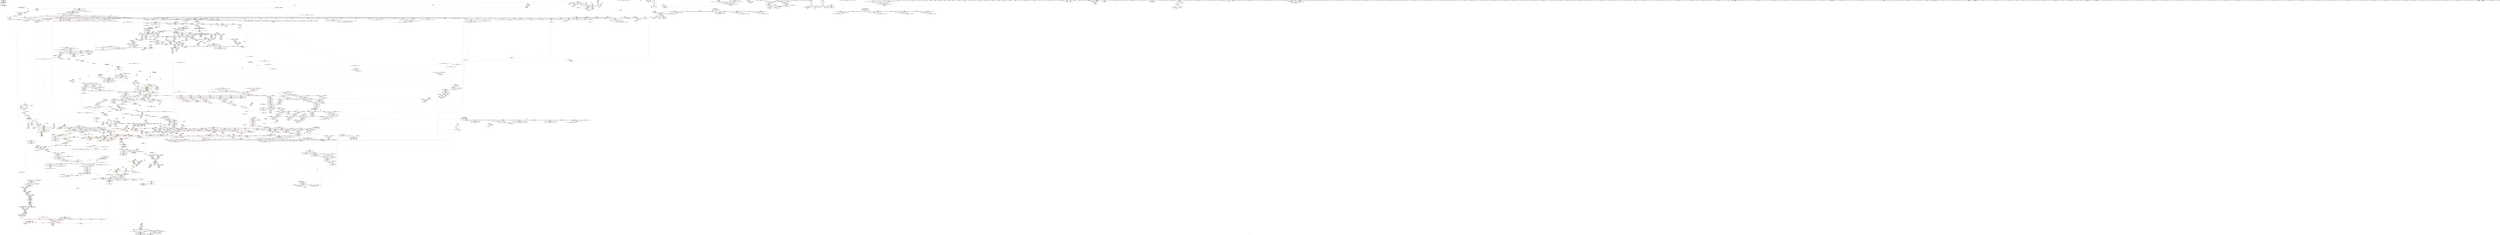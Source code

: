 digraph "SVFG" {
	label="SVFG";

	Node0x560b16e51580 [shape=record,color=grey,label="{NodeID: 0\nNullPtr}"];
	Node0x560b16e51580 -> Node0x560b17535b70[style=solid];
	Node0x560b16e51580 -> Node0x560b17535c70[style=solid];
	Node0x560b16e51580 -> Node0x560b17535d40[style=solid];
	Node0x560b16e51580 -> Node0x560b17535e10[style=solid];
	Node0x560b16e51580 -> Node0x560b17535ee0[style=solid];
	Node0x560b16e51580 -> Node0x560b17535fb0[style=solid];
	Node0x560b16e51580 -> Node0x560b17536080[style=solid];
	Node0x560b16e51580 -> Node0x560b17536150[style=solid];
	Node0x560b16e51580 -> Node0x560b17536220[style=solid];
	Node0x560b16e51580 -> Node0x560b175362f0[style=solid];
	Node0x560b16e51580 -> Node0x560b175363c0[style=solid];
	Node0x560b16e51580 -> Node0x560b17536490[style=solid];
	Node0x560b16e51580 -> Node0x560b17536560[style=solid];
	Node0x560b16e51580 -> Node0x560b17536630[style=solid];
	Node0x560b16e51580 -> Node0x560b17536700[style=solid];
	Node0x560b16e51580 -> Node0x560b175367d0[style=solid];
	Node0x560b16e51580 -> Node0x560b175368a0[style=solid];
	Node0x560b16e51580 -> Node0x560b17536970[style=solid];
	Node0x560b16e51580 -> Node0x560b17536a40[style=solid];
	Node0x560b16e51580 -> Node0x560b17536b10[style=solid];
	Node0x560b16e51580 -> Node0x560b17536be0[style=solid];
	Node0x560b16e51580 -> Node0x560b17536cb0[style=solid];
	Node0x560b16e51580 -> Node0x560b17536d80[style=solid];
	Node0x560b16e51580 -> Node0x560b17536e50[style=solid];
	Node0x560b16e51580 -> Node0x560b17536f20[style=solid];
	Node0x560b16e51580 -> Node0x560b17536ff0[style=solid];
	Node0x560b16e51580 -> Node0x560b175370c0[style=solid];
	Node0x560b16e51580 -> Node0x560b17537190[style=solid];
	Node0x560b16e51580 -> Node0x560b17537260[style=solid];
	Node0x560b16e51580 -> Node0x560b17537330[style=solid];
	Node0x560b16e51580 -> Node0x560b17537400[style=solid];
	Node0x560b16e51580 -> Node0x560b175374d0[style=solid];
	Node0x560b16e51580 -> Node0x560b175375a0[style=solid];
	Node0x560b16e51580 -> Node0x560b17537670[style=solid];
	Node0x560b16e51580 -> Node0x560b17537740[style=solid];
	Node0x560b16e51580 -> Node0x560b17537810[style=solid];
	Node0x560b16e51580 -> Node0x560b175378e0[style=solid];
	Node0x560b16e51580 -> Node0x560b175379b0[style=solid];
	Node0x560b16e51580 -> Node0x560b17537a80[style=solid];
	Node0x560b16e51580 -> Node0x560b17537b50[style=solid];
	Node0x560b16e51580 -> Node0x560b17537c20[style=solid];
	Node0x560b16e51580 -> Node0x560b17537cf0[style=solid];
	Node0x560b16e51580 -> Node0x560b17537dc0[style=solid];
	Node0x560b16e51580 -> Node0x560b17537e90[style=solid];
	Node0x560b16e51580 -> Node0x560b17537f60[style=solid];
	Node0x560b16e51580 -> Node0x560b17538030[style=solid];
	Node0x560b16e51580 -> Node0x560b175487c0[style=solid];
	Node0x560b16e51580 -> Node0x560b17548850[style=solid];
	Node0x560b16e51580 -> Node0x560b17548920[style=solid];
	Node0x560b16e51580 -> Node0x560b175489f0[style=solid];
	Node0x560b16e51580 -> Node0x560b17548ac0[style=solid];
	Node0x560b16e51580 -> Node0x560b17548b90[style=solid];
	Node0x560b16e51580 -> Node0x560b17548c60[style=solid];
	Node0x560b16e51580 -> Node0x560b17548d30[style=solid];
	Node0x560b16e51580 -> Node0x560b17548e00[style=solid];
	Node0x560b16e51580 -> Node0x560b17548ed0[style=solid];
	Node0x560b16e51580 -> Node0x560b17548fa0[style=solid];
	Node0x560b16e51580 -> Node0x560b17549070[style=solid];
	Node0x560b16e51580 -> Node0x560b17549140[style=solid];
	Node0x560b16e51580 -> Node0x560b17549210[style=solid];
	Node0x560b16e51580 -> Node0x560b175492e0[style=solid];
	Node0x560b16e51580 -> Node0x560b175493b0[style=solid];
	Node0x560b16e51580 -> Node0x560b17549480[style=solid];
	Node0x560b16e51580 -> Node0x560b17549550[style=solid];
	Node0x560b16e51580 -> Node0x560b17549620[style=solid];
	Node0x560b16e51580 -> Node0x560b17576310[style=solid];
	Node0x560b16e51580 -> Node0x560b17579cf0[style=solid];
	Node0x560b16e51580 -> Node0x560b1757f0a0[style=solid];
	Node0x560b16e51580 -> Node0x560b1757f3e0[style=solid];
	Node0x560b16e51580 -> Node0x560b1757f720[style=solid];
	Node0x560b16e51580 -> Node0x560b1757f7f0[style=solid];
	Node0x560b16e51580 -> Node0x560b1757fa60[style=solid];
	Node0x560b16e51580 -> Node0x560b175835b0[style=solid];
	Node0x560b16e51580 -> Node0x560b175627b0[style=solid];
	Node0x560b16e51580 -> Node0x560b17562db0[style=solid];
	Node0x560b16e51580 -> Node0x560b17563530[style=solid];
	Node0x560b16e51580 -> Node0x560b17563cb0[style=solid];
	Node0x560b16e51580 -> Node0x560b17563e30[style=solid];
	Node0x560b16e51580 -> Node0x560b17564130[style=solid];
	Node0x560b16e51580 -> Node0x560b175642b0[style=solid];
	Node0x560b16e51580:s64 -> Node0x560b17742a40[style=solid,color=red];
	Node0x560b177438e0 [shape=record,color=black,label="{NodeID: 3764\n1267 = PHI(586, 586, )\n0th arg _ZNKSt17_Rb_tree_iteratorISt4pairIKixEEdeEv }"];
	Node0x560b177438e0 -> Node0x560b1757c730[style=solid];
	Node0x560b17537260 [shape=record,color=black,label="{NodeID: 443\n983\<--3\n\<--dummyVal\n_ZNSt8_Rb_treeIiSt4pairIKixESt10_Select1stIS2_ESt4lessIiESaIS2_EE11_M_put_nodeEPSt13_Rb_tree_nodeIS2_E\n|{<s0>104}}"];
	Node0x560b17537260:s0 -> Node0x560b1774b130[style=solid,color=red];
	Node0x560b17546780 [shape=record,color=red,label="{NodeID: 886\n443\<--116\n\<--case_n\nmain\n}"];
	Node0x560b17546780 -> Node0x560b17560e30[style=solid];
	Node0x560b17693170 [shape=record,color=yellow,style=double,label="{NodeID: 3543\n38V_2 = CSCHI(MR_38V_1)\npts\{1190004 \}\nCS[]|{|<s1>127|<s2>128}}"];
	Node0x560b17693170 -> Node0x560b17629560[style=dashed];
	Node0x560b17693170:s1 -> Node0x560b17663300[style=dashed,color=red];
	Node0x560b17693170:s2 -> Node0x560b176608b0[style=dashed,color=red];
	Node0x560b17638ac0 [shape=record,color=black,label="{NodeID: 2436\nMR_126V_3 = PHI(MR_126V_2, MR_126V_1, )\npts\{5970000 \}\n}"];
	Node0x560b1757ca70 [shape=record,color=blue,label="{NodeID: 1329\n1295\<--1285\n__args.addr2\<--__args1\n_ZNSt8_Rb_treeIiSt4pairIKixESt10_Select1stIS2_ESt4lessIiESaIS2_EE22_M_emplace_hint_uniqueIJRKSt21piecewise_construct_tSt5tupleIJOiEESD_IJEEEEESt17_Rb_tree_iteratorIS2_ESt23_Rb_tree_const_iteratorIS2_EDpOT_\n}"];
	Node0x560b1757ca70 -> Node0x560b1756c9c0[style=dashed];
	Node0x560b1752f4c0 [shape=record,color=green,label="{NodeID: 222\n1318\<--1319\n_ZSt7forwardIRKSt21piecewise_construct_tEOT_RNSt16remove_referenceIS3_E4typeE\<--_ZSt7forwardIRKSt21piecewise_construct_tEOT_RNSt16remove_referenceIS3_E4typeE_field_insensitive\n}"];
	Node0x560b17552e30 [shape=record,color=purple,label="{NodeID: 665\n249\<--118\narrayidx24\<--NS\nmain\n|{<s0>20}}"];
	Node0x560b17552e30:s0 -> Node0x560b1774fe10[style=solid,color=red];
	Node0x560b17571620 [shape=record,color=red,label="{NodeID: 1108\n2030\<--1985\nsel\<--ehselector.slot\n_ZNSt8_Rb_treeIiSt4pairIKixESt10_Select1stIS2_ESt4lessIiESaIS2_EE17_M_construct_nodeIJRKSt21piecewise_construct_tSt5tupleIJOiEESD_IJEEEEEvPSt13_Rb_tree_nodeIS2_EDpOT_\n}"];
	Node0x560b16e4f670 [shape=record,color=green,label="{NodeID: 1\n7\<--1\n__dso_handle\<--dummyObj\nGlob }"];
	Node0x560b177439b0 [shape=record,color=black,label="{NodeID: 3765\n63 = PHI(128, 150, )\n0th arg _Z5atoi2NSt7__cxx1112basic_stringIcSt11char_traitsIcESaIcEEE }"];
	Node0x560b17537330 [shape=record,color=black,label="{NodeID: 444\n1129\<--3\n\<--dummyVal\n_ZNSt8_Rb_treeIiSt4pairIKixESt10_Select1stIS2_ESt4lessIiESaIS2_EE5clearEv\n}"];
	Node0x560b17546850 [shape=record,color=red,label="{NodeID: 887\n191\<--120\n\<--i\nmain\n}"];
	Node0x560b17546850 -> Node0x560b17562330[style=solid];
	Node0x560b176932d0 [shape=record,color=yellow,style=double,label="{NodeID: 3544\n52V_2 = CSCHI(MR_52V_1)\npts\{20840004 \}\nCS[]|{<s0>71|<s1>127|<s2>128}}"];
	Node0x560b176932d0:s0 -> Node0x560b176394c0[style=dashed,color=blue];
	Node0x560b176932d0:s1 -> Node0x560b17663a00[style=dashed,color=red];
	Node0x560b176932d0:s2 -> Node0x560b17660a70[style=dashed,color=red];
	Node0x560b17638fc0 [shape=record,color=black,label="{NodeID: 2437\nMR_128V_3 = PHI(MR_128V_2, MR_128V_1, )\npts\{5990000 \}\n}"];
	Node0x560b1757cb40 [shape=record,color=blue,label="{NodeID: 1330\n1297\<--1286\n__args.addr4\<--__args3\n_ZNSt8_Rb_treeIiSt4pairIKixESt10_Select1stIS2_ESt4lessIiESaIS2_EE22_M_emplace_hint_uniqueIJRKSt21piecewise_construct_tSt5tupleIJOiEESD_IJEEEEESt17_Rb_tree_iteratorIS2_ESt23_Rb_tree_const_iteratorIS2_EDpOT_\n}"];
	Node0x560b1757cb40 -> Node0x560b1756ca90[style=dashed];
	Node0x560b1752f5c0 [shape=record,color=green,label="{NodeID: 223\n1322\<--1323\n_ZSt7forwardISt5tupleIJOiEEEOT_RNSt16remove_referenceIS3_E4typeE\<--_ZSt7forwardISt5tupleIJOiEEEOT_RNSt16remove_referenceIS3_E4typeE_field_insensitive\n}"];
	Node0x560b17552f00 [shape=record,color=purple,label="{NodeID: 666\n258\<--118\narrayidx29\<--NS\nmain\n|{<s0>21}}"];
	Node0x560b17552f00:s0 -> Node0x560b1774e340[style=solid,color=red];
	Node0x560b175716f0 [shape=record,color=red,label="{NodeID: 1109\n2049\<--2043\n\<--__a.addr\n_ZNSt16allocator_traitsISaISt13_Rb_tree_nodeISt4pairIKixEEEE8allocateERS5_m\n}"];
	Node0x560b175716f0 -> Node0x560b1754fb40[style=solid];
	Node0x560b174c39b0 [shape=record,color=green,label="{NodeID: 2\n9\<--1\n\<--dummyObj\nCan only get source location for instruction, argument, global var or function.|{<s0>29|<s1>52}}"];
	Node0x560b174c39b0:s0 -> Node0x560b17744440[style=solid,color=red];
	Node0x560b174c39b0:s1 -> Node0x560b17744440[style=solid,color=red];
	Node0x560b17743a80 [shape=record,color=black,label="{NodeID: 3766\n1012 = PHI(568, 955, 1274, 1997, )\n0th arg _ZNSt13_Rb_tree_nodeISt4pairIKixEE9_M_valptrEv }"];
	Node0x560b17743a80 -> Node0x560b1757b070[style=solid];
	Node0x560b17662710 [shape=record,color=yellow,style=double,label="{NodeID: 2659\n277V_1 = ENCHI(MR_277V_0)\npts\{5990000 21530000 \}\nFun[_ZNSt11_Tuple_implILm0EJOiEE7_M_headERS1_]|{<s0>233}}"];
	Node0x560b17662710:s0 -> Node0x560b1765de70[style=dashed,color=red];
	Node0x560b17537400 [shape=record,color=black,label="{NodeID: 445\n1130\<--3\n\<--dummyVal\n_ZNSt8_Rb_treeIiSt4pairIKixESt10_Select1stIS2_ESt4lessIiESaIS2_EE5clearEv\n|{<s0>114}}"];
	Node0x560b17537400:s0 -> Node0x560b1774b130[style=solid,color=red];
	Node0x560b17546920 [shape=record,color=red,label="{NodeID: 888\n195\<--120\n\<--i\nmain\n}"];
	Node0x560b17546920 -> Node0x560b17549dd0[style=solid];
	Node0x560b176933b0 [shape=record,color=yellow,style=double,label="{NodeID: 3545\n56V_2 = CSCHI(MR_56V_1)\npts\{1190005 20840005 \}\nCS[]|{<s0>71}}"];
	Node0x560b176933b0:s0 -> Node0x560b176399f0[style=dashed,color=blue];
	Node0x560b176394c0 [shape=record,color=black,label="{NodeID: 2438\nMR_130V_3 = PHI(MR_130V_2, MR_130V_1, )\npts\{1190004 20840004 \}\n|{<s0>25|<s1>25|<s2>28|<s3>28|<s4>38|<s5>38}}"];
	Node0x560b176394c0:s0 -> Node0x560b17690530[style=dashed,color=blue];
	Node0x560b176394c0:s1 -> Node0x560b17690610[style=dashed,color=blue];
	Node0x560b176394c0:s2 -> Node0x560b17625e30[style=dashed,color=blue];
	Node0x560b176394c0:s3 -> Node0x560b17627230[style=dashed,color=blue];
	Node0x560b176394c0:s4 -> Node0x560b17647d50[style=dashed,color=blue];
	Node0x560b176394c0:s5 -> Node0x560b17649150[style=dashed,color=blue];
	Node0x560b1757cc10 [shape=record,color=blue,label="{NodeID: 1331\n1299\<--1328\n__z\<--call8\n_ZNSt8_Rb_treeIiSt4pairIKixESt10_Select1stIS2_ESt4lessIiESaIS2_EE22_M_emplace_hint_uniqueIJRKSt21piecewise_construct_tSt5tupleIJOiEESD_IJEEEEESt17_Rb_tree_iteratorIS2_ESt23_Rb_tree_const_iteratorIS2_EDpOT_\n}"];
	Node0x560b1757cc10 -> Node0x560b1756cb60[style=dashed];
	Node0x560b1757cc10 -> Node0x560b1756cc30[style=dashed];
	Node0x560b1757cc10 -> Node0x560b1756cd00[style=dashed];
	Node0x560b1757cc10 -> Node0x560b1756cdd0[style=dashed];
	Node0x560b1752f6c0 [shape=record,color=green,label="{NodeID: 224\n1326\<--1327\n_ZSt7forwardISt5tupleIJEEEOT_RNSt16remove_referenceIS2_E4typeE\<--_ZSt7forwardISt5tupleIJEEEOT_RNSt16remove_referenceIS2_E4typeE_field_insensitive\n}"];
	Node0x560b17552fd0 [shape=record,color=purple,label="{NodeID: 667\n275\<--118\narrayidx36\<--NS\nmain\n|{<s0>25}}"];
	Node0x560b17552fd0:s0 -> Node0x560b17743cf0[style=solid,color=red];
	Node0x560b175717c0 [shape=record,color=red,label="{NodeID: 1110\n2051\<--2045\n\<--__n.addr\n_ZNSt16allocator_traitsISaISt13_Rb_tree_nodeISt4pairIKixEEEE8allocateERS5_m\n|{<s0>214}}"];
	Node0x560b175717c0:s0 -> Node0x560b17738140[style=solid,color=red];
	Node0x560b174f1750 [shape=record,color=green,label="{NodeID: 3\n14\<--1\n_ZSt3cin\<--dummyObj\nGlob }"];
	Node0x560b17743b50 [shape=record,color=black,label="{NodeID: 3767\n1169 = PHI(551, )\n0th arg _ZNSt8_Rb_treeIiSt4pairIKixESt10_Select1stIS2_ESt4lessIiESaIS2_EE3endEv }"];
	Node0x560b17743b50 -> Node0x560b1757bf10[style=solid];
	Node0x560b175374d0 [shape=record,color=black,label="{NodeID: 446\n1277\<--3\n\<--dummyVal\n_ZNKSt17_Rb_tree_iteratorISt4pairIKixEEdeEv\n}"];
	Node0x560b175469f0 [shape=record,color=red,label="{NodeID: 889\n202\<--120\n\<--i\nmain\n}"];
	Node0x560b175469f0 -> Node0x560b17560230[style=solid];
	Node0x560b176399f0 [shape=record,color=black,label="{NodeID: 2439\nMR_56V_3 = PHI(MR_56V_2, MR_56V_1, )\npts\{1190005 20840005 \}\n|{<s0>25|<s1>25|<s2>28|<s3>28|<s4>38|<s5>38}}"];
	Node0x560b176399f0:s0 -> Node0x560b17547fe0[style=dashed,color=blue];
	Node0x560b176399f0:s1 -> Node0x560b17577110[style=dashed,color=blue];
	Node0x560b176399f0:s2 -> Node0x560b17548250[style=dashed,color=blue];
	Node0x560b176399f0:s3 -> Node0x560b175772b0[style=dashed,color=blue];
	Node0x560b176399f0:s4 -> Node0x560b17548320[style=dashed,color=blue];
	Node0x560b176399f0:s5 -> Node0x560b17577a00[style=dashed,color=blue];
	Node0x560b1757cce0 [shape=record,color=blue, style = dotted,label="{NodeID: 1332\n2708\<--2710\noffset_0\<--dummyVal\n_ZNSt8_Rb_treeIiSt4pairIKixESt10_Select1stIS2_ESt4lessIiESaIS2_EE22_M_emplace_hint_uniqueIJRKSt21piecewise_construct_tSt5tupleIJOiEESD_IJEEEEESt17_Rb_tree_iteratorIS2_ESt23_Rb_tree_const_iteratorIS2_EDpOT_\n}"];
	Node0x560b1757cce0 -> Node0x560b1756d110[style=dashed];
	Node0x560b1752f7c0 [shape=record,color=green,label="{NodeID: 225\n1329\<--1330\n_ZNSt8_Rb_treeIiSt4pairIKixESt10_Select1stIS2_ESt4lessIiESaIS2_EE14_M_create_nodeIJRKSt21piecewise_construct_tSt5tupleIJOiEESD_IJEEEEEPSt13_Rb_tree_nodeIS2_EDpOT_\<--_ZNSt8_Rb_treeIiSt4pairIKixESt10_Select1stIS2_ESt4lessIiESaIS2_EE14_M_create_nodeIJRKSt21piecewise_construct_tSt5tupleIJOiEESD_IJEEEEEPSt13_Rb_tree_nodeIS2_EDpOT__field_insensitive\n}"];
	Node0x560b175530a0 [shape=record,color=purple,label="{NodeID: 668\n293\<--118\narrayidx45\<--NS\nmain\n|{<s0>28}}"];
	Node0x560b175530a0:s0 -> Node0x560b17743cf0[style=solid,color=red];
	Node0x560b17571890 [shape=record,color=red,label="{NodeID: 1111\n2069\<--2060\nthis1\<--this.addr\n_ZN9__gnu_cxx13new_allocatorISt13_Rb_tree_nodeISt4pairIKixEEE8allocateEmPKv\n|{<s0>215}}"];
	Node0x560b17571890:s0 -> Node0x560b177434d0[style=solid,color=red];
	Node0x560b174f17e0 [shape=record,color=green,label="{NodeID: 4\n15\<--1\n.str\<--dummyObj\nGlob }"];
	Node0x560b17743c20 [shape=record,color=black,label="{NodeID: 3768\n2274 = PHI(2253, )\n0th arg _ZNSt10_Head_baseILm0EOiLb0EE7_M_headERS1_ }"];
	Node0x560b17743c20 -> Node0x560b17581fc0[style=solid];
	Node0x560b17662930 [shape=record,color=yellow,style=double,label="{NodeID: 2661\n252V_1 = ENCHI(MR_252V_0)\npts\{21530000 \}\nFun[_ZSt3getILm0EJOiEERNSt13tuple_elementIXT_ESt5tupleIJDpT0_EEE4typeERS5_]|{<s0>237}}"];
	Node0x560b17662930:s0 -> Node0x560b17660e50[style=dashed,color=red];
	Node0x560b175375a0 [shape=record,color=black,label="{NodeID: 447\n1278\<--3\n\<--dummyVal\n_ZNKSt17_Rb_tree_iteratorISt4pairIKixEEdeEv\n|{<s0>120}}"];
	Node0x560b175375a0:s0 -> Node0x560b1774b130[style=solid,color=red];
	Node0x560b17546ac0 [shape=record,color=red,label="{NodeID: 890\n208\<--122\n\<--i5\nmain\n}"];
	Node0x560b17546ac0 -> Node0x560b17549ea0[style=solid];
	Node0x560b17639f20 [shape=record,color=black,label="{NodeID: 2440\nMR_136V_3 = PHI(MR_136V_2, MR_136V_1, )\npts\{1190001 1190002 1190003 \}\n|{<s0>25|<s1>25|<s2>28|<s3>28|<s4>28|<s5>28|<s6>38|<s7>38|<s8>38|<s9>38}}"];
	Node0x560b17639f20:s0 -> Node0x560b176903d0[style=dashed,color=blue];
	Node0x560b17639f20:s1 -> Node0x560b176906f0[style=dashed,color=blue];
	Node0x560b17639f20:s2 -> Node0x560b17625930[style=dashed,color=blue];
	Node0x560b17639f20:s3 -> Node0x560b17627730[style=dashed,color=blue];
	Node0x560b17639f20:s4 -> Node0x560b1762f460[style=dashed,color=blue];
	Node0x560b17639f20:s5 -> Node0x560b17632160[style=dashed,color=blue];
	Node0x560b17639f20:s6 -> Node0x560b1762f460[style=dashed,color=blue];
	Node0x560b17639f20:s7 -> Node0x560b17632160[style=dashed,color=blue];
	Node0x560b17639f20:s8 -> Node0x560b17647850[style=dashed,color=blue];
	Node0x560b17639f20:s9 -> Node0x560b17649650[style=dashed,color=blue];
	Node0x560b1757cdb0 [shape=record,color=blue,label="{NodeID: 1333\n1345\<--1346\n\<--\n_ZNSt8_Rb_treeIiSt4pairIKixESt10_Select1stIS2_ESt4lessIiESaIS2_EE22_M_emplace_hint_uniqueIJRKSt21piecewise_construct_tSt5tupleIJOiEESD_IJEEEEESt17_Rb_tree_iteratorIS2_ESt23_Rb_tree_const_iteratorIS2_EDpOT_\n}"];
	Node0x560b1757cdb0 -> Node0x560b1756d2b0[style=dashed];
	Node0x560b1757cdb0 -> Node0x560b1756d450[style=dashed];
	Node0x560b1752f8c0 [shape=record,color=green,label="{NodeID: 226\n1337\<--1338\n_ZNSt8_Rb_treeIiSt4pairIKixESt10_Select1stIS2_ESt4lessIiESaIS2_EE6_S_keyEPKSt13_Rb_tree_nodeIS2_E\<--_ZNSt8_Rb_treeIiSt4pairIKixESt10_Select1stIS2_ESt4lessIiESaIS2_EE6_S_keyEPKSt13_Rb_tree_nodeIS2_E_field_insensitive\n}"];
	Node0x560b17553170 [shape=record,color=purple,label="{NodeID: 669\n336\<--118\narrayidx58\<--NS\nmain\n|{<s0>38}}"];
	Node0x560b17553170:s0 -> Node0x560b17743cf0[style=solid,color=red];
	Node0x560b17571960 [shape=record,color=red,label="{NodeID: 1112\n2070\<--2062\n\<--__n.addr\n_ZN9__gnu_cxx13new_allocatorISt13_Rb_tree_nodeISt4pairIKixEEE8allocateEmPKv\n}"];
	Node0x560b17571960 -> Node0x560b17563230[style=solid];
	Node0x560b174f1ea0 [shape=record,color=green,label="{NodeID: 5\n17\<--1\n_ZStL19piecewise_construct\<--dummyObj\nGlob |{<s0>71}}"];
	Node0x560b174f1ea0:s0 -> Node0x560b17742cb0[style=solid,color=red];
	Node0x560b17743cf0 [shape=record,color=black,label="{NodeID: 3769\n580 = PHI(275, 293, 336, )\n0th arg _ZNSt3mapIixSt4lessIiESaISt4pairIKixEEEixEOi }"];
	Node0x560b17743cf0 -> Node0x560b17578d80[style=solid];
	Node0x560b17662a10 [shape=record,color=yellow,style=double,label="{NodeID: 2662\n177V_1 = ENCHI(MR_177V_0)\npts\{1684 \}\nFun[_ZNSt8_Rb_treeIiSt4pairIKixESt10_Select1stIS2_ESt4lessIiESaIS2_EE29_M_get_insert_hint_unique_posESt23_Rb_tree_const_iteratorIS2_ERS1_]}"];
	Node0x560b17662a10 -> Node0x560b17570370[style=dashed];
	Node0x560b17537670 [shape=record,color=black,label="{NodeID: 448\n1346\<--3\n\<--dummyVal\n_ZNSt8_Rb_treeIiSt4pairIKixESt10_Select1stIS2_ESt4lessIiESaIS2_EE22_M_emplace_hint_uniqueIJRKSt21piecewise_construct_tSt5tupleIJOiEESD_IJEEEEESt17_Rb_tree_iteratorIS2_ESt23_Rb_tree_const_iteratorIS2_EDpOT_\n}"];
	Node0x560b17537670 -> Node0x560b1757cdb0[style=solid];
	Node0x560b17546b90 [shape=record,color=red,label="{NodeID: 891\n216\<--122\n\<--i5\nmain\n}"];
	Node0x560b17546b90 -> Node0x560b17561eb0[style=solid];
	Node0x560b1757ce80 [shape=record,color=blue,label="{NodeID: 1334\n1348\<--1349\n\<--\n_ZNSt8_Rb_treeIiSt4pairIKixESt10_Select1stIS2_ESt4lessIiESaIS2_EE22_M_emplace_hint_uniqueIJRKSt21piecewise_construct_tSt5tupleIJOiEESD_IJEEEEESt17_Rb_tree_iteratorIS2_ESt23_Rb_tree_const_iteratorIS2_EDpOT_\n}"];
	Node0x560b1757ce80 -> Node0x560b1756d1e0[style=dashed];
	Node0x560b1757ce80 -> Node0x560b1756d380[style=dashed];
	Node0x560b1752f9c0 [shape=record,color=green,label="{NodeID: 227\n1342\<--1343\n_ZNSt8_Rb_treeIiSt4pairIKixESt10_Select1stIS2_ESt4lessIiESaIS2_EE29_M_get_insert_hint_unique_posESt23_Rb_tree_const_iteratorIS2_ERS1_\<--_ZNSt8_Rb_treeIiSt4pairIKixESt10_Select1stIS2_ESt4lessIiESaIS2_EE29_M_get_insert_hint_unique_posESt23_Rb_tree_const_iteratorIS2_ERS1__field_insensitive\n}"];
	Node0x560b17553240 [shape=record,color=purple,label="{NodeID: 670\n383\<--118\narrayidx85\<--NS\nmain\n|{<s0>46}}"];
	Node0x560b17553240:s0 -> Node0x560b1774fe10[style=solid,color=red];
	Node0x560b17571a30 [shape=record,color=red,label="{NodeID: 1113\n2080\<--2062\n\<--__n.addr\n_ZN9__gnu_cxx13new_allocatorISt13_Rb_tree_nodeISt4pairIKixEEE8allocateEmPKv\n}"];
	Node0x560b17571a30 -> Node0x560b17560b30[style=solid];
	Node0x560b174f1f30 [shape=record,color=green,label="{NodeID: 6\n19\<--1\n\<--dummyObj\nCan only get source location for instruction, argument, global var or function.}"];
	Node0x560b17743dc0 [shape=record,color=black,label="{NodeID: 3770\n581 = PHI(142, 144, 148, )\n1st arg _ZNSt3mapIixSt4lessIiESaISt4pairIKixEEEixEOi }"];
	Node0x560b17743dc0 -> Node0x560b17578e50[style=solid];
	Node0x560b17537740 [shape=record,color=black,label="{NodeID: 449\n1349\<--3\n\<--dummyVal\n_ZNSt8_Rb_treeIiSt4pairIKixESt10_Select1stIS2_ESt4lessIiESaIS2_EE22_M_emplace_hint_uniqueIJRKSt21piecewise_construct_tSt5tupleIJOiEESD_IJEEEEESt17_Rb_tree_iteratorIS2_ESt23_Rb_tree_const_iteratorIS2_EDpOT_\n}"];
	Node0x560b17537740 -> Node0x560b1757ce80[style=solid];
	Node0x560b17546c60 [shape=record,color=red,label="{NodeID: 892\n224\<--122\n\<--i5\nmain\n}"];
	Node0x560b17546c60 -> Node0x560b175bbef0[style=solid];
	Node0x560b17693860 [shape=record,color=yellow,style=double,label="{NodeID: 3549\n128V_2 = CSCHI(MR_128V_1)\npts\{5990000 \}\nCS[]|{<s0>70}}"];
	Node0x560b17693860:s0 -> Node0x560b176921c0[style=dashed,color=blue];
	Node0x560b1757cf50 [shape=record,color=blue,label="{NodeID: 1335\n1363\<--1360\ncoerce.dive16\<--call15\n_ZNSt8_Rb_treeIiSt4pairIKixESt10_Select1stIS2_ESt4lessIiESaIS2_EE22_M_emplace_hint_uniqueIJRKSt21piecewise_construct_tSt5tupleIJOiEESD_IJEEEEESt17_Rb_tree_iteratorIS2_ESt23_Rb_tree_const_iteratorIS2_EDpOT_\n}"];
	Node0x560b1757cf50 -> Node0x560b17629a60[style=dashed];
	Node0x560b1752fac0 [shape=record,color=green,label="{NodeID: 228\n1361\<--1362\n_ZNSt8_Rb_treeIiSt4pairIKixESt10_Select1stIS2_ESt4lessIiESaIS2_EE14_M_insert_nodeEPSt18_Rb_tree_node_baseSA_PSt13_Rb_tree_nodeIS2_E\<--_ZNSt8_Rb_treeIiSt4pairIKixESt10_Select1stIS2_ESt4lessIiESaIS2_EE14_M_insert_nodeEPSt18_Rb_tree_node_baseSA_PSt13_Rb_tree_nodeIS2_E_field_insensitive\n}"];
	Node0x560b17553310 [shape=record,color=purple,label="{NodeID: 671\n389\<--118\narrayidx91\<--NS\nmain\n|{<s0>48}}"];
	Node0x560b17553310:s0 -> Node0x560b1774e340[style=solid,color=red];
	Node0x560b17571b00 [shape=record,color=red,label="{NodeID: 1114\n2094\<--2091\nthis1\<--this.addr\n_ZNK9__gnu_cxx13new_allocatorISt13_Rb_tree_nodeISt4pairIKixEEE8max_sizeEv\n}"];
	Node0x560b174f1fc0 [shape=record,color=green,label="{NodeID: 7\n80\<--1\n\<--dummyObj\nCan only get source location for instruction, argument, global var or function.}"];
	Node0x560b17743e90 [shape=record,color=black,label="{NodeID: 3771\n1666 = PHI(1320, 1649, 2001, 2126, 2167, )\n0th arg _ZSt7forwardISt5tupleIJOiEEEOT_RNSt16remove_referenceIS3_E4typeE }"];
	Node0x560b17743e90 -> Node0x560b1757ebc0[style=solid];
	Node0x560b17537810 [shape=record,color=black,label="{NodeID: 450\n1366\<--3\n\<--dummyVal\n_ZNSt8_Rb_treeIiSt4pairIKixESt10_Select1stIS2_ESt4lessIiESaIS2_EE22_M_emplace_hint_uniqueIJRKSt21piecewise_construct_tSt5tupleIJOiEESD_IJEEEEESt17_Rb_tree_iteratorIS2_ESt23_Rb_tree_const_iteratorIS2_EDpOT_\n}"];
	Node0x560b17546d30 [shape=record,color=red,label="{NodeID: 893\n273\<--122\n\<--i5\nmain\n}"];
	Node0x560b17546d30 -> Node0x560b1754a2b0[style=solid];
	Node0x560b176939c0 [shape=record,color=yellow,style=double,label="{NodeID: 3550\n516V_2 = CSCHI(MR_516V_1)\npts\{14840000 \}\nCS[]}"];
	Node0x560b176939c0 -> Node0x560b1756e2f0[style=dashed];
	Node0x560b1763ae20 [shape=record,color=black,label="{NodeID: 2443\nMR_617V_2 = PHI(MR_617V_3, MR_617V_1, MR_617V_1, )\npts\{2438 \}\n}"];
	Node0x560b1757d020 [shape=record,color=blue,label="{NodeID: 1336\n1305\<--1367\nexn.slot\<--\n_ZNSt8_Rb_treeIiSt4pairIKixESt10_Select1stIS2_ESt4lessIiESaIS2_EE22_M_emplace_hint_uniqueIJRKSt21piecewise_construct_tSt5tupleIJOiEESD_IJEEEEESt17_Rb_tree_iteratorIS2_ESt23_Rb_tree_const_iteratorIS2_EDpOT_\n}"];
	Node0x560b1757d020 -> Node0x560b1756cea0[style=dashed];
	Node0x560b1757d020 -> Node0x560b1757d1c0[style=dashed];
	Node0x560b17538170 [shape=record,color=green,label="{NodeID: 229\n1377\<--1378\n__cxa_rethrow\<--__cxa_rethrow_field_insensitive\n}"];
	Node0x560b175533e0 [shape=record,color=purple,label="{NodeID: 672\n432\<--118\narray.begin118\<--NS\nmain\n}"];
	Node0x560b175533e0 -> Node0x560b175630b0[style=solid];
	Node0x560b17571bd0 [shape=record,color=red,label="{NodeID: 1115\n2121\<--2106\n\<--__a.addr\n_ZNSt16allocator_traitsISaISt13_Rb_tree_nodeISt4pairIKixEEEE9constructIS3_JRKSt21piecewise_construct_tSt5tupleIJOiEESB_IJEEEEEvRS5_PT_DpOT0_\n}"];
	Node0x560b17571bd0 -> Node0x560b1754ff50[style=solid];
	Node0x560b174f2050 [shape=record,color=green,label="{NodeID: 8\n90\<--1\n\<--dummyObj\nCan only get source location for instruction, argument, global var or function.}"];
	Node0x560b17743f60 [shape=record,color=black,label="{NodeID: 3772\n1055 = PHI(976, )\n0th arg _ZNSt16allocator_traitsISaISt13_Rb_tree_nodeISt4pairIKixEEEE10deallocateERS5_PS4_m }"];
	Node0x560b17743f60 -> Node0x560b1757b480[style=solid];
	Node0x560b175378e0 [shape=record,color=black,label="{NodeID: 451\n1367\<--3\n\<--dummyVal\n_ZNSt8_Rb_treeIiSt4pairIKixESt10_Select1stIS2_ESt4lessIiESaIS2_EE22_M_emplace_hint_uniqueIJRKSt21piecewise_construct_tSt5tupleIJOiEESD_IJEEEEESt17_Rb_tree_iteratorIS2_ESt23_Rb_tree_const_iteratorIS2_EDpOT_\n}"];
	Node0x560b175378e0 -> Node0x560b1757d020[style=solid];
	Node0x560b17546e00 [shape=record,color=red,label="{NodeID: 894\n291\<--122\n\<--i5\nmain\n}"];
	Node0x560b17546e00 -> Node0x560b1754a380[style=solid];
	Node0x560b17693b20 [shape=record,color=yellow,style=double,label="{NodeID: 3551\n239V_2 = CSCHI(MR_239V_1)\npts\{1190004 1190005 20840004 20840005 \}\nCS[]|{<s0>124|<s1>124|<s2>124}}"];
	Node0x560b17693b20:s0 -> Node0x560b17693170[style=dashed,color=blue];
	Node0x560b17693b20:s1 -> Node0x560b176932d0[style=dashed,color=blue];
	Node0x560b17693b20:s2 -> Node0x560b176933b0[style=dashed,color=blue];
	Node0x560b1763b320 [shape=record,color=black,label="{NodeID: 2444\nMR_211V_4 = PHI(MR_211V_5, MR_211V_2, MR_211V_5, )\npts\{24340000 \}\n}"];
	Node0x560b1757d0f0 [shape=record,color=blue,label="{NodeID: 1337\n1307\<--1369\nehselector.slot\<--\n_ZNSt8_Rb_treeIiSt4pairIKixESt10_Select1stIS2_ESt4lessIiESaIS2_EE22_M_emplace_hint_uniqueIJRKSt21piecewise_construct_tSt5tupleIJOiEESD_IJEEEEESt17_Rb_tree_iteratorIS2_ESt23_Rb_tree_const_iteratorIS2_EDpOT_\n}"];
	Node0x560b1757d0f0 -> Node0x560b1757d290[style=dashed];
	Node0x560b17538240 [shape=record,color=green,label="{NodeID: 230\n1391\<--1392\n__cxa_end_catch\<--__cxa_end_catch_field_insensitive\n}"];
	Node0x560b175534b0 [shape=record,color=purple,label="{NodeID: 673\n433\<--118\n\<--NS\nmain\n}"];
	Node0x560b175534b0 -> Node0x560b16b51e80[style=solid];
	Node0x560b17571ca0 [shape=record,color=red,label="{NodeID: 1116\n2123\<--2108\n\<--__p.addr\n_ZNSt16allocator_traitsISaISt13_Rb_tree_nodeISt4pairIKixEEEE9constructIS3_JRKSt21piecewise_construct_tSt5tupleIJOiEESB_IJEEEEEvRS5_PT_DpOT0_\n|{<s0>221}}"];
	Node0x560b17571ca0:s0 -> Node0x560b1774c7b0[style=solid,color=red];
	Node0x560b174f2110 [shape=record,color=green,label="{NodeID: 9\n96\<--1\n\<--dummyObj\nCan only get source location for instruction, argument, global var or function.}"];
	Node0x560b17744030 [shape=record,color=black,label="{NodeID: 3773\n1056 = PHI(977, )\n1st arg _ZNSt16allocator_traitsISaISt13_Rb_tree_nodeISt4pairIKixEEEE10deallocateERS5_PS4_m }"];
	Node0x560b17744030 -> Node0x560b1757b550[style=solid];
	Node0x560b175379b0 [shape=record,color=black,label="{NodeID: 452\n1369\<--3\n\<--dummyVal\n_ZNSt8_Rb_treeIiSt4pairIKixESt10_Select1stIS2_ESt4lessIiESaIS2_EE22_M_emplace_hint_uniqueIJRKSt21piecewise_construct_tSt5tupleIJOiEESD_IJEEEEESt17_Rb_tree_iteratorIS2_ESt23_Rb_tree_const_iteratorIS2_EDpOT_\n}"];
	Node0x560b175379b0 -> Node0x560b1757d0f0[style=solid];
	Node0x560b17546ed0 [shape=record,color=red,label="{NodeID: 895\n334\<--122\n\<--i5\nmain\n}"];
	Node0x560b17546ed0 -> Node0x560b1754a450[style=solid];
	Node0x560b1763b820 [shape=record,color=black,label="{NodeID: 2445\nMR_626V_3 = PHI(MR_626V_4, MR_626V_2, MR_626V_4, )\npts\{24360000 \}\n}"];
	Node0x560b1757d1c0 [shape=record,color=blue,label="{NodeID: 1338\n1305\<--1386\nexn.slot\<--\n_ZNSt8_Rb_treeIiSt4pairIKixESt10_Select1stIS2_ESt4lessIiESaIS2_EE22_M_emplace_hint_uniqueIJRKSt21piecewise_construct_tSt5tupleIJOiEESD_IJEEEEESt17_Rb_tree_iteratorIS2_ESt23_Rb_tree_const_iteratorIS2_EDpOT_\n}"];
	Node0x560b1757d1c0 -> Node0x560b1756cf70[style=dashed];
	Node0x560b17538340 [shape=record,color=green,label="{NodeID: 231\n1395\<--1396\nllvm.trap\<--llvm.trap_field_insensitive\n}"];
	Node0x560b17553580 [shape=record,color=purple,label="{NodeID: 674\n447\<--118\narray.begin121\<--NS\nmain\n}"];
	Node0x560b17553580 -> Node0x560b175633b0[style=solid];
	Node0x560b17571d70 [shape=record,color=red,label="{NodeID: 1117\n2124\<--2110\n\<--__args.addr\n_ZNSt16allocator_traitsISaISt13_Rb_tree_nodeISt4pairIKixEEEE9constructIS3_JRKSt21piecewise_construct_tSt5tupleIJOiEESB_IJEEEEEvRS5_PT_DpOT0_\n|{<s0>218}}"];
	Node0x560b17571d70:s0 -> Node0x560b177445e0[style=solid,color=red];
	Node0x560b174f21d0 [shape=record,color=green,label="{NodeID: 10\n101\<--1\n\<--dummyObj\nCan only get source location for instruction, argument, global var or function.}"];
	Node0x560b17744100 [shape=record,color=black,label="{NodeID: 3774\n1057 = PHI(349, )\n2nd arg _ZNSt16allocator_traitsISaISt13_Rb_tree_nodeISt4pairIKixEEEE10deallocateERS5_PS4_m }"];
	Node0x560b17744100 -> Node0x560b1757b620[style=solid];
	Node0x560b17537a80 [shape=record,color=black,label="{NodeID: 453\n1385\<--3\n\<--dummyVal\n_ZNSt8_Rb_treeIiSt4pairIKixESt10_Select1stIS2_ESt4lessIiESaIS2_EE22_M_emplace_hint_uniqueIJRKSt21piecewise_construct_tSt5tupleIJOiEESD_IJEEEEESt17_Rb_tree_iteratorIS2_ESt23_Rb_tree_const_iteratorIS2_EDpOT_\n}"];
	Node0x560b17546fa0 [shape=record,color=red,label="{NodeID: 896\n337\<--122\n\<--i5\nmain\n}"];
	Node0x560b17546fa0 -> Node0x560b1754a520[style=solid];
	Node0x560b1763bd20 [shape=record,color=black,label="{NodeID: 2446\nMR_629V_3 = PHI(MR_629V_5, MR_629V_2, MR_629V_4, )\npts\{24220000 24220001 \}\n}"];
	Node0x560b1757d290 [shape=record,color=blue,label="{NodeID: 1339\n1307\<--1388\nehselector.slot\<--\n_ZNSt8_Rb_treeIiSt4pairIKixESt10_Select1stIS2_ESt4lessIiESaIS2_EE22_M_emplace_hint_uniqueIJRKSt21piecewise_construct_tSt5tupleIJOiEESD_IJEEEEESt17_Rb_tree_iteratorIS2_ESt23_Rb_tree_const_iteratorIS2_EDpOT_\n}"];
	Node0x560b1757d290 -> Node0x560b1756d040[style=dashed];
	Node0x560b17538440 [shape=record,color=green,label="{NodeID: 232\n1415\<--1416\nthis.addr\<--this.addr_field_insensitive\n_ZNSt23_Rb_tree_const_iteratorISt4pairIKixEEC2ERKSt17_Rb_tree_iteratorIS2_E\n}"];
	Node0x560b17538440 -> Node0x560b1756d5f0[style=solid];
	Node0x560b17538440 -> Node0x560b1757d360[style=solid];
	Node0x560b17553650 [shape=record,color=purple,label="{NodeID: 675\n448\<--118\n\<--NS\nmain\n}"];
	Node0x560b17553650 -> Node0x560b16b52750[style=solid];
	Node0x560b17571e40 [shape=record,color=red,label="{NodeID: 1118\n2126\<--2112\n\<--__args.addr2\n_ZNSt16allocator_traitsISaISt13_Rb_tree_nodeISt4pairIKixEEEE9constructIS3_JRKSt21piecewise_construct_tSt5tupleIJOiEESB_IJEEEEEvRS5_PT_DpOT0_\n|{<s0>219}}"];
	Node0x560b17571e40:s0 -> Node0x560b17743e90[style=solid,color=red];
	Node0x560b174f22d0 [shape=record,color=green,label="{NodeID: 11\n193\<--1\n\<--dummyObj\nCan only get source location for instruction, argument, global var or function.}"];
	Node0x560b177441d0 [shape=record,color=black,label="{NodeID: 3775\n1429 = PHI(598, )\n0th arg _ZSt16forward_as_tupleIJiEESt5tupleIJDpOT_EES3_ |{<s0>138}}"];
	Node0x560b177441d0:s0 -> Node0x560b17749c80[style=solid,color=red];
	Node0x560b17537b50 [shape=record,color=black,label="{NodeID: 454\n1386\<--3\n\<--dummyVal\n_ZNSt8_Rb_treeIiSt4pairIKixESt10_Select1stIS2_ESt4lessIiESaIS2_EE22_M_emplace_hint_uniqueIJRKSt21piecewise_construct_tSt5tupleIJOiEESD_IJEEEEESt17_Rb_tree_iteratorIS2_ESt23_Rb_tree_const_iteratorIS2_EDpOT_\n}"];
	Node0x560b17537b50 -> Node0x560b1757d1c0[style=solid];
	Node0x560b17547070 [shape=record,color=red,label="{NodeID: 897\n377\<--122\n\<--i5\nmain\n}"];
	Node0x560b17547070 -> Node0x560b175612b0[style=solid];
	Node0x560b1763c220 [shape=record,color=black,label="{NodeID: 2447\nMR_10V_3 = PHI(MR_10V_4, MR_10V_2, )\npts\{117 \}\n}"];
	Node0x560b1763c220 -> Node0x560b175465e0[style=dashed];
	Node0x560b1763c220 -> Node0x560b175466b0[style=dashed];
	Node0x560b1763c220 -> Node0x560b17546780[style=dashed];
	Node0x560b1763c220 -> Node0x560b17578560[style=dashed];
	Node0x560b1757d360 [shape=record,color=blue,label="{NodeID: 1340\n1415\<--1413\nthis.addr\<--this\n_ZNSt23_Rb_tree_const_iteratorISt4pairIKixEEC2ERKSt17_Rb_tree_iteratorIS2_E\n}"];
	Node0x560b1757d360 -> Node0x560b1756d5f0[style=dashed];
	Node0x560b17538510 [shape=record,color=green,label="{NodeID: 233\n1417\<--1418\n__it.addr\<--__it.addr_field_insensitive\n_ZNSt23_Rb_tree_const_iteratorISt4pairIKixEEC2ERKSt17_Rb_tree_iteratorIS2_E\n}"];
	Node0x560b17538510 -> Node0x560b1756d6c0[style=solid];
	Node0x560b17538510 -> Node0x560b1757d430[style=solid];
	Node0x560b1763ea70 [shape=record,color=yellow,style=double,label="{NodeID: 2890\n58V_1 = ENCHI(MR_58V_0)\npts\{20840002 20840003 \}\nFun[main]|{<s0>10|<s1>25|<s2>28|<s3>38|<s4>54|<s5>55}}"];
	Node0x560b1763ea70:s0 -> Node0x560b17669cb0[style=dashed,color=red];
	Node0x560b1763ea70:s1 -> Node0x560b1765e7f0[style=dashed,color=red];
	Node0x560b1763ea70:s2 -> Node0x560b1765e7f0[style=dashed,color=red];
	Node0x560b1763ea70:s3 -> Node0x560b1765e7f0[style=dashed,color=red];
	Node0x560b1763ea70:s4 -> Node0x560b1765d270[style=dashed,color=red];
	Node0x560b1763ea70:s5 -> Node0x560b1765d270[style=dashed,color=red];
	Node0x560b17553720 [shape=record,color=purple,label="{NodeID: 676\n253\<--138\ncoerce.dive\<--it\nmain\n}"];
	Node0x560b17553720 -> Node0x560b17576ea0[style=solid];
	Node0x560b17571f10 [shape=record,color=red,label="{NodeID: 1119\n2128\<--2114\n\<--__args.addr4\n_ZNSt16allocator_traitsISaISt13_Rb_tree_nodeISt4pairIKixEEEE9constructIS3_JRKSt21piecewise_construct_tSt5tupleIJOiEESB_IJEEEEEvRS5_PT_DpOT0_\n|{<s0>220}}"];
	Node0x560b17571f10:s0 -> Node0x560b17746a30[style=solid,color=red];
	Node0x560b174f23d0 [shape=record,color=green,label="{NodeID: 12\n340\<--1\n\<--dummyObj\nCan only get source location for instruction, argument, global var or function.}"];
	Node0x560b177442a0 [shape=record,color=black,label="{NodeID: 3776\n1430 = PHI(638, )\n1st arg _ZSt16forward_as_tupleIJiEESt5tupleIJDpOT_EES3_ }"];
	Node0x560b177442a0 -> Node0x560b1757d5d0[style=solid];
	Node0x560b17537c20 [shape=record,color=black,label="{NodeID: 455\n1388\<--3\n\<--dummyVal\n_ZNSt8_Rb_treeIiSt4pairIKixESt10_Select1stIS2_ESt4lessIiESaIS2_EE22_M_emplace_hint_uniqueIJRKSt21piecewise_construct_tSt5tupleIJOiEESD_IJEEEEESt17_Rb_tree_iteratorIS2_ESt23_Rb_tree_const_iteratorIS2_EDpOT_\n}"];
	Node0x560b17537c20 -> Node0x560b1757d290[style=solid];
	Node0x560b17547140 [shape=record,color=red,label="{NodeID: 898\n215\<--124\n\<--j\nmain\n}"];
	Node0x560b17547140 -> Node0x560b17561eb0[style=solid];
	Node0x560b1761d7f0 [shape=record,color=black,label="{NodeID: 2448\nMR_12V_2 = PHI(MR_12V_4, MR_12V_1, )\npts\{121 \}\n}"];
	Node0x560b1761d7f0 -> Node0x560b17576a90[style=dashed];
	Node0x560b1757d430 [shape=record,color=blue,label="{NodeID: 1341\n1417\<--1414\n__it.addr\<--__it\n_ZNSt23_Rb_tree_const_iteratorISt4pairIKixEEC2ERKSt17_Rb_tree_iteratorIS2_E\n}"];
	Node0x560b1757d430 -> Node0x560b1756d6c0[style=dashed];
	Node0x560b175385e0 [shape=record,color=green,label="{NodeID: 234\n1431\<--1432\n__args.addr\<--__args.addr_field_insensitive\n_ZSt16forward_as_tupleIJiEESt5tupleIJDpOT_EES3_\n}"];
	Node0x560b175385e0 -> Node0x560b1756d860[style=solid];
	Node0x560b175385e0 -> Node0x560b1757d5d0[style=solid];
	Node0x560b175537f0 [shape=record,color=purple,label="{NodeID: 677\n262\<--140\ncoerce.dive31\<--ref.tmp27\nmain\n}"];
	Node0x560b175537f0 -> Node0x560b17576f70[style=solid];
	Node0x560b17571fe0 [shape=record,color=red,label="{NodeID: 1120\n2161\<--2140\nthis5\<--this.addr\n_ZN9__gnu_cxx13new_allocatorISt13_Rb_tree_nodeISt4pairIKixEEE9constructIS4_JRKSt21piecewise_construct_tSt5tupleIJOiEESB_IJEEEEEvPT_DpOT0_\n}"];
	Node0x560b174f24d0 [shape=record,color=green,label="{NodeID: 13\n349\<--1\n\<--dummyObj\nCan only get source location for instruction, argument, global var or function.|{<s0>103|<s1>202}}"];
	Node0x560b174f24d0:s0 -> Node0x560b17744100[style=solid,color=red];
	Node0x560b174f24d0:s1 -> Node0x560b177449f0[style=solid,color=red];
	Node0x560b17744370 [shape=record,color=black,label="{NodeID: 3777\n663 = PHI(138, 158, )\n0th arg _ZNSt17_Rb_tree_iteratorISt4pairIKixEEppEi }"];
	Node0x560b17744370 -> Node0x560b17579260[style=solid];
	Node0x560b17663140 [shape=record,color=yellow,style=double,label="{NodeID: 2670\n36V_1 = ENCHI(MR_36V_0)\npts\{1190002 \}\nFun[_ZNSt8_Rb_treeIiSt4pairIKixESt10_Select1stIS2_ESt4lessIiESaIS2_EE29_M_get_insert_hint_unique_posESt23_Rb_tree_const_iteratorIS2_ERS1_]|{|<s1>165|<s2>166|<s3>173|<s4>178|<s5>179|<s6>180|<s7>186|<s8>191|<s9>192|<s10>193|<s11>194}}"];
	Node0x560b17663140 -> Node0x560b1756fcf0[style=dashed];
	Node0x560b17663140:s1 -> Node0x560b1763e160[style=dashed,color=red];
	Node0x560b17663140:s2 -> Node0x560b1766cff0[style=dashed,color=red];
	Node0x560b17663140:s3 -> Node0x560b1765ffb0[style=dashed,color=red];
	Node0x560b17663140:s4 -> Node0x560b1763e160[style=dashed,color=red];
	Node0x560b17663140:s5 -> Node0x560b1765ffb0[style=dashed,color=red];
	Node0x560b17663140:s6 -> Node0x560b1766cff0[style=dashed,color=red];
	Node0x560b17663140:s7 -> Node0x560b1763e160[style=dashed,color=red];
	Node0x560b17663140:s8 -> Node0x560b1763e160[style=dashed,color=red];
	Node0x560b17663140:s9 -> Node0x560b1765ffb0[style=dashed,color=red];
	Node0x560b17663140:s10 -> Node0x560b1766cff0[style=dashed,color=red];
	Node0x560b17663140:s11 -> Node0x560b17668d20[style=dashed,color=red];
	Node0x560b17537cf0 [shape=record,color=black,label="{NodeID: 456\n1403\<--3\nlpad.val\<--dummyVal\n_ZNSt8_Rb_treeIiSt4pairIKixESt10_Select1stIS2_ESt4lessIiESaIS2_EE22_M_emplace_hint_uniqueIJRKSt21piecewise_construct_tSt5tupleIJOiEESD_IJEEEEESt17_Rb_tree_iteratorIS2_ESt23_Rb_tree_const_iteratorIS2_EDpOT_\n}"];
	Node0x560b17547210 [shape=record,color=red,label="{NodeID: 899\n219\<--124\n\<--j\nmain\n}"];
	Node0x560b17547210 -> Node0x560b17562030[style=solid];
	Node0x560b17694130 [shape=record,color=yellow,style=double,label="{NodeID: 3556\n204V_4 = CSCHI(MR_204V_3)\npts\{16960000 \}\nCS[]|{|<s3>178}}"];
	Node0x560b17694130 -> Node0x560b1756fdc0[style=dashed];
	Node0x560b17694130 -> Node0x560b1756fe90[style=dashed];
	Node0x560b17694130 -> Node0x560b17634e90[style=dashed];
	Node0x560b17694130:s3 -> Node0x560b1763e160[style=dashed,color=red];
	Node0x560b1761dcf0 [shape=record,color=black,label="{NodeID: 2449\nMR_14V_2 = PHI(MR_14V_4, MR_14V_1, )\npts\{123 \}\n}"];
	Node0x560b1761dcf0 -> Node0x560b17576c30[style=dashed];
	Node0x560b1757d500 [shape=record,color=blue,label="{NodeID: 1342\n1422\<--1425\n_M_node\<--\n_ZNSt23_Rb_tree_const_iteratorISt4pairIKixEEC2ERKSt17_Rb_tree_iteratorIS2_E\n|{<s0>68|<s1>68}}"];
	Node0x560b1757d500:s0 -> Node0x560b17568cd0[style=dashed,color=blue];
	Node0x560b1757d500:s1 -> Node0x560b17638ac0[style=dashed,color=blue];
	Node0x560b175386b0 [shape=record,color=green,label="{NodeID: 235\n1436\<--1437\n_ZSt7forwardIiEOT_RNSt16remove_referenceIS0_E4typeE\<--_ZSt7forwardIiEOT_RNSt16remove_referenceIS0_E4typeE_field_insensitive\n}"];
	Node0x560b175538c0 [shape=record,color=purple,label="{NodeID: 678\n308\<--146\ncoerce.dive55\<--coerce\nmain\n}"];
	Node0x560b175538c0 -> Node0x560b17577380[style=solid];
	Node0x560b175720b0 [shape=record,color=red,label="{NodeID: 1121\n2162\<--2142\n\<--__p.addr\n_ZN9__gnu_cxx13new_allocatorISt13_Rb_tree_nodeISt4pairIKixEEE9constructIS4_JRKSt21piecewise_construct_tSt5tupleIJOiEESB_IJEEEEEvPT_DpOT0_\n}"];
	Node0x560b175720b0 -> Node0x560b17550020[style=solid];
	Node0x560b174f25d0 [shape=record,color=green,label="{NodeID: 14\n396\<--1\n\<--dummyObj\nCan only get source location for instruction, argument, global var or function.}"];
	Node0x560b17744440 [shape=record,color=black,label="{NodeID: 3778\n664 = PHI(9, 9, )\n1st arg _ZNSt17_Rb_tree_iteratorISt4pairIKixEEppEi }"];
	Node0x560b17744440 -> Node0x560b17579330[style=solid];
	Node0x560b17663220 [shape=record,color=yellow,style=double,label="{NodeID: 2671\n165V_1 = ENCHI(MR_165V_0)\npts\{1190003 \}\nFun[_ZNSt8_Rb_treeIiSt4pairIKixESt10_Select1stIS2_ESt4lessIiESaIS2_EE29_M_get_insert_hint_unique_posESt23_Rb_tree_const_iteratorIS2_ERS1_]|{|<s2>165|<s3>166|<s4>173|<s5>177|<s6>178|<s7>179|<s8>180|<s9>186|<s10>190|<s11>191|<s12>192|<s13>193|<s14>194}}"];
	Node0x560b17663220 -> Node0x560b1756fa80[style=dashed];
	Node0x560b17663220 -> Node0x560b17570100[style=dashed];
	Node0x560b17663220:s2 -> Node0x560b1763e160[style=dashed,color=red];
	Node0x560b17663220:s3 -> Node0x560b1766d0d0[style=dashed,color=red];
	Node0x560b17663220:s4 -> Node0x560b1765ffb0[style=dashed,color=red];
	Node0x560b17663220:s5 -> Node0x560b1766a850[style=dashed,color=red];
	Node0x560b17663220:s6 -> Node0x560b1763e160[style=dashed,color=red];
	Node0x560b17663220:s7 -> Node0x560b1765ffb0[style=dashed,color=red];
	Node0x560b17663220:s8 -> Node0x560b1766d0d0[style=dashed,color=red];
	Node0x560b17663220:s9 -> Node0x560b1763e160[style=dashed,color=red];
	Node0x560b17663220:s10 -> Node0x560b1766a850[style=dashed,color=red];
	Node0x560b17663220:s11 -> Node0x560b1763e160[style=dashed,color=red];
	Node0x560b17663220:s12 -> Node0x560b1765ffb0[style=dashed,color=red];
	Node0x560b17663220:s13 -> Node0x560b1766d0d0[style=dashed,color=red];
	Node0x560b17663220:s14 -> Node0x560b17668d20[style=dashed,color=red];
	Node0x560b17537dc0 [shape=record,color=black,label="{NodeID: 457\n1404\<--3\nlpad.val22\<--dummyVal\n_ZNSt8_Rb_treeIiSt4pairIKixESt10_Select1stIS2_ESt4lessIiESaIS2_EE22_M_emplace_hint_uniqueIJRKSt21piecewise_construct_tSt5tupleIJOiEESD_IJEEEEESt17_Rb_tree_iteratorIS2_ESt23_Rb_tree_const_iteratorIS2_EDpOT_\n}"];
	Node0x560b175472e0 [shape=record,color=red,label="{NodeID: 900\n222\<--124\n\<--j\nmain\n}"];
	Node0x560b175472e0 -> Node0x560b17549f70[style=solid];
	Node0x560b1761e1f0 [shape=record,color=black,label="{NodeID: 2450\nMR_16V_2 = PHI(MR_16V_3, MR_16V_1, )\npts\{125 \}\n}"];
	Node0x560b1761e1f0 -> Node0x560b17576d00[style=dashed];
	Node0x560b1761e1f0 -> Node0x560b1761e1f0[style=dashed];
	Node0x560b1757d5d0 [shape=record,color=blue,label="{NodeID: 1343\n1431\<--1430\n__args.addr\<--__args\n_ZSt16forward_as_tupleIJiEESt5tupleIJDpOT_EES3_\n}"];
	Node0x560b1757d5d0 -> Node0x560b1756d860[style=dashed];
	Node0x560b175387b0 [shape=record,color=green,label="{NodeID: 236\n1439\<--1440\n_ZNSt5tupleIJOiEEC2IJiELb1EEEDpOT_\<--_ZNSt5tupleIJOiEEC2IJiELb1EEEDpOT__field_insensitive\n}"];
	Node0x560b17553990 [shape=record,color=purple,label="{NodeID: 679\n385\<--158\ncoerce.dive87\<--it83\nmain\n}"];
	Node0x560b17553990 -> Node0x560b17578080[style=solid];
	Node0x560b17572180 [shape=record,color=red,label="{NodeID: 1122\n2165\<--2144\n\<--__args.addr\n_ZN9__gnu_cxx13new_allocatorISt13_Rb_tree_nodeISt4pairIKixEEE9constructIS4_JRKSt21piecewise_construct_tSt5tupleIJOiEESB_IJEEEEEvPT_DpOT0_\n|{<s0>222}}"];
	Node0x560b17572180:s0 -> Node0x560b177445e0[style=solid,color=red];
	Node0x560b174f26d0 [shape=record,color=green,label="{NodeID: 15\n400\<--1\n\<--dummyObj\nCan only get source location for instruction, argument, global var or function.}"];
	Node0x560b17744510 [shape=record,color=black,label="{NodeID: 3779\n1003 = PHI(951, 975, 1961, 1992, )\n0th arg _ZNSt8_Rb_treeIiSt4pairIKixESt10_Select1stIS2_ESt4lessIiESaIS2_EE21_M_get_Node_allocatorEv }"];
	Node0x560b17744510 -> Node0x560b1757afa0[style=solid];
	Node0x560b17663300 [shape=record,color=yellow,style=double,label="{NodeID: 2672\n38V_1 = ENCHI(MR_38V_0)\npts\{1190004 \}\nFun[_ZNSt8_Rb_treeIiSt4pairIKixESt10_Select1stIS2_ESt4lessIiESaIS2_EE29_M_get_insert_hint_unique_posESt23_Rb_tree_const_iteratorIS2_ERS1_]|{<s0>160|<s1>163|<s2>166|<s3>168|<s4>176|<s5>180|<s6>182|<s7>189|<s8>193}}"];
	Node0x560b17663300:s0 -> Node0x560b1766a360[style=dashed,color=red];
	Node0x560b17663300:s1 -> Node0x560b1765ac00[style=dashed,color=red];
	Node0x560b17663300:s2 -> Node0x560b1766d530[style=dashed,color=red];
	Node0x560b17663300:s3 -> Node0x560b1765ac00[style=dashed,color=red];
	Node0x560b17663300:s4 -> Node0x560b1765ac00[style=dashed,color=red];
	Node0x560b17663300:s5 -> Node0x560b1766d530[style=dashed,color=red];
	Node0x560b17663300:s6 -> Node0x560b1765ac00[style=dashed,color=red];
	Node0x560b17663300:s7 -> Node0x560b1765ac00[style=dashed,color=red];
	Node0x560b17663300:s8 -> Node0x560b1766d530[style=dashed,color=red];
	Node0x560b17537e90 [shape=record,color=black,label="{NodeID: 458\n1406\<--3\n\<--dummyVal\n_ZNSt8_Rb_treeIiSt4pairIKixESt10_Select1stIS2_ESt4lessIiESaIS2_EE22_M_emplace_hint_uniqueIJRKSt21piecewise_construct_tSt5tupleIJOiEESD_IJEEEEESt17_Rb_tree_iteratorIS2_ESt23_Rb_tree_const_iteratorIS2_EDpOT_\n}"];
	Node0x560b175473b0 [shape=record,color=red,label="{NodeID: 901\n225\<--124\n\<--j\nmain\n}"];
	Node0x560b175473b0 -> Node0x560b175bbef0[style=solid];
	Node0x560b1761e6f0 [shape=record,color=black,label="{NodeID: 2451\nMR_18V_2 = PHI(MR_18V_3, MR_18V_1, )\npts\{127 \}\n}"];
	Node0x560b1761e6f0 -> Node0x560b17655ee0[style=dashed];
	Node0x560b1757d6a0 [shape=record,color=blue,label="{NodeID: 1344\n1448\<--1447\n__t.addr\<--__t\n_ZSt4moveIRiEONSt16remove_referenceIT_E4typeEOS2_\n}"];
	Node0x560b1757d6a0 -> Node0x560b1756d930[style=dashed];
	Node0x560b175388b0 [shape=record,color=green,label="{NodeID: 237\n1448\<--1449\n__t.addr\<--__t.addr_field_insensitive\n_ZSt4moveIRiEONSt16remove_referenceIT_E4typeEOS2_\n}"];
	Node0x560b175388b0 -> Node0x560b1756d930[style=solid];
	Node0x560b175388b0 -> Node0x560b1757d6a0[style=solid];
	Node0x560b1763ee80 [shape=record,color=yellow,style=double,label="{NodeID: 2894\n36V_1 = ENCHI(MR_36V_0)\npts\{1190002 \}\nFun[_ZNSt3mapIixSt4lessIiESaISt4pairIKixEEE5beginEv]|{<s0>58}}"];
	Node0x560b1763ee80:s0 -> Node0x560b17667880[style=dashed,color=red];
	Node0x560b17553a60 [shape=record,color=purple,label="{NodeID: 680\n391\<--160\ncoerce.dive93\<--ref.tmp89\nmain\n}"];
	Node0x560b17553a60 -> Node0x560b17578150[style=solid];
	Node0x560b17572250 [shape=record,color=red,label="{NodeID: 1123\n2167\<--2146\n\<--__args.addr2\n_ZN9__gnu_cxx13new_allocatorISt13_Rb_tree_nodeISt4pairIKixEEE9constructIS4_JRKSt21piecewise_construct_tSt5tupleIJOiEESB_IJEEEEEvPT_DpOT0_\n|{<s0>223}}"];
	Node0x560b17572250:s0 -> Node0x560b17743e90[style=solid,color=red];
	Node0x560b174f27d0 [shape=record,color=green,label="{NodeID: 16\n631\<--1\n\<--dummyObj\nCan only get source location for instruction, argument, global var or function.}"];
	Node0x560b177445e0 [shape=record,color=black,label="{NodeID: 3780\n1659 = PHI(1316, 1647, 1999, 2124, 2165, )\n0th arg _ZSt7forwardIRKSt21piecewise_construct_tEOT_RNSt16remove_referenceIS3_E4typeE }"];
	Node0x560b177445e0 -> Node0x560b1757eaf0[style=solid];
	Node0x560b176633e0 [shape=record,color=yellow,style=double,label="{NodeID: 2673\n196V_1 = ENCHI(MR_196V_0)\npts\{16840000 \}\nFun[_ZNSt8_Rb_treeIiSt4pairIKixESt10_Select1stIS2_ESt4lessIiESaIS2_EE29_M_get_insert_hint_unique_posESt23_Rb_tree_const_iteratorIS2_ERS1_]|{|<s3>165|<s4>173|<s5>178|<s6>179|<s7>186|<s8>191|<s9>192|<s10>194}}"];
	Node0x560b176633e0 -> Node0x560b1757f170[style=dashed];
	Node0x560b176633e0 -> Node0x560b1757f4b0[style=dashed];
	Node0x560b176633e0 -> Node0x560b1757f8c0[style=dashed];
	Node0x560b176633e0:s3 -> Node0x560b17582cc0[style=dashed,color=red];
	Node0x560b176633e0:s4 -> Node0x560b175839c0[style=dashed,color=red];
	Node0x560b176633e0:s5 -> Node0x560b17582cc0[style=dashed,color=red];
	Node0x560b176633e0:s6 -> Node0x560b175839c0[style=dashed,color=red];
	Node0x560b176633e0:s7 -> Node0x560b17582cc0[style=dashed,color=red];
	Node0x560b176633e0:s8 -> Node0x560b17582cc0[style=dashed,color=red];
	Node0x560b176633e0:s9 -> Node0x560b175839c0[style=dashed,color=red];
	Node0x560b176633e0:s10 -> Node0x560b17584110[style=dashed,color=red];
	Node0x560b17537f60 [shape=record,color=black,label="{NodeID: 459\n1407\<--3\n\<--dummyVal\n_ZNSt8_Rb_treeIiSt4pairIKixESt10_Select1stIS2_ESt4lessIiESaIS2_EE22_M_emplace_hint_uniqueIJRKSt21piecewise_construct_tSt5tupleIJOiEESD_IJEEEEESt17_Rb_tree_iteratorIS2_ESt23_Rb_tree_const_iteratorIS2_EDpOT_\n|{<s0>136}}"];
	Node0x560b17537f60:s0 -> Node0x560b1774b130[style=solid,color=red];
	Node0x560b17547480 [shape=record,color=red,label="{NodeID: 902\n247\<--124\n\<--j\nmain\n}"];
	Node0x560b17547480 -> Node0x560b1754a110[style=solid];
	Node0x560b1761ebf0 [shape=record,color=black,label="{NodeID: 2452\nMR_24V_2 = PHI(MR_24V_3, MR_24V_1, )\npts\{143 \}\n}"];
	Node0x560b1761ebf0 -> Node0x560b176563e0[style=dashed];
	Node0x560b1757d770 [shape=record,color=blue,label="{NodeID: 1345\n1458\<--1454\nthis.addr\<--this\n_ZNSt8_Rb_treeIiSt4pairIKixESt10_Select1stIS2_ESt4lessIiESaIS2_EE11lower_boundERS1_\n}"];
	Node0x560b1757d770 -> Node0x560b1756da00[style=dashed];
	Node0x560b17538980 [shape=record,color=green,label="{NodeID: 238\n1456\<--1457\nretval\<--retval_field_insensitive\n_ZNSt8_Rb_treeIiSt4pairIKixESt10_Select1stIS2_ESt4lessIiESaIS2_EE11lower_boundERS1_\n}"];
	Node0x560b17538980 -> Node0x560b17540e20[style=solid];
	Node0x560b17538980 -> Node0x560b17540ef0[style=solid];
	Node0x560b17553b30 [shape=record,color=purple,label="{NodeID: 681\n423\<--164\ncoerce.dive114\<--coerce113\nmain\n}"];
	Node0x560b17553b30 -> Node0x560b17578490[style=solid];
	Node0x560b17572320 [shape=record,color=red,label="{NodeID: 1124\n2172\<--2148\n\<--__args.addr4\n_ZN9__gnu_cxx13new_allocatorISt13_Rb_tree_nodeISt4pairIKixEEE9constructIS4_JRKSt21piecewise_construct_tSt5tupleIJOiEESB_IJEEEEEvPT_DpOT0_\n|{<s0>225}}"];
	Node0x560b17572320:s0 -> Node0x560b17746a30[style=solid,color=red];
	Node0x560b175283a0 [shape=record,color=green,label="{NodeID: 17\n654\<--1\n\<--dummyObj\nCan only get source location for instruction, argument, global var or function.}"];
	Node0x560b177446b0 [shape=record,color=black,label="{NodeID: 3781\n1076 = PHI(1068, )\n0th arg _ZN9__gnu_cxx13new_allocatorISt13_Rb_tree_nodeISt4pairIKixEEE10deallocateEPS5_m }"];
	Node0x560b177446b0 -> Node0x560b1757b6f0[style=solid];
	Node0x560b176634c0 [shape=record,color=yellow,style=double,label="{NodeID: 2674\n198V_1 = ENCHI(MR_198V_0)\npts\{16840001 \}\nFun[_ZNSt8_Rb_treeIiSt4pairIKixESt10_Select1stIS2_ESt4lessIiESaIS2_EE29_M_get_insert_hint_unique_posESt23_Rb_tree_const_iteratorIS2_ERS1_]|{|<s3>165|<s4>173|<s5>178|<s6>179|<s7>186|<s8>191|<s9>192|<s10>194}}"];
	Node0x560b176634c0 -> Node0x560b1757f240[style=dashed];
	Node0x560b176634c0 -> Node0x560b1757f580[style=dashed];
	Node0x560b176634c0 -> Node0x560b1757f990[style=dashed];
	Node0x560b176634c0:s3 -> Node0x560b17582d90[style=dashed,color=red];
	Node0x560b176634c0:s4 -> Node0x560b17583a90[style=dashed,color=red];
	Node0x560b176634c0:s5 -> Node0x560b17582d90[style=dashed,color=red];
	Node0x560b176634c0:s6 -> Node0x560b17583a90[style=dashed,color=red];
	Node0x560b176634c0:s7 -> Node0x560b17582d90[style=dashed,color=red];
	Node0x560b176634c0:s8 -> Node0x560b17582d90[style=dashed,color=red];
	Node0x560b176634c0:s9 -> Node0x560b17583a90[style=dashed,color=red];
	Node0x560b176634c0:s10 -> Node0x560b175841e0[style=dashed,color=red];
	Node0x560b17538030 [shape=record,color=black,label="{NodeID: 460\n1442\<--3\n\<--dummyVal\n_ZSt16forward_as_tupleIJiEESt5tupleIJDpOT_EES3_\n}"];
	Node0x560b17547550 [shape=record,color=red,label="{NodeID: 903\n256\<--124\n\<--j\nmain\n}"];
	Node0x560b17547550 -> Node0x560b1754a1e0[style=solid];
	Node0x560b1761f0f0 [shape=record,color=black,label="{NodeID: 2453\nMR_26V_2 = PHI(MR_26V_3, MR_26V_1, )\npts\{145 \}\n}"];
	Node0x560b1761f0f0 -> Node0x560b176568e0[style=dashed];
	Node0x560b1757d840 [shape=record,color=blue,label="{NodeID: 1346\n1460\<--1455\n__k.addr\<--__k\n_ZNSt8_Rb_treeIiSt4pairIKixESt10_Select1stIS2_ESt4lessIiESaIS2_EE11lower_boundERS1_\n}"];
	Node0x560b1757d840 -> Node0x560b1756dad0[style=dashed];
	Node0x560b17538a50 [shape=record,color=green,label="{NodeID: 239\n1458\<--1459\nthis.addr\<--this.addr_field_insensitive\n_ZNSt8_Rb_treeIiSt4pairIKixESt10_Select1stIS2_ESt4lessIiESaIS2_EE11lower_boundERS1_\n}"];
	Node0x560b17538a50 -> Node0x560b1756da00[style=solid];
	Node0x560b17538a50 -> Node0x560b1757d770[style=solid];
	Node0x560b17553c00 [shape=record,color=purple,label="{NodeID: 682\n183\<--182\narrayctor.next\<--arrayctor.cur\nmain\n}"];
	Node0x560b17553c00 -> Node0x560b175bb7d0[style=solid];
	Node0x560b17553c00 -> Node0x560b175621b0[style=solid];
	Node0x560b175723f0 [shape=record,color=red,label="{NodeID: 1125\n2187\<--2181\nthis1\<--this.addr\n_ZNSt5tupleIJOiEEC2EOS1_\n}"];
	Node0x560b175723f0 -> Node0x560b175501c0[style=solid];
	Node0x560b175284a0 [shape=record,color=green,label="{NodeID: 18\n655\<--1\n\<--dummyObj\nCan only get source location for instruction, argument, global var or function.}"];
	Node0x560b17744780 [shape=record,color=black,label="{NodeID: 3782\n1077 = PHI(1069, )\n1st arg _ZN9__gnu_cxx13new_allocatorISt13_Rb_tree_nodeISt4pairIKixEEE10deallocateEPS5_m }"];
	Node0x560b17744780 -> Node0x560b1757b7c0[style=solid];
	Node0x560b175487c0 [shape=record,color=black,label="{NodeID: 461\n1443\<--3\n\<--dummyVal\n_ZSt16forward_as_tupleIJiEESt5tupleIJDpOT_EES3_\n|{<s0>139}}"];
	Node0x560b175487c0:s0 -> Node0x560b1774b130[style=solid,color=red];
	Node0x560b17547620 [shape=record,color=red,label="{NodeID: 904\n372\<--124\n\<--j\nmain\n}"];
	Node0x560b17547620 -> Node0x560b17561130[style=solid];
	Node0x560b1761f5f0 [shape=record,color=black,label="{NodeID: 2454\nMR_28V_2 = PHI(MR_28V_3, MR_28V_1, )\npts\{149 \}\n}"];
	Node0x560b1761f5f0 -> Node0x560b17656de0[style=dashed];
	Node0x560b1757d910 [shape=record,color=blue,label="{NodeID: 1347\n1473\<--1470\ncoerce.dive\<--call3\n_ZNSt8_Rb_treeIiSt4pairIKixESt10_Select1stIS2_ESt4lessIiESaIS2_EE11lower_boundERS1_\n}"];
	Node0x560b1757d910 -> Node0x560b1756dba0[style=dashed];
	Node0x560b17538b20 [shape=record,color=green,label="{NodeID: 240\n1460\<--1461\n__k.addr\<--__k.addr_field_insensitive\n_ZNSt8_Rb_treeIiSt4pairIKixESt10_Select1stIS2_ESt4lessIiESaIS2_EE11lower_boundERS1_\n}"];
	Node0x560b17538b20 -> Node0x560b1756dad0[style=solid];
	Node0x560b17538b20 -> Node0x560b1757d840[style=solid];
	Node0x560b17553cd0 [shape=record,color=purple,label="{NodeID: 683\n271\<--268\nsecond\<--call34\nmain\n}"];
	Node0x560b17553cd0 -> Node0x560b17547e40[style=solid];
	Node0x560b175724c0 [shape=record,color=red,label="{NodeID: 1126\n2189\<--2183\n\<--.addr\n_ZNSt5tupleIJOiEEC2EOS1_\n}"];
	Node0x560b175724c0 -> Node0x560b17550290[style=solid];
	Node0x560b175285a0 [shape=record,color=green,label="{NodeID: 19\n2082\<--1\n\<--dummyObj\nCan only get source location for instruction, argument, global var or function.}"];
	Node0x560b17744850 [shape=record,color=black,label="{NodeID: 3783\n1078 = PHI(1070, )\n2nd arg _ZN9__gnu_cxx13new_allocatorISt13_Rb_tree_nodeISt4pairIKixEEE10deallocateEPS5_m }"];
	Node0x560b17744850 -> Node0x560b1757b890[style=solid];
	Node0x560b17548850 [shape=record,color=black,label="{NodeID: 462\n1752\<--3\n\<--dummyVal\n_ZNSt8_Rb_treeIiSt4pairIKixESt10_Select1stIS2_ESt4lessIiESaIS2_EE29_M_get_insert_hint_unique_posESt23_Rb_tree_const_iteratorIS2_ERS1_\n}"];
	Node0x560b17548850 -> Node0x560b1757f170[style=solid];
	Node0x560b175476f0 [shape=record,color=red,label="{NodeID: 905\n279\<--126\n\<--num\nmain\n}"];
	Node0x560b175476f0 -> Node0x560b17560530[style=solid];
	Node0x560b1761f6e0 [shape=record,color=black,label="{NodeID: 2455\nMR_30V_2 = PHI(MR_30V_6, MR_30V_1, )\npts\{157 \}\n}"];
	Node0x560b1761f6e0 -> Node0x560b17577fb0[style=dashed];
	Node0x560b1757d9e0 [shape=record,color=blue,label="{NodeID: 1348\n1485\<--1479\nthis.addr\<--this\n_ZNSt8_Rb_treeIiSt4pairIKixESt10_Select1stIS2_ESt4lessIiESaIS2_EE14_M_lower_boundEPSt13_Rb_tree_nodeIS2_EPSt18_Rb_tree_node_baseRS1_\n}"];
	Node0x560b1757d9e0 -> Node0x560b1756dc70[style=dashed];
	Node0x560b17538bf0 [shape=record,color=green,label="{NodeID: 241\n1467\<--1468\n_ZNSt8_Rb_treeIiSt4pairIKixESt10_Select1stIS2_ESt4lessIiESaIS2_EE6_M_endEv\<--_ZNSt8_Rb_treeIiSt4pairIKixESt10_Select1stIS2_ESt4lessIiESaIS2_EE6_M_endEv_field_insensitive\n}"];
	Node0x560b1763f260 [shape=record,color=yellow,style=double,label="{NodeID: 2898\n62V_1 = ENCHI(MR_62V_0)\npts\{1190000 1190001 1190002 1190003 1190004 \}\nFun[_ZNSt8_Rb_treeIiSt4pairIKixESt10_Select1stIS2_ESt4lessIiESaIS2_EE13_Rb_tree_implIS6_Lb1EEC2Ev]|{<s0>80|<s1>80}}"];
	Node0x560b1763f260:s0 -> Node0x560b17579a80[style=dashed,color=red];
	Node0x560b1763f260:s1 -> Node0x560b1766a170[style=dashed,color=red];
	Node0x560b17553da0 [shape=record,color=purple,label="{NodeID: 684\n277\<--276\nfirst\<--call38\nmain\n}"];
	Node0x560b17553da0 -> Node0x560b17547f10[style=solid];
	Node0x560b17572590 [shape=record,color=red,label="{NodeID: 1127\n2209\<--2202\nthis2\<--this.addr\n_ZNSt4pairIKixEC2IJOiEJEEESt21piecewise_construct_tSt5tupleIJDpT_EES5_IJDpT0_EE\n|{<s0>228}}"];
	Node0x560b17572590:s0 -> Node0x560b17747a50[style=solid,color=red];
	Node0x560b175286a0 [shape=record,color=green,label="{NodeID: 20\n2096\<--1\n\<--dummyObj\nCan only get source location for instruction, argument, global var or function.}"];
	Node0x560b17744920 [shape=record,color=black,label="{NodeID: 3784\n2041 = PHI(1962, )\n0th arg _ZNSt16allocator_traitsISaISt13_Rb_tree_nodeISt4pairIKixEEEE8allocateERS5_m }"];
	Node0x560b17744920 -> Node0x560b17580aa0[style=solid];
	Node0x560b17548920 [shape=record,color=black,label="{NodeID: 463\n1755\<--3\n\<--dummyVal\n_ZNSt8_Rb_treeIiSt4pairIKixESt10_Select1stIS2_ESt4lessIiESaIS2_EE29_M_get_insert_hint_unique_posESt23_Rb_tree_const_iteratorIS2_ERS1_\n}"];
	Node0x560b17548920 -> Node0x560b1757f240[style=solid];
	Node0x560b175477c0 [shape=record,color=red,label="{NodeID: 906\n297\<--126\n\<--num\nmain\n}"];
	Node0x560b175477c0 -> Node0x560b17560cb0[style=solid];
	Node0x560b17694950 [shape=record,color=yellow,style=double,label="{NodeID: 3563\n206V_4 = CSCHI(MR_206V_3)\npts\{17000000 \}\nCS[]|{|<s2>192}}"];
	Node0x560b17694950 -> Node0x560b175701d0[style=dashed];
	Node0x560b17694950 -> Node0x560b17635390[style=dashed];
	Node0x560b17694950:s2 -> Node0x560b1765ffb0[style=dashed,color=red];
	Node0x560b17640f50 [shape=record,color=black,label="{NodeID: 2456\nMR_32V_2 = PHI(MR_32V_5, MR_32V_1, )\npts\{163 \}\n}"];
	Node0x560b17640f50 -> Node0x560b17578220[style=dashed];
	Node0x560b17640f50 -> Node0x560b17640f50[style=dashed];
	Node0x560b1757dab0 [shape=record,color=blue,label="{NodeID: 1349\n1487\<--1480\n__x.addr\<--__x\n_ZNSt8_Rb_treeIiSt4pairIKixESt10_Select1stIS2_ESt4lessIiESaIS2_EE14_M_lower_boundEPSt13_Rb_tree_nodeIS2_EPSt18_Rb_tree_node_baseRS1_\n}"];
	Node0x560b1757dab0 -> Node0x560b1762bd60[style=dashed];
	Node0x560b17538cf0 [shape=record,color=green,label="{NodeID: 242\n1471\<--1472\n_ZNSt8_Rb_treeIiSt4pairIKixESt10_Select1stIS2_ESt4lessIiESaIS2_EE14_M_lower_boundEPSt13_Rb_tree_nodeIS2_EPSt18_Rb_tree_node_baseRS1_\<--_ZNSt8_Rb_treeIiSt4pairIKixESt10_Select1stIS2_ESt4lessIiESaIS2_EE14_M_lower_boundEPSt13_Rb_tree_nodeIS2_EPSt18_Rb_tree_node_baseRS1__field_insensitive\n}"];
	Node0x560b17553e70 [shape=record,color=purple,label="{NodeID: 685\n289\<--288\nsecond43\<--call42\nmain\n}"];
	Node0x560b17553e70 -> Node0x560b175480b0[style=solid];
	Node0x560b17572660 [shape=record,color=red,label="{NodeID: 1128\n2223\<--2217\nthis1\<--this.addr\n_ZNSt11_Tuple_implILm0EJOiEEC2EOS1_\n}"];
	Node0x560b17572660 -> Node0x560b17550360[style=solid];
	Node0x560b175287a0 [shape=record,color=green,label="{NodeID: 21\n2447\<--1\n\<--dummyObj\nCan only get source location for instruction, argument, global var or function.}"];
	Node0x560b177449f0 [shape=record,color=black,label="{NodeID: 3785\n2042 = PHI(349, )\n1st arg _ZNSt16allocator_traitsISaISt13_Rb_tree_nodeISt4pairIKixEEEE8allocateERS5_m }"];
	Node0x560b177449f0 -> Node0x560b17580b70[style=solid];
	Node0x560b175489f0 [shape=record,color=black,label="{NodeID: 464\n1813\<--3\n\<--dummyVal\n_ZNSt8_Rb_treeIiSt4pairIKixESt10_Select1stIS2_ESt4lessIiESaIS2_EE29_M_get_insert_hint_unique_posESt23_Rb_tree_const_iteratorIS2_ERS1_\n}"];
	Node0x560b175489f0 -> Node0x560b1757f4b0[style=solid];
	Node0x560b17547890 [shape=record,color=red,label="{NodeID: 907\n457\<--132\nexn\<--exn.slot\nmain\n}"];
	Node0x560b17641420 [shape=record,color=black,label="{NodeID: 2457\nMR_34V_2 = PHI(MR_34V_4, MR_34V_1, )\npts\{1190000 \}\n}"];
	Node0x560b17641420 -> Node0x560b17628160[style=dashed];
	Node0x560b1757db80 [shape=record,color=blue,label="{NodeID: 1350\n1489\<--1481\n__y.addr\<--__y\n_ZNSt8_Rb_treeIiSt4pairIKixESt10_Select1stIS2_ESt4lessIiESaIS2_EE14_M_lower_boundEPSt13_Rb_tree_nodeIS2_EPSt18_Rb_tree_node_baseRS1_\n}"];
	Node0x560b1757db80 -> Node0x560b1762c260[style=dashed];
	Node0x560b17538df0 [shape=record,color=green,label="{NodeID: 243\n1483\<--1484\nretval\<--retval_field_insensitive\n_ZNSt8_Rb_treeIiSt4pairIKixESt10_Select1stIS2_ESt4lessIiESaIS2_EE14_M_lower_boundEPSt13_Rb_tree_nodeIS2_EPSt18_Rb_tree_node_baseRS1_\n|{|<s1>147}}"];
	Node0x560b17538df0 -> Node0x560b17540fc0[style=solid];
	Node0x560b17538df0:s1 -> Node0x560b17745890[style=solid,color=red];
	Node0x560b17553f40 [shape=record,color=purple,label="{NodeID: 686\n295\<--294\nfirst48\<--call47\nmain\n}"];
	Node0x560b17553f40 -> Node0x560b17548180[style=solid];
	Node0x560b17572730 [shape=record,color=red,label="{NodeID: 1129\n2225\<--2219\n\<--__in.addr\n_ZNSt11_Tuple_implILm0EJOiEEC2EOS1_\n|{<s0>229}}"];
	Node0x560b17572730:s0 -> Node0x560b17746cd0[style=solid,color=red];
	Node0x560b175288a0 [shape=record,color=green,label="{NodeID: 22\n4\<--6\n_ZStL8__ioinit\<--_ZStL8__ioinit_field_insensitive\nGlob }"];
	Node0x560b175288a0 -> Node0x560b17552720[style=solid];
	Node0x560b17744ac0 [shape=record,color=black,label="{NodeID: 3786\n2527 = PHI(1683, 1683, 1683, )\n0th arg _ZNSt4pairIPSt18_Rb_tree_node_baseS1_EC2IRS1_S4_Lb1EEEOT_OT0_ }"];
	Node0x560b17744ac0 -> Node0x560b17583750[style=solid];
	Node0x560b17663920 [shape=record,color=yellow,style=double,label="{NodeID: 2679\n208V_1 = ENCHI(MR_208V_0)\npts\{20840003 \}\nFun[_ZNSt8_Rb_treeIiSt4pairIKixESt10_Select1stIS2_ESt4lessIiESaIS2_EE29_M_get_insert_hint_unique_posESt23_Rb_tree_const_iteratorIS2_ERS1_]|{<s0>166|<s1>177|<s2>180|<s3>190|<s4>193}}"];
	Node0x560b17663920:s0 -> Node0x560b1766d290[style=dashed,color=red];
	Node0x560b17663920:s1 -> Node0x560b1766a850[style=dashed,color=red];
	Node0x560b17663920:s2 -> Node0x560b1766d290[style=dashed,color=red];
	Node0x560b17663920:s3 -> Node0x560b1766a850[style=dashed,color=red];
	Node0x560b17663920:s4 -> Node0x560b1766d290[style=dashed,color=red];
	Node0x560b17548ac0 [shape=record,color=black,label="{NodeID: 465\n1816\<--3\n\<--dummyVal\n_ZNSt8_Rb_treeIiSt4pairIKixESt10_Select1stIS2_ESt4lessIiESaIS2_EE29_M_get_insert_hint_unique_posESt23_Rb_tree_const_iteratorIS2_ERS1_\n}"];
	Node0x560b17548ac0 -> Node0x560b1757f580[style=solid];
	Node0x560b17547960 [shape=record,color=red,label="{NodeID: 908\n458\<--134\nsel\<--ehselector.slot\nmain\n}"];
	Node0x560b17641920 [shape=record,color=black,label="{NodeID: 2458\nMR_36V_2 = PHI(MR_36V_7, MR_36V_1, )\npts\{1190002 \}\n}"];
	Node0x560b17641920 -> Node0x560b17628660[style=dashed];
	Node0x560b1757dc50 [shape=record,color=blue,label="{NodeID: 1351\n1491\<--1482\n__k.addr\<--__k\n_ZNSt8_Rb_treeIiSt4pairIKixESt10_Select1stIS2_ESt4lessIiESaIS2_EE14_M_lower_boundEPSt13_Rb_tree_nodeIS2_EPSt18_Rb_tree_node_baseRS1_\n}"];
	Node0x560b1757dc50 -> Node0x560b1756e220[style=dashed];
	Node0x560b17538ec0 [shape=record,color=green,label="{NodeID: 244\n1485\<--1486\nthis.addr\<--this.addr_field_insensitive\n_ZNSt8_Rb_treeIiSt4pairIKixESt10_Select1stIS2_ESt4lessIiESaIS2_EE14_M_lower_boundEPSt13_Rb_tree_nodeIS2_EPSt18_Rb_tree_node_baseRS1_\n}"];
	Node0x560b17538ec0 -> Node0x560b1756dc70[style=solid];
	Node0x560b17538ec0 -> Node0x560b1757d9e0[style=solid];
	Node0x560b17554010 [shape=record,color=purple,label="{NodeID: 687\n403\<--402\nfirst101\<--call100\nmain\n}"];
	Node0x560b17554010 -> Node0x560b175483f0[style=solid];
	Node0x560b17572800 [shape=record,color=red,label="{NodeID: 1130\n2245\<--2242\n\<--__t.addr\n_ZSt7forwardIOiEOT_RNSt16remove_referenceIS1_E4typeE\n}"];
	Node0x560b17572800 -> Node0x560b17550430[style=solid];
	Node0x560b175289a0 [shape=record,color=green,label="{NodeID: 23\n8\<--10\nN\<--N_field_insensitive\nGlob }"];
	Node0x560b175289a0 -> Node0x560b17545e90[style=solid];
	Node0x560b175289a0 -> Node0x560b17576010[style=solid];
	Node0x560b17744b90 [shape=record,color=black,label="{NodeID: 3787\n2528 = PHI(1778, 1805, 1862, )\n1st arg _ZNSt4pairIPSt18_Rb_tree_node_baseS1_EC2IRS1_S4_Lb1EEEOT_OT0_ }"];
	Node0x560b17744b90 -> Node0x560b17583820[style=solid];
	Node0x560b17663a00 [shape=record,color=yellow,style=double,label="{NodeID: 2680\n52V_1 = ENCHI(MR_52V_0)\npts\{20840004 \}\nFun[_ZNSt8_Rb_treeIiSt4pairIKixESt10_Select1stIS2_ESt4lessIiESaIS2_EE29_M_get_insert_hint_unique_posESt23_Rb_tree_const_iteratorIS2_ERS1_]|{<s0>163|<s1>166|<s2>168|<s3>176|<s4>180|<s5>182|<s6>189|<s7>193}}"];
	Node0x560b17663a00:s0 -> Node0x560b1765ac00[style=dashed,color=red];
	Node0x560b17663a00:s1 -> Node0x560b1766d530[style=dashed,color=red];
	Node0x560b17663a00:s2 -> Node0x560b1765ac00[style=dashed,color=red];
	Node0x560b17663a00:s3 -> Node0x560b1765ac00[style=dashed,color=red];
	Node0x560b17663a00:s4 -> Node0x560b1766d530[style=dashed,color=red];
	Node0x560b17663a00:s5 -> Node0x560b1765ac00[style=dashed,color=red];
	Node0x560b17663a00:s6 -> Node0x560b1765ac00[style=dashed,color=red];
	Node0x560b17663a00:s7 -> Node0x560b1766d530[style=dashed,color=red];
	Node0x560b17548b90 [shape=record,color=black,label="{NodeID: 466\n1870\<--3\n\<--dummyVal\n_ZNSt8_Rb_treeIiSt4pairIKixESt10_Select1stIS2_ESt4lessIiESaIS2_EE29_M_get_insert_hint_unique_posESt23_Rb_tree_const_iteratorIS2_ERS1_\n}"];
	Node0x560b17548b90 -> Node0x560b1757f8c0[style=solid];
	Node0x560b17547a30 [shape=record,color=red,label="{NodeID: 909\n412\<--156\n\<--ug\nmain\n}"];
	Node0x560b17547a30 -> Node0x560b175606b0[style=solid];
	Node0x560b17641e20 [shape=record,color=black,label="{NodeID: 2459\nMR_38V_2 = PHI(MR_38V_7, MR_38V_1, )\npts\{1190004 \}\n}"];
	Node0x560b17641e20 -> Node0x560b17628b60[style=dashed];
	Node0x560b1757dd20 [shape=record,color=blue,label="{NodeID: 1352\n1489\<--1511\n__y.addr\<--\n_ZNSt8_Rb_treeIiSt4pairIKixESt10_Select1stIS2_ESt4lessIiESaIS2_EE14_M_lower_boundEPSt13_Rb_tree_nodeIS2_EPSt18_Rb_tree_node_baseRS1_\n}"];
	Node0x560b1757dd20 -> Node0x560b1762c260[style=dashed];
	Node0x560b17538f90 [shape=record,color=green,label="{NodeID: 245\n1487\<--1488\n__x.addr\<--__x.addr_field_insensitive\n_ZNSt8_Rb_treeIiSt4pairIKixESt10_Select1stIS2_ESt4lessIiESaIS2_EE14_M_lower_boundEPSt13_Rb_tree_nodeIS2_EPSt18_Rb_tree_node_baseRS1_\n}"];
	Node0x560b17538f90 -> Node0x560b1756dd40[style=solid];
	Node0x560b17538f90 -> Node0x560b1756de10[style=solid];
	Node0x560b17538f90 -> Node0x560b1756dee0[style=solid];
	Node0x560b17538f90 -> Node0x560b1756dfb0[style=solid];
	Node0x560b17538f90 -> Node0x560b1756e080[style=solid];
	Node0x560b17538f90 -> Node0x560b1757dab0[style=solid];
	Node0x560b17538f90 -> Node0x560b1757ddf0[style=solid];
	Node0x560b17538f90 -> Node0x560b1757dec0[style=solid];
	Node0x560b175540e0 [shape=record,color=purple,label="{NodeID: 688\n410\<--409\nsecond105\<--call104\nmain\n}"];
	Node0x560b175540e0 -> Node0x560b175484c0[style=solid];
	Node0x560b175728d0 [shape=record,color=red,label="{NodeID: 1131\n2252\<--2249\n\<--__t.addr\n_ZNSt11_Tuple_implILm0EJOiEE7_M_headERS1_\n}"];
	Node0x560b175728d0 -> Node0x560b17550500[style=solid];
	Node0x560b17528aa0 [shape=record,color=green,label="{NodeID: 24\n11\<--13\n_Z1AB5cxx11\<--_Z1AB5cxx11_field_insensitive\nGlob }"];
	Node0x560b17528aa0 -> Node0x560b175497c0[style=solid];
	Node0x560b17744c60 [shape=record,color=black,label="{NodeID: 3788\n2529 = PHI(1779, 1806, 1863, )\n2nd arg _ZNSt4pairIPSt18_Rb_tree_node_baseS1_EC2IRS1_S4_Lb1EEEOT_OT0_ }"];
	Node0x560b17744c60 -> Node0x560b175838f0[style=solid];
	Node0x560b17663ae0 [shape=record,color=yellow,style=double,label="{NodeID: 2681\n211V_1 = ENCHI(MR_211V_0)\npts\{24340000 \}\nFun[_ZNSt8_Rb_treeIiSt4pairIKixESt10_Select1stIS2_ESt4lessIiESaIS2_EE29_M_get_insert_hint_unique_posESt23_Rb_tree_const_iteratorIS2_ERS1_]}"];
	Node0x560b17663ae0 -> Node0x560b1756fdc0[style=dashed];
	Node0x560b17548c60 [shape=record,color=black,label="{NodeID: 467\n1873\<--3\n\<--dummyVal\n_ZNSt8_Rb_treeIiSt4pairIKixESt10_Select1stIS2_ESt4lessIiESaIS2_EE29_M_get_insert_hint_unique_posESt23_Rb_tree_const_iteratorIS2_ERS1_\n}"];
	Node0x560b17548c60 -> Node0x560b1757f990[style=solid];
	Node0x560b17547b00 [shape=record,color=red,label="{NodeID: 910\n427\<--156\n\<--ug\nmain\n}"];
	Node0x560b17642320 [shape=record,color=black,label="{NodeID: 2460\nMR_40V_2 = PHI(MR_40V_3, MR_40V_1, )\npts\{1390000 \}\n}"];
	Node0x560b17642320 -> Node0x560b17657ce0[style=dashed];
	Node0x560b1757ddf0 [shape=record,color=blue,label="{NodeID: 1353\n1487\<--1515\n__x.addr\<--call3\n_ZNSt8_Rb_treeIiSt4pairIKixESt10_Select1stIS2_ESt4lessIiESaIS2_EE14_M_lower_boundEPSt13_Rb_tree_nodeIS2_EPSt18_Rb_tree_node_baseRS1_\n}"];
	Node0x560b1757ddf0 -> Node0x560b1762bd60[style=dashed];
	Node0x560b17539060 [shape=record,color=green,label="{NodeID: 246\n1489\<--1490\n__y.addr\<--__y.addr_field_insensitive\n_ZNSt8_Rb_treeIiSt4pairIKixESt10_Select1stIS2_ESt4lessIiESaIS2_EE14_M_lower_boundEPSt13_Rb_tree_nodeIS2_EPSt18_Rb_tree_node_baseRS1_\n}"];
	Node0x560b17539060 -> Node0x560b1756e150[style=solid];
	Node0x560b17539060 -> Node0x560b1757db80[style=solid];
	Node0x560b17539060 -> Node0x560b1757dd20[style=solid];
	Node0x560b175541b0 [shape=record,color=purple,label="{NodeID: 689\n436\<--435\narraydestroy.element\<--arraydestroy.elementPast\nmain\n|{|<s2>54}}"];
	Node0x560b175541b0 -> Node0x560b16b51e80[style=solid];
	Node0x560b175541b0 -> Node0x560b175630b0[style=solid];
	Node0x560b175541b0:s2 -> Node0x560b17743670[style=solid,color=red];
	Node0x560b175729a0 [shape=record,color=red,label="{NodeID: 1132\n2267\<--2261\nthis1\<--this.addr\n_ZNSt10_Head_baseILm0EOiLb0EEC2IiEEOT_\n}"];
	Node0x560b175729a0 -> Node0x560b17544150[style=solid];
	Node0x560b17528ba0 [shape=record,color=green,label="{NodeID: 25\n18\<--22\nllvm.global_ctors\<--llvm.global_ctors_field_insensitive\nGlob }"];
	Node0x560b17528ba0 -> Node0x560b175528c0[style=solid];
	Node0x560b17528ba0 -> Node0x560b175529c0[style=solid];
	Node0x560b17528ba0 -> Node0x560b17552ac0[style=solid];
	Node0x560b17744d30 [shape=record,color=black,label="{NodeID: 3789\n1886 = PHI(1315, )\n0th arg _ZNSt8_Rb_treeIiSt4pairIKixESt10_Select1stIS2_ESt4lessIiESaIS2_EE14_M_insert_nodeEPSt18_Rb_tree_node_baseSA_PSt13_Rb_tree_nodeIS2_E }"];
	Node0x560b17744d30 -> Node0x560b1757fb30[style=solid];
	Node0x560b17663bc0 [shape=record,color=yellow,style=double,label="{NodeID: 2682\n213V_1 = ENCHI(MR_213V_0)\npts\{1190001 20840002 \}\nFun[_ZNSt8_Rb_treeIiSt4pairIKixESt10_Select1stIS2_ESt4lessIiESaIS2_EE29_M_get_insert_hint_unique_posESt23_Rb_tree_const_iteratorIS2_ERS1_]|{<s0>166|<s1>166|<s2>180|<s3>180|<s4>193|<s5>193}}"];
	Node0x560b17663bc0:s0 -> Node0x560b1766cf10[style=dashed,color=red];
	Node0x560b17663bc0:s1 -> Node0x560b1766d1b0[style=dashed,color=red];
	Node0x560b17663bc0:s2 -> Node0x560b1766cf10[style=dashed,color=red];
	Node0x560b17663bc0:s3 -> Node0x560b1766d1b0[style=dashed,color=red];
	Node0x560b17663bc0:s4 -> Node0x560b1766cf10[style=dashed,color=red];
	Node0x560b17663bc0:s5 -> Node0x560b1766d1b0[style=dashed,color=red];
	Node0x560b17548d30 [shape=record,color=black,label="{NodeID: 468\n2009\<--3\n\<--dummyVal\n_ZNSt8_Rb_treeIiSt4pairIKixESt10_Select1stIS2_ESt4lessIiESaIS2_EE17_M_construct_nodeIJRKSt21piecewise_construct_tSt5tupleIJOiEESD_IJEEEEEvPSt13_Rb_tree_nodeIS2_EDpOT_\n}"];
	Node0x560b17547bd0 [shape=record,color=red,label="{NodeID: 911\n398\<--162\n\<--i96\nmain\n}"];
	Node0x560b17547bd0 -> Node0x560b175636b0[style=solid];
	Node0x560b17642820 [shape=record,color=black,label="{NodeID: 2461\nMR_42V_2 = PHI(MR_42V_3, MR_42V_1, )\npts\{1410000 \}\n}"];
	Node0x560b17642820 -> Node0x560b176581e0[style=dashed];
	Node0x560b1757dec0 [shape=record,color=blue,label="{NodeID: 1354\n1487\<--1520\n__x.addr\<--call4\n_ZNSt8_Rb_treeIiSt4pairIKixESt10_Select1stIS2_ESt4lessIiESaIS2_EE14_M_lower_boundEPSt13_Rb_tree_nodeIS2_EPSt18_Rb_tree_node_baseRS1_\n}"];
	Node0x560b1757dec0 -> Node0x560b1762bd60[style=dashed];
	Node0x560b17539130 [shape=record,color=green,label="{NodeID: 247\n1491\<--1492\n__k.addr\<--__k.addr_field_insensitive\n_ZNSt8_Rb_treeIiSt4pairIKixESt10_Select1stIS2_ESt4lessIiESaIS2_EE14_M_lower_boundEPSt13_Rb_tree_nodeIS2_EPSt18_Rb_tree_node_baseRS1_\n}"];
	Node0x560b17539130 -> Node0x560b1756e220[style=solid];
	Node0x560b17539130 -> Node0x560b1757dc50[style=solid];
	Node0x560b17554280 [shape=record,color=purple,label="{NodeID: 690\n451\<--450\narraydestroy.element124\<--arraydestroy.elementPast123\nmain\n|{|<s2>55}}"];
	Node0x560b17554280 -> Node0x560b16b52750[style=solid];
	Node0x560b17554280 -> Node0x560b175633b0[style=solid];
	Node0x560b17554280:s2 -> Node0x560b17743670[style=solid,color=red];
	Node0x560b17572a70 [shape=record,color=red,label="{NodeID: 1133\n2269\<--2263\n\<--__h.addr\n_ZNSt10_Head_baseILm0EOiLb0EEC2IiEEOT_\n|{<s0>234}}"];
	Node0x560b17572a70:s0 -> Node0x560b17743260[style=solid,color=red];
	Node0x560b17528ca0 [shape=record,color=green,label="{NodeID: 26\n23\<--24\n__cxx_global_var_init\<--__cxx_global_var_init_field_insensitive\n}"];
	Node0x560b17744e00 [shape=record,color=black,label="{NodeID: 3790\n1887 = PHI(1356, )\n1st arg _ZNSt8_Rb_treeIiSt4pairIKixESt10_Select1stIS2_ESt4lessIiESaIS2_EE14_M_insert_nodeEPSt18_Rb_tree_node_baseSA_PSt13_Rb_tree_nodeIS2_E }"];
	Node0x560b17744e00 -> Node0x560b1757fc00[style=solid];
	Node0x560b17548e00 [shape=record,color=black,label="{NodeID: 469\n2010\<--3\n\<--dummyVal\n_ZNSt8_Rb_treeIiSt4pairIKixESt10_Select1stIS2_ESt4lessIiESaIS2_EE17_M_construct_nodeIJRKSt21piecewise_construct_tSt5tupleIJOiEESD_IJEEEEEvPSt13_Rb_tree_nodeIS2_EDpOT_\n}"];
	Node0x560b17548e00 -> Node0x560b17580760[style=solid];
	Node0x560b17547ca0 [shape=record,color=red,label="{NodeID: 912\n405\<--162\n\<--i96\nmain\n}"];
	Node0x560b17547ca0 -> Node0x560b175609b0[style=solid];
	Node0x560b17642d20 [shape=record,color=black,label="{NodeID: 2462\nMR_44V_2 = PHI(MR_44V_3, MR_44V_1, )\npts\{1470000 \}\n}"];
	Node0x560b17642d20 -> Node0x560b176586e0[style=dashed];
	Node0x560b1757df90 [shape=record,color=blue,label="{NodeID: 1355\n1531\<--1530\nthis.addr\<--this\n_ZNSt8_Rb_treeIiSt4pairIKixESt10_Select1stIS2_ESt4lessIiESaIS2_EE6_M_endEv\n}"];
	Node0x560b1757df90 -> Node0x560b1756e3c0[style=dashed];
	Node0x560b17539200 [shape=record,color=green,label="{NodeID: 248\n1531\<--1532\nthis.addr\<--this.addr_field_insensitive\n_ZNSt8_Rb_treeIiSt4pairIKixESt10_Select1stIS2_ESt4lessIiESaIS2_EE6_M_endEv\n}"];
	Node0x560b17539200 -> Node0x560b1756e3c0[style=solid];
	Node0x560b17539200 -> Node0x560b1757df90[style=solid];
	Node0x560b17554350 [shape=record,color=purple,label="{NodeID: 691\n474\<--473\n_M_t\<--this1\n_ZNSt3mapIixSt4lessIiESaISt4pairIKixEEEC2Ev\n|{<s0>56}}"];
	Node0x560b17554350:s0 -> Node0x560b1774f960[style=solid,color=red];
	Node0x560b17572b40 [shape=record,color=red,label="{NodeID: 1134\n2278\<--2275\n\<--__b.addr\n_ZNSt10_Head_baseILm0EOiLb0EE7_M_headERS1_\n}"];
	Node0x560b17572b40 -> Node0x560b17544220[style=solid];
	Node0x560b17528da0 [shape=record,color=green,label="{NodeID: 27\n27\<--28\n_ZNSt8ios_base4InitC1Ev\<--_ZNSt8ios_base4InitC1Ev_field_insensitive\n}"];
	Node0x560b17744ed0 [shape=record,color=black,label="{NodeID: 3791\n1134 = PHI(517, 2441, )\n0th arg _ZNSt8_Rb_treeIiSt4pairIKixESt10_Select1stIS2_ESt4lessIiESaIS2_EE5beginEv }"];
	Node0x560b17744ed0 -> Node0x560b1757bbd0[style=solid];
	Node0x560b17548ed0 [shape=record,color=black,label="{NodeID: 470\n2012\<--3\n\<--dummyVal\n_ZNSt8_Rb_treeIiSt4pairIKixESt10_Select1stIS2_ESt4lessIiESaIS2_EE17_M_construct_nodeIJRKSt21piecewise_construct_tSt5tupleIJOiEESD_IJEEEEEvPSt13_Rb_tree_nodeIS2_EDpOT_\n}"];
	Node0x560b17548ed0 -> Node0x560b17580830[style=solid];
	Node0x560b17547d70 [shape=record,color=red,label="{NodeID: 913\n417\<--162\n\<--i96\nmain\n}"];
	Node0x560b17547d70 -> Node0x560b17560830[style=solid];
	Node0x560b17695170 [shape=record,color=yellow,style=double,label="{NodeID: 3570\n303V_2 = CSCHI(MR_303V_1)\npts\{18910000 \}\nCS[]}"];
	Node0x560b17695170 -> Node0x560b17570c60[style=dashed];
	Node0x560b17643220 [shape=record,color=black,label="{NodeID: 2463\nMR_46V_2 = PHI(MR_46V_6, MR_46V_1, )\npts\{1590000 \}\n}"];
	Node0x560b17643220 -> Node0x560b17578080[style=dashed];
	Node0x560b1757e060 [shape=record,color=blue,label="{NodeID: 1356\n1543\<--1542\n__x.addr\<--__x\n_ZNSt8_Rb_treeIiSt4pairIKixESt10_Select1stIS2_ESt4lessIiESaIS2_EE6_S_keyEPKSt13_Rb_tree_nodeIS2_E\n}"];
	Node0x560b1757e060 -> Node0x560b1756e490[style=dashed];
	Node0x560b175392d0 [shape=record,color=green,label="{NodeID: 249\n1543\<--1544\n__x.addr\<--__x.addr_field_insensitive\n_ZNSt8_Rb_treeIiSt4pairIKixESt10_Select1stIS2_ESt4lessIiESaIS2_EE6_S_keyEPKSt13_Rb_tree_nodeIS2_E\n}"];
	Node0x560b175392d0 -> Node0x560b1756e490[style=solid];
	Node0x560b175392d0 -> Node0x560b1757e060[style=solid];
	Node0x560b17554420 [shape=record,color=purple,label="{NodeID: 692\n485\<--484\n_M_t\<--this1\n_ZNSt3mapIixSt4lessIiESaISt4pairIKixEEE5clearEv\n|{<s0>57}}"];
	Node0x560b17554420:s0 -> Node0x560b17747e10[style=solid,color=red];
	Node0x560b17572c10 [shape=record,color=red,label="{NodeID: 1135\n2280\<--2279\n\<--_M_head_impl\n_ZNSt10_Head_baseILm0EOiLb0EE7_M_headERS1_\n}"];
	Node0x560b17572c10 -> Node0x560b175506a0[style=solid];
	Node0x560b17528ea0 [shape=record,color=green,label="{NodeID: 28\n33\<--34\n__cxa_atexit\<--__cxa_atexit_field_insensitive\n}"];
	Node0x560b17744fa0 [shape=record,color=black,label="{NodeID: 3792\n1542 = PHI(1335, 1505, 1917, 2459, )\n0th arg _ZNSt8_Rb_treeIiSt4pairIKixESt10_Select1stIS2_ESt4lessIiESaIS2_EE6_S_keyEPKSt13_Rb_tree_nodeIS2_E }"];
	Node0x560b17744fa0 -> Node0x560b1757e060[style=solid];
	Node0x560b17663ec0 [shape=record,color=yellow,style=double,label="{NodeID: 2685\n411V_1 = ENCHI(MR_411V_0)\npts\{5870000 24340000 \}\nFun[_ZNKSt17_Rb_tree_iteratorISt4pairIKixEEeqERKS3_]}"];
	Node0x560b17663ec0 -> Node0x560b1756c000[style=dashed];
	Node0x560b17548fa0 [shape=record,color=black,label="{NodeID: 471\n2021\<--3\n\<--dummyVal\n_ZNSt8_Rb_treeIiSt4pairIKixESt10_Select1stIS2_ESt4lessIiESaIS2_EE17_M_construct_nodeIJRKSt21piecewise_construct_tSt5tupleIJOiEESD_IJEEEEEvPSt13_Rb_tree_nodeIS2_EDpOT_\n}"];
	Node0x560b17547e40 [shape=record,color=red,label="{NodeID: 914\n272\<--271\n\<--second\nmain\n}"];
	Node0x560b17547e40 -> Node0x560b175603b0[style=solid];
	Node0x560b176952d0 [shape=record,color=yellow,style=double,label="{NodeID: 3571\n252V_2 = CSCHI(MR_252V_1)\npts\{21530000 \}\nCS[]|{<s0>226}}"];
	Node0x560b176952d0:s0 -> Node0x560b17667d70[style=dashed,color=red];
	Node0x560b17643720 [shape=record,color=black,label="{NodeID: 2464\nMR_48V_2 = PHI(MR_48V_6, MR_48V_1, )\npts\{1610000 \}\n}"];
	Node0x560b17643720 -> Node0x560b17578150[style=dashed];
	Node0x560b1757e130 [shape=record,color=blue,label="{NodeID: 1357\n1559\<--1557\nthis.addr\<--this\n_ZNKSt10_Select1stISt4pairIKixEEclERKS2_\n}"];
	Node0x560b1757e130 -> Node0x560b1756e560[style=dashed];
	Node0x560b175393a0 [shape=record,color=green,label="{NodeID: 250\n1545\<--1546\nref.tmp\<--ref.tmp_field_insensitive\n_ZNSt8_Rb_treeIiSt4pairIKixESt10_Select1stIS2_ESt4lessIiESaIS2_EE6_S_keyEPKSt13_Rb_tree_nodeIS2_E\n|{<s0>149}}"];
	Node0x560b175393a0:s0 -> Node0x560b1774bd90[style=solid,color=red];
	Node0x560b175544f0 [shape=record,color=purple,label="{NodeID: 693\n521\<--511\ncoerce.dive\<--retval\n_ZNSt3mapIixSt4lessIiESaISt4pairIKixEEE5beginEv\n}"];
	Node0x560b175544f0 -> Node0x560b175788a0[style=solid];
	Node0x560b17572ce0 [shape=record,color=red,label="{NodeID: 1136\n2287\<--2284\n\<--__t.addr\n_ZSt7forwardIiEOT_RNSt16remove_referenceIS0_E4typeE\n}"];
	Node0x560b17572ce0 -> Node0x560b17550770[style=solid];
	Node0x560b17528fa0 [shape=record,color=green,label="{NodeID: 29\n32\<--38\n_ZNSt8ios_base4InitD1Ev\<--_ZNSt8ios_base4InitD1Ev_field_insensitive\n}"];
	Node0x560b17528fa0 -> Node0x560b17549890[style=solid];
	Node0x560b17745070 [shape=record,color=black,label="{NodeID: 3793\n1098 = PHI(898, )\n0th arg _ZNSaISt13_Rb_tree_nodeISt4pairIKixEEED2Ev }"];
	Node0x560b17745070 -> Node0x560b1757b960[style=solid];
	Node0x560b17663fd0 [shape=record,color=yellow,style=double,label="{NodeID: 2686\n413V_1 = ENCHI(MR_413V_0)\npts\{5890000 24360000 \}\nFun[_ZNKSt17_Rb_tree_iteratorISt4pairIKixEEeqERKS3_]}"];
	Node0x560b17663fd0 -> Node0x560b1756c0d0[style=dashed];
	Node0x560b17549070 [shape=record,color=black,label="{NodeID: 472\n2022\<--3\n\<--dummyVal\n_ZNSt8_Rb_treeIiSt4pairIKixESt10_Select1stIS2_ESt4lessIiESaIS2_EE17_M_construct_nodeIJRKSt21piecewise_construct_tSt5tupleIJOiEESD_IJEEEEEvPSt13_Rb_tree_nodeIS2_EDpOT_\n}"];
	Node0x560b17549070 -> Node0x560b17580900[style=solid];
	Node0x560b17547f10 [shape=record,color=red,label="{NodeID: 915\n278\<--277\n\<--first\nmain\n}"];
	Node0x560b17547f10 -> Node0x560b17560530[style=solid];
	Node0x560b17695430 [shape=record,color=yellow,style=double,label="{NodeID: 3572\n239V_2 = CSCHI(MR_239V_1)\npts\{1190004 1190005 20840004 20840005 \}\nCS[]|{<s0>221}}"];
	Node0x560b17695430:s0 -> Node0x560b176925e0[style=dashed,color=blue];
	Node0x560b17643c20 [shape=record,color=black,label="{NodeID: 2465\nMR_50V_2 = PHI(MR_50V_5, MR_50V_1, )\npts\{1650000 \}\n}"];
	Node0x560b17643c20 -> Node0x560b17578490[style=dashed];
	Node0x560b17643c20 -> Node0x560b17643c20[style=dashed];
	Node0x560b1757e200 [shape=record,color=blue,label="{NodeID: 1358\n1561\<--1558\n__x.addr\<--__x\n_ZNKSt10_Select1stISt4pairIKixEEclERKS2_\n}"];
	Node0x560b1757e200 -> Node0x560b1756e630[style=dashed];
	Node0x560b17539470 [shape=record,color=green,label="{NodeID: 251\n1550\<--1551\n_ZNSt8_Rb_treeIiSt4pairIKixESt10_Select1stIS2_ESt4lessIiESaIS2_EE8_S_valueEPKSt13_Rb_tree_nodeIS2_E\<--_ZNSt8_Rb_treeIiSt4pairIKixESt10_Select1stIS2_ESt4lessIiESaIS2_EE8_S_valueEPKSt13_Rb_tree_nodeIS2_E_field_insensitive\n}"];
	Node0x560b175545c0 [shape=record,color=purple,label="{NodeID: 694\n523\<--511\ncoerce.dive2\<--retval\n_ZNSt3mapIixSt4lessIiESaISt4pairIKixEEE5beginEv\n}"];
	Node0x560b175545c0 -> Node0x560b17568240[style=solid];
	Node0x560b17572db0 [shape=record,color=red,label="{NodeID: 1137\n2306\<--2297\nthis2\<--this.addr\n_ZNSt4pairIKixEC2IJOiEJLm0EEJEJEEERSt5tupleIJDpT_EERS4_IJDpT1_EESt12_Index_tupleIJXspT0_EEESD_IJXspT2_EEE\n}"];
	Node0x560b17572db0 -> Node0x560b17550840[style=solid];
	Node0x560b17572db0 -> Node0x560b175442f0[style=solid];
	Node0x560b17572db0 -> Node0x560b175443c0[style=solid];
	Node0x560b175290a0 [shape=record,color=green,label="{NodeID: 30\n45\<--46\n__cxx_global_var_init.1\<--__cxx_global_var_init.1_field_insensitive\n}"];
	Node0x560b17745140 [shape=record,color=black,label="{NodeID: 3794\n2196 = PHI(2164, )\n0th arg _ZNSt4pairIKixEC2IJOiEJEEESt21piecewise_construct_tSt5tupleIJDpT_EES5_IJDpT0_EE }"];
	Node0x560b17745140 -> Node0x560b17581940[style=solid];
	Node0x560b17549140 [shape=record,color=black,label="{NodeID: 473\n2024\<--3\n\<--dummyVal\n_ZNSt8_Rb_treeIiSt4pairIKixESt10_Select1stIS2_ESt4lessIiESaIS2_EE17_M_construct_nodeIJRKSt21piecewise_construct_tSt5tupleIJOiEESD_IJEEEEEvPSt13_Rb_tree_nodeIS2_EDpOT_\n}"];
	Node0x560b17549140 -> Node0x560b175809d0[style=solid];
	Node0x560b17547fe0 [shape=record,color=red,label="{NodeID: 916\n285\<--282\n\<--call41\nmain\n}"];
	Node0x560b17547fe0 -> Node0x560b175603b0[style=solid];
	Node0x560b176955c0 [shape=record,color=yellow,style=double,label="{NodeID: 3573\n252V_2 = CSCHI(MR_252V_1)\npts\{21530000 \}\nCS[]|{<s0>224}}"];
	Node0x560b176955c0:s0 -> Node0x560b176952d0[style=dashed,color=blue];
	Node0x560b17644120 [shape=record,color=black,label="{NodeID: 2466\nMR_52V_2 = PHI(MR_52V_3, MR_52V_1, )\npts\{20840004 \}\n}"];
	Node0x560b17644120 -> Node0x560b175483f0[style=dashed];
	Node0x560b17644120 -> Node0x560b17644120[style=dashed];
	Node0x560b17644120 -> Node0x560b17649150[style=dashed];
	Node0x560b1757e2d0 [shape=record,color=blue,label="{NodeID: 1359\n1571\<--1570\n__x.addr\<--__x\n_ZNSt8_Rb_treeIiSt4pairIKixESt10_Select1stIS2_ESt4lessIiESaIS2_EE8_S_valueEPKSt13_Rb_tree_nodeIS2_E\n}"];
	Node0x560b1757e2d0 -> Node0x560b1756e700[style=dashed];
	Node0x560b17539570 [shape=record,color=green,label="{NodeID: 252\n1553\<--1554\n_ZNKSt10_Select1stISt4pairIKixEEclERKS2_\<--_ZNKSt10_Select1stISt4pairIKixEEclERKS2__field_insensitive\n}"];
	Node0x560b17554690 [shape=record,color=purple,label="{NodeID: 695\n517\<--516\n_M_t\<--this1\n_ZNSt3mapIixSt4lessIiESaISt4pairIKixEEE5beginEv\n|{<s0>58}}"];
	Node0x560b17554690:s0 -> Node0x560b17744ed0[style=solid,color=red];
	Node0x560b17572e80 [shape=record,color=red,label="{NodeID: 1138\n2309\<--2299\n\<--__tuple1.addr\n_ZNSt4pairIKixEC2IJOiEJLm0EEJEJEEERSt5tupleIJDpT_EERS4_IJDpT1_EESt12_Index_tupleIJXspT0_EEESD_IJXspT2_EEE\n|{<s0>235}}"];
	Node0x560b17572e80:s0 -> Node0x560b17746e20[style=solid,color=red];
	Node0x560b175291a0 [shape=record,color=green,label="{NodeID: 31\n49\<--50\n_ZNSt7__cxx1112basic_stringIcSt11char_traitsIcESaIcEEC1Ev\<--_ZNSt7__cxx1112basic_stringIcSt11char_traitsIcESaIcEEC1Ev_field_insensitive\n}"];
	Node0x560b17745210 [shape=record,color=black,label="{NodeID: 3795\n2197 = PHI(2152, )\n1st arg _ZNSt4pairIKixEC2IJOiEJEEESt21piecewise_construct_tSt5tupleIJDpT_EES5_IJDpT0_EE |{<s0>228}}"];
	Node0x560b17745210:s0 -> Node0x560b17747b90[style=solid,color=red];
	Node0x560b17549210 [shape=record,color=black,label="{NodeID: 474\n2031\<--3\nlpad.val\<--dummyVal\n_ZNSt8_Rb_treeIiSt4pairIKixESt10_Select1stIS2_ESt4lessIiESaIS2_EE17_M_construct_nodeIJRKSt21piecewise_construct_tSt5tupleIJOiEESD_IJEEEEEvPSt13_Rb_tree_nodeIS2_EDpOT_\n}"];
	Node0x560b175480b0 [shape=record,color=red,label="{NodeID: 917\n290\<--289\n\<--second43\nmain\n}"];
	Node0x560b175480b0 -> Node0x560b17560fb0[style=solid];
	Node0x560b17695720 [shape=record,color=yellow,style=double,label="{NodeID: 3574\n239V_2 = CSCHI(MR_239V_1)\npts\{1190004 1190005 20840004 20840005 \}\nCS[]|{<s0>226}}"];
	Node0x560b17695720:s0 -> Node0x560b17695430[style=dashed,color=blue];
	Node0x560b17644620 [shape=record,color=black,label="{NodeID: 2467\nMR_54V_2 = PHI(MR_54V_7, MR_54V_1, )\npts\{1190001 1190003 \}\n}"];
	Node0x560b17644620 -> Node0x560b17629060[style=dashed];
	Node0x560b1757e3a0 [shape=record,color=blue,label="{NodeID: 1360\n1581\<--1580\nthis.addr\<--this\n_ZNKSt13_Rb_tree_nodeISt4pairIKixEE9_M_valptrEv\n}"];
	Node0x560b1757e3a0 -> Node0x560b1756e7d0[style=dashed];
	Node0x560b17539670 [shape=record,color=green,label="{NodeID: 253\n1559\<--1560\nthis.addr\<--this.addr_field_insensitive\n_ZNKSt10_Select1stISt4pairIKixEEclERKS2_\n}"];
	Node0x560b17539670 -> Node0x560b1756e560[style=solid];
	Node0x560b17539670 -> Node0x560b1757e130[style=solid];
	Node0x560b17554760 [shape=record,color=purple,label="{NodeID: 696\n536\<--535\n_M_node\<--this1\n_ZNKSt17_Rb_tree_iteratorISt4pairIKixEEneERKS3_\n}"];
	Node0x560b17554760 -> Node0x560b175684b0[style=solid];
	Node0x560b17572f50 [shape=record,color=red,label="{NodeID: 1139\n2314\<--2313\n\<--call3\n_ZNSt4pairIKixEC2IJOiEJLm0EEJEJEEERSt5tupleIJDpT_EERS4_IJDpT1_EESt12_Index_tupleIJXspT0_EEESD_IJXspT2_EEE\n}"];
	Node0x560b17572f50 -> Node0x560b175823d0[style=solid];
	Node0x560b175292a0 [shape=record,color=green,label="{NodeID: 32\n53\<--57\n_ZNSt7__cxx1112basic_stringIcSt11char_traitsIcESaIcEED1Ev\<--_ZNSt7__cxx1112basic_stringIcSt11char_traitsIcESaIcEED1Ev_field_insensitive\n}"];
	Node0x560b175292a0 -> Node0x560b17549990[style=solid];
	Node0x560b177452e0 [shape=record,color=black,label="{NodeID: 3796\n2567 = PHI(1699, )\n0th arg _ZNSt17_Rb_tree_iteratorISt4pairIKixEEppEv }"];
	Node0x560b177452e0 -> Node0x560b17583d00[style=solid];
	Node0x560b175492e0 [shape=record,color=black,label="{NodeID: 475\n2032\<--3\nlpad.val14\<--dummyVal\n_ZNSt8_Rb_treeIiSt4pairIKixESt10_Select1stIS2_ESt4lessIiESaIS2_EE17_M_construct_nodeIJRKSt21piecewise_construct_tSt5tupleIJOiEESD_IJEEEEEvPSt13_Rb_tree_nodeIS2_EDpOT_\n}"];
	Node0x560b17548180 [shape=record,color=red,label="{NodeID: 918\n296\<--295\n\<--first48\nmain\n}"];
	Node0x560b17548180 -> Node0x560b17560cb0[style=solid];
	Node0x560b176958b0 [shape=record,color=yellow,style=double,label="{NodeID: 3575\n252V_2 = CSCHI(MR_252V_1)\npts\{21530000 \}\nCS[]|{<s0>227}}"];
	Node0x560b176958b0:s0 -> Node0x560b176955c0[style=dashed,color=blue];
	Node0x560b17644b20 [shape=record,color=black,label="{NodeID: 2468\nMR_56V_2 = PHI(MR_56V_3, MR_56V_1, )\npts\{1190005 20840005 \}\n}"];
	Node0x560b17644b20 -> Node0x560b175484c0[style=dashed];
	Node0x560b17644b20 -> Node0x560b17644b20[style=dashed];
	Node0x560b17644b20 -> Node0x560b17649b50[style=dashed];
	Node0x560b1757e470 [shape=record,color=blue,label="{NodeID: 1361\n1592\<--1591\nthis.addr\<--this\n_ZNK9__gnu_cxx16__aligned_membufISt4pairIKixEE6_M_ptrEv\n}"];
	Node0x560b1757e470 -> Node0x560b1756e8a0[style=dashed];
	Node0x560b17539740 [shape=record,color=green,label="{NodeID: 254\n1561\<--1562\n__x.addr\<--__x.addr_field_insensitive\n_ZNKSt10_Select1stISt4pairIKixEEclERKS2_\n}"];
	Node0x560b17539740 -> Node0x560b1756e630[style=solid];
	Node0x560b17539740 -> Node0x560b1757e200[style=solid];
	Node0x560b17554830 [shape=record,color=purple,label="{NodeID: 697\n539\<--538\n_M_node2\<--\n_ZNKSt17_Rb_tree_iteratorISt4pairIKixEEneERKS3_\n}"];
	Node0x560b17554830 -> Node0x560b17568580[style=solid];
	Node0x560b17573020 [shape=record,color=red,label="{NodeID: 1140\n2324\<--2321\n\<--__t.addr\n_ZSt3getILm0EJOiEERNSt13tuple_elementIXT_ESt5tupleIJDpT0_EEE4typeERS5_\n}"];
	Node0x560b17573020 -> Node0x560b17550910[style=solid];
	Node0x560b175293a0 [shape=record,color=green,label="{NodeID: 33\n60\<--61\n_Z5atoi2NSt7__cxx1112basic_stringIcSt11char_traitsIcESaIcEEE\<--_Z5atoi2NSt7__cxx1112basic_stringIcSt11char_traitsIcESaIcEEE_field_insensitive\n}"];
	Node0x560b177453b0 [shape=record,color=black,label="{NodeID: 3797\n778 = PHI(757, 1126, )\n0th arg _ZNSt15_Rb_tree_header8_M_resetEv }"];
	Node0x560b177453b0 -> Node0x560b17579c20[style=solid];
	Node0x560b175493b0 [shape=record,color=black,label="{NodeID: 476\n2034\<--3\n\<--dummyVal\n_ZNSt8_Rb_treeIiSt4pairIKixESt10_Select1stIS2_ESt4lessIiESaIS2_EE17_M_construct_nodeIJRKSt21piecewise_construct_tSt5tupleIJOiEESD_IJEEEEEvPSt13_Rb_tree_nodeIS2_EDpOT_\n}"];
	Node0x560b17548250 [shape=record,color=red,label="{NodeID: 919\n301\<--300\n\<--call51\nmain\n}"];
	Node0x560b17548250 -> Node0x560b17560fb0[style=solid];
	Node0x560b17695a10 [shape=record,color=yellow,style=double,label="{NodeID: 3576\n586V_2 = CSCHI(MR_586V_1)\npts\{23410000 \}\nCS[]}"];
	Node0x560b17695a10 -> Node0x560b17573360[style=dashed];
	Node0x560b17645050 [shape=record,color=black,label="{NodeID: 2469\nMR_446V_3 = PHI(MR_446V_4, MR_446V_2, )\npts\{2428 \}\n|{|<s6>252|<s7>256}}"];
	Node0x560b17645050 -> Node0x560b17573df0[style=dashed];
	Node0x560b17645050 -> Node0x560b17573ec0[style=dashed];
	Node0x560b17645050 -> Node0x560b17573f90[style=dashed];
	Node0x560b17645050 -> Node0x560b17574060[style=dashed];
	Node0x560b17645050 -> Node0x560b17574130[style=dashed];
	Node0x560b17645050 -> Node0x560b17583410[style=dashed];
	Node0x560b17645050:s6 -> Node0x560b1763d4b0[style=dashed,color=red];
	Node0x560b17645050:s7 -> Node0x560b1763d4b0[style=dashed,color=red];
	Node0x560b1757e540 [shape=record,color=blue,label="{NodeID: 1362\n1603\<--1602\nthis.addr\<--this\n_ZNK9__gnu_cxx16__aligned_membufISt4pairIKixEE7_M_addrEv\n}"];
	Node0x560b1757e540 -> Node0x560b1756e970[style=dashed];
	Node0x560b17539810 [shape=record,color=green,label="{NodeID: 255\n1571\<--1572\n__x.addr\<--__x.addr_field_insensitive\n_ZNSt8_Rb_treeIiSt4pairIKixESt10_Select1stIS2_ESt4lessIiESaIS2_EE8_S_valueEPKSt13_Rb_tree_nodeIS2_E\n}"];
	Node0x560b17539810 -> Node0x560b1756e700[style=solid];
	Node0x560b17539810 -> Node0x560b1757e2d0[style=solid];
	Node0x560b17554900 [shape=record,color=purple,label="{NodeID: 698\n555\<--545\ncoerce.dive\<--retval\n_ZNSt3mapIixSt4lessIiESaISt4pairIKixEEE3endEv\n}"];
	Node0x560b17554900 -> Node0x560b17578be0[style=solid];
	Node0x560b175730f0 [shape=record,color=red,label="{NodeID: 1141\n2335\<--2332\n\<--__t.addr\n_ZSt12__get_helperILm0EOiJEERT0_RSt11_Tuple_implIXT_EJS1_DpT1_EE\n|{<s0>238}}"];
	Node0x560b175730f0:s0 -> Node0x560b17746cd0[style=solid,color=red];
	Node0x560b175294a0 [shape=record,color=green,label="{NodeID: 34\n64\<--65\nnum\<--num_field_insensitive\n_Z5atoi2NSt7__cxx1112basic_stringIcSt11char_traitsIcESaIcEEE\n}"];
	Node0x560b175294a0 -> Node0x560b17545f60[style=solid];
	Node0x560b175294a0 -> Node0x560b17546030[style=solid];
	Node0x560b175294a0 -> Node0x560b17546100[style=solid];
	Node0x560b175294a0 -> Node0x560b175461d0[style=solid];
	Node0x560b175294a0 -> Node0x560b17576410[style=solid];
	Node0x560b175294a0 -> Node0x560b175765b0[style=solid];
	Node0x560b175294a0 -> Node0x560b17576680[style=solid];
	Node0x560b175294a0 -> Node0x560b17576750[style=solid];
	Node0x560b17745480 [shape=record,color=black,label="{NodeID: 3798\n1888 = PHI(1358, )\n2nd arg _ZNSt8_Rb_treeIiSt4pairIKixESt10_Select1stIS2_ESt4lessIiESaIS2_EE14_M_insert_nodeEPSt18_Rb_tree_node_baseSA_PSt13_Rb_tree_nodeIS2_E }"];
	Node0x560b17745480 -> Node0x560b1757fcd0[style=solid];
	Node0x560b17549480 [shape=record,color=black,label="{NodeID: 477\n2035\<--3\n\<--dummyVal\n_ZNSt8_Rb_treeIiSt4pairIKixESt10_Select1stIS2_ESt4lessIiESaIS2_EE17_M_construct_nodeIJRKSt21piecewise_construct_tSt5tupleIJOiEESD_IJEEEEEvPSt13_Rb_tree_nodeIS2_EDpOT_\n|{<s0>213}}"];
	Node0x560b17549480:s0 -> Node0x560b1774b130[style=solid,color=red];
	Node0x560b17548320 [shape=record,color=red,label="{NodeID: 920\n347\<--346\n\<--call72\nmain\n}"];
	Node0x560b17548320 -> Node0x560b17561430[style=solid];
	Node0x560b17695b70 [shape=record,color=yellow,style=double,label="{NodeID: 3577\n211V_2 = CSCHI(MR_211V_1)\npts\{24340000 \}\nCS[]|{|<s2>251|<s3>253|<s4>253}}"];
	Node0x560b17695b70 -> Node0x560b1763b320[style=dashed];
	Node0x560b17695b70 -> Node0x560b1764b480[style=dashed];
	Node0x560b17695b70:s2 -> Node0x560b17663ec0[style=dashed,color=red];
	Node0x560b17695b70:s3 -> Node0x560b17574bc0[style=dashed,color=red];
	Node0x560b17695b70:s4 -> Node0x560b17583c30[style=dashed,color=red];
	Node0x560b17645550 [shape=record,color=black,label="{NodeID: 2470\nMR_613V_3 = PHI(MR_613V_4, MR_613V_2, )\npts\{2430 \}\n|{|<s2>252|<s3>256}}"];
	Node0x560b17645550 -> Node0x560b17574200[style=dashed];
	Node0x560b17645550 -> Node0x560b17583270[style=dashed];
	Node0x560b17645550:s2 -> Node0x560b1763da20[style=dashed,color=red];
	Node0x560b17645550:s3 -> Node0x560b1763da20[style=dashed,color=red];
	Node0x560b1757e610 [shape=record,color=blue,label="{NodeID: 1363\n1614\<--1611\nthis.addr\<--this\n_ZNKSt8_Rb_treeIiSt4pairIKixESt10_Select1stIS2_ESt4lessIiESaIS2_EE8key_compEv\n}"];
	Node0x560b1757e610 -> Node0x560b1756ea40[style=dashed];
	Node0x560b175398e0 [shape=record,color=green,label="{NodeID: 256\n1576\<--1577\n_ZNKSt13_Rb_tree_nodeISt4pairIKixEE9_M_valptrEv\<--_ZNKSt13_Rb_tree_nodeISt4pairIKixEE9_M_valptrEv_field_insensitive\n}"];
	Node0x560b175549d0 [shape=record,color=purple,label="{NodeID: 699\n557\<--545\ncoerce.dive2\<--retval\n_ZNSt3mapIixSt4lessIiESaISt4pairIKixEEE3endEv\n}"];
	Node0x560b175549d0 -> Node0x560b17568720[style=solid];
	Node0x560b175731c0 [shape=record,color=red,label="{NodeID: 1142\n2345\<--2342\nthis1\<--this.addr\n_ZNKSt23_Rb_tree_const_iteratorISt4pairIKixEE13_M_const_castEv\n}"];
	Node0x560b175731c0 -> Node0x560b17544560[style=solid];
	Node0x560b17529570 [shape=record,color=green,label="{NodeID: 35\n66\<--67\ni\<--i_field_insensitive\n_Z5atoi2NSt7__cxx1112basic_stringIcSt11char_traitsIcESaIcEEE\n}"];
	Node0x560b17529570 -> Node0x560b175462a0[style=solid];
	Node0x560b17529570 -> Node0x560b17546370[style=solid];
	Node0x560b17529570 -> Node0x560b17546440[style=solid];
	Node0x560b17529570 -> Node0x560b175764e0[style=solid];
	Node0x560b17529570 -> Node0x560b17576820[style=solid];
	Node0x560b17745550 [shape=record,color=black,label="{NodeID: 3799\n1889 = PHI(1359, )\n3rd arg _ZNSt8_Rb_treeIiSt4pairIKixESt10_Select1stIS2_ESt4lessIiESaIS2_EE14_M_insert_nodeEPSt18_Rb_tree_node_baseSA_PSt13_Rb_tree_nodeIS2_E }"];
	Node0x560b17745550 -> Node0x560b1757fda0[style=solid];
	Node0x560b176645a0 [shape=record,color=yellow,style=double,label="{NodeID: 2692\n516V_1 = ENCHI(MR_516V_0)\npts\{14840000 \}\nFun[_ZNSt8_Rb_treeIiSt4pairIKixESt10_Select1stIS2_ESt4lessIiESaIS2_EE14_M_lower_boundEPSt13_Rb_tree_nodeIS2_EPSt18_Rb_tree_node_baseRS1_]|{<s0>147}}"];
	Node0x560b176645a0:s0 -> Node0x560b1757be40[style=dashed,color=red];
	Node0x560b17549550 [shape=record,color=black,label="{NodeID: 478\n2236\<--3\n\<--dummyVal\n_ZNSt11_Tuple_implILm0EJOiEEC2EOS1_\n}"];
	Node0x560b175483f0 [shape=record,color=red,label="{NodeID: 921\n404\<--403\n\<--first101\nmain\n}"];
	Node0x560b175483f0 -> Node0x560b175609b0[style=solid];
	Node0x560b17645a50 [shape=record,color=black,label="{NodeID: 2471\nMR_615V_3 = PHI(MR_615V_4, MR_615V_2, )\npts\{2432 \}\n}"];
	Node0x560b17645a50 -> Node0x560b175743a0[style=dashed];
	Node0x560b17645a50 -> Node0x560b17583340[style=dashed];
	Node0x560b1757e6e0 [shape=record,color=blue,label="{NodeID: 1364\n1627\<--1623\nthis.addr\<--this\n_ZNSt8_Rb_treeIiSt4pairIKixESt10_Select1stIS2_ESt4lessIiESaIS2_EE14_M_create_nodeIJRKSt21piecewise_construct_tSt5tupleIJOiEESD_IJEEEEEPSt13_Rb_tree_nodeIS2_EDpOT_\n}"];
	Node0x560b1757e6e0 -> Node0x560b1756eb10[style=dashed];
	Node0x560b175399e0 [shape=record,color=green,label="{NodeID: 257\n1581\<--1582\nthis.addr\<--this.addr_field_insensitive\n_ZNKSt13_Rb_tree_nodeISt4pairIKixEE9_M_valptrEv\n}"];
	Node0x560b175399e0 -> Node0x560b1756e7d0[style=solid];
	Node0x560b175399e0 -> Node0x560b1757e3a0[style=solid];
	Node0x560b17554aa0 [shape=record,color=purple,label="{NodeID: 700\n551\<--550\n_M_t\<--this1\n_ZNSt3mapIixSt4lessIiESaISt4pairIKixEEE3endEv\n|{<s0>59}}"];
	Node0x560b17554aa0:s0 -> Node0x560b17743b50[style=solid,color=red];
	Node0x560b17573290 [shape=record,color=red,label="{NodeID: 1143\n2347\<--2346\n\<--_M_node\n_ZNKSt23_Rb_tree_const_iteratorISt4pairIKixEE13_M_const_castEv\n|{<s0>239}}"];
	Node0x560b17573290:s0 -> Node0x560b17745d30[style=solid,color=red];
	Node0x560b17529640 [shape=record,color=green,label="{NodeID: 36\n74\<--75\n_ZNKSt7__cxx1112basic_stringIcSt11char_traitsIcESaIcEE4sizeEv\<--_ZNKSt7__cxx1112basic_stringIcSt11char_traitsIcESaIcEE4sizeEv_field_insensitive\n}"];
	Node0x560b17745620 [shape=record,color=black,label="{NodeID: 3800\n987 = PHI(952, )\n0th arg _ZNSt16allocator_traitsISaISt13_Rb_tree_nodeISt4pairIKixEEEE7destroyIS3_EEvRS5_PT_ }"];
	Node0x560b17745620 -> Node0x560b1757ae00[style=solid];
	Node0x560b17664680 [shape=record,color=yellow,style=double,label="{NodeID: 2693\n285V_1 = ENCHI(MR_285V_0)\npts\{1190002 20840002 \}\nFun[_ZNSt8_Rb_treeIiSt4pairIKixESt10_Select1stIS2_ESt4lessIiESaIS2_EE14_M_lower_boundEPSt13_Rb_tree_nodeIS2_EPSt18_Rb_tree_node_baseRS1_]|{<s0>145}}"];
	Node0x560b17664680:s0 -> Node0x560b17669870[style=dashed,color=red];
	Node0x560b17549620 [shape=record,color=black,label="{NodeID: 479\n2237\<--3\n\<--dummyVal\n_ZNSt11_Tuple_implILm0EJOiEEC2EOS1_\n|{<s0>232}}"];
	Node0x560b17549620:s0 -> Node0x560b1774b130[style=solid,color=red];
	Node0x560b175484c0 [shape=record,color=red,label="{NodeID: 922\n411\<--410\n\<--second105\nmain\n}"];
	Node0x560b175484c0 -> Node0x560b175606b0[style=solid];
	Node0x560b1757e7b0 [shape=record,color=blue,label="{NodeID: 1365\n1629\<--1624\n__args.addr\<--__args\n_ZNSt8_Rb_treeIiSt4pairIKixESt10_Select1stIS2_ESt4lessIiESaIS2_EE14_M_create_nodeIJRKSt21piecewise_construct_tSt5tupleIJOiEESD_IJEEEEEPSt13_Rb_tree_nodeIS2_EDpOT_\n}"];
	Node0x560b1757e7b0 -> Node0x560b1756ebe0[style=dashed];
	Node0x560b17539ab0 [shape=record,color=green,label="{NodeID: 258\n1587\<--1588\n_ZNK9__gnu_cxx16__aligned_membufISt4pairIKixEE6_M_ptrEv\<--_ZNK9__gnu_cxx16__aligned_membufISt4pairIKixEE6_M_ptrEv_field_insensitive\n}"];
	Node0x560b17554b70 [shape=record,color=purple,label="{NodeID: 701\n566\<--565\n_M_node\<--this1\n_ZNKSt17_Rb_tree_iteratorISt4pairIKixEEptEv\n}"];
	Node0x560b17554b70 -> Node0x560b175688c0[style=solid];
	Node0x560b17573360 [shape=record,color=red,label="{NodeID: 1144\n2350\<--2349\n\<--coerce.dive\n_ZNKSt23_Rb_tree_const_iteratorISt4pairIKixEE13_M_const_castEv\n}"];
	Node0x560b17573360 -> Node0x560b17550b80[style=solid];
	Node0x560b17529740 [shape=record,color=green,label="{NodeID: 37\n85\<--86\n_ZNSt7__cxx1112basic_stringIcSt11char_traitsIcESaIcEEixEm\<--_ZNSt7__cxx1112basic_stringIcSt11char_traitsIcESaIcEEixEm_field_insensitive\n}"];
	Node0x560b177456f0 [shape=record,color=black,label="{NodeID: 3801\n988 = PHI(956, )\n1st arg _ZNSt16allocator_traitsISaISt13_Rb_tree_nodeISt4pairIKixEEEE7destroyIS3_EEvRS5_PT_ }"];
	Node0x560b177456f0 -> Node0x560b1757aed0[style=solid];
	Node0x560b17664790 [shape=record,color=yellow,style=double,label="{NodeID: 2694\n287V_1 = ENCHI(MR_287V_0)\npts\{1190003 20840003 \}\nFun[_ZNSt8_Rb_treeIiSt4pairIKixESt10_Select1stIS2_ESt4lessIiESaIS2_EE14_M_lower_boundEPSt13_Rb_tree_nodeIS2_EPSt18_Rb_tree_node_baseRS1_]|{<s0>146}}"];
	Node0x560b17664790:s0 -> Node0x560b1766a850[style=dashed,color=red];
	Node0x560b175496f0 [shape=record,color=black,label="{NodeID: 480\n113\<--9\nmain_ret\<--\nmain\n}"];
	Node0x560b17548590 [shape=record,color=red,label="{NodeID: 923\n473\<--470\nthis1\<--this.addr\n_ZNSt3mapIixSt4lessIiESaISt4pairIKixEEEC2Ev\n}"];
	Node0x560b17548590 -> Node0x560b17554350[style=solid];
	Node0x560b1757e880 [shape=record,color=blue,label="{NodeID: 1366\n1631\<--1625\n__args.addr2\<--__args1\n_ZNSt8_Rb_treeIiSt4pairIKixESt10_Select1stIS2_ESt4lessIiESaIS2_EE14_M_create_nodeIJRKSt21piecewise_construct_tSt5tupleIJOiEESD_IJEEEEEPSt13_Rb_tree_nodeIS2_EDpOT_\n}"];
	Node0x560b1757e880 -> Node0x560b1756ecb0[style=dashed];
	Node0x560b17539bb0 [shape=record,color=green,label="{NodeID: 259\n1592\<--1593\nthis.addr\<--this.addr_field_insensitive\n_ZNK9__gnu_cxx16__aligned_membufISt4pairIKixEE6_M_ptrEv\n}"];
	Node0x560b17539bb0 -> Node0x560b1756e8a0[style=solid];
	Node0x560b17539bb0 -> Node0x560b1757e470[style=solid];
	Node0x560b17554c40 [shape=record,color=purple,label="{NodeID: 702\n609\<--586\ncoerce.dive\<--__i\n_ZNSt3mapIixSt4lessIiESaISt4pairIKixEEEixEOi\n}"];
	Node0x560b17554c40 -> Node0x560b17578f20[style=solid];
	Node0x560b17573430 [shape=record,color=red,label="{NodeID: 1145\n2357\<--2354\nthis1\<--this.addr\n_ZNKSt8_Rb_treeIiSt4pairIKixESt10_Select1stIS2_ESt4lessIiESaIS2_EE4sizeEv\n}"];
	Node0x560b17573430 -> Node0x560b17544630[style=solid];
	Node0x560b17529840 [shape=record,color=green,label="{NodeID: 38\n111\<--112\nmain\<--main_field_insensitive\n}"];
	Node0x560b177457c0 [shape=record,color=black,label="{NodeID: 3802\n2331 = PHI(2325, )\n0th arg _ZSt12__get_helperILm0EOiJEERT0_RSt11_Tuple_implIXT_EJS1_DpT1_EE }"];
	Node0x560b177457c0 -> Node0x560b17582640[style=solid];
	Node0x560b176648a0 [shape=record,color=yellow,style=double,label="{NodeID: 2695\n423V_1 = ENCHI(MR_423V_0)\npts\{143 145 149 1190004 20840004 \}\nFun[_ZNSt8_Rb_treeIiSt4pairIKixESt10_Select1stIS2_ESt4lessIiESaIS2_EE14_M_lower_boundEPSt13_Rb_tree_nodeIS2_EPSt18_Rb_tree_node_baseRS1_]|{<s0>144}}"];
	Node0x560b176648a0:s0 -> Node0x560b1765ac00[style=dashed,color=red];
	Node0x560b175497c0 [shape=record,color=black,label="{NodeID: 481\n12\<--11\n\<--_Z1AB5cxx11\nCan only get source location for instruction, argument, global var or function.}"];
	Node0x560b17548660 [shape=record,color=red,label="{NodeID: 924\n484\<--481\nthis1\<--this.addr\n_ZNSt3mapIixSt4lessIiESaISt4pairIKixEEE5clearEv\n}"];
	Node0x560b17548660 -> Node0x560b17554420[style=solid];
	Node0x560b1757e950 [shape=record,color=blue,label="{NodeID: 1367\n1633\<--1626\n__args.addr4\<--__args3\n_ZNSt8_Rb_treeIiSt4pairIKixESt10_Select1stIS2_ESt4lessIiESaIS2_EE14_M_create_nodeIJRKSt21piecewise_construct_tSt5tupleIJOiEESD_IJEEEEEPSt13_Rb_tree_nodeIS2_EDpOT_\n}"];
	Node0x560b1757e950 -> Node0x560b1756ed80[style=dashed];
	Node0x560b17539c80 [shape=record,color=green,label="{NodeID: 260\n1597\<--1598\n_ZNK9__gnu_cxx16__aligned_membufISt4pairIKixEE7_M_addrEv\<--_ZNK9__gnu_cxx16__aligned_membufISt4pairIKixEE7_M_addrEv_field_insensitive\n}"];
	Node0x560b17554d10 [shape=record,color=purple,label="{NodeID: 703\n612\<--588\ncoerce.dive3\<--ref.tmp\n_ZNSt3mapIixSt4lessIiESaISt4pairIKixEEEixEOi\n}"];
	Node0x560b17554d10 -> Node0x560b17578ff0[style=solid];
	Node0x560b17573500 [shape=record,color=red,label="{NodeID: 1146\n2363\<--2362\n\<--_M_node_count\n_ZNKSt8_Rb_treeIiSt4pairIKixESt10_Select1stIS2_ESt4lessIiESaIS2_EE4sizeEv\n}"];
	Node0x560b17573500 -> Node0x560b17550df0[style=solid];
	Node0x560b17529940 [shape=record,color=green,label="{NodeID: 39\n114\<--115\nretval\<--retval_field_insensitive\nmain\n}"];
	Node0x560b17529940 -> Node0x560b175768f0[style=solid];
	Node0x560b17745890 [shape=record,color=black,label="{NodeID: 3803\n1155 = PHI(1135, 1170, 1287, 1483, 1890, 2340, 2433, )\n0th arg _ZNSt17_Rb_tree_iteratorISt4pairIKixEEC2EPSt18_Rb_tree_node_base }"];
	Node0x560b17745890 -> Node0x560b1757bca0[style=solid];
	Node0x560b17549890 [shape=record,color=black,label="{NodeID: 482\n31\<--32\n\<--_ZNSt8ios_base4InitD1Ev\nCan only get source location for instruction, argument, global var or function.}"];
	Node0x560b17548730 [shape=record,color=red,label="{NodeID: 925\n516\<--513\nthis1\<--this.addr\n_ZNSt3mapIixSt4lessIiESaISt4pairIKixEEE5beginEv\n}"];
	Node0x560b17548730 -> Node0x560b17554690[style=solid];
	Node0x560b17696250 [shape=record,color=yellow,style=double,label="{NodeID: 3582\n128V_2 = CSCHI(MR_128V_1)\npts\{5990000 \}\nCS[]|{<s0>138}}"];
	Node0x560b17696250:s0 -> Node0x560b17693860[style=dashed,color=blue];
	Node0x560b1757ea20 [shape=record,color=blue,label="{NodeID: 1368\n1635\<--1642\n__tmp\<--call\n_ZNSt8_Rb_treeIiSt4pairIKixESt10_Select1stIS2_ESt4lessIiESaIS2_EE14_M_create_nodeIJRKSt21piecewise_construct_tSt5tupleIJOiEESD_IJEEEEEPSt13_Rb_tree_nodeIS2_EDpOT_\n}"];
	Node0x560b1757ea20 -> Node0x560b1756ee50[style=dashed];
	Node0x560b1757ea20 -> Node0x560b1756ef20[style=dashed];
	Node0x560b17539d80 [shape=record,color=green,label="{NodeID: 261\n1603\<--1604\nthis.addr\<--this.addr_field_insensitive\n_ZNK9__gnu_cxx16__aligned_membufISt4pairIKixEE7_M_addrEv\n}"];
	Node0x560b17539d80 -> Node0x560b1756e970[style=solid];
	Node0x560b17539d80 -> Node0x560b1757e540[style=solid];
	Node0x560b17554de0 [shape=record,color=purple,label="{NodeID: 704\n649\<--594\ncoerce.dive14\<--ref.tmp8\n_ZNSt3mapIixSt4lessIiESaISt4pairIKixEEEixEOi\n}"];
	Node0x560b17554de0 -> Node0x560b175790c0[style=solid];
	Node0x560b175735d0 [shape=record,color=red,label="{NodeID: 1147\n2372\<--2367\n\<--__x.addr\n_ZNSt8_Rb_treeIiSt4pairIKixESt10_Select1stIS2_ESt4lessIiESaIS2_EE6_S_keyEPKSt18_Rb_tree_node_base\n|{<s0>240}}"];
	Node0x560b175735d0:s0 -> Node0x560b1774b840[style=solid,color=red];
	Node0x560b17529a10 [shape=record,color=green,label="{NodeID: 40\n116\<--117\ncase_n\<--case_n_field_insensitive\nmain\n}"];
	Node0x560b17529a10 -> Node0x560b175465e0[style=solid];
	Node0x560b17529a10 -> Node0x560b175466b0[style=solid];
	Node0x560b17529a10 -> Node0x560b17546780[style=solid];
	Node0x560b17529a10 -> Node0x560b175769c0[style=solid];
	Node0x560b17529a10 -> Node0x560b17578560[style=solid];
	Node0x560b17745d30 [shape=record,color=black,label="{NodeID: 3804\n1156 = PHI(1147, 1180, 1382, 1524, 1948, 2347, 2478, )\n1st arg _ZNSt17_Rb_tree_iteratorISt4pairIKixEEC2EPSt18_Rb_tree_node_base }"];
	Node0x560b17745d30 -> Node0x560b1757bd70[style=solid];
	Node0x560b17549990 [shape=record,color=black,label="{NodeID: 483\n52\<--53\n\<--_ZNSt7__cxx1112basic_stringIcSt11char_traitsIcESaIcEED1Ev\nCan only get source location for instruction, argument, global var or function.}"];
	Node0x560b17568240 [shape=record,color=red,label="{NodeID: 926\n524\<--523\n\<--coerce.dive2\n_ZNSt3mapIixSt4lessIiESaISt4pairIKixEEE5beginEv\n}"];
	Node0x560b17568240 -> Node0x560b1754a5f0[style=solid];
	Node0x560b176963b0 [shape=record,color=yellow,style=double,label="{NodeID: 3583\n128V_2 = CSCHI(MR_128V_1)\npts\{5990000 \}\nCS[]|{<s0>267}}"];
	Node0x560b176963b0:s0 -> Node0x560b17696250[style=dashed,color=blue];
	Node0x560b1757eaf0 [shape=record,color=blue,label="{NodeID: 1369\n1660\<--1659\n__t.addr\<--__t\n_ZSt7forwardIRKSt21piecewise_construct_tEOT_RNSt16remove_referenceIS3_E4typeE\n}"];
	Node0x560b1757eaf0 -> Node0x560b1756eff0[style=dashed];
	Node0x560b17539e50 [shape=record,color=green,label="{NodeID: 262\n1612\<--1613\nretval\<--retval_field_insensitive\n_ZNKSt8_Rb_treeIiSt4pairIKixESt10_Select1stIS2_ESt4lessIiESaIS2_EE8key_compEv\n}"];
	Node0x560b17554eb0 [shape=record,color=purple,label="{NodeID: 705\n644\<--596\ncoerce.dive12\<--agg.tmp\n_ZNSt3mapIixSt4lessIiESaISt4pairIKixEEEixEOi\n}"];
	Node0x560b17554eb0 -> Node0x560b17568cd0[style=solid];
	Node0x560b175736a0 [shape=record,color=red,label="{NodeID: 1148\n2383\<--2380\nthis1\<--this.addr\n_ZNSt8_Rb_treeIiSt4pairIKixESt10_Select1stIS2_ESt4lessIiESaIS2_EE12_M_rightmostEv\n}"];
	Node0x560b175736a0 -> Node0x560b175448a0[style=solid];
	Node0x560b17529ae0 [shape=record,color=green,label="{NodeID: 41\n118\<--119\nNS\<--NS_field_insensitive\nmain\n}"];
	Node0x560b17529ae0 -> Node0x560b17552bc0[style=solid];
	Node0x560b17529ae0 -> Node0x560b17552c90[style=solid];
	Node0x560b17529ae0 -> Node0x560b17552d60[style=solid];
	Node0x560b17529ae0 -> Node0x560b17552e30[style=solid];
	Node0x560b17529ae0 -> Node0x560b17552f00[style=solid];
	Node0x560b17529ae0 -> Node0x560b17552fd0[style=solid];
	Node0x560b17529ae0 -> Node0x560b175530a0[style=solid];
	Node0x560b17529ae0 -> Node0x560b17553170[style=solid];
	Node0x560b17529ae0 -> Node0x560b17553240[style=solid];
	Node0x560b17529ae0 -> Node0x560b17553310[style=solid];
	Node0x560b17529ae0 -> Node0x560b175533e0[style=solid];
	Node0x560b17529ae0 -> Node0x560b175534b0[style=solid];
	Node0x560b17529ae0 -> Node0x560b17553580[style=solid];
	Node0x560b17529ae0 -> Node0x560b17553650[style=solid];
	Node0x560b17745ff0 [shape=record,color=black,label="{NodeID: 3805\n810 = PHI(696, )\n0th arg _ZNSt8_Rb_treeIiSt4pairIKixESt10_Select1stIS2_ESt4lessIiESaIS2_EED2Ev }"];
	Node0x560b17745ff0 -> Node0x560b1757a030[style=solid];
	Node0x560b17549a90 [shape=record,color=black,label="{NodeID: 484\n72\<--71\nconv\<--\n_Z5atoi2NSt7__cxx1112basic_stringIcSt11char_traitsIcESaIcEEE\n}"];
	Node0x560b17549a90 -> Node0x560b17563fb0[style=solid];
	Node0x560b17568310 [shape=record,color=red,label="{NodeID: 927\n535\<--529\nthis1\<--this.addr\n_ZNKSt17_Rb_tree_iteratorISt4pairIKixEEneERKS3_\n}"];
	Node0x560b17568310 -> Node0x560b17554760[style=solid];
	Node0x560b1771fcb0 [shape=record,color=black,label="{NodeID: 3584\n1035 = PHI(1017, )\n0th arg _ZN9__gnu_cxx16__aligned_membufISt4pairIKixEE6_M_ptrEv }"];
	Node0x560b1771fcb0 -> Node0x560b1757b2e0[style=solid];
	Node0x560b17647850 [shape=record,color=black,label="{NodeID: 2477\nMR_36V_8 = PHI(MR_36V_12, MR_36V_7, )\npts\{1190002 \}\n|{|<s3>20|<s4>38}}"];
	Node0x560b17647850 -> Node0x560b17625930[style=dashed];
	Node0x560b17647850 -> Node0x560b1762f460[style=dashed];
	Node0x560b17647850 -> Node0x560b176572e0[style=dashed];
	Node0x560b17647850:s3 -> Node0x560b1763ee80[style=dashed,color=red];
	Node0x560b17647850:s4 -> Node0x560b1765e9b0[style=dashed,color=red];
	Node0x560b1757ebc0 [shape=record,color=blue,label="{NodeID: 1370\n1667\<--1666\n__t.addr\<--__t\n_ZSt7forwardISt5tupleIJOiEEEOT_RNSt16remove_referenceIS3_E4typeE\n}"];
	Node0x560b1757ebc0 -> Node0x560b1756f0c0[style=dashed];
	Node0x560b17539f20 [shape=record,color=green,label="{NodeID: 263\n1614\<--1615\nthis.addr\<--this.addr_field_insensitive\n_ZNKSt8_Rb_treeIiSt4pairIKixESt10_Select1stIS2_ESt4lessIiESaIS2_EE8key_compEv\n}"];
	Node0x560b17539f20 -> Node0x560b1756ea40[style=solid];
	Node0x560b17539f20 -> Node0x560b1757e610[style=solid];
	Node0x560b17554f80 [shape=record,color=purple,label="{NodeID: 706\n633\<--604\n_M_t\<--this1\n_ZNSt3mapIixSt4lessIiESaISt4pairIKixEEEixEOi\n|{<s0>71}}"];
	Node0x560b17554f80:s0 -> Node0x560b17742b10[style=solid,color=red];
	Node0x560b17573770 [shape=record,color=red,label="{NodeID: 1149\n2404\<--2395\nthis1\<--this.addr\n_ZNSt4pairIPSt18_Rb_tree_node_baseS1_EC2IRS1_Lb1EEERKS1_OT_\n}"];
	Node0x560b17573770 -> Node0x560b17551200[style=solid];
	Node0x560b17573770 -> Node0x560b17544be0[style=solid];
	Node0x560b17573770 -> Node0x560b17544cb0[style=solid];
	Node0x560b17529bb0 [shape=record,color=green,label="{NodeID: 42\n120\<--121\ni\<--i_field_insensitive\nmain\n}"];
	Node0x560b17529bb0 -> Node0x560b17546850[style=solid];
	Node0x560b17529bb0 -> Node0x560b17546920[style=solid];
	Node0x560b17529bb0 -> Node0x560b175469f0[style=solid];
	Node0x560b17529bb0 -> Node0x560b17576a90[style=solid];
	Node0x560b17529bb0 -> Node0x560b17576b60[style=solid];
	Node0x560b17746100 [shape=record,color=black,label="{NodeID: 3806\n842 = PHI(818, 852, 1120, )\n0th arg _ZNSt8_Rb_treeIiSt4pairIKixESt10_Select1stIS2_ESt4lessIiESaIS2_EE8_M_eraseEPSt13_Rb_tree_nodeIS2_E }"];
	Node0x560b17746100 -> Node0x560b1757a2a0[style=solid];
	Node0x560b17664cb0 [shape=record,color=yellow,style=double,label="{NodeID: 2699\n252V_1 = ENCHI(MR_252V_0)\npts\{21530000 \}\nFun[_ZNSt4pairIKixEC2IJOiEJLm0EEJEJEEERSt5tupleIJDpT_EERS4_IJDpT1_EESt12_Index_tupleIJXspT0_EEESD_IJXspT2_EEE]|{<s0>235}}"];
	Node0x560b17664cb0:s0 -> Node0x560b17662930[style=dashed,color=red];
	Node0x560b17549b60 [shape=record,color=black,label="{NodeID: 485\n83\<--82\nconv1\<--\n_Z5atoi2NSt7__cxx1112basic_stringIcSt11char_traitsIcESaIcEEE\n}"];
	Node0x560b175683e0 [shape=record,color=red,label="{NodeID: 928\n538\<--531\n\<--__x.addr\n_ZNKSt17_Rb_tree_iteratorISt4pairIKixEEneERKS3_\n}"];
	Node0x560b175683e0 -> Node0x560b17554830[style=solid];
	Node0x560b17720d70 [shape=record,color=black,label="{NodeID: 3585\n2057 = PHI(2050, )\n0th arg _ZN9__gnu_cxx13new_allocatorISt13_Rb_tree_nodeISt4pairIKixEEE8allocateEmPKv }"];
	Node0x560b17720d70 -> Node0x560b17580c40[style=solid];
	Node0x560b17647d50 [shape=record,color=black,label="{NodeID: 2478\nMR_38V_8 = PHI(MR_38V_12, MR_38V_7, )\npts\{1190004 \}\n|{|<s4>38}}"];
	Node0x560b17647d50 -> Node0x560b175483f0[style=dashed];
	Node0x560b17647d50 -> Node0x560b17625e30[style=dashed];
	Node0x560b17647d50 -> Node0x560b17641e20[style=dashed];
	Node0x560b17647d50 -> Node0x560b17647d50[style=dashed];
	Node0x560b17647d50:s4 -> Node0x560b1765e5d0[style=dashed,color=red];
	Node0x560b1757ec90 [shape=record,color=blue,label="{NodeID: 1371\n1674\<--1673\n__t.addr\<--__t\n_ZSt7forwardISt5tupleIJEEEOT_RNSt16remove_referenceIS2_E4typeE\n}"];
	Node0x560b1757ec90 -> Node0x560b1756f190[style=dashed];
	Node0x560b17539ff0 [shape=record,color=green,label="{NodeID: 264\n1627\<--1628\nthis.addr\<--this.addr_field_insensitive\n_ZNSt8_Rb_treeIiSt4pairIKixESt10_Select1stIS2_ESt4lessIiESaIS2_EE14_M_create_nodeIJRKSt21piecewise_construct_tSt5tupleIJOiEESD_IJEEEEEPSt13_Rb_tree_nodeIS2_EDpOT_\n}"];
	Node0x560b17539ff0 -> Node0x560b1756eb10[style=solid];
	Node0x560b17539ff0 -> Node0x560b1757e6e0[style=solid];
	Node0x560b17555050 [shape=record,color=purple,label="{NodeID: 707\n625\<--622\nfirst\<--call6\n_ZNSt3mapIixSt4lessIiESaISt4pairIKixEEEixEOi\n|{<s0>67}}"];
	Node0x560b17555050:s0 -> Node0x560b177492a0[style=solid,color=red];
	Node0x560b17573840 [shape=record,color=red,label="{NodeID: 1150\n2407\<--2397\n\<--__x.addr\n_ZNSt4pairIPSt18_Rb_tree_node_baseS1_EC2IRS1_Lb1EEERKS1_OT_\n}"];
	Node0x560b17573840 -> Node0x560b175739e0[style=solid];
	Node0x560b17529c80 [shape=record,color=green,label="{NodeID: 43\n122\<--123\ni5\<--i5_field_insensitive\nmain\n}"];
	Node0x560b17529c80 -> Node0x560b17546ac0[style=solid];
	Node0x560b17529c80 -> Node0x560b17546b90[style=solid];
	Node0x560b17529c80 -> Node0x560b17546c60[style=solid];
	Node0x560b17529c80 -> Node0x560b17546d30[style=solid];
	Node0x560b17529c80 -> Node0x560b17546e00[style=solid];
	Node0x560b17529c80 -> Node0x560b17546ed0[style=solid];
	Node0x560b17529c80 -> Node0x560b17546fa0[style=solid];
	Node0x560b17529c80 -> Node0x560b17547070[style=solid];
	Node0x560b17529c80 -> Node0x560b17576c30[style=solid];
	Node0x560b17529c80 -> Node0x560b17577ee0[style=solid];
	Node0x560b17746290 [shape=record,color=black,label="{NodeID: 3807\n843 = PHI(819, 859, 1121, )\n1st arg _ZNSt8_Rb_treeIiSt4pairIKixESt10_Select1stIS2_ESt4lessIiESaIS2_EE8_M_eraseEPSt13_Rb_tree_nodeIS2_E }"];
	Node0x560b17746290 -> Node0x560b1757a370[style=solid];
	Node0x560b17549c30 [shape=record,color=black,label="{NodeID: 486\n88\<--87\nconv3\<--\n_Z5atoi2NSt7__cxx1112basic_stringIcSt11char_traitsIcESaIcEEE\n}"];
	Node0x560b17549c30 -> Node0x560b17561bb0[style=solid];
	Node0x560b175684b0 [shape=record,color=red,label="{NodeID: 929\n537\<--536\n\<--_M_node\n_ZNKSt17_Rb_tree_iteratorISt4pairIKixEEneERKS3_\n}"];
	Node0x560b175684b0 -> Node0x560b175624b0[style=solid];
	Node0x560b17738140 [shape=record,color=black,label="{NodeID: 3586\n2058 = PHI(2051, )\n1st arg _ZN9__gnu_cxx13new_allocatorISt13_Rb_tree_nodeISt4pairIKixEEE8allocateEmPKv }"];
	Node0x560b17738140 -> Node0x560b17580d10[style=solid];
	Node0x560b1757ed60 [shape=record,color=blue,label="{NodeID: 1372\n1707\<--1681\ncoerce.dive\<--__position.coerce\n_ZNSt8_Rb_treeIiSt4pairIKixESt10_Select1stIS2_ESt4lessIiESaIS2_EE29_M_get_insert_hint_unique_posESt23_Rb_tree_const_iteratorIS2_ERS1_\n|{<s0>158}}"];
	Node0x560b1757ed60:s0 -> Node0x560b1766b5e0[style=dashed,color=red];
	Node0x560b1753a0c0 [shape=record,color=green,label="{NodeID: 265\n1629\<--1630\n__args.addr\<--__args.addr_field_insensitive\n_ZNSt8_Rb_treeIiSt4pairIKixESt10_Select1stIS2_ESt4lessIiESaIS2_EE14_M_create_nodeIJRKSt21piecewise_construct_tSt5tupleIJOiEESD_IJEEEEEPSt13_Rb_tree_nodeIS2_EDpOT_\n}"];
	Node0x560b1753a0c0 -> Node0x560b1756ebe0[style=solid];
	Node0x560b1753a0c0 -> Node0x560b1757e7b0[style=solid];
	Node0x560b17555120 [shape=record,color=purple,label="{NodeID: 708\n2702\<--651\noffset_0\<--\n}"];
	Node0x560b17555120 -> Node0x560b17579190[style=solid];
	Node0x560b17573910 [shape=record,color=red,label="{NodeID: 1151\n2411\<--2399\n\<--__y.addr\n_ZNSt4pairIPSt18_Rb_tree_node_baseS1_EC2IRS1_Lb1EEERKS1_OT_\n|{<s0>242}}"];
	Node0x560b17573910:s0 -> Node0x560b1774c240[style=solid,color=red];
	Node0x560b17529d50 [shape=record,color=green,label="{NodeID: 44\n124\<--125\nj\<--j_field_insensitive\nmain\n}"];
	Node0x560b17529d50 -> Node0x560b17547140[style=solid];
	Node0x560b17529d50 -> Node0x560b17547210[style=solid];
	Node0x560b17529d50 -> Node0x560b175472e0[style=solid];
	Node0x560b17529d50 -> Node0x560b175473b0[style=solid];
	Node0x560b17529d50 -> Node0x560b17547480[style=solid];
	Node0x560b17529d50 -> Node0x560b17547550[style=solid];
	Node0x560b17529d50 -> Node0x560b17547620[style=solid];
	Node0x560b17529d50 -> Node0x560b17576d00[style=solid];
	Node0x560b17529d50 -> Node0x560b17577e10[style=solid];
	Node0x560b17746420 [shape=record,color=black,label="{NodeID: 3808\n1193 = PHI(604, )\n0th arg _ZNSt3mapIixSt4lessIiESaISt4pairIKixEEE11lower_boundERS3_ }"];
	Node0x560b17746420 -> Node0x560b1757bfe0[style=solid];
	Node0x560b17549d00 [shape=record,color=black,label="{NodeID: 487\n62\<--104\n_Z5atoi2NSt7__cxx1112basic_stringIcSt11char_traitsIcESaIcEEE_ret\<--\n_Z5atoi2NSt7__cxx1112basic_stringIcSt11char_traitsIcESaIcEEE\n|{<s0>16|<s1>37}}"];
	Node0x560b17549d00:s0 -> Node0x560b1773b3a0[style=solid,color=blue];
	Node0x560b17549d00:s1 -> Node0x560b1773baf0[style=solid,color=blue];
	Node0x560b17568580 [shape=record,color=red,label="{NodeID: 930\n540\<--539\n\<--_M_node2\n_ZNKSt17_Rb_tree_iteratorISt4pairIKixEEneERKS3_\n}"];
	Node0x560b17568580 -> Node0x560b175624b0[style=solid];
	Node0x560b1773a920 [shape=record,color=black,label="{NodeID: 3587\n429 = PHI()\n}"];
	Node0x560b1757ee30 [shape=record,color=blue,label="{NodeID: 1373\n1687\<--1680\nthis.addr\<--this\n_ZNSt8_Rb_treeIiSt4pairIKixESt10_Select1stIS2_ESt4lessIiESaIS2_EE29_M_get_insert_hint_unique_posESt23_Rb_tree_const_iteratorIS2_ERS1_\n}"];
	Node0x560b1757ee30 -> Node0x560b1756f260[style=dashed];
	Node0x560b1753a190 [shape=record,color=green,label="{NodeID: 266\n1631\<--1632\n__args.addr2\<--__args.addr2_field_insensitive\n_ZNSt8_Rb_treeIiSt4pairIKixESt10_Select1stIS2_ESt4lessIiESaIS2_EE14_M_create_nodeIJRKSt21piecewise_construct_tSt5tupleIJOiEESD_IJEEEEEPSt13_Rb_tree_nodeIS2_EDpOT_\n}"];
	Node0x560b1753a190 -> Node0x560b1756ecb0[style=solid];
	Node0x560b1753a190 -> Node0x560b1757e880[style=solid];
	Node0x560b175551f0 [shape=record,color=purple,label="{NodeID: 709\n2703\<--652\noffset_0\<--\n}"];
	Node0x560b175551f0 -> Node0x560b17575c00[style=solid];
	Node0x560b175739e0 [shape=record,color=red,label="{NodeID: 1152\n2408\<--2407\n\<--\n_ZNSt4pairIPSt18_Rb_tree_node_baseS1_EC2IRS1_Lb1EEERKS1_OT_\n}"];
	Node0x560b175739e0 -> Node0x560b17582cc0[style=solid];
	Node0x560b17529e20 [shape=record,color=green,label="{NodeID: 45\n126\<--127\nnum\<--num_field_insensitive\nmain\n}"];
	Node0x560b17529e20 -> Node0x560b175476f0[style=solid];
	Node0x560b17529e20 -> Node0x560b175477c0[style=solid];
	Node0x560b17529e20 -> Node0x560b17576dd0[style=solid];
	Node0x560b17746530 [shape=record,color=black,label="{NodeID: 3809\n1194 = PHI(605, )\n1st arg _ZNSt3mapIixSt4lessIiESaISt4pairIKixEEE11lower_boundERS3_ }"];
	Node0x560b17746530 -> Node0x560b1757c0b0[style=solid];
	Node0x560b17664fb0 [shape=record,color=yellow,style=double,label="{NodeID: 2702\n134V_1 = ENCHI(MR_134V_0)\npts\{143 145 149 \}\nFun[_ZNSt4pairIKixEC2IJOiEJLm0EEJEJEEERSt5tupleIJDpT_EERS4_IJDpT1_EESt12_Index_tupleIJXspT0_EEESD_IJXspT2_EEE]}"];
	Node0x560b17664fb0 -> Node0x560b17572f50[style=dashed];
	Node0x560b17549dd0 [shape=record,color=black,label="{NodeID: 488\n196\<--195\nidxprom\<--\nmain\n}"];
	Node0x560b17568650 [shape=record,color=red,label="{NodeID: 931\n550\<--547\nthis1\<--this.addr\n_ZNSt3mapIixSt4lessIiESaISt4pairIKixEEE3endEv\n}"];
	Node0x560b17568650 -> Node0x560b17554aa0[style=solid];
	Node0x560b1773a9f0 [shape=record,color=black,label="{NodeID: 3588\n282 = PHI(579, )\n}"];
	Node0x560b1773a9f0 -> Node0x560b17547fe0[style=solid];
	Node0x560b1773a9f0 -> Node0x560b17577110[style=solid];
	Node0x560b1757ef00 [shape=record,color=blue,label="{NodeID: 1374\n1689\<--1682\n__k.addr\<--__k\n_ZNSt8_Rb_treeIiSt4pairIKixESt10_Select1stIS2_ESt4lessIiESaIS2_EE29_M_get_insert_hint_unique_posESt23_Rb_tree_const_iteratorIS2_ERS1_\n}"];
	Node0x560b1757ef00 -> Node0x560b1756f330[style=dashed];
	Node0x560b1757ef00 -> Node0x560b1756f400[style=dashed];
	Node0x560b1757ef00 -> Node0x560b1756f4d0[style=dashed];
	Node0x560b1757ef00 -> Node0x560b1756f5a0[style=dashed];
	Node0x560b1757ef00 -> Node0x560b1756f670[style=dashed];
	Node0x560b1757ef00 -> Node0x560b1756f740[style=dashed];
	Node0x560b1757ef00 -> Node0x560b1756f810[style=dashed];
	Node0x560b1757ef00 -> Node0x560b1756f8e0[style=dashed];
	Node0x560b1753a260 [shape=record,color=green,label="{NodeID: 267\n1633\<--1634\n__args.addr4\<--__args.addr4_field_insensitive\n_ZNSt8_Rb_treeIiSt4pairIKixESt10_Select1stIS2_ESt4lessIiESaIS2_EE14_M_create_nodeIJRKSt21piecewise_construct_tSt5tupleIJOiEESD_IJEEEEEPSt13_Rb_tree_nodeIS2_EDpOT_\n}"];
	Node0x560b1753a260 -> Node0x560b1756ed80[style=solid];
	Node0x560b1753a260 -> Node0x560b1757e950[style=solid];
	Node0x560b175552c0 [shape=record,color=purple,label="{NodeID: 710\n660\<--659\nsecond\<--call15\n_ZNSt3mapIixSt4lessIiESaISt4pairIKixEEEixEOi\n}"];
	Node0x560b175552c0 -> Node0x560b1754aba0[style=solid];
	Node0x560b17573ab0 [shape=record,color=red,label="{NodeID: 1153\n2415\<--2412\n\<--call\n_ZNSt4pairIPSt18_Rb_tree_node_baseS1_EC2IRS1_Lb1EEERKS1_OT_\n}"];
	Node0x560b17573ab0 -> Node0x560b17582d90[style=solid];
	Node0x560b17529ef0 [shape=record,color=green,label="{NodeID: 46\n128\<--129\nagg.tmp\<--agg.tmp_field_insensitive\nmain\n|{<s0>16}}"];
	Node0x560b17529ef0:s0 -> Node0x560b177439b0[style=solid,color=red];
	Node0x560b17746640 [shape=record,color=black,label="{NodeID: 3810\n2553 = PHI(1695, 2433, )\n0th arg _ZNSt17_Rb_tree_iteratorISt4pairIKixEEmmEv }"];
	Node0x560b17746640 -> Node0x560b17583b60[style=solid];
	Node0x560b17549ea0 [shape=record,color=black,label="{NodeID: 489\n209\<--208\nconv\<--\nmain\n}"];
	Node0x560b17549ea0 -> Node0x560b17562ab0[style=solid];
	Node0x560b17568720 [shape=record,color=red,label="{NodeID: 932\n558\<--557\n\<--coerce.dive2\n_ZNSt3mapIixSt4lessIiESaISt4pairIKixEEE3endEv\n}"];
	Node0x560b17568720 -> Node0x560b1754a790[style=solid];
	Node0x560b1773ab00 [shape=record,color=black,label="{NodeID: 3589\n176 = PHI()\n}"];
	Node0x560b17649150 [shape=record,color=black,label="{NodeID: 2482\nMR_52V_4 = PHI(MR_52V_8, MR_52V_3, )\npts\{20840004 \}\n|{|<s4>38}}"];
	Node0x560b17649150 -> Node0x560b175483f0[style=dashed];
	Node0x560b17649150 -> Node0x560b17627230[style=dashed];
	Node0x560b17649150 -> Node0x560b17644120[style=dashed];
	Node0x560b17649150 -> Node0x560b17649150[style=dashed];
	Node0x560b17649150:s4 -> Node0x560b1765e5d0[style=dashed,color=red];
	Node0x560b1757efd0 [shape=record,color=blue,label="{NodeID: 1375\n1715\<--1712\ncoerce.dive2\<--call\n_ZNSt8_Rb_treeIiSt4pairIKixESt10_Select1stIS2_ESt4lessIiESaIS2_EE29_M_get_insert_hint_unique_posESt23_Rb_tree_const_iteratorIS2_ERS1_\n|{|<s8>179|<s9>191|<s10>194}}"];
	Node0x560b1757efd0 -> Node0x560b1756f9b0[style=dashed];
	Node0x560b1757efd0 -> Node0x560b1756fb50[style=dashed];
	Node0x560b1757efd0 -> Node0x560b1756fc20[style=dashed];
	Node0x560b1757efd0 -> Node0x560b1756ff60[style=dashed];
	Node0x560b1757efd0 -> Node0x560b17570030[style=dashed];
	Node0x560b1757efd0 -> Node0x560b175702a0[style=dashed];
	Node0x560b1757efd0 -> Node0x560b17575e70[style=dashed];
	Node0x560b1757efd0 -> Node0x560b17575f40[style=dashed];
	Node0x560b1757efd0:s8 -> Node0x560b1765ffb0[style=dashed,color=red];
	Node0x560b1757efd0:s9 -> Node0x560b1763e160[style=dashed,color=red];
	Node0x560b1757efd0:s10 -> Node0x560b17668d20[style=dashed,color=red];
	Node0x560b1753a330 [shape=record,color=green,label="{NodeID: 268\n1635\<--1636\n__tmp\<--__tmp_field_insensitive\n_ZNSt8_Rb_treeIiSt4pairIKixESt10_Select1stIS2_ESt4lessIiESaIS2_EE14_M_create_nodeIJRKSt21piecewise_construct_tSt5tupleIJOiEESD_IJEEEEEPSt13_Rb_tree_nodeIS2_EDpOT_\n}"];
	Node0x560b1753a330 -> Node0x560b1756ee50[style=solid];
	Node0x560b1753a330 -> Node0x560b1756ef20[style=solid];
	Node0x560b1753a330 -> Node0x560b1757ea20[style=solid];
	Node0x560b17555390 [shape=record,color=purple,label="{NodeID: 711\n684\<--665\ncoerce.dive\<--retval\n_ZNSt17_Rb_tree_iteratorISt4pairIKixEEppEi\n}"];
	Node0x560b17555390 -> Node0x560b17568f40[style=solid];
	Node0x560b17573b80 [shape=record,color=red,label="{NodeID: 1154\n2441\<--2423\nthis1\<--this.addr\n_ZNSt8_Rb_treeIiSt4pairIKixESt10_Select1stIS2_ESt4lessIiESaIS2_EE24_M_get_insert_unique_posERS1_\n|{|<s2>243|<s3>244|<s4>250}}"];
	Node0x560b17573b80 -> Node0x560b17544ff0[style=solid];
	Node0x560b17573b80 -> Node0x560b175450c0[style=solid];
	Node0x560b17573b80:s2 -> Node0x560b1774e080[style=solid,color=red];
	Node0x560b17573b80:s3 -> Node0x560b177484f0[style=solid,color=red];
	Node0x560b17573b80:s4 -> Node0x560b17744ed0[style=solid,color=red];
	Node0x560b17529fc0 [shape=record,color=green,label="{NodeID: 47\n130\<--131\nref.tmp\<--ref.tmp_field_insensitive\nmain\n}"];
	Node0x560b17746790 [shape=record,color=black,label="{NodeID: 3811\n967 = PHI(932, 1992, )\n0th arg _ZNSt8_Rb_treeIiSt4pairIKixESt10_Select1stIS2_ESt4lessIiESaIS2_EE11_M_put_nodeEPSt13_Rb_tree_nodeIS2_E }"];
	Node0x560b17746790 -> Node0x560b1757ac60[style=solid];
	Node0x560b176651a0 [shape=record,color=yellow,style=double,label="{NodeID: 2704\n99V_1 = ENCHI(MR_99V_0)\npts\{1190001 \}\nFun[_ZNSt8_Rb_treeIiSt4pairIKixESt10_Select1stIS2_ESt4lessIiESaIS2_EE5clearEv]|{<s0>111|<s1>113}}"];
	Node0x560b176651a0:s0 -> Node0x560b1763c860[style=dashed,color=red];
	Node0x560b176651a0:s1 -> Node0x560b17579cf0[style=dashed,color=red];
	Node0x560b17549f70 [shape=record,color=black,label="{NodeID: 490\n223\<--222\nconv13\<--\nmain\n}"];
	Node0x560b175687f0 [shape=record,color=red,label="{NodeID: 933\n565\<--562\nthis1\<--this.addr\n_ZNKSt17_Rb_tree_iteratorISt4pairIKixEEptEv\n}"];
	Node0x560b175687f0 -> Node0x560b17554b70[style=solid];
	Node0x560b1773abd0 [shape=record,color=black,label="{NodeID: 3590\n210 = PHI()\n}"];
	Node0x560b1773abd0 -> Node0x560b17562ab0[style=solid];
	Node0x560b17649650 [shape=record,color=black,label="{NodeID: 2483\nMR_54V_8 = PHI(MR_54V_12, MR_54V_7, )\npts\{1190001 1190003 \}\n|{|<s3>38}}"];
	Node0x560b17649650 -> Node0x560b17627730[style=dashed];
	Node0x560b17649650 -> Node0x560b17632160[style=dashed];
	Node0x560b17649650 -> Node0x560b176590e0[style=dashed];
	Node0x560b17649650:s3 -> Node0x560b1765e9b0[style=dashed,color=red];
	Node0x560b1757f0a0 [shape=record,color=blue, style = dotted,label="{NodeID: 1376\n1693\<--3\nref.tmp\<--dummyVal\n_ZNSt8_Rb_treeIiSt4pairIKixESt10_Select1stIS2_ESt4lessIiESaIS2_EE29_M_get_insert_hint_unique_posESt23_Rb_tree_const_iteratorIS2_ERS1_\n|{|<s1>165}}"];
	Node0x560b1757f0a0 -> Node0x560b17632b90[style=dashed];
	Node0x560b1757f0a0:s1 -> Node0x560b1763e080[style=dashed,color=red];
	Node0x560b1753a400 [shape=record,color=green,label="{NodeID: 269\n1643\<--1644\n_ZNSt8_Rb_treeIiSt4pairIKixESt10_Select1stIS2_ESt4lessIiESaIS2_EE11_M_get_nodeEv\<--_ZNSt8_Rb_treeIiSt4pairIKixESt10_Select1stIS2_ESt4lessIiESaIS2_EE11_M_get_nodeEv_field_insensitive\n}"];
	Node0x560b17555460 [shape=record,color=purple,label="{NodeID: 712\n677\<--673\n_M_node\<--this1\n_ZNSt17_Rb_tree_iteratorISt4pairIKixEEppEi\n}"];
	Node0x560b17555460 -> Node0x560b17568e70[style=solid];
	Node0x560b17573c50 [shape=record,color=red,label="{NodeID: 1155\n2458\<--2425\n\<--__k.addr\n_ZNSt8_Rb_treeIiSt4pairIKixESt10_Select1stIS2_ESt4lessIiESaIS2_EE24_M_get_insert_unique_posERS1_\n|{<s0>246}}"];
	Node0x560b17573c50:s0 -> Node0x560b17748f20[style=solid,color=red];
	Node0x560b1752b0b0 [shape=record,color=green,label="{NodeID: 48\n132\<--133\nexn.slot\<--exn.slot_field_insensitive\nmain\n}"];
	Node0x560b1752b0b0 -> Node0x560b17547890[style=solid];
	Node0x560b1752b0b0 -> Node0x560b17577450[style=solid];
	Node0x560b1752b0b0 -> Node0x560b175775f0[style=solid];
	Node0x560b1752b0b0 -> Node0x560b17577790[style=solid];
	Node0x560b1752b0b0 -> Node0x560b17577ad0[style=solid];
	Node0x560b1752b0b0 -> Node0x560b17577c70[style=solid];
	Node0x560b177468e0 [shape=record,color=black,label="{NodeID: 3812\n968 = PHI(937, 2018, )\n1st arg _ZNSt8_Rb_treeIiSt4pairIKixESt10_Select1stIS2_ESt4lessIiESaIS2_EE11_M_put_nodeEPSt13_Rb_tree_nodeIS2_E }"];
	Node0x560b177468e0 -> Node0x560b1757ad30[style=solid];
	Node0x560b17665280 [shape=record,color=yellow,style=double,label="{NodeID: 2705\n38V_1 = ENCHI(MR_38V_0)\npts\{1190004 \}\nFun[_ZNSt8_Rb_treeIiSt4pairIKixESt10_Select1stIS2_ESt4lessIiESaIS2_EE5clearEv]|{<s0>113}}"];
	Node0x560b17665280:s0 -> Node0x560b17579f60[style=dashed,color=red];
	Node0x560b1754a040 [shape=record,color=black,label="{NodeID: 491\n227\<--226\nconv14\<--sub\nmain\n}"];
	Node0x560b175688c0 [shape=record,color=red,label="{NodeID: 934\n567\<--566\n\<--_M_node\n_ZNKSt17_Rb_tree_iteratorISt4pairIKixEEptEv\n}"];
	Node0x560b175688c0 -> Node0x560b1754a860[style=solid];
	Node0x560b1773aca0 [shape=record,color=black,label="{NodeID: 3591\n300 = PHI(579, )\n}"];
	Node0x560b1773aca0 -> Node0x560b17548250[style=solid];
	Node0x560b1773aca0 -> Node0x560b175772b0[style=solid];
	Node0x560b17649b50 [shape=record,color=black,label="{NodeID: 2484\nMR_56V_4 = PHI(MR_56V_10, MR_56V_3, )\npts\{1190005 20840005 \}\n|{|<s4>38}}"];
	Node0x560b17649b50 -> Node0x560b175484c0[style=dashed];
	Node0x560b17649b50 -> Node0x560b17627c30[style=dashed];
	Node0x560b17649b50 -> Node0x560b17644b20[style=dashed];
	Node0x560b17649b50 -> Node0x560b17649b50[style=dashed];
	Node0x560b17649b50:s4 -> Node0x560b1765e6e0[style=dashed,color=red];
	Node0x560b1757f170 [shape=record,color=blue,label="{NodeID: 1377\n1751\<--1752\n\<--\n_ZNSt8_Rb_treeIiSt4pairIKixESt10_Select1stIS2_ESt4lessIiESaIS2_EE29_M_get_insert_hint_unique_posESt23_Rb_tree_const_iteratorIS2_ERS1_\n}"];
	Node0x560b1757f170 -> Node0x560b17634490[style=dashed];
	Node0x560b1753a500 [shape=record,color=green,label="{NodeID: 270\n1654\<--1655\n_ZNSt8_Rb_treeIiSt4pairIKixESt10_Select1stIS2_ESt4lessIiESaIS2_EE17_M_construct_nodeIJRKSt21piecewise_construct_tSt5tupleIJOiEESD_IJEEEEEvPSt13_Rb_tree_nodeIS2_EDpOT_\<--_ZNSt8_Rb_treeIiSt4pairIKixESt10_Select1stIS2_ESt4lessIiESaIS2_EE17_M_construct_nodeIJRKSt21piecewise_construct_tSt5tupleIJOiEESD_IJEEEEEvPSt13_Rb_tree_nodeIS2_EDpOT__field_insensitive\n}"];
	Node0x560b17555530 [shape=record,color=purple,label="{NodeID: 713\n682\<--673\n_M_node2\<--this1\n_ZNSt17_Rb_tree_iteratorISt4pairIKixEEppEi\n}"];
	Node0x560b17555530 -> Node0x560b175794d0[style=solid];
	Node0x560b17573d20 [shape=record,color=red,label="{NodeID: 1156\n2501\<--2425\n\<--__k.addr\n_ZNSt8_Rb_treeIiSt4pairIKixESt10_Select1stIS2_ESt4lessIiESaIS2_EE24_M_get_insert_unique_posERS1_\n|{<s0>255}}"];
	Node0x560b17573d20:s0 -> Node0x560b177492a0[style=solid,color=red];
	Node0x560b1752b180 [shape=record,color=green,label="{NodeID: 49\n134\<--135\nehselector.slot\<--ehselector.slot_field_insensitive\nmain\n}"];
	Node0x560b1752b180 -> Node0x560b17547960[style=solid];
	Node0x560b1752b180 -> Node0x560b17577520[style=solid];
	Node0x560b1752b180 -> Node0x560b175776c0[style=solid];
	Node0x560b1752b180 -> Node0x560b17577860[style=solid];
	Node0x560b1752b180 -> Node0x560b17577ba0[style=solid];
	Node0x560b1752b180 -> Node0x560b17577d40[style=solid];
	Node0x560b17746a30 [shape=record,color=black,label="{NodeID: 3813\n1673 = PHI(1324, 1651, 2003, 2128, 2172, )\n0th arg _ZSt7forwardISt5tupleIJEEEOT_RNSt16remove_referenceIS2_E4typeE }"];
	Node0x560b17746a30 -> Node0x560b1757ec90[style=solid];
	Node0x560b17665360 [shape=record,color=yellow,style=double,label="{NodeID: 2706\n102V_1 = ENCHI(MR_102V_0)\npts\{1190002 1190003 \}\nFun[_ZNSt8_Rb_treeIiSt4pairIKixESt10_Select1stIS2_ESt4lessIiESaIS2_EE5clearEv]|{<s0>112|<s1>112|<s2>113|<s3>113}}"];
	Node0x560b17665360:s0 -> Node0x560b17661ab0[style=dashed,color=red];
	Node0x560b17665360:s1 -> Node0x560b17661bc0[style=dashed,color=red];
	Node0x560b17665360:s2 -> Node0x560b17579dc0[style=dashed,color=red];
	Node0x560b17665360:s3 -> Node0x560b17579e90[style=dashed,color=red];
	Node0x560b1754a110 [shape=record,color=black,label="{NodeID: 492\n248\<--247\nidxprom23\<--\nmain\n}"];
	Node0x560b17568990 [shape=record,color=red,label="{NodeID: 935\n604\<--582\nthis1\<--this.addr\n_ZNSt3mapIixSt4lessIiESaISt4pairIKixEEEixEOi\n|{|<s1>62|<s2>63|<s3>65}}"];
	Node0x560b17568990 -> Node0x560b17554f80[style=solid];
	Node0x560b17568990:s1 -> Node0x560b17746420[style=solid,color=red];
	Node0x560b17568990:s2 -> Node0x560b1774e340[style=solid,color=red];
	Node0x560b17568990:s3 -> Node0x560b177483e0[style=solid,color=red];
	Node0x560b1773adb0 [shape=record,color=black,label="{NodeID: 3592\n305 = PHI(662, )\n}"];
	Node0x560b1773adb0 -> Node0x560b17577380[style=solid];
	Node0x560b1757f240 [shape=record,color=blue,label="{NodeID: 1378\n1754\<--1755\n\<--\n_ZNSt8_Rb_treeIiSt4pairIKixESt10_Select1stIS2_ESt4lessIiESaIS2_EE29_M_get_insert_hint_unique_posESt23_Rb_tree_const_iteratorIS2_ERS1_\n}"];
	Node0x560b1757f240 -> Node0x560b17634990[style=dashed];
	Node0x560b1753a600 [shape=record,color=green,label="{NodeID: 271\n1660\<--1661\n__t.addr\<--__t.addr_field_insensitive\n_ZSt7forwardIRKSt21piecewise_construct_tEOT_RNSt16remove_referenceIS3_E4typeE\n}"];
	Node0x560b1753a600 -> Node0x560b1756eff0[style=solid];
	Node0x560b1753a600 -> Node0x560b1757eaf0[style=solid];
	Node0x560b17555600 [shape=record,color=purple,label="{NodeID: 714\n2705\<--674\noffset_0\<--\n}"];
	Node0x560b17555600 -> Node0x560b17579400[style=solid];
	Node0x560b17573df0 [shape=record,color=red,label="{NodeID: 1157\n2449\<--2427\n\<--__x\n_ZNSt8_Rb_treeIiSt4pairIKixESt10_Select1stIS2_ESt4lessIiESaIS2_EE24_M_get_insert_unique_posERS1_\n}"];
	Node0x560b17573df0 -> Node0x560b17563e30[style=solid];
	Node0x560b1752b250 [shape=record,color=green,label="{NodeID: 50\n136\<--137\nref.tmp16\<--ref.tmp16_field_insensitive\nmain\n}"];
	Node0x560b17746cd0 [shape=record,color=black,label="{NodeID: 3814\n2248 = PHI(2225, 2335, )\n0th arg _ZNSt11_Tuple_implILm0EJOiEE7_M_headERS1_ }"];
	Node0x560b17746cd0 -> Node0x560b17581c80[style=solid];
	Node0x560b17665440 [shape=record,color=yellow,style=double,label="{NodeID: 2707\n58V_1 = ENCHI(MR_58V_0)\npts\{20840002 20840003 \}\nFun[_ZNSt8_Rb_treeIiSt4pairIKixESt10_Select1stIS2_ESt4lessIiESaIS2_EE5clearEv]|{<s0>112|<s1>112}}"];
	Node0x560b17665440:s0 -> Node0x560b17661ab0[style=dashed,color=red];
	Node0x560b17665440:s1 -> Node0x560b17661bc0[style=dashed,color=red];
	Node0x560b1754a1e0 [shape=record,color=black,label="{NodeID: 493\n257\<--256\nidxprom28\<--\nmain\n}"];
	Node0x560b17568a60 [shape=record,color=red,label="{NodeID: 936\n605\<--584\n\<--__k.addr\n_ZNSt3mapIixSt4lessIiESaISt4pairIKixEEEixEOi\n|{<s0>62}}"];
	Node0x560b17568a60:s0 -> Node0x560b17746530[style=solid,color=red];
	Node0x560b1773aec0 [shape=record,color=black,label="{NodeID: 3593\n30 = PHI()\n}"];
	Node0x560b1757f310 [shape=record,color=blue, style = dotted,label="{NodeID: 1379\n2711\<--2713\noffset_0\<--dummyVal\n_ZNSt8_Rb_treeIiSt4pairIKixESt10_Select1stIS2_ESt4lessIiESaIS2_EE29_M_get_insert_hint_unique_posESt23_Rb_tree_const_iteratorIS2_ERS1_\n|{|<s1>174|<s2>174}}"];
	Node0x560b1757f310 -> Node0x560b17634e90[style=dashed];
	Node0x560b1757f310:s1 -> Node0x560b17574bc0[style=dashed,color=red];
	Node0x560b1757f310:s2 -> Node0x560b17583c30[style=dashed,color=red];
	Node0x560b1753a6d0 [shape=record,color=green,label="{NodeID: 272\n1667\<--1668\n__t.addr\<--__t.addr_field_insensitive\n_ZSt7forwardISt5tupleIJOiEEEOT_RNSt16remove_referenceIS3_E4typeE\n}"];
	Node0x560b1753a6d0 -> Node0x560b1756f0c0[style=solid];
	Node0x560b1753a6d0 -> Node0x560b1757ebc0[style=solid];
	Node0x560b175556d0 [shape=record,color=purple,label="{NodeID: 715\n2706\<--675\noffset_0\<--\n}"];
	Node0x560b175556d0 -> Node0x560b17575cd0[style=solid];
	Node0x560b17573ec0 [shape=record,color=red,label="{NodeID: 1158\n2452\<--2427\n\<--__x\n_ZNSt8_Rb_treeIiSt4pairIKixESt10_Select1stIS2_ESt4lessIiESaIS2_EE24_M_get_insert_unique_posERS1_\n}"];
	Node0x560b17573ec0 -> Node0x560b175513a0[style=solid];
	Node0x560b1752b320 [shape=record,color=green,label="{NodeID: 51\n138\<--139\nit\<--it_field_insensitive\nmain\n|{|<s1>22|<s2>23|<s3>24|<s4>26|<s5>27|<s6>29}}"];
	Node0x560b1752b320 -> Node0x560b17553720[style=solid];
	Node0x560b1752b320:s1 -> Node0x560b1774d6d0[style=solid,color=red];
	Node0x560b1752b320:s2 -> Node0x560b1774c450[style=solid,color=red];
	Node0x560b1752b320:s3 -> Node0x560b1774c450[style=solid,color=red];
	Node0x560b1752b320:s4 -> Node0x560b1774c450[style=solid,color=red];
	Node0x560b1752b320:s5 -> Node0x560b1774c450[style=solid,color=red];
	Node0x560b1752b320:s6 -> Node0x560b17744370[style=solid,color=red];
	Node0x560b17746e20 [shape=record,color=black,label="{NodeID: 3815\n2320 = PHI(2309, )\n0th arg _ZSt3getILm0EJOiEERNSt13tuple_elementIXT_ESt5tupleIJDpT0_EEE4typeERS5_ }"];
	Node0x560b17746e20 -> Node0x560b17582570[style=solid];
	Node0x560b1754a2b0 [shape=record,color=black,label="{NodeID: 494\n274\<--273\nidxprom35\<--\nmain\n}"];
	Node0x560b17568b30 [shape=record,color=red,label="{NodeID: 937\n621\<--584\n\<--__k.addr\n_ZNSt3mapIixSt4lessIiESaISt4pairIKixEEEixEOi\n|{<s0>67}}"];
	Node0x560b17568b30:s0 -> Node0x560b17748f20[style=solid,color=red];
	Node0x560b177178f0 [shape=record,color=black,label="{NodeID: 3594\n51 = PHI()\n}"];
	Node0x560b1757f3e0 [shape=record,color=blue, style = dotted,label="{NodeID: 1380\n1697\<--3\nref.tmp37\<--dummyVal\n_ZNSt8_Rb_treeIiSt4pairIKixESt10_Select1stIS2_ESt4lessIiESaIS2_EE29_M_get_insert_hint_unique_posESt23_Rb_tree_const_iteratorIS2_ERS1_\n|{|<s1>178}}"];
	Node0x560b1757f3e0 -> Node0x560b17633090[style=dashed];
	Node0x560b1757f3e0:s1 -> Node0x560b1763e080[style=dashed,color=red];
	Node0x560b1753a7a0 [shape=record,color=green,label="{NodeID: 273\n1674\<--1675\n__t.addr\<--__t.addr_field_insensitive\n_ZSt7forwardISt5tupleIJEEEOT_RNSt16remove_referenceIS2_E4typeE\n}"];
	Node0x560b1753a7a0 -> Node0x560b1756f190[style=solid];
	Node0x560b1753a7a0 -> Node0x560b1757ec90[style=solid];
	Node0x560b175557a0 [shape=record,color=purple,label="{NodeID: 716\n696\<--695\n_M_t\<--this1\n_ZNSt3mapIixSt4lessIiESaISt4pairIKixEEED2Ev\n|{<s0>76}}"];
	Node0x560b175557a0:s0 -> Node0x560b17745ff0[style=solid,color=red];
	Node0x560b17573f90 [shape=record,color=red,label="{NodeID: 1159\n2459\<--2427\n\<--__x\n_ZNSt8_Rb_treeIiSt4pairIKixESt10_Select1stIS2_ESt4lessIiESaIS2_EE24_M_get_insert_unique_posERS1_\n|{<s0>245}}"];
	Node0x560b17573f90:s0 -> Node0x560b17744fa0[style=solid,color=red];
	Node0x560b1752b3f0 [shape=record,color=green,label="{NodeID: 52\n140\<--141\nref.tmp27\<--ref.tmp27_field_insensitive\nmain\n|{|<s1>22}}"];
	Node0x560b1752b3f0 -> Node0x560b175537f0[style=solid];
	Node0x560b1752b3f0:s1 -> Node0x560b1774d820[style=solid,color=red];
	Node0x560b17746f30 [shape=record,color=black,label="{NodeID: 3816\n1680 = PHI(1315, )\n0th arg _ZNSt8_Rb_treeIiSt4pairIKixESt10_Select1stIS2_ESt4lessIiESaIS2_EE29_M_get_insert_hint_unique_posESt23_Rb_tree_const_iteratorIS2_ERS1_ }"];
	Node0x560b17746f30 -> Node0x560b1757ee30[style=solid];
	Node0x560b1754a380 [shape=record,color=black,label="{NodeID: 495\n292\<--291\nidxprom44\<--\nmain\n}"];
	Node0x560b17568c00 [shape=record,color=red,label="{NodeID: 938\n637\<--584\n\<--__k.addr\n_ZNSt3mapIixSt4lessIiESaISt4pairIKixEEEixEOi\n|{<s0>69}}"];
	Node0x560b17568c00:s0 -> Node0x560b17747500[style=solid,color=red];
	Node0x560b1773af90 [shape=record,color=black,label="{NodeID: 3595\n73 = PHI()\n}"];
	Node0x560b1773af90 -> Node0x560b17563fb0[style=solid];
	Node0x560b1757f4b0 [shape=record,color=blue,label="{NodeID: 1381\n1812\<--1813\n\<--\n_ZNSt8_Rb_treeIiSt4pairIKixESt10_Select1stIS2_ESt4lessIiESaIS2_EE29_M_get_insert_hint_unique_posESt23_Rb_tree_const_iteratorIS2_ERS1_\n}"];
	Node0x560b1757f4b0 -> Node0x560b17634490[style=dashed];
	Node0x560b1753a870 [shape=record,color=green,label="{NodeID: 274\n1683\<--1684\nretval\<--retval_field_insensitive\n_ZNSt8_Rb_treeIiSt4pairIKixESt10_Select1stIS2_ESt4lessIiESaIS2_EE29_M_get_insert_hint_unique_posESt23_Rb_tree_const_iteratorIS2_ERS1_\n|{|<s4>165|<s5>173|<s6>178|<s7>179|<s8>186|<s9>191|<s10>192|<s11>194}}"];
	Node0x560b1753a870 -> Node0x560b1754e550[style=solid];
	Node0x560b1753a870 -> Node0x560b1754e620[style=solid];
	Node0x560b1753a870 -> Node0x560b1754e6f0[style=solid];
	Node0x560b1753a870 -> Node0x560b1754e7c0[style=solid];
	Node0x560b1753a870:s4 -> Node0x560b1774f020[style=solid,color=red];
	Node0x560b1753a870:s5 -> Node0x560b17744ac0[style=solid,color=red];
	Node0x560b1753a870:s6 -> Node0x560b1774f020[style=solid,color=red];
	Node0x560b1753a870:s7 -> Node0x560b17744ac0[style=solid,color=red];
	Node0x560b1753a870:s8 -> Node0x560b1774f020[style=solid,color=red];
	Node0x560b1753a870:s9 -> Node0x560b1774f020[style=solid,color=red];
	Node0x560b1753a870:s10 -> Node0x560b17744ac0[style=solid,color=red];
	Node0x560b1753a870:s11 -> Node0x560b1774a3e0[style=solid,color=red];
	Node0x560b17555870 [shape=record,color=purple,label="{NodeID: 717\n707\<--706\n_M_impl\<--this1\n_ZNSt8_Rb_treeIiSt4pairIKixESt10_Select1stIS2_ESt4lessIiESaIS2_EEC2Ev\n|{<s0>77}}"];
	Node0x560b17555870:s0 -> Node0x560b17750070[style=solid,color=red];
	Node0x560b17574060 [shape=record,color=red,label="{NodeID: 1160\n2467\<--2427\n\<--__x\n_ZNSt8_Rb_treeIiSt4pairIKixESt10_Select1stIS2_ESt4lessIiESaIS2_EE24_M_get_insert_unique_posERS1_\n}"];
	Node0x560b17574060 -> Node0x560b175516e0[style=solid];
	Node0x560b1752b4c0 [shape=record,color=green,label="{NodeID: 53\n142\<--143\nref.tmp37\<--ref.tmp37_field_insensitive\nmain\n|{|<s1>25}}"];
	Node0x560b1752b4c0 -> Node0x560b17577040[style=solid];
	Node0x560b1752b4c0:s1 -> Node0x560b17743dc0[style=solid,color=red];
	Node0x560b17747040 [shape=record,color=black,label="{NodeID: 3817\n1681 = PHI(1340, )\n1st arg _ZNSt8_Rb_treeIiSt4pairIKixESt10_Select1stIS2_ESt4lessIiESaIS2_EE29_M_get_insert_hint_unique_posESt23_Rb_tree_const_iteratorIS2_ERS1_ }"];
	Node0x560b17747040 -> Node0x560b1757ed60[style=solid];
	Node0x560b1754a450 [shape=record,color=black,label="{NodeID: 496\n335\<--334\nidxprom57\<--\nmain\n}"];
	Node0x560b17568cd0 [shape=record,color=red,label="{NodeID: 939\n645\<--644\n\<--coerce.dive12\n_ZNSt3mapIixSt4lessIiESaISt4pairIKixEEEixEOi\n|{<s0>71}}"];
	Node0x560b17568cd0:s0 -> Node0x560b17742be0[style=solid,color=red];
	Node0x560b1773b060 [shape=record,color=black,label="{NodeID: 3596\n84 = PHI()\n}"];
	Node0x560b1773b060 -> Node0x560b17546510[style=solid];
	Node0x560b1764b480 [shape=record,color=black,label="{NodeID: 2489\nMR_211V_5 = PHI(MR_211V_3, MR_211V_2, )\npts\{24340000 \}\n|{|<s2>257}}"];
	Node0x560b1764b480 -> Node0x560b17574470[style=dashed];
	Node0x560b1764b480 -> Node0x560b1763b320[style=dashed];
	Node0x560b1764b480:s2 -> Node0x560b17668d20[style=dashed,color=red];
	Node0x560b1757f580 [shape=record,color=blue,label="{NodeID: 1382\n1815\<--1816\n\<--\n_ZNSt8_Rb_treeIiSt4pairIKixESt10_Select1stIS2_ESt4lessIiESaIS2_EE29_M_get_insert_hint_unique_posESt23_Rb_tree_const_iteratorIS2_ERS1_\n}"];
	Node0x560b1757f580 -> Node0x560b17634990[style=dashed];
	Node0x560b1753a940 [shape=record,color=green,label="{NodeID: 275\n1685\<--1686\n__position\<--__position_field_insensitive\n_ZNSt8_Rb_treeIiSt4pairIKixESt10_Select1stIS2_ESt4lessIiESaIS2_EE29_M_get_insert_hint_unique_posESt23_Rb_tree_const_iteratorIS2_ERS1_\n|{|<s1>158}}"];
	Node0x560b1753a940 -> Node0x560b175418b0[style=solid];
	Node0x560b1753a940:s1 -> Node0x560b1774cbf0[style=solid,color=red];
	Node0x560b17555940 [shape=record,color=purple,label="{NodeID: 718\n727\<--726\n\<--\n_ZNSt8_Rb_treeIiSt4pairIKixESt10_Select1stIS2_ESt4lessIiESaIS2_EE13_Rb_tree_implIS6_Lb1EEC2Ev\n}"];
	Node0x560b17555940 -> Node0x560b1754b150[style=solid];
	Node0x560b17574130 [shape=record,color=red,label="{NodeID: 1161\n2471\<--2427\n\<--__x\n_ZNSt8_Rb_treeIiSt4pairIKixESt10_Select1stIS2_ESt4lessIiESaIS2_EE24_M_get_insert_unique_posERS1_\n}"];
	Node0x560b17574130 -> Node0x560b175517b0[style=solid];
	Node0x560b1752b590 [shape=record,color=green,label="{NodeID: 54\n144\<--145\nref.tmp46\<--ref.tmp46_field_insensitive\nmain\n|{|<s1>28}}"];
	Node0x560b1752b590 -> Node0x560b175771e0[style=solid];
	Node0x560b1752b590:s1 -> Node0x560b17743dc0[style=solid,color=red];
	Node0x560b17747150 [shape=record,color=black,label="{NodeID: 3818\n1682 = PHI(1336, )\n2nd arg _ZNSt8_Rb_treeIiSt4pairIKixESt10_Select1stIS2_ESt4lessIiESaIS2_EE29_M_get_insert_hint_unique_posESt23_Rb_tree_const_iteratorIS2_ERS1_ }"];
	Node0x560b17747150 -> Node0x560b1757ef00[style=solid];
	Node0x560b176657f0 [shape=record,color=yellow,style=double,label="{NodeID: 2711\n120V_1 = ENCHI(MR_120V_0)\npts\{5870000 \}\nFun[_ZNSt23_Rb_tree_const_iteratorISt4pairIKixEEC2ERKSt17_Rb_tree_iteratorIS2_E]}"];
	Node0x560b176657f0 -> Node0x560b1756d790[style=dashed];
	Node0x560b1754a520 [shape=record,color=black,label="{NodeID: 497\n338\<--337\nconv62\<--\nmain\n}"];
	Node0x560b17568da0 [shape=record,color=red,label="{NodeID: 940\n673\<--667\nthis1\<--this.addr\n_ZNSt17_Rb_tree_iteratorISt4pairIKixEEppEi\n}"];
	Node0x560b17568da0 -> Node0x560b1754ad40[style=solid];
	Node0x560b17568da0 -> Node0x560b17555460[style=solid];
	Node0x560b17568da0 -> Node0x560b17555530[style=solid];
	Node0x560b1773b130 [shape=record,color=black,label="{NodeID: 3597\n167 = PHI()\n}"];
	Node0x560b1757f650 [shape=record,color=blue, style = dotted,label="{NodeID: 1383\n2714\<--2716\noffset_0\<--dummyVal\n_ZNSt8_Rb_treeIiSt4pairIKixESt10_Select1stIS2_ESt4lessIiESaIS2_EE29_M_get_insert_hint_unique_posESt23_Rb_tree_const_iteratorIS2_ERS1_\n|{|<s1>187|<s2>187}}"];
	Node0x560b1757f650 -> Node0x560b17635390[style=dashed];
	Node0x560b1757f650:s1 -> Node0x560b17574d60[style=dashed,color=red];
	Node0x560b1757f650:s2 -> Node0x560b17583dd0[style=dashed,color=red];
	Node0x560b1753aa10 [shape=record,color=green,label="{NodeID: 276\n1687\<--1688\nthis.addr\<--this.addr_field_insensitive\n_ZNSt8_Rb_treeIiSt4pairIKixESt10_Select1stIS2_ESt4lessIiESaIS2_EE29_M_get_insert_hint_unique_posESt23_Rb_tree_const_iteratorIS2_ERS1_\n}"];
	Node0x560b1753aa10 -> Node0x560b1756f260[style=solid];
	Node0x560b1753aa10 -> Node0x560b1757ee30[style=solid];
	Node0x560b17555a10 [shape=record,color=purple,label="{NodeID: 719\n750\<--749\n_M_key_compare\<--this1\n_ZNSt20_Rb_tree_key_compareISt4lessIiEEC2Ev\n}"];
	Node0x560b17574200 [shape=record,color=red,label="{NodeID: 1162\n2478\<--2429\n\<--__y\n_ZNSt8_Rb_treeIiSt4pairIKixESt10_Select1stIS2_ESt4lessIiESaIS2_EE24_M_get_insert_unique_posERS1_\n|{<s0>249}}"];
	Node0x560b17574200:s0 -> Node0x560b17745d30[style=solid,color=red];
	Node0x560b1752b660 [shape=record,color=green,label="{NodeID: 55\n146\<--147\ncoerce\<--coerce_field_insensitive\nmain\n}"];
	Node0x560b1752b660 -> Node0x560b175538c0[style=solid];
	Node0x560b17747260 [shape=record,color=black,label="{NodeID: 3819\n1215 = PHI(586, 2433, )\n0th arg _ZNKSt17_Rb_tree_iteratorISt4pairIKixEEeqERKS3_ }"];
	Node0x560b17747260 -> Node0x560b1757c250[style=solid];
	Node0x560b1754a5f0 [shape=record,color=black,label="{NodeID: 498\n509\<--524\n_ZNSt3mapIixSt4lessIiESaISt4pairIKixEEE5beginEv_ret\<--\n_ZNSt3mapIixSt4lessIiESaISt4pairIKixEEE5beginEv\n|{<s0>20|<s1>46}}"];
	Node0x560b1754a5f0:s0 -> Node0x560b1773b470[style=solid,color=blue];
	Node0x560b1754a5f0:s1 -> Node0x560b1773bd60[style=solid,color=blue];
	Node0x560b17568e70 [shape=record,color=red,label="{NodeID: 941\n678\<--677\n\<--_M_node\n_ZNSt17_Rb_tree_iteratorISt4pairIKixEEppEi\n}"];
	Node0x560b1773b200 [shape=record,color=black,label="{NodeID: 3598\n1275 = PHI(1011, )\n}"];
	Node0x560b1773b200 -> Node0x560b1754ce90[style=solid];
	Node0x560b1764be80 [shape=record,color=black,label="{NodeID: 2491\nMR_18V_6 = PHI(MR_18V_4, MR_18V_5, )\npts\{127 \}\n}"];
	Node0x560b1764be80 -> Node0x560b17576dd0[style=dashed];
	Node0x560b1764be80 -> Node0x560b1764be80[style=dashed];
	Node0x560b1764be80 -> Node0x560b17655ee0[style=dashed];
	Node0x560b1757f720 [shape=record,color=blue, style = dotted,label="{NodeID: 1384\n1701\<--3\nref.tmp55\<--dummyVal\n_ZNSt8_Rb_treeIiSt4pairIKixESt10_Select1stIS2_ESt4lessIiESaIS2_EE29_M_get_insert_hint_unique_posESt23_Rb_tree_const_iteratorIS2_ERS1_\n|{|<s1>186}}"];
	Node0x560b1757f720 -> Node0x560b17633590[style=dashed];
	Node0x560b1757f720:s1 -> Node0x560b1763e080[style=dashed,color=red];
	Node0x560b1753aae0 [shape=record,color=green,label="{NodeID: 277\n1689\<--1690\n__k.addr\<--__k.addr_field_insensitive\n_ZNSt8_Rb_treeIiSt4pairIKixESt10_Select1stIS2_ESt4lessIiESaIS2_EE29_M_get_insert_hint_unique_posESt23_Rb_tree_const_iteratorIS2_ERS1_\n}"];
	Node0x560b1753aae0 -> Node0x560b1756f330[style=solid];
	Node0x560b1753aae0 -> Node0x560b1756f400[style=solid];
	Node0x560b1753aae0 -> Node0x560b1756f4d0[style=solid];
	Node0x560b1753aae0 -> Node0x560b1756f5a0[style=solid];
	Node0x560b1753aae0 -> Node0x560b1756f670[style=solid];
	Node0x560b1753aae0 -> Node0x560b1756f740[style=solid];
	Node0x560b1753aae0 -> Node0x560b1756f810[style=solid];
	Node0x560b1753aae0 -> Node0x560b1756f8e0[style=solid];
	Node0x560b1753aae0 -> Node0x560b1757ef00[style=solid];
	Node0x560b17555ae0 [shape=record,color=purple,label="{NodeID: 720\n758\<--757\n_M_header\<--this1\n_ZNSt15_Rb_tree_headerC2Ev\n}"];
	Node0x560b175742d0 [shape=record,color=red,label="{NodeID: 1163\n2464\<--2431\n\<--__comp\n_ZNSt8_Rb_treeIiSt4pairIKixESt10_Select1stIS2_ESt4lessIiESaIS2_EE24_M_get_insert_unique_posERS1_\n}"];
	Node0x560b175742d0 -> Node0x560b17551610[style=solid];
	Node0x560b1752b730 [shape=record,color=green,label="{NodeID: 56\n148\<--149\nref.tmp59\<--ref.tmp59_field_insensitive\nmain\n|{|<s1>38}}"];
	Node0x560b1752b730 -> Node0x560b17577930[style=solid];
	Node0x560b1752b730:s1 -> Node0x560b17743dc0[style=solid,color=red];
	Node0x560b177473b0 [shape=record,color=black,label="{NodeID: 3820\n1216 = PHI(588, 2435, )\n1st arg _ZNKSt17_Rb_tree_iteratorISt4pairIKixEEeqERKS3_ }"];
	Node0x560b177473b0 -> Node0x560b1757c320[style=solid];
	Node0x560b1754a6c0 [shape=record,color=black,label="{NodeID: 499\n526\<--541\n_ZNKSt17_Rb_tree_iteratorISt4pairIKixEEneERKS3__ret\<--cmp\n_ZNKSt17_Rb_tree_iteratorISt4pairIKixEEneERKS3_\n|{<s0>22|<s1>49}}"];
	Node0x560b1754a6c0:s0 -> Node0x560b1773b610[style=solid,color=blue];
	Node0x560b1754a6c0:s1 -> Node0x560b1773bfd0[style=solid,color=blue];
	Node0x560b17568f40 [shape=record,color=red,label="{NodeID: 942\n685\<--684\n\<--coerce.dive\n_ZNSt17_Rb_tree_iteratorISt4pairIKixEEppEi\n}"];
	Node0x560b17568f40 -> Node0x560b1754ae10[style=solid];
	Node0x560b1773b2d0 [shape=record,color=black,label="{NodeID: 3599\n231 = PHI()\n}"];
	Node0x560b1764c380 [shape=record,color=black,label="{NodeID: 2492\nMR_24V_7 = PHI(MR_24V_4, MR_24V_5, )\npts\{143 \}\n}"];
	Node0x560b1764c380 -> Node0x560b17577040[style=dashed];
	Node0x560b1764c380 -> Node0x560b1764c380[style=dashed];
	Node0x560b1764c380 -> Node0x560b176563e0[style=dashed];
	Node0x560b1757f7f0 [shape=record,color=blue, style = dotted,label="{NodeID: 1385\n1703\<--3\nref.tmp69\<--dummyVal\n_ZNSt8_Rb_treeIiSt4pairIKixESt10_Select1stIS2_ESt4lessIiESaIS2_EE29_M_get_insert_hint_unique_posESt23_Rb_tree_const_iteratorIS2_ERS1_\n|{|<s1>191}}"];
	Node0x560b1757f7f0 -> Node0x560b17633a90[style=dashed];
	Node0x560b1757f7f0:s1 -> Node0x560b1763e080[style=dashed,color=red];
	Node0x560b1753abb0 [shape=record,color=green,label="{NodeID: 278\n1691\<--1692\n__pos\<--__pos_field_insensitive\n_ZNSt8_Rb_treeIiSt4pairIKixESt10_Select1stIS2_ESt4lessIiESaIS2_EE29_M_get_insert_hint_unique_posESt23_Rb_tree_const_iteratorIS2_ERS1_\n}"];
	Node0x560b1753abb0 -> Node0x560b1754e890[style=solid];
	Node0x560b1753abb0 -> Node0x560b1754e960[style=solid];
	Node0x560b1753abb0 -> Node0x560b17541980[style=solid];
	Node0x560b1753abb0 -> Node0x560b17541a50[style=solid];
	Node0x560b1753abb0 -> Node0x560b17541b20[style=solid];
	Node0x560b1753abb0 -> Node0x560b17541bf0[style=solid];
	Node0x560b1753abb0 -> Node0x560b17541cc0[style=solid];
	Node0x560b1753abb0 -> Node0x560b17541d90[style=solid];
	Node0x560b1753abb0 -> Node0x560b17541e60[style=solid];
	Node0x560b1753abb0 -> Node0x560b17541f30[style=solid];
	Node0x560b1753abb0 -> Node0x560b17542000[style=solid];
	Node0x560b1753abb0 -> Node0x560b175420d0[style=solid];
	Node0x560b1753abb0 -> Node0x560b175421a0[style=solid];
	Node0x560b17555bb0 [shape=record,color=purple,label="{NodeID: 721\n759\<--757\n_M_header2\<--this1\n_ZNSt15_Rb_tree_headerC2Ev\n}"];
	Node0x560b175743a0 [shape=record,color=red,label="{NodeID: 1164\n2480\<--2431\n\<--__comp\n_ZNSt8_Rb_treeIiSt4pairIKixESt10_Select1stIS2_ESt4lessIiESaIS2_EE24_M_get_insert_unique_posERS1_\n}"];
	Node0x560b175743a0 -> Node0x560b17551880[style=solid];
	Node0x560b1752b800 [shape=record,color=green,label="{NodeID: 57\n150\<--151\nagg.tmp60\<--agg.tmp60_field_insensitive\nmain\n|{<s0>37}}"];
	Node0x560b1752b800:s0 -> Node0x560b177439b0[style=solid,color=red];
	Node0x560b17747500 [shape=record,color=black,label="{NodeID: 3821\n1447 = PHI(637, )\n0th arg _ZSt4moveIRiEONSt16remove_referenceIT_E4typeEOS2_ }"];
	Node0x560b17747500 -> Node0x560b1757d6a0[style=solid];
	Node0x560b1754a790 [shape=record,color=black,label="{NodeID: 500\n543\<--558\n_ZNSt3mapIixSt4lessIiESaISt4pairIKixEEE3endEv_ret\<--\n_ZNSt3mapIixSt4lessIiESaISt4pairIKixEEE3endEv\n|{<s0>21|<s1>48|<s2>63}}"];
	Node0x560b1754a790:s0 -> Node0x560b1773b540[style=solid,color=blue];
	Node0x560b1754a790:s1 -> Node0x560b1773bf00[style=solid,color=blue];
	Node0x560b1754a790:s2 -> Node0x560b1773c4b0[style=solid,color=blue];
	Node0x560b17569010 [shape=record,color=red,label="{NodeID: 943\n695\<--692\nthis1\<--this.addr\n_ZNSt3mapIixSt4lessIiESaISt4pairIKixEEED2Ev\n}"];
	Node0x560b17569010 -> Node0x560b175557a0[style=solid];
	Node0x560b1773b3a0 [shape=record,color=black,label="{NodeID: 3600\n240 = PHI(62, )\n}"];
	Node0x560b1773b3a0 -> Node0x560b17576dd0[style=solid];
	Node0x560b1764c880 [shape=record,color=black,label="{NodeID: 2493\nMR_26V_7 = PHI(MR_26V_4, MR_26V_5, )\npts\{145 \}\n}"];
	Node0x560b1764c880 -> Node0x560b175771e0[style=dashed];
	Node0x560b1764c880 -> Node0x560b1764c880[style=dashed];
	Node0x560b1764c880 -> Node0x560b176568e0[style=dashed];
	Node0x560b1757f8c0 [shape=record,color=blue,label="{NodeID: 1386\n1869\<--1870\n\<--\n_ZNSt8_Rb_treeIiSt4pairIKixESt10_Select1stIS2_ESt4lessIiESaIS2_EE29_M_get_insert_hint_unique_posESt23_Rb_tree_const_iteratorIS2_ERS1_\n}"];
	Node0x560b1757f8c0 -> Node0x560b17634490[style=dashed];
	Node0x560b1753ac80 [shape=record,color=green,label="{NodeID: 279\n1693\<--1694\nref.tmp\<--ref.tmp_field_insensitive\n_ZNSt8_Rb_treeIiSt4pairIKixESt10_Select1stIS2_ESt4lessIiESaIS2_EE29_M_get_insert_hint_unique_posESt23_Rb_tree_const_iteratorIS2_ERS1_\n|{|<s1>165}}"];
	Node0x560b1753ac80 -> Node0x560b1757f0a0[style=solid];
	Node0x560b1753ac80:s1 -> Node0x560b1774f340[style=solid,color=red];
	Node0x560b17555c80 [shape=record,color=purple,label="{NodeID: 722\n760\<--757\n_M_color\<--this1\n_ZNSt15_Rb_tree_headerC2Ev\n}"];
	Node0x560b17555c80 -> Node0x560b17579a80[style=solid];
	Node0x560b17574470 [shape=record,color=red,label="{NodeID: 1165\n2499\<--2498\n\<--_M_node\n_ZNSt8_Rb_treeIiSt4pairIKixESt10_Select1stIS2_ESt4lessIiESaIS2_EE24_M_get_insert_unique_posERS1_\n|{<s0>254}}"];
	Node0x560b17574470:s0 -> Node0x560b1774ac90[style=solid,color=red];
	Node0x560b1752b8d0 [shape=record,color=green,label="{NodeID: 58\n152\<--153\nref.tmp61\<--ref.tmp61_field_insensitive\nmain\n}"];
	Node0x560b17747610 [shape=record,color=black,label="{NodeID: 3822\n1479 = PHI(1464, )\n0th arg _ZNSt8_Rb_treeIiSt4pairIKixESt10_Select1stIS2_ESt4lessIiESaIS2_EE14_M_lower_boundEPSt13_Rb_tree_nodeIS2_EPSt18_Rb_tree_node_baseRS1_ }"];
	Node0x560b17747610 -> Node0x560b1757d9e0[style=solid];
	Node0x560b1754a860 [shape=record,color=black,label="{NodeID: 501\n568\<--567\n\<--\n_ZNKSt17_Rb_tree_iteratorISt4pairIKixEEptEv\n|{<s0>60}}"];
	Node0x560b1754a860:s0 -> Node0x560b17743a80[style=solid,color=red];
	Node0x560b175690e0 [shape=record,color=red,label="{NodeID: 944\n706\<--703\nthis1\<--this.addr\n_ZNSt8_Rb_treeIiSt4pairIKixESt10_Select1stIS2_ESt4lessIiESaIS2_EEC2Ev\n}"];
	Node0x560b175690e0 -> Node0x560b17555870[style=solid];
	Node0x560b1773b470 [shape=record,color=black,label="{NodeID: 3601\n250 = PHI(509, )\n}"];
	Node0x560b1773b470 -> Node0x560b17576ea0[style=solid];
	Node0x560b1764cd80 [shape=record,color=black,label="{NodeID: 2494\nMR_28V_5 = PHI(MR_28V_6, MR_28V_4, )\npts\{149 \}\n}"];
	Node0x560b1764cd80 -> Node0x560b17577930[style=dashed];
	Node0x560b1764cd80 -> Node0x560b1764cd80[style=dashed];
	Node0x560b1764cd80 -> Node0x560b17656de0[style=dashed];
	Node0x560b1757f990 [shape=record,color=blue,label="{NodeID: 1387\n1872\<--1873\n\<--\n_ZNSt8_Rb_treeIiSt4pairIKixESt10_Select1stIS2_ESt4lessIiESaIS2_EE29_M_get_insert_hint_unique_posESt23_Rb_tree_const_iteratorIS2_ERS1_\n}"];
	Node0x560b1757f990 -> Node0x560b17634990[style=dashed];
	Node0x560b1753ad50 [shape=record,color=green,label="{NodeID: 280\n1695\<--1696\n__before\<--__before_field_insensitive\n_ZNSt8_Rb_treeIiSt4pairIKixESt10_Select1stIS2_ESt4lessIiESaIS2_EE29_M_get_insert_hint_unique_posESt23_Rb_tree_const_iteratorIS2_ERS1_\n|{|<s3>174}}"];
	Node0x560b1753ad50 -> Node0x560b1754ea30[style=solid];
	Node0x560b1753ad50 -> Node0x560b17542270[style=solid];
	Node0x560b1753ad50 -> Node0x560b17542340[style=solid];
	Node0x560b1753ad50:s3 -> Node0x560b17746640[style=solid,color=red];
	Node0x560b17555d50 [shape=record,color=purple,label="{NodeID: 723\n783\<--782\n_M_header\<--this1\n_ZNSt15_Rb_tree_header8_M_resetEv\n}"];
	Node0x560b17574540 [shape=record,color=red,label="{NodeID: 1166\n2511\<--2510\n\<--\n_ZNSt8_Rb_treeIiSt4pairIKixESt10_Select1stIS2_ESt4lessIiESaIS2_EE24_M_get_insert_unique_posERS1_\n}"];
	Node0x560b17574540 -> Node0x560b17551a20[style=solid];
	Node0x560b1752b9a0 [shape=record,color=green,label="{NodeID: 59\n154\<--155\nref.tmp65\<--ref.tmp65_field_insensitive\nmain\n}"];
	Node0x560b17747720 [shape=record,color=black,label="{NodeID: 3823\n1480 = PHI(1465, )\n1st arg _ZNSt8_Rb_treeIiSt4pairIKixESt10_Select1stIS2_ESt4lessIiESaIS2_EE14_M_lower_boundEPSt13_Rb_tree_nodeIS2_EPSt18_Rb_tree_node_baseRS1_ }"];
	Node0x560b17747720 -> Node0x560b1757dab0[style=solid];
	Node0x560b1754a930 [shape=record,color=black,label="{NodeID: 502\n560\<--569\n_ZNKSt17_Rb_tree_iteratorISt4pairIKixEEptEv_ret\<--call\n_ZNKSt17_Rb_tree_iteratorISt4pairIKixEEptEv\n|{<s0>23|<s1>24|<s2>26|<s3>27|<s4>50|<s5>51}}"];
	Node0x560b1754a930:s0 -> Node0x560b1773b6e0[style=solid,color=blue];
	Node0x560b1754a930:s1 -> Node0x560b1773b7b0[style=solid,color=blue];
	Node0x560b1754a930:s2 -> Node0x560b1773b880[style=solid,color=blue];
	Node0x560b1754a930:s3 -> Node0x560b1773b950[style=solid,color=blue];
	Node0x560b1754a930:s4 -> Node0x560b1773c0a0[style=solid,color=blue];
	Node0x560b1754a930:s5 -> Node0x560b1773c170[style=solid,color=blue];
	Node0x560b175691b0 [shape=record,color=red,label="{NodeID: 945\n717\<--714\nthis1\<--this.addr\n_ZNSt8_Rb_treeIiSt4pairIKixESt10_Select1stIS2_ESt4lessIiESaIS2_EE13_Rb_tree_implIS6_Lb1EEC2Ev\n}"];
	Node0x560b175691b0 -> Node0x560b1754aee0[style=solid];
	Node0x560b175691b0 -> Node0x560b1754afb0[style=solid];
	Node0x560b175691b0 -> Node0x560b1754b080[style=solid];
	Node0x560b1773b540 [shape=record,color=black,label="{NodeID: 3602\n259 = PHI(543, )\n}"];
	Node0x560b1773b540 -> Node0x560b17576f70[style=solid];
	Node0x560b1757fa60 [shape=record,color=blue, style = dotted,label="{NodeID: 1388\n1705\<--3\nref.tmp78\<--dummyVal\n_ZNSt8_Rb_treeIiSt4pairIKixESt10_Select1stIS2_ESt4lessIiESaIS2_EE29_M_get_insert_hint_unique_posESt23_Rb_tree_const_iteratorIS2_ERS1_\n|{|<s1>194}}"];
	Node0x560b1757fa60 -> Node0x560b17633f90[style=dashed];
	Node0x560b1757fa60:s1 -> Node0x560b17669190[style=dashed,color=red];
	Node0x560b1753ae20 [shape=record,color=green,label="{NodeID: 281\n1697\<--1698\nref.tmp37\<--ref.tmp37_field_insensitive\n_ZNSt8_Rb_treeIiSt4pairIKixESt10_Select1stIS2_ESt4lessIiESaIS2_EE29_M_get_insert_hint_unique_posESt23_Rb_tree_const_iteratorIS2_ERS1_\n|{|<s1>178}}"];
	Node0x560b1753ae20 -> Node0x560b1757f3e0[style=solid];
	Node0x560b1753ae20:s1 -> Node0x560b1774f340[style=solid,color=red];
	Node0x560b17555e20 [shape=record,color=purple,label="{NodeID: 724\n784\<--782\n_M_parent\<--this1\n_ZNSt15_Rb_tree_header8_M_resetEv\n}"];
	Node0x560b17555e20 -> Node0x560b17579cf0[style=solid];
	Node0x560b17574610 [shape=record,color=red,label="{NodeID: 1167\n2518\<--2515\nthis1\<--this.addr\n_ZNSt8_Rb_treeIiSt4pairIKixESt10_Select1stIS2_ESt4lessIiESaIS2_EE11_M_leftmostEv\n}"];
	Node0x560b17574610 -> Node0x560b17545330[style=solid];
	Node0x560b1752ba70 [shape=record,color=green,label="{NodeID: 60\n156\<--157\nug\<--ug_field_insensitive\nmain\n}"];
	Node0x560b1752ba70 -> Node0x560b17547a30[style=solid];
	Node0x560b1752ba70 -> Node0x560b17547b00[style=solid];
	Node0x560b1752ba70 -> Node0x560b17577fb0[style=solid];
	Node0x560b1752ba70 -> Node0x560b175782f0[style=solid];
	Node0x560b17747830 [shape=record,color=black,label="{NodeID: 3824\n1481 = PHI(1466, )\n2nd arg _ZNSt8_Rb_treeIiSt4pairIKixESt10_Select1stIS2_ESt4lessIiESaIS2_EE14_M_lower_boundEPSt13_Rb_tree_nodeIS2_EPSt18_Rb_tree_node_baseRS1_ }"];
	Node0x560b17747830 -> Node0x560b1757db80[style=solid];
	Node0x560b1754aa00 [shape=record,color=black,label="{NodeID: 503\n651\<--586\n\<--__i\n_ZNSt3mapIixSt4lessIiESaISt4pairIKixEEEixEOi\n}"];
	Node0x560b1754aa00 -> Node0x560b17555120[style=solid];
	Node0x560b17569280 [shape=record,color=red,label="{NodeID: 946\n738\<--735\nthis1\<--this.addr\n_ZNSaISt13_Rb_tree_nodeISt4pairIKixEEEC2Ev\n}"];
	Node0x560b17569280 -> Node0x560b1754b220[style=solid];
	Node0x560b1773b610 [shape=record,color=black,label="{NodeID: 3603\n264 = PHI(526, )\n}"];
	Node0x560b1757fb30 [shape=record,color=blue,label="{NodeID: 1389\n1892\<--1886\nthis.addr\<--this\n_ZNSt8_Rb_treeIiSt4pairIKixESt10_Select1stIS2_ESt4lessIiESaIS2_EE14_M_insert_nodeEPSt18_Rb_tree_node_baseSA_PSt13_Rb_tree_nodeIS2_E\n}"];
	Node0x560b1757fb30 -> Node0x560b17570440[style=dashed];
	Node0x560b1753aef0 [shape=record,color=green,label="{NodeID: 282\n1699\<--1700\n__after\<--__after_field_insensitive\n_ZNSt8_Rb_treeIiSt4pairIKixESt10_Select1stIS2_ESt4lessIiESaIS2_EE29_M_get_insert_hint_unique_posESt23_Rb_tree_const_iteratorIS2_ERS1_\n|{|<s3>187}}"];
	Node0x560b1753aef0 -> Node0x560b1754eb00[style=solid];
	Node0x560b1753aef0 -> Node0x560b17542410[style=solid];
	Node0x560b1753aef0 -> Node0x560b175424e0[style=solid];
	Node0x560b1753aef0:s3 -> Node0x560b177452e0[style=solid,color=red];
	Node0x560b17555ef0 [shape=record,color=purple,label="{NodeID: 725\n786\<--782\n_M_header2\<--this1\n_ZNSt15_Rb_tree_header8_M_resetEv\n}"];
	Node0x560b17555ef0 -> Node0x560b17579dc0[style=solid];
	Node0x560b175746e0 [shape=record,color=red,label="{NodeID: 1168\n2539\<--2530\nthis1\<--this.addr\n_ZNSt4pairIPSt18_Rb_tree_node_baseS1_EC2IRS1_S4_Lb1EEEOT_OT0_\n}"];
	Node0x560b175746e0 -> Node0x560b17551d60[style=solid];
	Node0x560b175746e0 -> Node0x560b17545670[style=solid];
	Node0x560b175746e0 -> Node0x560b17545740[style=solid];
	Node0x560b1752bb40 [shape=record,color=green,label="{NodeID: 61\n158\<--159\nit83\<--it83_field_insensitive\nmain\n|{|<s1>49|<s2>50|<s3>51|<s4>52}}"];
	Node0x560b1752bb40 -> Node0x560b17553990[style=solid];
	Node0x560b1752bb40:s1 -> Node0x560b1774d6d0[style=solid,color=red];
	Node0x560b1752bb40:s2 -> Node0x560b1774c450[style=solid,color=red];
	Node0x560b1752bb40:s3 -> Node0x560b1774c450[style=solid,color=red];
	Node0x560b1752bb40:s4 -> Node0x560b17744370[style=solid,color=red];
	Node0x560b17747940 [shape=record,color=black,label="{NodeID: 3825\n1482 = PHI(1469, )\n3rd arg _ZNSt8_Rb_treeIiSt4pairIKixESt10_Select1stIS2_ESt4lessIiESaIS2_EE14_M_lower_boundEPSt13_Rb_tree_nodeIS2_EPSt18_Rb_tree_node_baseRS1_ }"];
	Node0x560b17747940 -> Node0x560b1757dc50[style=solid];
	Node0x560b1765ac00 [shape=record,color=yellow,style=double,label="{NodeID: 2718\n423V_1 = ENCHI(MR_423V_0)\npts\{143 145 149 1190004 20840004 \}\nFun[_ZNKSt4lessIiEclERKiS2_]}"];
	Node0x560b1765ac00 -> Node0x560b1756c4e0[style=dashed];
	Node0x560b1765ac00 -> Node0x560b1756c5b0[style=dashed];
	Node0x560b1754aad0 [shape=record,color=black,label="{NodeID: 504\n652\<--594\n\<--ref.tmp8\n_ZNSt3mapIixSt4lessIiESaISt4pairIKixEEEixEOi\n}"];
	Node0x560b1754aad0 -> Node0x560b175551f0[style=solid];
	Node0x560b17569350 [shape=record,color=red,label="{NodeID: 947\n749\<--746\nthis1\<--this.addr\n_ZNSt20_Rb_tree_key_compareISt4lessIiEEC2Ev\n}"];
	Node0x560b17569350 -> Node0x560b17555a10[style=solid];
	Node0x560b1773b6e0 [shape=record,color=black,label="{NodeID: 3604\n268 = PHI(560, )\n}"];
	Node0x560b1773b6e0 -> Node0x560b17553cd0[style=solid];
	Node0x560b1764dc80 [shape=record,color=black,label="{NodeID: 2497\nMR_40V_8 = PHI(MR_40V_4, MR_40V_6, )\npts\{1390000 \}\n}"];
	Node0x560b1764dc80 -> Node0x560b17576ea0[style=dashed];
	Node0x560b1764dc80 -> Node0x560b1764dc80[style=dashed];
	Node0x560b1764dc80 -> Node0x560b17657ce0[style=dashed];
	Node0x560b1757fc00 [shape=record,color=blue,label="{NodeID: 1390\n1894\<--1887\n__x.addr\<--__x\n_ZNSt8_Rb_treeIiSt4pairIKixESt10_Select1stIS2_ESt4lessIiESaIS2_EE14_M_insert_nodeEPSt18_Rb_tree_node_baseSA_PSt13_Rb_tree_nodeIS2_E\n}"];
	Node0x560b1757fc00 -> Node0x560b17570510[style=dashed];
	Node0x560b1753afc0 [shape=record,color=green,label="{NodeID: 283\n1701\<--1702\nref.tmp55\<--ref.tmp55_field_insensitive\n_ZNSt8_Rb_treeIiSt4pairIKixESt10_Select1stIS2_ESt4lessIiESaIS2_EE29_M_get_insert_hint_unique_posESt23_Rb_tree_const_iteratorIS2_ERS1_\n|{|<s1>186}}"];
	Node0x560b1753afc0 -> Node0x560b1757f720[style=solid];
	Node0x560b1753afc0:s1 -> Node0x560b1774f340[style=solid,color=red];
	Node0x560b17555fc0 [shape=record,color=purple,label="{NodeID: 726\n787\<--782\n_M_header3\<--this1\n_ZNSt15_Rb_tree_header8_M_resetEv\n}"];
	Node0x560b175747b0 [shape=record,color=red,label="{NodeID: 1169\n2542\<--2532\n\<--__x.addr\n_ZNSt4pairIPSt18_Rb_tree_node_baseS1_EC2IRS1_S4_Lb1EEEOT_OT0_\n|{<s0>258}}"];
	Node0x560b175747b0:s0 -> Node0x560b1774c240[style=solid,color=red];
	Node0x560b1752bc10 [shape=record,color=green,label="{NodeID: 62\n160\<--161\nref.tmp89\<--ref.tmp89_field_insensitive\nmain\n|{|<s1>49}}"];
	Node0x560b1752bc10 -> Node0x560b17553a60[style=solid];
	Node0x560b1752bc10:s1 -> Node0x560b1774d820[style=solid,color=red];
	Node0x560b17747a50 [shape=record,color=black,label="{NodeID: 3826\n2290 = PHI(2209, )\n0th arg _ZNSt4pairIKixEC2IJOiEJLm0EEJEJEEERSt5tupleIJDpT_EERS4_IJDpT1_EESt12_Index_tupleIJXspT0_EEESD_IJXspT2_EEE }"];
	Node0x560b17747a50 -> Node0x560b17582160[style=solid];
	Node0x560b1754aba0 [shape=record,color=black,label="{NodeID: 505\n579\<--660\n_ZNSt3mapIixSt4lessIiESaISt4pairIKixEEEixEOi_ret\<--second\n_ZNSt3mapIixSt4lessIiESaISt4pairIKixEEEixEOi\n|{<s0>25|<s1>28|<s2>38}}"];
	Node0x560b1754aba0:s0 -> Node0x560b1773a9f0[style=solid,color=blue];
	Node0x560b1754aba0:s1 -> Node0x560b1773aca0[style=solid,color=blue];
	Node0x560b1754aba0:s2 -> Node0x560b1773bbc0[style=solid,color=blue];
	Node0x560b17569420 [shape=record,color=red,label="{NodeID: 948\n757\<--754\nthis1\<--this.addr\n_ZNSt15_Rb_tree_headerC2Ev\n|{|<s3>82}}"];
	Node0x560b17569420 -> Node0x560b17555ae0[style=solid];
	Node0x560b17569420 -> Node0x560b17555bb0[style=solid];
	Node0x560b17569420 -> Node0x560b17555c80[style=solid];
	Node0x560b17569420:s3 -> Node0x560b177453b0[style=solid,color=red];
	Node0x560b1773b7b0 [shape=record,color=black,label="{NodeID: 3605\n276 = PHI(560, )\n}"];
	Node0x560b1773b7b0 -> Node0x560b17553da0[style=solid];
	Node0x560b1764e180 [shape=record,color=black,label="{NodeID: 2498\nMR_42V_7 = PHI(MR_42V_4, MR_42V_6, )\npts\{1410000 \}\n}"];
	Node0x560b1764e180 -> Node0x560b17576f70[style=dashed];
	Node0x560b1764e180 -> Node0x560b1764e180[style=dashed];
	Node0x560b1764e180 -> Node0x560b176581e0[style=dashed];
	Node0x560b1757fcd0 [shape=record,color=blue,label="{NodeID: 1391\n1896\<--1888\n__p.addr\<--__p\n_ZNSt8_Rb_treeIiSt4pairIKixESt10_Select1stIS2_ESt4lessIiESaIS2_EE14_M_insert_nodeEPSt18_Rb_tree_node_baseSA_PSt13_Rb_tree_nodeIS2_E\n}"];
	Node0x560b1757fcd0 -> Node0x560b175705e0[style=dashed];
	Node0x560b1757fcd0 -> Node0x560b175706b0[style=dashed];
	Node0x560b1757fcd0 -> Node0x560b17570780[style=dashed];
	Node0x560b1753b090 [shape=record,color=green,label="{NodeID: 284\n1703\<--1704\nref.tmp69\<--ref.tmp69_field_insensitive\n_ZNSt8_Rb_treeIiSt4pairIKixESt10_Select1stIS2_ESt4lessIiESaIS2_EE29_M_get_insert_hint_unique_posESt23_Rb_tree_const_iteratorIS2_ERS1_\n|{|<s1>191}}"];
	Node0x560b1753b090 -> Node0x560b1757f7f0[style=solid];
	Node0x560b1753b090:s1 -> Node0x560b1774f340[style=solid,color=red];
	Node0x560b17556090 [shape=record,color=purple,label="{NodeID: 727\n788\<--782\n_M_left\<--this1\n_ZNSt15_Rb_tree_header8_M_resetEv\n}"];
	Node0x560b17556090 -> Node0x560b17579dc0[style=solid];
	Node0x560b17574880 [shape=record,color=red,label="{NodeID: 1170\n2547\<--2534\n\<--__y.addr\n_ZNSt4pairIPSt18_Rb_tree_node_baseS1_EC2IRS1_S4_Lb1EEEOT_OT0_\n|{<s0>259}}"];
	Node0x560b17574880:s0 -> Node0x560b1774c240[style=solid,color=red];
	Node0x560b1752bce0 [shape=record,color=green,label="{NodeID: 63\n162\<--163\ni96\<--i96_field_insensitive\nmain\n}"];
	Node0x560b1752bce0 -> Node0x560b17547bd0[style=solid];
	Node0x560b1752bce0 -> Node0x560b17547ca0[style=solid];
	Node0x560b1752bce0 -> Node0x560b17547d70[style=solid];
	Node0x560b1752bce0 -> Node0x560b17578220[style=solid];
	Node0x560b1752bce0 -> Node0x560b175783c0[style=solid];
	Node0x560b17747b90 [shape=record,color=black,label="{NodeID: 3827\n2291 = PHI(2197, )\n1st arg _ZNSt4pairIKixEC2IJOiEJLm0EEJEJEEERSt5tupleIJDpT_EERS4_IJDpT1_EESt12_Index_tupleIJXspT0_EEESD_IJXspT2_EEE }"];
	Node0x560b17747b90 -> Node0x560b17582230[style=solid];
	Node0x560b1754ac70 [shape=record,color=black,label="{NodeID: 506\n674\<--665\n\<--retval\n_ZNSt17_Rb_tree_iteratorISt4pairIKixEEppEi\n}"];
	Node0x560b1754ac70 -> Node0x560b17555600[style=solid];
	Node0x560b175694f0 [shape=record,color=red,label="{NodeID: 949\n775\<--772\nthis1\<--this.addr\n_ZN9__gnu_cxx13new_allocatorISt13_Rb_tree_nodeISt4pairIKixEEEC2Ev\n}"];
	Node0x560b1773b880 [shape=record,color=black,label="{NodeID: 3606\n288 = PHI(560, )\n}"];
	Node0x560b1773b880 -> Node0x560b17553e70[style=solid];
	Node0x560b1764e680 [shape=record,color=black,label="{NodeID: 2499\nMR_44V_7 = PHI(MR_44V_4, MR_44V_5, )\npts\{1470000 \}\n}"];
	Node0x560b1764e680 -> Node0x560b17577380[style=dashed];
	Node0x560b1764e680 -> Node0x560b1764e680[style=dashed];
	Node0x560b1764e680 -> Node0x560b176586e0[style=dashed];
	Node0x560b1757fda0 [shape=record,color=blue,label="{NodeID: 1392\n1898\<--1889\n__z.addr\<--__z\n_ZNSt8_Rb_treeIiSt4pairIKixESt10_Select1stIS2_ESt4lessIiESaIS2_EE14_M_insert_nodeEPSt18_Rb_tree_node_baseSA_PSt13_Rb_tree_nodeIS2_E\n}"];
	Node0x560b1757fda0 -> Node0x560b17570850[style=dashed];
	Node0x560b1757fda0 -> Node0x560b17570920[style=dashed];
	Node0x560b1757fda0 -> Node0x560b175709f0[style=dashed];
	Node0x560b1753b160 [shape=record,color=green,label="{NodeID: 285\n1705\<--1706\nref.tmp78\<--ref.tmp78_field_insensitive\n_ZNSt8_Rb_treeIiSt4pairIKixESt10_Select1stIS2_ESt4lessIiESaIS2_EE29_M_get_insert_hint_unique_posESt23_Rb_tree_const_iteratorIS2_ERS1_\n|{|<s1>194}}"];
	Node0x560b1753b160 -> Node0x560b1757fa60[style=solid];
	Node0x560b1753b160:s1 -> Node0x560b1774a680[style=solid,color=red];
	Node0x560b17556160 [shape=record,color=purple,label="{NodeID: 728\n790\<--782\n_M_header4\<--this1\n_ZNSt15_Rb_tree_header8_M_resetEv\n}"];
	Node0x560b17556160 -> Node0x560b17579e90[style=solid];
	Node0x560b17574950 [shape=record,color=red,label="{NodeID: 1171\n2544\<--2543\n\<--call\n_ZNSt4pairIPSt18_Rb_tree_node_baseS1_EC2IRS1_S4_Lb1EEEOT_OT0_\n}"];
	Node0x560b17574950 -> Node0x560b175839c0[style=solid];
	Node0x560b1752bdb0 [shape=record,color=green,label="{NodeID: 64\n164\<--165\ncoerce113\<--coerce113_field_insensitive\nmain\n}"];
	Node0x560b1752bdb0 -> Node0x560b17553b30[style=solid];
	Node0x560b17747cd0 [shape=record,color=black,label="{NodeID: 3828\n2292 = PHI(2200, )\n2nd arg _ZNSt4pairIKixEC2IJOiEJLm0EEJEJEEERSt5tupleIJDpT_EERS4_IJDpT1_EESt12_Index_tupleIJXspT0_EEESD_IJXspT2_EEE }"];
	Node0x560b17747cd0 -> Node0x560b17582300[style=solid];
	Node0x560b1765af30 [shape=record,color=yellow,style=double,label="{NodeID: 2721\n99V_1 = ENCHI(MR_99V_0)\npts\{1190001 \}\nFun[_ZNSt8_Rb_treeIiSt4pairIKixESt10_Select1stIS2_ESt4lessIiESaIS2_EE11lower_boundERS1_]|{<s0>140}}"];
	Node0x560b1765af30:s0 -> Node0x560b1763c860[style=dashed,color=red];
	Node0x560b1754ad40 [shape=record,color=black,label="{NodeID: 507\n675\<--673\n\<--this1\n_ZNSt17_Rb_tree_iteratorISt4pairIKixEEppEi\n}"];
	Node0x560b1754ad40 -> Node0x560b175556d0[style=solid];
	Node0x560b175695c0 [shape=record,color=red,label="{NodeID: 950\n782\<--779\nthis1\<--this.addr\n_ZNSt15_Rb_tree_header8_M_resetEv\n}"];
	Node0x560b175695c0 -> Node0x560b17555d50[style=solid];
	Node0x560b175695c0 -> Node0x560b17555e20[style=solid];
	Node0x560b175695c0 -> Node0x560b17555ef0[style=solid];
	Node0x560b175695c0 -> Node0x560b17555fc0[style=solid];
	Node0x560b175695c0 -> Node0x560b17556090[style=solid];
	Node0x560b175695c0 -> Node0x560b17556160[style=solid];
	Node0x560b175695c0 -> Node0x560b17556230[style=solid];
	Node0x560b175695c0 -> Node0x560b17556300[style=solid];
	Node0x560b175695c0 -> Node0x560b175563d0[style=solid];
	Node0x560b1773b950 [shape=record,color=black,label="{NodeID: 3607\n294 = PHI(560, )\n}"];
	Node0x560b1773b950 -> Node0x560b17553f40[style=solid];
	Node0x560b1757fe70 [shape=record,color=blue,label="{NodeID: 1393\n1900\<--1924\n__insert_left\<--frombool\n_ZNSt8_Rb_treeIiSt4pairIKixESt10_Select1stIS2_ESt4lessIiESaIS2_EE14_M_insert_nodeEPSt18_Rb_tree_node_baseSA_PSt13_Rb_tree_nodeIS2_E\n}"];
	Node0x560b1757fe70 -> Node0x560b17570ac0[style=dashed];
	Node0x560b1753b230 [shape=record,color=green,label="{NodeID: 286\n1713\<--1714\n_ZNKSt23_Rb_tree_const_iteratorISt4pairIKixEE13_M_const_castEv\<--_ZNKSt23_Rb_tree_const_iteratorISt4pairIKixEE13_M_const_castEv_field_insensitive\n}"];
	Node0x560b17556230 [shape=record,color=purple,label="{NodeID: 729\n791\<--782\n_M_header5\<--this1\n_ZNSt15_Rb_tree_header8_M_resetEv\n}"];
	Node0x560b17574a20 [shape=record,color=red,label="{NodeID: 1172\n2549\<--2548\n\<--call2\n_ZNSt4pairIPSt18_Rb_tree_node_baseS1_EC2IRS1_S4_Lb1EEEOT_OT0_\n}"];
	Node0x560b17574a20 -> Node0x560b17583a90[style=solid];
	Node0x560b1752be80 [shape=record,color=green,label="{NodeID: 65\n168\<--169\n_ZNSirsERi\<--_ZNSirsERi_field_insensitive\n}"];
	Node0x560b17747e10 [shape=record,color=black,label="{NodeID: 3829\n1116 = PHI(485, )\n0th arg _ZNSt8_Rb_treeIiSt4pairIKixESt10_Select1stIS2_ESt4lessIiESaIS2_EE5clearEv }"];
	Node0x560b17747e10 -> Node0x560b1757bb00[style=solid];
	Node0x560b1754ae10 [shape=record,color=black,label="{NodeID: 508\n662\<--685\n_ZNSt17_Rb_tree_iteratorISt4pairIKixEEppEi_ret\<--\n_ZNSt17_Rb_tree_iteratorISt4pairIKixEEppEi\n|{<s0>29|<s1>52}}"];
	Node0x560b1754ae10:s0 -> Node0x560b1773adb0[style=solid,color=blue];
	Node0x560b1754ae10:s1 -> Node0x560b1773c240[style=solid,color=blue];
	Node0x560b17569690 [shape=record,color=red,label="{NodeID: 951\n818\<--811\nthis1\<--this.addr\n_ZNSt8_Rb_treeIiSt4pairIKixESt10_Select1stIS2_ESt4lessIiESaIS2_EED2Ev\n|{|<s2>86|<s3>87}}"];
	Node0x560b17569690 -> Node0x560b175564a0[style=solid];
	Node0x560b17569690 -> Node0x560b17556570[style=solid];
	Node0x560b17569690:s2 -> Node0x560b1774e080[style=solid,color=red];
	Node0x560b17569690:s3 -> Node0x560b17746100[style=solid,color=red];
	Node0x560b1773ba20 [shape=record,color=black,label="{NodeID: 3608\n341 = PHI()\n}"];
	Node0x560b1757ff40 [shape=record,color=blue,label="{NodeID: 1394\n2717\<--1929\n_M_header_1\<--\n_ZNSt8_Rb_treeIiSt4pairIKixESt10_Select1stIS2_ESt4lessIiESaIS2_EE14_M_insert_nodeEPSt18_Rb_tree_node_baseSA_PSt13_Rb_tree_nodeIS2_E\n|{<s0>128}}"];
	Node0x560b1757ff40:s0 -> Node0x560b17629f60[style=dashed,color=blue];
	Node0x560b1753b330 [shape=record,color=green,label="{NodeID: 287\n1723\<--1724\n_ZNKSt8_Rb_treeIiSt4pairIKixESt10_Select1stIS2_ESt4lessIiESaIS2_EE4sizeEv\<--_ZNKSt8_Rb_treeIiSt4pairIKixESt10_Select1stIS2_ESt4lessIiESaIS2_EE4sizeEv_field_insensitive\n}"];
	Node0x560b17556300 [shape=record,color=purple,label="{NodeID: 730\n792\<--782\n_M_right\<--this1\n_ZNSt15_Rb_tree_header8_M_resetEv\n}"];
	Node0x560b17556300 -> Node0x560b17579e90[style=solid];
	Node0x560b17574af0 [shape=record,color=red,label="{NodeID: 1173\n2557\<--2554\nthis1\<--this.addr\n_ZNSt17_Rb_tree_iteratorISt4pairIKixEEmmEv\n}"];
	Node0x560b17574af0 -> Node0x560b17551e30[style=solid];
	Node0x560b17574af0 -> Node0x560b17545810[style=solid];
	Node0x560b17574af0 -> Node0x560b175458e0[style=solid];
	Node0x560b1752bf80 [shape=record,color=green,label="{NodeID: 66\n177\<--178\n_ZStrsIcSt11char_traitsIcESaIcEERSt13basic_istreamIT_T0_ES7_RNSt7__cxx1112basic_stringIS4_S5_T1_EE\<--_ZStrsIcSt11char_traitsIcESaIcEERSt13basic_istreamIT_T0_ES7_RNSt7__cxx1112basic_stringIS4_S5_T1_EE_field_insensitive\n}"];
	Node0x560b17747f50 [shape=record,color=black,label="{NodeID: 3830\n1413 = PHI(596, )\n0th arg _ZNSt23_Rb_tree_const_iteratorISt4pairIKixEEC2ERKSt17_Rb_tree_iteratorIS2_E }"];
	Node0x560b17747f50 -> Node0x560b1757d360[style=solid];
	Node0x560b1765b0f0 [shape=record,color=yellow,style=double,label="{NodeID: 2723\n506V_1 = ENCHI(MR_506V_0)\npts\{143 145 149 1190002 1190003 1190004 20840002 20840003 20840004 \}\nFun[_ZNSt8_Rb_treeIiSt4pairIKixESt10_Select1stIS2_ESt4lessIiESaIS2_EE11lower_boundERS1_]|{<s0>142|<s1>142|<s2>142}}"];
	Node0x560b1765b0f0:s0 -> Node0x560b17664680[style=dashed,color=red];
	Node0x560b1765b0f0:s1 -> Node0x560b17664790[style=dashed,color=red];
	Node0x560b1765b0f0:s2 -> Node0x560b176648a0[style=dashed,color=red];
	Node0x560b1754aee0 [shape=record,color=black,label="{NodeID: 509\n718\<--717\n\<--this1\n_ZNSt8_Rb_treeIiSt4pairIKixESt10_Select1stIS2_ESt4lessIiESaIS2_EE13_Rb_tree_implIS6_Lb1EEC2Ev\n|{<s0>78}}"];
	Node0x560b1754aee0:s0 -> Node0x560b1774ce10[style=solid,color=red];
	Node0x560b17569760 [shape=record,color=red,label="{NodeID: 952\n838\<--813\nexn\<--exn.slot\n_ZNSt8_Rb_treeIiSt4pairIKixESt10_Select1stIS2_ESt4lessIiESaIS2_EED2Ev\n|{<s0>90}}"];
	Node0x560b17569760:s0 -> Node0x560b1774b130[style=solid,color=red];
	Node0x560b1773baf0 [shape=record,color=black,label="{NodeID: 3609\n344 = PHI(62, )\n}"];
	Node0x560b1773baf0 -> Node0x560b17577930[style=solid];
	Node0x560b17580010 [shape=record,color=blue,label="{NodeID: 1395\n2718\<--1929\n_M_header_2\<--\n_ZNSt8_Rb_treeIiSt4pairIKixESt10_Select1stIS2_ESt4lessIiESaIS2_EE14_M_insert_nodeEPSt18_Rb_tree_node_baseSA_PSt13_Rb_tree_nodeIS2_E\n|{<s0>128}}"];
	Node0x560b17580010:s0 -> Node0x560b17629f60[style=dashed,color=blue];
	Node0x560b1753b430 [shape=record,color=green,label="{NodeID: 288\n1731\<--1732\n_ZNSt8_Rb_treeIiSt4pairIKixESt10_Select1stIS2_ESt4lessIiESaIS2_EE12_M_rightmostEv\<--_ZNSt8_Rb_treeIiSt4pairIKixESt10_Select1stIS2_ESt4lessIiESaIS2_EE12_M_rightmostEv_field_insensitive\n}"];
	Node0x560b175563d0 [shape=record,color=purple,label="{NodeID: 731\n794\<--782\n_M_node_count\<--this1\n_ZNSt15_Rb_tree_header8_M_resetEv\n}"];
	Node0x560b175563d0 -> Node0x560b17579f60[style=solid];
	Node0x560b17574bc0 [shape=record,color=red,label="{NodeID: 1174\n2559\<--2558\n\<--_M_node\n_ZNSt17_Rb_tree_iteratorISt4pairIKixEEmmEv\n}"];
	Node0x560b1752c080 [shape=record,color=green,label="{NodeID: 67\n185\<--186\n_ZNSt3mapIixSt4lessIiESaISt4pairIKixEEEC2Ev\<--_ZNSt3mapIixSt4lessIiESaISt4pairIKixEEEC2Ev_field_insensitive\n}"];
	Node0x560b17748090 [shape=record,color=black,label="{NodeID: 3831\n1414 = PHI(586, )\n1st arg _ZNSt23_Rb_tree_const_iteratorISt4pairIKixEEC2ERKSt17_Rb_tree_iteratorIS2_E }"];
	Node0x560b17748090 -> Node0x560b1757d430[style=solid];
	Node0x560b1754afb0 [shape=record,color=black,label="{NodeID: 510\n722\<--717\n\<--this1\n_ZNSt8_Rb_treeIiSt4pairIKixESt10_Select1stIS2_ESt4lessIiESaIS2_EE13_Rb_tree_implIS6_Lb1EEC2Ev\n|{<s0>79}}"];
	Node0x560b1754afb0:s0 -> Node0x560b1774df70[style=solid,color=red];
	Node0x560b17569830 [shape=record,color=red,label="{NodeID: 953\n852\<--844\nthis1\<--this.addr\n_ZNSt8_Rb_treeIiSt4pairIKixESt10_Select1stIS2_ESt4lessIiESaIS2_EE8_M_eraseEPSt13_Rb_tree_nodeIS2_E\n|{<s0>92|<s1>94}}"];
	Node0x560b17569830:s0 -> Node0x560b17746100[style=solid,color=red];
	Node0x560b17569830:s1 -> Node0x560b17749ea0[style=solid,color=red];
	Node0x560b1773bbc0 [shape=record,color=black,label="{NodeID: 3610\n346 = PHI(579, )\n}"];
	Node0x560b1773bbc0 -> Node0x560b17548320[style=solid];
	Node0x560b1773bbc0 -> Node0x560b17577a00[style=solid];
	Node0x560b175800e0 [shape=record,color=blue,label="{NodeID: 1396\n2719\<--1929\n_M_header_3\<--\n_ZNSt8_Rb_treeIiSt4pairIKixESt10_Select1stIS2_ESt4lessIiESaIS2_EE14_M_insert_nodeEPSt18_Rb_tree_node_baseSA_PSt13_Rb_tree_nodeIS2_E\n|{<s0>128}}"];
	Node0x560b175800e0:s0 -> Node0x560b17629f60[style=dashed,color=blue];
	Node0x560b1753b530 [shape=record,color=green,label="{NodeID: 289\n1735\<--1736\n_ZNSt8_Rb_treeIiSt4pairIKixESt10_Select1stIS2_ESt4lessIiESaIS2_EE6_S_keyEPKSt18_Rb_tree_node_base\<--_ZNSt8_Rb_treeIiSt4pairIKixESt10_Select1stIS2_ESt4lessIiESaIS2_EE6_S_keyEPKSt18_Rb_tree_node_base_field_insensitive\n}"];
	Node0x560b175564a0 [shape=record,color=purple,label="{NodeID: 732\n825\<--818\n_M_impl\<--this1\n_ZNSt8_Rb_treeIiSt4pairIKixESt10_Select1stIS2_ESt4lessIiESaIS2_EED2Ev\n|{<s0>88}}"];
	Node0x560b175564a0:s0 -> Node0x560b1774cf20[style=solid,color=red];
	Node0x560b17574c90 [shape=record,color=red,label="{NodeID: 1175\n2571\<--2568\nthis1\<--this.addr\n_ZNSt17_Rb_tree_iteratorISt4pairIKixEEppEv\n}"];
	Node0x560b17574c90 -> Node0x560b17551f00[style=solid];
	Node0x560b17574c90 -> Node0x560b175459b0[style=solid];
	Node0x560b17574c90 -> Node0x560b17545a80[style=solid];
	Node0x560b1752c180 [shape=record,color=green,label="{NodeID: 68\n199\<--200\n_ZNSt3mapIixSt4lessIiESaISt4pairIKixEEE5clearEv\<--_ZNSt3mapIixSt4lessIiESaISt4pairIKixEEE5clearEv_field_insensitive\n}"];
	Node0x560b177481d0 [shape=record,color=black,label="{NodeID: 3832\n2241 = PHI(2226, 2310, )\n0th arg _ZSt7forwardIOiEOT_RNSt16remove_referenceIS1_E4typeE }"];
	Node0x560b177481d0 -> Node0x560b17581bb0[style=solid];
	Node0x560b1754b080 [shape=record,color=black,label="{NodeID: 511\n726\<--717\n\<--this1\n_ZNSt8_Rb_treeIiSt4pairIKixESt10_Select1stIS2_ESt4lessIiESaIS2_EE13_Rb_tree_implIS6_Lb1EEC2Ev\n}"];
	Node0x560b1754b080 -> Node0x560b17555940[style=solid];
	Node0x560b17569900 [shape=record,color=red,label="{NodeID: 954\n854\<--846\n\<--__x.addr\n_ZNSt8_Rb_treeIiSt4pairIKixESt10_Select1stIS2_ESt4lessIiESaIS2_EE8_M_eraseEPSt13_Rb_tree_nodeIS2_E\n}"];
	Node0x560b17569900 -> Node0x560b17564130[style=solid];
	Node0x560b1773bc90 [shape=record,color=black,label="{NodeID: 3611\n382 = PHI()\n}"];
	Node0x560b175801b0 [shape=record,color=blue,label="{NodeID: 1397\n1943\<--1945\n_M_node_count\<--inc\n_ZNSt8_Rb_treeIiSt4pairIKixESt10_Select1stIS2_ESt4lessIiESaIS2_EE14_M_insert_nodeEPSt18_Rb_tree_node_baseSA_PSt13_Rb_tree_nodeIS2_E\n|{<s0>128}}"];
	Node0x560b175801b0:s0 -> Node0x560b17629560[style=dashed,color=blue];
	Node0x560b1753b630 [shape=record,color=green,label="{NodeID: 290\n1743\<--1744\n_ZNSt4pairIPSt18_Rb_tree_node_baseS1_EC2IRS1_Lb1EEERKS1_OT_\<--_ZNSt4pairIPSt18_Rb_tree_node_baseS1_EC2IRS1_Lb1EEERKS1_OT__field_insensitive\n}"];
	Node0x560b17556570 [shape=record,color=purple,label="{NodeID: 733\n835\<--818\n_M_impl2\<--this1\n_ZNSt8_Rb_treeIiSt4pairIKixESt10_Select1stIS2_ESt4lessIiESaIS2_EED2Ev\n|{<s0>89}}"];
	Node0x560b17556570:s0 -> Node0x560b1774cf20[style=solid,color=red];
	Node0x560b17574d60 [shape=record,color=red,label="{NodeID: 1176\n2573\<--2572\n\<--_M_node\n_ZNSt17_Rb_tree_iteratorISt4pairIKixEEppEv\n}"];
	Node0x560b1752c280 [shape=record,color=green,label="{NodeID: 69\n229\<--230\n_ZNKSt7__cxx1112basic_stringIcSt11char_traitsIcESaIcEE6substrEmm\<--_ZNKSt7__cxx1112basic_stringIcSt11char_traitsIcESaIcEE6substrEmm_field_insensitive\n}"];
	Node0x560b177483e0 [shape=record,color=black,label="{NodeID: 3833\n1232 = PHI(604, )\n0th arg _ZNKSt3mapIixSt4lessIiESaISt4pairIKixEEE8key_compEv }"];
	Node0x560b177483e0 -> Node0x560b1757c3f0[style=solid];
	Node0x560b17667120 [shape=record,color=yellow,style=double,label="{NodeID: 2726\n128V_1 = ENCHI(MR_128V_0)\npts\{5990000 \}\nFun[_ZNSt11_Tuple_implILm0EJOiEEC2EOS1_]|{<s0>229}}"];
	Node0x560b17667120:s0 -> Node0x560b17662710[style=dashed,color=red];
	Node0x560b1754b150 [shape=record,color=black,label="{NodeID: 512\n728\<--727\n\<--\n_ZNSt8_Rb_treeIiSt4pairIKixESt10_Select1stIS2_ESt4lessIiESaIS2_EE13_Rb_tree_implIS6_Lb1EEC2Ev\n|{<s0>80}}"];
	Node0x560b1754b150:s0 -> Node0x560b1774ba60[style=solid,color=red];
	Node0x560b175699d0 [shape=record,color=red,label="{NodeID: 955\n857\<--846\n\<--__x.addr\n_ZNSt8_Rb_treeIiSt4pairIKixESt10_Select1stIS2_ESt4lessIiESaIS2_EE8_M_eraseEPSt13_Rb_tree_nodeIS2_E\n}"];
	Node0x560b175699d0 -> Node0x560b1754b2f0[style=solid];
	Node0x560b1773bd60 [shape=record,color=black,label="{NodeID: 3612\n384 = PHI(509, )\n}"];
	Node0x560b1773bd60 -> Node0x560b17578080[style=solid];
	Node0x560b17580280 [shape=record,color=blue,label="{NodeID: 1398\n1958\<--1957\nthis.addr\<--this\n_ZNSt8_Rb_treeIiSt4pairIKixESt10_Select1stIS2_ESt4lessIiESaIS2_EE11_M_get_nodeEv\n}"];
	Node0x560b17580280 -> Node0x560b17570d30[style=dashed];
	Node0x560b1753b730 [shape=record,color=green,label="{NodeID: 291\n1748\<--1749\n_ZNSt8_Rb_treeIiSt4pairIKixESt10_Select1stIS2_ESt4lessIiESaIS2_EE24_M_get_insert_unique_posERS1_\<--_ZNSt8_Rb_treeIiSt4pairIKixESt10_Select1stIS2_ESt4lessIiESaIS2_EE24_M_get_insert_unique_posERS1__field_insensitive\n}"];
	Node0x560b17556640 [shape=record,color=purple,label="{NodeID: 734\n883\<--882\n_M_impl\<--this1\n_ZNSt8_Rb_treeIiSt4pairIKixESt10_Select1stIS2_ESt4lessIiESaIS2_EE8_M_beginEv\n}"];
	Node0x560b17556640 -> Node0x560b1754b490[style=solid];
	Node0x560b17574e30 [shape=record,color=red,label="{NodeID: 1177\n2591\<--2582\nthis1\<--this.addr\n_ZNSt4pairIPSt18_Rb_tree_node_baseS1_EC2IRS1_Lb1EEEOT_RKS1_\n}"];
	Node0x560b17574e30 -> Node0x560b17551fd0[style=solid];
	Node0x560b17574e30 -> Node0x560b17545b50[style=solid];
	Node0x560b17574e30 -> Node0x560b17545c20[style=solid];
	Node0x560b1752c380 [shape=record,color=green,label="{NodeID: 70\n232\<--233\n_ZNKSt7__cxx1112basic_stringIcSt11char_traitsIcESaIcEE5c_strEv\<--_ZNKSt7__cxx1112basic_stringIcSt11char_traitsIcESaIcEE5c_strEv_field_insensitive\n}"];
	Node0x560b177484f0 [shape=record,color=black,label="{NodeID: 3834\n1530 = PHI(1464, 1711, 1906, 2441, )\n0th arg _ZNSt8_Rb_treeIiSt4pairIKixESt10_Select1stIS2_ESt4lessIiESaIS2_EE6_M_endEv }"];
	Node0x560b177484f0 -> Node0x560b1757df90[style=solid];
	Node0x560b176671d0 [shape=record,color=yellow,style=double,label="{NodeID: 2727\n252V_1 = ENCHI(MR_252V_0)\npts\{21530000 \}\nFun[_ZNSt11_Tuple_implILm0EJOiEEC2EOS1_]|{<s0>231}}"];
	Node0x560b176671d0:s0 -> Node0x560b17581ef0[style=dashed,color=red];
	Node0x560b1754b220 [shape=record,color=black,label="{NodeID: 513\n739\<--738\n\<--this1\n_ZNSaISt13_Rb_tree_nodeISt4pairIKixEEEC2Ev\n|{<s0>81}}"];
	Node0x560b1754b220:s0 -> Node0x560b1774bc80[style=solid,color=red];
	Node0x560b17569aa0 [shape=record,color=red,label="{NodeID: 956\n863\<--846\n\<--__x.addr\n_ZNSt8_Rb_treeIiSt4pairIKixESt10_Select1stIS2_ESt4lessIiESaIS2_EE8_M_eraseEPSt13_Rb_tree_nodeIS2_E\n}"];
	Node0x560b17569aa0 -> Node0x560b1754b3c0[style=solid];
	Node0x560b1773be30 [shape=record,color=black,label="{NodeID: 3613\n388 = PHI()\n}"];
	Node0x560b17580350 [shape=record,color=blue,label="{NodeID: 1399\n1973\<--1968\nthis.addr\<--this\n_ZNSt8_Rb_treeIiSt4pairIKixESt10_Select1stIS2_ESt4lessIiESaIS2_EE17_M_construct_nodeIJRKSt21piecewise_construct_tSt5tupleIJOiEESD_IJEEEEEvPSt13_Rb_tree_nodeIS2_EDpOT_\n}"];
	Node0x560b17580350 -> Node0x560b17570e00[style=dashed];
	Node0x560b1753b830 [shape=record,color=green,label="{NodeID: 292\n1773\<--1774\n_ZNSt8_Rb_treeIiSt4pairIKixESt10_Select1stIS2_ESt4lessIiESaIS2_EE11_M_leftmostEv\<--_ZNSt8_Rb_treeIiSt4pairIKixESt10_Select1stIS2_ESt4lessIiESaIS2_EE11_M_leftmostEv_field_insensitive\n}"];
	Node0x560b17556710 [shape=record,color=purple,label="{NodeID: 735\n885\<--884\nadd.ptr\<--\n_ZNSt8_Rb_treeIiSt4pairIKixESt10_Select1stIS2_ESt4lessIiESaIS2_EE8_M_beginEv\n}"];
	Node0x560b17556710 -> Node0x560b1754b560[style=solid];
	Node0x560b17574f00 [shape=record,color=red,label="{NodeID: 1178\n2594\<--2584\n\<--__x.addr\n_ZNSt4pairIPSt18_Rb_tree_node_baseS1_EC2IRS1_Lb1EEEOT_RKS1_\n|{<s0>262}}"];
	Node0x560b17574f00:s0 -> Node0x560b1774c240[style=solid,color=red];
	Node0x560b1752c480 [shape=record,color=green,label="{NodeID: 71\n235\<--236\n_ZNSaIcEC1Ev\<--_ZNSaIcEC1Ev_field_insensitive\n}"];
	Node0x560b17748840 [shape=record,color=black,label="{NodeID: 3835\n1247 = PHI(590, 1504, 1729, 1760, 1786, 1821, 1843, 1916, 2457, 2497, )\n0th arg _ZNKSt4lessIiEclERKiS2_ }"];
	Node0x560b17748840 -> Node0x560b1757c4c0[style=solid];
	Node0x560b1754b2f0 [shape=record,color=black,label="{NodeID: 514\n858\<--857\n\<--\n_ZNSt8_Rb_treeIiSt4pairIKixESt10_Select1stIS2_ESt4lessIiESaIS2_EE8_M_eraseEPSt13_Rb_tree_nodeIS2_E\n|{<s0>91}}"];
	Node0x560b1754b2f0:s0 -> Node0x560b1774c030[style=solid,color=red];
	Node0x560b17569b70 [shape=record,color=red,label="{NodeID: 957\n869\<--846\n\<--__x.addr\n_ZNSt8_Rb_treeIiSt4pairIKixESt10_Select1stIS2_ESt4lessIiESaIS2_EE8_M_eraseEPSt13_Rb_tree_nodeIS2_E\n|{<s0>94}}"];
	Node0x560b17569b70:s0 -> Node0x560b1774a030[style=solid,color=red];
	Node0x560b1773bf00 [shape=record,color=black,label="{NodeID: 3614\n390 = PHI(543, )\n}"];
	Node0x560b1773bf00 -> Node0x560b17578150[style=solid];
	Node0x560b17580420 [shape=record,color=blue,label="{NodeID: 1400\n1975\<--1969\n__node.addr\<--__node\n_ZNSt8_Rb_treeIiSt4pairIKixESt10_Select1stIS2_ESt4lessIiESaIS2_EE17_M_construct_nodeIJRKSt21piecewise_construct_tSt5tupleIJOiEESD_IJEEEEEvPSt13_Rb_tree_nodeIS2_EDpOT_\n}"];
	Node0x560b17580420 -> Node0x560b17570ed0[style=dashed];
	Node0x560b17580420 -> Node0x560b17570fa0[style=dashed];
	Node0x560b17580420 -> Node0x560b17571070[style=dashed];
	Node0x560b17580420 -> Node0x560b17571140[style=dashed];
	Node0x560b1753b930 [shape=record,color=green,label="{NodeID: 293\n1781\<--1782\n_ZNSt4pairIPSt18_Rb_tree_node_baseS1_EC2IRS1_S4_Lb1EEEOT_OT0_\<--_ZNSt4pairIPSt18_Rb_tree_node_baseS1_EC2IRS1_S4_Lb1EEEOT_OT0__field_insensitive\n}"];
	Node0x560b175567e0 [shape=record,color=purple,label="{NodeID: 736\n887\<--886\n_M_header\<--\n_ZNSt8_Rb_treeIiSt4pairIKixESt10_Select1stIS2_ESt4lessIiESaIS2_EE8_M_beginEv\n}"];
	Node0x560b17574fd0 [shape=record,color=red,label="{NodeID: 1179\n2599\<--2586\n\<--__y.addr\n_ZNSt4pairIPSt18_Rb_tree_node_baseS1_EC2IRS1_Lb1EEEOT_RKS1_\n}"];
	Node0x560b17574fd0 -> Node0x560b17575170[style=solid];
	Node0x560b1752c580 [shape=record,color=green,label="{NodeID: 72\n238\<--239\n_ZNSt7__cxx1112basic_stringIcSt11char_traitsIcESaIcEEC1EPKcRKS3_\<--_ZNSt7__cxx1112basic_stringIcSt11char_traitsIcESaIcEEC1EPKcRKS3__field_insensitive\n}"];
	Node0x560b17748f20 [shape=record,color=black,label="{NodeID: 3836\n1248 = PHI(621, 1506, 1734, 1761, 1792, 1824, 1844, 1918, 2458, 2500, )\n1st arg _ZNKSt4lessIiEclERKiS2_ }"];
	Node0x560b17748f20 -> Node0x560b1757c590[style=solid];
	Node0x560b1754b3c0 [shape=record,color=black,label="{NodeID: 515\n864\<--863\n\<--\n_ZNSt8_Rb_treeIiSt4pairIKixESt10_Select1stIS2_ESt4lessIiESaIS2_EE8_M_eraseEPSt13_Rb_tree_nodeIS2_E\n|{<s0>93}}"];
	Node0x560b1754b3c0:s0 -> Node0x560b1774ab00[style=solid,color=red];
	Node0x560b17569c40 [shape=record,color=red,label="{NodeID: 958\n873\<--848\n\<--__y\n_ZNSt8_Rb_treeIiSt4pairIKixESt10_Select1stIS2_ESt4lessIiESaIS2_EE8_M_eraseEPSt13_Rb_tree_nodeIS2_E\n}"];
	Node0x560b17569c40 -> Node0x560b1757a510[style=solid];
	Node0x560b1773bfd0 [shape=record,color=black,label="{NodeID: 3615\n393 = PHI(526, )\n}"];
	Node0x560b175804f0 [shape=record,color=blue,label="{NodeID: 1401\n1977\<--1970\n__args.addr\<--__args\n_ZNSt8_Rb_treeIiSt4pairIKixESt10_Select1stIS2_ESt4lessIiESaIS2_EE17_M_construct_nodeIJRKSt21piecewise_construct_tSt5tupleIJOiEESD_IJEEEEEvPSt13_Rb_tree_nodeIS2_EDpOT_\n}"];
	Node0x560b175804f0 -> Node0x560b17571210[style=dashed];
	Node0x560b1753ba30 [shape=record,color=green,label="{NodeID: 294\n1788\<--1789\n_ZNSt17_Rb_tree_iteratorISt4pairIKixEEmmEv\<--_ZNSt17_Rb_tree_iteratorISt4pairIKixEEmmEv_field_insensitive\n}"];
	Node0x560b175568b0 [shape=record,color=purple,label="{NodeID: 737\n888\<--886\n_M_parent\<--\n_ZNSt8_Rb_treeIiSt4pairIKixESt10_Select1stIS2_ESt4lessIiESaIS2_EE8_M_beginEv\n}"];
	Node0x560b175568b0 -> Node0x560b17569de0[style=solid];
	Node0x560b175750a0 [shape=record,color=red,label="{NodeID: 1180\n2596\<--2595\n\<--call\n_ZNSt4pairIPSt18_Rb_tree_node_baseS1_EC2IRS1_Lb1EEEOT_RKS1_\n}"];
	Node0x560b175750a0 -> Node0x560b17584110[style=solid];
	Node0x560b1752c680 [shape=record,color=green,label="{NodeID: 73\n243\<--244\n_ZNSaIcED1Ev\<--_ZNSaIcED1Ev_field_insensitive\n}"];
	Node0x560b177492a0 [shape=record,color=black,label="{NodeID: 3837\n1249 = PHI(625, 1507, 1737, 1764, 1793, 1825, 1850, 1920, 2460, 2501, )\n2nd arg _ZNKSt4lessIiEclERKiS2_ }"];
	Node0x560b177492a0 -> Node0x560b1757c660[style=solid];
	Node0x560b1754b490 [shape=record,color=black,label="{NodeID: 516\n884\<--883\n\<--_M_impl\n_ZNSt8_Rb_treeIiSt4pairIKixESt10_Select1stIS2_ESt4lessIiESaIS2_EE8_M_beginEv\n}"];
	Node0x560b1754b490 -> Node0x560b17556710[style=solid];
	Node0x560b17569d10 [shape=record,color=red,label="{NodeID: 959\n882\<--879\nthis1\<--this.addr\n_ZNSt8_Rb_treeIiSt4pairIKixESt10_Select1stIS2_ESt4lessIiESaIS2_EE8_M_beginEv\n}"];
	Node0x560b17569d10 -> Node0x560b17556640[style=solid];
	Node0x560b1773c0a0 [shape=record,color=black,label="{NodeID: 3616\n402 = PHI(560, )\n}"];
	Node0x560b1773c0a0 -> Node0x560b17554010[style=solid];
	Node0x560b175805c0 [shape=record,color=blue,label="{NodeID: 1402\n1979\<--1971\n__args.addr2\<--__args1\n_ZNSt8_Rb_treeIiSt4pairIKixESt10_Select1stIS2_ESt4lessIiESaIS2_EE17_M_construct_nodeIJRKSt21piecewise_construct_tSt5tupleIJOiEESD_IJEEEEEvPSt13_Rb_tree_nodeIS2_EDpOT_\n}"];
	Node0x560b175805c0 -> Node0x560b175712e0[style=dashed];
	Node0x560b1753bb30 [shape=record,color=green,label="{NodeID: 295\n1846\<--1847\n_ZNSt17_Rb_tree_iteratorISt4pairIKixEEppEv\<--_ZNSt17_Rb_tree_iteratorISt4pairIKixEEppEv_field_insensitive\n}"];
	Node0x560b17556980 [shape=record,color=purple,label="{NodeID: 738\n909\<--908\n_M_right\<--\n_ZNSt8_Rb_treeIiSt4pairIKixESt10_Select1stIS2_ESt4lessIiESaIS2_EE8_S_rightEPSt18_Rb_tree_node_base\n}"];
	Node0x560b17556980 -> Node0x560b1756a050[style=solid];
	Node0x560b17575170 [shape=record,color=red,label="{NodeID: 1181\n2600\<--2599\n\<--\n_ZNSt4pairIPSt18_Rb_tree_node_baseS1_EC2IRS1_Lb1EEEOT_RKS1_\n}"];
	Node0x560b17575170 -> Node0x560b175841e0[style=solid];
	Node0x560b1752c780 [shape=record,color=green,label="{NodeID: 74\n251\<--252\n_ZNSt3mapIixSt4lessIiESaISt4pairIKixEEE5beginEv\<--_ZNSt3mapIixSt4lessIiESaISt4pairIKixEEE5beginEv_field_insensitive\n}"];
	Node0x560b17749620 [shape=record,color=black,label="{NodeID: 3838\n1454 = PHI(1204, )\n0th arg _ZNSt8_Rb_treeIiSt4pairIKixESt10_Select1stIS2_ESt4lessIiESaIS2_EE11lower_boundERS1_ }"];
	Node0x560b17749620 -> Node0x560b1757d770[style=solid];
	Node0x560b1754b560 [shape=record,color=black,label="{NodeID: 517\n886\<--885\n\<--add.ptr\n_ZNSt8_Rb_treeIiSt4pairIKixESt10_Select1stIS2_ESt4lessIiESaIS2_EE8_M_beginEv\n}"];
	Node0x560b1754b560 -> Node0x560b175567e0[style=solid];
	Node0x560b1754b560 -> Node0x560b175568b0[style=solid];
	Node0x560b17569de0 [shape=record,color=red,label="{NodeID: 960\n889\<--888\n\<--_M_parent\n_ZNSt8_Rb_treeIiSt4pairIKixESt10_Select1stIS2_ESt4lessIiESaIS2_EE8_M_beginEv\n}"];
	Node0x560b17569de0 -> Node0x560b1754b630[style=solid];
	Node0x560b1773c170 [shape=record,color=black,label="{NodeID: 3617\n409 = PHI(560, )\n}"];
	Node0x560b1773c170 -> Node0x560b175540e0[style=solid];
	Node0x560b17580690 [shape=record,color=blue,label="{NodeID: 1403\n1981\<--1972\n__args.addr4\<--__args3\n_ZNSt8_Rb_treeIiSt4pairIKixESt10_Select1stIS2_ESt4lessIiESaIS2_EE17_M_construct_nodeIJRKSt21piecewise_construct_tSt5tupleIJOiEESD_IJEEEEEvPSt13_Rb_tree_nodeIS2_EDpOT_\n}"];
	Node0x560b17580690 -> Node0x560b175713b0[style=dashed];
	Node0x560b1753bc30 [shape=record,color=green,label="{NodeID: 296\n1879\<--1880\n_ZNSt4pairIPSt18_Rb_tree_node_baseS1_EC2IRS1_Lb1EEEOT_RKS1_\<--_ZNSt4pairIPSt18_Rb_tree_node_baseS1_EC2IRS1_Lb1EEEOT_RKS1__field_insensitive\n}"];
	Node0x560b17556a50 [shape=record,color=purple,label="{NodeID: 739\n919\<--918\n_M_left\<--\n_ZNSt8_Rb_treeIiSt4pairIKixESt10_Select1stIS2_ESt4lessIiESaIS2_EE7_S_leftEPSt18_Rb_tree_node_base\n}"];
	Node0x560b17556a50 -> Node0x560b1756a1f0[style=solid];
	Node0x560b17575240 [shape=record,color=red,label="{NodeID: 1182\n2608\<--2605\n\<--__x.addr\n_ZNSt8_Rb_treeIiSt4pairIKixESt10_Select1stIS2_ESt4lessIiESaIS2_EE8_S_valueEPKSt18_Rb_tree_node_base\n}"];
	Node0x560b17575240 -> Node0x560b175520a0[style=solid];
	Node0x560b1752c880 [shape=record,color=green,label="{NodeID: 75\n260\<--261\n_ZNSt3mapIixSt4lessIiESaISt4pairIKixEEE3endEv\<--_ZNSt3mapIixSt4lessIiESaISt4pairIKixEEE3endEv_field_insensitive\n}"];
	Node0x560b17749730 [shape=record,color=black,label="{NodeID: 3839\n1455 = PHI(1205, )\n1st arg _ZNSt8_Rb_treeIiSt4pairIKixESt10_Select1stIS2_ESt4lessIiESaIS2_EE11lower_boundERS1_ }"];
	Node0x560b17749730 -> Node0x560b1757d840[style=solid];
	Node0x560b17667690 [shape=record,color=yellow,style=double,label="{NodeID: 2732\n128V_1 = ENCHI(MR_128V_0)\npts\{5990000 \}\nFun[_ZNSt5tupleIJOiEEC2IJiELb1EEEDpOT_]|{<s0>267}}"];
	Node0x560b17667690:s0 -> Node0x560b176689f0[style=dashed,color=red];
	Node0x560b1754b630 [shape=record,color=black,label="{NodeID: 518\n890\<--889\n\<--\n_ZNSt8_Rb_treeIiSt4pairIKixESt10_Select1stIS2_ESt4lessIiESaIS2_EE8_M_beginEv\n}"];
	Node0x560b1754b630 -> Node0x560b1754b700[style=solid];
	Node0x560b17569eb0 [shape=record,color=red,label="{NodeID: 961\n897\<--894\nthis1\<--this.addr\n_ZNSt8_Rb_treeIiSt4pairIKixESt10_Select1stIS2_ESt4lessIiESaIS2_EE13_Rb_tree_implIS6_Lb1EED2Ev\n}"];
	Node0x560b17569eb0 -> Node0x560b1754b7d0[style=solid];
	Node0x560b1773c240 [shape=record,color=black,label="{NodeID: 3618\n422 = PHI(662, )\n}"];
	Node0x560b1773c240 -> Node0x560b17578490[style=solid];
	Node0x560b17580760 [shape=record,color=blue,label="{NodeID: 1404\n1983\<--2010\nexn.slot\<--\n_ZNSt8_Rb_treeIiSt4pairIKixESt10_Select1stIS2_ESt4lessIiESaIS2_EE17_M_construct_nodeIJRKSt21piecewise_construct_tSt5tupleIJOiEESD_IJEEEEEvPSt13_Rb_tree_nodeIS2_EDpOT_\n}"];
	Node0x560b17580760 -> Node0x560b17571480[style=dashed];
	Node0x560b17580760 -> Node0x560b17580900[style=dashed];
	Node0x560b1753bd30 [shape=record,color=green,label="{NodeID: 297\n1890\<--1891\nretval\<--retval_field_insensitive\n_ZNSt8_Rb_treeIiSt4pairIKixESt10_Select1stIS2_ESt4lessIiESaIS2_EE14_M_insert_nodeEPSt18_Rb_tree_node_baseSA_PSt13_Rb_tree_nodeIS2_E\n|{|<s1>200}}"];
	Node0x560b1753bd30 -> Node0x560b17543790[style=solid];
	Node0x560b1753bd30:s1 -> Node0x560b17745890[style=solid,color=red];
	Node0x560b17556b20 [shape=record,color=purple,label="{NodeID: 740\n1008\<--1007\n_M_impl\<--this1\n_ZNSt8_Rb_treeIiSt4pairIKixESt10_Select1stIS2_ESt4lessIiESaIS2_EE21_M_get_Node_allocatorEv\n}"];
	Node0x560b17556b20 -> Node0x560b1754bcb0[style=solid];
	Node0x560b17575310 [shape=record,color=red,label="{NodeID: 1183\n2617\<--2614\n\<--__t.addr\n_ZSt7forwardIRPSt18_Rb_tree_node_baseEOT_RNSt16remove_referenceIS3_E4typeE\n}"];
	Node0x560b17575310 -> Node0x560b17552240[style=solid];
	Node0x560b1752c980 [shape=record,color=green,label="{NodeID: 76\n265\<--266\n_ZNKSt17_Rb_tree_iteratorISt4pairIKixEEneERKS3_\<--_ZNKSt17_Rb_tree_iteratorISt4pairIKixEEneERKS3__field_insensitive\n}"];
	Node0x560b17749840 [shape=record,color=black,label="{NodeID: 3840\n2215 = PHI(2188, )\n0th arg _ZNSt11_Tuple_implILm0EJOiEEC2EOS1_ }"];
	Node0x560b17749840 -> Node0x560b17581a10[style=solid];
	Node0x560b1754b700 [shape=record,color=black,label="{NodeID: 519\n877\<--890\n_ZNSt8_Rb_treeIiSt4pairIKixESt10_Select1stIS2_ESt4lessIiESaIS2_EE8_M_beginEv_ret\<--\n_ZNSt8_Rb_treeIiSt4pairIKixESt10_Select1stIS2_ESt4lessIiESaIS2_EE8_M_beginEv\n|{<s0>86|<s1>111|<s2>140|<s3>243}}"];
	Node0x560b1754b700:s0 -> Node0x560b1773e050[style=solid,color=blue];
	Node0x560b1754b700:s1 -> Node0x560b1773e7a0[style=solid,color=blue];
	Node0x560b1754b700:s2 -> Node0x560b1773f230[style=solid,color=blue];
	Node0x560b1754b700:s3 -> Node0x560b17741930[style=solid,color=blue];
	Node0x560b17569f80 [shape=record,color=red,label="{NodeID: 962\n908\<--905\n\<--__x.addr\n_ZNSt8_Rb_treeIiSt4pairIKixESt10_Select1stIS2_ESt4lessIiESaIS2_EE8_S_rightEPSt18_Rb_tree_node_base\n}"];
	Node0x560b17569f80 -> Node0x560b17556980[style=solid];
	Node0x560b1773c310 [shape=record,color=black,label="{NodeID: 3619\n646 = PHI(1281, )\n}"];
	Node0x560b1773c310 -> Node0x560b175790c0[style=solid];
	Node0x560b17580830 [shape=record,color=blue,label="{NodeID: 1405\n1985\<--2012\nehselector.slot\<--\n_ZNSt8_Rb_treeIiSt4pairIKixESt10_Select1stIS2_ESt4lessIiESaIS2_EE17_M_construct_nodeIJRKSt21piecewise_construct_tSt5tupleIJOiEESD_IJEEEEEvPSt13_Rb_tree_nodeIS2_EDpOT_\n}"];
	Node0x560b17580830 -> Node0x560b175809d0[style=dashed];
	Node0x560b1753be00 [shape=record,color=green,label="{NodeID: 298\n1892\<--1893\nthis.addr\<--this.addr_field_insensitive\n_ZNSt8_Rb_treeIiSt4pairIKixESt10_Select1stIS2_ESt4lessIiESaIS2_EE14_M_insert_nodeEPSt18_Rb_tree_node_baseSA_PSt13_Rb_tree_nodeIS2_E\n}"];
	Node0x560b1753be00 -> Node0x560b17570440[style=solid];
	Node0x560b1753be00 -> Node0x560b1757fb30[style=solid];
	Node0x560b17556bf0 [shape=record,color=purple,label="{NodeID: 741\n1017\<--1016\n_M_storage\<--this1\n_ZNSt13_Rb_tree_nodeISt4pairIKixEE9_M_valptrEv\n|{<s0>106}}"];
	Node0x560b17556bf0:s0 -> Node0x560b1771fcb0[style=solid,color=red];
	Node0x560b175753e0 [shape=record,color=red,label="{NodeID: 1184\n2632\<--2623\nthis1\<--this.addr\n_ZNSt4pairIPSt18_Rb_tree_node_baseS1_EC2IRPSt13_Rb_tree_nodeIS_IKixEERS1_Lb1EEEOT_OT0_\n}"];
	Node0x560b175753e0 -> Node0x560b17552310[style=solid];
	Node0x560b175753e0 -> Node0x560b17545cf0[style=solid];
	Node0x560b175753e0 -> Node0x560b17545dc0[style=solid];
	Node0x560b1752ca80 [shape=record,color=green,label="{NodeID: 77\n269\<--270\n_ZNKSt17_Rb_tree_iteratorISt4pairIKixEEptEv\<--_ZNKSt17_Rb_tree_iteratorISt4pairIKixEEptEv_field_insensitive\n}"];
	Node0x560b17749950 [shape=record,color=black,label="{NodeID: 3841\n2216 = PHI(2190, )\n1st arg _ZNSt11_Tuple_implILm0EJOiEEC2EOS1_ }"];
	Node0x560b17749950 -> Node0x560b17581ae0[style=solid];
	Node0x560b17667880 [shape=record,color=yellow,style=double,label="{NodeID: 2734\n36V_1 = ENCHI(MR_36V_0)\npts\{1190002 \}\nFun[_ZNSt8_Rb_treeIiSt4pairIKixESt10_Select1stIS2_ESt4lessIiESaIS2_EE5beginEv]}"];
	Node0x560b17667880 -> Node0x560b1756b710[style=dashed];
	Node0x560b1754b7d0 [shape=record,color=black,label="{NodeID: 520\n898\<--897\n\<--this1\n_ZNSt8_Rb_treeIiSt4pairIKixESt10_Select1stIS2_ESt4lessIiESaIS2_EE13_Rb_tree_implIS6_Lb1EED2Ev\n|{<s0>95}}"];
	Node0x560b1754b7d0:s0 -> Node0x560b17745070[style=solid,color=red];
	Node0x560b1756a050 [shape=record,color=red,label="{NodeID: 963\n910\<--909\n\<--_M_right\n_ZNSt8_Rb_treeIiSt4pairIKixESt10_Select1stIS2_ESt4lessIiESaIS2_EE8_S_rightEPSt18_Rb_tree_node_base\n}"];
	Node0x560b1756a050 -> Node0x560b1754b8a0[style=solid];
	Node0x560b1773c3e0 [shape=record,color=black,label="{NodeID: 3620\n606 = PHI(1192, )\n}"];
	Node0x560b1773c3e0 -> Node0x560b17578f20[style=solid];
	Node0x560b17580900 [shape=record,color=blue,label="{NodeID: 1406\n1983\<--2022\nexn.slot\<--\n_ZNSt8_Rb_treeIiSt4pairIKixESt10_Select1stIS2_ESt4lessIiESaIS2_EE17_M_construct_nodeIJRKSt21piecewise_construct_tSt5tupleIJOiEESD_IJEEEEEvPSt13_Rb_tree_nodeIS2_EDpOT_\n}"];
	Node0x560b17580900 -> Node0x560b17571550[style=dashed];
	Node0x560b1753bed0 [shape=record,color=green,label="{NodeID: 299\n1894\<--1895\n__x.addr\<--__x.addr_field_insensitive\n_ZNSt8_Rb_treeIiSt4pairIKixESt10_Select1stIS2_ESt4lessIiESaIS2_EE14_M_insert_nodeEPSt18_Rb_tree_node_baseSA_PSt13_Rb_tree_nodeIS2_E\n}"];
	Node0x560b1753bed0 -> Node0x560b17570510[style=solid];
	Node0x560b1753bed0 -> Node0x560b1757fc00[style=solid];
	Node0x560b17556cc0 [shape=record,color=purple,label="{NodeID: 742\n1051\<--1050\n_M_storage\<--this1\n_ZN9__gnu_cxx16__aligned_membufISt4pairIKixEE7_M_addrEv\n}"];
	Node0x560b17556cc0 -> Node0x560b1754c0c0[style=solid];
	Node0x560b175754b0 [shape=record,color=red,label="{NodeID: 1185\n2635\<--2625\n\<--__x.addr\n_ZNSt4pairIPSt18_Rb_tree_node_baseS1_EC2IRPSt13_Rb_tree_nodeIS_IKixEERS1_Lb1EEEOT_OT0_\n|{<s0>264}}"];
	Node0x560b175754b0:s0 -> Node0x560b1774f850[style=solid,color=red];
	Node0x560b1752cb80 [shape=record,color=green,label="{NodeID: 78\n283\<--284\n_ZNSt3mapIixSt4lessIiESaISt4pairIKixEEEixEOi\<--_ZNSt3mapIixSt4lessIiESaISt4pairIKixEEEixEOi_field_insensitive\n}"];
	Node0x560b17749a60 [shape=record,color=black,label="{NodeID: 3842\n943 = PHI(932, )\n0th arg _ZNSt8_Rb_treeIiSt4pairIKixESt10_Select1stIS2_ESt4lessIiESaIS2_EE15_M_destroy_nodeEPSt13_Rb_tree_nodeIS2_E }"];
	Node0x560b17749a60 -> Node0x560b1757aac0[style=solid];
	Node0x560b17667960 [shape=record,color=yellow,style=double,label="{NodeID: 2735\n108V_1 = ENCHI(MR_108V_0)\npts\{11360000 \}\nFun[_ZNSt8_Rb_treeIiSt4pairIKixESt10_Select1stIS2_ESt4lessIiESaIS2_EE5beginEv]|{<s0>115}}"];
	Node0x560b17667960:s0 -> Node0x560b1757be40[style=dashed,color=red];
	Node0x560b1754b8a0 [shape=record,color=black,label="{NodeID: 521\n911\<--910\n\<--\n_ZNSt8_Rb_treeIiSt4pairIKixESt10_Select1stIS2_ESt4lessIiESaIS2_EE8_S_rightEPSt18_Rb_tree_node_base\n}"];
	Node0x560b1754b8a0 -> Node0x560b1754b970[style=solid];
	Node0x560b1756a120 [shape=record,color=red,label="{NodeID: 964\n918\<--915\n\<--__x.addr\n_ZNSt8_Rb_treeIiSt4pairIKixESt10_Select1stIS2_ESt4lessIiESaIS2_EE7_S_leftEPSt18_Rb_tree_node_base\n}"];
	Node0x560b1756a120 -> Node0x560b17556a50[style=solid];
	Node0x560b1773c4b0 [shape=record,color=black,label="{NodeID: 3621\n611 = PHI(543, )\n}"];
	Node0x560b1773c4b0 -> Node0x560b17578ff0[style=solid];
	Node0x560b175809d0 [shape=record,color=blue,label="{NodeID: 1407\n1985\<--2024\nehselector.slot\<--\n_ZNSt8_Rb_treeIiSt4pairIKixESt10_Select1stIS2_ESt4lessIiESaIS2_EE17_M_construct_nodeIJRKSt21piecewise_construct_tSt5tupleIJOiEESD_IJEEEEEvPSt13_Rb_tree_nodeIS2_EDpOT_\n}"];
	Node0x560b175809d0 -> Node0x560b17571620[style=dashed];
	Node0x560b1753bfa0 [shape=record,color=green,label="{NodeID: 300\n1896\<--1897\n__p.addr\<--__p.addr_field_insensitive\n_ZNSt8_Rb_treeIiSt4pairIKixESt10_Select1stIS2_ESt4lessIiESaIS2_EE14_M_insert_nodeEPSt18_Rb_tree_node_baseSA_PSt13_Rb_tree_nodeIS2_E\n}"];
	Node0x560b1753bfa0 -> Node0x560b175705e0[style=solid];
	Node0x560b1753bfa0 -> Node0x560b175706b0[style=solid];
	Node0x560b1753bfa0 -> Node0x560b17570780[style=solid];
	Node0x560b1753bfa0 -> Node0x560b1757fcd0[style=solid];
	Node0x560b17556d90 [shape=record,color=purple,label="{NodeID: 743\n1123\<--1120\n_M_impl\<--this1\n_ZNSt8_Rb_treeIiSt4pairIKixESt10_Select1stIS2_ESt4lessIiESaIS2_EE5clearEv\n}"];
	Node0x560b17556d90 -> Node0x560b1754c4d0[style=solid];
	Node0x560b17575580 [shape=record,color=red,label="{NodeID: 1186\n2643\<--2627\n\<--__y.addr\n_ZNSt4pairIPSt18_Rb_tree_node_baseS1_EC2IRPSt13_Rb_tree_nodeIS_IKixEERS1_Lb1EEEOT_OT0_\n|{<s0>265}}"];
	Node0x560b17575580:s0 -> Node0x560b1774c240[style=solid,color=red];
	Node0x560b1752cc80 [shape=record,color=green,label="{NodeID: 79\n306\<--307\n_ZNSt17_Rb_tree_iteratorISt4pairIKixEEppEi\<--_ZNSt17_Rb_tree_iteratorISt4pairIKixEEppEi_field_insensitive\n}"];
	Node0x560b17749b70 [shape=record,color=black,label="{NodeID: 3843\n944 = PHI(933, )\n1st arg _ZNSt8_Rb_treeIiSt4pairIKixESt10_Select1stIS2_ESt4lessIiESaIS2_EE15_M_destroy_nodeEPSt13_Rb_tree_nodeIS2_E }"];
	Node0x560b17749b70 -> Node0x560b1757ab90[style=solid];
	Node0x560b1754b970 [shape=record,color=black,label="{NodeID: 522\n903\<--911\n_ZNSt8_Rb_treeIiSt4pairIKixESt10_Select1stIS2_ESt4lessIiESaIS2_EE8_S_rightEPSt18_Rb_tree_node_base_ret\<--\n_ZNSt8_Rb_treeIiSt4pairIKixESt10_Select1stIS2_ESt4lessIiESaIS2_EE8_S_rightEPSt18_Rb_tree_node_base\n|{<s0>91|<s1>146|<s2>177|<s3>190|<s4>248}}"];
	Node0x560b1754b970:s0 -> Node0x560b1773e1f0[style=solid,color=blue];
	Node0x560b1754b970:s1 -> Node0x560b1773f710[style=solid,color=blue];
	Node0x560b1754b970:s2 -> Node0x560b1773d280[style=solid,color=blue];
	Node0x560b1754b970:s3 -> Node0x560b1773d9d0[style=solid,color=blue];
	Node0x560b1754b970:s4 -> Node0x560b17741d40[style=solid,color=blue];
	Node0x560b1756a1f0 [shape=record,color=red,label="{NodeID: 965\n920\<--919\n\<--_M_left\n_ZNSt8_Rb_treeIiSt4pairIKixESt10_Select1stIS2_ESt4lessIiESaIS2_EE7_S_leftEPSt18_Rb_tree_node_base\n}"];
	Node0x560b1756a1f0 -> Node0x560b1754ba40[style=solid];
	Node0x560b1773c580 [shape=record,color=black,label="{NodeID: 3622\n614 = PHI(1214, )\n}"];
	Node0x560b17580aa0 [shape=record,color=blue,label="{NodeID: 1408\n2043\<--2041\n__a.addr\<--__a\n_ZNSt16allocator_traitsISaISt13_Rb_tree_nodeISt4pairIKixEEEE8allocateERS5_m\n}"];
	Node0x560b17580aa0 -> Node0x560b175716f0[style=dashed];
	Node0x560b1753c070 [shape=record,color=green,label="{NodeID: 301\n1898\<--1899\n__z.addr\<--__z.addr_field_insensitive\n_ZNSt8_Rb_treeIiSt4pairIKixESt10_Select1stIS2_ESt4lessIiESaIS2_EE14_M_insert_nodeEPSt18_Rb_tree_node_baseSA_PSt13_Rb_tree_nodeIS2_E\n}"];
	Node0x560b1753c070 -> Node0x560b17570850[style=solid];
	Node0x560b1753c070 -> Node0x560b17570920[style=solid];
	Node0x560b1753c070 -> Node0x560b175709f0[style=solid];
	Node0x560b1753c070 -> Node0x560b1757fda0[style=solid];
	Node0x560b17556e60 [shape=record,color=purple,label="{NodeID: 744\n1125\<--1124\nadd.ptr\<--\n_ZNSt8_Rb_treeIiSt4pairIKixESt10_Select1stIS2_ESt4lessIiESaIS2_EE5clearEv\n}"];
	Node0x560b17556e60 -> Node0x560b1754c5a0[style=solid];
	Node0x560b17575650 [shape=record,color=red,label="{NodeID: 1187\n2639\<--2636\n\<--call\n_ZNSt4pairIPSt18_Rb_tree_node_baseS1_EC2IRPSt13_Rb_tree_nodeIS_IKixEERS1_Lb1EEEOT_OT0_\n}"];
	Node0x560b17575650 -> Node0x560b175523e0[style=solid];
	Node0x560b1752cd80 [shape=record,color=green,label="{NodeID: 80\n430\<--431\nprintf\<--printf_field_insensitive\n}"];
	Node0x560b17749c80 [shape=record,color=black,label="{NodeID: 3844\n2663 = PHI(1429, )\n0th arg _ZNSt5tupleIJOiEEC2IJiELb1EEEDpOT_ }"];
	Node0x560b17749c80 -> Node0x560b17584930[style=solid];
	Node0x560b1754ba40 [shape=record,color=black,label="{NodeID: 523\n921\<--920\n\<--\n_ZNSt8_Rb_treeIiSt4pairIKixESt10_Select1stIS2_ESt4lessIiESaIS2_EE7_S_leftEPSt18_Rb_tree_node_base\n}"];
	Node0x560b1754ba40 -> Node0x560b1754bb10[style=solid];
	Node0x560b1756a2c0 [shape=record,color=red,label="{NodeID: 966\n932\<--926\nthis1\<--this.addr\n_ZNSt8_Rb_treeIiSt4pairIKixESt10_Select1stIS2_ESt4lessIiESaIS2_EE12_M_drop_nodeEPSt13_Rb_tree_nodeIS2_E\n|{<s0>96|<s1>97}}"];
	Node0x560b1756a2c0:s0 -> Node0x560b17749a60[style=solid,color=red];
	Node0x560b1756a2c0:s1 -> Node0x560b17746790[style=solid,color=red];
	Node0x560b1773c650 [shape=record,color=black,label="{NodeID: 3623\n622 = PHI(1266, )\n}"];
	Node0x560b1773c650 -> Node0x560b17555050[style=solid];
	Node0x560b17580b70 [shape=record,color=blue,label="{NodeID: 1409\n2045\<--2042\n__n.addr\<--__n\n_ZNSt16allocator_traitsISaISt13_Rb_tree_nodeISt4pairIKixEEEE8allocateERS5_m\n}"];
	Node0x560b17580b70 -> Node0x560b175717c0[style=dashed];
	Node0x560b1753c140 [shape=record,color=green,label="{NodeID: 302\n1900\<--1901\n__insert_left\<--__insert_left_field_insensitive\n_ZNSt8_Rb_treeIiSt4pairIKixESt10_Select1stIS2_ESt4lessIiESaIS2_EE14_M_insert_nodeEPSt18_Rb_tree_node_baseSA_PSt13_Rb_tree_nodeIS2_E\n}"];
	Node0x560b1753c140 -> Node0x560b17570ac0[style=solid];
	Node0x560b1753c140 -> Node0x560b1757fe70[style=solid];
	Node0x560b17556f30 [shape=record,color=purple,label="{NodeID: 745\n1151\<--1135\ncoerce.dive\<--retval\n_ZNSt8_Rb_treeIiSt4pairIKixESt10_Select1stIS2_ESt4lessIiESaIS2_EE5beginEv\n}"];
	Node0x560b17556f30 -> Node0x560b1756b7e0[style=solid];
	Node0x560b17575720 [shape=record,color=red,label="{NodeID: 1188\n2645\<--2644\n\<--call2\n_ZNSt4pairIPSt18_Rb_tree_node_baseS1_EC2IRPSt13_Rb_tree_nodeIS_IKixEERS1_Lb1EEEOT_OT0_\n}"];
	Node0x560b17575720 -> Node0x560b17584790[style=solid];
	Node0x560b1752ce80 [shape=record,color=green,label="{NodeID: 81\n438\<--439\n_ZNSt3mapIixSt4lessIiESaISt4pairIKixEEED2Ev\<--_ZNSt3mapIixSt4lessIiESaISt4pairIKixEEED2Ev_field_insensitive\n}"];
	Node0x560b17749d90 [shape=record,color=black,label="{NodeID: 3845\n2664 = PHI(1435, )\n1st arg _ZNSt5tupleIJOiEEC2IJiELb1EEEDpOT_ }"];
	Node0x560b17749d90 -> Node0x560b17584a00[style=solid];
	Node0x560b1754bb10 [shape=record,color=black,label="{NodeID: 524\n913\<--921\n_ZNSt8_Rb_treeIiSt4pairIKixESt10_Select1stIS2_ESt4lessIiESaIS2_EE7_S_leftEPSt18_Rb_tree_node_base_ret\<--\n_ZNSt8_Rb_treeIiSt4pairIKixESt10_Select1stIS2_ESt4lessIiESaIS2_EE7_S_leftEPSt18_Rb_tree_node_base\n|{<s0>93|<s1>145|<s2>247}}"];
	Node0x560b1754bb10:s0 -> Node0x560b1773e2c0[style=solid,color=blue];
	Node0x560b1754bb10:s1 -> Node0x560b1773f640[style=solid,color=blue];
	Node0x560b1754bb10:s2 -> Node0x560b17741c70[style=solid,color=blue];
	Node0x560b1756a390 [shape=record,color=red,label="{NodeID: 967\n933\<--928\n\<--__p.addr\n_ZNSt8_Rb_treeIiSt4pairIKixESt10_Select1stIS2_ESt4lessIiESaIS2_EE12_M_drop_nodeEPSt13_Rb_tree_nodeIS2_E\n|{<s0>96}}"];
	Node0x560b1756a390:s0 -> Node0x560b17749b70[style=solid,color=red];
	Node0x560b1773c720 [shape=record,color=black,label="{NodeID: 3624\n626 = PHI(1246, )\n}"];
	Node0x560b1773c720 -> Node0x560b16b4ede0[style=solid];
	Node0x560b17580c40 [shape=record,color=blue,label="{NodeID: 1410\n2060\<--2057\nthis.addr\<--this\n_ZN9__gnu_cxx13new_allocatorISt13_Rb_tree_nodeISt4pairIKixEEE8allocateEmPKv\n}"];
	Node0x560b17580c40 -> Node0x560b17571890[style=dashed];
	Node0x560b1753c210 [shape=record,color=green,label="{NodeID: 303\n1937\<--1938\n_ZSt29_Rb_tree_insert_and_rebalancebPSt18_Rb_tree_node_baseS0_RS_\<--_ZSt29_Rb_tree_insert_and_rebalancebPSt18_Rb_tree_node_baseS0_RS__field_insensitive\n}"];
	Node0x560b17557000 [shape=record,color=purple,label="{NodeID: 746\n1141\<--1140\n_M_impl\<--this1\n_ZNSt8_Rb_treeIiSt4pairIKixESt10_Select1stIS2_ESt4lessIiESaIS2_EE5beginEv\n}"];
	Node0x560b17557000 -> Node0x560b1754c670[style=solid];
	Node0x560b175757f0 [shape=record,color=red,label="{NodeID: 1189\n2653\<--2650\n\<--__t.addr\n_ZSt7forwardIRPSt13_Rb_tree_nodeISt4pairIKixEEEOT_RNSt16remove_referenceIS7_E4typeE\n}"];
	Node0x560b175757f0 -> Node0x560b175524b0[style=solid];
	Node0x560b1752cf80 [shape=record,color=green,label="{NodeID: 82\n470\<--471\nthis.addr\<--this.addr_field_insensitive\n_ZNSt3mapIixSt4lessIiESaISt4pairIKixEEEC2Ev\n}"];
	Node0x560b1752cf80 -> Node0x560b17548590[style=solid];
	Node0x560b1752cf80 -> Node0x560b17578630[style=solid];
	Node0x560b17749ea0 [shape=record,color=black,label="{NodeID: 3846\n924 = PHI(852, 1315, 1315, )\n0th arg _ZNSt8_Rb_treeIiSt4pairIKixESt10_Select1stIS2_ESt4lessIiESaIS2_EE12_M_drop_nodeEPSt13_Rb_tree_nodeIS2_E }"];
	Node0x560b17749ea0 -> Node0x560b1757a920[style=solid];
	Node0x560b17667d70 [shape=record,color=yellow,style=double,label="{NodeID: 2739\n264V_1 = ENCHI(MR_264V_0)\npts\{143 145 149 21530000 \}\nFun[_ZNSt4pairIKixEC2IJOiEJEEESt21piecewise_construct_tSt5tupleIJDpT_EES5_IJDpT0_EE]|{<s0>228|<s1>228}}"];
	Node0x560b17667d70:s0 -> Node0x560b17664cb0[style=dashed,color=red];
	Node0x560b17667d70:s1 -> Node0x560b17664fb0[style=dashed,color=red];
	Node0x560b1754bbe0 [shape=record,color=black,label="{NodeID: 525\n996\<--995\n\<--\n_ZNSt16allocator_traitsISaISt13_Rb_tree_nodeISt4pairIKixEEEE7destroyIS3_EEvRS5_PT_\n|{<s0>105}}"];
	Node0x560b1754bbe0:s0 -> Node0x560b17743330[style=solid,color=red];
	Node0x560b1756a460 [shape=record,color=red,label="{NodeID: 968\n937\<--928\n\<--__p.addr\n_ZNSt8_Rb_treeIiSt4pairIKixESt10_Select1stIS2_ESt4lessIiESaIS2_EE12_M_drop_nodeEPSt13_Rb_tree_nodeIS2_E\n|{<s0>97}}"];
	Node0x560b1756a460:s0 -> Node0x560b177468e0[style=solid,color=red];
	Node0x560b1773c7f0 [shape=record,color=black,label="{NodeID: 3625\n638 = PHI(1446, )\n|{<s0>70}}"];
	Node0x560b1773c7f0:s0 -> Node0x560b177442a0[style=solid,color=red];
	Node0x560b17580d10 [shape=record,color=blue,label="{NodeID: 1411\n2062\<--2058\n__n.addr\<--__n\n_ZN9__gnu_cxx13new_allocatorISt13_Rb_tree_nodeISt4pairIKixEEE8allocateEmPKv\n}"];
	Node0x560b17580d10 -> Node0x560b17571960[style=dashed];
	Node0x560b17580d10 -> Node0x560b17571a30[style=dashed];
	Node0x560b1753c310 [shape=record,color=green,label="{NodeID: 304\n1958\<--1959\nthis.addr\<--this.addr_field_insensitive\n_ZNSt8_Rb_treeIiSt4pairIKixESt10_Select1stIS2_ESt4lessIiESaIS2_EE11_M_get_nodeEv\n}"];
	Node0x560b1753c310 -> Node0x560b17570d30[style=solid];
	Node0x560b1753c310 -> Node0x560b17580280[style=solid];
	Node0x560b175570d0 [shape=record,color=purple,label="{NodeID: 747\n1143\<--1142\nadd.ptr\<--\n_ZNSt8_Rb_treeIiSt4pairIKixESt10_Select1stIS2_ESt4lessIiESaIS2_EE5beginEv\n}"];
	Node0x560b175570d0 -> Node0x560b1754c740[style=solid];
	Node0x560b16b4eb10 [shape=record,color=black,label="{NodeID: 2297\n2475 = PHI(2469, 2473, )\n}"];
	Node0x560b16b4eb10 -> Node0x560b17583410[style=solid];
	Node0x560b175758c0 [shape=record,color=red,label="{NodeID: 1190\n2671\<--2665\nthis1\<--this.addr\n_ZNSt5tupleIJOiEEC2IJiELb1EEEDpOT_\n}"];
	Node0x560b175758c0 -> Node0x560b17552580[style=solid];
	Node0x560b1752d050 [shape=record,color=green,label="{NodeID: 83\n476\<--477\n_ZNSt8_Rb_treeIiSt4pairIKixESt10_Select1stIS2_ESt4lessIiESaIS2_EEC2Ev\<--_ZNSt8_Rb_treeIiSt4pairIKixESt10_Select1stIS2_ESt4lessIiESaIS2_EEC2Ev_field_insensitive\n}"];
	Node0x560b1774a030 [shape=record,color=black,label="{NodeID: 3847\n925 = PHI(869, 1374, 1379, )\n1st arg _ZNSt8_Rb_treeIiSt4pairIKixESt10_Select1stIS2_ESt4lessIiESaIS2_EE12_M_drop_nodeEPSt13_Rb_tree_nodeIS2_E }"];
	Node0x560b1774a030 -> Node0x560b1757a9f0[style=solid];
	Node0x560b17667e80 [shape=record,color=yellow,style=double,label="{NodeID: 2740\n239V_1 = ENCHI(MR_239V_0)\npts\{1190004 1190005 20840004 20840005 \}\nFun[_ZNSt4pairIKixEC2IJOiEJEEESt21piecewise_construct_tSt5tupleIJDpT_EES5_IJDpT0_EE]|{<s0>228|<s1>228}}"];
	Node0x560b17667e80:s0 -> Node0x560b175823d0[style=dashed,color=red];
	Node0x560b17667e80:s1 -> Node0x560b175824a0[style=dashed,color=red];
	Node0x560b1754bcb0 [shape=record,color=black,label="{NodeID: 526\n1009\<--1008\n\<--_M_impl\n_ZNSt8_Rb_treeIiSt4pairIKixESt10_Select1stIS2_ESt4lessIiESaIS2_EE21_M_get_Node_allocatorEv\n}"];
	Node0x560b1754bcb0 -> Node0x560b1754bd80[style=solid];
	Node0x560b1756a530 [shape=record,color=red,label="{NodeID: 969\n951\<--945\nthis1\<--this.addr\n_ZNSt8_Rb_treeIiSt4pairIKixESt10_Select1stIS2_ESt4lessIiESaIS2_EE15_M_destroy_nodeEPSt13_Rb_tree_nodeIS2_E\n|{<s0>98}}"];
	Node0x560b1756a530:s0 -> Node0x560b17744510[style=solid,color=red];
	Node0x560b1773c8c0 [shape=record,color=black,label="{NodeID: 3626\n659 = PHI(1266, )\n}"];
	Node0x560b1773c8c0 -> Node0x560b175552c0[style=solid];
	Node0x560b17580de0 [shape=record,color=blue,label="{NodeID: 1412\n2064\<--2059\n.addr\<--\n_ZN9__gnu_cxx13new_allocatorISt13_Rb_tree_nodeISt4pairIKixEEE8allocateEmPKv\n}"];
	Node0x560b1753c3e0 [shape=record,color=green,label="{NodeID: 305\n1964\<--1965\n_ZNSt16allocator_traitsISaISt13_Rb_tree_nodeISt4pairIKixEEEE8allocateERS5_m\<--_ZNSt16allocator_traitsISaISt13_Rb_tree_nodeISt4pairIKixEEEE8allocateERS5_m_field_insensitive\n}"];
	Node0x560b175571a0 [shape=record,color=purple,label="{NodeID: 748\n1145\<--1144\n_M_header\<--\n_ZNSt8_Rb_treeIiSt4pairIKixESt10_Select1stIS2_ESt4lessIiESaIS2_EE5beginEv\n}"];
	Node0x560b16b51e80 [shape=record,color=black,label="{NodeID: 2298\n435 = PHI(433, 436, )\n}"];
	Node0x560b16b51e80 -> Node0x560b175541b0[style=solid];
	Node0x560b17575990 [shape=record,color=red,label="{NodeID: 1191\n2673\<--2667\n\<--__elements.addr\n_ZNSt5tupleIJOiEEC2IJiELb1EEEDpOT_\n|{<s0>266}}"];
	Node0x560b17575990:s0 -> Node0x560b17743260[style=solid,color=red];
	Node0x560b1752d150 [shape=record,color=green,label="{NodeID: 84\n481\<--482\nthis.addr\<--this.addr_field_insensitive\n_ZNSt3mapIixSt4lessIiESaISt4pairIKixEEE5clearEv\n}"];
	Node0x560b1752d150 -> Node0x560b17548660[style=solid];
	Node0x560b1752d150 -> Node0x560b17578700[style=solid];
	Node0x560b1774a1c0 [shape=record,color=black,label="{NodeID: 3848\n2680 = PHI(2672, )\n0th arg _ZNSt11_Tuple_implILm0EJOiEEC2IiEEOT_ }"];
	Node0x560b1774a1c0 -> Node0x560b17584ad0[style=solid];
	Node0x560b1754bd80 [shape=record,color=black,label="{NodeID: 527\n1002\<--1009\n_ZNSt8_Rb_treeIiSt4pairIKixESt10_Select1stIS2_ESt4lessIiESaIS2_EE21_M_get_Node_allocatorEv_ret\<--\n_ZNSt8_Rb_treeIiSt4pairIKixESt10_Select1stIS2_ESt4lessIiESaIS2_EE21_M_get_Node_allocatorEv\n|{<s0>98|<s1>102|<s2>201|<s3>203}}"];
	Node0x560b1754bd80:s0 -> Node0x560b1773e390[style=solid,color=blue];
	Node0x560b1754bd80:s1 -> Node0x560b1773e530[style=solid,color=blue];
	Node0x560b1754bd80:s2 -> Node0x560b177405b0[style=solid,color=blue];
	Node0x560b1754bd80:s3 -> Node0x560b17740750[style=solid,color=blue];
	Node0x560b1756a600 [shape=record,color=red,label="{NodeID: 970\n955\<--947\n\<--__p.addr\n_ZNSt8_Rb_treeIiSt4pairIKixESt10_Select1stIS2_ESt4lessIiESaIS2_EE15_M_destroy_nodeEPSt13_Rb_tree_nodeIS2_E\n|{<s0>99}}"];
	Node0x560b1756a600:s0 -> Node0x560b17743a80[style=solid,color=red];
	Node0x560b1773c990 [shape=record,color=black,label="{NodeID: 3627\n518 = PHI(1133, )\n}"];
	Node0x560b1773c990 -> Node0x560b175788a0[style=solid];
	Node0x560b17580eb0 [shape=record,color=blue,label="{NodeID: 1413\n2091\<--2090\nthis.addr\<--this\n_ZNK9__gnu_cxx13new_allocatorISt13_Rb_tree_nodeISt4pairIKixEEE8max_sizeEv\n}"];
	Node0x560b17580eb0 -> Node0x560b17571b00[style=dashed];
	Node0x560b1753c4e0 [shape=record,color=green,label="{NodeID: 306\n1973\<--1974\nthis.addr\<--this.addr_field_insensitive\n_ZNSt8_Rb_treeIiSt4pairIKixESt10_Select1stIS2_ESt4lessIiESaIS2_EE17_M_construct_nodeIJRKSt21piecewise_construct_tSt5tupleIJOiEESD_IJEEEEEvPSt13_Rb_tree_nodeIS2_EDpOT_\n}"];
	Node0x560b1753c4e0 -> Node0x560b17570e00[style=solid];
	Node0x560b1753c4e0 -> Node0x560b17580350[style=solid];
	Node0x560b17557270 [shape=record,color=purple,label="{NodeID: 749\n1146\<--1144\n_M_left\<--\n_ZNSt8_Rb_treeIiSt4pairIKixESt10_Select1stIS2_ESt4lessIiESaIS2_EE5beginEv\n}"];
	Node0x560b17557270 -> Node0x560b1756b710[style=solid];
	Node0x560b16b52750 [shape=record,color=black,label="{NodeID: 2299\n450 = PHI(448, 451, )\n}"];
	Node0x560b16b52750 -> Node0x560b17554280[style=solid];
	Node0x560b17575a60 [shape=record,color=red,label="{NodeID: 1192\n2688\<--2682\nthis1\<--this.addr\n_ZNSt11_Tuple_implILm0EJOiEEC2IiEEOT_\n}"];
	Node0x560b17575a60 -> Node0x560b17552650[style=solid];
	Node0x560b1752d220 [shape=record,color=green,label="{NodeID: 85\n487\<--488\n_ZNSt8_Rb_treeIiSt4pairIKixESt10_Select1stIS2_ESt4lessIiESaIS2_EE5clearEv\<--_ZNSt8_Rb_treeIiSt4pairIKixESt10_Select1stIS2_ESt4lessIiESaIS2_EE5clearEv_field_insensitive\n}"];
	Node0x560b1774a2d0 [shape=record,color=black,label="{NodeID: 3849\n2681 = PHI(2674, )\n1st arg _ZNSt11_Tuple_implILm0EJOiEEC2IiEEOT_ }"];
	Node0x560b1774a2d0 -> Node0x560b17584ba0[style=solid];
	Node0x560b1754be50 [shape=record,color=black,label="{NodeID: 528\n1011\<--1018\n_ZNSt13_Rb_tree_nodeISt4pairIKixEE9_M_valptrEv_ret\<--call\n_ZNSt13_Rb_tree_nodeISt4pairIKixEE9_M_valptrEv\n|{<s0>60|<s1>99|<s2>119|<s3>204}}"];
	Node0x560b1754be50:s0 -> Node0x560b1773cb30[style=solid,color=blue];
	Node0x560b1754be50:s1 -> Node0x560b1773e460[style=solid,color=blue];
	Node0x560b1754be50:s2 -> Node0x560b1773b200[style=solid,color=blue];
	Node0x560b1754be50:s3 -> Node0x560b17740820[style=solid,color=blue];
	Node0x560b1756a6d0 [shape=record,color=red,label="{NodeID: 971\n960\<--947\n\<--__p.addr\n_ZNSt8_Rb_treeIiSt4pairIKixESt10_Select1stIS2_ESt4lessIiESaIS2_EE15_M_destroy_nodeEPSt13_Rb_tree_nodeIS2_E\n}"];
	Node0x560b1773ca60 [shape=record,color=black,label="{NodeID: 3628\n552 = PHI(1168, )\n}"];
	Node0x560b1773ca60 -> Node0x560b17578be0[style=solid];
	Node0x560b17580f80 [shape=record,color=blue,label="{NodeID: 1414\n2106\<--2101\n__a.addr\<--__a\n_ZNSt16allocator_traitsISaISt13_Rb_tree_nodeISt4pairIKixEEEE9constructIS3_JRKSt21piecewise_construct_tSt5tupleIJOiEESB_IJEEEEEvRS5_PT_DpOT0_\n}"];
	Node0x560b17580f80 -> Node0x560b17571bd0[style=dashed];
	Node0x560b1753c5b0 [shape=record,color=green,label="{NodeID: 307\n1975\<--1976\n__node.addr\<--__node.addr_field_insensitive\n_ZNSt8_Rb_treeIiSt4pairIKixESt10_Select1stIS2_ESt4lessIiESaIS2_EE17_M_construct_nodeIJRKSt21piecewise_construct_tSt5tupleIJOiEESD_IJEEEEEvPSt13_Rb_tree_nodeIS2_EDpOT_\n}"];
	Node0x560b1753c5b0 -> Node0x560b17570ed0[style=solid];
	Node0x560b1753c5b0 -> Node0x560b17570fa0[style=solid];
	Node0x560b1753c5b0 -> Node0x560b17571070[style=solid];
	Node0x560b1753c5b0 -> Node0x560b17571140[style=solid];
	Node0x560b1753c5b0 -> Node0x560b17580420[style=solid];
	Node0x560b17557340 [shape=record,color=purple,label="{NodeID: 750\n1164\<--1163\n_M_node\<--this1\n_ZNSt17_Rb_tree_iteratorISt4pairIKixEEC2EPSt18_Rb_tree_node_base\n}"];
	Node0x560b17557340 -> Node0x560b1757be40[style=solid];
	Node0x560b16b4ede0 [shape=record,color=black,label="{NodeID: 2300\n630 = PHI(631, 626, )\n}"];
	Node0x560b17575b30 [shape=record,color=red,label="{NodeID: 1193\n2690\<--2684\n\<--__head.addr\n_ZNSt11_Tuple_implILm0EJOiEEC2IiEEOT_\n|{<s0>268}}"];
	Node0x560b17575b30:s0 -> Node0x560b17743260[style=solid,color=red];
	Node0x560b1752d320 [shape=record,color=green,label="{NodeID: 86\n495\<--496\n__gxx_personality_v0\<--__gxx_personality_v0_field_insensitive\n}"];
	Node0x560b1774a3e0 [shape=record,color=black,label="{NodeID: 3850\n2579 = PHI(1683, 2421, )\n0th arg _ZNSt4pairIPSt18_Rb_tree_node_baseS1_EC2IRS1_Lb1EEEOT_RKS1_ }"];
	Node0x560b1774a3e0 -> Node0x560b17583ea0[style=solid];
	Node0x560b1754bf20 [shape=record,color=black,label="{NodeID: 529\n1043\<--1040\n\<--call\n_ZN9__gnu_cxx16__aligned_membufISt4pairIKixEE6_M_ptrEv\n}"];
	Node0x560b1754bf20 -> Node0x560b1754bff0[style=solid];
	Node0x560b1756a7a0 [shape=record,color=red,label="{NodeID: 972\n975\<--969\nthis1\<--this.addr\n_ZNSt8_Rb_treeIiSt4pairIKixESt10_Select1stIS2_ESt4lessIiESaIS2_EE11_M_put_nodeEPSt13_Rb_tree_nodeIS2_E\n|{<s0>102}}"];
	Node0x560b1756a7a0:s0 -> Node0x560b17744510[style=solid,color=red];
	Node0x560b1773cb30 [shape=record,color=black,label="{NodeID: 3629\n569 = PHI(1011, )\n}"];
	Node0x560b1773cb30 -> Node0x560b1754a930[style=solid];
	Node0x560b17581050 [shape=record,color=blue,label="{NodeID: 1415\n2108\<--2102\n__p.addr\<--__p\n_ZNSt16allocator_traitsISaISt13_Rb_tree_nodeISt4pairIKixEEEE9constructIS3_JRKSt21piecewise_construct_tSt5tupleIJOiEESB_IJEEEEEvRS5_PT_DpOT0_\n}"];
	Node0x560b17581050 -> Node0x560b17571ca0[style=dashed];
	Node0x560b1753c680 [shape=record,color=green,label="{NodeID: 308\n1977\<--1978\n__args.addr\<--__args.addr_field_insensitive\n_ZNSt8_Rb_treeIiSt4pairIKixESt10_Select1stIS2_ESt4lessIiESaIS2_EE17_M_construct_nodeIJRKSt21piecewise_construct_tSt5tupleIJOiEESD_IJEEEEEvPSt13_Rb_tree_nodeIS2_EDpOT_\n}"];
	Node0x560b1753c680 -> Node0x560b17571210[style=solid];
	Node0x560b1753c680 -> Node0x560b175804f0[style=solid];
	Node0x560b17557410 [shape=record,color=purple,label="{NodeID: 751\n1182\<--1170\ncoerce.dive\<--retval\n_ZNSt8_Rb_treeIiSt4pairIKixESt10_Select1stIS2_ESt4lessIiESaIS2_EE3endEv\n}"];
	Node0x560b17557410 -> Node0x560b1756bb20[style=solid];
	Node0x560b175bb1f0 [shape=record,color=black,label="{NodeID: 2301\n1923 = PHI(631, 631, 1921, )\n}"];
	Node0x560b175bb1f0 -> Node0x560b1754f180[style=solid];
	Node0x560b17575c00 [shape=record,color=red,label="{NodeID: 1194\n2704\<--2703\ndummyVal\<--offset_0\n_ZNSt3mapIixSt4lessIiESaISt4pairIKixEEEixEOi\n}"];
	Node0x560b17575c00 -> Node0x560b17579190[style=solid];
	Node0x560b1752d420 [shape=record,color=green,label="{NodeID: 87\n511\<--512\nretval\<--retval_field_insensitive\n_ZNSt3mapIixSt4lessIiESaISt4pairIKixEEE5beginEv\n}"];
	Node0x560b1752d420 -> Node0x560b175544f0[style=solid];
	Node0x560b1752d420 -> Node0x560b175545c0[style=solid];
	Node0x560b1774a530 [shape=record,color=black,label="{NodeID: 3851\n2580 = PHI(1876, 2506, )\n1st arg _ZNSt4pairIPSt18_Rb_tree_node_baseS1_EC2IRS1_Lb1EEEOT_RKS1_ }"];
	Node0x560b1774a530 -> Node0x560b17583f70[style=solid];
	Node0x560b1754bff0 [shape=record,color=black,label="{NodeID: 530\n1034\<--1043\n_ZN9__gnu_cxx16__aligned_membufISt4pairIKixEE6_M_ptrEv_ret\<--\n_ZN9__gnu_cxx16__aligned_membufISt4pairIKixEE6_M_ptrEv\n|{<s0>106}}"];
	Node0x560b1754bff0:s0 -> Node0x560b1773e600[style=solid,color=blue];
	Node0x560b1756a870 [shape=record,color=red,label="{NodeID: 973\n977\<--971\n\<--__p.addr\n_ZNSt8_Rb_treeIiSt4pairIKixESt10_Select1stIS2_ESt4lessIiESaIS2_EE11_M_put_nodeEPSt13_Rb_tree_nodeIS2_E\n|{<s0>103}}"];
	Node0x560b1756a870:s0 -> Node0x560b17744030[style=solid,color=red];
	Node0x560b1773cc00 [shape=record,color=black,label="{NodeID: 3630\n1549 = PHI(1569, )\n|{<s0>149}}"];
	Node0x560b1773cc00:s0 -> Node0x560b1774bee0[style=solid,color=red];
	Node0x560b17655ee0 [shape=record,color=black,label="{NodeID: 2523\nMR_18V_3 = PHI(MR_18V_4, MR_18V_2, )\npts\{127 \}\n}"];
	Node0x560b17655ee0 -> Node0x560b17576dd0[style=dashed];
	Node0x560b17655ee0 -> Node0x560b1761e6f0[style=dashed];
	Node0x560b17655ee0 -> Node0x560b1764be80[style=dashed];
	Node0x560b17655ee0 -> Node0x560b17655ee0[style=dashed];
	Node0x560b17581120 [shape=record,color=blue,label="{NodeID: 1416\n2110\<--2103\n__args.addr\<--__args\n_ZNSt16allocator_traitsISaISt13_Rb_tree_nodeISt4pairIKixEEEE9constructIS3_JRKSt21piecewise_construct_tSt5tupleIJOiEESB_IJEEEEEvRS5_PT_DpOT0_\n}"];
	Node0x560b17581120 -> Node0x560b17571d70[style=dashed];
	Node0x560b1753c750 [shape=record,color=green,label="{NodeID: 309\n1979\<--1980\n__args.addr2\<--__args.addr2_field_insensitive\n_ZNSt8_Rb_treeIiSt4pairIKixESt10_Select1stIS2_ESt4lessIiESaIS2_EE17_M_construct_nodeIJRKSt21piecewise_construct_tSt5tupleIJOiEESD_IJEEEEEvPSt13_Rb_tree_nodeIS2_EDpOT_\n}"];
	Node0x560b1753c750 -> Node0x560b175712e0[style=solid];
	Node0x560b1753c750 -> Node0x560b175805c0[style=solid];
	Node0x560b175574e0 [shape=record,color=purple,label="{NodeID: 752\n1176\<--1175\n_M_impl\<--this1\n_ZNSt8_Rb_treeIiSt4pairIKixESt10_Select1stIS2_ESt4lessIiESaIS2_EE3endEv\n}"];
	Node0x560b175574e0 -> Node0x560b1754c8e0[style=solid];
	Node0x560b175bb7d0 [shape=record,color=black,label="{NodeID: 2302\n182 = PHI(179, 183, )\n|{|<s1>9}}"];
	Node0x560b175bb7d0 -> Node0x560b17553c00[style=solid];
	Node0x560b175bb7d0:s1 -> Node0x560b1774cd00[style=solid,color=red];
	Node0x560b17575cd0 [shape=record,color=red,label="{NodeID: 1195\n2707\<--2706\ndummyVal\<--offset_0\n_ZNSt17_Rb_tree_iteratorISt4pairIKixEEppEi\n}"];
	Node0x560b17575cd0 -> Node0x560b17579400[style=solid];
	Node0x560b1752d4f0 [shape=record,color=green,label="{NodeID: 88\n513\<--514\nthis.addr\<--this.addr_field_insensitive\n_ZNSt3mapIixSt4lessIiESaISt4pairIKixEEE5beginEv\n}"];
	Node0x560b1752d4f0 -> Node0x560b17548730[style=solid];
	Node0x560b1752d4f0 -> Node0x560b175787d0[style=solid];
	Node0x560b1774a680 [shape=record,color=black,label="{NodeID: 3852\n2581 = PHI(1705, 2437, )\n2nd arg _ZNSt4pairIPSt18_Rb_tree_node_baseS1_EC2IRS1_Lb1EEEOT_RKS1_ }"];
	Node0x560b1774a680 -> Node0x560b17584040[style=solid];
	Node0x560b1754c0c0 [shape=record,color=black,label="{NodeID: 531\n1052\<--1051\n\<--_M_storage\n_ZN9__gnu_cxx16__aligned_membufISt4pairIKixEE7_M_addrEv\n}"];
	Node0x560b1754c0c0 -> Node0x560b1754c190[style=solid];
	Node0x560b1756a940 [shape=record,color=red,label="{NodeID: 974\n995\<--989\n\<--__a.addr\n_ZNSt16allocator_traitsISaISt13_Rb_tree_nodeISt4pairIKixEEEE7destroyIS3_EEvRS5_PT_\n}"];
	Node0x560b1756a940 -> Node0x560b1754bbe0[style=solid];
	Node0x560b1773ccd0 [shape=record,color=black,label="{NodeID: 3631\n1552 = PHI(1556, )\n}"];
	Node0x560b1773ccd0 -> Node0x560b1754dac0[style=solid];
	Node0x560b176563e0 [shape=record,color=black,label="{NodeID: 2524\nMR_24V_3 = PHI(MR_24V_4, MR_24V_2, )\npts\{143 \}\n}"];
	Node0x560b176563e0 -> Node0x560b17577040[style=dashed];
	Node0x560b176563e0 -> Node0x560b1761ebf0[style=dashed];
	Node0x560b176563e0 -> Node0x560b1764c380[style=dashed];
	Node0x560b176563e0 -> Node0x560b176563e0[style=dashed];
	Node0x560b175811f0 [shape=record,color=blue,label="{NodeID: 1417\n2112\<--2104\n__args.addr2\<--__args1\n_ZNSt16allocator_traitsISaISt13_Rb_tree_nodeISt4pairIKixEEEE9constructIS3_JRKSt21piecewise_construct_tSt5tupleIJOiEESB_IJEEEEEvRS5_PT_DpOT0_\n}"];
	Node0x560b175811f0 -> Node0x560b17571e40[style=dashed];
	Node0x560b1753c820 [shape=record,color=green,label="{NodeID: 310\n1981\<--1982\n__args.addr4\<--__args.addr4_field_insensitive\n_ZNSt8_Rb_treeIiSt4pairIKixESt10_Select1stIS2_ESt4lessIiESaIS2_EE17_M_construct_nodeIJRKSt21piecewise_construct_tSt5tupleIJOiEESD_IJEEEEEvPSt13_Rb_tree_nodeIS2_EDpOT_\n}"];
	Node0x560b1753c820 -> Node0x560b175713b0[style=solid];
	Node0x560b1753c820 -> Node0x560b17580690[style=solid];
	Node0x560b175575b0 [shape=record,color=purple,label="{NodeID: 753\n1178\<--1177\nadd.ptr\<--\n_ZNSt8_Rb_treeIiSt4pairIKixESt10_Select1stIS2_ESt4lessIiESaIS2_EE3endEv\n}"];
	Node0x560b175575b0 -> Node0x560b1754c9b0[style=solid];
	Node0x560b175bbd70 [shape=record,color=grey,label="{NodeID: 2303\n1945 = Binary(1944, 349, )\n}"];
	Node0x560b175bbd70 -> Node0x560b175801b0[style=solid];
	Node0x560b17575da0 [shape=record,color=red,label="{NodeID: 1196\n2710\<--2709\ndummyVal\<--offset_0\n_ZNSt8_Rb_treeIiSt4pairIKixESt10_Select1stIS2_ESt4lessIiESaIS2_EE22_M_emplace_hint_uniqueIJRKSt21piecewise_construct_tSt5tupleIJOiEESD_IJEEEEESt17_Rb_tree_iteratorIS2_ESt23_Rb_tree_const_iteratorIS2_EDpOT_\n}"];
	Node0x560b17575da0 -> Node0x560b1757cce0[style=solid];
	Node0x560b1752d5c0 [shape=record,color=green,label="{NodeID: 89\n519\<--520\n_ZNSt8_Rb_treeIiSt4pairIKixESt10_Select1stIS2_ESt4lessIiESaIS2_EE5beginEv\<--_ZNSt8_Rb_treeIiSt4pairIKixESt10_Select1stIS2_ESt4lessIiESaIS2_EE5beginEv_field_insensitive\n}"];
	Node0x560b1774a7d0 [shape=record,color=black,label="{NodeID: 3853\n1109 = PHI(1103, )\n0th arg _ZN9__gnu_cxx13new_allocatorISt13_Rb_tree_nodeISt4pairIKixEEED2Ev }"];
	Node0x560b1774a7d0 -> Node0x560b1757ba30[style=solid];
	Node0x560b1754c190 [shape=record,color=black,label="{NodeID: 532\n1045\<--1052\n_ZN9__gnu_cxx16__aligned_membufISt4pairIKixEE7_M_addrEv_ret\<--\n_ZN9__gnu_cxx16__aligned_membufISt4pairIKixEE7_M_addrEv\n|{<s0>107}}"];
	Node0x560b1754c190:s0 -> Node0x560b1773e6d0[style=solid,color=blue];
	Node0x560b1756aa10 [shape=record,color=red,label="{NodeID: 975\n997\<--991\n\<--__p.addr\n_ZNSt16allocator_traitsISaISt13_Rb_tree_nodeISt4pairIKixEEEE7destroyIS3_EEvRS5_PT_\n|{<s0>105}}"];
	Node0x560b1756aa10:s0 -> Node0x560b17743400[style=solid,color=red];
	Node0x560b1773cda0 [shape=record,color=black,label="{NodeID: 3632\n1575 = PHI(1579, )\n}"];
	Node0x560b1773cda0 -> Node0x560b1754dc60[style=solid];
	Node0x560b176568e0 [shape=record,color=black,label="{NodeID: 2525\nMR_26V_3 = PHI(MR_26V_4, MR_26V_2, )\npts\{145 \}\n}"];
	Node0x560b176568e0 -> Node0x560b175771e0[style=dashed];
	Node0x560b176568e0 -> Node0x560b1761f0f0[style=dashed];
	Node0x560b176568e0 -> Node0x560b1764c880[style=dashed];
	Node0x560b176568e0 -> Node0x560b176568e0[style=dashed];
	Node0x560b175812c0 [shape=record,color=blue,label="{NodeID: 1418\n2114\<--2105\n__args.addr4\<--__args3\n_ZNSt16allocator_traitsISaISt13_Rb_tree_nodeISt4pairIKixEEEE9constructIS3_JRKSt21piecewise_construct_tSt5tupleIJOiEESB_IJEEEEEvRS5_PT_DpOT0_\n}"];
	Node0x560b175812c0 -> Node0x560b17571f10[style=dashed];
	Node0x560b1753c8f0 [shape=record,color=green,label="{NodeID: 311\n1983\<--1984\nexn.slot\<--exn.slot_field_insensitive\n_ZNSt8_Rb_treeIiSt4pairIKixESt10_Select1stIS2_ESt4lessIiESaIS2_EE17_M_construct_nodeIJRKSt21piecewise_construct_tSt5tupleIJOiEESD_IJEEEEEvPSt13_Rb_tree_nodeIS2_EDpOT_\n}"];
	Node0x560b1753c8f0 -> Node0x560b17571480[style=solid];
	Node0x560b1753c8f0 -> Node0x560b17571550[style=solid];
	Node0x560b1753c8f0 -> Node0x560b17580760[style=solid];
	Node0x560b1753c8f0 -> Node0x560b17580900[style=solid];
	Node0x560b17557680 [shape=record,color=purple,label="{NodeID: 754\n1180\<--1179\n_M_header\<--\n_ZNSt8_Rb_treeIiSt4pairIKixESt10_Select1stIS2_ESt4lessIiESaIS2_EE3endEv\n|{<s0>116}}"];
	Node0x560b17557680:s0 -> Node0x560b17745d30[style=solid,color=red];
	Node0x560b175bbef0 [shape=record,color=grey,label="{NodeID: 2304\n226 = Binary(224, 225, )\n}"];
	Node0x560b175bbef0 -> Node0x560b1754a040[style=solid];
	Node0x560b17575e70 [shape=record,color=red,label="{NodeID: 1197\n2713\<--2712\ndummyVal\<--offset_0\n_ZNSt8_Rb_treeIiSt4pairIKixESt10_Select1stIS2_ESt4lessIiESaIS2_EE29_M_get_insert_hint_unique_posESt23_Rb_tree_const_iteratorIS2_ERS1_\n}"];
	Node0x560b17575e70 -> Node0x560b1757f310[style=solid];
	Node0x560b1752d6c0 [shape=record,color=green,label="{NodeID: 90\n529\<--530\nthis.addr\<--this.addr_field_insensitive\n_ZNKSt17_Rb_tree_iteratorISt4pairIKixEEneERKS3_\n}"];
	Node0x560b1752d6c0 -> Node0x560b17568310[style=solid];
	Node0x560b1752d6c0 -> Node0x560b17578970[style=solid];
	Node0x560b1774a8e0 [shape=record,color=black,label="{NodeID: 3854\n2179 = PHI(2152, )\n0th arg _ZNSt5tupleIJOiEEC2EOS1_ }"];
	Node0x560b1774a8e0 -> Node0x560b175817a0[style=solid];
	Node0x560b1754c260 [shape=record,color=black,label="{NodeID: 533\n1068\<--1067\n\<--\n_ZNSt16allocator_traitsISaISt13_Rb_tree_nodeISt4pairIKixEEEE10deallocateERS5_PS4_m\n|{<s0>108}}"];
	Node0x560b1754c260:s0 -> Node0x560b177446b0[style=solid,color=red];
	Node0x560b1756aae0 [shape=record,color=red,label="{NodeID: 976\n1007\<--1004\nthis1\<--this.addr\n_ZNSt8_Rb_treeIiSt4pairIKixESt10_Select1stIS2_ESt4lessIiESaIS2_EE21_M_get_Node_allocatorEv\n}"];
	Node0x560b1756aae0 -> Node0x560b17556b20[style=solid];
	Node0x560b1773ce70 [shape=record,color=black,label="{NodeID: 3633\n1586 = PHI(1590, )\n}"];
	Node0x560b1773ce70 -> Node0x560b1754dd30[style=solid];
	Node0x560b17656de0 [shape=record,color=black,label="{NodeID: 2526\nMR_28V_3 = PHI(MR_28V_4, MR_28V_2, )\npts\{149 \}\n}"];
	Node0x560b17656de0 -> Node0x560b17577930[style=dashed];
	Node0x560b17656de0 -> Node0x560b1761f5f0[style=dashed];
	Node0x560b17656de0 -> Node0x560b1764cd80[style=dashed];
	Node0x560b17656de0 -> Node0x560b17656de0[style=dashed];
	Node0x560b17581390 [shape=record,color=blue,label="{NodeID: 1419\n2140\<--2135\nthis.addr\<--this\n_ZN9__gnu_cxx13new_allocatorISt13_Rb_tree_nodeISt4pairIKixEEE9constructIS4_JRKSt21piecewise_construct_tSt5tupleIJOiEESB_IJEEEEEvPT_DpOT0_\n}"];
	Node0x560b17581390 -> Node0x560b17571fe0[style=dashed];
	Node0x560b1753c9c0 [shape=record,color=green,label="{NodeID: 312\n1985\<--1986\nehselector.slot\<--ehselector.slot_field_insensitive\n_ZNSt8_Rb_treeIiSt4pairIKixESt10_Select1stIS2_ESt4lessIiESaIS2_EE17_M_construct_nodeIJRKSt21piecewise_construct_tSt5tupleIJOiEESD_IJEEEEEvPSt13_Rb_tree_nodeIS2_EDpOT_\n}"];
	Node0x560b1753c9c0 -> Node0x560b17571620[style=solid];
	Node0x560b1753c9c0 -> Node0x560b17580830[style=solid];
	Node0x560b1753c9c0 -> Node0x560b175809d0[style=solid];
	Node0x560b17557750 [shape=record,color=purple,label="{NodeID: 755\n1209\<--1195\ncoerce.dive\<--retval\n_ZNSt3mapIixSt4lessIiESaISt4pairIKixEEE11lower_boundERS3_\n}"];
	Node0x560b17557750 -> Node0x560b1757c180[style=solid];
	Node0x560b17560230 [shape=record,color=grey,label="{NodeID: 2305\n203 = Binary(202, 101, )\n}"];
	Node0x560b17560230 -> Node0x560b17576b60[style=solid];
	Node0x560b17575f40 [shape=record,color=red,label="{NodeID: 1198\n2716\<--2715\ndummyVal\<--offset_0\n_ZNSt8_Rb_treeIiSt4pairIKixESt10_Select1stIS2_ESt4lessIiESaIS2_EE29_M_get_insert_hint_unique_posESt23_Rb_tree_const_iteratorIS2_ERS1_\n}"];
	Node0x560b17575f40 -> Node0x560b1757f650[style=solid];
	Node0x560b1752d790 [shape=record,color=green,label="{NodeID: 91\n531\<--532\n__x.addr\<--__x.addr_field_insensitive\n_ZNKSt17_Rb_tree_iteratorISt4pairIKixEEneERKS3_\n}"];
	Node0x560b1752d790 -> Node0x560b175683e0[style=solid];
	Node0x560b1752d790 -> Node0x560b17578a40[style=solid];
	Node0x560b1774a9f0 [shape=record,color=black,label="{NodeID: 3855\n2180 = PHI(2168, )\n1st arg _ZNSt5tupleIJOiEEC2EOS1_ }"];
	Node0x560b1774a9f0 -> Node0x560b17581870[style=solid];
	Node0x560b1754c330 [shape=record,color=black,label="{NodeID: 534\n1090\<--1089\n\<--\n_ZN9__gnu_cxx13new_allocatorISt13_Rb_tree_nodeISt4pairIKixEEE10deallocateEPS5_m\n}"];
	Node0x560b1756abb0 [shape=record,color=red,label="{NodeID: 977\n1016\<--1013\nthis1\<--this.addr\n_ZNSt13_Rb_tree_nodeISt4pairIKixEE9_M_valptrEv\n}"];
	Node0x560b1756abb0 -> Node0x560b17556bf0[style=solid];
	Node0x560b1773cf40 [shape=record,color=black,label="{NodeID: 3634\n1596 = PHI(1601, )\n}"];
	Node0x560b1773cf40 -> Node0x560b1754de00[style=solid];
	Node0x560b176572e0 [shape=record,color=black,label="{NodeID: 2527\nMR_36V_7 = PHI(MR_36V_8, MR_36V_5, )\npts\{1190002 \}\n|{|<s3>46|<s4>54}}"];
	Node0x560b176572e0 -> Node0x560b1762f460[style=dashed];
	Node0x560b176572e0 -> Node0x560b17641920[style=dashed];
	Node0x560b176572e0 -> Node0x560b17647850[style=dashed];
	Node0x560b176572e0:s3 -> Node0x560b1763ee80[style=dashed,color=red];
	Node0x560b176572e0:s4 -> Node0x560b1765d270[style=dashed,color=red];
	Node0x560b17581460 [shape=record,color=blue,label="{NodeID: 1420\n2142\<--2136\n__p.addr\<--__p\n_ZN9__gnu_cxx13new_allocatorISt13_Rb_tree_nodeISt4pairIKixEEE9constructIS4_JRKSt21piecewise_construct_tSt5tupleIJOiEESB_IJEEEEEvPT_DpOT0_\n}"];
	Node0x560b17581460 -> Node0x560b175720b0[style=dashed];
	Node0x560b1753ca90 [shape=record,color=green,label="{NodeID: 313\n2006\<--2007\n_ZNSt16allocator_traitsISaISt13_Rb_tree_nodeISt4pairIKixEEEE9constructIS3_JRKSt21piecewise_construct_tSt5tupleIJOiEESB_IJEEEEEvRS5_PT_DpOT0_\<--_ZNSt16allocator_traitsISaISt13_Rb_tree_nodeISt4pairIKixEEEE9constructIS3_JRKSt21piecewise_construct_tSt5tupleIJOiEESB_IJEEEEEvRS5_PT_DpOT0__field_insensitive\n}"];
	Node0x560b17557820 [shape=record,color=purple,label="{NodeID: 756\n1211\<--1195\ncoerce.dive2\<--retval\n_ZNSt3mapIixSt4lessIiESaISt4pairIKixEEE11lower_boundERS3_\n}"];
	Node0x560b17557820 -> Node0x560b1756bd90[style=solid];
	Node0x560b175603b0 [shape=record,color=grey,label="{NodeID: 2306\n286 = Binary(285, 272, )\n}"];
	Node0x560b175603b0 -> Node0x560b17577110[style=solid];
	Node0x560b17576010 [shape=record,color=blue,label="{NodeID: 1199\n8\<--9\nN\<--\nGlob }"];
	Node0x560b17576010 -> Node0x560b1763e740[style=dashed];
	Node0x560b1752d860 [shape=record,color=green,label="{NodeID: 92\n545\<--546\nretval\<--retval_field_insensitive\n_ZNSt3mapIixSt4lessIiESaISt4pairIKixEEE3endEv\n}"];
	Node0x560b1752d860 -> Node0x560b17554900[style=solid];
	Node0x560b1752d860 -> Node0x560b175549d0[style=solid];
	Node0x560b1774ab00 [shape=record,color=black,label="{NodeID: 3856\n914 = PHI(864, 1514, 2468, )\n0th arg _ZNSt8_Rb_treeIiSt4pairIKixESt10_Select1stIS2_ESt4lessIiESaIS2_EE7_S_leftEPSt18_Rb_tree_node_base }"];
	Node0x560b1774ab00 -> Node0x560b1757a850[style=solid];
	Node0x560b1754c400 [shape=record,color=black,label="{NodeID: 535\n1103\<--1102\n\<--this1\n_ZNSaISt13_Rb_tree_nodeISt4pairIKixEEED2Ev\n|{<s0>110}}"];
	Node0x560b1754c400:s0 -> Node0x560b1774a7d0[style=solid,color=red];
	Node0x560b1756ac80 [shape=record,color=red,label="{NodeID: 978\n1031\<--1025\nthis1\<--this.addr\n_ZN9__gnu_cxx13new_allocatorISt13_Rb_tree_nodeISt4pairIKixEEE7destroyIS4_EEvPT_\n}"];
	Node0x560b1773d010 [shape=record,color=black,label="{NodeID: 3635\n1787 = PHI(2552, )\n}"];
	Node0x560b1773d010 -> Node0x560b17542f70[style=solid];
	Node0x560b17581530 [shape=record,color=blue,label="{NodeID: 1421\n2144\<--2137\n__args.addr\<--__args\n_ZN9__gnu_cxx13new_allocatorISt13_Rb_tree_nodeISt4pairIKixEEE9constructIS4_JRKSt21piecewise_construct_tSt5tupleIJOiEESB_IJEEEEEvPT_DpOT0_\n}"];
	Node0x560b17581530 -> Node0x560b17572180[style=dashed];
	Node0x560b1753cb90 [shape=record,color=green,label="{NodeID: 314\n2043\<--2044\n__a.addr\<--__a.addr_field_insensitive\n_ZNSt16allocator_traitsISaISt13_Rb_tree_nodeISt4pairIKixEEEE8allocateERS5_m\n}"];
	Node0x560b1753cb90 -> Node0x560b175716f0[style=solid];
	Node0x560b1753cb90 -> Node0x560b17580aa0[style=solid];
	Node0x560b175578f0 [shape=record,color=purple,label="{NodeID: 757\n1204\<--1203\n_M_t\<--this1\n_ZNSt3mapIixSt4lessIiESaISt4pairIKixEEE11lower_boundERS3_\n|{<s0>117}}"];
	Node0x560b175578f0:s0 -> Node0x560b17749620[style=solid,color=red];
	Node0x560b17560530 [shape=record,color=grey,label="{NodeID: 2307\n280 = Binary(278, 279, )\n}"];
	Node0x560b17560530 -> Node0x560b17577040[style=solid];
	Node0x560b17576110 [shape=record,color=blue,label="{NodeID: 1200\n2699\<--19\nllvm.global_ctors_0\<--\nGlob }"];
	Node0x560b1752d930 [shape=record,color=green,label="{NodeID: 93\n547\<--548\nthis.addr\<--this.addr_field_insensitive\n_ZNSt3mapIixSt4lessIiESaISt4pairIKixEEE3endEv\n}"];
	Node0x560b1752d930 -> Node0x560b17568650[style=solid];
	Node0x560b1752d930 -> Node0x560b17578b10[style=solid];
	Node0x560b1774ac90 [shape=record,color=black,label="{NodeID: 3857\n2366 = PHI(1733, 1763, 1791, 1823, 1849, 1919, 2499, )\n0th arg _ZNSt8_Rb_treeIiSt4pairIKixESt10_Select1stIS2_ESt4lessIiESaIS2_EE6_S_keyEPKSt18_Rb_tree_node_base }"];
	Node0x560b1774ac90 -> Node0x560b175828b0[style=solid];
	Node0x560b1754c4d0 [shape=record,color=black,label="{NodeID: 536\n1124\<--1123\n\<--_M_impl\n_ZNSt8_Rb_treeIiSt4pairIKixESt10_Select1stIS2_ESt4lessIiESaIS2_EE5clearEv\n}"];
	Node0x560b1754c4d0 -> Node0x560b17556e60[style=solid];
	Node0x560b1756ad50 [shape=record,color=red,label="{NodeID: 979\n1032\<--1027\n\<--__p.addr\n_ZN9__gnu_cxx13new_allocatorISt13_Rb_tree_nodeISt4pairIKixEEE7destroyIS4_EEvPT_\n}"];
	Node0x560b1773d0e0 [shape=record,color=black,label="{NodeID: 3636\n1792 = PHI(2365, )\n|{<s0>176}}"];
	Node0x560b1773d0e0:s0 -> Node0x560b17748f20[style=solid,color=red];
	Node0x560b17657ce0 [shape=record,color=black,label="{NodeID: 2529\nMR_40V_3 = PHI(MR_40V_4, MR_40V_2, )\npts\{1390000 \}\n}"];
	Node0x560b17657ce0 -> Node0x560b17576ea0[style=dashed];
	Node0x560b17657ce0 -> Node0x560b17642320[style=dashed];
	Node0x560b17657ce0 -> Node0x560b1764dc80[style=dashed];
	Node0x560b17657ce0 -> Node0x560b17657ce0[style=dashed];
	Node0x560b17581600 [shape=record,color=blue,label="{NodeID: 1422\n2146\<--2138\n__args.addr2\<--__args1\n_ZN9__gnu_cxx13new_allocatorISt13_Rb_tree_nodeISt4pairIKixEEE9constructIS4_JRKSt21piecewise_construct_tSt5tupleIJOiEESB_IJEEEEEvPT_DpOT0_\n}"];
	Node0x560b17581600 -> Node0x560b17572250[style=dashed];
	Node0x560b1753cc60 [shape=record,color=green,label="{NodeID: 315\n2045\<--2046\n__n.addr\<--__n.addr_field_insensitive\n_ZNSt16allocator_traitsISaISt13_Rb_tree_nodeISt4pairIKixEEEE8allocateERS5_m\n}"];
	Node0x560b1753cc60 -> Node0x560b175717c0[style=solid];
	Node0x560b1753cc60 -> Node0x560b17580b70[style=solid];
	Node0x560b175579c0 [shape=record,color=purple,label="{NodeID: 758\n1224\<--1223\n_M_node\<--this1\n_ZNKSt17_Rb_tree_iteratorISt4pairIKixEEeqERKS3_\n}"];
	Node0x560b175579c0 -> Node0x560b1756c000[style=solid];
	Node0x560b175606b0 [shape=record,color=grey,label="{NodeID: 2308\n413 = Binary(412, 411, )\n}"];
	Node0x560b175606b0 -> Node0x560b175782f0[style=solid];
	Node0x560b17576210 [shape=record,color=blue,label="{NodeID: 1201\n2700\<--20\nllvm.global_ctors_1\<--_GLOBAL__sub_I_imos_1_1.cpp\nGlob }"];
	Node0x560b1752da00 [shape=record,color=green,label="{NodeID: 94\n553\<--554\n_ZNSt8_Rb_treeIiSt4pairIKixESt10_Select1stIS2_ESt4lessIiESaIS2_EE3endEv\<--_ZNSt8_Rb_treeIiSt4pairIKixESt10_Select1stIS2_ESt4lessIiESaIS2_EE3endEv_field_insensitive\n}"];
	Node0x560b1774b130 [shape=record,color=black,label="{NodeID: 3858\n798 = PHI(574, 767, 838, 963, 983, 1130, 1278, 1407, 1443, 2035, 2237, )\n0th arg __clang_call_terminate }"];
	Node0x560b1754c5a0 [shape=record,color=black,label="{NodeID: 537\n1126\<--1125\n\<--add.ptr\n_ZNSt8_Rb_treeIiSt4pairIKixESt10_Select1stIS2_ESt4lessIiESaIS2_EE5clearEv\n|{<s0>113}}"];
	Node0x560b1754c5a0:s0 -> Node0x560b177453b0[style=solid,color=red];
	Node0x560b1756ae20 [shape=record,color=red,label="{NodeID: 980\n1039\<--1036\nthis1\<--this.addr\n_ZN9__gnu_cxx16__aligned_membufISt4pairIKixEE6_M_ptrEv\n|{<s0>107}}"];
	Node0x560b1756ae20:s0 -> Node0x560b177435a0[style=solid,color=red];
	Node0x560b1773d1b0 [shape=record,color=black,label="{NodeID: 3637\n1794 = PHI(1246, )\n}"];
	Node0x560b176581e0 [shape=record,color=black,label="{NodeID: 2530\nMR_42V_3 = PHI(MR_42V_4, MR_42V_2, )\npts\{1410000 \}\n}"];
	Node0x560b176581e0 -> Node0x560b17576f70[style=dashed];
	Node0x560b176581e0 -> Node0x560b17642820[style=dashed];
	Node0x560b176581e0 -> Node0x560b1764e180[style=dashed];
	Node0x560b176581e0 -> Node0x560b176581e0[style=dashed];
	Node0x560b175816d0 [shape=record,color=blue,label="{NodeID: 1423\n2148\<--2139\n__args.addr4\<--__args3\n_ZN9__gnu_cxx13new_allocatorISt13_Rb_tree_nodeISt4pairIKixEEE9constructIS4_JRKSt21piecewise_construct_tSt5tupleIJOiEESB_IJEEEEEvPT_DpOT0_\n}"];
	Node0x560b175816d0 -> Node0x560b17572320[style=dashed];
	Node0x560b1753cd30 [shape=record,color=green,label="{NodeID: 316\n2053\<--2054\n_ZN9__gnu_cxx13new_allocatorISt13_Rb_tree_nodeISt4pairIKixEEE8allocateEmPKv\<--_ZN9__gnu_cxx13new_allocatorISt13_Rb_tree_nodeISt4pairIKixEEE8allocateEmPKv_field_insensitive\n}"];
	Node0x560b17557a90 [shape=record,color=purple,label="{NodeID: 759\n1227\<--1226\n_M_node2\<--\n_ZNKSt17_Rb_tree_iteratorISt4pairIKixEEeqERKS3_\n}"];
	Node0x560b17557a90 -> Node0x560b1756c0d0[style=solid];
	Node0x560b17560830 [shape=record,color=grey,label="{NodeID: 2309\n418 = Binary(417, 101, )\n}"];
	Node0x560b17560830 -> Node0x560b175783c0[style=solid];
	Node0x560b17576310 [shape=record,color=blue, style = dotted,label="{NodeID: 1202\n2701\<--3\nllvm.global_ctors_2\<--dummyVal\nGlob }"];
	Node0x560b1752db00 [shape=record,color=green,label="{NodeID: 95\n562\<--563\nthis.addr\<--this.addr_field_insensitive\n_ZNKSt17_Rb_tree_iteratorISt4pairIKixEEptEv\n}"];
	Node0x560b1752db00 -> Node0x560b175687f0[style=solid];
	Node0x560b1752db00 -> Node0x560b17578cb0[style=solid];
	Node0x560b1774b730 [shape=record,color=black,label="{NodeID: 3859\n1570 = PHI(1548, )\n0th arg _ZNSt8_Rb_treeIiSt4pairIKixESt10_Select1stIS2_ESt4lessIiESaIS2_EE8_S_valueEPKSt13_Rb_tree_nodeIS2_E }"];
	Node0x560b1774b730 -> Node0x560b1757e2d0[style=solid];
	Node0x560b176689f0 [shape=record,color=yellow,style=double,label="{NodeID: 2752\n128V_1 = ENCHI(MR_128V_0)\npts\{5990000 \}\nFun[_ZNSt11_Tuple_implILm0EJOiEEC2IiEEOT_]|{<s0>269}}"];
	Node0x560b176689f0:s0 -> Node0x560b17581ef0[style=dashed,color=red];
	Node0x560b1754c670 [shape=record,color=black,label="{NodeID: 538\n1142\<--1141\n\<--_M_impl\n_ZNSt8_Rb_treeIiSt4pairIKixESt10_Select1stIS2_ESt4lessIiESaIS2_EE5beginEv\n}"];
	Node0x560b1754c670 -> Node0x560b175570d0[style=solid];
	Node0x560b1756aef0 [shape=record,color=red,label="{NodeID: 981\n1050\<--1047\nthis1\<--this.addr\n_ZN9__gnu_cxx16__aligned_membufISt4pairIKixEE7_M_addrEv\n}"];
	Node0x560b1756aef0 -> Node0x560b17556cc0[style=solid];
	Node0x560b1773d280 [shape=record,color=black,label="{NodeID: 3638\n1798 = PHI(903, )\n}"];
	Node0x560b1773d280 -> Node0x560b17563530[style=solid];
	Node0x560b176586e0 [shape=record,color=black,label="{NodeID: 2531\nMR_44V_3 = PHI(MR_44V_4, MR_44V_2, )\npts\{1470000 \}\n}"];
	Node0x560b176586e0 -> Node0x560b17577380[style=dashed];
	Node0x560b176586e0 -> Node0x560b17642d20[style=dashed];
	Node0x560b176586e0 -> Node0x560b1764e680[style=dashed];
	Node0x560b176586e0 -> Node0x560b176586e0[style=dashed];
	Node0x560b175817a0 [shape=record,color=blue,label="{NodeID: 1424\n2181\<--2179\nthis.addr\<--this\n_ZNSt5tupleIJOiEEC2EOS1_\n}"];
	Node0x560b175817a0 -> Node0x560b175723f0[style=dashed];
	Node0x560b1753ce30 [shape=record,color=green,label="{NodeID: 317\n2060\<--2061\nthis.addr\<--this.addr_field_insensitive\n_ZN9__gnu_cxx13new_allocatorISt13_Rb_tree_nodeISt4pairIKixEEE8allocateEmPKv\n}"];
	Node0x560b1753ce30 -> Node0x560b17571890[style=solid];
	Node0x560b1753ce30 -> Node0x560b17580c40[style=solid];
	Node0x560b17557b60 [shape=record,color=purple,label="{NodeID: 760\n1241\<--1240\n_M_t\<--this1\n_ZNKSt3mapIixSt4lessIiESaISt4pairIKixEEE8key_compEv\n|{<s0>118}}"];
	Node0x560b17557b60:s0 -> Node0x560b1774f740[style=solid,color=red];
	Node0x560b175609b0 [shape=record,color=grey,label="{NodeID: 2310\n406 = Binary(404, 405, )\n}"];
	Node0x560b175609b0 -> Node0x560b17562f30[style=solid];
	Node0x560b17576410 [shape=record,color=blue,label="{NodeID: 1203\n64\<--9\nnum\<--\n_Z5atoi2NSt7__cxx1112basic_stringIcSt11char_traitsIcESaIcEEE\n}"];
	Node0x560b17576410 -> Node0x560b17623630[style=dashed];
	Node0x560b1752a090 [shape=record,color=green,label="{NodeID: 96\n570\<--571\n_ZNSt13_Rb_tree_nodeISt4pairIKixEE9_M_valptrEv\<--_ZNSt13_Rb_tree_nodeISt4pairIKixEE9_M_valptrEv_field_insensitive\n}"];
	Node0x560b1774b840 [shape=record,color=black,label="{NodeID: 3860\n2604 = PHI(2372, )\n0th arg _ZNSt8_Rb_treeIiSt4pairIKixESt10_Select1stIS2_ESt4lessIiESaIS2_EE8_S_valueEPKSt18_Rb_tree_node_base }"];
	Node0x560b1774b840 -> Node0x560b175842b0[style=solid];
	Node0x560b1754c740 [shape=record,color=black,label="{NodeID: 539\n1144\<--1143\n\<--add.ptr\n_ZNSt8_Rb_treeIiSt4pairIKixESt10_Select1stIS2_ESt4lessIiESaIS2_EE5beginEv\n}"];
	Node0x560b1754c740 -> Node0x560b175571a0[style=solid];
	Node0x560b1754c740 -> Node0x560b17557270[style=solid];
	Node0x560b1756afc0 [shape=record,color=red,label="{NodeID: 982\n1067\<--1058\n\<--__a.addr\n_ZNSt16allocator_traitsISaISt13_Rb_tree_nodeISt4pairIKixEEEE10deallocateERS5_PS4_m\n}"];
	Node0x560b1756afc0 -> Node0x560b1754c260[style=solid];
	Node0x560b1773d350 [shape=record,color=black,label="{NodeID: 3639\n1810 = PHI(2418, )\n}"];
	Node0x560b17581870 [shape=record,color=blue,label="{NodeID: 1425\n2183\<--2180\n.addr\<--\n_ZNSt5tupleIJOiEEC2EOS1_\n}"];
	Node0x560b17581870 -> Node0x560b175724c0[style=dashed];
	Node0x560b1753cf00 [shape=record,color=green,label="{NodeID: 318\n2062\<--2063\n__n.addr\<--__n.addr_field_insensitive\n_ZN9__gnu_cxx13new_allocatorISt13_Rb_tree_nodeISt4pairIKixEEE8allocateEmPKv\n}"];
	Node0x560b1753cf00 -> Node0x560b17571960[style=solid];
	Node0x560b1753cf00 -> Node0x560b17571a30[style=solid];
	Node0x560b1753cf00 -> Node0x560b17580d10[style=solid];
	Node0x560b17557c30 [shape=record,color=purple,label="{NodeID: 761\n1272\<--1271\n_M_node\<--this1\n_ZNKSt17_Rb_tree_iteratorISt4pairIKixEEdeEv\n}"];
	Node0x560b17557c30 -> Node0x560b1756c750[style=solid];
	Node0x560b17560b30 [shape=record,color=grey,label="{NodeID: 2311\n2081 = Binary(2080, 2082, )\n}"];
	Node0x560b175764e0 [shape=record,color=blue,label="{NodeID: 1204\n66\<--9\ni\<--\n_Z5atoi2NSt7__cxx1112basic_stringIcSt11char_traitsIcESaIcEEE\n}"];
	Node0x560b175764e0 -> Node0x560b17623b30[style=dashed];
	Node0x560b1752a190 [shape=record,color=green,label="{NodeID: 97\n576\<--577\n__clang_call_terminate\<--__clang_call_terminate_field_insensitive\n}"];
	Node0x560b1774b950 [shape=record,color=black,label="{NodeID: 3861\n480 = PHI(197, )\n0th arg _ZNSt3mapIixSt4lessIiESaISt4pairIKixEEE5clearEv }"];
	Node0x560b1774b950 -> Node0x560b17578700[style=solid];
	Node0x560b1754c810 [shape=record,color=black,label="{NodeID: 540\n1133\<--1152\n_ZNSt8_Rb_treeIiSt4pairIKixESt10_Select1stIS2_ESt4lessIiESaIS2_EE5beginEv_ret\<--\n_ZNSt8_Rb_treeIiSt4pairIKixESt10_Select1stIS2_ESt4lessIiESaIS2_EE5beginEv\n|{<s0>58|<s1>250}}"];
	Node0x560b1754c810:s0 -> Node0x560b1773c990[style=solid,color=blue];
	Node0x560b1754c810:s1 -> Node0x560b17741e10[style=solid,color=blue];
	Node0x560b1756b090 [shape=record,color=red,label="{NodeID: 983\n1069\<--1060\n\<--__p.addr\n_ZNSt16allocator_traitsISaISt13_Rb_tree_nodeISt4pairIKixEEEE10deallocateERS5_PS4_m\n|{<s0>108}}"];
	Node0x560b1756b090:s0 -> Node0x560b17744780[style=solid,color=red];
	Node0x560b1773d420 [shape=record,color=black,label="{NodeID: 3640\n1824 = PHI(2365, )\n|{<s0>182}}"];
	Node0x560b1773d420:s0 -> Node0x560b17748f20[style=solid,color=red];
	Node0x560b176590e0 [shape=record,color=black,label="{NodeID: 2533\nMR_54V_7 = PHI(MR_54V_8, MR_54V_5, )\npts\{1190001 1190003 \}\n|{|<s3>54}}"];
	Node0x560b176590e0 -> Node0x560b17632160[style=dashed];
	Node0x560b176590e0 -> Node0x560b17644620[style=dashed];
	Node0x560b176590e0 -> Node0x560b17649650[style=dashed];
	Node0x560b176590e0:s3 -> Node0x560b1765d270[style=dashed,color=red];
	Node0x560b17581940 [shape=record,color=blue,label="{NodeID: 1426\n2202\<--2196\nthis.addr\<--this\n_ZNSt4pairIKixEC2IJOiEJEEESt21piecewise_construct_tSt5tupleIJDpT_EES5_IJDpT0_EE\n}"];
	Node0x560b17581940 -> Node0x560b17572590[style=dashed];
	Node0x560b1753cfd0 [shape=record,color=green,label="{NodeID: 319\n2064\<--2065\n.addr\<--.addr_field_insensitive\n_ZN9__gnu_cxx13new_allocatorISt13_Rb_tree_nodeISt4pairIKixEEE8allocateEmPKv\n}"];
	Node0x560b1753cfd0 -> Node0x560b17580de0[style=solid];
	Node0x560b17557d00 [shape=record,color=purple,label="{NodeID: 762\n1363\<--1287\ncoerce.dive16\<--retval\n_ZNSt8_Rb_treeIiSt4pairIKixESt10_Select1stIS2_ESt4lessIiESaIS2_EE22_M_emplace_hint_uniqueIJRKSt21piecewise_construct_tSt5tupleIJOiEESD_IJEEEEESt17_Rb_tree_iteratorIS2_ESt23_Rb_tree_const_iteratorIS2_EDpOT_\n}"];
	Node0x560b17557d00 -> Node0x560b1757cf50[style=solid];
	Node0x560b17560cb0 [shape=record,color=grey,label="{NodeID: 2312\n298 = Binary(296, 297, )\n}"];
	Node0x560b17560cb0 -> Node0x560b175771e0[style=solid];
	Node0x560b175765b0 [shape=record,color=blue,label="{NodeID: 1205\n64\<--79\nnum\<--mul\n_Z5atoi2NSt7__cxx1112basic_stringIcSt11char_traitsIcESaIcEEE\n}"];
	Node0x560b175765b0 -> Node0x560b17546030[style=dashed];
	Node0x560b175765b0 -> Node0x560b17576680[style=dashed];
	Node0x560b1752a290 [shape=record,color=green,label="{NodeID: 98\n582\<--583\nthis.addr\<--this.addr_field_insensitive\n_ZNSt3mapIixSt4lessIiESaISt4pairIKixEEEixEOi\n}"];
	Node0x560b1752a290 -> Node0x560b17568990[style=solid];
	Node0x560b1752a290 -> Node0x560b17578d80[style=solid];
	Node0x560b1774ba60 [shape=record,color=black,label="{NodeID: 3862\n753 = PHI(728, )\n0th arg _ZNSt15_Rb_tree_headerC2Ev }"];
	Node0x560b1774ba60 -> Node0x560b175799b0[style=solid];
	Node0x560b17668d20 [shape=record,color=yellow,style=double,label="{NodeID: 2755\n440V_1 = ENCHI(MR_440V_0)\npts\{2430 1190002 1190003 16920000 16960000 17000000 24340000 \}\nFun[_ZNSt4pairIPSt18_Rb_tree_node_baseS1_EC2IRS1_Lb1EEEOT_RKS1_]}"];
	Node0x560b17668d20 -> Node0x560b175750a0[style=dashed];
	Node0x560b1754c8e0 [shape=record,color=black,label="{NodeID: 541\n1177\<--1176\n\<--_M_impl\n_ZNSt8_Rb_treeIiSt4pairIKixESt10_Select1stIS2_ESt4lessIiESaIS2_EE3endEv\n}"];
	Node0x560b1754c8e0 -> Node0x560b175575b0[style=solid];
	Node0x560b1756b160 [shape=record,color=red,label="{NodeID: 984\n1070\<--1062\n\<--__n.addr\n_ZNSt16allocator_traitsISaISt13_Rb_tree_nodeISt4pairIKixEEEE10deallocateERS5_PS4_m\n|{<s0>108}}"];
	Node0x560b1756b160:s0 -> Node0x560b17744850[style=solid,color=red];
	Node0x560b1773d4f0 [shape=record,color=black,label="{NodeID: 3641\n1826 = PHI(1246, )\n}"];
	Node0x560b17581a10 [shape=record,color=blue,label="{NodeID: 1427\n2217\<--2215\nthis.addr\<--this\n_ZNSt11_Tuple_implILm0EJOiEEC2EOS1_\n}"];
	Node0x560b17581a10 -> Node0x560b17572660[style=dashed];
	Node0x560b1753d0a0 [shape=record,color=green,label="{NodeID: 320\n2072\<--2073\n_ZNK9__gnu_cxx13new_allocatorISt13_Rb_tree_nodeISt4pairIKixEEE8max_sizeEv\<--_ZNK9__gnu_cxx13new_allocatorISt13_Rb_tree_nodeISt4pairIKixEEE8max_sizeEv_field_insensitive\n}"];
	Node0x560b17557dd0 [shape=record,color=purple,label="{NodeID: 763\n1398\<--1287\ncoerce.dive20\<--retval\n_ZNSt8_Rb_treeIiSt4pairIKixESt10_Select1stIS2_ESt4lessIiESaIS2_EE22_M_emplace_hint_uniqueIJRKSt21piecewise_construct_tSt5tupleIJOiEESD_IJEEEEESt17_Rb_tree_iteratorIS2_ESt23_Rb_tree_const_iteratorIS2_EDpOT_\n}"];
	Node0x560b17557dd0 -> Node0x560b1756d520[style=solid];
	Node0x560b17560e30 [shape=record,color=grey,label="{NodeID: 2313\n444 = Binary(443, 101, )\n}"];
	Node0x560b17560e30 -> Node0x560b17578560[style=solid];
	Node0x560b17576680 [shape=record,color=blue,label="{NodeID: 1206\n64\<--92\nnum\<--add\n_Z5atoi2NSt7__cxx1112basic_stringIcSt11char_traitsIcESaIcEEE\n}"];
	Node0x560b17576680 -> Node0x560b17546100[style=dashed];
	Node0x560b17576680 -> Node0x560b17576750[style=dashed];
	Node0x560b1752a360 [shape=record,color=green,label="{NodeID: 99\n584\<--585\n__k.addr\<--__k.addr_field_insensitive\n_ZNSt3mapIixSt4lessIiESaISt4pairIKixEEEixEOi\n}"];
	Node0x560b1752a360 -> Node0x560b17568a60[style=solid];
	Node0x560b1752a360 -> Node0x560b17568b30[style=solid];
	Node0x560b1752a360 -> Node0x560b17568c00[style=solid];
	Node0x560b1752a360 -> Node0x560b17578e50[style=solid];
	Node0x560b1774bb70 [shape=record,color=black,label="{NodeID: 3863\n2353 = PHI(1711, )\n0th arg _ZNKSt8_Rb_treeIiSt4pairIKixESt10_Select1stIS2_ESt4lessIiESaIS2_EE4sizeEv }"];
	Node0x560b1774bb70 -> Node0x560b175827e0[style=solid];
	Node0x560b1754c9b0 [shape=record,color=black,label="{NodeID: 542\n1179\<--1178\n\<--add.ptr\n_ZNSt8_Rb_treeIiSt4pairIKixESt10_Select1stIS2_ESt4lessIiESaIS2_EE3endEv\n}"];
	Node0x560b1754c9b0 -> Node0x560b17557680[style=solid];
	Node0x560b1756b230 [shape=record,color=red,label="{NodeID: 985\n1088\<--1079\nthis1\<--this.addr\n_ZN9__gnu_cxx13new_allocatorISt13_Rb_tree_nodeISt4pairIKixEEE10deallocateEPS5_m\n}"];
	Node0x560b1773d5c0 [shape=record,color=black,label="{NodeID: 3642\n1833 = PHI(2378, )\n}"];
	Node0x560b1773d5c0 -> Node0x560b17570100[style=solid];
	Node0x560b17581ae0 [shape=record,color=blue,label="{NodeID: 1428\n2219\<--2216\n__in.addr\<--__in\n_ZNSt11_Tuple_implILm0EJOiEEC2EOS1_\n}"];
	Node0x560b17581ae0 -> Node0x560b17572730[style=dashed];
	Node0x560b1753d1a0 [shape=record,color=green,label="{NodeID: 321\n2077\<--2078\n_ZSt17__throw_bad_allocv\<--_ZSt17__throw_bad_allocv_field_insensitive\n}"];
	Node0x560b17557ea0 [shape=record,color=purple,label="{NodeID: 764\n1309\<--1289\ncoerce.dive\<--__pos\n_ZNSt8_Rb_treeIiSt4pairIKixESt10_Select1stIS2_ESt4lessIiESaIS2_EE22_M_emplace_hint_uniqueIJRKSt21piecewise_construct_tSt5tupleIJOiEESD_IJEEEEESt17_Rb_tree_iteratorIS2_ESt23_Rb_tree_const_iteratorIS2_EDpOT_\n}"];
	Node0x560b17557ea0 -> Node0x560b1757c800[style=solid];
	Node0x560b17560fb0 [shape=record,color=grey,label="{NodeID: 2314\n302 = Binary(301, 290, )\n}"];
	Node0x560b17560fb0 -> Node0x560b175772b0[style=solid];
	Node0x560b17576750 [shape=record,color=blue,label="{NodeID: 1207\n64\<--95\nnum\<--rem\n_Z5atoi2NSt7__cxx1112basic_stringIcSt11char_traitsIcESaIcEEE\n}"];
	Node0x560b17576750 -> Node0x560b17623630[style=dashed];
	Node0x560b1752a430 [shape=record,color=green,label="{NodeID: 100\n586\<--587\n__i\<--__i_field_insensitive\n_ZNSt3mapIixSt4lessIiESaISt4pairIKixEEEixEOi\n|{|<s2>64|<s3>66|<s4>68|<s5>73}}"];
	Node0x560b1752a430 -> Node0x560b1754aa00[style=solid];
	Node0x560b1752a430 -> Node0x560b17554c40[style=solid];
	Node0x560b1752a430:s2 -> Node0x560b17747260[style=solid,color=red];
	Node0x560b1752a430:s3 -> Node0x560b177438e0[style=solid,color=red];
	Node0x560b1752a430:s4 -> Node0x560b17748090[style=solid,color=red];
	Node0x560b1752a430:s5 -> Node0x560b177438e0[style=solid,color=red];
	Node0x560b1774bc80 [shape=record,color=black,label="{NodeID: 3864\n771 = PHI(739, )\n0th arg _ZN9__gnu_cxx13new_allocatorISt13_Rb_tree_nodeISt4pairIKixEEEC2Ev }"];
	Node0x560b1774bc80 -> Node0x560b17579b50[style=solid];
	Node0x560b1754ca80 [shape=record,color=black,label="{NodeID: 543\n1168\<--1183\n_ZNSt8_Rb_treeIiSt4pairIKixESt10_Select1stIS2_ESt4lessIiESaIS2_EE3endEv_ret\<--\n_ZNSt8_Rb_treeIiSt4pairIKixESt10_Select1stIS2_ESt4lessIiESaIS2_EE3endEv\n|{<s0>59}}"];
	Node0x560b1754ca80:s0 -> Node0x560b1773ca60[style=solid,color=blue];
	Node0x560b1756b300 [shape=record,color=red,label="{NodeID: 986\n1089\<--1081\n\<--__p.addr\n_ZN9__gnu_cxx13new_allocatorISt13_Rb_tree_nodeISt4pairIKixEEE10deallocateEPS5_m\n}"];
	Node0x560b1756b300 -> Node0x560b1754c330[style=solid];
	Node0x560b1773d690 [shape=record,color=black,label="{NodeID: 3643\n1838 = PHI(2378, )\n|{<s0>186}}"];
	Node0x560b1773d690:s0 -> Node0x560b1774f540[style=solid,color=red];
	Node0x560b1765a010 [shape=record,color=black,label="{NodeID: 2536\nMR_281V_3 = PHI(MR_281V_4, MR_281V_2, )\npts\{847 \}\n}"];
	Node0x560b1765a010 -> Node0x560b17569900[style=dashed];
	Node0x560b1765a010 -> Node0x560b175699d0[style=dashed];
	Node0x560b1765a010 -> Node0x560b17569aa0[style=dashed];
	Node0x560b1765a010 -> Node0x560b17569b70[style=dashed];
	Node0x560b1765a010 -> Node0x560b1757a510[style=dashed];
	Node0x560b17581bb0 [shape=record,color=blue,label="{NodeID: 1429\n2242\<--2241\n__t.addr\<--__t\n_ZSt7forwardIOiEOT_RNSt16remove_referenceIS1_E4typeE\n}"];
	Node0x560b17581bb0 -> Node0x560b17572800[style=dashed];
	Node0x560b1753d2a0 [shape=record,color=green,label="{NodeID: 322\n2083\<--2084\ncall2\<--call2_field_insensitive\n_ZN9__gnu_cxx13new_allocatorISt13_Rb_tree_nodeISt4pairIKixEEE8allocateEmPKv\n}"];
	Node0x560b1753d2a0 -> Node0x560b1754fce0[style=solid];
	Node0x560b17557f70 [shape=record,color=purple,label="{NodeID: 765\n1351\<--1301\nsecond\<--__res\n_ZNSt8_Rb_treeIiSt4pairIKixESt10_Select1stIS2_ESt4lessIiESaIS2_EE22_M_emplace_hint_uniqueIJRKSt21piecewise_construct_tSt5tupleIJOiEESD_IJEEEEESt17_Rb_tree_iteratorIS2_ESt23_Rb_tree_const_iteratorIS2_EDpOT_\n}"];
	Node0x560b17557f70 -> Node0x560b1756d1e0[style=solid];
	Node0x560b17561130 [shape=record,color=grey,label="{NodeID: 2315\n373 = Binary(372, 101, )\n}"];
	Node0x560b17561130 -> Node0x560b17577e10[style=solid];
	Node0x560b17576820 [shape=record,color=blue,label="{NodeID: 1208\n66\<--100\ni\<--inc\n_Z5atoi2NSt7__cxx1112basic_stringIcSt11char_traitsIcESaIcEEE\n}"];
	Node0x560b17576820 -> Node0x560b17623b30[style=dashed];
	Node0x560b1752a500 [shape=record,color=green,label="{NodeID: 101\n588\<--589\nref.tmp\<--ref.tmp_field_insensitive\n_ZNSt3mapIixSt4lessIiESaISt4pairIKixEEEixEOi\n|{|<s1>64}}"];
	Node0x560b1752a500 -> Node0x560b17554d10[style=solid];
	Node0x560b1752a500:s1 -> Node0x560b177473b0[style=solid,color=red];
	Node0x560b1774bd90 [shape=record,color=black,label="{NodeID: 3865\n1557 = PHI(1545, 2369, )\n0th arg _ZNKSt10_Select1stISt4pairIKixEEclERKS2_ }"];
	Node0x560b1774bd90 -> Node0x560b1757e130[style=solid];
	Node0x560b1754cb50 [shape=record,color=black,label="{NodeID: 544\n1192\<--1212\n_ZNSt3mapIixSt4lessIiESaISt4pairIKixEEE11lower_boundERS3__ret\<--\n_ZNSt3mapIixSt4lessIiESaISt4pairIKixEEE11lower_boundERS3_\n|{<s0>62}}"];
	Node0x560b1754cb50:s0 -> Node0x560b1773c3e0[style=solid,color=blue];
	Node0x560b1756b3d0 [shape=record,color=red,label="{NodeID: 987\n1102\<--1099\nthis1\<--this.addr\n_ZNSaISt13_Rb_tree_nodeISt4pairIKixEEED2Ev\n}"];
	Node0x560b1756b3d0 -> Node0x560b1754c400[style=solid];
	Node0x560b1773d760 [shape=record,color=black,label="{NodeID: 3644\n1845 = PHI(2566, )\n}"];
	Node0x560b1773d760 -> Node0x560b17543520[style=solid];
	Node0x560b1765a510 [shape=record,color=black,label="{NodeID: 2537\nMR_283V_2 = PHI(MR_283V_3, MR_283V_1, )\npts\{849 \}\n}"];
	Node0x560b1765a510 -> Node0x560b1757a440[style=dashed];
	Node0x560b17581c80 [shape=record,color=blue,label="{NodeID: 1430\n2249\<--2248\n__t.addr\<--__t\n_ZNSt11_Tuple_implILm0EJOiEE7_M_headERS1_\n}"];
	Node0x560b17581c80 -> Node0x560b175728d0[style=dashed];
	Node0x560b1753d370 [shape=record,color=green,label="{NodeID: 323\n2085\<--2086\n_Znwm\<--_Znwm_field_insensitive\n}"];
	Node0x560b17558040 [shape=record,color=purple,label="{NodeID: 766\n1355\<--1301\nfirst\<--__res\n_ZNSt8_Rb_treeIiSt4pairIKixESt10_Select1stIS2_ESt4lessIiESaIS2_EE22_M_emplace_hint_uniqueIJRKSt21piecewise_construct_tSt5tupleIJOiEESD_IJEEEEESt17_Rb_tree_iteratorIS2_ESt23_Rb_tree_const_iteratorIS2_EDpOT_\n}"];
	Node0x560b17558040 -> Node0x560b1756d2b0[style=solid];
	Node0x560b175612b0 [shape=record,color=grey,label="{NodeID: 2316\n378 = Binary(377, 101, )\n}"];
	Node0x560b175612b0 -> Node0x560b17577ee0[style=solid];
	Node0x560b175768f0 [shape=record,color=blue,label="{NodeID: 1209\n114\<--9\nretval\<--\nmain\n}"];
	Node0x560b1752a5d0 [shape=record,color=green,label="{NodeID: 102\n590\<--591\nref.tmp5\<--ref.tmp5_field_insensitive\n_ZNSt3mapIixSt4lessIiESaISt4pairIKixEEEixEOi\n|{<s0>67}}"];
	Node0x560b1752a5d0:s0 -> Node0x560b17748840[style=solid,color=red];
	Node0x560b1774bee0 [shape=record,color=black,label="{NodeID: 3866\n1558 = PHI(1549, 2373, )\n1st arg _ZNKSt10_Select1stISt4pairIKixEEclERKS2_ }"];
	Node0x560b1774bee0 -> Node0x560b1757e200[style=solid];
	Node0x560b17669190 [shape=record,color=yellow,style=double,label="{NodeID: 2759\n434V_1 = ENCHI(MR_434V_0)\npts\{1706 2438 \}\nFun[_ZNSt4pairIPSt18_Rb_tree_node_baseS1_EC2IRS1_Lb1EEEOT_RKS1_]}"];
	Node0x560b17669190 -> Node0x560b17575170[style=dashed];
	Node0x560b1754cc20 [shape=record,color=black,label="{NodeID: 545\n1214\<--1229\n_ZNKSt17_Rb_tree_iteratorISt4pairIKixEEeqERKS3__ret\<--cmp\n_ZNKSt17_Rb_tree_iteratorISt4pairIKixEEeqERKS3_\n|{<s0>64|<s1>251}}"];
	Node0x560b1754cc20:s0 -> Node0x560b1773c580[style=solid,color=blue];
	Node0x560b1754cc20:s1 -> Node0x560b17741ee0[style=solid,color=blue];
	Node0x560b1756b4a0 [shape=record,color=red,label="{NodeID: 988\n1113\<--1110\nthis1\<--this.addr\n_ZN9__gnu_cxx13new_allocatorISt13_Rb_tree_nodeISt4pairIKixEEED2Ev\n}"];
	Node0x560b1773d830 [shape=record,color=black,label="{NodeID: 3645\n1850 = PHI(2365, )\n|{<s0>189}}"];
	Node0x560b1773d830:s0 -> Node0x560b177492a0[style=solid,color=red];
	Node0x560b17581d50 [shape=record,color=blue,label="{NodeID: 1431\n2261\<--2259\nthis.addr\<--this\n_ZNSt10_Head_baseILm0EOiLb0EEC2IiEEOT_\n}"];
	Node0x560b17581d50 -> Node0x560b175729a0[style=dashed];
	Node0x560b1753d470 [shape=record,color=green,label="{NodeID: 324\n2091\<--2092\nthis.addr\<--this.addr_field_insensitive\n_ZNK9__gnu_cxx13new_allocatorISt13_Rb_tree_nodeISt4pairIKixEEE8max_sizeEv\n}"];
	Node0x560b1753d470 -> Node0x560b17571b00[style=solid];
	Node0x560b1753d470 -> Node0x560b17580eb0[style=solid];
	Node0x560b17558110 [shape=record,color=purple,label="{NodeID: 767\n1357\<--1301\nsecond13\<--__res\n_ZNSt8_Rb_treeIiSt4pairIKixESt10_Select1stIS2_ESt4lessIiESaIS2_EE22_M_emplace_hint_uniqueIJRKSt21piecewise_construct_tSt5tupleIJOiEESD_IJEEEEESt17_Rb_tree_iteratorIS2_ESt23_Rb_tree_const_iteratorIS2_EDpOT_\n}"];
	Node0x560b17558110 -> Node0x560b1756d380[style=solid];
	Node0x560b17561430 [shape=record,color=grey,label="{NodeID: 2317\n348 = Binary(347, 349, )\n}"];
	Node0x560b17561430 -> Node0x560b17577a00[style=solid];
	Node0x560b175769c0 [shape=record,color=blue,label="{NodeID: 1210\n116\<--101\ncase_n\<--\nmain\n}"];
	Node0x560b175769c0 -> Node0x560b1763c220[style=dashed];
	Node0x560b1752a6a0 [shape=record,color=green,label="{NodeID: 103\n592\<--593\nundef.agg.tmp\<--undef.agg.tmp_field_insensitive\n_ZNSt3mapIixSt4lessIiESaISt4pairIKixEEEixEOi\n}"];
	Node0x560b1774c030 [shape=record,color=black,label="{NodeID: 3867\n904 = PHI(858, 1519, 1797, 1854, 2472, )\n0th arg _ZNSt8_Rb_treeIiSt4pairIKixESt10_Select1stIS2_ESt4lessIiESaIS2_EE8_S_rightEPSt18_Rb_tree_node_base }"];
	Node0x560b1774c030 -> Node0x560b1757a780[style=solid];
	Node0x560b1754ccf0 [shape=record,color=black,label="{NodeID: 546\n1246\<--1264\n_ZNKSt4lessIiEclERKiS2__ret\<--cmp\n_ZNKSt4lessIiEclERKiS2_\n|{<s0>67|<s1>144|<s2>163|<s3>168|<s4>176|<s5>182|<s6>189|<s7>198|<s8>246|<s9>255}}"];
	Node0x560b1754ccf0:s0 -> Node0x560b1773c720[style=solid,color=blue];
	Node0x560b1754ccf0:s1 -> Node0x560b1773f570[style=solid,color=blue];
	Node0x560b1754ccf0:s2 -> Node0x560b1773fbf0[style=solid,color=blue];
	Node0x560b1754ccf0:s3 -> Node0x560b1773ff30[style=solid,color=blue];
	Node0x560b1754ccf0:s4 -> Node0x560b1773d1b0[style=solid,color=blue];
	Node0x560b1754ccf0:s5 -> Node0x560b1773d4f0[style=solid,color=blue];
	Node0x560b1754ccf0:s6 -> Node0x560b1773d900[style=solid,color=blue];
	Node0x560b1754ccf0:s7 -> Node0x560b177404e0[style=solid,color=blue];
	Node0x560b1754ccf0:s8 -> Node0x560b17741ba0[style=solid,color=blue];
	Node0x560b1754ccf0:s9 -> Node0x560b17742150[style=solid,color=blue];
	Node0x560b1756b570 [shape=record,color=red,label="{NodeID: 989\n1120\<--1117\nthis1\<--this.addr\n_ZNSt8_Rb_treeIiSt4pairIKixESt10_Select1stIS2_ESt4lessIiESaIS2_EE5clearEv\n|{|<s1>111|<s2>112}}"];
	Node0x560b1756b570 -> Node0x560b17556d90[style=solid];
	Node0x560b1756b570:s1 -> Node0x560b1774e080[style=solid,color=red];
	Node0x560b1756b570:s2 -> Node0x560b17746100[style=solid,color=red];
	Node0x560b1773d900 [shape=record,color=black,label="{NodeID: 3646\n1851 = PHI(1246, )\n}"];
	Node0x560b17581e20 [shape=record,color=blue,label="{NodeID: 1432\n2263\<--2260\n__h.addr\<--__h\n_ZNSt10_Head_baseILm0EOiLb0EEC2IiEEOT_\n}"];
	Node0x560b17581e20 -> Node0x560b17572a70[style=dashed];
	Node0x560b1753d540 [shape=record,color=green,label="{NodeID: 325\n2106\<--2107\n__a.addr\<--__a.addr_field_insensitive\n_ZNSt16allocator_traitsISaISt13_Rb_tree_nodeISt4pairIKixEEEE9constructIS3_JRKSt21piecewise_construct_tSt5tupleIJOiEESB_IJEEEEEvRS5_PT_DpOT0_\n}"];
	Node0x560b1753d540 -> Node0x560b17571bd0[style=solid];
	Node0x560b1753d540 -> Node0x560b17580f80[style=solid];
	Node0x560b175407a0 [shape=record,color=purple,label="{NodeID: 768\n1381\<--1301\nfirst17\<--__res\n_ZNSt8_Rb_treeIiSt4pairIKixESt10_Select1stIS2_ESt4lessIiESaIS2_EE22_M_emplace_hint_uniqueIJRKSt21piecewise_construct_tSt5tupleIJOiEESD_IJEEEEESt17_Rb_tree_iteratorIS2_ESt23_Rb_tree_const_iteratorIS2_EDpOT_\n}"];
	Node0x560b175407a0 -> Node0x560b1756d450[style=solid];
	Node0x560b175615b0 [shape=record,color=grey,label="{NodeID: 2318\n79 = Binary(78, 80, )\n}"];
	Node0x560b175615b0 -> Node0x560b175765b0[style=solid];
	Node0x560b17576a90 [shape=record,color=blue,label="{NodeID: 1211\n120\<--9\ni\<--\nmain\n}"];
	Node0x560b17576a90 -> Node0x560b17546850[style=dashed];
	Node0x560b17576a90 -> Node0x560b17546920[style=dashed];
	Node0x560b17576a90 -> Node0x560b175469f0[style=dashed];
	Node0x560b17576a90 -> Node0x560b17576b60[style=dashed];
	Node0x560b17576a90 -> Node0x560b1761d7f0[style=dashed];
	Node0x560b1752a770 [shape=record,color=green,label="{NodeID: 104\n594\<--595\nref.tmp8\<--ref.tmp8_field_insensitive\n_ZNSt3mapIixSt4lessIiESaISt4pairIKixEEEixEOi\n}"];
	Node0x560b1752a770 -> Node0x560b1754aad0[style=solid];
	Node0x560b1752a770 -> Node0x560b17554de0[style=solid];
	Node0x560b1774c240 [shape=record,color=black,label="{NodeID: 3868\n2613 = PHI(2411, 2542, 2547, 2594, 2643, )\n0th arg _ZSt7forwardIRPSt18_Rb_tree_node_baseEOT_RNSt16remove_referenceIS3_E4typeE }"];
	Node0x560b1774c240 -> Node0x560b17584380[style=solid];
	Node0x560b1754cdc0 [shape=record,color=black,label="{NodeID: 547\n1274\<--1273\n\<--\n_ZNKSt17_Rb_tree_iteratorISt4pairIKixEEdeEv\n|{<s0>119}}"];
	Node0x560b1754cdc0:s0 -> Node0x560b17743a80[style=solid,color=red];
	Node0x560b1756b640 [shape=record,color=red,label="{NodeID: 990\n1140\<--1137\nthis1\<--this.addr\n_ZNSt8_Rb_treeIiSt4pairIKixESt10_Select1stIS2_ESt4lessIiESaIS2_EE5beginEv\n}"];
	Node0x560b1756b640 -> Node0x560b17557000[style=solid];
	Node0x560b1773d9d0 [shape=record,color=black,label="{NodeID: 3647\n1855 = PHI(903, )\n}"];
	Node0x560b1773d9d0 -> Node0x560b175642b0[style=solid];
	Node0x560b17581ef0 [shape=record,color=blue,label="{NodeID: 1433\n2268\<--2270\n_M_head_impl\<--call\n_ZNSt10_Head_baseILm0EOiLb0EEC2IiEEOT_\n|{<s0>231|<s1>269}}"];
	Node0x560b17581ef0:s0 -> Node0x560b176958b0[style=dashed,color=blue];
	Node0x560b17581ef0:s1 -> Node0x560b176963b0[style=dashed,color=blue];
	Node0x560b1753d610 [shape=record,color=green,label="{NodeID: 326\n2108\<--2109\n__p.addr\<--__p.addr_field_insensitive\n_ZNSt16allocator_traitsISaISt13_Rb_tree_nodeISt4pairIKixEEEE9constructIS3_JRKSt21piecewise_construct_tSt5tupleIJOiEESB_IJEEEEEvRS5_PT_DpOT0_\n}"];
	Node0x560b1753d610 -> Node0x560b17571ca0[style=solid];
	Node0x560b1753d610 -> Node0x560b17581050[style=solid];
	Node0x560b17540870 [shape=record,color=purple,label="{NodeID: 769\n1339\<--1303\ncoerce.dive10\<--agg.tmp\n_ZNSt8_Rb_treeIiSt4pairIKixESt10_Select1stIS2_ESt4lessIiESaIS2_EE22_M_emplace_hint_uniqueIJRKSt21piecewise_construct_tSt5tupleIJOiEESD_IJEEEEESt17_Rb_tree_iteratorIS2_ESt23_Rb_tree_const_iteratorIS2_EDpOT_\n}"];
	Node0x560b17540870 -> Node0x560b1756d110[style=solid];
	Node0x560b17561730 [shape=record,color=grey,label="{NodeID: 2319\n100 = Binary(99, 101, )\n}"];
	Node0x560b17561730 -> Node0x560b17576820[style=solid];
	Node0x560b17576b60 [shape=record,color=blue,label="{NodeID: 1212\n120\<--203\ni\<--inc\nmain\n}"];
	Node0x560b17576b60 -> Node0x560b17546850[style=dashed];
	Node0x560b17576b60 -> Node0x560b17546920[style=dashed];
	Node0x560b17576b60 -> Node0x560b175469f0[style=dashed];
	Node0x560b17576b60 -> Node0x560b17576b60[style=dashed];
	Node0x560b17576b60 -> Node0x560b1761d7f0[style=dashed];
	Node0x560b1752a840 [shape=record,color=green,label="{NodeID: 105\n596\<--597\nagg.tmp\<--agg.tmp_field_insensitive\n_ZNSt3mapIixSt4lessIiESaISt4pairIKixEEEixEOi\n|{|<s1>68}}"];
	Node0x560b1752a840 -> Node0x560b17554eb0[style=solid];
	Node0x560b1752a840:s1 -> Node0x560b17747f50[style=solid,color=red];
	Node0x560b1774c450 [shape=record,color=black,label="{NodeID: 3869\n561 = PHI(138, 138, 138, 138, 158, 158, )\n0th arg _ZNKSt17_Rb_tree_iteratorISt4pairIKixEEptEv }"];
	Node0x560b1774c450 -> Node0x560b17578cb0[style=solid];
	Node0x560b1754ce90 [shape=record,color=black,label="{NodeID: 548\n1266\<--1275\n_ZNKSt17_Rb_tree_iteratorISt4pairIKixEEdeEv_ret\<--call\n_ZNKSt17_Rb_tree_iteratorISt4pairIKixEEdeEv\n|{<s0>66|<s1>73}}"];
	Node0x560b1754ce90:s0 -> Node0x560b1773c650[style=solid,color=blue];
	Node0x560b1754ce90:s1 -> Node0x560b1773c8c0[style=solid,color=blue];
	Node0x560b1756b710 [shape=record,color=red,label="{NodeID: 991\n1147\<--1146\n\<--_M_left\n_ZNSt8_Rb_treeIiSt4pairIKixESt10_Select1stIS2_ESt4lessIiESaIS2_EE5beginEv\n|{<s0>115}}"];
	Node0x560b1756b710:s0 -> Node0x560b17745d30[style=solid,color=red];
	Node0x560b1773daa0 [shape=record,color=black,label="{NodeID: 3648\n1867 = PHI(2418, )\n}"];
	Node0x560b17581fc0 [shape=record,color=blue,label="{NodeID: 1434\n2275\<--2274\n__b.addr\<--__b\n_ZNSt10_Head_baseILm0EOiLb0EE7_M_headERS1_\n}"];
	Node0x560b17581fc0 -> Node0x560b17572b40[style=dashed];
	Node0x560b1753d6e0 [shape=record,color=green,label="{NodeID: 327\n2110\<--2111\n__args.addr\<--__args.addr_field_insensitive\n_ZNSt16allocator_traitsISaISt13_Rb_tree_nodeISt4pairIKixEEEE9constructIS3_JRKSt21piecewise_construct_tSt5tupleIJOiEESB_IJEEEEEvRS5_PT_DpOT0_\n}"];
	Node0x560b1753d6e0 -> Node0x560b17571d70[style=solid];
	Node0x560b1753d6e0 -> Node0x560b17581120[style=solid];
	Node0x560b17540940 [shape=record,color=purple,label="{NodeID: 770\n2708\<--1332\noffset_0\<--\n}"];
	Node0x560b17540940 -> Node0x560b1757cce0[style=solid];
	Node0x560b175618b0 [shape=record,color=grey,label="{NodeID: 2320\n95 = Binary(94, 96, )\n}"];
	Node0x560b175618b0 -> Node0x560b17576750[style=solid];
	Node0x560b17576c30 [shape=record,color=blue,label="{NodeID: 1213\n122\<--101\ni5\<--\nmain\n}"];
	Node0x560b17576c30 -> Node0x560b17546ac0[style=dashed];
	Node0x560b17576c30 -> Node0x560b17546b90[style=dashed];
	Node0x560b17576c30 -> Node0x560b17546c60[style=dashed];
	Node0x560b17576c30 -> Node0x560b17546d30[style=dashed];
	Node0x560b17576c30 -> Node0x560b17546e00[style=dashed];
	Node0x560b17576c30 -> Node0x560b17546ed0[style=dashed];
	Node0x560b17576c30 -> Node0x560b17546fa0[style=dashed];
	Node0x560b17576c30 -> Node0x560b17547070[style=dashed];
	Node0x560b17576c30 -> Node0x560b17577ee0[style=dashed];
	Node0x560b17576c30 -> Node0x560b1761dcf0[style=dashed];
	Node0x560b1752a910 [shape=record,color=green,label="{NodeID: 106\n598\<--599\nref.tmp9\<--ref.tmp9_field_insensitive\n_ZNSt3mapIixSt4lessIiESaISt4pairIKixEEEixEOi\n|{<s0>70|<s1>71}}"];
	Node0x560b1752a910:s0 -> Node0x560b177441d0[style=solid,color=red];
	Node0x560b1752a910:s1 -> Node0x560b17742d80[style=solid,color=red];
	Node0x560b1774c6a0 [shape=record,color=black,label="{NodeID: 3870\n2135 = PHI(2122, )\n0th arg _ZN9__gnu_cxx13new_allocatorISt13_Rb_tree_nodeISt4pairIKixEEE9constructIS4_JRKSt21piecewise_construct_tSt5tupleIJOiEESB_IJEEEEEvPT_DpOT0_ }"];
	Node0x560b1774c6a0 -> Node0x560b17581390[style=solid];
	Node0x560b176695a0 [shape=record,color=yellow,style=double,label="{NodeID: 2763\n128V_1 = ENCHI(MR_128V_0)\npts\{5990000 \}\nFun[_ZNSt5tupleIJOiEEC2EOS1_]|{<s0>227}}"];
	Node0x560b176695a0:s0 -> Node0x560b17667120[style=dashed,color=red];
	Node0x560b1754cf60 [shape=record,color=black,label="{NodeID: 549\n1333\<--1289\n\<--__pos\n_ZNSt8_Rb_treeIiSt4pairIKixESt10_Select1stIS2_ESt4lessIiESaIS2_EE22_M_emplace_hint_uniqueIJRKSt21piecewise_construct_tSt5tupleIJOiEESD_IJEEEEESt17_Rb_tree_iteratorIS2_ESt23_Rb_tree_const_iteratorIS2_EDpOT_\n}"];
	Node0x560b1754cf60 -> Node0x560b17540a10[style=solid];
	Node0x560b1756b7e0 [shape=record,color=red,label="{NodeID: 992\n1152\<--1151\n\<--coerce.dive\n_ZNSt8_Rb_treeIiSt4pairIKixESt10_Select1stIS2_ESt4lessIiESaIS2_EE5beginEv\n}"];
	Node0x560b1756b7e0 -> Node0x560b1754c810[style=solid];
	Node0x560b1773db70 [shape=record,color=black,label="{NodeID: 3649\n1642 = PHI(1956, )\n}"];
	Node0x560b1773db70 -> Node0x560b1757ea20[style=solid];
	Node0x560b17582090 [shape=record,color=blue,label="{NodeID: 1435\n2284\<--2283\n__t.addr\<--__t\n_ZSt7forwardIiEOT_RNSt16remove_referenceIS0_E4typeE\n}"];
	Node0x560b17582090 -> Node0x560b17572ce0[style=dashed];
	Node0x560b1753d7b0 [shape=record,color=green,label="{NodeID: 328\n2112\<--2113\n__args.addr2\<--__args.addr2_field_insensitive\n_ZNSt16allocator_traitsISaISt13_Rb_tree_nodeISt4pairIKixEEEE9constructIS3_JRKSt21piecewise_construct_tSt5tupleIJOiEESB_IJEEEEEvRS5_PT_DpOT0_\n}"];
	Node0x560b1753d7b0 -> Node0x560b17571e40[style=solid];
	Node0x560b1753d7b0 -> Node0x560b175811f0[style=solid];
	Node0x560b17540a10 [shape=record,color=purple,label="{NodeID: 771\n2709\<--1333\noffset_0\<--\n}"];
	Node0x560b17540a10 -> Node0x560b17575da0[style=solid];
	Node0x560b17561a30 [shape=record,color=grey,label="{NodeID: 2321\n92 = Binary(91, 89, )\n}"];
	Node0x560b17561a30 -> Node0x560b17576680[style=solid];
	Node0x560b17576d00 [shape=record,color=blue,label="{NodeID: 1214\n124\<--9\nj\<--\nmain\n}"];
	Node0x560b17576d00 -> Node0x560b17547140[style=dashed];
	Node0x560b17576d00 -> Node0x560b17547210[style=dashed];
	Node0x560b17576d00 -> Node0x560b175472e0[style=dashed];
	Node0x560b17576d00 -> Node0x560b175473b0[style=dashed];
	Node0x560b17576d00 -> Node0x560b17547480[style=dashed];
	Node0x560b17576d00 -> Node0x560b17547550[style=dashed];
	Node0x560b17576d00 -> Node0x560b17547620[style=dashed];
	Node0x560b17576d00 -> Node0x560b17576d00[style=dashed];
	Node0x560b17576d00 -> Node0x560b17577e10[style=dashed];
	Node0x560b17576d00 -> Node0x560b1761e1f0[style=dashed];
	Node0x560b1752a9e0 [shape=record,color=green,label="{NodeID: 107\n600\<--601\nref.tmp11\<--ref.tmp11_field_insensitive\n_ZNSt3mapIixSt4lessIiESaISt4pairIKixEEEixEOi\n|{<s0>71}}"];
	Node0x560b1752a9e0:s0 -> Node0x560b17742e50[style=solid,color=red];
	Node0x560b1774c7b0 [shape=record,color=black,label="{NodeID: 3871\n2136 = PHI(2123, )\n1st arg _ZN9__gnu_cxx13new_allocatorISt13_Rb_tree_nodeISt4pairIKixEEE9constructIS4_JRKSt21piecewise_construct_tSt5tupleIJOiEESB_IJEEEEEvPT_DpOT0_ }"];
	Node0x560b1774c7b0 -> Node0x560b17581460[style=solid];
	Node0x560b17669680 [shape=record,color=yellow,style=double,label="{NodeID: 2764\n252V_1 = ENCHI(MR_252V_0)\npts\{21530000 \}\nFun[_ZNSt5tupleIJOiEEC2EOS1_]|{<s0>227}}"];
	Node0x560b17669680:s0 -> Node0x560b176671d0[style=dashed,color=red];
	Node0x560b1754d030 [shape=record,color=black,label="{NodeID: 550\n1344\<--1301\n\<--__res\n_ZNSt8_Rb_treeIiSt4pairIKixESt10_Select1stIS2_ESt4lessIiESaIS2_EE22_M_emplace_hint_uniqueIJRKSt21piecewise_construct_tSt5tupleIJOiEESD_IJEEEEESt17_Rb_tree_iteratorIS2_ESt23_Rb_tree_const_iteratorIS2_EDpOT_\n}"];
	Node0x560b1754d030 -> Node0x560b17540ae0[style=solid];
	Node0x560b1754d030 -> Node0x560b17540bb0[style=solid];
	Node0x560b1756b8b0 [shape=record,color=red,label="{NodeID: 993\n1163\<--1157\nthis1\<--this.addr\n_ZNSt17_Rb_tree_iteratorISt4pairIKixEEC2EPSt18_Rb_tree_node_base\n}"];
	Node0x560b1756b8b0 -> Node0x560b17557340[style=solid];
	Node0x560b1773dc40 [shape=record,color=black,label="{NodeID: 3650\n1648 = PHI(1658, )\n|{<s0>157}}"];
	Node0x560b1773dc40:s0 -> Node0x560b1774e6f0[style=solid,color=red];
	Node0x560b17582160 [shape=record,color=blue,label="{NodeID: 1436\n2297\<--2290\nthis.addr\<--this\n_ZNSt4pairIKixEC2IJOiEJLm0EEJEJEEERSt5tupleIJDpT_EERS4_IJDpT1_EESt12_Index_tupleIJXspT0_EEESD_IJXspT2_EEE\n}"];
	Node0x560b17582160 -> Node0x560b17572db0[style=dashed];
	Node0x560b1753d880 [shape=record,color=green,label="{NodeID: 329\n2114\<--2115\n__args.addr4\<--__args.addr4_field_insensitive\n_ZNSt16allocator_traitsISaISt13_Rb_tree_nodeISt4pairIKixEEEE9constructIS3_JRKSt21piecewise_construct_tSt5tupleIJOiEESB_IJEEEEEvRS5_PT_DpOT0_\n}"];
	Node0x560b1753d880 -> Node0x560b17571f10[style=solid];
	Node0x560b1753d880 -> Node0x560b175812c0[style=solid];
	Node0x560b17540ae0 [shape=record,color=purple,label="{NodeID: 772\n1345\<--1344\n\<--\n_ZNSt8_Rb_treeIiSt4pairIKixESt10_Select1stIS2_ESt4lessIiESaIS2_EE22_M_emplace_hint_uniqueIJRKSt21piecewise_construct_tSt5tupleIJOiEESD_IJEEEEESt17_Rb_tree_iteratorIS2_ESt23_Rb_tree_const_iteratorIS2_EDpOT_\n}"];
	Node0x560b17540ae0 -> Node0x560b1757cdb0[style=solid];
	Node0x560b17561bb0 [shape=record,color=grey,label="{NodeID: 2322\n89 = Binary(88, 90, )\n}"];
	Node0x560b17561bb0 -> Node0x560b17561a30[style=solid];
	Node0x560b17576dd0 [shape=record,color=blue,label="{NodeID: 1215\n126\<--240\nnum\<--call21\nmain\n}"];
	Node0x560b17576dd0 -> Node0x560b175476f0[style=dashed];
	Node0x560b17576dd0 -> Node0x560b175477c0[style=dashed];
	Node0x560b17576dd0 -> Node0x560b1764be80[style=dashed];
	Node0x560b1752aab0 [shape=record,color=green,label="{NodeID: 108\n607\<--608\n_ZNSt3mapIixSt4lessIiESaISt4pairIKixEEE11lower_boundERS3_\<--_ZNSt3mapIixSt4lessIiESaISt4pairIKixEEE11lower_boundERS3__field_insensitive\n}"];
	Node0x560b1774c8c0 [shape=record,color=black,label="{NodeID: 3872\n2137 = PHI(2125, )\n2nd arg _ZN9__gnu_cxx13new_allocatorISt13_Rb_tree_nodeISt4pairIKixEEE9constructIS4_JRKSt21piecewise_construct_tSt5tupleIJOiEESB_IJEEEEEvPT_DpOT0_ }"];
	Node0x560b1774c8c0 -> Node0x560b17581530[style=solid];
	Node0x560b1754d100 [shape=record,color=black,label="{NodeID: 551\n1332\<--1303\n\<--agg.tmp\n_ZNSt8_Rb_treeIiSt4pairIKixESt10_Select1stIS2_ESt4lessIiESaIS2_EE22_M_emplace_hint_uniqueIJRKSt21piecewise_construct_tSt5tupleIJOiEESD_IJEEEEESt17_Rb_tree_iteratorIS2_ESt23_Rb_tree_const_iteratorIS2_EDpOT_\n}"];
	Node0x560b1754d100 -> Node0x560b17540940[style=solid];
	Node0x560b1756b980 [shape=record,color=red,label="{NodeID: 994\n1165\<--1159\n\<--__x.addr\n_ZNSt17_Rb_tree_iteratorISt4pairIKixEEC2EPSt18_Rb_tree_node_base\n}"];
	Node0x560b1756b980 -> Node0x560b1757be40[style=solid];
	Node0x560b1773dd10 [shape=record,color=black,label="{NodeID: 3651\n1650 = PHI(1665, )\n|{<s0>157}}"];
	Node0x560b1773dd10:s0 -> Node0x560b1774e800[style=solid,color=red];
	Node0x560b17582230 [shape=record,color=blue,label="{NodeID: 1437\n2299\<--2291\n__tuple1.addr\<--__tuple1\n_ZNSt4pairIKixEC2IJOiEJLm0EEJEJEEERSt5tupleIJDpT_EERS4_IJDpT1_EESt12_Index_tupleIJXspT0_EEESD_IJXspT2_EEE\n}"];
	Node0x560b17582230 -> Node0x560b17572e80[style=dashed];
	Node0x560b1753d950 [shape=record,color=green,label="{NodeID: 330\n2131\<--2132\n_ZN9__gnu_cxx13new_allocatorISt13_Rb_tree_nodeISt4pairIKixEEE9constructIS4_JRKSt21piecewise_construct_tSt5tupleIJOiEESB_IJEEEEEvPT_DpOT0_\<--_ZN9__gnu_cxx13new_allocatorISt13_Rb_tree_nodeISt4pairIKixEEE9constructIS4_JRKSt21piecewise_construct_tSt5tupleIJOiEESB_IJEEEEEvPT_DpOT0__field_insensitive\n}"];
	Node0x560b17540bb0 [shape=record,color=purple,label="{NodeID: 773\n1348\<--1344\n\<--\n_ZNSt8_Rb_treeIiSt4pairIKixESt10_Select1stIS2_ESt4lessIiESaIS2_EE22_M_emplace_hint_uniqueIJRKSt21piecewise_construct_tSt5tupleIJOiEESD_IJEEEEESt17_Rb_tree_iteratorIS2_ESt23_Rb_tree_const_iteratorIS2_EDpOT_\n}"];
	Node0x560b17540bb0 -> Node0x560b1757ce80[style=solid];
	Node0x560b17561d30 [shape=record,color=grey,label="{NodeID: 2323\n1229 = cmp(1225, 1228, )\n}"];
	Node0x560b17561d30 -> Node0x560b1754cc20[style=solid];
	Node0x560b17576ea0 [shape=record,color=blue,label="{NodeID: 1216\n253\<--250\ncoerce.dive\<--call25\nmain\n}"];
	Node0x560b17576ea0 -> Node0x560b17626330[style=dashed];
	Node0x560b1752abb0 [shape=record,color=green,label="{NodeID: 109\n615\<--616\n_ZNKSt17_Rb_tree_iteratorISt4pairIKixEEeqERKS3_\<--_ZNKSt17_Rb_tree_iteratorISt4pairIKixEEeqERKS3__field_insensitive\n}"];
	Node0x560b1774c9d0 [shape=record,color=black,label="{NodeID: 3873\n2138 = PHI(2127, )\n3rd arg _ZN9__gnu_cxx13new_allocatorISt13_Rb_tree_nodeISt4pairIKixEEE9constructIS4_JRKSt21piecewise_construct_tSt5tupleIJOiEESB_IJEEEEEvPT_DpOT0_ }"];
	Node0x560b1774c9d0 -> Node0x560b17581600[style=solid];
	Node0x560b17669870 [shape=record,color=yellow,style=double,label="{NodeID: 2766\n285V_1 = ENCHI(MR_285V_0)\npts\{1190002 20840002 \}\nFun[_ZNSt8_Rb_treeIiSt4pairIKixESt10_Select1stIS2_ESt4lessIiESaIS2_EE7_S_leftEPSt18_Rb_tree_node_base]}"];
	Node0x560b17669870 -> Node0x560b1756a1f0[style=dashed];
	Node0x560b1754d1d0 [shape=record,color=black,label="{NodeID: 552\n1281\<--1399\n_ZNSt8_Rb_treeIiSt4pairIKixESt10_Select1stIS2_ESt4lessIiESaIS2_EE22_M_emplace_hint_uniqueIJRKSt21piecewise_construct_tSt5tupleIJOiEESD_IJEEEEESt17_Rb_tree_iteratorIS2_ESt23_Rb_tree_const_iteratorIS2_EDpOT__ret\<--\n_ZNSt8_Rb_treeIiSt4pairIKixESt10_Select1stIS2_ESt4lessIiESaIS2_EE22_M_emplace_hint_uniqueIJRKSt21piecewise_construct_tSt5tupleIJOiEESD_IJEEEEESt17_Rb_tree_iteratorIS2_ESt23_Rb_tree_const_iteratorIS2_EDpOT_\n|{<s0>71}}"];
	Node0x560b1754d1d0:s0 -> Node0x560b1773c310[style=solid,color=blue];
	Node0x560b1756ba50 [shape=record,color=red,label="{NodeID: 995\n1175\<--1172\nthis1\<--this.addr\n_ZNSt8_Rb_treeIiSt4pairIKixESt10_Select1stIS2_ESt4lessIiESaIS2_EE3endEv\n}"];
	Node0x560b1756ba50 -> Node0x560b175574e0[style=solid];
	Node0x560b1773dde0 [shape=record,color=black,label="{NodeID: 3652\n1652 = PHI(1672, )\n|{<s0>157}}"];
	Node0x560b1773dde0:s0 -> Node0x560b1774e910[style=solid,color=red];
	Node0x560b17582300 [shape=record,color=blue,label="{NodeID: 1438\n2301\<--2292\n__tuple2.addr\<--__tuple2\n_ZNSt4pairIKixEC2IJOiEJLm0EEJEJEEERSt5tupleIJDpT_EERS4_IJDpT1_EESt12_Index_tupleIJXspT0_EEESD_IJXspT2_EEE\n}"];
	Node0x560b1753da50 [shape=record,color=green,label="{NodeID: 331\n2140\<--2141\nthis.addr\<--this.addr_field_insensitive\n_ZN9__gnu_cxx13new_allocatorISt13_Rb_tree_nodeISt4pairIKixEEE9constructIS4_JRKSt21piecewise_construct_tSt5tupleIJOiEESB_IJEEEEEvPT_DpOT0_\n}"];
	Node0x560b1753da50 -> Node0x560b17571fe0[style=solid];
	Node0x560b1753da50 -> Node0x560b17581390[style=solid];
	Node0x560b17540c80 [shape=record,color=purple,label="{NodeID: 774\n1422\<--1421\n_M_node\<--this1\n_ZNSt23_Rb_tree_const_iteratorISt4pairIKixEEC2ERKSt17_Rb_tree_iteratorIS2_E\n}"];
	Node0x560b17540c80 -> Node0x560b1757d500[style=solid];
	Node0x560b17561eb0 [shape=record,color=grey,label="{NodeID: 2324\n217 = cmp(215, 216, )\n}"];
	Node0x560b17576f70 [shape=record,color=blue,label="{NodeID: 1217\n262\<--259\ncoerce.dive31\<--call30\nmain\n|{|<s2>22}}"];
	Node0x560b17576f70 -> Node0x560b17576f70[style=dashed];
	Node0x560b17576f70 -> Node0x560b1764e180[style=dashed];
	Node0x560b17576f70:s2 -> Node0x560b1766c670[style=dashed,color=red];
	Node0x560b1752acb0 [shape=record,color=green,label="{NodeID: 110\n619\<--620\n_ZNKSt3mapIixSt4lessIiESaISt4pairIKixEEE8key_compEv\<--_ZNKSt3mapIixSt4lessIiESaISt4pairIKixEEE8key_compEv_field_insensitive\n}"];
	Node0x560b1774cae0 [shape=record,color=black,label="{NodeID: 3874\n2139 = PHI(2129, )\n4th arg _ZN9__gnu_cxx13new_allocatorISt13_Rb_tree_nodeISt4pairIKixEEE9constructIS4_JRKSt21piecewise_construct_tSt5tupleIJOiEESB_IJEEEEEvPT_DpOT0_ }"];
	Node0x560b1774cae0 -> Node0x560b175816d0[style=solid];
	Node0x560b1754d2a0 [shape=record,color=black,label="{NodeID: 553\n1446\<--1451\n_ZSt4moveIRiEONSt16remove_referenceIT_E4typeEOS2__ret\<--\n_ZSt4moveIRiEONSt16remove_referenceIT_E4typeEOS2_\n|{<s0>69}}"];
	Node0x560b1754d2a0:s0 -> Node0x560b1773c7f0[style=solid,color=blue];
	Node0x560b1756bb20 [shape=record,color=red,label="{NodeID: 996\n1183\<--1182\n\<--coerce.dive\n_ZNSt8_Rb_treeIiSt4pairIKixESt10_Select1stIS2_ESt4lessIiESaIS2_EE3endEv\n}"];
	Node0x560b1756bb20 -> Node0x560b1754ca80[style=solid];
	Node0x560b1773deb0 [shape=record,color=black,label="{NodeID: 3653\n679 = PHI()\n}"];
	Node0x560b1773deb0 -> Node0x560b175794d0[style=solid];
	Node0x560b175823d0 [shape=record,color=blue,label="{NodeID: 1439\n2308\<--2314\nfirst\<--\n_ZNSt4pairIKixEC2IJOiEJLm0EEJEJEEERSt5tupleIJDpT_EERS4_IJDpT1_EESt12_Index_tupleIJXspT0_EEESD_IJXspT2_EEE\n|{<s0>228}}"];
	Node0x560b175823d0:s0 -> Node0x560b17695720[style=dashed,color=blue];
	Node0x560b1753db20 [shape=record,color=green,label="{NodeID: 332\n2142\<--2143\n__p.addr\<--__p.addr_field_insensitive\n_ZN9__gnu_cxx13new_allocatorISt13_Rb_tree_nodeISt4pairIKixEEE9constructIS4_JRKSt21piecewise_construct_tSt5tupleIJOiEESB_IJEEEEEvPT_DpOT0_\n}"];
	Node0x560b1753db20 -> Node0x560b175720b0[style=solid];
	Node0x560b1753db20 -> Node0x560b17581460[style=solid];
	Node0x560b17540d50 [shape=record,color=purple,label="{NodeID: 775\n1424\<--1423\n_M_node2\<--\n_ZNSt23_Rb_tree_const_iteratorISt4pairIKixEEC2ERKSt17_Rb_tree_iteratorIS2_E\n}"];
	Node0x560b17540d50 -> Node0x560b1756d790[style=solid];
	Node0x560b17562030 [shape=record,color=grey,label="{NodeID: 2325\n220 = cmp(219, 9, )\n}"];
	Node0x560b17577040 [shape=record,color=blue,label="{NodeID: 1218\n142\<--280\nref.tmp37\<--sub39\nmain\n|{|<s2>25}}"];
	Node0x560b17577040 -> Node0x560b17577040[style=dashed];
	Node0x560b17577040 -> Node0x560b1764c380[style=dashed];
	Node0x560b17577040:s2 -> Node0x560b1765e8d0[style=dashed,color=red];
	Node0x560b1752adb0 [shape=record,color=green,label="{NodeID: 111\n623\<--624\n_ZNKSt17_Rb_tree_iteratorISt4pairIKixEEdeEv\<--_ZNKSt17_Rb_tree_iteratorISt4pairIKixEEdeEv_field_insensitive\n}"];
	Node0x560b1774cbf0 [shape=record,color=black,label="{NodeID: 3875\n2339 = PHI(1685, )\n0th arg _ZNKSt23_Rb_tree_const_iteratorISt4pairIKixEE13_M_const_castEv }"];
	Node0x560b1774cbf0 -> Node0x560b17582710[style=solid];
	Node0x560b1754d370 [shape=record,color=black,label="{NodeID: 554\n1453\<--1476\n_ZNSt8_Rb_treeIiSt4pairIKixESt10_Select1stIS2_ESt4lessIiESaIS2_EE11lower_boundERS1__ret\<--\n_ZNSt8_Rb_treeIiSt4pairIKixESt10_Select1stIS2_ESt4lessIiESaIS2_EE11lower_boundERS1_\n|{<s0>117}}"];
	Node0x560b1754d370:s0 -> Node0x560b1773e870[style=solid,color=blue];
	Node0x560b1756bbf0 [shape=record,color=red,label="{NodeID: 997\n1203\<--1197\nthis1\<--this.addr\n_ZNSt3mapIixSt4lessIiESaISt4pairIKixEEE11lower_boundERS3_\n}"];
	Node0x560b1756bbf0 -> Node0x560b175578f0[style=solid];
	Node0x560b1773df80 [shape=record,color=black,label="{NodeID: 3654\n799 = PHI()\n}"];
	Node0x560b1765b9d0 [shape=record,color=yellow,style=double,label="{NodeID: 2547\n474V_1 = ENCHI(MR_474V_0)\npts\{1306 \}\nFun[_ZNSt8_Rb_treeIiSt4pairIKixESt10_Select1stIS2_ESt4lessIiESaIS2_EE22_M_emplace_hint_uniqueIJRKSt21piecewise_construct_tSt5tupleIJOiEESD_IJEEEEESt17_Rb_tree_iteratorIS2_ESt23_Rb_tree_const_iteratorIS2_EDpOT_]}"];
	Node0x560b1765b9d0 -> Node0x560b1757d020[style=dashed];
	Node0x560b175824a0 [shape=record,color=blue,label="{NodeID: 1440\n2316\<--340\nsecond\<--\n_ZNSt4pairIKixEC2IJOiEJLm0EEJEJEEERSt5tupleIJDpT_EERS4_IJDpT1_EESt12_Index_tupleIJXspT0_EEESD_IJXspT2_EEE\n|{<s0>228}}"];
	Node0x560b175824a0:s0 -> Node0x560b17695720[style=dashed,color=blue];
	Node0x560b1753dbf0 [shape=record,color=green,label="{NodeID: 333\n2144\<--2145\n__args.addr\<--__args.addr_field_insensitive\n_ZN9__gnu_cxx13new_allocatorISt13_Rb_tree_nodeISt4pairIKixEEE9constructIS4_JRKSt21piecewise_construct_tSt5tupleIJOiEESB_IJEEEEEvPT_DpOT0_\n}"];
	Node0x560b1753dbf0 -> Node0x560b17572180[style=solid];
	Node0x560b1753dbf0 -> Node0x560b17581530[style=solid];
	Node0x560b17540e20 [shape=record,color=purple,label="{NodeID: 776\n1473\<--1456\ncoerce.dive\<--retval\n_ZNSt8_Rb_treeIiSt4pairIKixESt10_Select1stIS2_ESt4lessIiESaIS2_EE11lower_boundERS1_\n}"];
	Node0x560b17540e20 -> Node0x560b1757d910[style=solid];
	Node0x560b175621b0 [shape=record,color=grey,label="{NodeID: 2326\n187 = cmp(183, 180, )\n}"];
	Node0x560b17577110 [shape=record,color=blue,label="{NodeID: 1219\n282\<--286\ncall41\<--add\nmain\n|{|<s1>28}}"];
	Node0x560b17577110 -> Node0x560b175480b0[style=dashed];
	Node0x560b17577110:s1 -> Node0x560b1765e6e0[style=dashed,color=red];
	Node0x560b1752aeb0 [shape=record,color=green,label="{NodeID: 112\n627\<--628\n_ZNKSt4lessIiEclERKiS2_\<--_ZNKSt4lessIiEclERKiS2__field_insensitive\n}"];
	Node0x560b1774cd00 [shape=record,color=black,label="{NodeID: 3876\n469 = PHI(182, )\n0th arg _ZNSt3mapIixSt4lessIiESaISt4pairIKixEEEC2Ev }"];
	Node0x560b1774cd00 -> Node0x560b17578630[style=solid];
	Node0x560b1754d440 [shape=record,color=black,label="{NodeID: 555\n1503\<--1502\n\<--_M_impl\n_ZNSt8_Rb_treeIiSt4pairIKixESt10_Select1stIS2_ESt4lessIiESaIS2_EE14_M_lower_boundEPSt13_Rb_tree_nodeIS2_EPSt18_Rb_tree_node_baseRS1_\n}"];
	Node0x560b1754d440 -> Node0x560b17541160[style=solid];
	Node0x560b1756bcc0 [shape=record,color=red,label="{NodeID: 998\n1205\<--1199\n\<--__x.addr\n_ZNSt3mapIixSt4lessIiESaISt4pairIKixEEE11lower_boundERS3_\n|{<s0>117}}"];
	Node0x560b1756bcc0:s0 -> Node0x560b17749730[style=solid,color=red];
	Node0x560b1773e050 [shape=record,color=black,label="{NodeID: 3655\n819 = PHI(877, )\n|{<s0>87}}"];
	Node0x560b1773e050:s0 -> Node0x560b17746290[style=solid,color=red];
	Node0x560b1765bab0 [shape=record,color=yellow,style=double,label="{NodeID: 2548\n476V_1 = ENCHI(MR_476V_0)\npts\{1308 \}\nFun[_ZNSt8_Rb_treeIiSt4pairIKixESt10_Select1stIS2_ESt4lessIiESaIS2_EE22_M_emplace_hint_uniqueIJRKSt21piecewise_construct_tSt5tupleIJOiEESD_IJEEEEESt17_Rb_tree_iteratorIS2_ESt23_Rb_tree_const_iteratorIS2_EDpOT_]}"];
	Node0x560b1765bab0 -> Node0x560b1757d0f0[style=dashed];
	Node0x560b17582570 [shape=record,color=blue,label="{NodeID: 1441\n2321\<--2320\n__t.addr\<--__t\n_ZSt3getILm0EJOiEERNSt13tuple_elementIXT_ESt5tupleIJDpT0_EEE4typeERS5_\n}"];
	Node0x560b17582570 -> Node0x560b17573020[style=dashed];
	Node0x560b1753dcc0 [shape=record,color=green,label="{NodeID: 334\n2146\<--2147\n__args.addr2\<--__args.addr2_field_insensitive\n_ZN9__gnu_cxx13new_allocatorISt13_Rb_tree_nodeISt4pairIKixEEE9constructIS4_JRKSt21piecewise_construct_tSt5tupleIJOiEESB_IJEEEEEvPT_DpOT0_\n}"];
	Node0x560b1753dcc0 -> Node0x560b17572250[style=solid];
	Node0x560b1753dcc0 -> Node0x560b17581600[style=solid];
	Node0x560b17540ef0 [shape=record,color=purple,label="{NodeID: 777\n1475\<--1456\ncoerce.dive4\<--retval\n_ZNSt8_Rb_treeIiSt4pairIKixESt10_Select1stIS2_ESt4lessIiESaIS2_EE11lower_boundERS1_\n}"];
	Node0x560b17540ef0 -> Node0x560b1756dba0[style=solid];
	Node0x560b17562330 [shape=record,color=grey,label="{NodeID: 2327\n192 = cmp(191, 193, )\n}"];
	Node0x560b175771e0 [shape=record,color=blue,label="{NodeID: 1220\n144\<--298\nref.tmp46\<--add49\nmain\n|{|<s2>28}}"];
	Node0x560b175771e0 -> Node0x560b175771e0[style=dashed];
	Node0x560b175771e0 -> Node0x560b1764c880[style=dashed];
	Node0x560b175771e0:s2 -> Node0x560b1765e8d0[style=dashed,color=red];
	Node0x560b1752afb0 [shape=record,color=green,label="{NodeID: 113\n635\<--636\n_ZNSt23_Rb_tree_const_iteratorISt4pairIKixEEC2ERKSt17_Rb_tree_iteratorIS2_E\<--_ZNSt23_Rb_tree_const_iteratorISt4pairIKixEEC2ERKSt17_Rb_tree_iteratorIS2_E_field_insensitive\n}"];
	Node0x560b1774ce10 [shape=record,color=black,label="{NodeID: 3877\n734 = PHI(718, )\n0th arg _ZNSaISt13_Rb_tree_nodeISt4pairIKixEEEC2Ev }"];
	Node0x560b1774ce10 -> Node0x560b17579810[style=solid];
	Node0x560b17669cb0 [shape=record,color=yellow,style=double,label="{NodeID: 2770\n58V_1 = ENCHI(MR_58V_0)\npts\{20840002 20840003 \}\nFun[_ZNSt3mapIixSt4lessIiESaISt4pairIKixEEE5clearEv]|{<s0>57}}"];
	Node0x560b17669cb0:s0 -> Node0x560b17665440[style=dashed,color=red];
	Node0x560b1754d510 [shape=record,color=black,label="{NodeID: 556\n1511\<--1510\n\<--\n_ZNSt8_Rb_treeIiSt4pairIKixESt10_Select1stIS2_ESt4lessIiESaIS2_EE14_M_lower_boundEPSt13_Rb_tree_nodeIS2_EPSt18_Rb_tree_node_baseRS1_\n}"];
	Node0x560b1754d510 -> Node0x560b1757dd20[style=solid];
	Node0x560b1756bd90 [shape=record,color=red,label="{NodeID: 999\n1212\<--1211\n\<--coerce.dive2\n_ZNSt3mapIixSt4lessIiESaISt4pairIKixEEE11lower_boundERS3_\n}"];
	Node0x560b1756bd90 -> Node0x560b1754cb50[style=solid];
	Node0x560b1773e120 [shape=record,color=black,label="{NodeID: 3656\n1341 = PHI(1679, )\n}"];
	Node0x560b1765bb90 [shape=record,color=yellow,style=double,label="{NodeID: 2549\n38V_1 = ENCHI(MR_38V_0)\npts\{1190004 \}\nFun[_ZNSt8_Rb_treeIiSt4pairIKixESt10_Select1stIS2_ESt4lessIiESaIS2_EE22_M_emplace_hint_uniqueIJRKSt21piecewise_construct_tSt5tupleIJOiEESD_IJEEEEESt17_Rb_tree_iteratorIS2_ESt23_Rb_tree_const_iteratorIS2_EDpOT_]|{<s0>124}}"];
	Node0x560b1765bb90:s0 -> Node0x560b1765cb30[style=dashed,color=red];
	Node0x560b17582640 [shape=record,color=blue,label="{NodeID: 1442\n2332\<--2331\n__t.addr\<--__t\n_ZSt12__get_helperILm0EOiJEERT0_RSt11_Tuple_implIXT_EJS1_DpT1_EE\n}"];
	Node0x560b17582640 -> Node0x560b175730f0[style=dashed];
	Node0x560b1753dd90 [shape=record,color=green,label="{NodeID: 335\n2148\<--2149\n__args.addr4\<--__args.addr4_field_insensitive\n_ZN9__gnu_cxx13new_allocatorISt13_Rb_tree_nodeISt4pairIKixEEE9constructIS4_JRKSt21piecewise_construct_tSt5tupleIJOiEESB_IJEEEEEvPT_DpOT0_\n}"];
	Node0x560b1753dd90 -> Node0x560b17572320[style=solid];
	Node0x560b1753dd90 -> Node0x560b175816d0[style=solid];
	Node0x560b17540fc0 [shape=record,color=purple,label="{NodeID: 778\n1526\<--1483\ncoerce.dive\<--retval\n_ZNSt8_Rb_treeIiSt4pairIKixESt10_Select1stIS2_ESt4lessIiESaIS2_EE14_M_lower_boundEPSt13_Rb_tree_nodeIS2_EPSt18_Rb_tree_node_baseRS1_\n}"];
	Node0x560b17540fc0 -> Node0x560b1756e2f0[style=solid];
	Node0x560b175624b0 [shape=record,color=grey,label="{NodeID: 2328\n541 = cmp(537, 540, )\n}"];
	Node0x560b175624b0 -> Node0x560b1754a6c0[style=solid];
	Node0x560b175772b0 [shape=record,color=blue,label="{NodeID: 1221\n300\<--302\ncall51\<--add52\nmain\n}"];
	Node0x560b175772b0 -> Node0x560b17627c30[style=dashed];
	Node0x560b1752fbf0 [shape=record,color=green,label="{NodeID: 114\n639\<--640\n_ZSt4moveIRiEONSt16remove_referenceIT_E4typeEOS2_\<--_ZSt4moveIRiEONSt16remove_referenceIT_E4typeEOS2__field_insensitive\n}"];
	Node0x560b1774cf20 [shape=record,color=black,label="{NodeID: 3878\n893 = PHI(825, 835, )\n0th arg _ZNSt8_Rb_treeIiSt4pairIKixESt10_Select1stIS2_ESt4lessIiESaIS2_EE13_Rb_tree_implIS6_Lb1EED2Ev }"];
	Node0x560b1774cf20 -> Node0x560b1757a6b0[style=solid];
	Node0x560b1754d5e0 [shape=record,color=black,label="{NodeID: 557\n1514\<--1513\n\<--\n_ZNSt8_Rb_treeIiSt4pairIKixESt10_Select1stIS2_ESt4lessIiESaIS2_EE14_M_lower_boundEPSt13_Rb_tree_nodeIS2_EPSt18_Rb_tree_node_baseRS1_\n|{<s0>145}}"];
	Node0x560b1754d5e0:s0 -> Node0x560b1774ab00[style=solid,color=red];
	Node0x560b1756be60 [shape=record,color=red,label="{NodeID: 1000\n1223\<--1217\nthis1\<--this.addr\n_ZNKSt17_Rb_tree_iteratorISt4pairIKixEEeqERKS3_\n}"];
	Node0x560b1756be60 -> Node0x560b175579c0[style=solid];
	Node0x560b1773e1f0 [shape=record,color=black,label="{NodeID: 3657\n859 = PHI(903, )\n|{<s0>92}}"];
	Node0x560b1773e1f0:s0 -> Node0x560b17746290[style=solid,color=red];
	Node0x560b1765bc70 [shape=record,color=yellow,style=double,label="{NodeID: 2550\n479V_1 = ENCHI(MR_479V_0)\npts\{12880000 \}\nFun[_ZNSt8_Rb_treeIiSt4pairIKixESt10_Select1stIS2_ESt4lessIiESaIS2_EE22_M_emplace_hint_uniqueIJRKSt21piecewise_construct_tSt5tupleIJOiEESD_IJEEEEESt17_Rb_tree_iteratorIS2_ESt23_Rb_tree_const_iteratorIS2_EDpOT_]|{|<s1>133}}"];
	Node0x560b1765bc70 -> Node0x560b1757cf50[style=dashed];
	Node0x560b1765bc70:s1 -> Node0x560b1757be40[style=dashed,color=red];
	Node0x560b17582710 [shape=record,color=blue,label="{NodeID: 1443\n2342\<--2339\nthis.addr\<--this\n_ZNKSt23_Rb_tree_const_iteratorISt4pairIKixEE13_M_const_castEv\n}"];
	Node0x560b17582710 -> Node0x560b175731c0[style=dashed];
	Node0x560b1753de60 [shape=record,color=green,label="{NodeID: 336\n2150\<--2151\nagg.tmp\<--agg.tmp_field_insensitive\n_ZN9__gnu_cxx13new_allocatorISt13_Rb_tree_nodeISt4pairIKixEEE9constructIS4_JRKSt21piecewise_construct_tSt5tupleIJOiEESB_IJEEEEEvPT_DpOT0_\n}"];
	Node0x560b17541090 [shape=record,color=purple,label="{NodeID: 779\n1502\<--1497\n_M_impl\<--this1\n_ZNSt8_Rb_treeIiSt4pairIKixESt10_Select1stIS2_ESt4lessIiESaIS2_EE14_M_lower_boundEPSt13_Rb_tree_nodeIS2_EPSt18_Rb_tree_node_baseRS1_\n}"];
	Node0x560b17541090 -> Node0x560b1754d440[style=solid];
	Node0x560b17562630 [shape=record,color=grey,label="{NodeID: 2329\n1264 = cmp(1261, 1263, )\n}"];
	Node0x560b17562630 -> Node0x560b1754ccf0[style=solid];
	Node0x560b17577380 [shape=record,color=blue,label="{NodeID: 1222\n308\<--305\ncoerce.dive55\<--call54\nmain\n}"];
	Node0x560b17577380 -> Node0x560b17577380[style=dashed];
	Node0x560b17577380 -> Node0x560b1764e680[style=dashed];
	Node0x560b1752fcf0 [shape=record,color=green,label="{NodeID: 115\n642\<--643\n_ZSt16forward_as_tupleIJiEESt5tupleIJDpOT_EES3_\<--_ZSt16forward_as_tupleIJiEESt5tupleIJDpOT_EES3__field_insensitive\n}"];
	Node0x560b1774d070 [shape=record,color=black,label="{NodeID: 3879\n2101 = PHI(1996, )\n0th arg _ZNSt16allocator_traitsISaISt13_Rb_tree_nodeISt4pairIKixEEEE9constructIS3_JRKSt21piecewise_construct_tSt5tupleIJOiEESB_IJEEEEEvRS5_PT_DpOT0_ }"];
	Node0x560b1774d070 -> Node0x560b17580f80[style=solid];
	Node0x560b17669ea0 [shape=record,color=yellow,style=double,label="{NodeID: 2772\n67V_1 = ENCHI(MR_67V_0)\npts\{1190001 1190002 1190003 1190004 \}\nFun[_ZNSt3mapIixSt4lessIiESaISt4pairIKixEEE5clearEv]|{<s0>57|<s1>57|<s2>57}}"];
	Node0x560b17669ea0:s0 -> Node0x560b176651a0[style=dashed,color=red];
	Node0x560b17669ea0:s1 -> Node0x560b17665280[style=dashed,color=red];
	Node0x560b17669ea0:s2 -> Node0x560b17665360[style=dashed,color=red];
	Node0x560b1754d6b0 [shape=record,color=black,label="{NodeID: 558\n1519\<--1518\n\<--\n_ZNSt8_Rb_treeIiSt4pairIKixESt10_Select1stIS2_ESt4lessIiESaIS2_EE14_M_lower_boundEPSt13_Rb_tree_nodeIS2_EPSt18_Rb_tree_node_baseRS1_\n|{<s0>146}}"];
	Node0x560b1754d6b0:s0 -> Node0x560b1774c030[style=solid,color=red];
	Node0x560b1756bf30 [shape=record,color=red,label="{NodeID: 1001\n1226\<--1219\n\<--__x.addr\n_ZNKSt17_Rb_tree_iteratorISt4pairIKixEEeqERKS3_\n}"];
	Node0x560b1756bf30 -> Node0x560b17557a90[style=solid];
	Node0x560b1773e2c0 [shape=record,color=black,label="{NodeID: 3658\n865 = PHI(913, )\n}"];
	Node0x560b1773e2c0 -> Node0x560b1757a440[style=solid];
	Node0x560b175827e0 [shape=record,color=blue,label="{NodeID: 1444\n2354\<--2353\nthis.addr\<--this\n_ZNKSt8_Rb_treeIiSt4pairIKixESt10_Select1stIS2_ESt4lessIiESaIS2_EE4sizeEv\n}"];
	Node0x560b175827e0 -> Node0x560b17573430[style=dashed];
	Node0x560b1753df30 [shape=record,color=green,label="{NodeID: 337\n2152\<--2153\nagg.tmp6\<--agg.tmp6_field_insensitive\n_ZN9__gnu_cxx13new_allocatorISt13_Rb_tree_nodeISt4pairIKixEEE9constructIS4_JRKSt21piecewise_construct_tSt5tupleIJOiEESB_IJEEEEEvPT_DpOT0_\n|{<s0>224|<s1>226}}"];
	Node0x560b1753df30:s0 -> Node0x560b1774a8e0[style=solid,color=red];
	Node0x560b1753df30:s1 -> Node0x560b17745210[style=solid,color=red];
	Node0x560b17541160 [shape=record,color=purple,label="{NodeID: 780\n1504\<--1503\n_M_key_compare\<--\n_ZNSt8_Rb_treeIiSt4pairIKixESt10_Select1stIS2_ESt4lessIiESaIS2_EE14_M_lower_boundEPSt13_Rb_tree_nodeIS2_EPSt18_Rb_tree_node_baseRS1_\n|{<s0>144}}"];
	Node0x560b17541160:s0 -> Node0x560b17748840[style=solid,color=red];
	Node0x560b175627b0 [shape=record,color=grey,label="{NodeID: 2330\n1908 = cmp(1907, 3, )\n}"];
	Node0x560b17577450 [shape=record,color=blue,label="{NodeID: 1223\n132\<--312\nexn.slot\<--\nmain\n}"];
	Node0x560b17577450 -> Node0x560b17547890[style=dashed];
	Node0x560b1752fdf0 [shape=record,color=green,label="{NodeID: 116\n647\<--648\n_ZNSt8_Rb_treeIiSt4pairIKixESt10_Select1stIS2_ESt4lessIiESaIS2_EE22_M_emplace_hint_uniqueIJRKSt21piecewise_construct_tSt5tupleIJOiEESD_IJEEEEESt17_Rb_tree_iteratorIS2_ESt23_Rb_tree_const_iteratorIS2_EDpOT_\<--_ZNSt8_Rb_treeIiSt4pairIKixESt10_Select1stIS2_ESt4lessIiESaIS2_EE22_M_emplace_hint_uniqueIJRKSt21piecewise_construct_tSt5tupleIJOiEESD_IJEEEEESt17_Rb_tree_iteratorIS2_ESt23_Rb_tree_const_iteratorIS2_EDpOT__field_insensitive\n}"];
	Node0x560b1774d180 [shape=record,color=black,label="{NodeID: 3880\n2102 = PHI(1998, )\n1st arg _ZNSt16allocator_traitsISaISt13_Rb_tree_nodeISt4pairIKixEEEE9constructIS3_JRKSt21piecewise_construct_tSt5tupleIJOiEESB_IJEEEEEvRS5_PT_DpOT0_ }"];
	Node0x560b1774d180 -> Node0x560b17581050[style=solid];
	Node0x560b1754d780 [shape=record,color=black,label="{NodeID: 559\n1478\<--1527\n_ZNSt8_Rb_treeIiSt4pairIKixESt10_Select1stIS2_ESt4lessIiESaIS2_EE14_M_lower_boundEPSt13_Rb_tree_nodeIS2_EPSt18_Rb_tree_node_baseRS1__ret\<--\n_ZNSt8_Rb_treeIiSt4pairIKixESt10_Select1stIS2_ESt4lessIiESaIS2_EE14_M_lower_boundEPSt13_Rb_tree_nodeIS2_EPSt18_Rb_tree_node_baseRS1_\n|{<s0>142}}"];
	Node0x560b1754d780:s0 -> Node0x560b1773f3d0[style=solid,color=blue];
	Node0x560b1756c000 [shape=record,color=red,label="{NodeID: 1002\n1225\<--1224\n\<--_M_node\n_ZNKSt17_Rb_tree_iteratorISt4pairIKixEEeqERKS3_\n}"];
	Node0x560b1756c000 -> Node0x560b17561d30[style=solid];
	Node0x560b1773e390 [shape=record,color=black,label="{NodeID: 3659\n952 = PHI(1002, )\n|{<s0>100}}"];
	Node0x560b1773e390:s0 -> Node0x560b17745620[style=solid,color=red];
	Node0x560b175828b0 [shape=record,color=blue,label="{NodeID: 1445\n2367\<--2366\n__x.addr\<--__x\n_ZNSt8_Rb_treeIiSt4pairIKixESt10_Select1stIS2_ESt4lessIiESaIS2_EE6_S_keyEPKSt18_Rb_tree_node_base\n}"];
	Node0x560b175828b0 -> Node0x560b175735d0[style=dashed];
	Node0x560b1753e000 [shape=record,color=green,label="{NodeID: 338\n2154\<--2155\nagg.tmp8\<--agg.tmp8_field_insensitive\n_ZN9__gnu_cxx13new_allocatorISt13_Rb_tree_nodeISt4pairIKixEEE9constructIS4_JRKSt21piecewise_construct_tSt5tupleIJOiEESB_IJEEEEEvPT_DpOT0_\n}"];
	Node0x560b17541230 [shape=record,color=purple,label="{NodeID: 781\n1535\<--1534\n_M_impl\<--this1\n_ZNSt8_Rb_treeIiSt4pairIKixESt10_Select1stIS2_ESt4lessIiESaIS2_EE6_M_endEv\n}"];
	Node0x560b17541230 -> Node0x560b1754d850[style=solid];
	Node0x560b17562930 [shape=record,color=grey,label="{NodeID: 2331\n1912 = cmp(1910, 1911, )\n}"];
	Node0x560b17577520 [shape=record,color=blue,label="{NodeID: 1224\n134\<--314\nehselector.slot\<--\nmain\n}"];
	Node0x560b17577520 -> Node0x560b17547960[style=dashed];
	Node0x560b1752fef0 [shape=record,color=green,label="{NodeID: 117\n656\<--657\nllvm.memcpy.p0i8.p0i8.i64\<--llvm.memcpy.p0i8.p0i8.i64_field_insensitive\n}"];
	Node0x560b1774d290 [shape=record,color=black,label="{NodeID: 3881\n2103 = PHI(2000, )\n2nd arg _ZNSt16allocator_traitsISaISt13_Rb_tree_nodeISt4pairIKixEEEE9constructIS3_JRKSt21piecewise_construct_tSt5tupleIJOiEESB_IJEEEEEvRS5_PT_DpOT0_ }"];
	Node0x560b1774d290 -> Node0x560b17581120[style=solid];
	Node0x560b1754d850 [shape=record,color=black,label="{NodeID: 560\n1536\<--1535\n\<--_M_impl\n_ZNSt8_Rb_treeIiSt4pairIKixESt10_Select1stIS2_ESt4lessIiESaIS2_EE6_M_endEv\n}"];
	Node0x560b1754d850 -> Node0x560b17541300[style=solid];
	Node0x560b1756c0d0 [shape=record,color=red,label="{NodeID: 1003\n1228\<--1227\n\<--_M_node2\n_ZNKSt17_Rb_tree_iteratorISt4pairIKixEEeqERKS3_\n}"];
	Node0x560b1756c0d0 -> Node0x560b17561d30[style=solid];
	Node0x560b1773e460 [shape=record,color=black,label="{NodeID: 3660\n956 = PHI(1011, )\n|{<s0>100}}"];
	Node0x560b1773e460:s0 -> Node0x560b177456f0[style=solid,color=red];
	Node0x560b17582980 [shape=record,color=blue,label="{NodeID: 1446\n2380\<--2379\nthis.addr\<--this\n_ZNSt8_Rb_treeIiSt4pairIKixESt10_Select1stIS2_ESt4lessIiESaIS2_EE12_M_rightmostEv\n}"];
	Node0x560b17582980 -> Node0x560b175736a0[style=dashed];
	Node0x560b1753e0d0 [shape=record,color=green,label="{NodeID: 339\n2170\<--2171\n_ZNSt5tupleIJOiEEC2EOS1_\<--_ZNSt5tupleIJOiEEC2EOS1__field_insensitive\n}"];
	Node0x560b17541300 [shape=record,color=purple,label="{NodeID: 782\n1537\<--1536\nadd.ptr\<--\n_ZNSt8_Rb_treeIiSt4pairIKixESt10_Select1stIS2_ESt4lessIiESaIS2_EE6_M_endEv\n}"];
	Node0x560b17541300 -> Node0x560b1754d920[style=solid];
	Node0x560b17562ab0 [shape=record,color=grey,label="{NodeID: 2332\n211 = cmp(209, 210, )\n}"];
	Node0x560b175775f0 [shape=record,color=blue,label="{NodeID: 1225\n132\<--318\nexn.slot\<--\nmain\n}"];
	Node0x560b175775f0 -> Node0x560b17547890[style=dashed];
	Node0x560b1752fff0 [shape=record,color=green,label="{NodeID: 118\n665\<--666\nretval\<--retval_field_insensitive\n_ZNSt17_Rb_tree_iteratorISt4pairIKixEEppEi\n}"];
	Node0x560b1752fff0 -> Node0x560b1754ac70[style=solid];
	Node0x560b1752fff0 -> Node0x560b17555390[style=solid];
	Node0x560b1774d3a0 [shape=record,color=black,label="{NodeID: 3882\n2104 = PHI(2002, )\n3rd arg _ZNSt16allocator_traitsISaISt13_Rb_tree_nodeISt4pairIKixEEEE9constructIS3_JRKSt21piecewise_construct_tSt5tupleIJOiEESB_IJEEEEEvRS5_PT_DpOT0_ }"];
	Node0x560b1774d3a0 -> Node0x560b175811f0[style=solid];
	Node0x560b1766a170 [shape=record,color=yellow,style=double,label="{NodeID: 2775\n67V_1 = ENCHI(MR_67V_0)\npts\{1190001 1190002 1190003 1190004 \}\nFun[_ZNSt15_Rb_tree_headerC2Ev]|{<s0>82|<s1>82|<s2>82|<s3>82}}"];
	Node0x560b1766a170:s0 -> Node0x560b17579cf0[style=dashed,color=red];
	Node0x560b1766a170:s1 -> Node0x560b17579dc0[style=dashed,color=red];
	Node0x560b1766a170:s2 -> Node0x560b17579e90[style=dashed,color=red];
	Node0x560b1766a170:s3 -> Node0x560b17579f60[style=dashed,color=red];
	Node0x560b1754d920 [shape=record,color=black,label="{NodeID: 561\n1538\<--1537\n\<--add.ptr\n_ZNSt8_Rb_treeIiSt4pairIKixESt10_Select1stIS2_ESt4lessIiESaIS2_EE6_M_endEv\n}"];
	Node0x560b1754d920 -> Node0x560b175413d0[style=solid];
	Node0x560b1756c1a0 [shape=record,color=red,label="{NodeID: 1004\n1240\<--1235\nthis1\<--this.addr\n_ZNKSt3mapIixSt4lessIiESaISt4pairIKixEEE8key_compEv\n}"];
	Node0x560b1756c1a0 -> Node0x560b17557b60[style=solid];
	Node0x560b1773e530 [shape=record,color=black,label="{NodeID: 3661\n976 = PHI(1002, )\n|{<s0>103}}"];
	Node0x560b1773e530:s0 -> Node0x560b17743f60[style=solid,color=red];
	Node0x560b17582a50 [shape=record,color=blue,label="{NodeID: 1447\n2395\<--2392\nthis.addr\<--this\n_ZNSt4pairIPSt18_Rb_tree_node_baseS1_EC2IRS1_Lb1EEERKS1_OT_\n}"];
	Node0x560b17582a50 -> Node0x560b17573770[style=dashed];
	Node0x560b1753e1d0 [shape=record,color=green,label="{NodeID: 340\n2175\<--2176\n_ZNSt4pairIKixEC2IJOiEJEEESt21piecewise_construct_tSt5tupleIJDpT_EES5_IJDpT0_EE\<--_ZNSt4pairIKixEC2IJOiEJEEESt21piecewise_construct_tSt5tupleIJDpT_EES5_IJDpT0_EE_field_insensitive\n}"];
	Node0x560b175413d0 [shape=record,color=purple,label="{NodeID: 783\n1539\<--1538\n_M_header\<--\n_ZNSt8_Rb_treeIiSt4pairIKixESt10_Select1stIS2_ESt4lessIiESaIS2_EE6_M_endEv\n}"];
	Node0x560b175413d0 -> Node0x560b1754d9f0[style=solid];
	Node0x560b17562c30 [shape=record,color=grey,label="{NodeID: 2333\n174 = cmp(172, 173, )\n}"];
	Node0x560b175776c0 [shape=record,color=blue,label="{NodeID: 1226\n134\<--320\nehselector.slot\<--\nmain\n}"];
	Node0x560b175776c0 -> Node0x560b17547960[style=dashed];
	Node0x560b175300c0 [shape=record,color=green,label="{NodeID: 119\n667\<--668\nthis.addr\<--this.addr_field_insensitive\n_ZNSt17_Rb_tree_iteratorISt4pairIKixEEppEi\n}"];
	Node0x560b175300c0 -> Node0x560b17568da0[style=solid];
	Node0x560b175300c0 -> Node0x560b17579260[style=solid];
	Node0x560b1774d4b0 [shape=record,color=black,label="{NodeID: 3883\n2105 = PHI(2004, )\n4th arg _ZNSt16allocator_traitsISaISt13_Rb_tree_nodeISt4pairIKixEEEE9constructIS3_JRKSt21piecewise_construct_tSt5tupleIJOiEESB_IJEEEEEvRS5_PT_DpOT0_ }"];
	Node0x560b1774d4b0 -> Node0x560b175812c0[style=solid];
	Node0x560b1754d9f0 [shape=record,color=black,label="{NodeID: 562\n1529\<--1539\n_ZNSt8_Rb_treeIiSt4pairIKixESt10_Select1stIS2_ESt4lessIiESaIS2_EE6_M_endEv_ret\<--_M_header\n_ZNSt8_Rb_treeIiSt4pairIKixESt10_Select1stIS2_ESt4lessIiESaIS2_EE6_M_endEv\n|{<s0>141|<s1>159|<s2>195|<s3>244}}"];
	Node0x560b1754d9f0:s0 -> Node0x560b1773f300[style=solid,color=blue];
	Node0x560b1754d9f0:s1 -> Node0x560b1773f8b0[style=solid,color=blue];
	Node0x560b1754d9f0:s2 -> Node0x560b17740270[style=solid,color=blue];
	Node0x560b1754d9f0:s3 -> Node0x560b17741a00[style=solid,color=blue];
	Node0x560b1756c270 [shape=record,color=red,label="{NodeID: 1005\n1259\<--1250\nthis1\<--this.addr\n_ZNKSt4lessIiEclERKiS2_\n}"];
	Node0x560b1773e600 [shape=record,color=black,label="{NodeID: 3662\n1018 = PHI(1034, )\n}"];
	Node0x560b1773e600 -> Node0x560b1754be50[style=solid];
	Node0x560b1765c0d0 [shape=record,color=yellow,style=double,label="{NodeID: 2555\n52V_1 = ENCHI(MR_52V_0)\npts\{20840004 \}\nFun[_ZNSt8_Rb_treeIiSt4pairIKixESt10_Select1stIS2_ESt4lessIiESaIS2_EE22_M_emplace_hint_uniqueIJRKSt21piecewise_construct_tSt5tupleIJOiEESD_IJEEEEESt17_Rb_tree_iteratorIS2_ESt23_Rb_tree_const_iteratorIS2_EDpOT_]|{<s0>124}}"];
	Node0x560b1765c0d0:s0 -> Node0x560b1765cb30[style=dashed,color=red];
	Node0x560b17582b20 [shape=record,color=blue,label="{NodeID: 1448\n2397\<--2393\n__x.addr\<--__x\n_ZNSt4pairIPSt18_Rb_tree_node_baseS1_EC2IRS1_Lb1EEERKS1_OT_\n}"];
	Node0x560b17582b20 -> Node0x560b17573840[style=dashed];
	Node0x560b1753e2d0 [shape=record,color=green,label="{NodeID: 341\n2181\<--2182\nthis.addr\<--this.addr_field_insensitive\n_ZNSt5tupleIJOiEEC2EOS1_\n}"];
	Node0x560b1753e2d0 -> Node0x560b175723f0[style=solid];
	Node0x560b1753e2d0 -> Node0x560b175817a0[style=solid];
	Node0x560b175414a0 [shape=record,color=purple,label="{NodeID: 784\n1567\<--1566\nfirst\<--\n_ZNKSt10_Select1stISt4pairIKixEEclERKS2_\n}"];
	Node0x560b175414a0 -> Node0x560b1754db90[style=solid];
	Node0x560b17562db0 [shape=record,color=grey,label="{NodeID: 2334\n1353 = cmp(1352, 3, )\n}"];
	Node0x560b17577790 [shape=record,color=blue,label="{NodeID: 1227\n132\<--324\nexn.slot\<--\nmain\n}"];
	Node0x560b17577790 -> Node0x560b17547890[style=dashed];
	Node0x560b17530190 [shape=record,color=green,label="{NodeID: 120\n669\<--670\n.addr\<--.addr_field_insensitive\n_ZNSt17_Rb_tree_iteratorISt4pairIKixEEppEi\n}"];
	Node0x560b17530190 -> Node0x560b17579330[style=solid];
	Node0x560b1774d5c0 [shape=record,color=black,label="{NodeID: 3884\n1591 = PHI(1585, )\n0th arg _ZNK9__gnu_cxx16__aligned_membufISt4pairIKixEE6_M_ptrEv }"];
	Node0x560b1774d5c0 -> Node0x560b1757e470[style=solid];
	Node0x560b1766a360 [shape=record,color=yellow,style=double,label="{NodeID: 2777\n38V_1 = ENCHI(MR_38V_0)\npts\{1190004 \}\nFun[_ZNKSt8_Rb_treeIiSt4pairIKixESt10_Select1stIS2_ESt4lessIiESaIS2_EE4sizeEv]}"];
	Node0x560b1766a360 -> Node0x560b17573500[style=dashed];
	Node0x560b1754dac0 [shape=record,color=black,label="{NodeID: 563\n1541\<--1552\n_ZNSt8_Rb_treeIiSt4pairIKixESt10_Select1stIS2_ESt4lessIiESaIS2_EE6_S_keyEPKSt13_Rb_tree_nodeIS2_E_ret\<--call1\n_ZNSt8_Rb_treeIiSt4pairIKixESt10_Select1stIS2_ESt4lessIiESaIS2_EE6_S_keyEPKSt13_Rb_tree_nodeIS2_E\n|{<s0>126|<s1>143|<s2>196|<s3>245}}"];
	Node0x560b1754dac0:s0 -> Node0x560b1773eef0[style=solid,color=blue];
	Node0x560b1754dac0:s1 -> Node0x560b1773f4a0[style=solid,color=blue];
	Node0x560b1754dac0:s2 -> Node0x560b17740340[style=solid,color=blue];
	Node0x560b1754dac0:s3 -> Node0x560b17741ad0[style=solid,color=blue];
	Node0x560b1756c340 [shape=record,color=red,label="{NodeID: 1006\n1260\<--1252\n\<--__x.addr\n_ZNKSt4lessIiEclERKiS2_\n}"];
	Node0x560b1756c340 -> Node0x560b1756c4e0[style=solid];
	Node0x560b1773e6d0 [shape=record,color=black,label="{NodeID: 3663\n1040 = PHI(1045, )\n}"];
	Node0x560b1773e6d0 -> Node0x560b1754bf20[style=solid];
	Node0x560b1765c1b0 [shape=record,color=yellow,style=double,label="{NodeID: 2556\n56V_1 = ENCHI(MR_56V_0)\npts\{1190005 20840005 \}\nFun[_ZNSt8_Rb_treeIiSt4pairIKixESt10_Select1stIS2_ESt4lessIiESaIS2_EE22_M_emplace_hint_uniqueIJRKSt21piecewise_construct_tSt5tupleIJOiEESD_IJEEEEESt17_Rb_tree_iteratorIS2_ESt23_Rb_tree_const_iteratorIS2_EDpOT_]|{<s0>124}}"];
	Node0x560b1765c1b0:s0 -> Node0x560b1765cb30[style=dashed,color=red];
	Node0x560b17582bf0 [shape=record,color=blue,label="{NodeID: 1449\n2399\<--2394\n__y.addr\<--__y\n_ZNSt4pairIPSt18_Rb_tree_node_baseS1_EC2IRS1_Lb1EEERKS1_OT_\n}"];
	Node0x560b17582bf0 -> Node0x560b17573910[style=dashed];
	Node0x560b1753e3a0 [shape=record,color=green,label="{NodeID: 342\n2183\<--2184\n.addr\<--.addr_field_insensitive\n_ZNSt5tupleIJOiEEC2EOS1_\n}"];
	Node0x560b1753e3a0 -> Node0x560b175724c0[style=solid];
	Node0x560b1753e3a0 -> Node0x560b17581870[style=solid];
	Node0x560b17541570 [shape=record,color=purple,label="{NodeID: 785\n1585\<--1584\n_M_storage\<--this1\n_ZNKSt13_Rb_tree_nodeISt4pairIKixEE9_M_valptrEv\n|{<s0>151}}"];
	Node0x560b17541570:s0 -> Node0x560b1774d5c0[style=solid,color=red];
	Node0x560b17562f30 [shape=record,color=grey,label="{NodeID: 2335\n407 = cmp(406, 9, )\n}"];
	Node0x560b17577860 [shape=record,color=blue,label="{NodeID: 1228\n134\<--326\nehselector.slot\<--\nmain\n}"];
	Node0x560b17577860 -> Node0x560b17547960[style=dashed];
	Node0x560b17530260 [shape=record,color=green,label="{NodeID: 121\n680\<--681\n_ZSt18_Rb_tree_incrementPSt18_Rb_tree_node_base\<--_ZSt18_Rb_tree_incrementPSt18_Rb_tree_node_base_field_insensitive\n}"];
	Node0x560b1774d6d0 [shape=record,color=black,label="{NodeID: 3885\n527 = PHI(138, 158, )\n0th arg _ZNKSt17_Rb_tree_iteratorISt4pairIKixEEneERKS3_ }"];
	Node0x560b1774d6d0 -> Node0x560b17578970[style=solid];
	Node0x560b1754db90 [shape=record,color=black,label="{NodeID: 564\n1556\<--1567\n_ZNKSt10_Select1stISt4pairIKixEEclERKS2__ret\<--first\n_ZNKSt10_Select1stISt4pairIKixEEclERKS2_\n|{<s0>149|<s1>241}}"];
	Node0x560b1754db90:s0 -> Node0x560b1773ccd0[style=solid,color=blue];
	Node0x560b1754db90:s1 -> Node0x560b1773ea10[style=solid,color=blue];
	Node0x560b1756c410 [shape=record,color=red,label="{NodeID: 1007\n1262\<--1254\n\<--__y.addr\n_ZNKSt4lessIiEclERKiS2_\n}"];
	Node0x560b1756c410 -> Node0x560b1756c5b0[style=solid];
	Node0x560b1773e7a0 [shape=record,color=black,label="{NodeID: 3664\n1121 = PHI(877, )\n|{<s0>112}}"];
	Node0x560b1773e7a0:s0 -> Node0x560b17746290[style=solid,color=red];
	Node0x560b1765c2c0 [shape=record,color=yellow,style=double,label="{NodeID: 2557\n58V_1 = ENCHI(MR_58V_0)\npts\{20840002 20840003 \}\nFun[_ZNSt8_Rb_treeIiSt4pairIKixESt10_Select1stIS2_ESt4lessIiESaIS2_EE22_M_emplace_hint_uniqueIJRKSt21piecewise_construct_tSt5tupleIJOiEESD_IJEEEEESt17_Rb_tree_iteratorIS2_ESt23_Rb_tree_const_iteratorIS2_EDpOT_]|{<s0>127|<s1>127}}"];
	Node0x560b1765c2c0:s0 -> Node0x560b17663920[style=dashed,color=red];
	Node0x560b1765c2c0:s1 -> Node0x560b17663bc0[style=dashed,color=red];
	Node0x560b17582cc0 [shape=record,color=blue,label="{NodeID: 1450\n2406\<--2408\nfirst\<--\n_ZNSt4pairIPSt18_Rb_tree_node_baseS1_EC2IRS1_Lb1EEERKS1_OT_\n|{<s0>165|<s1>178|<s2>186|<s3>191}}"];
	Node0x560b17582cc0:s0 -> Node0x560b17634490[style=dashed,color=blue];
	Node0x560b17582cc0:s1 -> Node0x560b17634490[style=dashed,color=blue];
	Node0x560b17582cc0:s2 -> Node0x560b17634490[style=dashed,color=blue];
	Node0x560b17582cc0:s3 -> Node0x560b17634490[style=dashed,color=blue];
	Node0x560b1753e470 [shape=record,color=green,label="{NodeID: 343\n2192\<--2193\n_ZNSt11_Tuple_implILm0EJOiEEC2EOS1_\<--_ZNSt11_Tuple_implILm0EJOiEEC2EOS1__field_insensitive\n}"];
	Node0x560b17541640 [shape=record,color=purple,label="{NodeID: 786\n1607\<--1606\n_M_storage\<--this1\n_ZNK9__gnu_cxx16__aligned_membufISt4pairIKixEE7_M_addrEv\n}"];
	Node0x560b17541640 -> Node0x560b1754dfa0[style=solid];
	Node0x560b175630b0 [shape=record,color=grey,label="{NodeID: 2336\n440 = cmp(436, 432, )\n}"];
	Node0x560b17577930 [shape=record,color=blue,label="{NodeID: 1229\n148\<--344\nref.tmp59\<--call70\nmain\n|{|<s1>38}}"];
	Node0x560b17577930 -> Node0x560b1764cd80[style=dashed];
	Node0x560b17577930:s1 -> Node0x560b1765e8d0[style=dashed,color=red];
	Node0x560b17530360 [shape=record,color=green,label="{NodeID: 122\n692\<--693\nthis.addr\<--this.addr_field_insensitive\n_ZNSt3mapIixSt4lessIiESaISt4pairIKixEEED2Ev\n}"];
	Node0x560b17530360 -> Node0x560b17569010[style=solid];
	Node0x560b17530360 -> Node0x560b175795a0[style=solid];
	Node0x560b1774d820 [shape=record,color=black,label="{NodeID: 3886\n528 = PHI(140, 160, )\n1st arg _ZNKSt17_Rb_tree_iteratorISt4pairIKixEEneERKS3_ }"];
	Node0x560b1774d820 -> Node0x560b17578a40[style=solid];
	Node0x560b1754dc60 [shape=record,color=black,label="{NodeID: 565\n1569\<--1575\n_ZNSt8_Rb_treeIiSt4pairIKixESt10_Select1stIS2_ESt4lessIiESaIS2_EE8_S_valueEPKSt13_Rb_tree_nodeIS2_E_ret\<--call\n_ZNSt8_Rb_treeIiSt4pairIKixESt10_Select1stIS2_ESt4lessIiESaIS2_EE8_S_valueEPKSt13_Rb_tree_nodeIS2_E\n|{<s0>148}}"];
	Node0x560b1754dc60:s0 -> Node0x560b1773cc00[style=solid,color=blue];
	Node0x560b1756c4e0 [shape=record,color=red,label="{NodeID: 1008\n1261\<--1260\n\<--\n_ZNKSt4lessIiEclERKiS2_\n}"];
	Node0x560b1756c4e0 -> Node0x560b17562630[style=solid];
	Node0x560b1773e870 [shape=record,color=black,label="{NodeID: 3665\n1206 = PHI(1453, )\n}"];
	Node0x560b1773e870 -> Node0x560b1757c180[style=solid];
	Node0x560b1765c3a0 [shape=record,color=yellow,style=double,label="{NodeID: 2558\n136V_1 = ENCHI(MR_136V_0)\npts\{1190001 1190002 1190003 \}\nFun[_ZNSt8_Rb_treeIiSt4pairIKixESt10_Select1stIS2_ESt4lessIiESaIS2_EE22_M_emplace_hint_uniqueIJRKSt21piecewise_construct_tSt5tupleIJOiEESD_IJEEEEESt17_Rb_tree_iteratorIS2_ESt23_Rb_tree_const_iteratorIS2_EDpOT_]|{|<s1>127|<s2>127|<s3>127|<s4>128|<s5>128|<s6>128}}"];
	Node0x560b1765c3a0 -> Node0x560b17629f60[style=dashed];
	Node0x560b1765c3a0:s1 -> Node0x560b17663140[style=dashed,color=red];
	Node0x560b1765c3a0:s2 -> Node0x560b17663220[style=dashed,color=red];
	Node0x560b1765c3a0:s3 -> Node0x560b17663bc0[style=dashed,color=red];
	Node0x560b1765c3a0:s4 -> Node0x560b1757ff40[style=dashed,color=red];
	Node0x560b1765c3a0:s5 -> Node0x560b17580010[style=dashed,color=red];
	Node0x560b1765c3a0:s6 -> Node0x560b175800e0[style=dashed,color=red];
	Node0x560b17582d90 [shape=record,color=blue,label="{NodeID: 1451\n2410\<--2415\nsecond\<--\n_ZNSt4pairIPSt18_Rb_tree_node_baseS1_EC2IRS1_Lb1EEERKS1_OT_\n|{<s0>165|<s1>178|<s2>186|<s3>191}}"];
	Node0x560b17582d90:s0 -> Node0x560b17634990[style=dashed,color=blue];
	Node0x560b17582d90:s1 -> Node0x560b17634990[style=dashed,color=blue];
	Node0x560b17582d90:s2 -> Node0x560b17634990[style=dashed,color=blue];
	Node0x560b17582d90:s3 -> Node0x560b17634990[style=dashed,color=blue];
	Node0x560b1753e570 [shape=record,color=green,label="{NodeID: 344\n2198\<--2199\n\<--field_insensitive\n_ZNSt4pairIKixEC2IJOiEJEEESt21piecewise_construct_tSt5tupleIJDpT_EES5_IJDpT0_EE\n}"];
	Node0x560b17541710 [shape=record,color=purple,label="{NodeID: 787\n1618\<--1617\n_M_impl\<--this1\n_ZNKSt8_Rb_treeIiSt4pairIKixESt10_Select1stIS2_ESt4lessIiESaIS2_EE8key_compEv\n}"];
	Node0x560b17541710 -> Node0x560b1754e140[style=solid];
	Node0x560b17563230 [shape=record,color=grey,label="{NodeID: 2337\n2074 = cmp(2070, 2071, )\n}"];
	Node0x560b17577a00 [shape=record,color=blue,label="{NodeID: 1230\n346\<--348\ncall72\<--inc73\nmain\n}"];
	Node0x560b17577a00 -> Node0x560b17649b50[style=dashed];
	Node0x560b17530430 [shape=record,color=green,label="{NodeID: 123\n698\<--699\n_ZNSt8_Rb_treeIiSt4pairIKixESt10_Select1stIS2_ESt4lessIiESaIS2_EED2Ev\<--_ZNSt8_Rb_treeIiSt4pairIKixESt10_Select1stIS2_ESt4lessIiESaIS2_EED2Ev_field_insensitive\n}"];
	Node0x560b1774d9a0 [shape=record,color=black,label="{NodeID: 3887\n2514 = PHI(1711, 1711, 1711, )\n0th arg _ZNSt8_Rb_treeIiSt4pairIKixESt10_Select1stIS2_ESt4lessIiESaIS2_EE11_M_leftmostEv }"];
	Node0x560b1774d9a0 -> Node0x560b17583680[style=solid];
	Node0x560b1754dd30 [shape=record,color=black,label="{NodeID: 566\n1579\<--1586\n_ZNKSt13_Rb_tree_nodeISt4pairIKixEE9_M_valptrEv_ret\<--call\n_ZNKSt13_Rb_tree_nodeISt4pairIKixEE9_M_valptrEv\n|{<s0>150|<s1>263}}"];
	Node0x560b1754dd30:s0 -> Node0x560b1773cda0[style=solid,color=blue];
	Node0x560b1754dd30:s1 -> Node0x560b17742630[style=solid,color=blue];
	Node0x560b1756c5b0 [shape=record,color=red,label="{NodeID: 1009\n1263\<--1262\n\<--\n_ZNKSt4lessIiEclERKiS2_\n}"];
	Node0x560b1756c5b0 -> Node0x560b17562630[style=solid];
	Node0x560b1773e940 [shape=record,color=black,label="{NodeID: 3666\n2373 = PHI(2603, )\n|{<s0>241}}"];
	Node0x560b1773e940:s0 -> Node0x560b1774bee0[style=solid,color=red];
	Node0x560b1765c480 [shape=record,color=yellow,style=double,label="{NodeID: 2559\n237V_1 = ENCHI(MR_237V_0)\npts\{143 145 149 5990000 \}\nFun[_ZNSt8_Rb_treeIiSt4pairIKixESt10_Select1stIS2_ESt4lessIiESaIS2_EE22_M_emplace_hint_uniqueIJRKSt21piecewise_construct_tSt5tupleIJOiEESD_IJEEEEESt17_Rb_tree_iteratorIS2_ESt23_Rb_tree_const_iteratorIS2_EDpOT_]|{<s0>124}}"];
	Node0x560b1765c480:s0 -> Node0x560b1765ca20[style=dashed,color=red];
	Node0x560b17582e60 [shape=record,color=blue,label="{NodeID: 1452\n2423\<--2419\nthis.addr\<--this\n_ZNSt8_Rb_treeIiSt4pairIKixESt10_Select1stIS2_ESt4lessIiESaIS2_EE24_M_get_insert_unique_posERS1_\n}"];
	Node0x560b17582e60 -> Node0x560b17573b80[style=dashed];
	Node0x560b1753e640 [shape=record,color=green,label="{NodeID: 345\n2200\<--2201\n__second\<--__second_field_insensitive\n_ZNSt4pairIKixEC2IJOiEJEEESt21piecewise_construct_tSt5tupleIJDpT_EES5_IJDpT0_EE\n|{<s0>228}}"];
	Node0x560b1753e640:s0 -> Node0x560b17747cd0[style=solid,color=red];
	Node0x560b175417e0 [shape=record,color=purple,label="{NodeID: 788\n1620\<--1619\n_M_key_compare\<--\n_ZNKSt8_Rb_treeIiSt4pairIKixESt10_Select1stIS2_ESt4lessIiESaIS2_EE8key_compEv\n}"];
	Node0x560b175633b0 [shape=record,color=grey,label="{NodeID: 2338\n453 = cmp(451, 447, )\n}"];
	Node0x560b17577ad0 [shape=record,color=blue,label="{NodeID: 1231\n132\<--356\nexn.slot\<--\nmain\n}"];
	Node0x560b17577ad0 -> Node0x560b17547890[style=dashed];
	Node0x560b17530530 [shape=record,color=green,label="{NodeID: 124\n703\<--704\nthis.addr\<--this.addr_field_insensitive\n_ZNSt8_Rb_treeIiSt4pairIKixESt10_Select1stIS2_ESt4lessIiESaIS2_EEC2Ev\n}"];
	Node0x560b17530530 -> Node0x560b175690e0[style=solid];
	Node0x560b17530530 -> Node0x560b17579670[style=solid];
	Node0x560b1774dbf0 [shape=record,color=black,label="{NodeID: 3888\n2419 = PHI(1711, 1711, 1711, )\n0th arg _ZNSt8_Rb_treeIiSt4pairIKixESt10_Select1stIS2_ESt4lessIiESaIS2_EE24_M_get_insert_unique_posERS1_ }"];
	Node0x560b1774dbf0 -> Node0x560b17582e60[style=solid];
	Node0x560b1754de00 [shape=record,color=black,label="{NodeID: 567\n1599\<--1596\n\<--call\n_ZNK9__gnu_cxx16__aligned_membufISt4pairIKixEE6_M_ptrEv\n}"];
	Node0x560b1754de00 -> Node0x560b1754ded0[style=solid];
	Node0x560b1756c680 [shape=record,color=red,label="{NodeID: 1010\n1271\<--1268\nthis1\<--this.addr\n_ZNKSt17_Rb_tree_iteratorISt4pairIKixEEdeEv\n}"];
	Node0x560b1756c680 -> Node0x560b17557c30[style=solid];
	Node0x560b1773ea10 [shape=record,color=black,label="{NodeID: 3667\n2376 = PHI(1556, )\n}"];
	Node0x560b1773ea10 -> Node0x560b17550ec0[style=solid];
	Node0x560b17582f30 [shape=record,color=blue,label="{NodeID: 1453\n2425\<--2420\n__k.addr\<--__k\n_ZNSt8_Rb_treeIiSt4pairIKixESt10_Select1stIS2_ESt4lessIiESaIS2_EE24_M_get_insert_unique_posERS1_\n}"];
	Node0x560b17582f30 -> Node0x560b17573c50[style=dashed];
	Node0x560b17582f30 -> Node0x560b17573d20[style=dashed];
	Node0x560b1753e710 [shape=record,color=green,label="{NodeID: 346\n2202\<--2203\nthis.addr\<--this.addr_field_insensitive\n_ZNSt4pairIKixEC2IJOiEJEEESt21piecewise_construct_tSt5tupleIJDpT_EES5_IJDpT0_EE\n}"];
	Node0x560b1753e710 -> Node0x560b17572590[style=solid];
	Node0x560b1753e710 -> Node0x560b17581940[style=solid];
	Node0x560b175418b0 [shape=record,color=purple,label="{NodeID: 789\n1707\<--1685\ncoerce.dive\<--__position\n_ZNSt8_Rb_treeIiSt4pairIKixESt10_Select1stIS2_ESt4lessIiESaIS2_EE29_M_get_insert_hint_unique_posESt23_Rb_tree_const_iteratorIS2_ERS1_\n}"];
	Node0x560b175418b0 -> Node0x560b1757ed60[style=solid];
	Node0x560b17563530 [shape=record,color=grey,label="{NodeID: 2339\n1799 = cmp(1798, 3, )\n}"];
	Node0x560b17577ba0 [shape=record,color=blue,label="{NodeID: 1232\n134\<--358\nehselector.slot\<--\nmain\n}"];
	Node0x560b17577ba0 -> Node0x560b17547960[style=dashed];
	Node0x560b17530600 [shape=record,color=green,label="{NodeID: 125\n709\<--710\n_ZNSt8_Rb_treeIiSt4pairIKixESt10_Select1stIS2_ESt4lessIiESaIS2_EE13_Rb_tree_implIS6_Lb1EEC2Ev\<--_ZNSt8_Rb_treeIiSt4pairIKixESt10_Select1stIS2_ESt4lessIiESaIS2_EE13_Rb_tree_implIS6_Lb1EEC2Ev_field_insensitive\n}"];
	Node0x560b1774ddb0 [shape=record,color=black,label="{NodeID: 3889\n2420 = PHI(1746, 1809, 1866, )\n1st arg _ZNSt8_Rb_treeIiSt4pairIKixESt10_Select1stIS2_ESt4lessIiESaIS2_EE24_M_get_insert_unique_posERS1_ }"];
	Node0x560b1774ddb0 -> Node0x560b17582f30[style=solid];
	Node0x560b1766a850 [shape=record,color=yellow,style=double,label="{NodeID: 2782\n287V_1 = ENCHI(MR_287V_0)\npts\{1190003 20840003 \}\nFun[_ZNSt8_Rb_treeIiSt4pairIKixESt10_Select1stIS2_ESt4lessIiESaIS2_EE8_S_rightEPSt18_Rb_tree_node_base]}"];
	Node0x560b1766a850 -> Node0x560b1756a050[style=dashed];
	Node0x560b1754ded0 [shape=record,color=black,label="{NodeID: 568\n1590\<--1599\n_ZNK9__gnu_cxx16__aligned_membufISt4pairIKixEE6_M_ptrEv_ret\<--\n_ZNK9__gnu_cxx16__aligned_membufISt4pairIKixEE6_M_ptrEv\n|{<s0>151}}"];
	Node0x560b1754ded0:s0 -> Node0x560b1773ce70[style=solid,color=blue];
	Node0x560b1756c750 [shape=record,color=red,label="{NodeID: 1011\n1273\<--1272\n\<--_M_node\n_ZNKSt17_Rb_tree_iteratorISt4pairIKixEEdeEv\n}"];
	Node0x560b1756c750 -> Node0x560b1754cdc0[style=solid];
	Node0x560b1773eae0 [shape=record,color=black,label="{NodeID: 3668\n2412 = PHI(2612, )\n}"];
	Node0x560b1773eae0 -> Node0x560b17573ab0[style=solid];
	Node0x560b17583000 [shape=record,color=blue,label="{NodeID: 1454\n2427\<--2442\n__x\<--call\n_ZNSt8_Rb_treeIiSt4pairIKixESt10_Select1stIS2_ESt4lessIiESaIS2_EE24_M_get_insert_unique_posERS1_\n}"];
	Node0x560b17583000 -> Node0x560b17645050[style=dashed];
	Node0x560b1753e7e0 [shape=record,color=green,label="{NodeID: 347\n2204\<--2205\nagg.tmp\<--agg.tmp_field_insensitive\n_ZNSt4pairIKixEC2IJOiEJEEESt21piecewise_construct_tSt5tupleIJDpT_EES5_IJDpT0_EE\n}"];
	Node0x560b17541980 [shape=record,color=purple,label="{NodeID: 790\n1715\<--1691\ncoerce.dive2\<--__pos\n_ZNSt8_Rb_treeIiSt4pairIKixESt10_Select1stIS2_ESt4lessIiESaIS2_EE29_M_get_insert_hint_unique_posESt23_Rb_tree_const_iteratorIS2_ERS1_\n}"];
	Node0x560b17541980 -> Node0x560b1757efd0[style=solid];
	Node0x560b175636b0 [shape=record,color=grey,label="{NodeID: 2340\n399 = cmp(398, 400, )\n}"];
	Node0x560b17577c70 [shape=record,color=blue,label="{NodeID: 1233\n132\<--362\nexn.slot\<--\nmain\n}"];
	Node0x560b17577c70 -> Node0x560b17547890[style=dashed];
	Node0x560b17530700 [shape=record,color=green,label="{NodeID: 126\n714\<--715\nthis.addr\<--this.addr_field_insensitive\n_ZNSt8_Rb_treeIiSt4pairIKixESt10_Select1stIS2_ESt4lessIiESaIS2_EE13_Rb_tree_implIS6_Lb1EEC2Ev\n}"];
	Node0x560b17530700 -> Node0x560b175691b0[style=solid];
	Node0x560b17530700 -> Node0x560b17579740[style=solid];
	Node0x560b1774df70 [shape=record,color=black,label="{NodeID: 3890\n745 = PHI(722, )\n0th arg _ZNSt20_Rb_tree_key_compareISt4lessIiEEC2Ev }"];
	Node0x560b1774df70 -> Node0x560b175798e0[style=solid];
	Node0x560b1754dfa0 [shape=record,color=black,label="{NodeID: 569\n1608\<--1607\n\<--_M_storage\n_ZNK9__gnu_cxx16__aligned_membufISt4pairIKixEE7_M_addrEv\n}"];
	Node0x560b1754dfa0 -> Node0x560b1754e070[style=solid];
	Node0x560b1756c820 [shape=record,color=red,label="{NodeID: 1012\n1315\<--1291\nthis5\<--this.addr\n_ZNSt8_Rb_treeIiSt4pairIKixESt10_Select1stIS2_ESt4lessIiESaIS2_EE22_M_emplace_hint_uniqueIJRKSt21piecewise_construct_tSt5tupleIJOiEESD_IJEEEEESt17_Rb_tree_iteratorIS2_ESt23_Rb_tree_const_iteratorIS2_EDpOT_\n|{<s0>124|<s1>127|<s2>128|<s3>130|<s4>132}}"];
	Node0x560b1756c820:s0 -> Node0x560b17742f20[style=solid,color=red];
	Node0x560b1756c820:s1 -> Node0x560b17746f30[style=solid,color=red];
	Node0x560b1756c820:s2 -> Node0x560b17744d30[style=solid,color=red];
	Node0x560b1756c820:s3 -> Node0x560b17749ea0[style=solid,color=red];
	Node0x560b1756c820:s4 -> Node0x560b17749ea0[style=solid,color=red];
	Node0x560b1773ebb0 [shape=record,color=black,label="{NodeID: 3669\n1317 = PHI(1658, )\n|{<s0>124}}"];
	Node0x560b1773ebb0:s0 -> Node0x560b17742ff0[style=solid,color=red];
	Node0x560b175830d0 [shape=record,color=blue,label="{NodeID: 1455\n2429\<--2444\n__y\<--call2\n_ZNSt8_Rb_treeIiSt4pairIKixESt10_Select1stIS2_ESt4lessIiESaIS2_EE24_M_get_insert_unique_posERS1_\n}"];
	Node0x560b175830d0 -> Node0x560b17645550[style=dashed];
	Node0x560b1753e8b0 [shape=record,color=green,label="{NodeID: 348\n2206\<--2207\nagg.tmp3\<--agg.tmp3_field_insensitive\n_ZNSt4pairIKixEC2IJOiEJEEESt21piecewise_construct_tSt5tupleIJDpT_EES5_IJDpT0_EE\n}"];
	Node0x560b17541a50 [shape=record,color=purple,label="{NodeID: 791\n1717\<--1691\n_M_node\<--__pos\n_ZNSt8_Rb_treeIiSt4pairIKixESt10_Select1stIS2_ESt4lessIiESaIS2_EE29_M_get_insert_hint_unique_posESt23_Rb_tree_const_iteratorIS2_ERS1_\n}"];
	Node0x560b17541a50 -> Node0x560b1756f9b0[style=solid];
	Node0x560b17563830 [shape=record,color=grey,label="{NodeID: 2341\n1776 = cmp(1771, 1775, )\n}"];
	Node0x560b17577d40 [shape=record,color=blue,label="{NodeID: 1234\n134\<--364\nehselector.slot\<--\nmain\n}"];
	Node0x560b17577d40 -> Node0x560b17547960[style=dashed];
	Node0x560b175307d0 [shape=record,color=green,label="{NodeID: 127\n720\<--721\n_ZNSaISt13_Rb_tree_nodeISt4pairIKixEEEC2Ev\<--_ZNSaISt13_Rb_tree_nodeISt4pairIKixEEEC2Ev_field_insensitive\n}"];
	Node0x560b1774e080 [shape=record,color=black,label="{NodeID: 3891\n878 = PHI(818, 1120, 1464, 2441, )\n0th arg _ZNSt8_Rb_treeIiSt4pairIKixESt10_Select1stIS2_ESt4lessIiESaIS2_EE8_M_beginEv }"];
	Node0x560b1774e080 -> Node0x560b1757a5e0[style=solid];
	Node0x560b1766aa70 [shape=record,color=yellow,style=double,label="{NodeID: 2784\n78V_1 = ENCHI(MR_78V_0)\npts\{1390000 1590000 \}\nFun[_ZNKSt17_Rb_tree_iteratorISt4pairIKixEEptEv]}"];
	Node0x560b1766aa70 -> Node0x560b175688c0[style=dashed];
	Node0x560b1754e070 [shape=record,color=black,label="{NodeID: 570\n1601\<--1608\n_ZNK9__gnu_cxx16__aligned_membufISt4pairIKixEE7_M_addrEv_ret\<--\n_ZNK9__gnu_cxx16__aligned_membufISt4pairIKixEE7_M_addrEv\n|{<s0>152}}"];
	Node0x560b1754e070:s0 -> Node0x560b1773cf40[style=solid,color=blue];
	Node0x560b1756c8f0 [shape=record,color=red,label="{NodeID: 1013\n1316\<--1293\n\<--__args.addr\n_ZNSt8_Rb_treeIiSt4pairIKixESt10_Select1stIS2_ESt4lessIiESaIS2_EE22_M_emplace_hint_uniqueIJRKSt21piecewise_construct_tSt5tupleIJOiEESD_IJEEEEESt17_Rb_tree_iteratorIS2_ESt23_Rb_tree_const_iteratorIS2_EDpOT_\n|{<s0>121}}"];
	Node0x560b1756c8f0:s0 -> Node0x560b177445e0[style=solid,color=red];
	Node0x560b1773ec80 [shape=record,color=black,label="{NodeID: 3670\n1321 = PHI(1665, )\n|{<s0>124}}"];
	Node0x560b1773ec80:s0 -> Node0x560b177430c0[style=solid,color=red];
	Node0x560b175831a0 [shape=record,color=blue,label="{NodeID: 1456\n2431\<--2447\n__comp\<--\n_ZNSt8_Rb_treeIiSt4pairIKixESt10_Select1stIS2_ESt4lessIiESaIS2_EE24_M_get_insert_unique_posERS1_\n}"];
	Node0x560b175831a0 -> Node0x560b17645a50[style=dashed];
	Node0x560b1753e980 [shape=record,color=green,label="{NodeID: 349\n2211\<--2212\n_ZNSt4pairIKixEC2IJOiEJLm0EEJEJEEERSt5tupleIJDpT_EERS4_IJDpT1_EESt12_Index_tupleIJXspT0_EEESD_IJXspT2_EEE\<--_ZNSt4pairIKixEC2IJOiEJLm0EEJEJEEERSt5tupleIJDpT_EERS4_IJDpT1_EESt12_Index_tupleIJXspT0_EEESD_IJXspT2_EEE_field_insensitive\n}"];
	Node0x560b17541b20 [shape=record,color=purple,label="{NodeID: 792\n1762\<--1691\n_M_node15\<--__pos\n_ZNSt8_Rb_treeIiSt4pairIKixESt10_Select1stIS2_ESt4lessIiESaIS2_EE29_M_get_insert_hint_unique_posESt23_Rb_tree_const_iteratorIS2_ERS1_\n}"];
	Node0x560b17541b20 -> Node0x560b1756fb50[style=solid];
	Node0x560b175639b0 [shape=record,color=grey,label="{NodeID: 2342\n1720 = cmp(1718, 1719, )\n}"];
	Node0x560b17577e10 [shape=record,color=blue,label="{NodeID: 1235\n124\<--373\nj\<--inc78\nmain\n}"];
	Node0x560b17577e10 -> Node0x560b17547140[style=dashed];
	Node0x560b17577e10 -> Node0x560b17547210[style=dashed];
	Node0x560b17577e10 -> Node0x560b175472e0[style=dashed];
	Node0x560b17577e10 -> Node0x560b175473b0[style=dashed];
	Node0x560b17577e10 -> Node0x560b17547480[style=dashed];
	Node0x560b17577e10 -> Node0x560b17547550[style=dashed];
	Node0x560b17577e10 -> Node0x560b17547620[style=dashed];
	Node0x560b17577e10 -> Node0x560b17576d00[style=dashed];
	Node0x560b17577e10 -> Node0x560b17577e10[style=dashed];
	Node0x560b17577e10 -> Node0x560b1761e1f0[style=dashed];
	Node0x560b175308d0 [shape=record,color=green,label="{NodeID: 128\n724\<--725\n_ZNSt20_Rb_tree_key_compareISt4lessIiEEC2Ev\<--_ZNSt20_Rb_tree_key_compareISt4lessIiEEC2Ev_field_insensitive\n}"];
	Node0x560b1774e340 [shape=record,color=black,label="{NodeID: 3892\n544 = PHI(258, 389, 604, )\n0th arg _ZNSt3mapIixSt4lessIiESaISt4pairIKixEEE3endEv }"];
	Node0x560b1774e340 -> Node0x560b17578b10[style=solid];
	Node0x560b1754e140 [shape=record,color=black,label="{NodeID: 571\n1619\<--1618\n\<--_M_impl\n_ZNKSt8_Rb_treeIiSt4pairIKixESt10_Select1stIS2_ESt4lessIiESaIS2_EE8key_compEv\n}"];
	Node0x560b1754e140 -> Node0x560b175417e0[style=solid];
	Node0x560b1756c9c0 [shape=record,color=red,label="{NodeID: 1014\n1320\<--1295\n\<--__args.addr2\n_ZNSt8_Rb_treeIiSt4pairIKixESt10_Select1stIS2_ESt4lessIiESaIS2_EE22_M_emplace_hint_uniqueIJRKSt21piecewise_construct_tSt5tupleIJOiEESD_IJEEEEESt17_Rb_tree_iteratorIS2_ESt23_Rb_tree_const_iteratorIS2_EDpOT_\n|{<s0>122}}"];
	Node0x560b1756c9c0:s0 -> Node0x560b17743e90[style=solid,color=red];
	Node0x560b1773ed50 [shape=record,color=black,label="{NodeID: 3671\n1325 = PHI(1672, )\n|{<s0>124}}"];
	Node0x560b1773ed50:s0 -> Node0x560b17743190[style=solid,color=red];
	Node0x560b17583270 [shape=record,color=blue,label="{NodeID: 1457\n2429\<--2453\n__y\<--\n_ZNSt8_Rb_treeIiSt4pairIKixESt10_Select1stIS2_ESt4lessIiESaIS2_EE24_M_get_insert_unique_posERS1_\n}"];
	Node0x560b17583270 -> Node0x560b17645550[style=dashed];
	Node0x560b1753ea80 [shape=record,color=green,label="{NodeID: 350\n2217\<--2218\nthis.addr\<--this.addr_field_insensitive\n_ZNSt11_Tuple_implILm0EJOiEEC2EOS1_\n}"];
	Node0x560b1753ea80 -> Node0x560b17572660[style=solid];
	Node0x560b1753ea80 -> Node0x560b17581a10[style=solid];
	Node0x560b17541bf0 [shape=record,color=purple,label="{NodeID: 793\n1770\<--1691\n_M_node19\<--__pos\n_ZNSt8_Rb_treeIiSt4pairIKixESt10_Select1stIS2_ESt4lessIiESaIS2_EE29_M_get_insert_hint_unique_posESt23_Rb_tree_const_iteratorIS2_ERS1_\n}"];
	Node0x560b17541bf0 -> Node0x560b1756fc20[style=solid];
	Node0x560b17563b30 [shape=record,color=grey,label="{NodeID: 2343\n1725 = cmp(1722, 340, )\n}"];
	Node0x560b17577ee0 [shape=record,color=blue,label="{NodeID: 1236\n122\<--378\ni5\<--inc81\nmain\n}"];
	Node0x560b17577ee0 -> Node0x560b17546ac0[style=dashed];
	Node0x560b17577ee0 -> Node0x560b17546b90[style=dashed];
	Node0x560b17577ee0 -> Node0x560b17546c60[style=dashed];
	Node0x560b17577ee0 -> Node0x560b17546d30[style=dashed];
	Node0x560b17577ee0 -> Node0x560b17546e00[style=dashed];
	Node0x560b17577ee0 -> Node0x560b17546ed0[style=dashed];
	Node0x560b17577ee0 -> Node0x560b17546fa0[style=dashed];
	Node0x560b17577ee0 -> Node0x560b17547070[style=dashed];
	Node0x560b17577ee0 -> Node0x560b17577ee0[style=dashed];
	Node0x560b17577ee0 -> Node0x560b1761dcf0[style=dashed];
	Node0x560b175309d0 [shape=record,color=green,label="{NodeID: 129\n730\<--731\n_ZNSt15_Rb_tree_headerC2Ev\<--_ZNSt15_Rb_tree_headerC2Ev_field_insensitive\n}"];
	Node0x560b1774e4d0 [shape=record,color=black,label="{NodeID: 3893\n1968 = PHI(1641, )\n0th arg _ZNSt8_Rb_treeIiSt4pairIKixESt10_Select1stIS2_ESt4lessIiESaIS2_EE17_M_construct_nodeIJRKSt21piecewise_construct_tSt5tupleIJOiEESD_IJEEEEEvPSt13_Rb_tree_nodeIS2_EDpOT_ }"];
	Node0x560b1774e4d0 -> Node0x560b17580350[style=solid];
	Node0x560b1754e210 [shape=record,color=black,label="{NodeID: 572\n1622\<--1656\n_ZNSt8_Rb_treeIiSt4pairIKixESt10_Select1stIS2_ESt4lessIiESaIS2_EE14_M_create_nodeIJRKSt21piecewise_construct_tSt5tupleIJOiEESD_IJEEEEEPSt13_Rb_tree_nodeIS2_EDpOT__ret\<--\n_ZNSt8_Rb_treeIiSt4pairIKixESt10_Select1stIS2_ESt4lessIiESaIS2_EE14_M_create_nodeIJRKSt21piecewise_construct_tSt5tupleIJOiEESD_IJEEEEEPSt13_Rb_tree_nodeIS2_EDpOT_\n|{<s0>124}}"];
	Node0x560b1754e210:s0 -> Node0x560b1773ee20[style=solid,color=blue];
	Node0x560b1756ca90 [shape=record,color=red,label="{NodeID: 1015\n1324\<--1297\n\<--__args.addr4\n_ZNSt8_Rb_treeIiSt4pairIKixESt10_Select1stIS2_ESt4lessIiESaIS2_EE22_M_emplace_hint_uniqueIJRKSt21piecewise_construct_tSt5tupleIJOiEESD_IJEEEEESt17_Rb_tree_iteratorIS2_ESt23_Rb_tree_const_iteratorIS2_EDpOT_\n|{<s0>123}}"];
	Node0x560b1756ca90:s0 -> Node0x560b17746a30[style=solid,color=red];
	Node0x560b1773ee20 [shape=record,color=black,label="{NodeID: 3672\n1328 = PHI(1622, )\n}"];
	Node0x560b1773ee20 -> Node0x560b1757cc10[style=solid];
	Node0x560b1765ca20 [shape=record,color=yellow,style=double,label="{NodeID: 2565\n237V_1 = ENCHI(MR_237V_0)\npts\{143 145 149 5990000 \}\nFun[_ZNSt8_Rb_treeIiSt4pairIKixESt10_Select1stIS2_ESt4lessIiESaIS2_EE14_M_create_nodeIJRKSt21piecewise_construct_tSt5tupleIJOiEESD_IJEEEEEPSt13_Rb_tree_nodeIS2_EDpOT_]|{<s0>157}}"];
	Node0x560b1765ca20:s0 -> Node0x560b1763d180[style=dashed,color=red];
	Node0x560b17583340 [shape=record,color=blue,label="{NodeID: 1458\n2431\<--2462\n__comp\<--frombool\n_ZNSt8_Rb_treeIiSt4pairIKixESt10_Select1stIS2_ESt4lessIiESaIS2_EE24_M_get_insert_unique_posERS1_\n}"];
	Node0x560b17583340 -> Node0x560b175742d0[style=dashed];
	Node0x560b17583340 -> Node0x560b17645a50[style=dashed];
	Node0x560b1753eb50 [shape=record,color=green,label="{NodeID: 351\n2219\<--2220\n__in.addr\<--__in.addr_field_insensitive\n_ZNSt11_Tuple_implILm0EJOiEEC2EOS1_\n}"];
	Node0x560b1753eb50 -> Node0x560b17572730[style=solid];
	Node0x560b1753eb50 -> Node0x560b17581ae0[style=solid];
	Node0x560b17541cc0 [shape=record,color=purple,label="{NodeID: 794\n1805\<--1691\n_M_node40\<--__pos\n_ZNSt8_Rb_treeIiSt4pairIKixESt10_Select1stIS2_ESt4lessIiESaIS2_EE29_M_get_insert_hint_unique_posESt23_Rb_tree_const_iteratorIS2_ERS1_\n|{<s0>179}}"];
	Node0x560b17541cc0:s0 -> Node0x560b17744b90[style=solid,color=red];
	Node0x560b17563cb0 [shape=record,color=grey,label="{NodeID: 2344\n1500 = cmp(1499, 3, )\n}"];
	Node0x560b17577fb0 [shape=record,color=blue,label="{NodeID: 1237\n156\<--340\nug\<--\nmain\n}"];
	Node0x560b17577fb0 -> Node0x560b176367c0[style=dashed];
	Node0x560b17530ad0 [shape=record,color=green,label="{NodeID: 130\n735\<--736\nthis.addr\<--this.addr_field_insensitive\n_ZNSaISt13_Rb_tree_nodeISt4pairIKixEEEC2Ev\n}"];
	Node0x560b17530ad0 -> Node0x560b17569280[style=solid];
	Node0x560b17530ad0 -> Node0x560b17579810[style=solid];
	Node0x560b1774e5e0 [shape=record,color=black,label="{NodeID: 3894\n1969 = PHI(1646, )\n1st arg _ZNSt8_Rb_treeIiSt4pairIKixESt10_Select1stIS2_ESt4lessIiESaIS2_EE17_M_construct_nodeIJRKSt21piecewise_construct_tSt5tupleIJOiEESD_IJEEEEEvPSt13_Rb_tree_nodeIS2_EDpOT_ }"];
	Node0x560b1774e5e0 -> Node0x560b17580420[style=solid];
	Node0x560b1754e2e0 [shape=record,color=black,label="{NodeID: 573\n1658\<--1663\n_ZSt7forwardIRKSt21piecewise_construct_tEOT_RNSt16remove_referenceIS3_E4typeE_ret\<--\n_ZSt7forwardIRKSt21piecewise_construct_tEOT_RNSt16remove_referenceIS3_E4typeE\n|{<s0>121|<s1>154|<s2>205|<s3>218|<s4>222}}"];
	Node0x560b1754e2e0:s0 -> Node0x560b1773ebb0[style=solid,color=blue];
	Node0x560b1754e2e0:s1 -> Node0x560b1773dc40[style=solid,color=blue];
	Node0x560b1754e2e0:s2 -> Node0x560b177408f0[style=solid,color=blue];
	Node0x560b1754e2e0:s3 -> Node0x560b17740dd0[style=solid,color=blue];
	Node0x560b1754e2e0:s4 -> Node0x560b17741040[style=solid,color=blue];
	Node0x560b1756cb60 [shape=record,color=red,label="{NodeID: 1016\n1335\<--1299\n\<--__z\n_ZNSt8_Rb_treeIiSt4pairIKixESt10_Select1stIS2_ESt4lessIiESaIS2_EE22_M_emplace_hint_uniqueIJRKSt21piecewise_construct_tSt5tupleIJOiEESD_IJEEEEESt17_Rb_tree_iteratorIS2_ESt23_Rb_tree_const_iteratorIS2_EDpOT_\n|{<s0>126}}"];
	Node0x560b1756cb60:s0 -> Node0x560b17744fa0[style=solid,color=red];
	Node0x560b1773eef0 [shape=record,color=black,label="{NodeID: 3673\n1336 = PHI(1541, )\n|{<s0>127}}"];
	Node0x560b1773eef0:s0 -> Node0x560b17747150[style=solid,color=red];
	Node0x560b1765cb30 [shape=record,color=yellow,style=double,label="{NodeID: 2566\n239V_1 = ENCHI(MR_239V_0)\npts\{1190004 1190005 20840004 20840005 \}\nFun[_ZNSt8_Rb_treeIiSt4pairIKixESt10_Select1stIS2_ESt4lessIiESaIS2_EE14_M_create_nodeIJRKSt21piecewise_construct_tSt5tupleIJOiEESD_IJEEEEEPSt13_Rb_tree_nodeIS2_EDpOT_]|{<s0>157}}"];
	Node0x560b1765cb30:s0 -> Node0x560b1763d290[style=dashed,color=red];
	Node0x560b17583410 [shape=record,color=blue,label="{NodeID: 1459\n2427\<--2475\n__x\<--cond\n_ZNSt8_Rb_treeIiSt4pairIKixESt10_Select1stIS2_ESt4lessIiESaIS2_EE24_M_get_insert_unique_posERS1_\n}"];
	Node0x560b17583410 -> Node0x560b17645050[style=dashed];
	Node0x560b1753ec20 [shape=record,color=green,label="{NodeID: 352\n2227\<--2228\n_ZNSt11_Tuple_implILm0EJOiEE7_M_headERS1_\<--_ZNSt11_Tuple_implILm0EJOiEE7_M_headERS1__field_insensitive\n}"];
	Node0x560b17541d90 [shape=record,color=purple,label="{NodeID: 795\n1806\<--1691\n_M_node41\<--__pos\n_ZNSt8_Rb_treeIiSt4pairIKixESt10_Select1stIS2_ESt4lessIiESaIS2_EE29_M_get_insert_hint_unique_posESt23_Rb_tree_const_iteratorIS2_ERS1_\n|{<s0>179}}"];
	Node0x560b17541d90:s0 -> Node0x560b17744c60[style=solid,color=red];
	Node0x560b17563e30 [shape=record,color=grey,label="{NodeID: 2345\n2450 = cmp(2449, 3, )\n}"];
	Node0x560b17578080 [shape=record,color=blue,label="{NodeID: 1238\n385\<--384\ncoerce.dive87\<--call86\nmain\n}"];
	Node0x560b17578080 -> Node0x560b176371c0[style=dashed];
	Node0x560b17530ba0 [shape=record,color=green,label="{NodeID: 131\n741\<--742\n_ZN9__gnu_cxx13new_allocatorISt13_Rb_tree_nodeISt4pairIKixEEEC2Ev\<--_ZN9__gnu_cxx13new_allocatorISt13_Rb_tree_nodeISt4pairIKixEEEC2Ev_field_insensitive\n}"];
	Node0x560b1774e6f0 [shape=record,color=black,label="{NodeID: 3895\n1970 = PHI(1648, )\n2nd arg _ZNSt8_Rb_treeIiSt4pairIKixESt10_Select1stIS2_ESt4lessIiESaIS2_EE17_M_construct_nodeIJRKSt21piecewise_construct_tSt5tupleIJOiEESD_IJEEEEEvPSt13_Rb_tree_nodeIS2_EDpOT_ }"];
	Node0x560b1774e6f0 -> Node0x560b175804f0[style=solid];
	Node0x560b1754e3b0 [shape=record,color=black,label="{NodeID: 574\n1665\<--1670\n_ZSt7forwardISt5tupleIJOiEEEOT_RNSt16remove_referenceIS3_E4typeE_ret\<--\n_ZSt7forwardISt5tupleIJOiEEEOT_RNSt16remove_referenceIS3_E4typeE\n|{<s0>122|<s1>155|<s2>206|<s3>219|<s4>223}}"];
	Node0x560b1754e3b0:s0 -> Node0x560b1773ec80[style=solid,color=blue];
	Node0x560b1754e3b0:s1 -> Node0x560b1773dd10[style=solid,color=blue];
	Node0x560b1754e3b0:s2 -> Node0x560b177409c0[style=solid,color=blue];
	Node0x560b1754e3b0:s3 -> Node0x560b17740ea0[style=solid,color=blue];
	Node0x560b1754e3b0:s4 -> Node0x560b17741110[style=solid,color=blue];
	Node0x560b1756cc30 [shape=record,color=red,label="{NodeID: 1017\n1359\<--1299\n\<--__z\n_ZNSt8_Rb_treeIiSt4pairIKixESt10_Select1stIS2_ESt4lessIiESaIS2_EE22_M_emplace_hint_uniqueIJRKSt21piecewise_construct_tSt5tupleIJOiEESD_IJEEEEESt17_Rb_tree_iteratorIS2_ESt23_Rb_tree_const_iteratorIS2_EDpOT_\n|{<s0>128}}"];
	Node0x560b1756cc30:s0 -> Node0x560b17745550[style=solid,color=red];
	Node0x560b1773efc0 [shape=record,color=black,label="{NodeID: 3674\n1360 = PHI(1885, )\n}"];
	Node0x560b1773efc0 -> Node0x560b1757cf50[style=solid];
	Node0x560b175834e0 [shape=record,color=blue,label="{NodeID: 1460\n2484\<--2483\ncoerce.dive\<--call8\n_ZNSt8_Rb_treeIiSt4pairIKixESt10_Select1stIS2_ESt4lessIiESaIS2_EE24_M_get_insert_unique_posERS1_\n|{|<s1>251}}"];
	Node0x560b175834e0 -> Node0x560b1763b820[style=dashed];
	Node0x560b175834e0:s1 -> Node0x560b17663fd0[style=dashed,color=red];
	Node0x560b1753ed20 [shape=record,color=green,label="{NodeID: 353\n2230\<--2231\n_ZSt7forwardIOiEOT_RNSt16remove_referenceIS1_E4typeE\<--_ZSt7forwardIOiEOT_RNSt16remove_referenceIS1_E4typeE_field_insensitive\n}"];
	Node0x560b17541e60 [shape=record,color=purple,label="{NodeID: 796\n1822\<--1691\n_M_node47\<--__pos\n_ZNSt8_Rb_treeIiSt4pairIKixESt10_Select1stIS2_ESt4lessIiESaIS2_EE29_M_get_insert_hint_unique_posESt23_Rb_tree_const_iteratorIS2_ERS1_\n}"];
	Node0x560b17541e60 -> Node0x560b1756ff60[style=solid];
	Node0x560b17563fb0 [shape=record,color=grey,label="{NodeID: 2346\n76 = cmp(72, 73, )\n}"];
	Node0x560b17578150 [shape=record,color=blue,label="{NodeID: 1239\n391\<--390\ncoerce.dive93\<--call92\nmain\n|{|<s2>49}}"];
	Node0x560b17578150 -> Node0x560b17578150[style=dashed];
	Node0x560b17578150 -> Node0x560b17643720[style=dashed];
	Node0x560b17578150:s2 -> Node0x560b1766c670[style=dashed,color=red];
	Node0x560b17530ca0 [shape=record,color=green,label="{NodeID: 132\n746\<--747\nthis.addr\<--this.addr_field_insensitive\n_ZNSt20_Rb_tree_key_compareISt4lessIiEEC2Ev\n}"];
	Node0x560b17530ca0 -> Node0x560b17569350[style=solid];
	Node0x560b17530ca0 -> Node0x560b175798e0[style=solid];
	Node0x560b1774e800 [shape=record,color=black,label="{NodeID: 3896\n1971 = PHI(1650, )\n3rd arg _ZNSt8_Rb_treeIiSt4pairIKixESt10_Select1stIS2_ESt4lessIiESaIS2_EE17_M_construct_nodeIJRKSt21piecewise_construct_tSt5tupleIJOiEESD_IJEEEEEvPSt13_Rb_tree_nodeIS2_EDpOT_ }"];
	Node0x560b1774e800 -> Node0x560b175805c0[style=solid];
	Node0x560b1754e480 [shape=record,color=black,label="{NodeID: 575\n1672\<--1677\n_ZSt7forwardISt5tupleIJEEEOT_RNSt16remove_referenceIS2_E4typeE_ret\<--\n_ZSt7forwardISt5tupleIJEEEOT_RNSt16remove_referenceIS2_E4typeE\n|{<s0>123|<s1>156|<s2>207|<s3>220|<s4>225}}"];
	Node0x560b1754e480:s0 -> Node0x560b1773ed50[style=solid,color=blue];
	Node0x560b1754e480:s1 -> Node0x560b1773dde0[style=solid,color=blue];
	Node0x560b1754e480:s2 -> Node0x560b17740a90[style=solid,color=blue];
	Node0x560b1754e480:s3 -> Node0x560b17740f70[style=solid,color=blue];
	Node0x560b1754e480:s4 -> Node0x560b177411e0[style=solid,color=blue];
	Node0x560b1756cd00 [shape=record,color=red,label="{NodeID: 1018\n1374\<--1299\n\<--__z\n_ZNSt8_Rb_treeIiSt4pairIKixESt10_Select1stIS2_ESt4lessIiESaIS2_EE22_M_emplace_hint_uniqueIJRKSt21piecewise_construct_tSt5tupleIJOiEESD_IJEEEEESt17_Rb_tree_iteratorIS2_ESt23_Rb_tree_const_iteratorIS2_EDpOT_\n|{<s0>130}}"];
	Node0x560b1756cd00:s0 -> Node0x560b1774a030[style=solid,color=red];
	Node0x560b1773f090 [shape=record,color=black,label="{NodeID: 3675\n1373 = PHI()\n}"];
	Node0x560b175835b0 [shape=record,color=blue, style = dotted,label="{NodeID: 1461\n2437\<--3\nref.tmp20\<--dummyVal\n_ZNSt8_Rb_treeIiSt4pairIKixESt10_Select1stIS2_ESt4lessIiESaIS2_EE24_M_get_insert_unique_posERS1_\n|{|<s1>257}}"];
	Node0x560b175835b0 -> Node0x560b1763ae20[style=dashed];
	Node0x560b175835b0:s1 -> Node0x560b17669190[style=dashed,color=red];
	Node0x560b1753ee20 [shape=record,color=green,label="{NodeID: 354\n2233\<--2234\n_ZNSt10_Head_baseILm0EOiLb0EEC2IiEEOT_\<--_ZNSt10_Head_baseILm0EOiLb0EEC2IiEEOT__field_insensitive\n}"];
	Node0x560b17541f30 [shape=record,color=purple,label="{NodeID: 797\n1831\<--1691\n_M_node51\<--__pos\n_ZNSt8_Rb_treeIiSt4pairIKixESt10_Select1stIS2_ESt4lessIiESaIS2_EE29_M_get_insert_hint_unique_posESt23_Rb_tree_const_iteratorIS2_ERS1_\n}"];
	Node0x560b17541f30 -> Node0x560b17570030[style=solid];
	Node0x560b17564130 [shape=record,color=grey,label="{NodeID: 2347\n855 = cmp(854, 3, )\n}"];
	Node0x560b17578220 [shape=record,color=blue,label="{NodeID: 1240\n162\<--396\ni96\<--\nmain\n}"];
	Node0x560b17578220 -> Node0x560b17547bd0[style=dashed];
	Node0x560b17578220 -> Node0x560b17547ca0[style=dashed];
	Node0x560b17578220 -> Node0x560b17547d70[style=dashed];
	Node0x560b17578220 -> Node0x560b17578220[style=dashed];
	Node0x560b17578220 -> Node0x560b175783c0[style=dashed];
	Node0x560b17578220 -> Node0x560b17640f50[style=dashed];
	Node0x560b17530d70 [shape=record,color=green,label="{NodeID: 133\n754\<--755\nthis.addr\<--this.addr_field_insensitive\n_ZNSt15_Rb_tree_headerC2Ev\n}"];
	Node0x560b17530d70 -> Node0x560b17569420[style=solid];
	Node0x560b17530d70 -> Node0x560b175799b0[style=solid];
	Node0x560b1774e910 [shape=record,color=black,label="{NodeID: 3897\n1972 = PHI(1652, )\n4th arg _ZNSt8_Rb_treeIiSt4pairIKixESt10_Select1stIS2_ESt4lessIiESaIS2_EE17_M_construct_nodeIJRKSt21piecewise_construct_tSt5tupleIJOiEESD_IJEEEEEvPSt13_Rb_tree_nodeIS2_EDpOT_ }"];
	Node0x560b1774e910 -> Node0x560b17580690[style=solid];
	Node0x560b1754e550 [shape=record,color=black,label="{NodeID: 576\n1750\<--1683\n\<--retval\n_ZNSt8_Rb_treeIiSt4pairIKixESt10_Select1stIS2_ESt4lessIiESaIS2_EE29_M_get_insert_hint_unique_posESt23_Rb_tree_const_iteratorIS2_ERS1_\n}"];
	Node0x560b1754e550 -> Node0x560b17542a90[style=solid];
	Node0x560b1754e550 -> Node0x560b17542b60[style=solid];
	Node0x560b1756cdd0 [shape=record,color=red,label="{NodeID: 1019\n1379\<--1299\n\<--__z\n_ZNSt8_Rb_treeIiSt4pairIKixESt10_Select1stIS2_ESt4lessIiESaIS2_EE22_M_emplace_hint_uniqueIJRKSt21piecewise_construct_tSt5tupleIJOiEESD_IJEEEEESt17_Rb_tree_iteratorIS2_ESt23_Rb_tree_const_iteratorIS2_EDpOT_\n|{<s0>132}}"];
	Node0x560b1756cdd0:s0 -> Node0x560b1774a030[style=solid,color=red];
	Node0x560b1773f160 [shape=record,color=black,label="{NodeID: 3676\n1435 = PHI(2282, )\n|{<s0>138}}"];
	Node0x560b1773f160:s0 -> Node0x560b17749d90[style=solid,color=red];
	Node0x560b17583680 [shape=record,color=blue,label="{NodeID: 1462\n2515\<--2514\nthis.addr\<--this\n_ZNSt8_Rb_treeIiSt4pairIKixESt10_Select1stIS2_ESt4lessIiESaIS2_EE11_M_leftmostEv\n}"];
	Node0x560b17583680 -> Node0x560b17574610[style=dashed];
	Node0x560b1753ef20 [shape=record,color=green,label="{NodeID: 355\n2242\<--2243\n__t.addr\<--__t.addr_field_insensitive\n_ZSt7forwardIOiEOT_RNSt16remove_referenceIS1_E4typeE\n}"];
	Node0x560b1753ef20 -> Node0x560b17572800[style=solid];
	Node0x560b1753ef20 -> Node0x560b17581bb0[style=solid];
	Node0x560b17542000 [shape=record,color=purple,label="{NodeID: 798\n1853\<--1691\n_M_node65\<--__pos\n_ZNSt8_Rb_treeIiSt4pairIKixESt10_Select1stIS2_ESt4lessIiESaIS2_EE29_M_get_insert_hint_unique_posESt23_Rb_tree_const_iteratorIS2_ERS1_\n}"];
	Node0x560b17542000 -> Node0x560b175702a0[style=solid];
	Node0x560b175642b0 [shape=record,color=grey,label="{NodeID: 2348\n1856 = cmp(1855, 3, )\n}"];
	Node0x560b175782f0 [shape=record,color=blue,label="{NodeID: 1241\n156\<--413\nug\<--add106\nmain\n}"];
	Node0x560b175782f0 -> Node0x560b176367c0[style=dashed];
	Node0x560b17530e40 [shape=record,color=green,label="{NodeID: 134\n763\<--764\n_ZNSt15_Rb_tree_header8_M_resetEv\<--_ZNSt15_Rb_tree_header8_M_resetEv_field_insensitive\n}"];
	Node0x560b1774ea20 [shape=record,color=black,label="{NodeID: 3898\n1580 = PHI(1574, 2609, )\n0th arg _ZNKSt13_Rb_tree_nodeISt4pairIKixEE9_M_valptrEv }"];
	Node0x560b1774ea20 -> Node0x560b1757e3a0[style=solid];
	Node0x560b1766b120 [shape=record,color=yellow,style=double,label="{NodeID: 2791\n128V_1 = ENCHI(MR_128V_0)\npts\{5990000 \}\nFun[_ZN9__gnu_cxx13new_allocatorISt13_Rb_tree_nodeISt4pairIKixEEE9constructIS4_JRKSt21piecewise_construct_tSt5tupleIJOiEESB_IJEEEEEvPT_DpOT0_]|{<s0>224}}"];
	Node0x560b1766b120:s0 -> Node0x560b176695a0[style=dashed,color=red];
	Node0x560b1754e620 [shape=record,color=black,label="{NodeID: 577\n1811\<--1683\n\<--retval\n_ZNSt8_Rb_treeIiSt4pairIKixESt10_Select1stIS2_ESt4lessIiESaIS2_EE29_M_get_insert_hint_unique_posESt23_Rb_tree_const_iteratorIS2_ERS1_\n}"];
	Node0x560b1754e620 -> Node0x560b17543040[style=solid];
	Node0x560b1754e620 -> Node0x560b17543110[style=solid];
	Node0x560b1756cea0 [shape=record,color=red,label="{NodeID: 1020\n1372\<--1305\nexn\<--exn.slot\n_ZNSt8_Rb_treeIiSt4pairIKixESt10_Select1stIS2_ESt4lessIiESaIS2_EE22_M_emplace_hint_uniqueIJRKSt21piecewise_construct_tSt5tupleIJOiEESD_IJEEEEESt17_Rb_tree_iteratorIS2_ESt23_Rb_tree_const_iteratorIS2_EDpOT_\n}"];
	Node0x560b1773f230 [shape=record,color=black,label="{NodeID: 3677\n1465 = PHI(877, )\n|{<s0>142}}"];
	Node0x560b1773f230:s0 -> Node0x560b17747720[style=solid,color=red];
	Node0x560b17583750 [shape=record,color=blue,label="{NodeID: 1463\n2530\<--2527\nthis.addr\<--this\n_ZNSt4pairIPSt18_Rb_tree_node_baseS1_EC2IRS1_S4_Lb1EEEOT_OT0_\n}"];
	Node0x560b17583750 -> Node0x560b175746e0[style=dashed];
	Node0x560b1753eff0 [shape=record,color=green,label="{NodeID: 356\n2249\<--2250\n__t.addr\<--__t.addr_field_insensitive\n_ZNSt11_Tuple_implILm0EJOiEE7_M_headERS1_\n}"];
	Node0x560b1753eff0 -> Node0x560b175728d0[style=solid];
	Node0x560b1753eff0 -> Node0x560b17581c80[style=solid];
	Node0x560b175420d0 [shape=record,color=purple,label="{NodeID: 799\n1859\<--1691\n_M_node70\<--__pos\n_ZNSt8_Rb_treeIiSt4pairIKixESt10_Select1stIS2_ESt4lessIiESaIS2_EE29_M_get_insert_hint_unique_posESt23_Rb_tree_const_iteratorIS2_ERS1_\n|{<s0>191}}"];
	Node0x560b175420d0:s0 -> Node0x560b1774f540[style=solid,color=red];
	Node0x560b17564430 [shape=record,color=grey,label="{NodeID: 2349\n1835 = cmp(1832, 1834, )\n}"];
	Node0x560b175783c0 [shape=record,color=blue,label="{NodeID: 1242\n162\<--418\ni96\<--inc109\nmain\n}"];
	Node0x560b175783c0 -> Node0x560b17547bd0[style=dashed];
	Node0x560b175783c0 -> Node0x560b17547ca0[style=dashed];
	Node0x560b175783c0 -> Node0x560b17547d70[style=dashed];
	Node0x560b175783c0 -> Node0x560b17578220[style=dashed];
	Node0x560b175783c0 -> Node0x560b175783c0[style=dashed];
	Node0x560b175783c0 -> Node0x560b17640f50[style=dashed];
	Node0x560b17530f40 [shape=record,color=green,label="{NodeID: 135\n772\<--773\nthis.addr\<--this.addr_field_insensitive\n_ZN9__gnu_cxx13new_allocatorISt13_Rb_tree_nodeISt4pairIKixEEEC2Ev\n}"];
	Node0x560b17530f40 -> Node0x560b175694f0[style=solid];
	Node0x560b17530f40 -> Node0x560b17579b50[style=solid];
	Node0x560b1774eba0 [shape=record,color=black,label="{NodeID: 3899\n2620 = PHI(2421, 2421, )\n0th arg _ZNSt4pairIPSt18_Rb_tree_node_baseS1_EC2IRPSt13_Rb_tree_nodeIS_IKixEERS1_Lb1EEEOT_OT0_ }"];
	Node0x560b1774eba0 -> Node0x560b17584450[style=solid];
	Node0x560b1766b200 [shape=record,color=yellow,style=double,label="{NodeID: 2792\n252V_1 = ENCHI(MR_252V_0)\npts\{21530000 \}\nFun[_ZN9__gnu_cxx13new_allocatorISt13_Rb_tree_nodeISt4pairIKixEEE9constructIS4_JRKSt21piecewise_construct_tSt5tupleIJOiEESB_IJEEEEEvPT_DpOT0_]|{<s0>224}}"];
	Node0x560b1766b200:s0 -> Node0x560b17669680[style=dashed,color=red];
	Node0x560b1754e6f0 [shape=record,color=black,label="{NodeID: 578\n1868\<--1683\n\<--retval\n_ZNSt8_Rb_treeIiSt4pairIKixESt10_Select1stIS2_ESt4lessIiESaIS2_EE29_M_get_insert_hint_unique_posESt23_Rb_tree_const_iteratorIS2_ERS1_\n}"];
	Node0x560b1754e6f0 -> Node0x560b175435f0[style=solid];
	Node0x560b1754e6f0 -> Node0x560b175436c0[style=solid];
	Node0x560b1756cf70 [shape=record,color=red,label="{NodeID: 1021\n1401\<--1305\nexn21\<--exn.slot\n_ZNSt8_Rb_treeIiSt4pairIKixESt10_Select1stIS2_ESt4lessIiESaIS2_EE22_M_emplace_hint_uniqueIJRKSt21piecewise_construct_tSt5tupleIJOiEESD_IJEEEEESt17_Rb_tree_iteratorIS2_ESt23_Rb_tree_const_iteratorIS2_EDpOT_\n}"];
	Node0x560b1773f300 [shape=record,color=black,label="{NodeID: 3678\n1466 = PHI(1529, )\n|{<s0>142}}"];
	Node0x560b1773f300:s0 -> Node0x560b17747830[style=solid,color=red];
	Node0x560b17583820 [shape=record,color=blue,label="{NodeID: 1464\n2532\<--2528\n__x.addr\<--__x\n_ZNSt4pairIPSt18_Rb_tree_node_baseS1_EC2IRS1_S4_Lb1EEEOT_OT0_\n}"];
	Node0x560b17583820 -> Node0x560b175747b0[style=dashed];
	Node0x560b1753f0c0 [shape=record,color=green,label="{NodeID: 357\n2255\<--2256\n_ZNSt10_Head_baseILm0EOiLb0EE7_M_headERS1_\<--_ZNSt10_Head_baseILm0EOiLb0EE7_M_headERS1__field_insensitive\n}"];
	Node0x560b175421a0 [shape=record,color=purple,label="{NodeID: 800\n1876\<--1691\n_M_node77\<--__pos\n_ZNSt8_Rb_treeIiSt4pairIKixESt10_Select1stIS2_ESt4lessIiESaIS2_EE29_M_get_insert_hint_unique_posESt23_Rb_tree_const_iteratorIS2_ERS1_\n|{<s0>194}}"];
	Node0x560b175421a0:s0 -> Node0x560b1774a530[style=solid,color=red];
	Node0x560b17578490 [shape=record,color=blue,label="{NodeID: 1243\n423\<--422\ncoerce.dive114\<--call112\nmain\n}"];
	Node0x560b17578490 -> Node0x560b17578490[style=dashed];
	Node0x560b17578490 -> Node0x560b17643c20[style=dashed];
	Node0x560b17531010 [shape=record,color=green,label="{NodeID: 136\n779\<--780\nthis.addr\<--this.addr_field_insensitive\n_ZNSt15_Rb_tree_header8_M_resetEv\n}"];
	Node0x560b17531010 -> Node0x560b175695c0[style=solid];
	Node0x560b17531010 -> Node0x560b17579c20[style=solid];
	Node0x560b1774ed20 [shape=record,color=black,label="{NodeID: 3900\n2621 = PHI(2427, 2427, )\n1st arg _ZNSt4pairIPSt18_Rb_tree_node_baseS1_EC2IRPSt13_Rb_tree_nodeIS_IKixEERS1_Lb1EEEOT_OT0_ }"];
	Node0x560b1774ed20 -> Node0x560b17584520[style=solid];
	Node0x560b1766b2e0 [shape=record,color=yellow,style=double,label="{NodeID: 2793\n134V_1 = ENCHI(MR_134V_0)\npts\{143 145 149 \}\nFun[_ZN9__gnu_cxx13new_allocatorISt13_Rb_tree_nodeISt4pairIKixEEE9constructIS4_JRKSt21piecewise_construct_tSt5tupleIJOiEESB_IJEEEEEvPT_DpOT0_]|{<s0>226}}"];
	Node0x560b1766b2e0:s0 -> Node0x560b17667d70[style=dashed,color=red];
	Node0x560b1754e7c0 [shape=record,color=black,label="{NodeID: 579\n1882\<--1683\n\<--retval\n_ZNSt8_Rb_treeIiSt4pairIKixESt10_Select1stIS2_ESt4lessIiESaIS2_EE29_M_get_insert_hint_unique_posESt23_Rb_tree_const_iteratorIS2_ERS1_\n}"];
	Node0x560b1754e7c0 -> Node0x560b17570370[style=solid];
	Node0x560b1756d040 [shape=record,color=red,label="{NodeID: 1022\n1402\<--1307\nsel\<--ehselector.slot\n_ZNSt8_Rb_treeIiSt4pairIKixESt10_Select1stIS2_ESt4lessIiESaIS2_EE22_M_emplace_hint_uniqueIJRKSt21piecewise_construct_tSt5tupleIJOiEESD_IJEEEEESt17_Rb_tree_iteratorIS2_ESt23_Rb_tree_const_iteratorIS2_EDpOT_\n}"];
	Node0x560b1773f3d0 [shape=record,color=black,label="{NodeID: 3679\n1470 = PHI(1478, )\n}"];
	Node0x560b1773f3d0 -> Node0x560b1757d910[style=solid];
	Node0x560b175838f0 [shape=record,color=blue,label="{NodeID: 1465\n2534\<--2529\n__y.addr\<--__y\n_ZNSt4pairIPSt18_Rb_tree_node_baseS1_EC2IRS1_S4_Lb1EEEOT_OT0_\n}"];
	Node0x560b175838f0 -> Node0x560b17574880[style=dashed];
	Node0x560b1753f1c0 [shape=record,color=green,label="{NodeID: 358\n2261\<--2262\nthis.addr\<--this.addr_field_insensitive\n_ZNSt10_Head_baseILm0EOiLb0EEC2IiEEOT_\n}"];
	Node0x560b1753f1c0 -> Node0x560b175729a0[style=solid];
	Node0x560b1753f1c0 -> Node0x560b17581d50[style=solid];
	Node0x560b17542270 [shape=record,color=purple,label="{NodeID: 801\n1796\<--1695\n_M_node33\<--__before\n_ZNSt8_Rb_treeIiSt4pairIKixESt10_Select1stIS2_ESt4lessIiESaIS2_EE29_M_get_insert_hint_unique_posESt23_Rb_tree_const_iteratorIS2_ERS1_\n}"];
	Node0x560b17542270 -> Node0x560b1756fe90[style=solid];
	Node0x560b17578560 [shape=record,color=blue,label="{NodeID: 1244\n116\<--444\ncase_n\<--inc128\nmain\n}"];
	Node0x560b17578560 -> Node0x560b1763c220[style=dashed];
	Node0x560b175310e0 [shape=record,color=green,label="{NodeID: 137\n800\<--801\n__cxa_begin_catch\<--__cxa_begin_catch_field_insensitive\n}"];
	Node0x560b1774eea0 [shape=record,color=black,label="{NodeID: 3901\n2622 = PHI(2429, 2429, )\n2nd arg _ZNSt4pairIPSt18_Rb_tree_node_baseS1_EC2IRPSt13_Rb_tree_nodeIS_IKixEERS1_Lb1EEEOT_OT0_ }"];
	Node0x560b1774eea0 -> Node0x560b175845f0[style=solid];
	Node0x560b1766b3c0 [shape=record,color=yellow,style=double,label="{NodeID: 2794\n239V_1 = ENCHI(MR_239V_0)\npts\{1190004 1190005 20840004 20840005 \}\nFun[_ZN9__gnu_cxx13new_allocatorISt13_Rb_tree_nodeISt4pairIKixEEE9constructIS4_JRKSt21piecewise_construct_tSt5tupleIJOiEESB_IJEEEEEvPT_DpOT0_]|{<s0>226}}"];
	Node0x560b1766b3c0:s0 -> Node0x560b17667e80[style=dashed,color=red];
	Node0x560b1754e890 [shape=record,color=black,label="{NodeID: 580\n1768\<--1691\n\<--__pos\n_ZNSt8_Rb_treeIiSt4pairIKixESt10_Select1stIS2_ESt4lessIiESaIS2_EE29_M_get_insert_hint_unique_posESt23_Rb_tree_const_iteratorIS2_ERS1_\n}"];
	Node0x560b1754e890 -> Node0x560b17542dd0[style=solid];
	Node0x560b1756d110 [shape=record,color=red,label="{NodeID: 1023\n1340\<--1339\n\<--coerce.dive10\n_ZNSt8_Rb_treeIiSt4pairIKixESt10_Select1stIS2_ESt4lessIiESaIS2_EE22_M_emplace_hint_uniqueIJRKSt21piecewise_construct_tSt5tupleIJOiEESD_IJEEEEESt17_Rb_tree_iteratorIS2_ESt23_Rb_tree_const_iteratorIS2_EDpOT_\n|{<s0>127}}"];
	Node0x560b1756d110:s0 -> Node0x560b17747040[style=solid,color=red];
	Node0x560b1773f4a0 [shape=record,color=black,label="{NodeID: 3680\n1506 = PHI(1541, )\n|{<s0>144}}"];
	Node0x560b1773f4a0:s0 -> Node0x560b17748f20[style=solid,color=red];
	Node0x560b1765d270 [shape=record,color=yellow,style=double,label="{NodeID: 2573\n147V_1 = ENCHI(MR_147V_0)\npts\{1190001 1190002 1190003 20840002 20840003 \}\nFun[_ZNSt3mapIixSt4lessIiESaISt4pairIKixEEED2Ev]|{<s0>76|<s1>76}}"];
	Node0x560b1765d270:s0 -> Node0x560b176615f0[style=dashed,color=red];
	Node0x560b1765d270:s1 -> Node0x560b176616d0[style=dashed,color=red];
	Node0x560b175839c0 [shape=record,color=blue,label="{NodeID: 1466\n2541\<--2544\nfirst\<--\n_ZNSt4pairIPSt18_Rb_tree_node_baseS1_EC2IRS1_S4_Lb1EEEOT_OT0_\n|{<s0>173|<s1>179|<s2>192}}"];
	Node0x560b175839c0:s0 -> Node0x560b17634490[style=dashed,color=blue];
	Node0x560b175839c0:s1 -> Node0x560b17634490[style=dashed,color=blue];
	Node0x560b175839c0:s2 -> Node0x560b17634490[style=dashed,color=blue];
	Node0x560b1753f290 [shape=record,color=green,label="{NodeID: 359\n2263\<--2264\n__h.addr\<--__h.addr_field_insensitive\n_ZNSt10_Head_baseILm0EOiLb0EEC2IiEEOT_\n}"];
	Node0x560b1753f290 -> Node0x560b17572a70[style=solid];
	Node0x560b1753f290 -> Node0x560b17581e20[style=solid];
	Node0x560b17542340 [shape=record,color=purple,label="{NodeID: 802\n1802\<--1695\n_M_node38\<--__before\n_ZNSt8_Rb_treeIiSt4pairIKixESt10_Select1stIS2_ESt4lessIiESaIS2_EE29_M_get_insert_hint_unique_posESt23_Rb_tree_const_iteratorIS2_ERS1_\n|{<s0>178}}"];
	Node0x560b17542340:s0 -> Node0x560b1774f540[style=solid,color=red];
	Node0x560b17578630 [shape=record,color=blue,label="{NodeID: 1245\n470\<--469\nthis.addr\<--this\n_ZNSt3mapIixSt4lessIiESaISt4pairIKixEEEC2Ev\n}"];
	Node0x560b17578630 -> Node0x560b17548590[style=dashed];
	Node0x560b175311e0 [shape=record,color=green,label="{NodeID: 138\n803\<--804\n_ZSt9terminatev\<--_ZSt9terminatev_field_insensitive\n}"];
	Node0x560b1774f020 [shape=record,color=black,label="{NodeID: 3902\n2392 = PHI(1683, 1683, 1683, 1683, )\n0th arg _ZNSt4pairIPSt18_Rb_tree_node_baseS1_EC2IRS1_Lb1EEERKS1_OT_ }"];
	Node0x560b1774f020 -> Node0x560b17582a50[style=solid];
	Node0x560b1754e960 [shape=record,color=black,label="{NodeID: 581\n1829\<--1691\n\<--__pos\n_ZNSt8_Rb_treeIiSt4pairIKixESt10_Select1stIS2_ESt4lessIiESaIS2_EE29_M_get_insert_hint_unique_posESt23_Rb_tree_const_iteratorIS2_ERS1_\n}"];
	Node0x560b1754e960 -> Node0x560b17543380[style=solid];
	Node0x560b1756d1e0 [shape=record,color=red,label="{NodeID: 1024\n1352\<--1351\n\<--second\n_ZNSt8_Rb_treeIiSt4pairIKixESt10_Select1stIS2_ESt4lessIiESaIS2_EE22_M_emplace_hint_uniqueIJRKSt21piecewise_construct_tSt5tupleIJOiEESD_IJEEEEESt17_Rb_tree_iteratorIS2_ESt23_Rb_tree_const_iteratorIS2_EDpOT_\n}"];
	Node0x560b1756d1e0 -> Node0x560b17562db0[style=solid];
	Node0x560b1773f570 [shape=record,color=black,label="{NodeID: 3681\n1508 = PHI(1246, )\n}"];
	Node0x560b17583a90 [shape=record,color=blue,label="{NodeID: 1467\n2546\<--2549\nsecond\<--\n_ZNSt4pairIPSt18_Rb_tree_node_baseS1_EC2IRS1_S4_Lb1EEEOT_OT0_\n|{<s0>173|<s1>179|<s2>192}}"];
	Node0x560b17583a90:s0 -> Node0x560b17634990[style=dashed,color=blue];
	Node0x560b17583a90:s1 -> Node0x560b17634990[style=dashed,color=blue];
	Node0x560b17583a90:s2 -> Node0x560b17634990[style=dashed,color=blue];
	Node0x560b1753f360 [shape=record,color=green,label="{NodeID: 360\n2275\<--2276\n__b.addr\<--__b.addr_field_insensitive\n_ZNSt10_Head_baseILm0EOiLb0EE7_M_headERS1_\n}"];
	Node0x560b1753f360 -> Node0x560b17572b40[style=solid];
	Node0x560b1753f360 -> Node0x560b17581fc0[style=solid];
	Node0x560b17542410 [shape=record,color=purple,label="{NodeID: 803\n1862\<--1699\n_M_node72\<--__after\n_ZNSt8_Rb_treeIiSt4pairIKixESt10_Select1stIS2_ESt4lessIiESaIS2_EE29_M_get_insert_hint_unique_posESt23_Rb_tree_const_iteratorIS2_ERS1_\n|{<s0>192}}"];
	Node0x560b17542410:s0 -> Node0x560b17744b90[style=solid,color=red];
	Node0x560b17578700 [shape=record,color=blue,label="{NodeID: 1246\n481\<--480\nthis.addr\<--this\n_ZNSt3mapIixSt4lessIiESaISt4pairIKixEEE5clearEv\n}"];
	Node0x560b17578700 -> Node0x560b17548660[style=dashed];
	Node0x560b175312e0 [shape=record,color=green,label="{NodeID: 139\n811\<--812\nthis.addr\<--this.addr_field_insensitive\n_ZNSt8_Rb_treeIiSt4pairIKixESt10_Select1stIS2_ESt4lessIiESaIS2_EED2Ev\n}"];
	Node0x560b175312e0 -> Node0x560b17569690[style=solid];
	Node0x560b175312e0 -> Node0x560b1757a030[style=solid];
	Node0x560b1774f340 [shape=record,color=black,label="{NodeID: 3903\n2393 = PHI(1693, 1697, 1701, 1703, )\n1st arg _ZNSt4pairIPSt18_Rb_tree_node_baseS1_EC2IRS1_Lb1EEERKS1_OT_ }"];
	Node0x560b1774f340 -> Node0x560b17582b20[style=solid];
	Node0x560b1766b5e0 [shape=record,color=yellow,style=double,label="{NodeID: 2796\n200V_1 = ENCHI(MR_200V_0)\npts\{16860000 \}\nFun[_ZNKSt23_Rb_tree_const_iteratorISt4pairIKixEE13_M_const_castEv]}"];
	Node0x560b1766b5e0 -> Node0x560b17573290[style=dashed];
	Node0x560b1754ea30 [shape=record,color=black,label="{NodeID: 582\n1767\<--1695\n\<--__before\n_ZNSt8_Rb_treeIiSt4pairIKixESt10_Select1stIS2_ESt4lessIiESaIS2_EE29_M_get_insert_hint_unique_posESt23_Rb_tree_const_iteratorIS2_ERS1_\n}"];
	Node0x560b1754ea30 -> Node0x560b17542d00[style=solid];
	Node0x560b1756d2b0 [shape=record,color=red,label="{NodeID: 1025\n1356\<--1355\n\<--first\n_ZNSt8_Rb_treeIiSt4pairIKixESt10_Select1stIS2_ESt4lessIiESaIS2_EE22_M_emplace_hint_uniqueIJRKSt21piecewise_construct_tSt5tupleIJOiEESD_IJEEEEESt17_Rb_tree_iteratorIS2_ESt23_Rb_tree_const_iteratorIS2_EDpOT_\n|{<s0>128}}"];
	Node0x560b1756d2b0:s0 -> Node0x560b17744e00[style=solid,color=red];
	Node0x560b1773f640 [shape=record,color=black,label="{NodeID: 3682\n1515 = PHI(913, )\n}"];
	Node0x560b1773f640 -> Node0x560b1757ddf0[style=solid];
	Node0x560b17583b60 [shape=record,color=blue,label="{NodeID: 1468\n2554\<--2553\nthis.addr\<--this\n_ZNSt17_Rb_tree_iteratorISt4pairIKixEEmmEv\n}"];
	Node0x560b17583b60 -> Node0x560b17574af0[style=dashed];
	Node0x560b1753f430 [shape=record,color=green,label="{NodeID: 361\n2284\<--2285\n__t.addr\<--__t.addr_field_insensitive\n_ZSt7forwardIiEOT_RNSt16remove_referenceIS0_E4typeE\n}"];
	Node0x560b1753f430 -> Node0x560b17572ce0[style=solid];
	Node0x560b1753f430 -> Node0x560b17582090[style=solid];
	Node0x560b175424e0 [shape=record,color=purple,label="{NodeID: 804\n1863\<--1699\n_M_node73\<--__after\n_ZNSt8_Rb_treeIiSt4pairIKixESt10_Select1stIS2_ESt4lessIiESaIS2_EE29_M_get_insert_hint_unique_posESt23_Rb_tree_const_iteratorIS2_ERS1_\n|{<s0>192}}"];
	Node0x560b175424e0:s0 -> Node0x560b17744c60[style=solid,color=red];
	Node0x560b175787d0 [shape=record,color=blue,label="{NodeID: 1247\n513\<--510\nthis.addr\<--this\n_ZNSt3mapIixSt4lessIiESaISt4pairIKixEEE5beginEv\n}"];
	Node0x560b175787d0 -> Node0x560b17548730[style=dashed];
	Node0x560b175313b0 [shape=record,color=green,label="{NodeID: 140\n813\<--814\nexn.slot\<--exn.slot_field_insensitive\n_ZNSt8_Rb_treeIiSt4pairIKixESt10_Select1stIS2_ESt4lessIiESaIS2_EED2Ev\n}"];
	Node0x560b175313b0 -> Node0x560b17569760[style=solid];
	Node0x560b175313b0 -> Node0x560b1757a100[style=solid];
	Node0x560b1774f540 [shape=record,color=black,label="{NodeID: 3904\n2394 = PHI(1741, 1802, 1838, 1859, )\n2nd arg _ZNSt4pairIPSt18_Rb_tree_node_baseS1_EC2IRS1_Lb1EEERKS1_OT_ }"];
	Node0x560b1774f540 -> Node0x560b17582bf0[style=solid];
	Node0x560b1766b6c0 [shape=record,color=yellow,style=double,label="{NodeID: 2797\n586V_1 = ENCHI(MR_586V_0)\npts\{23410000 \}\nFun[_ZNKSt23_Rb_tree_const_iteratorISt4pairIKixEE13_M_const_castEv]|{<s0>239}}"];
	Node0x560b1766b6c0:s0 -> Node0x560b1757be40[style=dashed,color=red];
	Node0x560b1754eb00 [shape=record,color=black,label="{NodeID: 583\n1828\<--1699\n\<--__after\n_ZNSt8_Rb_treeIiSt4pairIKixESt10_Select1stIS2_ESt4lessIiESaIS2_EE29_M_get_insert_hint_unique_posESt23_Rb_tree_const_iteratorIS2_ERS1_\n}"];
	Node0x560b1754eb00 -> Node0x560b175432b0[style=solid];
	Node0x560b1756d380 [shape=record,color=red,label="{NodeID: 1026\n1358\<--1357\n\<--second13\n_ZNSt8_Rb_treeIiSt4pairIKixESt10_Select1stIS2_ESt4lessIiESaIS2_EE22_M_emplace_hint_uniqueIJRKSt21piecewise_construct_tSt5tupleIJOiEESD_IJEEEEESt17_Rb_tree_iteratorIS2_ESt23_Rb_tree_const_iteratorIS2_EDpOT_\n|{<s0>128}}"];
	Node0x560b1756d380:s0 -> Node0x560b17745480[style=solid,color=red];
	Node0x560b1773f710 [shape=record,color=black,label="{NodeID: 3683\n1520 = PHI(903, )\n}"];
	Node0x560b1773f710 -> Node0x560b1757dec0[style=solid];
	Node0x560b17583c30 [shape=record,color=blue,label="{NodeID: 1469\n2563\<--2560\n_M_node2\<--call\n_ZNSt17_Rb_tree_iteratorISt4pairIKixEEmmEv\n|{<s0>174|<s1>253}}"];
	Node0x560b17583c30:s0 -> Node0x560b17694130[style=dashed,color=blue];
	Node0x560b17583c30:s1 -> Node0x560b1764b480[style=dashed,color=blue];
	Node0x560b1753f500 [shape=record,color=green,label="{NodeID: 362\n2293\<--2294\n\<--field_insensitive\n_ZNSt4pairIKixEC2IJOiEJLm0EEJEJEEERSt5tupleIJDpT_EERS4_IJDpT1_EESt12_Index_tupleIJXspT0_EEESD_IJXspT2_EEE\n}"];
	Node0x560b175425b0 [shape=record,color=purple,label="{NodeID: 805\n1727\<--1711\n_M_impl\<--this1\n_ZNSt8_Rb_treeIiSt4pairIKixESt10_Select1stIS2_ESt4lessIiESaIS2_EE29_M_get_insert_hint_unique_posESt23_Rb_tree_const_iteratorIS2_ERS1_\n}"];
	Node0x560b175425b0 -> Node0x560b1754ebd0[style=solid];
	Node0x560b175788a0 [shape=record,color=blue,label="{NodeID: 1248\n521\<--518\ncoerce.dive\<--call\n_ZNSt3mapIixSt4lessIiESaISt4pairIKixEEE5beginEv\n}"];
	Node0x560b175788a0 -> Node0x560b17568240[style=dashed];
	Node0x560b17531480 [shape=record,color=green,label="{NodeID: 141\n815\<--816\nehselector.slot\<--ehselector.slot_field_insensitive\n_ZNSt8_Rb_treeIiSt4pairIKixESt10_Select1stIS2_ESt4lessIiESaIS2_EED2Ev\n}"];
	Node0x560b17531480 -> Node0x560b1757a1d0[style=solid];
	Node0x560b1774f740 [shape=record,color=black,label="{NodeID: 3905\n1611 = PHI(1241, )\n0th arg _ZNKSt8_Rb_treeIiSt4pairIKixESt10_Select1stIS2_ESt4lessIiESaIS2_EE8key_compEv }"];
	Node0x560b1774f740 -> Node0x560b1757e610[style=solid];
	Node0x560b1754ebd0 [shape=record,color=black,label="{NodeID: 584\n1728\<--1727\n\<--_M_impl\n_ZNSt8_Rb_treeIiSt4pairIKixESt10_Select1stIS2_ESt4lessIiESaIS2_EE29_M_get_insert_hint_unique_posESt23_Rb_tree_const_iteratorIS2_ERS1_\n}"];
	Node0x560b1754ebd0 -> Node0x560b175429c0[style=solid];
	Node0x560b1756d450 [shape=record,color=red,label="{NodeID: 1027\n1382\<--1381\n\<--first17\n_ZNSt8_Rb_treeIiSt4pairIKixESt10_Select1stIS2_ESt4lessIiESaIS2_EE22_M_emplace_hint_uniqueIJRKSt21piecewise_construct_tSt5tupleIJOiEESD_IJEEEEESt17_Rb_tree_iteratorIS2_ESt23_Rb_tree_const_iteratorIS2_EDpOT_\n|{<s0>133}}"];
	Node0x560b1756d450:s0 -> Node0x560b17745d30[style=solid,color=red];
	Node0x560b1773f7e0 [shape=record,color=black,label="{NodeID: 3684\n1712 = PHI(2338, )\n}"];
	Node0x560b1773f7e0 -> Node0x560b1757efd0[style=solid];
	Node0x560b1765d680 [shape=record,color=yellow,style=double,label="{NodeID: 2577\n120V_1 = ENCHI(MR_120V_0)\npts\{5870000 \}\nFun[_ZNKSt17_Rb_tree_iteratorISt4pairIKixEEdeEv]}"];
	Node0x560b1765d680 -> Node0x560b1756c750[style=dashed];
	Node0x560b17583d00 [shape=record,color=blue,label="{NodeID: 1470\n2568\<--2567\nthis.addr\<--this\n_ZNSt17_Rb_tree_iteratorISt4pairIKixEEppEv\n}"];
	Node0x560b17583d00 -> Node0x560b17574c90[style=dashed];
	Node0x560b1753f5d0 [shape=record,color=green,label="{NodeID: 363\n2295\<--2296\n\<--field_insensitive\n_ZNSt4pairIKixEC2IJOiEJLm0EEJEJEEERSt5tupleIJDpT_EERS4_IJDpT1_EESt12_Index_tupleIJXspT0_EEESD_IJXspT2_EEE\n}"];
	Node0x560b17542680 [shape=record,color=purple,label="{NodeID: 806\n1758\<--1711\n_M_impl13\<--this1\n_ZNSt8_Rb_treeIiSt4pairIKixESt10_Select1stIS2_ESt4lessIiESaIS2_EE29_M_get_insert_hint_unique_posESt23_Rb_tree_const_iteratorIS2_ERS1_\n}"];
	Node0x560b17542680 -> Node0x560b1754eca0[style=solid];
	Node0x560b17578970 [shape=record,color=blue,label="{NodeID: 1249\n529\<--527\nthis.addr\<--this\n_ZNKSt17_Rb_tree_iteratorISt4pairIKixEEneERKS3_\n}"];
	Node0x560b17578970 -> Node0x560b17568310[style=dashed];
	Node0x560b17531550 [shape=record,color=green,label="{NodeID: 142\n820\<--821\n_ZNSt8_Rb_treeIiSt4pairIKixESt10_Select1stIS2_ESt4lessIiESaIS2_EE8_M_beginEv\<--_ZNSt8_Rb_treeIiSt4pairIKixESt10_Select1stIS2_ESt4lessIiESaIS2_EE8_M_beginEv_field_insensitive\n}"];
	Node0x560b1774f850 [shape=record,color=black,label="{NodeID: 3906\n2649 = PHI(2635, )\n0th arg _ZSt7forwardIRPSt13_Rb_tree_nodeISt4pairIKixEEEOT_RNSt16remove_referenceIS7_E4typeE }"];
	Node0x560b1774f850 -> Node0x560b17584860[style=solid];
	Node0x560b1766b8b0 [shape=record,color=yellow,style=double,label="{NodeID: 2799\n62V_1 = ENCHI(MR_62V_0)\npts\{1190000 1190001 1190002 1190003 1190004 \}\nFun[_ZNSt3mapIixSt4lessIiESaISt4pairIKixEEEC2Ev]|{<s0>56}}"];
	Node0x560b1766b8b0:s0 -> Node0x560b1763e660[style=dashed,color=red];
	Node0x560b1754eca0 [shape=record,color=black,label="{NodeID: 585\n1759\<--1758\n\<--_M_impl13\n_ZNSt8_Rb_treeIiSt4pairIKixESt10_Select1stIS2_ESt4lessIiESaIS2_EE29_M_get_insert_hint_unique_posESt23_Rb_tree_const_iteratorIS2_ERS1_\n}"];
	Node0x560b1754eca0 -> Node0x560b17542c30[style=solid];
	Node0x560b1756d520 [shape=record,color=red,label="{NodeID: 1028\n1399\<--1398\n\<--coerce.dive20\n_ZNSt8_Rb_treeIiSt4pairIKixESt10_Select1stIS2_ESt4lessIiESaIS2_EE22_M_emplace_hint_uniqueIJRKSt21piecewise_construct_tSt5tupleIJOiEESD_IJEEEEESt17_Rb_tree_iteratorIS2_ESt23_Rb_tree_const_iteratorIS2_EDpOT_\n}"];
	Node0x560b1756d520 -> Node0x560b1754d1d0[style=solid];
	Node0x560b1773f8b0 [shape=record,color=black,label="{NodeID: 3685\n1719 = PHI(1529, )\n}"];
	Node0x560b1773f8b0 -> Node0x560b175639b0[style=solid];
	Node0x560b17583dd0 [shape=record,color=blue,label="{NodeID: 1471\n2575\<--2574\n_M_node2\<--call\n_ZNSt17_Rb_tree_iteratorISt4pairIKixEEppEv\n|{<s0>187}}"];
	Node0x560b17583dd0:s0 -> Node0x560b17694950[style=dashed,color=blue];
	Node0x560b1753f6a0 [shape=record,color=green,label="{NodeID: 364\n2297\<--2298\nthis.addr\<--this.addr_field_insensitive\n_ZNSt4pairIKixEC2IJOiEJLm0EEJEJEEERSt5tupleIJDpT_EERS4_IJDpT1_EESt12_Index_tupleIJXspT0_EEESD_IJXspT2_EEE\n}"];
	Node0x560b1753f6a0 -> Node0x560b17572db0[style=solid];
	Node0x560b1753f6a0 -> Node0x560b17582160[style=solid];
	Node0x560b17542750 [shape=record,color=purple,label="{NodeID: 807\n1784\<--1711\n_M_impl26\<--this1\n_ZNSt8_Rb_treeIiSt4pairIKixESt10_Select1stIS2_ESt4lessIiESaIS2_EE29_M_get_insert_hint_unique_posESt23_Rb_tree_const_iteratorIS2_ERS1_\n}"];
	Node0x560b17542750 -> Node0x560b1754ed70[style=solid];
	Node0x560b17578a40 [shape=record,color=blue,label="{NodeID: 1250\n531\<--528\n__x.addr\<--__x\n_ZNKSt17_Rb_tree_iteratorISt4pairIKixEEneERKS3_\n}"];
	Node0x560b17578a40 -> Node0x560b175683e0[style=dashed];
	Node0x560b17531650 [shape=record,color=green,label="{NodeID: 143\n823\<--824\n_ZNSt8_Rb_treeIiSt4pairIKixESt10_Select1stIS2_ESt4lessIiESaIS2_EE8_M_eraseEPSt13_Rb_tree_nodeIS2_E\<--_ZNSt8_Rb_treeIiSt4pairIKixESt10_Select1stIS2_ESt4lessIiESaIS2_EE8_M_eraseEPSt13_Rb_tree_nodeIS2_E_field_insensitive\n}"];
	Node0x560b1774f960 [shape=record,color=black,label="{NodeID: 3907\n702 = PHI(474, )\n0th arg _ZNSt8_Rb_treeIiSt4pairIKixESt10_Select1stIS2_ESt4lessIiESaIS2_EEC2Ev }"];
	Node0x560b1774f960 -> Node0x560b17579670[style=solid];
	Node0x560b1754ed70 [shape=record,color=black,label="{NodeID: 586\n1785\<--1784\n\<--_M_impl26\n_ZNSt8_Rb_treeIiSt4pairIKixESt10_Select1stIS2_ESt4lessIiESaIS2_EE29_M_get_insert_hint_unique_posESt23_Rb_tree_const_iteratorIS2_ERS1_\n}"];
	Node0x560b1754ed70 -> Node0x560b17542ea0[style=solid];
	Node0x560b1756d5f0 [shape=record,color=red,label="{NodeID: 1029\n1421\<--1415\nthis1\<--this.addr\n_ZNSt23_Rb_tree_const_iteratorISt4pairIKixEEC2ERKSt17_Rb_tree_iteratorIS2_E\n}"];
	Node0x560b1756d5f0 -> Node0x560b17540c80[style=solid];
	Node0x560b1773f980 [shape=record,color=black,label="{NodeID: 3686\n1722 = PHI(2352, )\n}"];
	Node0x560b1773f980 -> Node0x560b17563b30[style=solid];
	Node0x560b17583ea0 [shape=record,color=blue,label="{NodeID: 1472\n2582\<--2579\nthis.addr\<--this\n_ZNSt4pairIPSt18_Rb_tree_node_baseS1_EC2IRS1_Lb1EEEOT_RKS1_\n}"];
	Node0x560b17583ea0 -> Node0x560b17574e30[style=dashed];
	Node0x560b1753f770 [shape=record,color=green,label="{NodeID: 365\n2299\<--2300\n__tuple1.addr\<--__tuple1.addr_field_insensitive\n_ZNSt4pairIKixEC2IJOiEJLm0EEJEJEEERSt5tupleIJDpT_EERS4_IJDpT1_EESt12_Index_tupleIJXspT0_EEESD_IJXspT2_EEE\n}"];
	Node0x560b1753f770 -> Node0x560b17572e80[style=solid];
	Node0x560b1753f770 -> Node0x560b17582230[style=solid];
	Node0x560b17542820 [shape=record,color=purple,label="{NodeID: 808\n1819\<--1711\n_M_impl45\<--this1\n_ZNSt8_Rb_treeIiSt4pairIKixESt10_Select1stIS2_ESt4lessIiESaIS2_EE29_M_get_insert_hint_unique_posESt23_Rb_tree_const_iteratorIS2_ERS1_\n}"];
	Node0x560b17542820 -> Node0x560b1754ee40[style=solid];
	Node0x560b17578b10 [shape=record,color=blue,label="{NodeID: 1251\n547\<--544\nthis.addr\<--this\n_ZNSt3mapIixSt4lessIiESaISt4pairIKixEEE3endEv\n}"];
	Node0x560b17578b10 -> Node0x560b17568650[style=dashed];
	Node0x560b17531750 [shape=record,color=green,label="{NodeID: 144\n827\<--828\n_ZNSt8_Rb_treeIiSt4pairIKixESt10_Select1stIS2_ESt4lessIiESaIS2_EE13_Rb_tree_implIS6_Lb1EED2Ev\<--_ZNSt8_Rb_treeIiSt4pairIKixESt10_Select1stIS2_ESt4lessIiESaIS2_EE13_Rb_tree_implIS6_Lb1EED2Ev_field_insensitive\n}"];
	Node0x560b1774fa70 [shape=record,color=black,label="{NodeID: 3908\n2379 = PHI(1711, 1711, 1711, 1711, )\n0th arg _ZNSt8_Rb_treeIiSt4pairIKixESt10_Select1stIS2_ESt4lessIiESaIS2_EE12_M_rightmostEv }"];
	Node0x560b1774fa70 -> Node0x560b17582980[style=solid];
	Node0x560b1754ee40 [shape=record,color=black,label="{NodeID: 587\n1820\<--1819\n\<--_M_impl45\n_ZNSt8_Rb_treeIiSt4pairIKixESt10_Select1stIS2_ESt4lessIiESaIS2_EE29_M_get_insert_hint_unique_posESt23_Rb_tree_const_iteratorIS2_ERS1_\n}"];
	Node0x560b1754ee40 -> Node0x560b175431e0[style=solid];
	Node0x560b1756d6c0 [shape=record,color=red,label="{NodeID: 1030\n1423\<--1417\n\<--__it.addr\n_ZNSt23_Rb_tree_const_iteratorISt4pairIKixEEC2ERKSt17_Rb_tree_iteratorIS2_E\n}"];
	Node0x560b1756d6c0 -> Node0x560b17540d50[style=solid];
	Node0x560b1773fa50 [shape=record,color=black,label="{NodeID: 3687\n1730 = PHI(2378, )\n}"];
	Node0x560b1773fa50 -> Node0x560b1756fa80[style=solid];
	Node0x560b17583f70 [shape=record,color=blue,label="{NodeID: 1473\n2584\<--2580\n__x.addr\<--__x\n_ZNSt4pairIPSt18_Rb_tree_node_baseS1_EC2IRS1_Lb1EEEOT_RKS1_\n}"];
	Node0x560b17583f70 -> Node0x560b17574f00[style=dashed];
	Node0x560b1753f840 [shape=record,color=green,label="{NodeID: 366\n2301\<--2302\n__tuple2.addr\<--__tuple2.addr_field_insensitive\n_ZNSt4pairIKixEC2IJOiEJLm0EEJEJEEERSt5tupleIJDpT_EERS4_IJDpT1_EESt12_Index_tupleIJXspT0_EEESD_IJXspT2_EEE\n}"];
	Node0x560b1753f840 -> Node0x560b17582300[style=solid];
	Node0x560b175428f0 [shape=record,color=purple,label="{NodeID: 809\n1841\<--1711\n_M_impl58\<--this1\n_ZNSt8_Rb_treeIiSt4pairIKixESt10_Select1stIS2_ESt4lessIiESaIS2_EE29_M_get_insert_hint_unique_posESt23_Rb_tree_const_iteratorIS2_ERS1_\n}"];
	Node0x560b175428f0 -> Node0x560b1754ef10[style=solid];
	Node0x560b17578be0 [shape=record,color=blue,label="{NodeID: 1252\n555\<--552\ncoerce.dive\<--call\n_ZNSt3mapIixSt4lessIiESaISt4pairIKixEEE3endEv\n}"];
	Node0x560b17578be0 -> Node0x560b17568720[style=dashed];
	Node0x560b17531850 [shape=record,color=green,label="{NodeID: 145\n844\<--845\nthis.addr\<--this.addr_field_insensitive\n_ZNSt8_Rb_treeIiSt4pairIKixESt10_Select1stIS2_ESt4lessIiESaIS2_EE8_M_eraseEPSt13_Rb_tree_nodeIS2_E\n}"];
	Node0x560b17531850 -> Node0x560b17569830[style=solid];
	Node0x560b17531850 -> Node0x560b1757a2a0[style=solid];
	Node0x560b1774fd00 [shape=record,color=black,label="{NodeID: 3909\n1957 = PHI(1641, )\n0th arg _ZNSt8_Rb_treeIiSt4pairIKixESt10_Select1stIS2_ESt4lessIiESaIS2_EE11_M_get_nodeEv }"];
	Node0x560b1774fd00 -> Node0x560b17580280[style=solid];
	Node0x560b1754ef10 [shape=record,color=black,label="{NodeID: 588\n1842\<--1841\n\<--_M_impl58\n_ZNSt8_Rb_treeIiSt4pairIKixESt10_Select1stIS2_ESt4lessIiESaIS2_EE29_M_get_insert_hint_unique_posESt23_Rb_tree_const_iteratorIS2_ERS1_\n}"];
	Node0x560b1754ef10 -> Node0x560b17543450[style=solid];
	Node0x560b1756d790 [shape=record,color=red,label="{NodeID: 1031\n1425\<--1424\n\<--_M_node2\n_ZNSt23_Rb_tree_const_iteratorISt4pairIKixEEC2ERKSt17_Rb_tree_iteratorIS2_E\n}"];
	Node0x560b1756d790 -> Node0x560b1757d500[style=solid];
	Node0x560b1773fb20 [shape=record,color=black,label="{NodeID: 3688\n1734 = PHI(2365, )\n|{<s0>163}}"];
	Node0x560b1773fb20:s0 -> Node0x560b17748f20[style=solid,color=red];
	Node0x560b17584040 [shape=record,color=blue,label="{NodeID: 1474\n2586\<--2581\n__y.addr\<--__y\n_ZNSt4pairIPSt18_Rb_tree_node_baseS1_EC2IRS1_Lb1EEEOT_RKS1_\n}"];
	Node0x560b17584040 -> Node0x560b17574fd0[style=dashed];
	Node0x560b1753f910 [shape=record,color=green,label="{NodeID: 367\n2311\<--2312\n_ZSt3getILm0EJOiEERNSt13tuple_elementIXT_ESt5tupleIJDpT0_EEE4typeERS5_\<--_ZSt3getILm0EJOiEERNSt13tuple_elementIXT_ESt5tupleIJDpT0_EEE4typeERS5__field_insensitive\n}"];
	Node0x560b175429c0 [shape=record,color=purple,label="{NodeID: 810\n1729\<--1728\n_M_key_compare\<--\n_ZNSt8_Rb_treeIiSt4pairIKixESt10_Select1stIS2_ESt4lessIiESaIS2_EE29_M_get_insert_hint_unique_posESt23_Rb_tree_const_iteratorIS2_ERS1_\n|{<s0>163}}"];
	Node0x560b175429c0:s0 -> Node0x560b17748840[style=solid,color=red];
	Node0x560b17578cb0 [shape=record,color=blue,label="{NodeID: 1253\n562\<--561\nthis.addr\<--this\n_ZNKSt17_Rb_tree_iteratorISt4pairIKixEEptEv\n}"];
	Node0x560b17578cb0 -> Node0x560b175687f0[style=dashed];
	Node0x560b17531920 [shape=record,color=green,label="{NodeID: 146\n846\<--847\n__x.addr\<--__x.addr_field_insensitive\n_ZNSt8_Rb_treeIiSt4pairIKixESt10_Select1stIS2_ESt4lessIiESaIS2_EE8_M_eraseEPSt13_Rb_tree_nodeIS2_E\n}"];
	Node0x560b17531920 -> Node0x560b17569900[style=solid];
	Node0x560b17531920 -> Node0x560b175699d0[style=solid];
	Node0x560b17531920 -> Node0x560b17569aa0[style=solid];
	Node0x560b17531920 -> Node0x560b17569b70[style=solid];
	Node0x560b17531920 -> Node0x560b1757a370[style=solid];
	Node0x560b17531920 -> Node0x560b1757a510[style=solid];
	Node0x560b1774fe10 [shape=record,color=black,label="{NodeID: 3910\n510 = PHI(249, 383, )\n0th arg _ZNSt3mapIixSt4lessIiESaISt4pairIKixEEE5beginEv }"];
	Node0x560b1774fe10 -> Node0x560b175787d0[style=solid];
	Node0x560b1754efe0 [shape=record,color=black,label="{NodeID: 589\n1679\<--1883\n_ZNSt8_Rb_treeIiSt4pairIKixESt10_Select1stIS2_ESt4lessIiESaIS2_EE29_M_get_insert_hint_unique_posESt23_Rb_tree_const_iteratorIS2_ERS1__ret\<--\n_ZNSt8_Rb_treeIiSt4pairIKixESt10_Select1stIS2_ESt4lessIiESaIS2_EE29_M_get_insert_hint_unique_posESt23_Rb_tree_const_iteratorIS2_ERS1_\n|{<s0>127}}"];
	Node0x560b1754efe0:s0 -> Node0x560b1773e120[style=solid,color=blue];
	Node0x560b1756d860 [shape=record,color=red,label="{NodeID: 1032\n1434\<--1431\n\<--__args.addr\n_ZSt16forward_as_tupleIJiEESt5tupleIJDpOT_EES3_\n|{<s0>137}}"];
	Node0x560b1756d860:s0 -> Node0x560b17743260[style=solid,color=red];
	Node0x560b1773fbf0 [shape=record,color=black,label="{NodeID: 3689\n1738 = PHI(1246, )\n}"];
	Node0x560b17584110 [shape=record,color=blue,label="{NodeID: 1475\n2593\<--2596\nfirst\<--\n_ZNSt4pairIPSt18_Rb_tree_node_baseS1_EC2IRS1_Lb1EEEOT_RKS1_\n|{<s0>194|<s1>257}}"];
	Node0x560b17584110:s0 -> Node0x560b17634490[style=dashed,color=blue];
	Node0x560b17584110:s1 -> Node0x560b1763bd20[style=dashed,color=blue];
	Node0x560b1753fa10 [shape=record,color=green,label="{NodeID: 368\n2321\<--2322\n__t.addr\<--__t.addr_field_insensitive\n_ZSt3getILm0EJOiEERNSt13tuple_elementIXT_ESt5tupleIJDpT0_EEE4typeERS5_\n}"];
	Node0x560b1753fa10 -> Node0x560b17573020[style=solid];
	Node0x560b1753fa10 -> Node0x560b17582570[style=solid];
	Node0x560b17542a90 [shape=record,color=purple,label="{NodeID: 811\n1751\<--1750\n\<--\n_ZNSt8_Rb_treeIiSt4pairIKixESt10_Select1stIS2_ESt4lessIiESaIS2_EE29_M_get_insert_hint_unique_posESt23_Rb_tree_const_iteratorIS2_ERS1_\n}"];
	Node0x560b17542a90 -> Node0x560b1757f170[style=solid];
	Node0x560b17578d80 [shape=record,color=blue,label="{NodeID: 1254\n582\<--580\nthis.addr\<--this\n_ZNSt3mapIixSt4lessIiESaISt4pairIKixEEEixEOi\n}"];
	Node0x560b17578d80 -> Node0x560b17568990[style=dashed];
	Node0x560b175319f0 [shape=record,color=green,label="{NodeID: 147\n848\<--849\n__y\<--__y_field_insensitive\n_ZNSt8_Rb_treeIiSt4pairIKixESt10_Select1stIS2_ESt4lessIiESaIS2_EE8_M_eraseEPSt13_Rb_tree_nodeIS2_E\n}"];
	Node0x560b175319f0 -> Node0x560b17569c40[style=solid];
	Node0x560b175319f0 -> Node0x560b1757a440[style=solid];
	Node0x560b1774ff60 [shape=record,color=black,label="{NodeID: 3911\n1602 = PHI(1595, )\n0th arg _ZNK9__gnu_cxx16__aligned_membufISt4pairIKixEE7_M_addrEv }"];
	Node0x560b1774ff60 -> Node0x560b1757e540[style=solid];
	Node0x560b1754f0b0 [shape=record,color=black,label="{NodeID: 590\n1915\<--1914\n\<--_M_impl\n_ZNSt8_Rb_treeIiSt4pairIKixESt10_Select1stIS2_ESt4lessIiESaIS2_EE14_M_insert_nodeEPSt18_Rb_tree_node_baseSA_PSt13_Rb_tree_nodeIS2_E\n}"];
	Node0x560b1754f0b0 -> Node0x560b17543ad0[style=solid];
	Node0x560b1756d930 [shape=record,color=red,label="{NodeID: 1033\n1451\<--1448\n\<--__t.addr\n_ZSt4moveIRiEONSt16remove_referenceIT_E4typeEOS2_\n}"];
	Node0x560b1756d930 -> Node0x560b1754d2a0[style=solid];
	Node0x560b1773fcc0 [shape=record,color=black,label="{NodeID: 3690\n1741 = PHI(2378, )\n|{<s0>165}}"];
	Node0x560b1773fcc0:s0 -> Node0x560b1774f540[style=solid,color=red];
	Node0x560b1765dc80 [shape=record,color=yellow,style=double,label="{NodeID: 2583\n397V_1 = ENCHI(MR_397V_0)\npts\{11710000 \}\nFun[_ZNSt8_Rb_treeIiSt4pairIKixESt10_Select1stIS2_ESt4lessIiESaIS2_EE3endEv]|{<s0>116}}"];
	Node0x560b1765dc80:s0 -> Node0x560b1757be40[style=dashed,color=red];
	Node0x560b175841e0 [shape=record,color=blue,label="{NodeID: 1476\n2598\<--2600\nsecond\<--\n_ZNSt4pairIPSt18_Rb_tree_node_baseS1_EC2IRS1_Lb1EEEOT_RKS1_\n|{<s0>194|<s1>257}}"];
	Node0x560b175841e0:s0 -> Node0x560b17634990[style=dashed,color=blue];
	Node0x560b175841e0:s1 -> Node0x560b1763bd20[style=dashed,color=blue];
	Node0x560b1753fae0 [shape=record,color=green,label="{NodeID: 369\n2327\<--2328\n_ZSt12__get_helperILm0EOiJEERT0_RSt11_Tuple_implIXT_EJS1_DpT1_EE\<--_ZSt12__get_helperILm0EOiJEERT0_RSt11_Tuple_implIXT_EJS1_DpT1_EE_field_insensitive\n}"];
	Node0x560b17542b60 [shape=record,color=purple,label="{NodeID: 812\n1754\<--1750\n\<--\n_ZNSt8_Rb_treeIiSt4pairIKixESt10_Select1stIS2_ESt4lessIiESaIS2_EE29_M_get_insert_hint_unique_posESt23_Rb_tree_const_iteratorIS2_ERS1_\n}"];
	Node0x560b17542b60 -> Node0x560b1757f240[style=solid];
	Node0x560b17578e50 [shape=record,color=blue,label="{NodeID: 1255\n584\<--581\n__k.addr\<--__k\n_ZNSt3mapIixSt4lessIiESaISt4pairIKixEEEixEOi\n}"];
	Node0x560b17578e50 -> Node0x560b17568a60[style=dashed];
	Node0x560b17578e50 -> Node0x560b17568b30[style=dashed];
	Node0x560b17578e50 -> Node0x560b17568c00[style=dashed];
	Node0x560b17531ac0 [shape=record,color=green,label="{NodeID: 148\n860\<--861\n_ZNSt8_Rb_treeIiSt4pairIKixESt10_Select1stIS2_ESt4lessIiESaIS2_EE8_S_rightEPSt18_Rb_tree_node_base\<--_ZNSt8_Rb_treeIiSt4pairIKixESt10_Select1stIS2_ESt4lessIiESaIS2_EE8_S_rightEPSt18_Rb_tree_node_base_field_insensitive\n}"];
	Node0x560b17750070 [shape=record,color=black,label="{NodeID: 3912\n713 = PHI(707, )\n0th arg _ZNSt8_Rb_treeIiSt4pairIKixESt10_Select1stIS2_ESt4lessIiESaIS2_EE13_Rb_tree_implIS6_Lb1EEC2Ev }"];
	Node0x560b17750070 -> Node0x560b17579740[style=solid];
	Node0x560b1754f180 [shape=record,color=black,label="{NodeID: 591\n1924\<--1923\nfrombool\<--\n_ZNSt8_Rb_treeIiSt4pairIKixESt10_Select1stIS2_ESt4lessIiESaIS2_EE14_M_insert_nodeEPSt18_Rb_tree_node_baseSA_PSt13_Rb_tree_nodeIS2_E\n}"];
	Node0x560b1754f180 -> Node0x560b1757fe70[style=solid];
	Node0x560b1756da00 [shape=record,color=red,label="{NodeID: 1034\n1464\<--1458\nthis1\<--this.addr\n_ZNSt8_Rb_treeIiSt4pairIKixESt10_Select1stIS2_ESt4lessIiESaIS2_EE11lower_boundERS1_\n|{<s0>140|<s1>141|<s2>142}}"];
	Node0x560b1756da00:s0 -> Node0x560b1774e080[style=solid,color=red];
	Node0x560b1756da00:s1 -> Node0x560b177484f0[style=solid,color=red];
	Node0x560b1756da00:s2 -> Node0x560b17747610[style=solid,color=red];
	Node0x560b1773fd90 [shape=record,color=black,label="{NodeID: 3691\n1747 = PHI(2418, )\n}"];
	Node0x560b175842b0 [shape=record,color=blue,label="{NodeID: 1477\n2605\<--2604\n__x.addr\<--__x\n_ZNSt8_Rb_treeIiSt4pairIKixESt10_Select1stIS2_ESt4lessIiESaIS2_EE8_S_valueEPKSt18_Rb_tree_node_base\n}"];
	Node0x560b175842b0 -> Node0x560b17575240[style=dashed];
	Node0x560b1753fbe0 [shape=record,color=green,label="{NodeID: 370\n2332\<--2333\n__t.addr\<--__t.addr_field_insensitive\n_ZSt12__get_helperILm0EOiJEERT0_RSt11_Tuple_implIXT_EJS1_DpT1_EE\n}"];
	Node0x560b1753fbe0 -> Node0x560b175730f0[style=solid];
	Node0x560b1753fbe0 -> Node0x560b17582640[style=solid];
	Node0x560b17542c30 [shape=record,color=purple,label="{NodeID: 813\n1760\<--1759\n_M_key_compare14\<--\n_ZNSt8_Rb_treeIiSt4pairIKixESt10_Select1stIS2_ESt4lessIiESaIS2_EE29_M_get_insert_hint_unique_posESt23_Rb_tree_const_iteratorIS2_ERS1_\n|{<s0>168}}"];
	Node0x560b17542c30:s0 -> Node0x560b17748840[style=solid,color=red];
	Node0x560b17578f20 [shape=record,color=blue,label="{NodeID: 1256\n609\<--606\ncoerce.dive\<--call\n_ZNSt3mapIixSt4lessIiESaISt4pairIKixEEEixEOi\n|{|<s2>64|<s3>66|<s4>68}}"];
	Node0x560b17578f20 -> Node0x560b17579190[style=dashed];
	Node0x560b17578f20 -> Node0x560b176380c0[style=dashed];
	Node0x560b17578f20:s2 -> Node0x560b17663ec0[style=dashed,color=red];
	Node0x560b17578f20:s3 -> Node0x560b1765d680[style=dashed,color=red];
	Node0x560b17578f20:s4 -> Node0x560b176657f0[style=dashed,color=red];
	Node0x560b17531bc0 [shape=record,color=green,label="{NodeID: 149\n866\<--867\n_ZNSt8_Rb_treeIiSt4pairIKixESt10_Select1stIS2_ESt4lessIiESaIS2_EE7_S_leftEPSt18_Rb_tree_node_base\<--_ZNSt8_Rb_treeIiSt4pairIKixESt10_Select1stIS2_ESt4lessIiESaIS2_EE7_S_leftEPSt18_Rb_tree_node_base_field_insensitive\n}"];
	Node0x560b1754f250 [shape=record,color=black,label="{NodeID: 592\n1927\<--1926\ntobool\<--\n_ZNSt8_Rb_treeIiSt4pairIKixESt10_Select1stIS2_ESt4lessIiESaIS2_EE14_M_insert_nodeEPSt18_Rb_tree_node_baseSA_PSt13_Rb_tree_nodeIS2_E\n}"];
	Node0x560b1756dad0 [shape=record,color=red,label="{NodeID: 1035\n1469\<--1460\n\<--__k.addr\n_ZNSt8_Rb_treeIiSt4pairIKixESt10_Select1stIS2_ESt4lessIiESaIS2_EE11lower_boundERS1_\n|{<s0>142}}"];
	Node0x560b1756dad0:s0 -> Node0x560b17747940[style=solid,color=red];
	Node0x560b1773fe60 [shape=record,color=black,label="{NodeID: 3692\n1764 = PHI(2365, )\n|{<s0>168}}"];
	Node0x560b1773fe60:s0 -> Node0x560b177492a0[style=solid,color=red];
	Node0x560b1765de70 [shape=record,color=yellow,style=double,label="{NodeID: 2585\n277V_1 = ENCHI(MR_277V_0)\npts\{5990000 21530000 \}\nFun[_ZNSt10_Head_baseILm0EOiLb0EE7_M_headERS1_]}"];
	Node0x560b1765de70 -> Node0x560b17572c10[style=dashed];
	Node0x560b17584380 [shape=record,color=blue,label="{NodeID: 1478\n2614\<--2613\n__t.addr\<--__t\n_ZSt7forwardIRPSt18_Rb_tree_node_baseEOT_RNSt16remove_referenceIS3_E4typeE\n}"];
	Node0x560b17584380 -> Node0x560b17575310[style=dashed];
	Node0x560b1753fcb0 [shape=record,color=green,label="{NodeID: 371\n2340\<--2341\nretval\<--retval_field_insensitive\n_ZNKSt23_Rb_tree_const_iteratorISt4pairIKixEE13_M_const_castEv\n|{|<s1>239}}"];
	Node0x560b1753fcb0 -> Node0x560b17544490[style=solid];
	Node0x560b1753fcb0:s1 -> Node0x560b17745890[style=solid,color=red];
	Node0x560b17542d00 [shape=record,color=purple,label="{NodeID: 814\n2711\<--1767\noffset_0\<--\n}"];
	Node0x560b17542d00 -> Node0x560b1757f310[style=solid];
	Node0x560b17578ff0 [shape=record,color=blue,label="{NodeID: 1257\n612\<--611\ncoerce.dive3\<--call2\n_ZNSt3mapIixSt4lessIiESaISt4pairIKixEEEixEOi\n|{<s0>64}}"];
	Node0x560b17578ff0:s0 -> Node0x560b17663fd0[style=dashed,color=red];
	Node0x560b17531cc0 [shape=record,color=green,label="{NodeID: 150\n871\<--872\n_ZNSt8_Rb_treeIiSt4pairIKixESt10_Select1stIS2_ESt4lessIiESaIS2_EE12_M_drop_nodeEPSt13_Rb_tree_nodeIS2_E\<--_ZNSt8_Rb_treeIiSt4pairIKixESt10_Select1stIS2_ESt4lessIiESaIS2_EE12_M_drop_nodeEPSt13_Rb_tree_nodeIS2_E_field_insensitive\n}"];
	Node0x560b1766c040 [shape=record,color=yellow,style=double,label="{NodeID: 2807\n237V_1 = ENCHI(MR_237V_0)\npts\{143 145 149 5990000 \}\nFun[_ZNSt16allocator_traitsISaISt13_Rb_tree_nodeISt4pairIKixEEEE9constructIS3_JRKSt21piecewise_construct_tSt5tupleIJOiEESB_IJEEEEEvRS5_PT_DpOT0_]|{<s0>221|<s1>221}}"];
	Node0x560b1766c040:s0 -> Node0x560b1766b120[style=dashed,color=red];
	Node0x560b1766c040:s1 -> Node0x560b1766b2e0[style=dashed,color=red];
	Node0x560b1754f320 [shape=record,color=black,label="{NodeID: 593\n1929\<--1928\n\<--\n_ZNSt8_Rb_treeIiSt4pairIKixESt10_Select1stIS2_ESt4lessIiESaIS2_EE14_M_insert_nodeEPSt18_Rb_tree_node_baseSA_PSt13_Rb_tree_nodeIS2_E\n}"];
	Node0x560b1754f320 -> Node0x560b1757ff40[style=solid];
	Node0x560b1754f320 -> Node0x560b17580010[style=solid];
	Node0x560b1754f320 -> Node0x560b175800e0[style=solid];
	Node0x560b1756dba0 [shape=record,color=red,label="{NodeID: 1036\n1476\<--1475\n\<--coerce.dive4\n_ZNSt8_Rb_treeIiSt4pairIKixESt10_Select1stIS2_ESt4lessIiESaIS2_EE11lower_boundERS1_\n}"];
	Node0x560b1756dba0 -> Node0x560b1754d370[style=solid];
	Node0x560b1773ff30 [shape=record,color=black,label="{NodeID: 3693\n1765 = PHI(1246, )\n}"];
	Node0x560b17584450 [shape=record,color=blue,label="{NodeID: 1479\n2623\<--2620\nthis.addr\<--this\n_ZNSt4pairIPSt18_Rb_tree_node_baseS1_EC2IRPSt13_Rb_tree_nodeIS_IKixEERS1_Lb1EEEOT_OT0_\n}"];
	Node0x560b17584450 -> Node0x560b175753e0[style=dashed];
	Node0x560b1753fd80 [shape=record,color=green,label="{NodeID: 372\n2342\<--2343\nthis.addr\<--this.addr_field_insensitive\n_ZNKSt23_Rb_tree_const_iteratorISt4pairIKixEE13_M_const_castEv\n}"];
	Node0x560b1753fd80 -> Node0x560b175731c0[style=solid];
	Node0x560b1753fd80 -> Node0x560b17582710[style=solid];
	Node0x560b17542dd0 [shape=record,color=purple,label="{NodeID: 815\n2712\<--1768\noffset_0\<--\n}"];
	Node0x560b17542dd0 -> Node0x560b17575e70[style=solid];
	Node0x560b175790c0 [shape=record,color=blue,label="{NodeID: 1258\n649\<--646\ncoerce.dive14\<--call13\n_ZNSt3mapIixSt4lessIiESaISt4pairIKixEEEixEOi\n}"];
	Node0x560b175790c0 -> Node0x560b17575c00[style=dashed];
	Node0x560b175790c0 -> Node0x560b176385c0[style=dashed];
	Node0x560b17531dc0 [shape=record,color=green,label="{NodeID: 151\n879\<--880\nthis.addr\<--this.addr_field_insensitive\n_ZNSt8_Rb_treeIiSt4pairIKixESt10_Select1stIS2_ESt4lessIiESaIS2_EE8_M_beginEv\n}"];
	Node0x560b17531dc0 -> Node0x560b17569d10[style=solid];
	Node0x560b17531dc0 -> Node0x560b1757a5e0[style=solid];
	Node0x560b1766c150 [shape=record,color=yellow,style=double,label="{NodeID: 2808\n239V_1 = ENCHI(MR_239V_0)\npts\{1190004 1190005 20840004 20840005 \}\nFun[_ZNSt16allocator_traitsISaISt13_Rb_tree_nodeISt4pairIKixEEEE9constructIS3_JRKSt21piecewise_construct_tSt5tupleIJOiEESB_IJEEEEEvRS5_PT_DpOT0_]|{<s0>221}}"];
	Node0x560b1766c150:s0 -> Node0x560b1766b3c0[style=dashed,color=red];
	Node0x560b1754f3f0 [shape=record,color=black,label="{NodeID: 594\n1932\<--1931\n\<--_M_impl6\n_ZNSt8_Rb_treeIiSt4pairIKixESt10_Select1stIS2_ESt4lessIiESaIS2_EE14_M_insert_nodeEPSt18_Rb_tree_node_baseSA_PSt13_Rb_tree_nodeIS2_E\n}"];
	Node0x560b1754f3f0 -> Node0x560b17543ba0[style=solid];
	Node0x560b1756dc70 [shape=record,color=red,label="{NodeID: 1037\n1497\<--1485\nthis1\<--this.addr\n_ZNSt8_Rb_treeIiSt4pairIKixESt10_Select1stIS2_ESt4lessIiESaIS2_EE14_M_lower_boundEPSt13_Rb_tree_nodeIS2_EPSt18_Rb_tree_node_baseRS1_\n}"];
	Node0x560b1756dc70 -> Node0x560b17541090[style=solid];
	Node0x560b17740000 [shape=record,color=black,label="{NodeID: 3694\n1772 = PHI(2513, )\n}"];
	Node0x560b17740000 -> Node0x560b1756fcf0[style=solid];
	Node0x560b17584520 [shape=record,color=blue,label="{NodeID: 1480\n2625\<--2621\n__x.addr\<--__x\n_ZNSt4pairIPSt18_Rb_tree_node_baseS1_EC2IRPSt13_Rb_tree_nodeIS_IKixEERS1_Lb1EEEOT_OT0_\n}"];
	Node0x560b17584520 -> Node0x560b175754b0[style=dashed];
	Node0x560b1753fe50 [shape=record,color=green,label="{NodeID: 373\n2354\<--2355\nthis.addr\<--this.addr_field_insensitive\n_ZNKSt8_Rb_treeIiSt4pairIKixESt10_Select1stIS2_ESt4lessIiESaIS2_EE4sizeEv\n}"];
	Node0x560b1753fe50 -> Node0x560b17573430[style=solid];
	Node0x560b1753fe50 -> Node0x560b175827e0[style=solid];
	Node0x560b17542ea0 [shape=record,color=purple,label="{NodeID: 816\n1786\<--1785\n_M_key_compare27\<--\n_ZNSt8_Rb_treeIiSt4pairIKixESt10_Select1stIS2_ESt4lessIiESaIS2_EE29_M_get_insert_hint_unique_posESt23_Rb_tree_const_iteratorIS2_ERS1_\n|{<s0>176}}"];
	Node0x560b17542ea0:s0 -> Node0x560b17748840[style=solid,color=red];
	Node0x560b17579190 [shape=record,color=blue, style = dotted,label="{NodeID: 1259\n2702\<--2704\noffset_0\<--dummyVal\n_ZNSt3mapIixSt4lessIiESaISt4pairIKixEEEixEOi\n}"];
	Node0x560b17579190 -> Node0x560b176380c0[style=dashed];
	Node0x560b17531e90 [shape=record,color=green,label="{NodeID: 152\n894\<--895\nthis.addr\<--this.addr_field_insensitive\n_ZNSt8_Rb_treeIiSt4pairIKixESt10_Select1stIS2_ESt4lessIiESaIS2_EE13_Rb_tree_implIS6_Lb1EED2Ev\n}"];
	Node0x560b17531e90 -> Node0x560b17569eb0[style=solid];
	Node0x560b17531e90 -> Node0x560b1757a6b0[style=solid];
	Node0x560b1754f4c0 [shape=record,color=black,label="{NodeID: 595\n1934\<--1933\n\<--add.ptr\n_ZNSt8_Rb_treeIiSt4pairIKixESt10_Select1stIS2_ESt4lessIiESaIS2_EE14_M_insert_nodeEPSt18_Rb_tree_node_baseSA_PSt13_Rb_tree_nodeIS2_E\n}"];
	Node0x560b1754f4c0 -> Node0x560b17543c70[style=solid];
	Node0x560b1754f4c0 -> Node0x560b17543d40[style=solid];
	Node0x560b1754f4c0 -> Node0x560b17543e10[style=solid];
	Node0x560b1754f4c0 -> Node0x560b17543ee0[style=solid];
	Node0x560b1756dd40 [shape=record,color=red,label="{NodeID: 1038\n1499\<--1487\n\<--__x.addr\n_ZNSt8_Rb_treeIiSt4pairIKixESt10_Select1stIS2_ESt4lessIiESaIS2_EE14_M_lower_boundEPSt13_Rb_tree_nodeIS2_EPSt18_Rb_tree_node_baseRS1_\n}"];
	Node0x560b1756dd40 -> Node0x560b17563cb0[style=solid];
	Node0x560b177400d0 [shape=record,color=black,label="{NodeID: 3695\n1778 = PHI(2513, )\n|{<s0>173}}"];
	Node0x560b177400d0:s0 -> Node0x560b17744b90[style=solid,color=red];
	Node0x560b175845f0 [shape=record,color=blue,label="{NodeID: 1481\n2627\<--2622\n__y.addr\<--__y\n_ZNSt4pairIPSt18_Rb_tree_node_baseS1_EC2IRPSt13_Rb_tree_nodeIS_IKixEERS1_Lb1EEEOT_OT0_\n}"];
	Node0x560b175845f0 -> Node0x560b17575580[style=dashed];
	Node0x560b1753ff20 [shape=record,color=green,label="{NodeID: 374\n2367\<--2368\n__x.addr\<--__x.addr_field_insensitive\n_ZNSt8_Rb_treeIiSt4pairIKixESt10_Select1stIS2_ESt4lessIiESaIS2_EE6_S_keyEPKSt18_Rb_tree_node_base\n}"];
	Node0x560b1753ff20 -> Node0x560b175735d0[style=solid];
	Node0x560b1753ff20 -> Node0x560b175828b0[style=solid];
	Node0x560b17542f70 [shape=record,color=purple,label="{NodeID: 817\n1790\<--1787\n_M_node29\<--call28\n_ZNSt8_Rb_treeIiSt4pairIKixESt10_Select1stIS2_ESt4lessIiESaIS2_EE29_M_get_insert_hint_unique_posESt23_Rb_tree_const_iteratorIS2_ERS1_\n}"];
	Node0x560b17542f70 -> Node0x560b1756fdc0[style=solid];
	Node0x560b17579260 [shape=record,color=blue,label="{NodeID: 1260\n667\<--663\nthis.addr\<--this\n_ZNSt17_Rb_tree_iteratorISt4pairIKixEEppEi\n}"];
	Node0x560b17579260 -> Node0x560b17568da0[style=dashed];
	Node0x560b17531f60 [shape=record,color=green,label="{NodeID: 153\n900\<--901\n_ZNSaISt13_Rb_tree_nodeISt4pairIKixEEED2Ev\<--_ZNSaISt13_Rb_tree_nodeISt4pairIKixEEED2Ev_field_insensitive\n}"];
	Node0x560b1754f590 [shape=record,color=black,label="{NodeID: 596\n1940\<--1939\n\<--_M_impl7\n_ZNSt8_Rb_treeIiSt4pairIKixESt10_Select1stIS2_ESt4lessIiESaIS2_EE14_M_insert_nodeEPSt18_Rb_tree_node_baseSA_PSt13_Rb_tree_nodeIS2_E\n}"];
	Node0x560b1754f590 -> Node0x560b17543fb0[style=solid];
	Node0x560b1756de10 [shape=record,color=red,label="{NodeID: 1039\n1505\<--1487\n\<--__x.addr\n_ZNSt8_Rb_treeIiSt4pairIKixESt10_Select1stIS2_ESt4lessIiESaIS2_EE14_M_lower_boundEPSt13_Rb_tree_nodeIS2_EPSt18_Rb_tree_node_baseRS1_\n|{<s0>143}}"];
	Node0x560b1756de10:s0 -> Node0x560b17744fa0[style=solid,color=red];
	Node0x560b177401a0 [shape=record,color=black,label="{NodeID: 3696\n1779 = PHI(2513, )\n|{<s0>173}}"];
	Node0x560b177401a0:s0 -> Node0x560b17744c60[style=solid,color=red];
	Node0x560b175846c0 [shape=record,color=blue,label="{NodeID: 1482\n2634\<--2640\nfirst\<--\n_ZNSt4pairIPSt18_Rb_tree_node_baseS1_EC2IRPSt13_Rb_tree_nodeIS_IKixEERS1_Lb1EEEOT_OT0_\n|{<s0>252|<s1>256}}"];
	Node0x560b175846c0:s0 -> Node0x560b1763bd20[style=dashed,color=blue];
	Node0x560b175846c0:s1 -> Node0x560b1763bd20[style=dashed,color=blue];
	Node0x560b1753fff0 [shape=record,color=green,label="{NodeID: 375\n2369\<--2370\nref.tmp\<--ref.tmp_field_insensitive\n_ZNSt8_Rb_treeIiSt4pairIKixESt10_Select1stIS2_ESt4lessIiESaIS2_EE6_S_keyEPKSt18_Rb_tree_node_base\n|{<s0>241}}"];
	Node0x560b1753fff0:s0 -> Node0x560b1774bd90[style=solid,color=red];
	Node0x560b17543040 [shape=record,color=purple,label="{NodeID: 818\n1812\<--1811\n\<--\n_ZNSt8_Rb_treeIiSt4pairIKixESt10_Select1stIS2_ESt4lessIiESaIS2_EE29_M_get_insert_hint_unique_posESt23_Rb_tree_const_iteratorIS2_ERS1_\n}"];
	Node0x560b17543040 -> Node0x560b1757f4b0[style=solid];
	Node0x560b17623630 [shape=record,color=black,label="{NodeID: 2368\nMR_2V_3 = PHI(MR_2V_6, MR_2V_2, )\npts\{65 \}\n}"];
	Node0x560b17623630 -> Node0x560b17545f60[style=dashed];
	Node0x560b17623630 -> Node0x560b175461d0[style=dashed];
	Node0x560b17623630 -> Node0x560b175765b0[style=dashed];
	Node0x560b17579330 [shape=record,color=blue,label="{NodeID: 1261\n669\<--664\n.addr\<--\n_ZNSt17_Rb_tree_iteratorISt4pairIKixEEppEi\n}"];
	Node0x560b17532060 [shape=record,color=green,label="{NodeID: 154\n905\<--906\n__x.addr\<--__x.addr_field_insensitive\n_ZNSt8_Rb_treeIiSt4pairIKixESt10_Select1stIS2_ESt4lessIiESaIS2_EE8_S_rightEPSt18_Rb_tree_node_base\n}"];
	Node0x560b17532060 -> Node0x560b17569f80[style=solid];
	Node0x560b17532060 -> Node0x560b1757a780[style=solid];
	Node0x560b1754f660 [shape=record,color=black,label="{NodeID: 597\n1942\<--1941\n\<--add.ptr8\n_ZNSt8_Rb_treeIiSt4pairIKixESt10_Select1stIS2_ESt4lessIiESaIS2_EE14_M_insert_nodeEPSt18_Rb_tree_node_baseSA_PSt13_Rb_tree_nodeIS2_E\n}"];
	Node0x560b1754f660 -> Node0x560b17544080[style=solid];
	Node0x560b1756dee0 [shape=record,color=red,label="{NodeID: 1040\n1510\<--1487\n\<--__x.addr\n_ZNSt8_Rb_treeIiSt4pairIKixESt10_Select1stIS2_ESt4lessIiESaIS2_EE14_M_lower_boundEPSt13_Rb_tree_nodeIS2_EPSt18_Rb_tree_node_baseRS1_\n}"];
	Node0x560b1756dee0 -> Node0x560b1754d510[style=solid];
	Node0x560b17740270 [shape=record,color=black,label="{NodeID: 3697\n1911 = PHI(1529, )\n}"];
	Node0x560b17740270 -> Node0x560b17562930[style=solid];
	Node0x560b17584790 [shape=record,color=blue,label="{NodeID: 1483\n2642\<--2645\nsecond\<--\n_ZNSt4pairIPSt18_Rb_tree_node_baseS1_EC2IRPSt13_Rb_tree_nodeIS_IKixEERS1_Lb1EEEOT_OT0_\n|{<s0>252|<s1>256}}"];
	Node0x560b17584790:s0 -> Node0x560b1763bd20[style=dashed,color=blue];
	Node0x560b17584790:s1 -> Node0x560b1763bd20[style=dashed,color=blue];
	Node0x560b175400c0 [shape=record,color=green,label="{NodeID: 376\n2374\<--2375\n_ZNSt8_Rb_treeIiSt4pairIKixESt10_Select1stIS2_ESt4lessIiESaIS2_EE8_S_valueEPKSt18_Rb_tree_node_base\<--_ZNSt8_Rb_treeIiSt4pairIKixESt10_Select1stIS2_ESt4lessIiESaIS2_EE8_S_valueEPKSt18_Rb_tree_node_base_field_insensitive\n}"];
	Node0x560b17543110 [shape=record,color=purple,label="{NodeID: 819\n1815\<--1811\n\<--\n_ZNSt8_Rb_treeIiSt4pairIKixESt10_Select1stIS2_ESt4lessIiESaIS2_EE29_M_get_insert_hint_unique_posESt23_Rb_tree_const_iteratorIS2_ERS1_\n}"];
	Node0x560b17543110 -> Node0x560b1757f580[style=solid];
	Node0x560b17623b30 [shape=record,color=black,label="{NodeID: 2369\nMR_4V_3 = PHI(MR_4V_4, MR_4V_2, )\npts\{67 \}\n}"];
	Node0x560b17623b30 -> Node0x560b175462a0[style=dashed];
	Node0x560b17623b30 -> Node0x560b17546370[style=dashed];
	Node0x560b17623b30 -> Node0x560b17546440[style=dashed];
	Node0x560b17623b30 -> Node0x560b17576820[style=dashed];
	Node0x560b17579400 [shape=record,color=blue, style = dotted,label="{NodeID: 1262\n2705\<--2707\noffset_0\<--dummyVal\n_ZNSt17_Rb_tree_iteratorISt4pairIKixEEppEi\n}"];
	Node0x560b17579400 -> Node0x560b17568f40[style=dashed];
	Node0x560b17532130 [shape=record,color=green,label="{NodeID: 155\n915\<--916\n__x.addr\<--__x.addr_field_insensitive\n_ZNSt8_Rb_treeIiSt4pairIKixESt10_Select1stIS2_ESt4lessIiESaIS2_EE7_S_leftEPSt18_Rb_tree_node_base\n}"];
	Node0x560b17532130 -> Node0x560b1756a120[style=solid];
	Node0x560b17532130 -> Node0x560b1757a850[style=solid];
	Node0x560b1766c560 [shape=record,color=yellow,style=double,label="{NodeID: 2812\n78V_1 = ENCHI(MR_78V_0)\npts\{1390000 1590000 \}\nFun[_ZNKSt17_Rb_tree_iteratorISt4pairIKixEEneERKS3_]}"];
	Node0x560b1766c560 -> Node0x560b175684b0[style=dashed];
	Node0x560b1754f730 [shape=record,color=black,label="{NodeID: 598\n1948\<--1947\n\<--\n_ZNSt8_Rb_treeIiSt4pairIKixESt10_Select1stIS2_ESt4lessIiESaIS2_EE14_M_insert_nodeEPSt18_Rb_tree_node_baseSA_PSt13_Rb_tree_nodeIS2_E\n|{<s0>200}}"];
	Node0x560b1754f730:s0 -> Node0x560b17745d30[style=solid,color=red];
	Node0x560b1756dfb0 [shape=record,color=red,label="{NodeID: 1041\n1513\<--1487\n\<--__x.addr\n_ZNSt8_Rb_treeIiSt4pairIKixESt10_Select1stIS2_ESt4lessIiESaIS2_EE14_M_lower_boundEPSt13_Rb_tree_nodeIS2_EPSt18_Rb_tree_node_baseRS1_\n}"];
	Node0x560b1756dfb0 -> Node0x560b1754d5e0[style=solid];
	Node0x560b17740340 [shape=record,color=black,label="{NodeID: 3698\n1918 = PHI(1541, )\n|{<s0>198}}"];
	Node0x560b17740340:s0 -> Node0x560b17748f20[style=solid,color=red];
	Node0x560b1765e410 [shape=record,color=yellow,style=double,label="{NodeID: 2591\n126V_1 = ENCHI(MR_126V_0)\npts\{5970000 \}\nFun[_ZNSt3mapIixSt4lessIiESaISt4pairIKixEEEixEOi]|{|<s1>68}}"];
	Node0x560b1765e410 -> Node0x560b17638ac0[style=dashed];
	Node0x560b1765e410:s1 -> Node0x560b1757d500[style=dashed,color=red];
	Node0x560b17584860 [shape=record,color=blue,label="{NodeID: 1484\n2650\<--2649\n__t.addr\<--__t\n_ZSt7forwardIRPSt13_Rb_tree_nodeISt4pairIKixEEEOT_RNSt16remove_referenceIS7_E4typeE\n}"];
	Node0x560b17584860 -> Node0x560b175757f0[style=dashed];
	Node0x560b175401c0 [shape=record,color=green,label="{NodeID: 377\n2380\<--2381\nthis.addr\<--this.addr_field_insensitive\n_ZNSt8_Rb_treeIiSt4pairIKixESt10_Select1stIS2_ESt4lessIiESaIS2_EE12_M_rightmostEv\n}"];
	Node0x560b175401c0 -> Node0x560b175736a0[style=solid];
	Node0x560b175401c0 -> Node0x560b17582980[style=solid];
	Node0x560b175431e0 [shape=record,color=purple,label="{NodeID: 820\n1821\<--1820\n_M_key_compare46\<--\n_ZNSt8_Rb_treeIiSt4pairIKixESt10_Select1stIS2_ESt4lessIiESaIS2_EE29_M_get_insert_hint_unique_posESt23_Rb_tree_const_iteratorIS2_ERS1_\n|{<s0>182}}"];
	Node0x560b175431e0:s0 -> Node0x560b17748840[style=solid,color=red];
	Node0x560b175794d0 [shape=record,color=blue,label="{NodeID: 1263\n682\<--679\n_M_node2\<--call\n_ZNSt17_Rb_tree_iteratorISt4pairIKixEEppEi\n|{<s0>29|<s1>52}}"];
	Node0x560b175794d0:s0 -> Node0x560b17626330[style=dashed,color=blue];
	Node0x560b175794d0:s1 -> Node0x560b176371c0[style=dashed,color=blue];
	Node0x560b17532200 [shape=record,color=green,label="{NodeID: 156\n926\<--927\nthis.addr\<--this.addr_field_insensitive\n_ZNSt8_Rb_treeIiSt4pairIKixESt10_Select1stIS2_ESt4lessIiESaIS2_EE12_M_drop_nodeEPSt13_Rb_tree_nodeIS2_E\n}"];
	Node0x560b17532200 -> Node0x560b1756a2c0[style=solid];
	Node0x560b17532200 -> Node0x560b1757a920[style=solid];
	Node0x560b1766c670 [shape=record,color=yellow,style=double,label="{NodeID: 2813\n80V_1 = ENCHI(MR_80V_0)\npts\{1410000 1610000 \}\nFun[_ZNKSt17_Rb_tree_iteratorISt4pairIKixEEneERKS3_]}"];
	Node0x560b1766c670 -> Node0x560b17568580[style=dashed];
	Node0x560b1754f800 [shape=record,color=black,label="{NodeID: 599\n1885\<--1951\n_ZNSt8_Rb_treeIiSt4pairIKixESt10_Select1stIS2_ESt4lessIiESaIS2_EE14_M_insert_nodeEPSt18_Rb_tree_node_baseSA_PSt13_Rb_tree_nodeIS2_E_ret\<--\n_ZNSt8_Rb_treeIiSt4pairIKixESt10_Select1stIS2_ESt4lessIiESaIS2_EE14_M_insert_nodeEPSt18_Rb_tree_node_baseSA_PSt13_Rb_tree_nodeIS2_E\n|{<s0>128}}"];
	Node0x560b1754f800:s0 -> Node0x560b1773efc0[style=solid,color=blue];
	Node0x560b1756e080 [shape=record,color=red,label="{NodeID: 1042\n1518\<--1487\n\<--__x.addr\n_ZNSt8_Rb_treeIiSt4pairIKixESt10_Select1stIS2_ESt4lessIiESaIS2_EE14_M_lower_boundEPSt13_Rb_tree_nodeIS2_EPSt18_Rb_tree_node_baseRS1_\n}"];
	Node0x560b1756e080 -> Node0x560b1754d6b0[style=solid];
	Node0x560b17740410 [shape=record,color=black,label="{NodeID: 3699\n1920 = PHI(2365, )\n|{<s0>198}}"];
	Node0x560b17740410:s0 -> Node0x560b177492a0[style=solid,color=red];
	Node0x560b1765e4f0 [shape=record,color=yellow,style=double,label="{NodeID: 2592\n128V_1 = ENCHI(MR_128V_0)\npts\{5990000 \}\nFun[_ZNSt3mapIixSt4lessIiESaISt4pairIKixEEEixEOi]|{|<s1>70}}"];
	Node0x560b1765e4f0 -> Node0x560b17638fc0[style=dashed];
	Node0x560b1765e4f0:s1 -> Node0x560b1765ef80[style=dashed,color=red];
	Node0x560b17584930 [shape=record,color=blue,label="{NodeID: 1485\n2665\<--2663\nthis.addr\<--this\n_ZNSt5tupleIJOiEEC2IJiELb1EEEDpOT_\n}"];
	Node0x560b17584930 -> Node0x560b175758c0[style=dashed];
	Node0x560b17540290 [shape=record,color=green,label="{NodeID: 378\n2395\<--2396\nthis.addr\<--this.addr_field_insensitive\n_ZNSt4pairIPSt18_Rb_tree_node_baseS1_EC2IRS1_Lb1EEERKS1_OT_\n}"];
	Node0x560b17540290 -> Node0x560b17573770[style=solid];
	Node0x560b17540290 -> Node0x560b17582a50[style=solid];
	Node0x560b175432b0 [shape=record,color=purple,label="{NodeID: 821\n2714\<--1828\noffset_0\<--\n}"];
	Node0x560b175432b0 -> Node0x560b1757f650[style=solid];
	Node0x560b175795a0 [shape=record,color=blue,label="{NodeID: 1264\n692\<--691\nthis.addr\<--this\n_ZNSt3mapIixSt4lessIiESaISt4pairIKixEEED2Ev\n}"];
	Node0x560b175795a0 -> Node0x560b17569010[style=dashed];
	Node0x560b175322d0 [shape=record,color=green,label="{NodeID: 157\n928\<--929\n__p.addr\<--__p.addr_field_insensitive\n_ZNSt8_Rb_treeIiSt4pairIKixESt10_Select1stIS2_ESt4lessIiESaIS2_EE12_M_drop_nodeEPSt13_Rb_tree_nodeIS2_E\n}"];
	Node0x560b175322d0 -> Node0x560b1756a390[style=solid];
	Node0x560b175322d0 -> Node0x560b1756a460[style=solid];
	Node0x560b175322d0 -> Node0x560b1757a9f0[style=solid];
	Node0x560b1754f8d0 [shape=record,color=black,label="{NodeID: 600\n1956\<--1963\n_ZNSt8_Rb_treeIiSt4pairIKixESt10_Select1stIS2_ESt4lessIiESaIS2_EE11_M_get_nodeEv_ret\<--call2\n_ZNSt8_Rb_treeIiSt4pairIKixESt10_Select1stIS2_ESt4lessIiESaIS2_EE11_M_get_nodeEv\n|{<s0>153}}"];
	Node0x560b1754f8d0:s0 -> Node0x560b1773db70[style=solid,color=blue];
	Node0x560b1756e150 [shape=record,color=red,label="{NodeID: 1043\n1524\<--1489\n\<--__y.addr\n_ZNSt8_Rb_treeIiSt4pairIKixESt10_Select1stIS2_ESt4lessIiESaIS2_EE14_M_lower_boundEPSt13_Rb_tree_nodeIS2_EPSt18_Rb_tree_node_baseRS1_\n|{<s0>147}}"];
	Node0x560b1756e150:s0 -> Node0x560b17745d30[style=solid,color=red];
	Node0x560b177404e0 [shape=record,color=black,label="{NodeID: 3700\n1921 = PHI(1246, )\n}"];
	Node0x560b177404e0 -> Node0x560b175bb1f0[style=solid];
	Node0x560b1765e5d0 [shape=record,color=yellow,style=double,label="{NodeID: 2593\n130V_1 = ENCHI(MR_130V_0)\npts\{1190004 20840004 \}\nFun[_ZNSt3mapIixSt4lessIiESaISt4pairIKixEEEixEOi]|{|<s1>62|<s2>67|<s3>71|<s4>71}}"];
	Node0x560b1765e5d0 -> Node0x560b176394c0[style=dashed];
	Node0x560b1765e5d0:s1 -> Node0x560b17661fa0[style=dashed,color=red];
	Node0x560b1765e5d0:s2 -> Node0x560b1765ac00[style=dashed,color=red];
	Node0x560b1765e5d0:s3 -> Node0x560b1765bb90[style=dashed,color=red];
	Node0x560b1765e5d0:s4 -> Node0x560b1765c0d0[style=dashed,color=red];
	Node0x560b17584a00 [shape=record,color=blue,label="{NodeID: 1486\n2667\<--2664\n__elements.addr\<--__elements\n_ZNSt5tupleIJOiEEC2IJiELb1EEEDpOT_\n}"];
	Node0x560b17584a00 -> Node0x560b17575990[style=dashed];
	Node0x560b17540360 [shape=record,color=green,label="{NodeID: 379\n2397\<--2398\n__x.addr\<--__x.addr_field_insensitive\n_ZNSt4pairIPSt18_Rb_tree_node_baseS1_EC2IRS1_Lb1EEERKS1_OT_\n}"];
	Node0x560b17540360 -> Node0x560b17573840[style=solid];
	Node0x560b17540360 -> Node0x560b17582b20[style=solid];
	Node0x560b17543380 [shape=record,color=purple,label="{NodeID: 822\n2715\<--1829\noffset_0\<--\n}"];
	Node0x560b17543380 -> Node0x560b17575f40[style=solid];
	Node0x560b17579670 [shape=record,color=blue,label="{NodeID: 1265\n703\<--702\nthis.addr\<--this\n_ZNSt8_Rb_treeIiSt4pairIKixESt10_Select1stIS2_ESt4lessIiESaIS2_EEC2Ev\n}"];
	Node0x560b17579670 -> Node0x560b175690e0[style=dashed];
	Node0x560b175323a0 [shape=record,color=green,label="{NodeID: 158\n935\<--936\n_ZNSt8_Rb_treeIiSt4pairIKixESt10_Select1stIS2_ESt4lessIiESaIS2_EE15_M_destroy_nodeEPSt13_Rb_tree_nodeIS2_E\<--_ZNSt8_Rb_treeIiSt4pairIKixESt10_Select1stIS2_ESt4lessIiESaIS2_EE15_M_destroy_nodeEPSt13_Rb_tree_nodeIS2_E_field_insensitive\n}"];
	Node0x560b1766c890 [shape=record,color=yellow,style=double,label="{NodeID: 2815\n606V_1 = ENCHI(MR_606V_0)\npts\{2422 \}\nFun[_ZNSt8_Rb_treeIiSt4pairIKixESt10_Select1stIS2_ESt4lessIiESaIS2_EE24_M_get_insert_unique_posERS1_]}"];
	Node0x560b1766c890 -> Node0x560b17574540[style=dashed];
	Node0x560b1754f9a0 [shape=record,color=black,label="{NodeID: 601\n1994\<--1993\n\<--\n_ZNSt8_Rb_treeIiSt4pairIKixESt10_Select1stIS2_ESt4lessIiESaIS2_EE17_M_construct_nodeIJRKSt21piecewise_construct_tSt5tupleIJOiEESD_IJEEEEEvPSt13_Rb_tree_nodeIS2_EDpOT_\n}"];
	Node0x560b1754f9a0 -> Node0x560b1754fa70[style=solid];
	Node0x560b1756e220 [shape=record,color=red,label="{NodeID: 1044\n1507\<--1491\n\<--__k.addr\n_ZNSt8_Rb_treeIiSt4pairIKixESt10_Select1stIS2_ESt4lessIiESaIS2_EE14_M_lower_boundEPSt13_Rb_tree_nodeIS2_EPSt18_Rb_tree_node_baseRS1_\n|{<s0>144}}"];
	Node0x560b1756e220:s0 -> Node0x560b177492a0[style=solid,color=red];
	Node0x560b177405b0 [shape=record,color=black,label="{NodeID: 3701\n1962 = PHI(1002, )\n|{<s0>202}}"];
	Node0x560b177405b0:s0 -> Node0x560b17744920[style=solid,color=red];
	Node0x560b1765e6e0 [shape=record,color=yellow,style=double,label="{NodeID: 2594\n56V_1 = ENCHI(MR_56V_0)\npts\{1190005 20840005 \}\nFun[_ZNSt3mapIixSt4lessIiESaISt4pairIKixEEEixEOi]|{|<s1>71}}"];
	Node0x560b1765e6e0 -> Node0x560b176399f0[style=dashed];
	Node0x560b1765e6e0:s1 -> Node0x560b1765c1b0[style=dashed,color=red];
	Node0x560b17584ad0 [shape=record,color=blue,label="{NodeID: 1487\n2682\<--2680\nthis.addr\<--this\n_ZNSt11_Tuple_implILm0EJOiEEC2IiEEOT_\n}"];
	Node0x560b17584ad0 -> Node0x560b17575a60[style=dashed];
	Node0x560b17540430 [shape=record,color=green,label="{NodeID: 380\n2399\<--2400\n__y.addr\<--__y.addr_field_insensitive\n_ZNSt4pairIPSt18_Rb_tree_node_baseS1_EC2IRS1_Lb1EEERKS1_OT_\n}"];
	Node0x560b17540430 -> Node0x560b17573910[style=solid];
	Node0x560b17540430 -> Node0x560b17582bf0[style=solid];
	Node0x560b17543450 [shape=record,color=purple,label="{NodeID: 823\n1843\<--1842\n_M_key_compare59\<--\n_ZNSt8_Rb_treeIiSt4pairIKixESt10_Select1stIS2_ESt4lessIiESaIS2_EE29_M_get_insert_hint_unique_posESt23_Rb_tree_const_iteratorIS2_ERS1_\n|{<s0>189}}"];
	Node0x560b17543450:s0 -> Node0x560b17748840[style=solid,color=red];
	Node0x560b17579740 [shape=record,color=blue,label="{NodeID: 1266\n714\<--713\nthis.addr\<--this\n_ZNSt8_Rb_treeIiSt4pairIKixESt10_Select1stIS2_ESt4lessIiESaIS2_EE13_Rb_tree_implIS6_Lb1EEC2Ev\n}"];
	Node0x560b17579740 -> Node0x560b175691b0[style=dashed];
	Node0x560b175324a0 [shape=record,color=green,label="{NodeID: 159\n939\<--940\n_ZNSt8_Rb_treeIiSt4pairIKixESt10_Select1stIS2_ESt4lessIiESaIS2_EE11_M_put_nodeEPSt13_Rb_tree_nodeIS2_E\<--_ZNSt8_Rb_treeIiSt4pairIKixESt10_Select1stIS2_ESt4lessIiESaIS2_EE11_M_put_nodeEPSt13_Rb_tree_nodeIS2_E_field_insensitive\n}"];
	Node0x560b1754fa70 [shape=record,color=black,label="{NodeID: 602\n1995\<--1994\n\<--\n_ZNSt8_Rb_treeIiSt4pairIKixESt10_Select1stIS2_ESt4lessIiESaIS2_EE17_M_construct_nodeIJRKSt21piecewise_construct_tSt5tupleIJOiEESD_IJEEEEEvPSt13_Rb_tree_nodeIS2_EDpOT_\n}"];
	Node0x560b1756e2f0 [shape=record,color=red,label="{NodeID: 1045\n1527\<--1526\n\<--coerce.dive\n_ZNSt8_Rb_treeIiSt4pairIKixESt10_Select1stIS2_ESt4lessIiESaIS2_EE14_M_lower_boundEPSt13_Rb_tree_nodeIS2_EPSt18_Rb_tree_node_baseRS1_\n}"];
	Node0x560b1756e2f0 -> Node0x560b1754d780[style=solid];
	Node0x560b17740680 [shape=record,color=black,label="{NodeID: 3702\n1963 = PHI(2040, )\n}"];
	Node0x560b17740680 -> Node0x560b1754f8d0[style=solid];
	Node0x560b1765e7f0 [shape=record,color=yellow,style=double,label="{NodeID: 2595\n58V_1 = ENCHI(MR_58V_0)\npts\{20840002 20840003 \}\nFun[_ZNSt3mapIixSt4lessIiESaISt4pairIKixEEEixEOi]|{<s0>62|<s1>71}}"];
	Node0x560b1765e7f0:s0 -> Node0x560b17661fa0[style=dashed,color=red];
	Node0x560b1765e7f0:s1 -> Node0x560b1765c2c0[style=dashed,color=red];
	Node0x560b17584ba0 [shape=record,color=blue,label="{NodeID: 1488\n2684\<--2681\n__head.addr\<--__head\n_ZNSt11_Tuple_implILm0EJOiEEC2IiEEOT_\n}"];
	Node0x560b17584ba0 -> Node0x560b17575b30[style=dashed];
	Node0x560b17540500 [shape=record,color=green,label="{NodeID: 381\n2413\<--2414\n_ZSt7forwardIRPSt18_Rb_tree_node_baseEOT_RNSt16remove_referenceIS3_E4typeE\<--_ZSt7forwardIRPSt18_Rb_tree_node_baseEOT_RNSt16remove_referenceIS3_E4typeE_field_insensitive\n}"];
	Node0x560b17543520 [shape=record,color=purple,label="{NodeID: 824\n1848\<--1845\n_M_node61\<--call60\n_ZNSt8_Rb_treeIiSt4pairIKixESt10_Select1stIS2_ESt4lessIiESaIS2_EE29_M_get_insert_hint_unique_posESt23_Rb_tree_const_iteratorIS2_ERS1_\n}"];
	Node0x560b17543520 -> Node0x560b175701d0[style=solid];
	Node0x560b17579810 [shape=record,color=blue,label="{NodeID: 1267\n735\<--734\nthis.addr\<--this\n_ZNSaISt13_Rb_tree_nodeISt4pairIKixEEEC2Ev\n}"];
	Node0x560b17579810 -> Node0x560b17569280[style=dashed];
	Node0x560b175325a0 [shape=record,color=green,label="{NodeID: 160\n945\<--946\nthis.addr\<--this.addr_field_insensitive\n_ZNSt8_Rb_treeIiSt4pairIKixESt10_Select1stIS2_ESt4lessIiESaIS2_EE15_M_destroy_nodeEPSt13_Rb_tree_nodeIS2_E\n}"];
	Node0x560b175325a0 -> Node0x560b1756a530[style=solid];
	Node0x560b175325a0 -> Node0x560b1757aac0[style=solid];
	Node0x560b1754fb40 [shape=record,color=black,label="{NodeID: 603\n2050\<--2049\n\<--\n_ZNSt16allocator_traitsISaISt13_Rb_tree_nodeISt4pairIKixEEEE8allocateERS5_m\n|{<s0>214}}"];
	Node0x560b1754fb40:s0 -> Node0x560b17720d70[style=solid,color=red];
	Node0x560b1756e3c0 [shape=record,color=red,label="{NodeID: 1046\n1534\<--1531\nthis1\<--this.addr\n_ZNSt8_Rb_treeIiSt4pairIKixESt10_Select1stIS2_ESt4lessIiESaIS2_EE6_M_endEv\n}"];
	Node0x560b1756e3c0 -> Node0x560b17541230[style=solid];
	Node0x560b17740750 [shape=record,color=black,label="{NodeID: 3703\n1996 = PHI(1002, )\n|{<s0>208}}"];
	Node0x560b17740750:s0 -> Node0x560b1774d070[style=solid,color=red];
	Node0x560b1765e8d0 [shape=record,color=yellow,style=double,label="{NodeID: 2596\n134V_1 = ENCHI(MR_134V_0)\npts\{143 145 149 \}\nFun[_ZNSt3mapIixSt4lessIiESaISt4pairIKixEEEixEOi]|{<s0>62|<s1>67|<s2>71}}"];
	Node0x560b1765e8d0:s0 -> Node0x560b17661fa0[style=dashed,color=red];
	Node0x560b1765e8d0:s1 -> Node0x560b1765ac00[style=dashed,color=red];
	Node0x560b1765e8d0:s2 -> Node0x560b1765c480[style=dashed,color=red];
	Node0x560b17540600 [shape=record,color=green,label="{NodeID: 382\n2421\<--2422\nretval\<--retval_field_insensitive\n_ZNSt8_Rb_treeIiSt4pairIKixESt10_Select1stIS2_ESt4lessIiESaIS2_EE24_M_get_insert_unique_posERS1_\n|{|<s1>252|<s2>256|<s3>257}}"];
	Node0x560b17540600 -> Node0x560b175512d0[style=solid];
	Node0x560b17540600:s1 -> Node0x560b1774eba0[style=solid,color=red];
	Node0x560b17540600:s2 -> Node0x560b1774eba0[style=solid,color=red];
	Node0x560b17540600:s3 -> Node0x560b1774a3e0[style=solid,color=red];
	Node0x560b175435f0 [shape=record,color=purple,label="{NodeID: 825\n1869\<--1868\n\<--\n_ZNSt8_Rb_treeIiSt4pairIKixESt10_Select1stIS2_ESt4lessIiESaIS2_EE29_M_get_insert_hint_unique_posESt23_Rb_tree_const_iteratorIS2_ERS1_\n}"];
	Node0x560b175435f0 -> Node0x560b1757f8c0[style=solid];
	Node0x560b17625930 [shape=record,color=black,label="{NodeID: 2375\nMR_36V_9 = PHI(MR_36V_11, MR_36V_8, )\npts\{1190002 \}\n|{|<s1>25}}"];
	Node0x560b17625930 -> Node0x560b17647850[style=dashed];
	Node0x560b17625930:s1 -> Node0x560b1765e9b0[style=dashed,color=red];
	Node0x560b175798e0 [shape=record,color=blue,label="{NodeID: 1268\n746\<--745\nthis.addr\<--this\n_ZNSt20_Rb_tree_key_compareISt4lessIiEEC2Ev\n}"];
	Node0x560b175798e0 -> Node0x560b17569350[style=dashed];
	Node0x560b17532670 [shape=record,color=green,label="{NodeID: 161\n947\<--948\n__p.addr\<--__p.addr_field_insensitive\n_ZNSt8_Rb_treeIiSt4pairIKixESt10_Select1stIS2_ESt4lessIiESaIS2_EE15_M_destroy_nodeEPSt13_Rb_tree_nodeIS2_E\n}"];
	Node0x560b17532670 -> Node0x560b1756a600[style=solid];
	Node0x560b17532670 -> Node0x560b1756a6d0[style=solid];
	Node0x560b17532670 -> Node0x560b1757ab90[style=solid];
	Node0x560b1754fc10 [shape=record,color=black,label="{NodeID: 604\n2040\<--2052\n_ZNSt16allocator_traitsISaISt13_Rb_tree_nodeISt4pairIKixEEEE8allocateERS5_m_ret\<--call\n_ZNSt16allocator_traitsISaISt13_Rb_tree_nodeISt4pairIKixEEEE8allocateERS5_m\n|{<s0>202}}"];
	Node0x560b1754fc10:s0 -> Node0x560b17740680[style=solid,color=blue];
	Node0x560b1756e490 [shape=record,color=red,label="{NodeID: 1047\n1548\<--1543\n\<--__x.addr\n_ZNSt8_Rb_treeIiSt4pairIKixESt10_Select1stIS2_ESt4lessIiESaIS2_EE6_S_keyEPKSt13_Rb_tree_nodeIS2_E\n|{<s0>148}}"];
	Node0x560b1756e490:s0 -> Node0x560b1774b730[style=solid,color=red];
	Node0x560b17740820 [shape=record,color=black,label="{NodeID: 3704\n1998 = PHI(1011, )\n|{<s0>208}}"];
	Node0x560b17740820:s0 -> Node0x560b1774d180[style=solid,color=red];
	Node0x560b1765e9b0 [shape=record,color=yellow,style=double,label="{NodeID: 2597\n136V_1 = ENCHI(MR_136V_0)\npts\{1190001 1190002 1190003 \}\nFun[_ZNSt3mapIixSt4lessIiESaISt4pairIKixEEEixEOi]|{|<s1>62|<s2>71}}"];
	Node0x560b1765e9b0 -> Node0x560b17639f20[style=dashed];
	Node0x560b1765e9b0:s1 -> Node0x560b17661fa0[style=dashed,color=red];
	Node0x560b1765e9b0:s2 -> Node0x560b1765c3a0[style=dashed,color=red];
	Node0x560b175406d0 [shape=record,color=green,label="{NodeID: 383\n2423\<--2424\nthis.addr\<--this.addr_field_insensitive\n_ZNSt8_Rb_treeIiSt4pairIKixESt10_Select1stIS2_ESt4lessIiESaIS2_EE24_M_get_insert_unique_posERS1_\n}"];
	Node0x560b175406d0 -> Node0x560b17573b80[style=solid];
	Node0x560b175406d0 -> Node0x560b17582e60[style=solid];
	Node0x560b175436c0 [shape=record,color=purple,label="{NodeID: 826\n1872\<--1868\n\<--\n_ZNSt8_Rb_treeIiSt4pairIKixESt10_Select1stIS2_ESt4lessIiESaIS2_EE29_M_get_insert_hint_unique_posESt23_Rb_tree_const_iteratorIS2_ERS1_\n}"];
	Node0x560b175436c0 -> Node0x560b1757f990[style=solid];
	Node0x560b17625e30 [shape=record,color=black,label="{NodeID: 2376\nMR_38V_9 = PHI(MR_38V_11, MR_38V_8, )\npts\{1190004 \}\n|{|<s2>25}}"];
	Node0x560b17625e30 -> Node0x560b17547f10[style=dashed];
	Node0x560b17625e30 -> Node0x560b17647d50[style=dashed];
	Node0x560b17625e30:s2 -> Node0x560b1765e5d0[style=dashed,color=red];
	Node0x560b175799b0 [shape=record,color=blue,label="{NodeID: 1269\n754\<--753\nthis.addr\<--this\n_ZNSt15_Rb_tree_headerC2Ev\n}"];
	Node0x560b175799b0 -> Node0x560b17569420[style=dashed];
	Node0x560b17532740 [shape=record,color=green,label="{NodeID: 162\n953\<--954\n_ZNSt8_Rb_treeIiSt4pairIKixESt10_Select1stIS2_ESt4lessIiESaIS2_EE21_M_get_Node_allocatorEv\<--_ZNSt8_Rb_treeIiSt4pairIKixESt10_Select1stIS2_ESt4lessIiESaIS2_EE21_M_get_Node_allocatorEv_field_insensitive\n}"];
	Node0x560b1754fce0 [shape=record,color=black,label="{NodeID: 605\n2087\<--2083\n\<--call2\n_ZN9__gnu_cxx13new_allocatorISt13_Rb_tree_nodeISt4pairIKixEEE8allocateEmPKv\n}"];
	Node0x560b1754fce0 -> Node0x560b1754fdb0[style=solid];
	Node0x560b1756e560 [shape=record,color=red,label="{NodeID: 1048\n1565\<--1559\nthis1\<--this.addr\n_ZNKSt10_Select1stISt4pairIKixEEclERKS2_\n}"];
	Node0x560b177408f0 [shape=record,color=black,label="{NodeID: 3705\n2000 = PHI(1658, )\n|{<s0>208}}"];
	Node0x560b177408f0:s0 -> Node0x560b1774d290[style=solid,color=red];
	Node0x560b17534150 [shape=record,color=green,label="{NodeID: 384\n2425\<--2426\n__k.addr\<--__k.addr_field_insensitive\n_ZNSt8_Rb_treeIiSt4pairIKixESt10_Select1stIS2_ESt4lessIiESaIS2_EE24_M_get_insert_unique_posERS1_\n}"];
	Node0x560b17534150 -> Node0x560b17573c50[style=solid];
	Node0x560b17534150 -> Node0x560b17573d20[style=solid];
	Node0x560b17534150 -> Node0x560b17582f30[style=solid];
	Node0x560b17543790 [shape=record,color=purple,label="{NodeID: 827\n1950\<--1890\ncoerce.dive\<--retval\n_ZNSt8_Rb_treeIiSt4pairIKixESt10_Select1stIS2_ESt4lessIiESaIS2_EE14_M_insert_nodeEPSt18_Rb_tree_node_baseSA_PSt13_Rb_tree_nodeIS2_E\n}"];
	Node0x560b17543790 -> Node0x560b17570c60[style=solid];
	Node0x560b17626330 [shape=record,color=black,label="{NodeID: 2377\nMR_40V_6 = PHI(MR_40V_7, MR_40V_5, )\npts\{1390000 \}\n|{|<s1>22|<s2>23|<s3>24|<s4>26|<s5>27|<s6>29|<s7>29|<s8>29}}"];
	Node0x560b17626330 -> Node0x560b1764dc80[style=dashed];
	Node0x560b17626330:s1 -> Node0x560b1766c560[style=dashed,color=red];
	Node0x560b17626330:s2 -> Node0x560b1766aa70[style=dashed,color=red];
	Node0x560b17626330:s3 -> Node0x560b1766aa70[style=dashed,color=red];
	Node0x560b17626330:s4 -> Node0x560b1766aa70[style=dashed,color=red];
	Node0x560b17626330:s5 -> Node0x560b1766aa70[style=dashed,color=red];
	Node0x560b17626330:s6 -> Node0x560b17568e70[style=dashed,color=red];
	Node0x560b17626330:s7 -> Node0x560b17575cd0[style=dashed,color=red];
	Node0x560b17626330:s8 -> Node0x560b175794d0[style=dashed,color=red];
	Node0x560b17579a80 [shape=record,color=blue,label="{NodeID: 1270\n760\<--9\n_M_color\<--\n_ZNSt15_Rb_tree_headerC2Ev\n|{<s0>80}}"];
	Node0x560b17579a80:s0 -> Node0x560b176928d0[style=dashed,color=blue];
	Node0x560b17532840 [shape=record,color=green,label="{NodeID: 163\n958\<--959\n_ZNSt16allocator_traitsISaISt13_Rb_tree_nodeISt4pairIKixEEEE7destroyIS3_EEvRS5_PT_\<--_ZNSt16allocator_traitsISaISt13_Rb_tree_nodeISt4pairIKixEEEE7destroyIS3_EEvRS5_PT__field_insensitive\n}"];
	Node0x560b1754fdb0 [shape=record,color=black,label="{NodeID: 606\n2056\<--2087\n_ZN9__gnu_cxx13new_allocatorISt13_Rb_tree_nodeISt4pairIKixEEE8allocateEmPKv_ret\<--\n_ZN9__gnu_cxx13new_allocatorISt13_Rb_tree_nodeISt4pairIKixEEE8allocateEmPKv\n|{<s0>214}}"];
	Node0x560b1754fdb0:s0 -> Node0x560b17740c30[style=solid,color=blue];
	Node0x560b1756e630 [shape=record,color=red,label="{NodeID: 1049\n1566\<--1561\n\<--__x.addr\n_ZNKSt10_Select1stISt4pairIKixEEclERKS2_\n}"];
	Node0x560b1756e630 -> Node0x560b175414a0[style=solid];
	Node0x560b177409c0 [shape=record,color=black,label="{NodeID: 3706\n2002 = PHI(1665, )\n|{<s0>208}}"];
	Node0x560b177409c0:s0 -> Node0x560b1774d3a0[style=solid,color=red];
	Node0x560b17534220 [shape=record,color=green,label="{NodeID: 385\n2427\<--2428\n__x\<--__x_field_insensitive\n_ZNSt8_Rb_treeIiSt4pairIKixESt10_Select1stIS2_ESt4lessIiESaIS2_EE24_M_get_insert_unique_posERS1_\n|{|<s7>252|<s8>256}}"];
	Node0x560b17534220 -> Node0x560b17573df0[style=solid];
	Node0x560b17534220 -> Node0x560b17573ec0[style=solid];
	Node0x560b17534220 -> Node0x560b17573f90[style=solid];
	Node0x560b17534220 -> Node0x560b17574060[style=solid];
	Node0x560b17534220 -> Node0x560b17574130[style=solid];
	Node0x560b17534220 -> Node0x560b17583000[style=solid];
	Node0x560b17534220 -> Node0x560b17583410[style=solid];
	Node0x560b17534220:s7 -> Node0x560b1774ed20[style=solid,color=red];
	Node0x560b17534220:s8 -> Node0x560b1774ed20[style=solid,color=red];
	Node0x560b17543860 [shape=record,color=purple,label="{NodeID: 828\n1914\<--1906\n_M_impl\<--this1\n_ZNSt8_Rb_treeIiSt4pairIKixESt10_Select1stIS2_ESt4lessIiESaIS2_EE14_M_insert_nodeEPSt18_Rb_tree_node_baseSA_PSt13_Rb_tree_nodeIS2_E\n}"];
	Node0x560b17543860 -> Node0x560b1754f0b0[style=solid];
	Node0x560b17579b50 [shape=record,color=blue,label="{NodeID: 1271\n772\<--771\nthis.addr\<--this\n_ZN9__gnu_cxx13new_allocatorISt13_Rb_tree_nodeISt4pairIKixEEEC2Ev\n}"];
	Node0x560b17579b50 -> Node0x560b175694f0[style=dashed];
	Node0x560b17532940 [shape=record,color=green,label="{NodeID: 164\n969\<--970\nthis.addr\<--this.addr_field_insensitive\n_ZNSt8_Rb_treeIiSt4pairIKixESt10_Select1stIS2_ESt4lessIiESaIS2_EE11_M_put_nodeEPSt13_Rb_tree_nodeIS2_E\n}"];
	Node0x560b17532940 -> Node0x560b1756a7a0[style=solid];
	Node0x560b17532940 -> Node0x560b1757ac60[style=solid];
	Node0x560b1754fe80 [shape=record,color=black,label="{NodeID: 607\n2089\<--2096\n_ZNK9__gnu_cxx13new_allocatorISt13_Rb_tree_nodeISt4pairIKixEEE8max_sizeEv_ret\<--\n_ZNK9__gnu_cxx13new_allocatorISt13_Rb_tree_nodeISt4pairIKixEEE8max_sizeEv\n|{<s0>215}}"];
	Node0x560b1754fe80:s0 -> Node0x560b17740d00[style=solid,color=blue];
	Node0x560b1756e700 [shape=record,color=red,label="{NodeID: 1050\n1574\<--1571\n\<--__x.addr\n_ZNSt8_Rb_treeIiSt4pairIKixESt10_Select1stIS2_ESt4lessIiESaIS2_EE8_S_valueEPKSt13_Rb_tree_nodeIS2_E\n|{<s0>150}}"];
	Node0x560b1756e700:s0 -> Node0x560b1774ea20[style=solid,color=red];
	Node0x560b17740a90 [shape=record,color=black,label="{NodeID: 3707\n2004 = PHI(1672, )\n|{<s0>208}}"];
	Node0x560b17740a90:s0 -> Node0x560b1774d4b0[style=solid,color=red];
	Node0x560b175342f0 [shape=record,color=green,label="{NodeID: 386\n2429\<--2430\n__y\<--__y_field_insensitive\n_ZNSt8_Rb_treeIiSt4pairIKixESt10_Select1stIS2_ESt4lessIiESaIS2_EE24_M_get_insert_unique_posERS1_\n|{|<s3>252|<s4>256}}"];
	Node0x560b175342f0 -> Node0x560b17574200[style=solid];
	Node0x560b175342f0 -> Node0x560b175830d0[style=solid];
	Node0x560b175342f0 -> Node0x560b17583270[style=solid];
	Node0x560b175342f0:s3 -> Node0x560b1774eea0[style=solid,color=red];
	Node0x560b175342f0:s4 -> Node0x560b1774eea0[style=solid,color=red];
	Node0x560b17543930 [shape=record,color=purple,label="{NodeID: 829\n1931\<--1906\n_M_impl6\<--this1\n_ZNSt8_Rb_treeIiSt4pairIKixESt10_Select1stIS2_ESt4lessIiESaIS2_EE14_M_insert_nodeEPSt18_Rb_tree_node_baseSA_PSt13_Rb_tree_nodeIS2_E\n}"];
	Node0x560b17543930 -> Node0x560b1754f3f0[style=solid];
	Node0x560b17579c20 [shape=record,color=blue,label="{NodeID: 1272\n779\<--778\nthis.addr\<--this\n_ZNSt15_Rb_tree_header8_M_resetEv\n}"];
	Node0x560b17579c20 -> Node0x560b175695c0[style=dashed];
	Node0x560b17532a10 [shape=record,color=green,label="{NodeID: 165\n971\<--972\n__p.addr\<--__p.addr_field_insensitive\n_ZNSt8_Rb_treeIiSt4pairIKixESt10_Select1stIS2_ESt4lessIiESaIS2_EE11_M_put_nodeEPSt13_Rb_tree_nodeIS2_E\n}"];
	Node0x560b17532a10 -> Node0x560b1756a870[style=solid];
	Node0x560b17532a10 -> Node0x560b1757ad30[style=solid];
	Node0x560b1766cf10 [shape=record,color=yellow,style=double,label="{NodeID: 2822\n99V_1 = ENCHI(MR_99V_0)\npts\{1190001 \}\nFun[_ZNSt8_Rb_treeIiSt4pairIKixESt10_Select1stIS2_ESt4lessIiESaIS2_EE24_M_get_insert_unique_posERS1_]|{<s0>243}}"];
	Node0x560b1766cf10:s0 -> Node0x560b1763c860[style=dashed,color=red];
	Node0x560b1754ff50 [shape=record,color=black,label="{NodeID: 608\n2122\<--2121\n\<--\n_ZNSt16allocator_traitsISaISt13_Rb_tree_nodeISt4pairIKixEEEE9constructIS3_JRKSt21piecewise_construct_tSt5tupleIJOiEESB_IJEEEEEvRS5_PT_DpOT0_\n|{<s0>221}}"];
	Node0x560b1754ff50:s0 -> Node0x560b1774c6a0[style=solid,color=red];
	Node0x560b1756e7d0 [shape=record,color=red,label="{NodeID: 1051\n1584\<--1581\nthis1\<--this.addr\n_ZNKSt13_Rb_tree_nodeISt4pairIKixEE9_M_valptrEv\n}"];
	Node0x560b1756e7d0 -> Node0x560b17541570[style=solid];
	Node0x560b17740b60 [shape=record,color=black,label="{NodeID: 3708\n2016 = PHI()\n}"];
	Node0x560b175343c0 [shape=record,color=green,label="{NodeID: 387\n2431\<--2432\n__comp\<--__comp_field_insensitive\n_ZNSt8_Rb_treeIiSt4pairIKixESt10_Select1stIS2_ESt4lessIiESaIS2_EE24_M_get_insert_unique_posERS1_\n}"];
	Node0x560b175343c0 -> Node0x560b175742d0[style=solid];
	Node0x560b175343c0 -> Node0x560b175743a0[style=solid];
	Node0x560b175343c0 -> Node0x560b175831a0[style=solid];
	Node0x560b175343c0 -> Node0x560b17583340[style=solid];
	Node0x560b17543a00 [shape=record,color=purple,label="{NodeID: 830\n1939\<--1906\n_M_impl7\<--this1\n_ZNSt8_Rb_treeIiSt4pairIKixESt10_Select1stIS2_ESt4lessIiESaIS2_EE14_M_insert_nodeEPSt18_Rb_tree_node_baseSA_PSt13_Rb_tree_nodeIS2_E\n}"];
	Node0x560b17543a00 -> Node0x560b1754f590[style=solid];
	Node0x560b17627230 [shape=record,color=black,label="{NodeID: 2380\nMR_52V_5 = PHI(MR_52V_7, MR_52V_4, )\npts\{20840004 \}\n|{|<s2>25}}"];
	Node0x560b17627230 -> Node0x560b17547f10[style=dashed];
	Node0x560b17627230 -> Node0x560b17649150[style=dashed];
	Node0x560b17627230:s2 -> Node0x560b1765e5d0[style=dashed,color=red];
	Node0x560b17579cf0 [shape=record,color=blue, style = dotted,label="{NodeID: 1273\n784\<--3\n_M_parent\<--dummyVal\n_ZNSt15_Rb_tree_header8_M_resetEv\n|{<s0>82|<s1>113}}"];
	Node0x560b17579cf0:s0 -> Node0x560b17692a30[style=dashed,color=blue];
	Node0x560b17579cf0:s1 -> Node0x560b17692b90[style=dashed,color=blue];
	Node0x560b17532ae0 [shape=record,color=green,label="{NodeID: 166\n979\<--980\n_ZNSt16allocator_traitsISaISt13_Rb_tree_nodeISt4pairIKixEEEE10deallocateERS5_PS4_m\<--_ZNSt16allocator_traitsISaISt13_Rb_tree_nodeISt4pairIKixEEEE10deallocateERS5_PS4_m_field_insensitive\n}"];
	Node0x560b1766cff0 [shape=record,color=yellow,style=double,label="{NodeID: 2823\n36V_1 = ENCHI(MR_36V_0)\npts\{1190002 \}\nFun[_ZNSt8_Rb_treeIiSt4pairIKixESt10_Select1stIS2_ESt4lessIiESaIS2_EE24_M_get_insert_unique_posERS1_]|{<s0>247|<s1>250|<s2>252|<s3>256|<s4>257}}"];
	Node0x560b1766cff0:s0 -> Node0x560b17669870[style=dashed,color=red];
	Node0x560b1766cff0:s1 -> Node0x560b17667880[style=dashed,color=red];
	Node0x560b1766cff0:s2 -> Node0x560b1763da20[style=dashed,color=red];
	Node0x560b1766cff0:s3 -> Node0x560b1763da20[style=dashed,color=red];
	Node0x560b1766cff0:s4 -> Node0x560b17668d20[style=dashed,color=red];
	Node0x560b17550020 [shape=record,color=black,label="{NodeID: 609\n2163\<--2162\n\<--\n_ZN9__gnu_cxx13new_allocatorISt13_Rb_tree_nodeISt4pairIKixEEE9constructIS4_JRKSt21piecewise_construct_tSt5tupleIJOiEESB_IJEEEEEvPT_DpOT0_\n}"];
	Node0x560b17550020 -> Node0x560b175500f0[style=solid];
	Node0x560b1756e8a0 [shape=record,color=red,label="{NodeID: 1052\n1595\<--1592\nthis1\<--this.addr\n_ZNK9__gnu_cxx16__aligned_membufISt4pairIKixEE6_M_ptrEv\n|{<s0>152}}"];
	Node0x560b1756e8a0:s0 -> Node0x560b1774ff60[style=solid,color=red];
	Node0x560b17740c30 [shape=record,color=black,label="{NodeID: 3709\n2052 = PHI(2056, )\n}"];
	Node0x560b17740c30 -> Node0x560b1754fc10[style=solid];
	Node0x560b17534490 [shape=record,color=green,label="{NodeID: 388\n2433\<--2434\n__j\<--__j_field_insensitive\n_ZNSt8_Rb_treeIiSt4pairIKixESt10_Select1stIS2_ESt4lessIiESaIS2_EE24_M_get_insert_unique_posERS1_\n|{|<s2>249|<s3>251|<s4>253}}"];
	Node0x560b17534490 -> Node0x560b17544d80[style=solid];
	Node0x560b17534490 -> Node0x560b17544e50[style=solid];
	Node0x560b17534490:s2 -> Node0x560b17745890[style=solid,color=red];
	Node0x560b17534490:s3 -> Node0x560b17747260[style=solid,color=red];
	Node0x560b17534490:s4 -> Node0x560b17746640[style=solid,color=red];
	Node0x560b17543ad0 [shape=record,color=purple,label="{NodeID: 831\n1916\<--1915\n_M_key_compare\<--\n_ZNSt8_Rb_treeIiSt4pairIKixESt10_Select1stIS2_ESt4lessIiESaIS2_EE14_M_insert_nodeEPSt18_Rb_tree_node_baseSA_PSt13_Rb_tree_nodeIS2_E\n|{<s0>198}}"];
	Node0x560b17543ad0:s0 -> Node0x560b17748840[style=solid,color=red];
	Node0x560b17627730 [shape=record,color=black,label="{NodeID: 2381\nMR_54V_9 = PHI(MR_54V_11, MR_54V_8, )\npts\{1190001 1190003 \}\n|{|<s1>25}}"];
	Node0x560b17627730 -> Node0x560b17649650[style=dashed];
	Node0x560b17627730:s1 -> Node0x560b1765e9b0[style=dashed,color=red];
	Node0x560b17579dc0 [shape=record,color=blue,label="{NodeID: 1274\n788\<--786\n_M_left\<--_M_header2\n_ZNSt15_Rb_tree_header8_M_resetEv\n|{<s0>82|<s1>113}}"];
	Node0x560b17579dc0:s0 -> Node0x560b17692a30[style=dashed,color=blue];
	Node0x560b17579dc0:s1 -> Node0x560b17692dd0[style=dashed,color=blue];
	Node0x560b17532be0 [shape=record,color=green,label="{NodeID: 167\n989\<--990\n__a.addr\<--__a.addr_field_insensitive\n_ZNSt16allocator_traitsISaISt13_Rb_tree_nodeISt4pairIKixEEEE7destroyIS3_EEvRS5_PT_\n}"];
	Node0x560b17532be0 -> Node0x560b1756a940[style=solid];
	Node0x560b17532be0 -> Node0x560b1757ae00[style=solid];
	Node0x560b1766d0d0 [shape=record,color=yellow,style=double,label="{NodeID: 2824\n165V_1 = ENCHI(MR_165V_0)\npts\{1190003 \}\nFun[_ZNSt8_Rb_treeIiSt4pairIKixESt10_Select1stIS2_ESt4lessIiESaIS2_EE24_M_get_insert_unique_posERS1_]|{<s0>248|<s1>252|<s2>256|<s3>257}}"];
	Node0x560b1766d0d0:s0 -> Node0x560b1766a850[style=dashed,color=red];
	Node0x560b1766d0d0:s1 -> Node0x560b1763da20[style=dashed,color=red];
	Node0x560b1766d0d0:s2 -> Node0x560b1763da20[style=dashed,color=red];
	Node0x560b1766d0d0:s3 -> Node0x560b17668d20[style=dashed,color=red];
	Node0x560b175500f0 [shape=record,color=black,label="{NodeID: 610\n2164\<--2163\n\<--\n_ZN9__gnu_cxx13new_allocatorISt13_Rb_tree_nodeISt4pairIKixEEE9constructIS4_JRKSt21piecewise_construct_tSt5tupleIJOiEESB_IJEEEEEvPT_DpOT0_\n|{<s0>226}}"];
	Node0x560b175500f0:s0 -> Node0x560b17745140[style=solid,color=red];
	Node0x560b1756e970 [shape=record,color=red,label="{NodeID: 1053\n1606\<--1603\nthis1\<--this.addr\n_ZNK9__gnu_cxx16__aligned_membufISt4pairIKixEE7_M_addrEv\n}"];
	Node0x560b1756e970 -> Node0x560b17541640[style=solid];
	Node0x560b17740d00 [shape=record,color=black,label="{NodeID: 3710\n2071 = PHI(2089, )\n}"];
	Node0x560b17740d00 -> Node0x560b17563230[style=solid];
	Node0x560b1765ef80 [shape=record,color=yellow,style=double,label="{NodeID: 2603\n128V_1 = ENCHI(MR_128V_0)\npts\{5990000 \}\nFun[_ZSt16forward_as_tupleIJiEESt5tupleIJDpOT_EES3_]|{<s0>138}}"];
	Node0x560b1765ef80:s0 -> Node0x560b17667690[style=dashed,color=red];
	Node0x560b17534560 [shape=record,color=green,label="{NodeID: 389\n2435\<--2436\nref.tmp\<--ref.tmp_field_insensitive\n_ZNSt8_Rb_treeIiSt4pairIKixESt10_Select1stIS2_ESt4lessIiESaIS2_EE24_M_get_insert_unique_posERS1_\n|{|<s1>251}}"];
	Node0x560b17534560 -> Node0x560b17544f20[style=solid];
	Node0x560b17534560:s1 -> Node0x560b177473b0[style=solid,color=red];
	Node0x560b17543ba0 [shape=record,color=purple,label="{NodeID: 832\n1933\<--1932\nadd.ptr\<--\n_ZNSt8_Rb_treeIiSt4pairIKixESt10_Select1stIS2_ESt4lessIiESaIS2_EE14_M_insert_nodeEPSt18_Rb_tree_node_baseSA_PSt13_Rb_tree_nodeIS2_E\n}"];
	Node0x560b17543ba0 -> Node0x560b1754f4c0[style=solid];
	Node0x560b17627c30 [shape=record,color=black,label="{NodeID: 2382\nMR_56V_5 = PHI(MR_56V_9, MR_56V_4, )\npts\{1190005 20840005 \}\n|{|<s2>25}}"];
	Node0x560b17627c30 -> Node0x560b17547e40[style=dashed];
	Node0x560b17627c30 -> Node0x560b17649b50[style=dashed];
	Node0x560b17627c30:s2 -> Node0x560b1765e6e0[style=dashed,color=red];
	Node0x560b17579e90 [shape=record,color=blue,label="{NodeID: 1275\n792\<--790\n_M_right\<--_M_header4\n_ZNSt15_Rb_tree_header8_M_resetEv\n|{<s0>82|<s1>113}}"];
	Node0x560b17579e90:s0 -> Node0x560b17692a30[style=dashed,color=blue];
	Node0x560b17579e90:s1 -> Node0x560b17692dd0[style=dashed,color=blue];
	Node0x560b17532cb0 [shape=record,color=green,label="{NodeID: 168\n991\<--992\n__p.addr\<--__p.addr_field_insensitive\n_ZNSt16allocator_traitsISaISt13_Rb_tree_nodeISt4pairIKixEEEE7destroyIS3_EEvRS5_PT_\n}"];
	Node0x560b17532cb0 -> Node0x560b1756aa10[style=solid];
	Node0x560b17532cb0 -> Node0x560b1757aed0[style=solid];
	Node0x560b1766d1b0 [shape=record,color=yellow,style=double,label="{NodeID: 2825\n622V_1 = ENCHI(MR_622V_0)\npts\{20840002 \}\nFun[_ZNSt8_Rb_treeIiSt4pairIKixESt10_Select1stIS2_ESt4lessIiESaIS2_EE24_M_get_insert_unique_posERS1_]|{<s0>247}}"];
	Node0x560b1766d1b0:s0 -> Node0x560b17669870[style=dashed,color=red];
	Node0x560b175501c0 [shape=record,color=black,label="{NodeID: 611\n2188\<--2187\n\<--this1\n_ZNSt5tupleIJOiEEC2EOS1_\n|{<s0>227}}"];
	Node0x560b175501c0:s0 -> Node0x560b17749840[style=solid,color=red];
	Node0x560b1756ea40 [shape=record,color=red,label="{NodeID: 1054\n1617\<--1614\nthis1\<--this.addr\n_ZNKSt8_Rb_treeIiSt4pairIKixESt10_Select1stIS2_ESt4lessIiESaIS2_EE8key_compEv\n}"];
	Node0x560b1756ea40 -> Node0x560b17541710[style=solid];
	Node0x560b17740dd0 [shape=record,color=black,label="{NodeID: 3711\n2125 = PHI(1658, )\n|{<s0>221}}"];
	Node0x560b17740dd0:s0 -> Node0x560b1774c8c0[style=solid,color=red];
	Node0x560b17534630 [shape=record,color=green,label="{NodeID: 390\n2437\<--2438\nref.tmp20\<--ref.tmp20_field_insensitive\n_ZNSt8_Rb_treeIiSt4pairIKixESt10_Select1stIS2_ESt4lessIiESaIS2_EE24_M_get_insert_unique_posERS1_\n|{|<s1>257}}"];
	Node0x560b17534630 -> Node0x560b175835b0[style=solid];
	Node0x560b17534630:s1 -> Node0x560b1774a680[style=solid,color=red];
	Node0x560b17543c70 [shape=record,color=purple,label="{NodeID: 833\n1935\<--1934\n_M_header\<--\n_ZNSt8_Rb_treeIiSt4pairIKixESt10_Select1stIS2_ESt4lessIiESaIS2_EE14_M_insert_nodeEPSt18_Rb_tree_node_baseSA_PSt13_Rb_tree_nodeIS2_E\n}"];
	Node0x560b17628160 [shape=record,color=black,label="{NodeID: 2383\nMR_34V_3 = PHI(MR_34V_4, MR_34V_2, )\npts\{1190000 \}\n|{<s0>9}}"];
	Node0x560b17628160:s0 -> Node0x560b1766b8b0[style=dashed,color=red];
	Node0x560b17579f60 [shape=record,color=blue,label="{NodeID: 1276\n794\<--340\n_M_node_count\<--\n_ZNSt15_Rb_tree_header8_M_resetEv\n|{<s0>82|<s1>113}}"];
	Node0x560b17579f60:s0 -> Node0x560b17692a30[style=dashed,color=blue];
	Node0x560b17579f60:s1 -> Node0x560b17692cf0[style=dashed,color=blue];
	Node0x560b17532d80 [shape=record,color=green,label="{NodeID: 169\n999\<--1000\n_ZN9__gnu_cxx13new_allocatorISt13_Rb_tree_nodeISt4pairIKixEEE7destroyIS4_EEvPT_\<--_ZN9__gnu_cxx13new_allocatorISt13_Rb_tree_nodeISt4pairIKixEEE7destroyIS4_EEvPT__field_insensitive\n}"];
	Node0x560b1766d290 [shape=record,color=yellow,style=double,label="{NodeID: 2826\n208V_1 = ENCHI(MR_208V_0)\npts\{20840003 \}\nFun[_ZNSt8_Rb_treeIiSt4pairIKixESt10_Select1stIS2_ESt4lessIiESaIS2_EE24_M_get_insert_unique_posERS1_]|{<s0>248}}"];
	Node0x560b1766d290:s0 -> Node0x560b1766a850[style=dashed,color=red];
	Node0x560b17550290 [shape=record,color=black,label="{NodeID: 612\n2190\<--2189\n\<--\n_ZNSt5tupleIJOiEEC2EOS1_\n|{<s0>227}}"];
	Node0x560b17550290:s0 -> Node0x560b17749950[style=solid,color=red];
	Node0x560b1756eb10 [shape=record,color=red,label="{NodeID: 1055\n1641\<--1627\nthis5\<--this.addr\n_ZNSt8_Rb_treeIiSt4pairIKixESt10_Select1stIS2_ESt4lessIiESaIS2_EE14_M_create_nodeIJRKSt21piecewise_construct_tSt5tupleIJOiEESD_IJEEEEEPSt13_Rb_tree_nodeIS2_EDpOT_\n|{<s0>153|<s1>157}}"];
	Node0x560b1756eb10:s0 -> Node0x560b1774fd00[style=solid,color=red];
	Node0x560b1756eb10:s1 -> Node0x560b1774e4d0[style=solid,color=red];
	Node0x560b17740ea0 [shape=record,color=black,label="{NodeID: 3712\n2127 = PHI(1665, )\n|{<s0>221}}"];
	Node0x560b17740ea0:s0 -> Node0x560b1774c9d0[style=solid,color=red];
	Node0x560b17534700 [shape=record,color=green,label="{NodeID: 391\n2489\<--2490\n_ZNSt4pairIPSt18_Rb_tree_node_baseS1_EC2IRPSt13_Rb_tree_nodeIS_IKixEERS1_Lb1EEEOT_OT0_\<--_ZNSt4pairIPSt18_Rb_tree_node_baseS1_EC2IRPSt13_Rb_tree_nodeIS_IKixEERS1_Lb1EEEOT_OT0__field_insensitive\n}"];
	Node0x560b17543d40 [shape=record,color=purple,label="{NodeID: 834\n2717\<--1934\n_M_header_1\<--\n}"];
	Node0x560b17543d40 -> Node0x560b1757ff40[style=solid];
	Node0x560b17628660 [shape=record,color=black,label="{NodeID: 2384\nMR_36V_3 = PHI(MR_36V_4, MR_36V_2, )\npts\{1190002 \}\n|{<s0>9}}"];
	Node0x560b17628660:s0 -> Node0x560b1766b8b0[style=dashed,color=red];
	Node0x560b1757a030 [shape=record,color=blue,label="{NodeID: 1277\n811\<--810\nthis.addr\<--this\n_ZNSt8_Rb_treeIiSt4pairIKixESt10_Select1stIS2_ESt4lessIiESaIS2_EED2Ev\n}"];
	Node0x560b1757a030 -> Node0x560b17569690[style=dashed];
	Node0x560b17532e80 [shape=record,color=green,label="{NodeID: 170\n1004\<--1005\nthis.addr\<--this.addr_field_insensitive\n_ZNSt8_Rb_treeIiSt4pairIKixESt10_Select1stIS2_ESt4lessIiESaIS2_EE21_M_get_Node_allocatorEv\n}"];
	Node0x560b17532e80 -> Node0x560b1756aae0[style=solid];
	Node0x560b17532e80 -> Node0x560b1757afa0[style=solid];
	Node0x560b1766d370 [shape=record,color=yellow,style=double,label="{NodeID: 2827\n211V_1 = ENCHI(MR_211V_0)\npts\{24340000 \}\nFun[_ZNSt8_Rb_treeIiSt4pairIKixESt10_Select1stIS2_ESt4lessIiESaIS2_EE24_M_get_insert_unique_posERS1_]|{<s0>249}}"];
	Node0x560b1766d370:s0 -> Node0x560b1757be40[style=dashed,color=red];
	Node0x560b17550360 [shape=record,color=black,label="{NodeID: 613\n2224\<--2223\n\<--this1\n_ZNSt11_Tuple_implILm0EJOiEEC2EOS1_\n|{<s0>231}}"];
	Node0x560b17550360:s0 -> Node0x560b17743740[style=solid,color=red];
	Node0x560b1756ebe0 [shape=record,color=red,label="{NodeID: 1056\n1647\<--1629\n\<--__args.addr\n_ZNSt8_Rb_treeIiSt4pairIKixESt10_Select1stIS2_ESt4lessIiESaIS2_EE14_M_create_nodeIJRKSt21piecewise_construct_tSt5tupleIJOiEESD_IJEEEEEPSt13_Rb_tree_nodeIS2_EDpOT_\n|{<s0>154}}"];
	Node0x560b1756ebe0:s0 -> Node0x560b177445e0[style=solid,color=red];
	Node0x560b17740f70 [shape=record,color=black,label="{NodeID: 3713\n2129 = PHI(1672, )\n|{<s0>221}}"];
	Node0x560b17740f70:s0 -> Node0x560b1774cae0[style=solid,color=red];
	Node0x560b17534800 [shape=record,color=green,label="{NodeID: 392\n2515\<--2516\nthis.addr\<--this.addr_field_insensitive\n_ZNSt8_Rb_treeIiSt4pairIKixESt10_Select1stIS2_ESt4lessIiESaIS2_EE11_M_leftmostEv\n}"];
	Node0x560b17534800 -> Node0x560b17574610[style=solid];
	Node0x560b17534800 -> Node0x560b17583680[style=solid];
	Node0x560b17543e10 [shape=record,color=purple,label="{NodeID: 835\n2718\<--1934\n_M_header_2\<--\n}"];
	Node0x560b17543e10 -> Node0x560b17580010[style=solid];
	Node0x560b17628b60 [shape=record,color=black,label="{NodeID: 2385\nMR_38V_3 = PHI(MR_38V_4, MR_38V_2, )\npts\{1190004 \}\n|{<s0>9}}"];
	Node0x560b17628b60:s0 -> Node0x560b1766b8b0[style=dashed,color=red];
	Node0x560b1757a100 [shape=record,color=blue,label="{NodeID: 1278\n813\<--831\nexn.slot\<--\n_ZNSt8_Rb_treeIiSt4pairIKixESt10_Select1stIS2_ESt4lessIiESaIS2_EED2Ev\n}"];
	Node0x560b1757a100 -> Node0x560b17569760[style=dashed];
	Node0x560b17532f50 [shape=record,color=green,label="{NodeID: 171\n1013\<--1014\nthis.addr\<--this.addr_field_insensitive\n_ZNSt13_Rb_tree_nodeISt4pairIKixEE9_M_valptrEv\n}"];
	Node0x560b17532f50 -> Node0x560b1756abb0[style=solid];
	Node0x560b17532f50 -> Node0x560b1757b070[style=solid];
	Node0x560b17550430 [shape=record,color=black,label="{NodeID: 614\n2240\<--2245\n_ZSt7forwardIOiEOT_RNSt16remove_referenceIS1_E4typeE_ret\<--\n_ZSt7forwardIOiEOT_RNSt16remove_referenceIS1_E4typeE\n|{<s0>230|<s1>236}}"];
	Node0x560b17550430:s0 -> Node0x560b17741380[style=solid,color=blue];
	Node0x560b17550430:s1 -> Node0x560b177416c0[style=solid,color=blue];
	Node0x560b1756ecb0 [shape=record,color=red,label="{NodeID: 1057\n1649\<--1631\n\<--__args.addr2\n_ZNSt8_Rb_treeIiSt4pairIKixESt10_Select1stIS2_ESt4lessIiESaIS2_EE14_M_create_nodeIJRKSt21piecewise_construct_tSt5tupleIJOiEESD_IJEEEEEPSt13_Rb_tree_nodeIS2_EDpOT_\n|{<s0>155}}"];
	Node0x560b1756ecb0:s0 -> Node0x560b17743e90[style=solid,color=red];
	Node0x560b17741040 [shape=record,color=black,label="{NodeID: 3714\n2166 = PHI(1658, )\n}"];
	Node0x560b175348d0 [shape=record,color=green,label="{NodeID: 393\n2530\<--2531\nthis.addr\<--this.addr_field_insensitive\n_ZNSt4pairIPSt18_Rb_tree_node_baseS1_EC2IRS1_S4_Lb1EEEOT_OT0_\n}"];
	Node0x560b175348d0 -> Node0x560b175746e0[style=solid];
	Node0x560b175348d0 -> Node0x560b17583750[style=solid];
	Node0x560b17543ee0 [shape=record,color=purple,label="{NodeID: 836\n2719\<--1934\n_M_header_3\<--\n}"];
	Node0x560b17543ee0 -> Node0x560b175800e0[style=solid];
	Node0x560b17629060 [shape=record,color=black,label="{NodeID: 2386\nMR_54V_3 = PHI(MR_54V_4, MR_54V_2, )\npts\{1190001 1190003 \}\n|{<s0>9}}"];
	Node0x560b17629060:s0 -> Node0x560b1766b8b0[style=dashed,color=red];
	Node0x560b1757a1d0 [shape=record,color=blue,label="{NodeID: 1279\n815\<--833\nehselector.slot\<--\n_ZNSt8_Rb_treeIiSt4pairIKixESt10_Select1stIS2_ESt4lessIiESaIS2_EED2Ev\n}"];
	Node0x560b17533020 [shape=record,color=green,label="{NodeID: 172\n1019\<--1020\n_ZN9__gnu_cxx16__aligned_membufISt4pairIKixEE6_M_ptrEv\<--_ZN9__gnu_cxx16__aligned_membufISt4pairIKixEE6_M_ptrEv_field_insensitive\n}"];
	Node0x560b1766d530 [shape=record,color=yellow,style=double,label="{NodeID: 2829\n130V_1 = ENCHI(MR_130V_0)\npts\{1190004 20840004 \}\nFun[_ZNSt8_Rb_treeIiSt4pairIKixESt10_Select1stIS2_ESt4lessIiESaIS2_EE24_M_get_insert_unique_posERS1_]|{<s0>246|<s1>255}}"];
	Node0x560b1766d530:s0 -> Node0x560b1765ac00[style=dashed,color=red];
	Node0x560b1766d530:s1 -> Node0x560b1765ac00[style=dashed,color=red];
	Node0x560b17550500 [shape=record,color=black,label="{NodeID: 615\n2253\<--2252\n\<--\n_ZNSt11_Tuple_implILm0EJOiEE7_M_headERS1_\n|{<s0>233}}"];
	Node0x560b17550500:s0 -> Node0x560b17743c20[style=solid,color=red];
	Node0x560b1756ed80 [shape=record,color=red,label="{NodeID: 1058\n1651\<--1633\n\<--__args.addr4\n_ZNSt8_Rb_treeIiSt4pairIKixESt10_Select1stIS2_ESt4lessIiESaIS2_EE14_M_create_nodeIJRKSt21piecewise_construct_tSt5tupleIJOiEESD_IJEEEEEPSt13_Rb_tree_nodeIS2_EDpOT_\n|{<s0>156}}"];
	Node0x560b1756ed80:s0 -> Node0x560b17746a30[style=solid,color=red];
	Node0x560b17741110 [shape=record,color=black,label="{NodeID: 3715\n2168 = PHI(1665, )\n|{<s0>224}}"];
	Node0x560b17741110:s0 -> Node0x560b1774a9f0[style=solid,color=red];
	Node0x560b175349a0 [shape=record,color=green,label="{NodeID: 394\n2532\<--2533\n__x.addr\<--__x.addr_field_insensitive\n_ZNSt4pairIPSt18_Rb_tree_node_baseS1_EC2IRS1_S4_Lb1EEEOT_OT0_\n}"];
	Node0x560b175349a0 -> Node0x560b175747b0[style=solid];
	Node0x560b175349a0 -> Node0x560b17583820[style=solid];
	Node0x560b17543fb0 [shape=record,color=purple,label="{NodeID: 837\n1941\<--1940\nadd.ptr8\<--\n_ZNSt8_Rb_treeIiSt4pairIKixESt10_Select1stIS2_ESt4lessIiESaIS2_EE14_M_insert_nodeEPSt18_Rb_tree_node_baseSA_PSt13_Rb_tree_nodeIS2_E\n}"];
	Node0x560b17543fb0 -> Node0x560b1754f660[style=solid];
	Node0x560b17629560 [shape=record,color=black,label="{NodeID: 2387\nMR_38V_4 = PHI(MR_38V_2, MR_38V_3, )\npts\{1190004 \}\n|{<s0>71}}"];
	Node0x560b17629560:s0 -> Node0x560b176394c0[style=dashed,color=blue];
	Node0x560b1757a2a0 [shape=record,color=blue,label="{NodeID: 1280\n844\<--842\nthis.addr\<--this\n_ZNSt8_Rb_treeIiSt4pairIKixESt10_Select1stIS2_ESt4lessIiESaIS2_EE8_M_eraseEPSt13_Rb_tree_nodeIS2_E\n}"];
	Node0x560b1757a2a0 -> Node0x560b17569830[style=dashed];
	Node0x560b17533120 [shape=record,color=green,label="{NodeID: 173\n1025\<--1026\nthis.addr\<--this.addr_field_insensitive\n_ZN9__gnu_cxx13new_allocatorISt13_Rb_tree_nodeISt4pairIKixEEE7destroyIS4_EEvPT_\n}"];
	Node0x560b17533120 -> Node0x560b1756ac80[style=solid];
	Node0x560b17533120 -> Node0x560b1757b140[style=solid];
	Node0x560b1766d640 [shape=record,color=yellow,style=double,label="{NodeID: 2830\n629V_1 = ENCHI(MR_629V_0)\npts\{24220000 24220001 \}\nFun[_ZNSt8_Rb_treeIiSt4pairIKixESt10_Select1stIS2_ESt4lessIiESaIS2_EE24_M_get_insert_unique_posERS1_]|{<s0>252|<s1>252|<s2>256|<s3>256|<s4>257|<s5>257}}"];
	Node0x560b1766d640:s0 -> Node0x560b175846c0[style=dashed,color=red];
	Node0x560b1766d640:s1 -> Node0x560b17584790[style=dashed,color=red];
	Node0x560b1766d640:s2 -> Node0x560b175846c0[style=dashed,color=red];
	Node0x560b1766d640:s3 -> Node0x560b17584790[style=dashed,color=red];
	Node0x560b1766d640:s4 -> Node0x560b17584110[style=dashed,color=red];
	Node0x560b1766d640:s5 -> Node0x560b175841e0[style=dashed,color=red];
	Node0x560b175505d0 [shape=record,color=black,label="{NodeID: 616\n2247\<--2254\n_ZNSt11_Tuple_implILm0EJOiEE7_M_headERS1__ret\<--call\n_ZNSt11_Tuple_implILm0EJOiEE7_M_headERS1_\n|{<s0>229|<s1>238}}"];
	Node0x560b175505d0:s0 -> Node0x560b177412b0[style=solid,color=blue];
	Node0x560b175505d0:s1 -> Node0x560b17741860[style=solid,color=blue];
	Node0x560b1756ee50 [shape=record,color=red,label="{NodeID: 1059\n1646\<--1635\n\<--__tmp\n_ZNSt8_Rb_treeIiSt4pairIKixESt10_Select1stIS2_ESt4lessIiESaIS2_EE14_M_create_nodeIJRKSt21piecewise_construct_tSt5tupleIJOiEESD_IJEEEEEPSt13_Rb_tree_nodeIS2_EDpOT_\n|{<s0>157}}"];
	Node0x560b1756ee50:s0 -> Node0x560b1774e5e0[style=solid,color=red];
	Node0x560b177411e0 [shape=record,color=black,label="{NodeID: 3716\n2173 = PHI(1672, )\n}"];
	Node0x560b17534a70 [shape=record,color=green,label="{NodeID: 395\n2534\<--2535\n__y.addr\<--__y.addr_field_insensitive\n_ZNSt4pairIPSt18_Rb_tree_node_baseS1_EC2IRS1_S4_Lb1EEEOT_OT0_\n}"];
	Node0x560b17534a70 -> Node0x560b17574880[style=solid];
	Node0x560b17534a70 -> Node0x560b175838f0[style=solid];
	Node0x560b17544080 [shape=record,color=purple,label="{NodeID: 838\n1943\<--1942\n_M_node_count\<--\n_ZNSt8_Rb_treeIiSt4pairIKixESt10_Select1stIS2_ESt4lessIiESaIS2_EE14_M_insert_nodeEPSt18_Rb_tree_node_baseSA_PSt13_Rb_tree_nodeIS2_E\n}"];
	Node0x560b17544080 -> Node0x560b17570b90[style=solid];
	Node0x560b17544080 -> Node0x560b175801b0[style=solid];
	Node0x560b17629a60 [shape=record,color=black,label="{NodeID: 2388\nMR_479V_3 = PHI(MR_479V_4, MR_479V_2, )\npts\{12880000 \}\n}"];
	Node0x560b17629a60 -> Node0x560b1756d520[style=dashed];
	Node0x560b1757a370 [shape=record,color=blue,label="{NodeID: 1281\n846\<--843\n__x.addr\<--__x\n_ZNSt8_Rb_treeIiSt4pairIKixESt10_Select1stIS2_ESt4lessIiESaIS2_EE8_M_eraseEPSt13_Rb_tree_nodeIS2_E\n}"];
	Node0x560b1757a370 -> Node0x560b1765a010[style=dashed];
	Node0x560b175331f0 [shape=record,color=green,label="{NodeID: 174\n1027\<--1028\n__p.addr\<--__p.addr_field_insensitive\n_ZN9__gnu_cxx13new_allocatorISt13_Rb_tree_nodeISt4pairIKixEEE7destroyIS4_EEvPT_\n}"];
	Node0x560b175331f0 -> Node0x560b1756ad50[style=solid];
	Node0x560b175331f0 -> Node0x560b1757b210[style=solid];
	Node0x560b175506a0 [shape=record,color=black,label="{NodeID: 617\n2273\<--2280\n_ZNSt10_Head_baseILm0EOiLb0EE7_M_headERS1__ret\<--\n_ZNSt10_Head_baseILm0EOiLb0EE7_M_headERS1_\n|{<s0>233}}"];
	Node0x560b175506a0:s0 -> Node0x560b17741450[style=solid,color=blue];
	Node0x560b1756ef20 [shape=record,color=red,label="{NodeID: 1060\n1656\<--1635\n\<--__tmp\n_ZNSt8_Rb_treeIiSt4pairIKixESt10_Select1stIS2_ESt4lessIiESaIS2_EE14_M_create_nodeIJRKSt21piecewise_construct_tSt5tupleIJOiEESD_IJEEEEEPSt13_Rb_tree_nodeIS2_EDpOT_\n}"];
	Node0x560b1756ef20 -> Node0x560b1754e210[style=solid];
	Node0x560b177412b0 [shape=record,color=black,label="{NodeID: 3717\n2226 = PHI(2247, )\n|{<s0>230}}"];
	Node0x560b177412b0:s0 -> Node0x560b177481d0[style=solid,color=red];
	Node0x560b17534b40 [shape=record,color=green,label="{NodeID: 396\n2554\<--2555\nthis.addr\<--this.addr_field_insensitive\n_ZNSt17_Rb_tree_iteratorISt4pairIKixEEmmEv\n}"];
	Node0x560b17534b40 -> Node0x560b17574af0[style=solid];
	Node0x560b17534b40 -> Node0x560b17583b60[style=solid];
	Node0x560b17544150 [shape=record,color=purple,label="{NodeID: 839\n2268\<--2267\n_M_head_impl\<--this1\n_ZNSt10_Head_baseILm0EOiLb0EEC2IiEEOT_\n}"];
	Node0x560b17544150 -> Node0x560b17581ef0[style=solid];
	Node0x560b17629f60 [shape=record,color=black,label="{NodeID: 2389\nMR_136V_3 = PHI(MR_136V_1, MR_136V_2, )\npts\{1190001 1190002 1190003 \}\n|{<s0>71}}"];
	Node0x560b17629f60:s0 -> Node0x560b17639f20[style=dashed,color=blue];
	Node0x560b1757a440 [shape=record,color=blue,label="{NodeID: 1282\n848\<--865\n__y\<--call2\n_ZNSt8_Rb_treeIiSt4pairIKixESt10_Select1stIS2_ESt4lessIiESaIS2_EE8_M_eraseEPSt13_Rb_tree_nodeIS2_E\n}"];
	Node0x560b1757a440 -> Node0x560b17569c40[style=dashed];
	Node0x560b1757a440 -> Node0x560b1765a510[style=dashed];
	Node0x560b175332c0 [shape=record,color=green,label="{NodeID: 175\n1036\<--1037\nthis.addr\<--this.addr_field_insensitive\n_ZN9__gnu_cxx16__aligned_membufISt4pairIKixEE6_M_ptrEv\n}"];
	Node0x560b175332c0 -> Node0x560b1756ae20[style=solid];
	Node0x560b175332c0 -> Node0x560b1757b2e0[style=solid];
	Node0x560b17550770 [shape=record,color=black,label="{NodeID: 618\n2282\<--2287\n_ZSt7forwardIiEOT_RNSt16remove_referenceIS0_E4typeE_ret\<--\n_ZSt7forwardIiEOT_RNSt16remove_referenceIS0_E4typeE\n|{<s0>137|<s1>234|<s2>266|<s3>268}}"];
	Node0x560b17550770:s0 -> Node0x560b1773f160[style=solid,color=blue];
	Node0x560b17550770:s1 -> Node0x560b17741520[style=solid,color=blue];
	Node0x560b17550770:s2 -> Node0x560b177428a0[style=solid,color=blue];
	Node0x560b17550770:s3 -> Node0x560b17742970[style=solid,color=blue];
	Node0x560b1756eff0 [shape=record,color=red,label="{NodeID: 1061\n1663\<--1660\n\<--__t.addr\n_ZSt7forwardIRKSt21piecewise_construct_tEOT_RNSt16remove_referenceIS3_E4typeE\n}"];
	Node0x560b1756eff0 -> Node0x560b1754e2e0[style=solid];
	Node0x560b17741380 [shape=record,color=black,label="{NodeID: 3718\n2229 = PHI(2240, )\n|{<s0>231}}"];
	Node0x560b17741380:s0 -> Node0x560b17743810[style=solid,color=red];
	Node0x560b17534c10 [shape=record,color=green,label="{NodeID: 397\n2561\<--2562\n_ZSt18_Rb_tree_decrementPSt18_Rb_tree_node_base\<--_ZSt18_Rb_tree_decrementPSt18_Rb_tree_node_base_field_insensitive\n}"];
	Node0x560b17544220 [shape=record,color=purple,label="{NodeID: 840\n2279\<--2278\n_M_head_impl\<--\n_ZNSt10_Head_baseILm0EOiLb0EE7_M_headERS1_\n}"];
	Node0x560b17544220 -> Node0x560b17572c10[style=solid];
	Node0x560b1757a510 [shape=record,color=blue,label="{NodeID: 1283\n846\<--873\n__x.addr\<--\n_ZNSt8_Rb_treeIiSt4pairIKixESt10_Select1stIS2_ESt4lessIiESaIS2_EE8_M_eraseEPSt13_Rb_tree_nodeIS2_E\n}"];
	Node0x560b1757a510 -> Node0x560b1765a010[style=dashed];
	Node0x560b17533390 [shape=record,color=green,label="{NodeID: 176\n1041\<--1042\n_ZN9__gnu_cxx16__aligned_membufISt4pairIKixEE7_M_addrEv\<--_ZN9__gnu_cxx16__aligned_membufISt4pairIKixEE7_M_addrEv_field_insensitive\n}"];
	Node0x560b1763c860 [shape=record,color=yellow,style=double,label="{NodeID: 2833\n99V_1 = ENCHI(MR_99V_0)\npts\{1190001 \}\nFun[_ZNSt8_Rb_treeIiSt4pairIKixESt10_Select1stIS2_ESt4lessIiESaIS2_EE8_M_beginEv]}"];
	Node0x560b1763c860 -> Node0x560b17569de0[style=dashed];
	Node0x560b17550840 [shape=record,color=black,label="{NodeID: 619\n2307\<--2306\n\<--this2\n_ZNSt4pairIKixEC2IJOiEJLm0EEJEJEEERSt5tupleIJDpT_EERS4_IJDpT1_EESt12_Index_tupleIJXspT0_EEESD_IJXspT2_EEE\n}"];
	Node0x560b1756f0c0 [shape=record,color=red,label="{NodeID: 1062\n1670\<--1667\n\<--__t.addr\n_ZSt7forwardISt5tupleIJOiEEEOT_RNSt16remove_referenceIS3_E4typeE\n}"];
	Node0x560b1756f0c0 -> Node0x560b1754e3b0[style=solid];
	Node0x560b17741450 [shape=record,color=black,label="{NodeID: 3719\n2254 = PHI(2273, )\n}"];
	Node0x560b17741450 -> Node0x560b175505d0[style=solid];
	Node0x560b17534d10 [shape=record,color=green,label="{NodeID: 398\n2568\<--2569\nthis.addr\<--this.addr_field_insensitive\n_ZNSt17_Rb_tree_iteratorISt4pairIKixEEppEv\n}"];
	Node0x560b17534d10 -> Node0x560b17574c90[style=solid];
	Node0x560b17534d10 -> Node0x560b17583d00[style=solid];
	Node0x560b175442f0 [shape=record,color=purple,label="{NodeID: 841\n2308\<--2306\nfirst\<--this2\n_ZNSt4pairIKixEC2IJOiEJLm0EEJEJEEERSt5tupleIJDpT_EERS4_IJDpT1_EESt12_Index_tupleIJXspT0_EEESD_IJXspT2_EEE\n}"];
	Node0x560b175442f0 -> Node0x560b175823d0[style=solid];
	Node0x560b1762a960 [shape=record,color=black,label="{NodeID: 2391\nMR_36V_5 = PHI(MR_36V_6, MR_36V_4, )\npts\{1190002 \}\n|{|<s1>10}}"];
	Node0x560b1762a960 -> Node0x560b176572e0[style=dashed];
	Node0x560b1762a960:s1 -> Node0x560b17669ea0[style=dashed,color=red];
	Node0x560b1757a5e0 [shape=record,color=blue,label="{NodeID: 1284\n879\<--878\nthis.addr\<--this\n_ZNSt8_Rb_treeIiSt4pairIKixESt10_Select1stIS2_ESt4lessIiESaIS2_EE8_M_beginEv\n}"];
	Node0x560b1757a5e0 -> Node0x560b17569d10[style=dashed];
	Node0x560b17533490 [shape=record,color=green,label="{NodeID: 177\n1047\<--1048\nthis.addr\<--this.addr_field_insensitive\n_ZN9__gnu_cxx16__aligned_membufISt4pairIKixEE7_M_addrEv\n}"];
	Node0x560b17533490 -> Node0x560b1756aef0[style=solid];
	Node0x560b17533490 -> Node0x560b1757b3b0[style=solid];
	Node0x560b17550910 [shape=record,color=black,label="{NodeID: 620\n2325\<--2324\n\<--\n_ZSt3getILm0EJOiEERNSt13tuple_elementIXT_ESt5tupleIJDpT0_EEE4typeERS5_\n|{<s0>237}}"];
	Node0x560b17550910:s0 -> Node0x560b177457c0[style=solid,color=red];
	Node0x560b1756f190 [shape=record,color=red,label="{NodeID: 1063\n1677\<--1674\n\<--__t.addr\n_ZSt7forwardISt5tupleIJEEEOT_RNSt16remove_referenceIS2_E4typeE\n}"];
	Node0x560b1756f190 -> Node0x560b1754e480[style=solid];
	Node0x560b17741520 [shape=record,color=black,label="{NodeID: 3720\n2270 = PHI(2282, )\n}"];
	Node0x560b17741520 -> Node0x560b17581ef0[style=solid];
	Node0x560b17534de0 [shape=record,color=green,label="{NodeID: 399\n2582\<--2583\nthis.addr\<--this.addr_field_insensitive\n_ZNSt4pairIPSt18_Rb_tree_node_baseS1_EC2IRS1_Lb1EEEOT_RKS1_\n}"];
	Node0x560b17534de0 -> Node0x560b17574e30[style=solid];
	Node0x560b17534de0 -> Node0x560b17583ea0[style=solid];
	Node0x560b175443c0 [shape=record,color=purple,label="{NodeID: 842\n2316\<--2306\nsecond\<--this2\n_ZNSt4pairIKixEC2IJOiEJLm0EEJEJEEERSt5tupleIJDpT_EERS4_IJDpT1_EESt12_Index_tupleIJXspT0_EEESD_IJXspT2_EEE\n}"];
	Node0x560b175443c0 -> Node0x560b175824a0[style=solid];
	Node0x560b1762ae60 [shape=record,color=black,label="{NodeID: 2392\nMR_38V_5 = PHI(MR_38V_6, MR_38V_4, )\npts\{1190004 \}\n|{|<s3>10}}"];
	Node0x560b1762ae60 -> Node0x560b175483f0[style=dashed];
	Node0x560b1762ae60 -> Node0x560b17641e20[style=dashed];
	Node0x560b1762ae60 -> Node0x560b17647d50[style=dashed];
	Node0x560b1762ae60:s3 -> Node0x560b17669ea0[style=dashed,color=red];
	Node0x560b1757a6b0 [shape=record,color=blue,label="{NodeID: 1285\n894\<--893\nthis.addr\<--this\n_ZNSt8_Rb_treeIiSt4pairIKixESt10_Select1stIS2_ESt4lessIiESaIS2_EE13_Rb_tree_implIS6_Lb1EED2Ev\n}"];
	Node0x560b1757a6b0 -> Node0x560b17569eb0[style=dashed];
	Node0x560b17533560 [shape=record,color=green,label="{NodeID: 178\n1058\<--1059\n__a.addr\<--__a.addr_field_insensitive\n_ZNSt16allocator_traitsISaISt13_Rb_tree_nodeISt4pairIKixEEEE10deallocateERS5_PS4_m\n}"];
	Node0x560b17533560 -> Node0x560b1756afc0[style=solid];
	Node0x560b17533560 -> Node0x560b1757b480[style=solid];
	Node0x560b175509e0 [shape=record,color=black,label="{NodeID: 621\n2319\<--2326\n_ZSt3getILm0EJOiEERNSt13tuple_elementIXT_ESt5tupleIJDpT0_EEE4typeERS5__ret\<--call\n_ZSt3getILm0EJOiEERNSt13tuple_elementIXT_ESt5tupleIJDpT0_EEE4typeERS5_\n|{<s0>235}}"];
	Node0x560b175509e0:s0 -> Node0x560b177415f0[style=solid,color=blue];
	Node0x560b1756f260 [shape=record,color=red,label="{NodeID: 1064\n1711\<--1687\nthis1\<--this.addr\n_ZNSt8_Rb_treeIiSt4pairIKixESt10_Select1stIS2_ESt4lessIiESaIS2_EE29_M_get_insert_hint_unique_posESt23_Rb_tree_const_iteratorIS2_ERS1_\n|{|<s5>159|<s6>160|<s7>161|<s8>164|<s9>166|<s10>170|<s11>171|<s12>172|<s13>180|<s14>184|<s15>185|<s16>193}}"];
	Node0x560b1756f260 -> Node0x560b175425b0[style=solid];
	Node0x560b1756f260 -> Node0x560b17542680[style=solid];
	Node0x560b1756f260 -> Node0x560b17542750[style=solid];
	Node0x560b1756f260 -> Node0x560b17542820[style=solid];
	Node0x560b1756f260 -> Node0x560b175428f0[style=solid];
	Node0x560b1756f260:s5 -> Node0x560b177484f0[style=solid,color=red];
	Node0x560b1756f260:s6 -> Node0x560b1774bb70[style=solid,color=red];
	Node0x560b1756f260:s7 -> Node0x560b1774fa70[style=solid,color=red];
	Node0x560b1756f260:s8 -> Node0x560b1774fa70[style=solid,color=red];
	Node0x560b1756f260:s9 -> Node0x560b1774dbf0[style=solid,color=red];
	Node0x560b1756f260:s10 -> Node0x560b1774d9a0[style=solid,color=red];
	Node0x560b1756f260:s11 -> Node0x560b1774d9a0[style=solid,color=red];
	Node0x560b1756f260:s12 -> Node0x560b1774d9a0[style=solid,color=red];
	Node0x560b1756f260:s13 -> Node0x560b1774dbf0[style=solid,color=red];
	Node0x560b1756f260:s14 -> Node0x560b1774fa70[style=solid,color=red];
	Node0x560b1756f260:s15 -> Node0x560b1774fa70[style=solid,color=red];
	Node0x560b1756f260:s16 -> Node0x560b1774dbf0[style=solid,color=red];
	Node0x560b177415f0 [shape=record,color=black,label="{NodeID: 3721\n2310 = PHI(2319, )\n|{<s0>236}}"];
	Node0x560b177415f0:s0 -> Node0x560b177481d0[style=solid,color=red];
	Node0x560b17534eb0 [shape=record,color=green,label="{NodeID: 400\n2584\<--2585\n__x.addr\<--__x.addr_field_insensitive\n_ZNSt4pairIPSt18_Rb_tree_node_baseS1_EC2IRS1_Lb1EEEOT_RKS1_\n}"];
	Node0x560b17534eb0 -> Node0x560b17574f00[style=solid];
	Node0x560b17534eb0 -> Node0x560b17583f70[style=solid];
	Node0x560b17544490 [shape=record,color=purple,label="{NodeID: 843\n2349\<--2340\ncoerce.dive\<--retval\n_ZNKSt23_Rb_tree_const_iteratorISt4pairIKixEE13_M_const_castEv\n}"];
	Node0x560b17544490 -> Node0x560b17573360[style=solid];
	Node0x560b1762b360 [shape=record,color=black,label="{NodeID: 2393\nMR_54V_5 = PHI(MR_54V_6, MR_54V_4, )\npts\{1190001 1190003 \}\n|{|<s1>10}}"];
	Node0x560b1762b360 -> Node0x560b176590e0[style=dashed];
	Node0x560b1762b360:s1 -> Node0x560b17669ea0[style=dashed,color=red];
	Node0x560b1757a780 [shape=record,color=blue,label="{NodeID: 1286\n905\<--904\n__x.addr\<--__x\n_ZNSt8_Rb_treeIiSt4pairIKixESt10_Select1stIS2_ESt4lessIiESaIS2_EE8_S_rightEPSt18_Rb_tree_node_base\n}"];
	Node0x560b1757a780 -> Node0x560b17569f80[style=dashed];
	Node0x560b17533630 [shape=record,color=green,label="{NodeID: 179\n1060\<--1061\n__p.addr\<--__p.addr_field_insensitive\n_ZNSt16allocator_traitsISaISt13_Rb_tree_nodeISt4pairIKixEEEE10deallocateERS5_PS4_m\n}"];
	Node0x560b17533630 -> Node0x560b1756b090[style=solid];
	Node0x560b17533630 -> Node0x560b1757b550[style=solid];
	Node0x560b17550ab0 [shape=record,color=black,label="{NodeID: 622\n2330\<--2336\n_ZSt12__get_helperILm0EOiJEERT0_RSt11_Tuple_implIXT_EJS1_DpT1_EE_ret\<--call\n_ZSt12__get_helperILm0EOiJEERT0_RSt11_Tuple_implIXT_EJS1_DpT1_EE\n|{<s0>237}}"];
	Node0x560b17550ab0:s0 -> Node0x560b17741790[style=solid,color=blue];
	Node0x560b1756f330 [shape=record,color=red,label="{NodeID: 1065\n1737\<--1689\n\<--__k.addr\n_ZNSt8_Rb_treeIiSt4pairIKixESt10_Select1stIS2_ESt4lessIiESaIS2_EE29_M_get_insert_hint_unique_posESt23_Rb_tree_const_iteratorIS2_ERS1_\n|{<s0>163}}"];
	Node0x560b1756f330:s0 -> Node0x560b177492a0[style=solid,color=red];
	Node0x560b177416c0 [shape=record,color=black,label="{NodeID: 3722\n2313 = PHI(2240, )\n}"];
	Node0x560b177416c0 -> Node0x560b17572f50[style=solid];
	Node0x560b17534f80 [shape=record,color=green,label="{NodeID: 401\n2586\<--2587\n__y.addr\<--__y.addr_field_insensitive\n_ZNSt4pairIPSt18_Rb_tree_node_baseS1_EC2IRS1_Lb1EEEOT_RKS1_\n}"];
	Node0x560b17534f80 -> Node0x560b17574fd0[style=solid];
	Node0x560b17534f80 -> Node0x560b17584040[style=solid];
	Node0x560b17544560 [shape=record,color=purple,label="{NodeID: 844\n2346\<--2345\n_M_node\<--this1\n_ZNKSt23_Rb_tree_const_iteratorISt4pairIKixEE13_M_const_castEv\n}"];
	Node0x560b17544560 -> Node0x560b17573290[style=solid];
	Node0x560b1757a850 [shape=record,color=blue,label="{NodeID: 1287\n915\<--914\n__x.addr\<--__x\n_ZNSt8_Rb_treeIiSt4pairIKixESt10_Select1stIS2_ESt4lessIiESaIS2_EE7_S_leftEPSt18_Rb_tree_node_base\n}"];
	Node0x560b1757a850 -> Node0x560b1756a120[style=dashed];
	Node0x560b17533700 [shape=record,color=green,label="{NodeID: 180\n1062\<--1063\n__n.addr\<--__n.addr_field_insensitive\n_ZNSt16allocator_traitsISaISt13_Rb_tree_nodeISt4pairIKixEEEE10deallocateERS5_PS4_m\n}"];
	Node0x560b17533700 -> Node0x560b1756b160[style=solid];
	Node0x560b17533700 -> Node0x560b1757b620[style=solid];
	Node0x560b17550b80 [shape=record,color=black,label="{NodeID: 623\n2338\<--2350\n_ZNKSt23_Rb_tree_const_iteratorISt4pairIKixEE13_M_const_castEv_ret\<--\n_ZNKSt23_Rb_tree_const_iteratorISt4pairIKixEE13_M_const_castEv\n|{<s0>158}}"];
	Node0x560b17550b80:s0 -> Node0x560b1773f7e0[style=solid,color=blue];
	Node0x560b1756f400 [shape=record,color=red,label="{NodeID: 1066\n1746\<--1689\n\<--__k.addr\n_ZNSt8_Rb_treeIiSt4pairIKixESt10_Select1stIS2_ESt4lessIiESaIS2_EE29_M_get_insert_hint_unique_posESt23_Rb_tree_const_iteratorIS2_ERS1_\n|{<s0>166}}"];
	Node0x560b1756f400:s0 -> Node0x560b1774ddb0[style=solid,color=red];
	Node0x560b17741790 [shape=record,color=black,label="{NodeID: 3723\n2326 = PHI(2330, )\n}"];
	Node0x560b17741790 -> Node0x560b175509e0[style=solid];
	Node0x560b17535050 [shape=record,color=green,label="{NodeID: 402\n2605\<--2606\n__x.addr\<--__x.addr_field_insensitive\n_ZNSt8_Rb_treeIiSt4pairIKixESt10_Select1stIS2_ESt4lessIiESaIS2_EE8_S_valueEPKSt18_Rb_tree_node_base\n}"];
	Node0x560b17535050 -> Node0x560b17575240[style=solid];
	Node0x560b17535050 -> Node0x560b175842b0[style=solid];
	Node0x560b17544630 [shape=record,color=purple,label="{NodeID: 845\n2358\<--2357\n_M_impl\<--this1\n_ZNKSt8_Rb_treeIiSt4pairIKixESt10_Select1stIS2_ESt4lessIiESaIS2_EE4sizeEv\n}"];
	Node0x560b17544630 -> Node0x560b17550c50[style=solid];
	Node0x560b17690240 [shape=record,color=yellow,style=double,label="{NodeID: 3502\n239V_2 = CSCHI(MR_239V_1)\npts\{1190004 1190005 20840004 20840005 \}\nCS[]|{<s0>157}}"];
	Node0x560b17690240:s0 -> Node0x560b17693b20[style=dashed,color=blue];
	Node0x560b1762bd60 [shape=record,color=black,label="{NodeID: 2395\nMR_510V_3 = PHI(MR_510V_5, MR_510V_2, )\npts\{1488 \}\n}"];
	Node0x560b1762bd60 -> Node0x560b1756dd40[style=dashed];
	Node0x560b1762bd60 -> Node0x560b1756de10[style=dashed];
	Node0x560b1762bd60 -> Node0x560b1756dee0[style=dashed];
	Node0x560b1762bd60 -> Node0x560b1756dfb0[style=dashed];
	Node0x560b1762bd60 -> Node0x560b1756e080[style=dashed];
	Node0x560b1762bd60 -> Node0x560b1757ddf0[style=dashed];
	Node0x560b1762bd60 -> Node0x560b1757dec0[style=dashed];
	Node0x560b1757a920 [shape=record,color=blue,label="{NodeID: 1288\n926\<--924\nthis.addr\<--this\n_ZNSt8_Rb_treeIiSt4pairIKixESt10_Select1stIS2_ESt4lessIiESaIS2_EE12_M_drop_nodeEPSt13_Rb_tree_nodeIS2_E\n}"];
	Node0x560b1757a920 -> Node0x560b1756a2c0[style=dashed];
	Node0x560b175337d0 [shape=record,color=green,label="{NodeID: 181\n1072\<--1073\n_ZN9__gnu_cxx13new_allocatorISt13_Rb_tree_nodeISt4pairIKixEEE10deallocateEPS5_m\<--_ZN9__gnu_cxx13new_allocatorISt13_Rb_tree_nodeISt4pairIKixEEE10deallocateEPS5_m_field_insensitive\n}"];
	Node0x560b17550c50 [shape=record,color=black,label="{NodeID: 624\n2359\<--2358\n\<--_M_impl\n_ZNKSt8_Rb_treeIiSt4pairIKixESt10_Select1stIS2_ESt4lessIiESaIS2_EE4sizeEv\n}"];
	Node0x560b17550c50 -> Node0x560b17544700[style=solid];
	Node0x560b1756f4d0 [shape=record,color=red,label="{NodeID: 1067\n1761\<--1689\n\<--__k.addr\n_ZNSt8_Rb_treeIiSt4pairIKixESt10_Select1stIS2_ESt4lessIiESaIS2_EE29_M_get_insert_hint_unique_posESt23_Rb_tree_const_iteratorIS2_ERS1_\n|{<s0>168}}"];
	Node0x560b1756f4d0:s0 -> Node0x560b17748f20[style=solid,color=red];
	Node0x560b17741860 [shape=record,color=black,label="{NodeID: 3724\n2336 = PHI(2247, )\n}"];
	Node0x560b17741860 -> Node0x560b17550ab0[style=solid];
	Node0x560b17535120 [shape=record,color=green,label="{NodeID: 403\n2614\<--2615\n__t.addr\<--__t.addr_field_insensitive\n_ZSt7forwardIRPSt18_Rb_tree_node_baseEOT_RNSt16remove_referenceIS3_E4typeE\n}"];
	Node0x560b17535120 -> Node0x560b17575310[style=solid];
	Node0x560b17535120 -> Node0x560b17584380[style=solid];
	Node0x560b17544700 [shape=record,color=purple,label="{NodeID: 846\n2360\<--2359\nadd.ptr\<--\n_ZNKSt8_Rb_treeIiSt4pairIKixESt10_Select1stIS2_ESt4lessIiESaIS2_EE4sizeEv\n}"];
	Node0x560b17544700 -> Node0x560b17550d20[style=solid];
	Node0x560b176903d0 [shape=record,color=yellow,style=double,label="{NodeID: 3503\n36V_10 = CSCHI(MR_36V_9)\npts\{1190002 \}\nCS[]|{|<s1>28}}"];
	Node0x560b176903d0 -> Node0x560b1762f460[style=dashed];
	Node0x560b176903d0:s1 -> Node0x560b1765e9b0[style=dashed,color=red];
	Node0x560b1762c260 [shape=record,color=black,label="{NodeID: 2396\nMR_512V_3 = PHI(MR_512V_4, MR_512V_2, )\npts\{1490 \}\n}"];
	Node0x560b1762c260 -> Node0x560b1756e150[style=dashed];
	Node0x560b1762c260 -> Node0x560b1757dd20[style=dashed];
	Node0x560b1762c260 -> Node0x560b1762c260[style=dashed];
	Node0x560b1757a9f0 [shape=record,color=blue,label="{NodeID: 1289\n928\<--925\n__p.addr\<--__p\n_ZNSt8_Rb_treeIiSt4pairIKixESt10_Select1stIS2_ESt4lessIiESaIS2_EE12_M_drop_nodeEPSt13_Rb_tree_nodeIS2_E\n}"];
	Node0x560b1757a9f0 -> Node0x560b1756a390[style=dashed];
	Node0x560b1757a9f0 -> Node0x560b1756a460[style=dashed];
	Node0x560b175338d0 [shape=record,color=green,label="{NodeID: 182\n1079\<--1080\nthis.addr\<--this.addr_field_insensitive\n_ZN9__gnu_cxx13new_allocatorISt13_Rb_tree_nodeISt4pairIKixEEE10deallocateEPS5_m\n}"];
	Node0x560b175338d0 -> Node0x560b1756b230[style=solid];
	Node0x560b175338d0 -> Node0x560b1757b6f0[style=solid];
	Node0x560b17550d20 [shape=record,color=black,label="{NodeID: 625\n2361\<--2360\n\<--add.ptr\n_ZNKSt8_Rb_treeIiSt4pairIKixESt10_Select1stIS2_ESt4lessIiESaIS2_EE4sizeEv\n}"];
	Node0x560b17550d20 -> Node0x560b175447d0[style=solid];
	Node0x560b1756f5a0 [shape=record,color=red,label="{NodeID: 1068\n1793\<--1689\n\<--__k.addr\n_ZNSt8_Rb_treeIiSt4pairIKixESt10_Select1stIS2_ESt4lessIiESaIS2_EE29_M_get_insert_hint_unique_posESt23_Rb_tree_const_iteratorIS2_ERS1_\n|{<s0>176}}"];
	Node0x560b1756f5a0:s0 -> Node0x560b177492a0[style=solid,color=red];
	Node0x560b17741930 [shape=record,color=black,label="{NodeID: 3725\n2442 = PHI(877, )\n}"];
	Node0x560b17741930 -> Node0x560b17583000[style=solid];
	Node0x560b175351f0 [shape=record,color=green,label="{NodeID: 404\n2623\<--2624\nthis.addr\<--this.addr_field_insensitive\n_ZNSt4pairIPSt18_Rb_tree_node_baseS1_EC2IRPSt13_Rb_tree_nodeIS_IKixEERS1_Lb1EEEOT_OT0_\n}"];
	Node0x560b175351f0 -> Node0x560b175753e0[style=solid];
	Node0x560b175351f0 -> Node0x560b17584450[style=solid];
	Node0x560b175447d0 [shape=record,color=purple,label="{NodeID: 847\n2362\<--2361\n_M_node_count\<--\n_ZNKSt8_Rb_treeIiSt4pairIKixESt10_Select1stIS2_ESt4lessIiESaIS2_EE4sizeEv\n}"];
	Node0x560b175447d0 -> Node0x560b17573500[style=solid];
	Node0x560b17690530 [shape=record,color=yellow,style=double,label="{NodeID: 3504\n38V_10 = CSCHI(MR_38V_9)\npts\{1190004 \}\nCS[]|{|<s1>28}}"];
	Node0x560b17690530 -> Node0x560b17548180[style=dashed];
	Node0x560b17690530:s1 -> Node0x560b1765e5d0[style=dashed,color=red];
	Node0x560b1757aac0 [shape=record,color=blue,label="{NodeID: 1290\n945\<--943\nthis.addr\<--this\n_ZNSt8_Rb_treeIiSt4pairIKixESt10_Select1stIS2_ESt4lessIiESaIS2_EE15_M_destroy_nodeEPSt13_Rb_tree_nodeIS2_E\n}"];
	Node0x560b1757aac0 -> Node0x560b1756a530[style=dashed];
	Node0x560b175339a0 [shape=record,color=green,label="{NodeID: 183\n1081\<--1082\n__p.addr\<--__p.addr_field_insensitive\n_ZN9__gnu_cxx13new_allocatorISt13_Rb_tree_nodeISt4pairIKixEEE10deallocateEPS5_m\n}"];
	Node0x560b175339a0 -> Node0x560b1756b300[style=solid];
	Node0x560b175339a0 -> Node0x560b1757b7c0[style=solid];
	Node0x560b17550df0 [shape=record,color=black,label="{NodeID: 626\n2352\<--2363\n_ZNKSt8_Rb_treeIiSt4pairIKixESt10_Select1stIS2_ESt4lessIiESaIS2_EE4sizeEv_ret\<--\n_ZNKSt8_Rb_treeIiSt4pairIKixESt10_Select1stIS2_ESt4lessIiESaIS2_EE4sizeEv\n|{<s0>160}}"];
	Node0x560b17550df0:s0 -> Node0x560b1773f980[style=solid,color=blue];
	Node0x560b1756f670 [shape=record,color=red,label="{NodeID: 1069\n1809\<--1689\n\<--__k.addr\n_ZNSt8_Rb_treeIiSt4pairIKixESt10_Select1stIS2_ESt4lessIiESaIS2_EE29_M_get_insert_hint_unique_posESt23_Rb_tree_const_iteratorIS2_ERS1_\n|{<s0>180}}"];
	Node0x560b1756f670:s0 -> Node0x560b1774ddb0[style=solid,color=red];
	Node0x560b17741a00 [shape=record,color=black,label="{NodeID: 3726\n2444 = PHI(1529, )\n}"];
	Node0x560b17741a00 -> Node0x560b175830d0[style=solid];
	Node0x560b175352c0 [shape=record,color=green,label="{NodeID: 405\n2625\<--2626\n__x.addr\<--__x.addr_field_insensitive\n_ZNSt4pairIPSt18_Rb_tree_node_baseS1_EC2IRPSt13_Rb_tree_nodeIS_IKixEERS1_Lb1EEEOT_OT0_\n}"];
	Node0x560b175352c0 -> Node0x560b175754b0[style=solid];
	Node0x560b175352c0 -> Node0x560b17584520[style=solid];
	Node0x560b175448a0 [shape=record,color=purple,label="{NodeID: 848\n2384\<--2383\n_M_impl\<--this1\n_ZNSt8_Rb_treeIiSt4pairIKixESt10_Select1stIS2_ESt4lessIiESaIS2_EE12_M_rightmostEv\n}"];
	Node0x560b175448a0 -> Node0x560b17550f90[style=solid];
	Node0x560b17690610 [shape=record,color=yellow,style=double,label="{NodeID: 3505\n52V_6 = CSCHI(MR_52V_5)\npts\{20840004 \}\nCS[]|{|<s1>28}}"];
	Node0x560b17690610 -> Node0x560b17548180[style=dashed];
	Node0x560b17690610:s1 -> Node0x560b1765e5d0[style=dashed,color=red];
	Node0x560b1757ab90 [shape=record,color=blue,label="{NodeID: 1291\n947\<--944\n__p.addr\<--__p\n_ZNSt8_Rb_treeIiSt4pairIKixESt10_Select1stIS2_ESt4lessIiESaIS2_EE15_M_destroy_nodeEPSt13_Rb_tree_nodeIS2_E\n}"];
	Node0x560b1757ab90 -> Node0x560b1756a600[style=dashed];
	Node0x560b1757ab90 -> Node0x560b1756a6d0[style=dashed];
	Node0x560b17533a70 [shape=record,color=green,label="{NodeID: 184\n1083\<--1084\n.addr\<--.addr_field_insensitive\n_ZN9__gnu_cxx13new_allocatorISt13_Rb_tree_nodeISt4pairIKixEEE10deallocateEPS5_m\n}"];
	Node0x560b17533a70 -> Node0x560b1757b890[style=solid];
	Node0x560b1763cfc0 [shape=record,color=yellow,style=double,label="{NodeID: 2841\n318V_1 = ENCHI(MR_318V_0)\npts\{1984 \}\nFun[_ZNSt8_Rb_treeIiSt4pairIKixESt10_Select1stIS2_ESt4lessIiESaIS2_EE17_M_construct_nodeIJRKSt21piecewise_construct_tSt5tupleIJOiEESD_IJEEEEEvPSt13_Rb_tree_nodeIS2_EDpOT_]}"];
	Node0x560b1763cfc0 -> Node0x560b17580760[style=dashed];
	Node0x560b17550ec0 [shape=record,color=black,label="{NodeID: 627\n2365\<--2376\n_ZNSt8_Rb_treeIiSt4pairIKixESt10_Select1stIS2_ESt4lessIiESaIS2_EE6_S_keyEPKSt18_Rb_tree_node_base_ret\<--call1\n_ZNSt8_Rb_treeIiSt4pairIKixESt10_Select1stIS2_ESt4lessIiESaIS2_EE6_S_keyEPKSt18_Rb_tree_node_base\n|{<s0>162|<s1>167|<s2>175|<s3>181|<s4>188|<s5>197|<s6>254}}"];
	Node0x560b17550ec0:s0 -> Node0x560b1773fb20[style=solid,color=blue];
	Node0x560b17550ec0:s1 -> Node0x560b1773fe60[style=solid,color=blue];
	Node0x560b17550ec0:s2 -> Node0x560b1773d0e0[style=solid,color=blue];
	Node0x560b17550ec0:s3 -> Node0x560b1773d420[style=solid,color=blue];
	Node0x560b17550ec0:s4 -> Node0x560b1773d830[style=solid,color=blue];
	Node0x560b17550ec0:s5 -> Node0x560b17740410[style=solid,color=blue];
	Node0x560b17550ec0:s6 -> Node0x560b17742080[style=solid,color=blue];
	Node0x560b1756f740 [shape=record,color=red,label="{NodeID: 1070\n1825\<--1689\n\<--__k.addr\n_ZNSt8_Rb_treeIiSt4pairIKixESt10_Select1stIS2_ESt4lessIiESaIS2_EE29_M_get_insert_hint_unique_posESt23_Rb_tree_const_iteratorIS2_ERS1_\n|{<s0>182}}"];
	Node0x560b1756f740:s0 -> Node0x560b177492a0[style=solid,color=red];
	Node0x560b17741ad0 [shape=record,color=black,label="{NodeID: 3727\n2460 = PHI(1541, )\n|{<s0>246}}"];
	Node0x560b17741ad0:s0 -> Node0x560b177492a0[style=solid,color=red];
	Node0x560b1765ffb0 [shape=record,color=yellow,style=double,label="{NodeID: 2620\n440V_1 = ENCHI(MR_440V_0)\npts\{2430 1190002 1190003 16920000 16960000 17000000 24340000 \}\nFun[_ZNSt4pairIPSt18_Rb_tree_node_baseS1_EC2IRS1_S4_Lb1EEEOT_OT0_]}"];
	Node0x560b1765ffb0 -> Node0x560b17574950[style=dashed];
	Node0x560b1765ffb0 -> Node0x560b17574a20[style=dashed];
	Node0x560b17535390 [shape=record,color=green,label="{NodeID: 406\n2627\<--2628\n__y.addr\<--__y.addr_field_insensitive\n_ZNSt4pairIPSt18_Rb_tree_node_baseS1_EC2IRPSt13_Rb_tree_nodeIS_IKixEERS1_Lb1EEEOT_OT0_\n}"];
	Node0x560b17535390 -> Node0x560b17575580[style=solid];
	Node0x560b17535390 -> Node0x560b175845f0[style=solid];
	Node0x560b17544970 [shape=record,color=purple,label="{NodeID: 849\n2386\<--2385\nadd.ptr\<--\n_ZNSt8_Rb_treeIiSt4pairIKixESt10_Select1stIS2_ESt4lessIiESaIS2_EE12_M_rightmostEv\n}"];
	Node0x560b17544970 -> Node0x560b17551060[style=solid];
	Node0x560b176906f0 [shape=record,color=yellow,style=double,label="{NodeID: 3506\n54V_10 = CSCHI(MR_54V_9)\npts\{1190001 1190003 \}\nCS[]|{|<s1>28}}"];
	Node0x560b176906f0 -> Node0x560b17632160[style=dashed];
	Node0x560b176906f0:s1 -> Node0x560b1765e9b0[style=dashed,color=red];
	Node0x560b1757ac60 [shape=record,color=blue,label="{NodeID: 1292\n969\<--967\nthis.addr\<--this\n_ZNSt8_Rb_treeIiSt4pairIKixESt10_Select1stIS2_ESt4lessIiESaIS2_EE11_M_put_nodeEPSt13_Rb_tree_nodeIS2_E\n}"];
	Node0x560b1757ac60 -> Node0x560b1756a7a0[style=dashed];
	Node0x560b17533b40 [shape=record,color=green,label="{NodeID: 185\n1092\<--1093\n_ZdlPv\<--_ZdlPv_field_insensitive\n}"];
	Node0x560b1763d0a0 [shape=record,color=yellow,style=double,label="{NodeID: 2842\n320V_1 = ENCHI(MR_320V_0)\npts\{1986 \}\nFun[_ZNSt8_Rb_treeIiSt4pairIKixESt10_Select1stIS2_ESt4lessIiESaIS2_EE17_M_construct_nodeIJRKSt21piecewise_construct_tSt5tupleIJOiEESD_IJEEEEEvPSt13_Rb_tree_nodeIS2_EDpOT_]}"];
	Node0x560b1763d0a0 -> Node0x560b17580830[style=dashed];
	Node0x560b17550f90 [shape=record,color=black,label="{NodeID: 628\n2385\<--2384\n\<--_M_impl\n_ZNSt8_Rb_treeIiSt4pairIKixESt10_Select1stIS2_ESt4lessIiESaIS2_EE12_M_rightmostEv\n}"];
	Node0x560b17550f90 -> Node0x560b17544970[style=solid];
	Node0x560b1756f810 [shape=record,color=red,label="{NodeID: 1071\n1844\<--1689\n\<--__k.addr\n_ZNSt8_Rb_treeIiSt4pairIKixESt10_Select1stIS2_ESt4lessIiESaIS2_EE29_M_get_insert_hint_unique_posESt23_Rb_tree_const_iteratorIS2_ERS1_\n|{<s0>189}}"];
	Node0x560b1756f810:s0 -> Node0x560b17748f20[style=solid,color=red];
	Node0x560b17741ba0 [shape=record,color=black,label="{NodeID: 3728\n2461 = PHI(1246, )\n}"];
	Node0x560b17741ba0 -> Node0x560b17551540[style=solid];
	Node0x560b17535460 [shape=record,color=green,label="{NodeID: 407\n2637\<--2638\n_ZSt7forwardIRPSt13_Rb_tree_nodeISt4pairIKixEEEOT_RNSt16remove_referenceIS7_E4typeE\<--_ZSt7forwardIRPSt13_Rb_tree_nodeISt4pairIKixEEEOT_RNSt16remove_referenceIS7_E4typeE_field_insensitive\n}"];
	Node0x560b17544a40 [shape=record,color=purple,label="{NodeID: 850\n2388\<--2387\n_M_header\<--\n_ZNSt8_Rb_treeIiSt4pairIKixESt10_Select1stIS2_ESt4lessIiESaIS2_EE12_M_rightmostEv\n}"];
	Node0x560b1757ad30 [shape=record,color=blue,label="{NodeID: 1293\n971\<--968\n__p.addr\<--__p\n_ZNSt8_Rb_treeIiSt4pairIKixESt10_Select1stIS2_ESt4lessIiESaIS2_EE11_M_put_nodeEPSt13_Rb_tree_nodeIS2_E\n}"];
	Node0x560b1757ad30 -> Node0x560b1756a870[style=dashed];
	Node0x560b17533c40 [shape=record,color=green,label="{NodeID: 186\n1099\<--1100\nthis.addr\<--this.addr_field_insensitive\n_ZNSaISt13_Rb_tree_nodeISt4pairIKixEEED2Ev\n}"];
	Node0x560b17533c40 -> Node0x560b1756b3d0[style=solid];
	Node0x560b17533c40 -> Node0x560b1757b960[style=solid];
	Node0x560b1763d180 [shape=record,color=yellow,style=double,label="{NodeID: 2843\n237V_1 = ENCHI(MR_237V_0)\npts\{143 145 149 5990000 \}\nFun[_ZNSt8_Rb_treeIiSt4pairIKixESt10_Select1stIS2_ESt4lessIiESaIS2_EE17_M_construct_nodeIJRKSt21piecewise_construct_tSt5tupleIJOiEESD_IJEEEEEvPSt13_Rb_tree_nodeIS2_EDpOT_]|{<s0>208}}"];
	Node0x560b1763d180:s0 -> Node0x560b1766c040[style=dashed,color=red];
	Node0x560b17551060 [shape=record,color=black,label="{NodeID: 629\n2387\<--2386\n\<--add.ptr\n_ZNSt8_Rb_treeIiSt4pairIKixESt10_Select1stIS2_ESt4lessIiESaIS2_EE12_M_rightmostEv\n}"];
	Node0x560b17551060 -> Node0x560b17544a40[style=solid];
	Node0x560b17551060 -> Node0x560b17544b10[style=solid];
	Node0x560b1756f8e0 [shape=record,color=red,label="{NodeID: 1072\n1866\<--1689\n\<--__k.addr\n_ZNSt8_Rb_treeIiSt4pairIKixESt10_Select1stIS2_ESt4lessIiESaIS2_EE29_M_get_insert_hint_unique_posESt23_Rb_tree_const_iteratorIS2_ERS1_\n|{<s0>193}}"];
	Node0x560b1756f8e0:s0 -> Node0x560b1774ddb0[style=solid,color=red];
	Node0x560b17741c70 [shape=record,color=black,label="{NodeID: 3729\n2469 = PHI(913, )\n}"];
	Node0x560b17741c70 -> Node0x560b16b4eb10[style=solid];
	Node0x560b17535560 [shape=record,color=green,label="{NodeID: 408\n2650\<--2651\n__t.addr\<--__t.addr_field_insensitive\n_ZSt7forwardIRPSt13_Rb_tree_nodeISt4pairIKixEEEOT_RNSt16remove_referenceIS7_E4typeE\n}"];
	Node0x560b17535560 -> Node0x560b175757f0[style=solid];
	Node0x560b17535560 -> Node0x560b17584860[style=solid];
	Node0x560b17544b10 [shape=record,color=purple,label="{NodeID: 851\n2389\<--2387\n_M_right\<--\n_ZNSt8_Rb_treeIiSt4pairIKixESt10_Select1stIS2_ESt4lessIiESaIS2_EE12_M_rightmostEv\n}"];
	Node0x560b17544b10 -> Node0x560b17551130[style=solid];
	Node0x560b1757ae00 [shape=record,color=blue,label="{NodeID: 1294\n989\<--987\n__a.addr\<--__a\n_ZNSt16allocator_traitsISaISt13_Rb_tree_nodeISt4pairIKixEEEE7destroyIS3_EEvRS5_PT_\n}"];
	Node0x560b1757ae00 -> Node0x560b1756a940[style=dashed];
	Node0x560b17533d10 [shape=record,color=green,label="{NodeID: 187\n1105\<--1106\n_ZN9__gnu_cxx13new_allocatorISt13_Rb_tree_nodeISt4pairIKixEEED2Ev\<--_ZN9__gnu_cxx13new_allocatorISt13_Rb_tree_nodeISt4pairIKixEEED2Ev_field_insensitive\n}"];
	Node0x560b1763d290 [shape=record,color=yellow,style=double,label="{NodeID: 2844\n239V_1 = ENCHI(MR_239V_0)\npts\{1190004 1190005 20840004 20840005 \}\nFun[_ZNSt8_Rb_treeIiSt4pairIKixESt10_Select1stIS2_ESt4lessIiESaIS2_EE17_M_construct_nodeIJRKSt21piecewise_construct_tSt5tupleIJOiEESD_IJEEEEEvPSt13_Rb_tree_nodeIS2_EDpOT_]|{<s0>208}}"];
	Node0x560b1763d290:s0 -> Node0x560b1766c150[style=dashed,color=red];
	Node0x560b17551130 [shape=record,color=black,label="{NodeID: 630\n2378\<--2389\n_ZNSt8_Rb_treeIiSt4pairIKixESt10_Select1stIS2_ESt4lessIiESaIS2_EE12_M_rightmostEv_ret\<--_M_right\n_ZNSt8_Rb_treeIiSt4pairIKixESt10_Select1stIS2_ESt4lessIiESaIS2_EE12_M_rightmostEv\n|{<s0>161|<s1>164|<s2>184|<s3>185}}"];
	Node0x560b17551130:s0 -> Node0x560b1773fa50[style=solid,color=blue];
	Node0x560b17551130:s1 -> Node0x560b1773fcc0[style=solid,color=blue];
	Node0x560b17551130:s2 -> Node0x560b1773d5c0[style=solid,color=blue];
	Node0x560b17551130:s3 -> Node0x560b1773d690[style=solid,color=blue];
	Node0x560b1756f9b0 [shape=record,color=red,label="{NodeID: 1073\n1718\<--1717\n\<--_M_node\n_ZNSt8_Rb_treeIiSt4pairIKixESt10_Select1stIS2_ESt4lessIiESaIS2_EE29_M_get_insert_hint_unique_posESt23_Rb_tree_const_iteratorIS2_ERS1_\n}"];
	Node0x560b1756f9b0 -> Node0x560b175639b0[style=solid];
	Node0x560b17741d40 [shape=record,color=black,label="{NodeID: 3730\n2473 = PHI(903, )\n}"];
	Node0x560b17741d40 -> Node0x560b16b4eb10[style=solid];
	Node0x560b17535630 [shape=record,color=green,label="{NodeID: 409\n2665\<--2666\nthis.addr\<--this.addr_field_insensitive\n_ZNSt5tupleIJOiEEC2IJiELb1EEEDpOT_\n}"];
	Node0x560b17535630 -> Node0x560b175758c0[style=solid];
	Node0x560b17535630 -> Node0x560b17584930[style=solid];
	Node0x560b17544be0 [shape=record,color=purple,label="{NodeID: 852\n2406\<--2404\nfirst\<--this1\n_ZNSt4pairIPSt18_Rb_tree_node_baseS1_EC2IRS1_Lb1EEERKS1_OT_\n}"];
	Node0x560b17544be0 -> Node0x560b17582cc0[style=solid];
	Node0x560b1757aed0 [shape=record,color=blue,label="{NodeID: 1295\n991\<--988\n__p.addr\<--__p\n_ZNSt16allocator_traitsISaISt13_Rb_tree_nodeISt4pairIKixEEEE7destroyIS3_EEvRS5_PT_\n}"];
	Node0x560b1757aed0 -> Node0x560b1756aa10[style=dashed];
	Node0x560b17533e10 [shape=record,color=green,label="{NodeID: 188\n1110\<--1111\nthis.addr\<--this.addr_field_insensitive\n_ZN9__gnu_cxx13new_allocatorISt13_Rb_tree_nodeISt4pairIKixEEED2Ev\n}"];
	Node0x560b17533e10 -> Node0x560b1756b4a0[style=solid];
	Node0x560b17533e10 -> Node0x560b1757ba30[style=solid];
	Node0x560b17551200 [shape=record,color=black,label="{NodeID: 631\n2405\<--2404\n\<--this1\n_ZNSt4pairIPSt18_Rb_tree_node_baseS1_EC2IRS1_Lb1EEERKS1_OT_\n}"];
	Node0x560b1756fa80 [shape=record,color=red,label="{NodeID: 1074\n1733\<--1730\n\<--call6\n_ZNSt8_Rb_treeIiSt4pairIKixESt10_Select1stIS2_ESt4lessIiESaIS2_EE29_M_get_insert_hint_unique_posESt23_Rb_tree_const_iteratorIS2_ERS1_\n|{<s0>162}}"];
	Node0x560b1756fa80:s0 -> Node0x560b1774ac90[style=solid,color=red];
	Node0x560b17741e10 [shape=record,color=black,label="{NodeID: 3731\n2483 = PHI(1133, )\n}"];
	Node0x560b17741e10 -> Node0x560b175834e0[style=solid];
	Node0x560b17535700 [shape=record,color=green,label="{NodeID: 410\n2667\<--2668\n__elements.addr\<--__elements.addr_field_insensitive\n_ZNSt5tupleIJOiEEC2IJiELb1EEEDpOT_\n}"];
	Node0x560b17535700 -> Node0x560b17575990[style=solid];
	Node0x560b17535700 -> Node0x560b17584a00[style=solid];
	Node0x560b17544cb0 [shape=record,color=purple,label="{NodeID: 853\n2410\<--2404\nsecond\<--this1\n_ZNSt4pairIPSt18_Rb_tree_node_baseS1_EC2IRS1_Lb1EEERKS1_OT_\n}"];
	Node0x560b17544cb0 -> Node0x560b17582d90[style=solid];
	Node0x560b1757afa0 [shape=record,color=blue,label="{NodeID: 1296\n1004\<--1003\nthis.addr\<--this\n_ZNSt8_Rb_treeIiSt4pairIKixESt10_Select1stIS2_ESt4lessIiESaIS2_EE21_M_get_Node_allocatorEv\n}"];
	Node0x560b1757afa0 -> Node0x560b1756aae0[style=dashed];
	Node0x560b17533ee0 [shape=record,color=green,label="{NodeID: 189\n1117\<--1118\nthis.addr\<--this.addr_field_insensitive\n_ZNSt8_Rb_treeIiSt4pairIKixESt10_Select1stIS2_ESt4lessIiESaIS2_EE5clearEv\n}"];
	Node0x560b17533ee0 -> Node0x560b1756b570[style=solid];
	Node0x560b17533ee0 -> Node0x560b1757bb00[style=solid];
	Node0x560b1763d4b0 [shape=record,color=yellow,style=double,label="{NodeID: 2846\n446V_1 = ENCHI(MR_446V_0)\npts\{2428 \}\nFun[_ZNSt4pairIPSt18_Rb_tree_node_baseS1_EC2IRPSt13_Rb_tree_nodeIS_IKixEERS1_Lb1EEEOT_OT0_]}"];
	Node0x560b1763d4b0 -> Node0x560b17575650[style=dashed];
	Node0x560b175512d0 [shape=record,color=black,label="{NodeID: 632\n2510\<--2421\n\<--retval\n_ZNSt8_Rb_treeIiSt4pairIKixESt10_Select1stIS2_ESt4lessIiESaIS2_EE24_M_get_insert_unique_posERS1_\n}"];
	Node0x560b175512d0 -> Node0x560b17574540[style=solid];
	Node0x560b1756fb50 [shape=record,color=red,label="{NodeID: 1075\n1763\<--1762\n\<--_M_node15\n_ZNSt8_Rb_treeIiSt4pairIKixESt10_Select1stIS2_ESt4lessIiESaIS2_EE29_M_get_insert_hint_unique_posESt23_Rb_tree_const_iteratorIS2_ERS1_\n|{<s0>167}}"];
	Node0x560b1756fb50:s0 -> Node0x560b1774ac90[style=solid,color=red];
	Node0x560b17741ee0 [shape=record,color=black,label="{NodeID: 3732\n2486 = PHI(1214, )\n}"];
	Node0x560b175357d0 [shape=record,color=green,label="{NodeID: 411\n2676\<--2677\n_ZNSt11_Tuple_implILm0EJOiEEC2IiEEOT_\<--_ZNSt11_Tuple_implILm0EJOiEEC2IiEEOT__field_insensitive\n}"];
	Node0x560b17544d80 [shape=record,color=purple,label="{NodeID: 854\n2498\<--2433\n_M_node\<--__j\n_ZNSt8_Rb_treeIiSt4pairIKixESt10_Select1stIS2_ESt4lessIiESaIS2_EE24_M_get_insert_unique_posERS1_\n}"];
	Node0x560b17544d80 -> Node0x560b17574470[style=solid];
	Node0x560b1757b070 [shape=record,color=blue,label="{NodeID: 1297\n1013\<--1012\nthis.addr\<--this\n_ZNSt13_Rb_tree_nodeISt4pairIKixEE9_M_valptrEv\n}"];
	Node0x560b1757b070 -> Node0x560b1756abb0[style=dashed];
	Node0x560b17533fb0 [shape=record,color=green,label="{NodeID: 190\n1135\<--1136\nretval\<--retval_field_insensitive\n_ZNSt8_Rb_treeIiSt4pairIKixESt10_Select1stIS2_ESt4lessIiESaIS2_EE5beginEv\n|{|<s1>115}}"];
	Node0x560b17533fb0 -> Node0x560b17556f30[style=solid];
	Node0x560b17533fb0:s1 -> Node0x560b17745890[style=solid,color=red];
	Node0x560b175513a0 [shape=record,color=black,label="{NodeID: 633\n2453\<--2452\n\<--\n_ZNSt8_Rb_treeIiSt4pairIKixESt10_Select1stIS2_ESt4lessIiESaIS2_EE24_M_get_insert_unique_posERS1_\n}"];
	Node0x560b175513a0 -> Node0x560b17583270[style=solid];
	Node0x560b1756fc20 [shape=record,color=red,label="{NodeID: 1076\n1771\<--1770\n\<--_M_node19\n_ZNSt8_Rb_treeIiSt4pairIKixESt10_Select1stIS2_ESt4lessIiESaIS2_EE29_M_get_insert_hint_unique_posESt23_Rb_tree_const_iteratorIS2_ERS1_\n}"];
	Node0x560b1756fc20 -> Node0x560b17563830[style=solid];
	Node0x560b17741fb0 [shape=record,color=black,label="{NodeID: 3733\n2492 = PHI(2552, )\n}"];
	Node0x560b175358d0 [shape=record,color=green,label="{NodeID: 412\n2682\<--2683\nthis.addr\<--this.addr_field_insensitive\n_ZNSt11_Tuple_implILm0EJOiEEC2IiEEOT_\n}"];
	Node0x560b175358d0 -> Node0x560b17575a60[style=solid];
	Node0x560b175358d0 -> Node0x560b17584ad0[style=solid];
	Node0x560b17544e50 [shape=record,color=purple,label="{NodeID: 855\n2506\<--2433\n_M_node19\<--__j\n_ZNSt8_Rb_treeIiSt4pairIKixESt10_Select1stIS2_ESt4lessIiESaIS2_EE24_M_get_insert_unique_posERS1_\n|{<s0>257}}"];
	Node0x560b17544e50:s0 -> Node0x560b1774a530[style=solid,color=red];
	Node0x560b1757b140 [shape=record,color=blue,label="{NodeID: 1298\n1025\<--1023\nthis.addr\<--this\n_ZN9__gnu_cxx13new_allocatorISt13_Rb_tree_nodeISt4pairIKixEEE7destroyIS4_EEvPT_\n}"];
	Node0x560b1757b140 -> Node0x560b1756ac80[style=dashed];
	Node0x560b17534080 [shape=record,color=green,label="{NodeID: 191\n1137\<--1138\nthis.addr\<--this.addr_field_insensitive\n_ZNSt8_Rb_treeIiSt4pairIKixESt10_Select1stIS2_ESt4lessIiESaIS2_EE5beginEv\n}"];
	Node0x560b17534080 -> Node0x560b1756b640[style=solid];
	Node0x560b17534080 -> Node0x560b1757bbd0[style=solid];
	Node0x560b17551470 [shape=record,color=black,label="{NodeID: 634\n2456\<--2455\n\<--_M_impl\n_ZNSt8_Rb_treeIiSt4pairIKixESt10_Select1stIS2_ESt4lessIiESaIS2_EE24_M_get_insert_unique_posERS1_\n}"];
	Node0x560b17551470 -> Node0x560b17545190[style=solid];
	Node0x560b1756fcf0 [shape=record,color=red,label="{NodeID: 1077\n1775\<--1772\n\<--call20\n_ZNSt8_Rb_treeIiSt4pairIKixESt10_Select1stIS2_ESt4lessIiESaIS2_EE29_M_get_insert_hint_unique_posESt23_Rb_tree_const_iteratorIS2_ERS1_\n}"];
	Node0x560b1756fcf0 -> Node0x560b17563830[style=solid];
	Node0x560b17742080 [shape=record,color=black,label="{NodeID: 3734\n2500 = PHI(2365, )\n|{<s0>255}}"];
	Node0x560b17742080:s0 -> Node0x560b17748f20[style=solid,color=red];
	Node0x560b175359a0 [shape=record,color=green,label="{NodeID: 413\n2684\<--2685\n__head.addr\<--__head.addr_field_insensitive\n_ZNSt11_Tuple_implILm0EJOiEEC2IiEEOT_\n}"];
	Node0x560b175359a0 -> Node0x560b17575b30[style=solid];
	Node0x560b175359a0 -> Node0x560b17584ba0[style=solid];
	Node0x560b17544f20 [shape=record,color=purple,label="{NodeID: 856\n2484\<--2435\ncoerce.dive\<--ref.tmp\n_ZNSt8_Rb_treeIiSt4pairIKixESt10_Select1stIS2_ESt4lessIiESaIS2_EE24_M_get_insert_unique_posERS1_\n}"];
	Node0x560b17544f20 -> Node0x560b175834e0[style=solid];
	Node0x560b1762f460 [shape=record,color=black,label="{NodeID: 2406\nMR_36V_17 = PHI(MR_36V_15, MR_36V_16, MR_36V_8, )\npts\{1190002 \}\n|{<s0>55}}"];
	Node0x560b1762f460:s0 -> Node0x560b1765d270[style=dashed,color=red];
	Node0x560b1757b210 [shape=record,color=blue,label="{NodeID: 1299\n1027\<--1024\n__p.addr\<--__p\n_ZN9__gnu_cxx13new_allocatorISt13_Rb_tree_nodeISt4pairIKixEEE7destroyIS4_EEvPT_\n}"];
	Node0x560b1757b210 -> Node0x560b1756ad50[style=dashed];
	Node0x560b1752dbd0 [shape=record,color=green,label="{NodeID: 192\n1149\<--1150\n_ZNSt17_Rb_tree_iteratorISt4pairIKixEEC2EPSt18_Rb_tree_node_base\<--_ZNSt17_Rb_tree_iteratorISt4pairIKixEEC2EPSt18_Rb_tree_node_base_field_insensitive\n}"];
	Node0x560b17551540 [shape=record,color=black,label="{NodeID: 635\n2462\<--2461\nfrombool\<--call4\n_ZNSt8_Rb_treeIiSt4pairIKixESt10_Select1stIS2_ESt4lessIiESaIS2_EE24_M_get_insert_unique_posERS1_\n}"];
	Node0x560b17551540 -> Node0x560b17583340[style=solid];
	Node0x560b1756fdc0 [shape=record,color=red,label="{NodeID: 1078\n1791\<--1790\n\<--_M_node29\n_ZNSt8_Rb_treeIiSt4pairIKixESt10_Select1stIS2_ESt4lessIiESaIS2_EE29_M_get_insert_hint_unique_posESt23_Rb_tree_const_iteratorIS2_ERS1_\n|{<s0>175}}"];
	Node0x560b1756fdc0:s0 -> Node0x560b1774ac90[style=solid,color=red];
	Node0x560b17742150 [shape=record,color=black,label="{NodeID: 3735\n2502 = PHI(1246, )\n}"];
	Node0x560b17535a70 [shape=record,color=green,label="{NodeID: 414\n20\<--2694\n_GLOBAL__sub_I_imos_1_1.cpp\<--_GLOBAL__sub_I_imos_1_1.cpp_field_insensitive\n}"];
	Node0x560b17535a70 -> Node0x560b17576210[style=solid];
	Node0x560b17544ff0 [shape=record,color=purple,label="{NodeID: 857\n2455\<--2441\n_M_impl\<--this1\n_ZNSt8_Rb_treeIiSt4pairIKixESt10_Select1stIS2_ESt4lessIiESaIS2_EE24_M_get_insert_unique_posERS1_\n}"];
	Node0x560b17544ff0 -> Node0x560b17551470[style=solid];
	Node0x560b1757b2e0 [shape=record,color=blue,label="{NodeID: 1300\n1036\<--1035\nthis.addr\<--this\n_ZN9__gnu_cxx16__aligned_membufISt4pairIKixEE6_M_ptrEv\n}"];
	Node0x560b1757b2e0 -> Node0x560b1756ae20[style=dashed];
	Node0x560b1752dcd0 [shape=record,color=green,label="{NodeID: 193\n1157\<--1158\nthis.addr\<--this.addr_field_insensitive\n_ZNSt17_Rb_tree_iteratorISt4pairIKixEEC2EPSt18_Rb_tree_node_base\n}"];
	Node0x560b1752dcd0 -> Node0x560b1756b8b0[style=solid];
	Node0x560b1752dcd0 -> Node0x560b1757bca0[style=solid];
	Node0x560b17551610 [shape=record,color=black,label="{NodeID: 636\n2465\<--2464\ntobool\<--\n_ZNSt8_Rb_treeIiSt4pairIKixESt10_Select1stIS2_ESt4lessIiESaIS2_EE24_M_get_insert_unique_posERS1_\n}"];
	Node0x560b1756fe90 [shape=record,color=red,label="{NodeID: 1079\n1797\<--1796\n\<--_M_node33\n_ZNSt8_Rb_treeIiSt4pairIKixESt10_Select1stIS2_ESt4lessIiESaIS2_EE29_M_get_insert_hint_unique_posESt23_Rb_tree_const_iteratorIS2_ERS1_\n|{<s0>177}}"];
	Node0x560b1756fe90:s0 -> Node0x560b1774c030[style=solid,color=red];
	Node0x560b17742220 [shape=record,color=black,label="{NodeID: 3736\n2543 = PHI(2612, )\n}"];
	Node0x560b17742220 -> Node0x560b17574950[style=solid];
	Node0x560b176608b0 [shape=record,color=yellow,style=double,label="{NodeID: 2629\n38V_1 = ENCHI(MR_38V_0)\npts\{1190004 \}\nFun[_ZNSt8_Rb_treeIiSt4pairIKixESt10_Select1stIS2_ESt4lessIiESaIS2_EE14_M_insert_nodeEPSt18_Rb_tree_node_baseSA_PSt13_Rb_tree_nodeIS2_E]|{|<s2>198}}"];
	Node0x560b176608b0 -> Node0x560b17570b90[style=dashed];
	Node0x560b176608b0 -> Node0x560b175801b0[style=dashed];
	Node0x560b176608b0:s2 -> Node0x560b1765ac00[style=dashed,color=red];
	Node0x560b17535b70 [shape=record,color=black,label="{NodeID: 415\n2\<--3\ndummyVal\<--dummyVal\n}"];
	Node0x560b175450c0 [shape=record,color=purple,label="{NodeID: 858\n2495\<--2441\n_M_impl13\<--this1\n_ZNSt8_Rb_treeIiSt4pairIKixESt10_Select1stIS2_ESt4lessIiESaIS2_EE24_M_get_insert_unique_posERS1_\n}"];
	Node0x560b175450c0 -> Node0x560b17551950[style=solid];
	Node0x560b1757b3b0 [shape=record,color=blue,label="{NodeID: 1301\n1047\<--1046\nthis.addr\<--this\n_ZN9__gnu_cxx16__aligned_membufISt4pairIKixEE7_M_addrEv\n}"];
	Node0x560b1757b3b0 -> Node0x560b1756aef0[style=dashed];
	Node0x560b1752dda0 [shape=record,color=green,label="{NodeID: 194\n1159\<--1160\n__x.addr\<--__x.addr_field_insensitive\n_ZNSt17_Rb_tree_iteratorISt4pairIKixEEC2EPSt18_Rb_tree_node_base\n}"];
	Node0x560b1752dda0 -> Node0x560b1756b980[style=solid];
	Node0x560b1752dda0 -> Node0x560b1757bd70[style=solid];
	Node0x560b175516e0 [shape=record,color=black,label="{NodeID: 637\n2468\<--2467\n\<--\n_ZNSt8_Rb_treeIiSt4pairIKixESt10_Select1stIS2_ESt4lessIiESaIS2_EE24_M_get_insert_unique_posERS1_\n|{<s0>247}}"];
	Node0x560b175516e0:s0 -> Node0x560b1774ab00[style=solid,color=red];
	Node0x560b1756ff60 [shape=record,color=red,label="{NodeID: 1080\n1823\<--1822\n\<--_M_node47\n_ZNSt8_Rb_treeIiSt4pairIKixESt10_Select1stIS2_ESt4lessIiESaIS2_EE29_M_get_insert_hint_unique_posESt23_Rb_tree_const_iteratorIS2_ERS1_\n|{<s0>181}}"];
	Node0x560b1756ff60:s0 -> Node0x560b1774ac90[style=solid,color=red];
	Node0x560b177422f0 [shape=record,color=black,label="{NodeID: 3737\n2548 = PHI(2612, )\n}"];
	Node0x560b177422f0 -> Node0x560b17574a20[style=solid];
	Node0x560b17660990 [shape=record,color=yellow,style=double,label="{NodeID: 2630\n303V_1 = ENCHI(MR_303V_0)\npts\{18910000 \}\nFun[_ZNSt8_Rb_treeIiSt4pairIKixESt10_Select1stIS2_ESt4lessIiESaIS2_EE14_M_insert_nodeEPSt18_Rb_tree_node_baseSA_PSt13_Rb_tree_nodeIS2_E]|{<s0>200}}"];
	Node0x560b17660990:s0 -> Node0x560b1757be40[style=dashed,color=red];
	Node0x560b17535c70 [shape=record,color=black,label="{NodeID: 416\n311\<--3\n\<--dummyVal\nmain\n}"];
	Node0x560b17545190 [shape=record,color=purple,label="{NodeID: 859\n2457\<--2456\n_M_key_compare\<--\n_ZNSt8_Rb_treeIiSt4pairIKixESt10_Select1stIS2_ESt4lessIiESaIS2_EE24_M_get_insert_unique_posERS1_\n|{<s0>246}}"];
	Node0x560b17545190:s0 -> Node0x560b17748840[style=solid,color=red];
	Node0x560b1757b480 [shape=record,color=blue,label="{NodeID: 1302\n1058\<--1055\n__a.addr\<--__a\n_ZNSt16allocator_traitsISaISt13_Rb_tree_nodeISt4pairIKixEEEE10deallocateERS5_PS4_m\n}"];
	Node0x560b1757b480 -> Node0x560b1756afc0[style=dashed];
	Node0x560b1752de70 [shape=record,color=green,label="{NodeID: 195\n1170\<--1171\nretval\<--retval_field_insensitive\n_ZNSt8_Rb_treeIiSt4pairIKixESt10_Select1stIS2_ESt4lessIiESaIS2_EE3endEv\n|{|<s1>116}}"];
	Node0x560b1752de70 -> Node0x560b17557410[style=solid];
	Node0x560b1752de70:s1 -> Node0x560b17745890[style=solid,color=red];
	Node0x560b1763da20 [shape=record,color=yellow,style=double,label="{NodeID: 2852\n440V_1 = ENCHI(MR_440V_0)\npts\{2430 1190002 1190003 16920000 16960000 17000000 24340000 \}\nFun[_ZNSt4pairIPSt18_Rb_tree_node_baseS1_EC2IRPSt13_Rb_tree_nodeIS_IKixEERS1_Lb1EEEOT_OT0_]}"];
	Node0x560b1763da20 -> Node0x560b17575720[style=dashed];
	Node0x560b175517b0 [shape=record,color=black,label="{NodeID: 638\n2472\<--2471\n\<--\n_ZNSt8_Rb_treeIiSt4pairIKixESt10_Select1stIS2_ESt4lessIiESaIS2_EE24_M_get_insert_unique_posERS1_\n|{<s0>248}}"];
	Node0x560b175517b0:s0 -> Node0x560b1774c030[style=solid,color=red];
	Node0x560b17570030 [shape=record,color=red,label="{NodeID: 1081\n1832\<--1831\n\<--_M_node51\n_ZNSt8_Rb_treeIiSt4pairIKixESt10_Select1stIS2_ESt4lessIiESaIS2_EE29_M_get_insert_hint_unique_posESt23_Rb_tree_const_iteratorIS2_ERS1_\n}"];
	Node0x560b17570030 -> Node0x560b17564430[style=solid];
	Node0x560b177423c0 [shape=record,color=black,label="{NodeID: 3738\n2560 = PHI()\n}"];
	Node0x560b177423c0 -> Node0x560b17583c30[style=solid];
	Node0x560b17660a70 [shape=record,color=yellow,style=double,label="{NodeID: 2631\n52V_1 = ENCHI(MR_52V_0)\npts\{20840004 \}\nFun[_ZNSt8_Rb_treeIiSt4pairIKixESt10_Select1stIS2_ESt4lessIiESaIS2_EE14_M_insert_nodeEPSt18_Rb_tree_node_baseSA_PSt13_Rb_tree_nodeIS2_E]|{<s0>198}}"];
	Node0x560b17660a70:s0 -> Node0x560b1765ac00[style=dashed,color=red];
	Node0x560b17535d40 [shape=record,color=black,label="{NodeID: 417\n312\<--3\n\<--dummyVal\nmain\n}"];
	Node0x560b17535d40 -> Node0x560b17577450[style=solid];
	Node0x560b17545260 [shape=record,color=purple,label="{NodeID: 860\n2497\<--2496\n_M_key_compare14\<--\n_ZNSt8_Rb_treeIiSt4pairIKixESt10_Select1stIS2_ESt4lessIiESaIS2_EE24_M_get_insert_unique_posERS1_\n|{<s0>255}}"];
	Node0x560b17545260:s0 -> Node0x560b17748840[style=solid,color=red];
	Node0x560b1757b550 [shape=record,color=blue,label="{NodeID: 1303\n1060\<--1056\n__p.addr\<--__p\n_ZNSt16allocator_traitsISaISt13_Rb_tree_nodeISt4pairIKixEEEE10deallocateERS5_PS4_m\n}"];
	Node0x560b1757b550 -> Node0x560b1756b090[style=dashed];
	Node0x560b1752df40 [shape=record,color=green,label="{NodeID: 196\n1172\<--1173\nthis.addr\<--this.addr_field_insensitive\n_ZNSt8_Rb_treeIiSt4pairIKixESt10_Select1stIS2_ESt4lessIiESaIS2_EE3endEv\n}"];
	Node0x560b1752df40 -> Node0x560b1756ba50[style=solid];
	Node0x560b1752df40 -> Node0x560b1757bf10[style=solid];
	Node0x560b17551880 [shape=record,color=black,label="{NodeID: 639\n2481\<--2480\ntobool7\<--\n_ZNSt8_Rb_treeIiSt4pairIKixESt10_Select1stIS2_ESt4lessIiESaIS2_EE24_M_get_insert_unique_posERS1_\n}"];
	Node0x560b17570100 [shape=record,color=red,label="{NodeID: 1082\n1834\<--1833\n\<--call52\n_ZNSt8_Rb_treeIiSt4pairIKixESt10_Select1stIS2_ESt4lessIiESaIS2_EE29_M_get_insert_hint_unique_posESt23_Rb_tree_const_iteratorIS2_ERS1_\n}"];
	Node0x560b17570100 -> Node0x560b17564430[style=solid];
	Node0x560b17742490 [shape=record,color=black,label="{NodeID: 3739\n2574 = PHI()\n}"];
	Node0x560b17742490 -> Node0x560b17583dd0[style=solid];
	Node0x560b17535e10 [shape=record,color=black,label="{NodeID: 418\n314\<--3\n\<--dummyVal\nmain\n}"];
	Node0x560b17535e10 -> Node0x560b17577520[style=solid];
	Node0x560b17545330 [shape=record,color=purple,label="{NodeID: 861\n2519\<--2518\n_M_impl\<--this1\n_ZNSt8_Rb_treeIiSt4pairIKixESt10_Select1stIS2_ESt4lessIiESaIS2_EE11_M_leftmostEv\n}"];
	Node0x560b17545330 -> Node0x560b17551af0[style=solid];
	Node0x560b1757b620 [shape=record,color=blue,label="{NodeID: 1304\n1062\<--1057\n__n.addr\<--__n\n_ZNSt16allocator_traitsISaISt13_Rb_tree_nodeISt4pairIKixEEEE10deallocateERS5_PS4_m\n}"];
	Node0x560b1757b620 -> Node0x560b1756b160[style=dashed];
	Node0x560b1752e010 [shape=record,color=green,label="{NodeID: 197\n1195\<--1196\nretval\<--retval_field_insensitive\n_ZNSt3mapIixSt4lessIiESaISt4pairIKixEEE11lower_boundERS3_\n}"];
	Node0x560b1752e010 -> Node0x560b17557750[style=solid];
	Node0x560b1752e010 -> Node0x560b17557820[style=solid];
	Node0x560b17551950 [shape=record,color=black,label="{NodeID: 640\n2496\<--2495\n\<--_M_impl13\n_ZNSt8_Rb_treeIiSt4pairIKixESt10_Select1stIS2_ESt4lessIiESaIS2_EE24_M_get_insert_unique_posERS1_\n}"];
	Node0x560b17551950 -> Node0x560b17545260[style=solid];
	Node0x560b175701d0 [shape=record,color=red,label="{NodeID: 1083\n1849\<--1848\n\<--_M_node61\n_ZNSt8_Rb_treeIiSt4pairIKixESt10_Select1stIS2_ESt4lessIiESaIS2_EE29_M_get_insert_hint_unique_posESt23_Rb_tree_const_iteratorIS2_ERS1_\n|{<s0>188}}"];
	Node0x560b175701d0:s0 -> Node0x560b1774ac90[style=solid,color=red];
	Node0x560b17742560 [shape=record,color=black,label="{NodeID: 3740\n2595 = PHI(2612, )\n}"];
	Node0x560b17742560 -> Node0x560b175750a0[style=solid];
	Node0x560b17535ee0 [shape=record,color=black,label="{NodeID: 419\n317\<--3\n\<--dummyVal\nmain\n}"];
	Node0x560b17545400 [shape=record,color=purple,label="{NodeID: 862\n2521\<--2520\nadd.ptr\<--\n_ZNSt8_Rb_treeIiSt4pairIKixESt10_Select1stIS2_ESt4lessIiESaIS2_EE11_M_leftmostEv\n}"];
	Node0x560b17545400 -> Node0x560b17551bc0[style=solid];
	Node0x560b1757b6f0 [shape=record,color=blue,label="{NodeID: 1305\n1079\<--1076\nthis.addr\<--this\n_ZN9__gnu_cxx13new_allocatorISt13_Rb_tree_nodeISt4pairIKixEEE10deallocateEPS5_m\n}"];
	Node0x560b1757b6f0 -> Node0x560b1756b230[style=dashed];
	Node0x560b1752e0e0 [shape=record,color=green,label="{NodeID: 198\n1197\<--1198\nthis.addr\<--this.addr_field_insensitive\n_ZNSt3mapIixSt4lessIiESaISt4pairIKixEEE11lower_boundERS3_\n}"];
	Node0x560b1752e0e0 -> Node0x560b1756bbf0[style=solid];
	Node0x560b1752e0e0 -> Node0x560b1757bfe0[style=solid];
	Node0x560b17551a20 [shape=record,color=black,label="{NodeID: 641\n2418\<--2511\n_ZNSt8_Rb_treeIiSt4pairIKixESt10_Select1stIS2_ESt4lessIiESaIS2_EE24_M_get_insert_unique_posERS1__ret\<--\n_ZNSt8_Rb_treeIiSt4pairIKixESt10_Select1stIS2_ESt4lessIiESaIS2_EE24_M_get_insert_unique_posERS1_\n|{<s0>166|<s1>180|<s2>193}}"];
	Node0x560b17551a20:s0 -> Node0x560b1773fd90[style=solid,color=blue];
	Node0x560b17551a20:s1 -> Node0x560b1773d350[style=solid,color=blue];
	Node0x560b17551a20:s2 -> Node0x560b1773daa0[style=solid,color=blue];
	Node0x560b175702a0 [shape=record,color=red,label="{NodeID: 1084\n1854\<--1853\n\<--_M_node65\n_ZNSt8_Rb_treeIiSt4pairIKixESt10_Select1stIS2_ESt4lessIiESaIS2_EE29_M_get_insert_hint_unique_posESt23_Rb_tree_const_iteratorIS2_ERS1_\n|{<s0>190}}"];
	Node0x560b175702a0:s0 -> Node0x560b1774c030[style=solid,color=red];
	Node0x560b17742630 [shape=record,color=black,label="{NodeID: 3741\n2610 = PHI(1579, )\n}"];
	Node0x560b17742630 -> Node0x560b17552170[style=solid];
	Node0x560b17535fb0 [shape=record,color=black,label="{NodeID: 420\n318\<--3\n\<--dummyVal\nmain\n}"];
	Node0x560b17535fb0 -> Node0x560b175775f0[style=solid];
	Node0x560b175454d0 [shape=record,color=purple,label="{NodeID: 863\n2523\<--2522\n_M_header\<--\n_ZNSt8_Rb_treeIiSt4pairIKixESt10_Select1stIS2_ESt4lessIiESaIS2_EE11_M_leftmostEv\n}"];
	Node0x560b1757b7c0 [shape=record,color=blue,label="{NodeID: 1306\n1081\<--1077\n__p.addr\<--__p\n_ZN9__gnu_cxx13new_allocatorISt13_Rb_tree_nodeISt4pairIKixEEE10deallocateEPS5_m\n}"];
	Node0x560b1757b7c0 -> Node0x560b1756b300[style=dashed];
	Node0x560b1752e1b0 [shape=record,color=green,label="{NodeID: 199\n1199\<--1200\n__x.addr\<--__x.addr_field_insensitive\n_ZNSt3mapIixSt4lessIiESaISt4pairIKixEEE11lower_boundERS3_\n}"];
	Node0x560b1752e1b0 -> Node0x560b1756bcc0[style=solid];
	Node0x560b1752e1b0 -> Node0x560b1757c0b0[style=solid];
	Node0x560b17551af0 [shape=record,color=black,label="{NodeID: 642\n2520\<--2519\n\<--_M_impl\n_ZNSt8_Rb_treeIiSt4pairIKixESt10_Select1stIS2_ESt4lessIiESaIS2_EE11_M_leftmostEv\n}"];
	Node0x560b17551af0 -> Node0x560b17545400[style=solid];
	Node0x560b17570370 [shape=record,color=red,label="{NodeID: 1085\n1883\<--1882\n\<--\n_ZNSt8_Rb_treeIiSt4pairIKixESt10_Select1stIS2_ESt4lessIiESaIS2_EE29_M_get_insert_hint_unique_posESt23_Rb_tree_const_iteratorIS2_ERS1_\n}"];
	Node0x560b17570370 -> Node0x560b1754efe0[style=solid];
	Node0x560b17742700 [shape=record,color=black,label="{NodeID: 3742\n2636 = PHI(2648, )\n}"];
	Node0x560b17742700 -> Node0x560b17575650[style=solid];
	Node0x560b17660e50 [shape=record,color=yellow,style=double,label="{NodeID: 2635\n252V_1 = ENCHI(MR_252V_0)\npts\{21530000 \}\nFun[_ZSt12__get_helperILm0EOiJEERT0_RSt11_Tuple_implIXT_EJS1_DpT1_EE]|{<s0>238}}"];
	Node0x560b17660e50:s0 -> Node0x560b17662710[style=dashed,color=red];
	Node0x560b17536080 [shape=record,color=black,label="{NodeID: 421\n320\<--3\n\<--dummyVal\nmain\n}"];
	Node0x560b17536080 -> Node0x560b175776c0[style=solid];
	Node0x560b175455a0 [shape=record,color=purple,label="{NodeID: 864\n2524\<--2522\n_M_left\<--\n_ZNSt8_Rb_treeIiSt4pairIKixESt10_Select1stIS2_ESt4lessIiESaIS2_EE11_M_leftmostEv\n}"];
	Node0x560b175455a0 -> Node0x560b17551c90[style=solid];
	Node0x560b1757b890 [shape=record,color=blue,label="{NodeID: 1307\n1083\<--1078\n.addr\<--\n_ZN9__gnu_cxx13new_allocatorISt13_Rb_tree_nodeISt4pairIKixEEE10deallocateEPS5_m\n}"];
	Node0x560b1752e280 [shape=record,color=green,label="{NodeID: 200\n1207\<--1208\n_ZNSt8_Rb_treeIiSt4pairIKixESt10_Select1stIS2_ESt4lessIiESaIS2_EE11lower_boundERS1_\<--_ZNSt8_Rb_treeIiSt4pairIKixESt10_Select1stIS2_ESt4lessIiESaIS2_EE11lower_boundERS1__field_insensitive\n}"];
	Node0x560b17551bc0 [shape=record,color=black,label="{NodeID: 643\n2522\<--2521\n\<--add.ptr\n_ZNSt8_Rb_treeIiSt4pairIKixESt10_Select1stIS2_ESt4lessIiESaIS2_EE11_M_leftmostEv\n}"];
	Node0x560b17551bc0 -> Node0x560b175454d0[style=solid];
	Node0x560b17551bc0 -> Node0x560b175455a0[style=solid];
	Node0x560b17570440 [shape=record,color=red,label="{NodeID: 1086\n1906\<--1892\nthis1\<--this.addr\n_ZNSt8_Rb_treeIiSt4pairIKixESt10_Select1stIS2_ESt4lessIiESaIS2_EE14_M_insert_nodeEPSt18_Rb_tree_node_baseSA_PSt13_Rb_tree_nodeIS2_E\n|{|<s3>195}}"];
	Node0x560b17570440 -> Node0x560b17543860[style=solid];
	Node0x560b17570440 -> Node0x560b17543930[style=solid];
	Node0x560b17570440 -> Node0x560b17543a00[style=solid];
	Node0x560b17570440:s3 -> Node0x560b177484f0[style=solid,color=red];
	Node0x560b177427d0 [shape=record,color=black,label="{NodeID: 3743\n2644 = PHI(2612, )\n}"];
	Node0x560b177427d0 -> Node0x560b17575720[style=solid];
	Node0x560b17536150 [shape=record,color=black,label="{NodeID: 422\n323\<--3\n\<--dummyVal\nmain\n}"];
	Node0x560b17545670 [shape=record,color=purple,label="{NodeID: 865\n2541\<--2539\nfirst\<--this1\n_ZNSt4pairIPSt18_Rb_tree_node_baseS1_EC2IRS1_S4_Lb1EEEOT_OT0_\n}"];
	Node0x560b17545670 -> Node0x560b175839c0[style=solid];
	Node0x560b17632160 [shape=record,color=black,label="{NodeID: 2415\nMR_54V_17 = PHI(MR_54V_15, MR_54V_16, MR_54V_8, )\npts\{1190001 1190003 \}\n|{<s0>55}}"];
	Node0x560b17632160:s0 -> Node0x560b1765d270[style=dashed,color=red];
	Node0x560b1757b960 [shape=record,color=blue,label="{NodeID: 1308\n1099\<--1098\nthis.addr\<--this\n_ZNSaISt13_Rb_tree_nodeISt4pairIKixEEED2Ev\n}"];
	Node0x560b1757b960 -> Node0x560b1756b3d0[style=dashed];
	Node0x560b1752e380 [shape=record,color=green,label="{NodeID: 201\n1217\<--1218\nthis.addr\<--this.addr_field_insensitive\n_ZNKSt17_Rb_tree_iteratorISt4pairIKixEEeqERKS3_\n}"];
	Node0x560b1752e380 -> Node0x560b1756be60[style=solid];
	Node0x560b1752e380 -> Node0x560b1757c250[style=solid];
	Node0x560b1763e080 [shape=record,color=yellow,style=double,label="{NodeID: 2858\n603V_1 = ENCHI(MR_603V_0)\npts\{1694 1698 1702 1704 \}\nFun[_ZNSt4pairIPSt18_Rb_tree_node_baseS1_EC2IRS1_Lb1EEERKS1_OT_]}"];
	Node0x560b1763e080 -> Node0x560b175739e0[style=dashed];
	Node0x560b17551c90 [shape=record,color=black,label="{NodeID: 644\n2513\<--2524\n_ZNSt8_Rb_treeIiSt4pairIKixESt10_Select1stIS2_ESt4lessIiESaIS2_EE11_M_leftmostEv_ret\<--_M_left\n_ZNSt8_Rb_treeIiSt4pairIKixESt10_Select1stIS2_ESt4lessIiESaIS2_EE11_M_leftmostEv\n|{<s0>170|<s1>171|<s2>172}}"];
	Node0x560b17551c90:s0 -> Node0x560b17740000[style=solid,color=blue];
	Node0x560b17551c90:s1 -> Node0x560b177400d0[style=solid,color=blue];
	Node0x560b17551c90:s2 -> Node0x560b177401a0[style=solid,color=blue];
	Node0x560b17570510 [shape=record,color=red,label="{NodeID: 1087\n1907\<--1894\n\<--__x.addr\n_ZNSt8_Rb_treeIiSt4pairIKixESt10_Select1stIS2_ESt4lessIiESaIS2_EE14_M_insert_nodeEPSt18_Rb_tree_node_baseSA_PSt13_Rb_tree_nodeIS2_E\n}"];
	Node0x560b17570510 -> Node0x560b175627b0[style=solid];
	Node0x560b177428a0 [shape=record,color=black,label="{NodeID: 3744\n2674 = PHI(2282, )\n|{<s0>267}}"];
	Node0x560b177428a0:s0 -> Node0x560b1774a2d0[style=solid,color=red];
	Node0x560b17536220 [shape=record,color=black,label="{NodeID: 423\n324\<--3\n\<--dummyVal\nmain\n}"];
	Node0x560b17536220 -> Node0x560b17577790[style=solid];
	Node0x560b17545740 [shape=record,color=purple,label="{NodeID: 866\n2546\<--2539\nsecond\<--this1\n_ZNSt4pairIPSt18_Rb_tree_node_baseS1_EC2IRS1_S4_Lb1EEEOT_OT0_\n}"];
	Node0x560b17545740 -> Node0x560b17583a90[style=solid];
	Node0x560b1757ba30 [shape=record,color=blue,label="{NodeID: 1309\n1110\<--1109\nthis.addr\<--this\n_ZN9__gnu_cxx13new_allocatorISt13_Rb_tree_nodeISt4pairIKixEEED2Ev\n}"];
	Node0x560b1757ba30 -> Node0x560b1756b4a0[style=dashed];
	Node0x560b1752e450 [shape=record,color=green,label="{NodeID: 202\n1219\<--1220\n__x.addr\<--__x.addr_field_insensitive\n_ZNKSt17_Rb_tree_iteratorISt4pairIKixEEeqERKS3_\n}"];
	Node0x560b1752e450 -> Node0x560b1756bf30[style=solid];
	Node0x560b1752e450 -> Node0x560b1757c320[style=solid];
	Node0x560b1763e160 [shape=record,color=yellow,style=double,label="{NodeID: 2859\n440V_1 = ENCHI(MR_440V_0)\npts\{2430 1190002 1190003 16920000 16960000 17000000 24340000 \}\nFun[_ZNSt4pairIPSt18_Rb_tree_node_baseS1_EC2IRS1_Lb1EEERKS1_OT_]}"];
	Node0x560b1763e160 -> Node0x560b17573ab0[style=dashed];
	Node0x560b17551d60 [shape=record,color=black,label="{NodeID: 645\n2540\<--2539\n\<--this1\n_ZNSt4pairIPSt18_Rb_tree_node_baseS1_EC2IRS1_S4_Lb1EEEOT_OT0_\n}"];
	Node0x560b175705e0 [shape=record,color=red,label="{NodeID: 1088\n1910\<--1896\n\<--__p.addr\n_ZNSt8_Rb_treeIiSt4pairIKixESt10_Select1stIS2_ESt4lessIiESaIS2_EE14_M_insert_nodeEPSt18_Rb_tree_node_baseSA_PSt13_Rb_tree_nodeIS2_E\n}"];
	Node0x560b175705e0 -> Node0x560b17562930[style=solid];
	Node0x560b17742970 [shape=record,color=black,label="{NodeID: 3745\n2691 = PHI(2282, )\n|{<s0>269}}"];
	Node0x560b17742970:s0 -> Node0x560b17743810[style=solid,color=red];
	Node0x560b175362f0 [shape=record,color=black,label="{NodeID: 424\n326\<--3\n\<--dummyVal\nmain\n}"];
	Node0x560b175362f0 -> Node0x560b17577860[style=solid];
	Node0x560b17545810 [shape=record,color=purple,label="{NodeID: 867\n2558\<--2557\n_M_node\<--this1\n_ZNSt17_Rb_tree_iteratorISt4pairIKixEEmmEv\n}"];
	Node0x560b17545810 -> Node0x560b17574bc0[style=solid];
	Node0x560b17632b90 [shape=record,color=black,label="{NodeID: 2417\nMR_183V_3 = PHI(MR_183V_1, MR_183V_1, MR_183V_1, MR_183V_1, MR_183V_1, MR_183V_1, MR_183V_1, MR_183V_1, MR_183V_1, MR_183V_2, MR_183V_1, )\npts\{1694 \}\n}"];
	Node0x560b1757bb00 [shape=record,color=blue,label="{NodeID: 1310\n1117\<--1116\nthis.addr\<--this\n_ZNSt8_Rb_treeIiSt4pairIKixESt10_Select1stIS2_ESt4lessIiESaIS2_EE5clearEv\n}"];
	Node0x560b1757bb00 -> Node0x560b1756b570[style=dashed];
	Node0x560b1752e520 [shape=record,color=green,label="{NodeID: 203\n1233\<--1234\nretval\<--retval_field_insensitive\n_ZNKSt3mapIixSt4lessIiESaISt4pairIKixEEE8key_compEv\n}"];
	Node0x560b17551e30 [shape=record,color=black,label="{NodeID: 646\n2552\<--2557\n_ZNSt17_Rb_tree_iteratorISt4pairIKixEEmmEv_ret\<--this1\n_ZNSt17_Rb_tree_iteratorISt4pairIKixEEmmEv\n|{<s0>174|<s1>253}}"];
	Node0x560b17551e30:s0 -> Node0x560b1773d010[style=solid,color=blue];
	Node0x560b17551e30:s1 -> Node0x560b17741fb0[style=solid,color=blue];
	Node0x560b175706b0 [shape=record,color=red,label="{NodeID: 1089\n1919\<--1896\n\<--__p.addr\n_ZNSt8_Rb_treeIiSt4pairIKixESt10_Select1stIS2_ESt4lessIiESaIS2_EE14_M_insert_nodeEPSt18_Rb_tree_node_baseSA_PSt13_Rb_tree_nodeIS2_E\n|{<s0>197}}"];
	Node0x560b175706b0:s0 -> Node0x560b1774ac90[style=solid,color=red];
	Node0x560b17742a40 [shape=record,color=black,label="{NodeID: 3746\n2059 = PHI(3, )\n2nd arg _ZN9__gnu_cxx13new_allocatorISt13_Rb_tree_nodeISt4pairIKixEEE8allocateEmPKv }"];
	Node0x560b17742a40 -> Node0x560b17580de0[style=solid];
	Node0x560b175363c0 [shape=record,color=black,label="{NodeID: 425\n355\<--3\n\<--dummyVal\nmain\n}"];
	Node0x560b175458e0 [shape=record,color=purple,label="{NodeID: 868\n2563\<--2557\n_M_node2\<--this1\n_ZNSt17_Rb_tree_iteratorISt4pairIKixEEmmEv\n}"];
	Node0x560b175458e0 -> Node0x560b17583c30[style=solid];
	Node0x560b17633090 [shape=record,color=black,label="{NodeID: 2418\nMR_185V_2 = PHI(MR_185V_1, MR_185V_3, MR_185V_1, MR_185V_1, MR_185V_1, MR_185V_1, MR_185V_1, MR_185V_1, MR_185V_1, MR_185V_1, MR_185V_1, )\npts\{1698 \}\n}"];
	Node0x560b1757bbd0 [shape=record,color=blue,label="{NodeID: 1311\n1137\<--1134\nthis.addr\<--this\n_ZNSt8_Rb_treeIiSt4pairIKixESt10_Select1stIS2_ESt4lessIiESaIS2_EE5beginEv\n}"];
	Node0x560b1757bbd0 -> Node0x560b1756b640[style=dashed];
	Node0x560b1752e5f0 [shape=record,color=green,label="{NodeID: 204\n1235\<--1236\nthis.addr\<--this.addr_field_insensitive\n_ZNKSt3mapIixSt4lessIiESaISt4pairIKixEEE8key_compEv\n}"];
	Node0x560b1752e5f0 -> Node0x560b1756c1a0[style=solid];
	Node0x560b1752e5f0 -> Node0x560b1757c3f0[style=solid];
	Node0x560b17551f00 [shape=record,color=black,label="{NodeID: 647\n2566\<--2571\n_ZNSt17_Rb_tree_iteratorISt4pairIKixEEppEv_ret\<--this1\n_ZNSt17_Rb_tree_iteratorISt4pairIKixEEppEv\n|{<s0>187}}"];
	Node0x560b17551f00:s0 -> Node0x560b1773d760[style=solid,color=blue];
	Node0x560b17570780 [shape=record,color=red,label="{NodeID: 1090\n1930\<--1896\n\<--__p.addr\n_ZNSt8_Rb_treeIiSt4pairIKixESt10_Select1stIS2_ESt4lessIiESaIS2_EE14_M_insert_nodeEPSt18_Rb_tree_node_baseSA_PSt13_Rb_tree_nodeIS2_E\n}"];
	Node0x560b17742b10 [shape=record,color=black,label="{NodeID: 3747\n1282 = PHI(633, )\n0th arg _ZNSt8_Rb_treeIiSt4pairIKixESt10_Select1stIS2_ESt4lessIiESaIS2_EE22_M_emplace_hint_uniqueIJRKSt21piecewise_construct_tSt5tupleIJOiEESD_IJEEEEESt17_Rb_tree_iteratorIS2_ESt23_Rb_tree_const_iteratorIS2_EDpOT_ }"];
	Node0x560b17742b10 -> Node0x560b1757c8d0[style=solid];
	Node0x560b17661430 [shape=record,color=yellow,style=double,label="{NodeID: 2640\n170V_1 = ENCHI(MR_170V_0)\npts\{814 \}\nFun[_ZNSt8_Rb_treeIiSt4pairIKixESt10_Select1stIS2_ESt4lessIiESaIS2_EED2Ev]}"];
	Node0x560b17661430 -> Node0x560b1757a100[style=dashed];
	Node0x560b17536490 [shape=record,color=black,label="{NodeID: 426\n356\<--3\n\<--dummyVal\nmain\n}"];
	Node0x560b17536490 -> Node0x560b17577ad0[style=solid];
	Node0x560b175459b0 [shape=record,color=purple,label="{NodeID: 869\n2572\<--2571\n_M_node\<--this1\n_ZNSt17_Rb_tree_iteratorISt4pairIKixEEppEv\n}"];
	Node0x560b175459b0 -> Node0x560b17574d60[style=solid];
	Node0x560b17633590 [shape=record,color=black,label="{NodeID: 2419\nMR_187V_2 = PHI(MR_187V_1, MR_187V_1, MR_187V_1, MR_187V_1, MR_187V_3, MR_187V_1, MR_187V_1, MR_187V_1, MR_187V_1, MR_187V_1, MR_187V_1, )\npts\{1702 \}\n}"];
	Node0x560b1757bca0 [shape=record,color=blue,label="{NodeID: 1312\n1157\<--1155\nthis.addr\<--this\n_ZNSt17_Rb_tree_iteratorISt4pairIKixEEC2EPSt18_Rb_tree_node_base\n}"];
	Node0x560b1757bca0 -> Node0x560b1756b8b0[style=dashed];
	Node0x560b1752e6c0 [shape=record,color=green,label="{NodeID: 205\n1237\<--1238\nundef.agg.tmp\<--undef.agg.tmp_field_insensitive\n_ZNKSt3mapIixSt4lessIiESaISt4pairIKixEEE8key_compEv\n}"];
	Node0x560b17551fd0 [shape=record,color=black,label="{NodeID: 648\n2592\<--2591\n\<--this1\n_ZNSt4pairIPSt18_Rb_tree_node_baseS1_EC2IRS1_Lb1EEEOT_RKS1_\n}"];
	Node0x560b17570850 [shape=record,color=red,label="{NodeID: 1091\n1917\<--1898\n\<--__z.addr\n_ZNSt8_Rb_treeIiSt4pairIKixESt10_Select1stIS2_ESt4lessIiESaIS2_EE14_M_insert_nodeEPSt18_Rb_tree_node_baseSA_PSt13_Rb_tree_nodeIS2_E\n|{<s0>196}}"];
	Node0x560b17570850:s0 -> Node0x560b17744fa0[style=solid,color=red];
	Node0x560b17742be0 [shape=record,color=black,label="{NodeID: 3748\n1283 = PHI(645, )\n1st arg _ZNSt8_Rb_treeIiSt4pairIKixESt10_Select1stIS2_ESt4lessIiESaIS2_EE22_M_emplace_hint_uniqueIJRKSt21piecewise_construct_tSt5tupleIJOiEESD_IJEEEEESt17_Rb_tree_iteratorIS2_ESt23_Rb_tree_const_iteratorIS2_EDpOT_ }"];
	Node0x560b17742be0 -> Node0x560b1757c800[style=solid];
	Node0x560b17661510 [shape=record,color=yellow,style=double,label="{NodeID: 2641\n172V_1 = ENCHI(MR_172V_0)\npts\{816 \}\nFun[_ZNSt8_Rb_treeIiSt4pairIKixESt10_Select1stIS2_ESt4lessIiESaIS2_EED2Ev]}"];
	Node0x560b17661510 -> Node0x560b1757a1d0[style=dashed];
	Node0x560b17536560 [shape=record,color=black,label="{NodeID: 427\n358\<--3\n\<--dummyVal\nmain\n}"];
	Node0x560b17536560 -> Node0x560b17577ba0[style=solid];
	Node0x560b17545a80 [shape=record,color=purple,label="{NodeID: 870\n2575\<--2571\n_M_node2\<--this1\n_ZNSt17_Rb_tree_iteratorISt4pairIKixEEppEv\n}"];
	Node0x560b17545a80 -> Node0x560b17583dd0[style=solid];
	Node0x560b17633a90 [shape=record,color=black,label="{NodeID: 2420\nMR_189V_2 = PHI(MR_189V_1, MR_189V_1, MR_189V_1, MR_189V_1, MR_189V_1, MR_189V_1, MR_189V_1, MR_189V_1, MR_189V_3, MR_189V_1, MR_189V_1, )\npts\{1704 \}\n}"];
	Node0x560b1757bd70 [shape=record,color=blue,label="{NodeID: 1313\n1159\<--1156\n__x.addr\<--__x\n_ZNSt17_Rb_tree_iteratorISt4pairIKixEEC2EPSt18_Rb_tree_node_base\n}"];
	Node0x560b1757bd70 -> Node0x560b1756b980[style=dashed];
	Node0x560b1752e790 [shape=record,color=green,label="{NodeID: 206\n1243\<--1244\n_ZNKSt8_Rb_treeIiSt4pairIKixESt10_Select1stIS2_ESt4lessIiESaIS2_EE8key_compEv\<--_ZNKSt8_Rb_treeIiSt4pairIKixESt10_Select1stIS2_ESt4lessIiESaIS2_EE8key_compEv_field_insensitive\n}"];
	Node0x560b1763e660 [shape=record,color=yellow,style=double,label="{NodeID: 2863\n62V_1 = ENCHI(MR_62V_0)\npts\{1190000 1190001 1190002 1190003 1190004 \}\nFun[_ZNSt8_Rb_treeIiSt4pairIKixESt10_Select1stIS2_ESt4lessIiESaIS2_EEC2Ev]|{<s0>77}}"];
	Node0x560b1763e660:s0 -> Node0x560b1763f260[style=dashed,color=red];
	Node0x560b175520a0 [shape=record,color=black,label="{NodeID: 649\n2609\<--2608\n\<--\n_ZNSt8_Rb_treeIiSt4pairIKixESt10_Select1stIS2_ESt4lessIiESaIS2_EE8_S_valueEPKSt18_Rb_tree_node_base\n|{<s0>263}}"];
	Node0x560b175520a0:s0 -> Node0x560b1774ea20[style=solid,color=red];
	Node0x560b17570920 [shape=record,color=red,label="{NodeID: 1092\n1928\<--1898\n\<--__z.addr\n_ZNSt8_Rb_treeIiSt4pairIKixESt10_Select1stIS2_ESt4lessIiESaIS2_EE14_M_insert_nodeEPSt18_Rb_tree_node_baseSA_PSt13_Rb_tree_nodeIS2_E\n}"];
	Node0x560b17570920 -> Node0x560b1754f320[style=solid];
	Node0x560b17742cb0 [shape=record,color=black,label="{NodeID: 3749\n1284 = PHI(17, )\n2nd arg _ZNSt8_Rb_treeIiSt4pairIKixESt10_Select1stIS2_ESt4lessIiESaIS2_EE22_M_emplace_hint_uniqueIJRKSt21piecewise_construct_tSt5tupleIJOiEESD_IJEEEEESt17_Rb_tree_iteratorIS2_ESt23_Rb_tree_const_iteratorIS2_EDpOT_ }"];
	Node0x560b17742cb0 -> Node0x560b1757c9a0[style=solid];
	Node0x560b176615f0 [shape=record,color=yellow,style=double,label="{NodeID: 2642\n99V_1 = ENCHI(MR_99V_0)\npts\{1190001 \}\nFun[_ZNSt8_Rb_treeIiSt4pairIKixESt10_Select1stIS2_ESt4lessIiESaIS2_EED2Ev]|{<s0>86}}"];
	Node0x560b176615f0:s0 -> Node0x560b1763c860[style=dashed,color=red];
	Node0x560b17536630 [shape=record,color=black,label="{NodeID: 428\n361\<--3\n\<--dummyVal\nmain\n}"];
	Node0x560b17545b50 [shape=record,color=purple,label="{NodeID: 871\n2593\<--2591\nfirst\<--this1\n_ZNSt4pairIPSt18_Rb_tree_node_baseS1_EC2IRS1_Lb1EEEOT_RKS1_\n}"];
	Node0x560b17545b50 -> Node0x560b17584110[style=solid];
	Node0x560b17633f90 [shape=record,color=black,label="{NodeID: 2421\nMR_191V_2 = PHI(MR_191V_3, MR_191V_1, MR_191V_1, MR_191V_1, MR_191V_1, MR_191V_1, MR_191V_1, MR_191V_1, MR_191V_1, MR_191V_1, MR_191V_1, )\npts\{1706 \}\n}"];
	Node0x560b1757be40 [shape=record,color=blue,label="{NodeID: 1314\n1164\<--1165\n_M_node\<--\n_ZNSt17_Rb_tree_iteratorISt4pairIKixEEC2EPSt18_Rb_tree_node_base\n|{<s0>115|<s1>116|<s2>133|<s3>147|<s4>200|<s5>239|<s6>249}}"];
	Node0x560b1757be40:s0 -> Node0x560b17692eb0[style=dashed,color=blue];
	Node0x560b1757be40:s1 -> Node0x560b17693010[style=dashed,color=blue];
	Node0x560b1757be40:s2 -> Node0x560b17629a60[style=dashed,color=blue];
	Node0x560b1757be40:s3 -> Node0x560b176939c0[style=dashed,color=blue];
	Node0x560b1757be40:s4 -> Node0x560b17695170[style=dashed,color=blue];
	Node0x560b1757be40:s5 -> Node0x560b17695a10[style=dashed,color=blue];
	Node0x560b1757be40:s6 -> Node0x560b17695b70[style=dashed,color=blue];
	Node0x560b1752e890 [shape=record,color=green,label="{NodeID: 207\n1250\<--1251\nthis.addr\<--this.addr_field_insensitive\n_ZNKSt4lessIiEclERKiS2_\n}"];
	Node0x560b1752e890 -> Node0x560b1756c270[style=solid];
	Node0x560b1752e890 -> Node0x560b1757c4c0[style=solid];
	Node0x560b1763e740 [shape=record,color=yellow,style=double,label="{NodeID: 2864\n6V_1 = ENCHI(MR_6V_0)\npts\{10 \}\nFun[main]}"];
	Node0x560b1763e740 -> Node0x560b17545e90[style=dashed];
	Node0x560b17552170 [shape=record,color=black,label="{NodeID: 650\n2603\<--2610\n_ZNSt8_Rb_treeIiSt4pairIKixESt10_Select1stIS2_ESt4lessIiESaIS2_EE8_S_valueEPKSt18_Rb_tree_node_base_ret\<--call\n_ZNSt8_Rb_treeIiSt4pairIKixESt10_Select1stIS2_ESt4lessIiESaIS2_EE8_S_valueEPKSt18_Rb_tree_node_base\n|{<s0>240}}"];
	Node0x560b17552170:s0 -> Node0x560b1773e940[style=solid,color=blue];
	Node0x560b175709f0 [shape=record,color=red,label="{NodeID: 1093\n1947\<--1898\n\<--__z.addr\n_ZNSt8_Rb_treeIiSt4pairIKixESt10_Select1stIS2_ESt4lessIiESaIS2_EE14_M_insert_nodeEPSt18_Rb_tree_node_baseSA_PSt13_Rb_tree_nodeIS2_E\n}"];
	Node0x560b175709f0 -> Node0x560b1754f730[style=solid];
	Node0x560b17742d80 [shape=record,color=black,label="{NodeID: 3750\n1285 = PHI(598, )\n3rd arg _ZNSt8_Rb_treeIiSt4pairIKixESt10_Select1stIS2_ESt4lessIiESaIS2_EE22_M_emplace_hint_uniqueIJRKSt21piecewise_construct_tSt5tupleIJOiEESD_IJEEEEESt17_Rb_tree_iteratorIS2_ESt23_Rb_tree_const_iteratorIS2_EDpOT_ }"];
	Node0x560b17742d80 -> Node0x560b1757ca70[style=solid];
	Node0x560b176616d0 [shape=record,color=yellow,style=double,label="{NodeID: 2643\n175V_1 = ENCHI(MR_175V_0)\npts\{1190002 1190003 20840002 20840003 \}\nFun[_ZNSt8_Rb_treeIiSt4pairIKixESt10_Select1stIS2_ESt4lessIiESaIS2_EED2Ev]|{<s0>87|<s1>87}}"];
	Node0x560b176616d0:s0 -> Node0x560b17661ab0[style=dashed,color=red];
	Node0x560b176616d0:s1 -> Node0x560b17661bc0[style=dashed,color=red];
	Node0x560b17536700 [shape=record,color=black,label="{NodeID: 429\n362\<--3\n\<--dummyVal\nmain\n}"];
	Node0x560b17536700 -> Node0x560b17577c70[style=solid];
	Node0x560b17545c20 [shape=record,color=purple,label="{NodeID: 872\n2598\<--2591\nsecond\<--this1\n_ZNSt4pairIPSt18_Rb_tree_node_baseS1_EC2IRS1_Lb1EEEOT_RKS1_\n}"];
	Node0x560b17545c20 -> Node0x560b175841e0[style=solid];
	Node0x560b17634490 [shape=record,color=black,label="{NodeID: 2422\nMR_196V_4 = PHI(MR_196V_13, MR_196V_6, MR_196V_11, MR_196V_3, MR_196V_9, MR_196V_7, MR_196V_12, MR_196V_5, MR_196V_10, MR_196V_2, MR_196V_8, )\npts\{16840000 \}\n}"];
	Node0x560b1757bf10 [shape=record,color=blue,label="{NodeID: 1315\n1172\<--1169\nthis.addr\<--this\n_ZNSt8_Rb_treeIiSt4pairIKixESt10_Select1stIS2_ESt4lessIiESaIS2_EE3endEv\n}"];
	Node0x560b1757bf10 -> Node0x560b1756ba50[style=dashed];
	Node0x560b1752e960 [shape=record,color=green,label="{NodeID: 208\n1252\<--1253\n__x.addr\<--__x.addr_field_insensitive\n_ZNKSt4lessIiEclERKiS2_\n}"];
	Node0x560b1752e960 -> Node0x560b1756c340[style=solid];
	Node0x560b1752e960 -> Node0x560b1757c590[style=solid];
	Node0x560b17552240 [shape=record,color=black,label="{NodeID: 651\n2612\<--2617\n_ZSt7forwardIRPSt18_Rb_tree_node_baseEOT_RNSt16remove_referenceIS3_E4typeE_ret\<--\n_ZSt7forwardIRPSt18_Rb_tree_node_baseEOT_RNSt16remove_referenceIS3_E4typeE\n|{<s0>242|<s1>258|<s2>259|<s3>262|<s4>265}}"];
	Node0x560b17552240:s0 -> Node0x560b1773eae0[style=solid,color=blue];
	Node0x560b17552240:s1 -> Node0x560b17742220[style=solid,color=blue];
	Node0x560b17552240:s2 -> Node0x560b177422f0[style=solid,color=blue];
	Node0x560b17552240:s3 -> Node0x560b17742560[style=solid,color=blue];
	Node0x560b17552240:s4 -> Node0x560b177427d0[style=solid,color=blue];
	Node0x560b17570ac0 [shape=record,color=red,label="{NodeID: 1094\n1926\<--1900\n\<--__insert_left\n_ZNSt8_Rb_treeIiSt4pairIKixESt10_Select1stIS2_ESt4lessIiESaIS2_EE14_M_insert_nodeEPSt18_Rb_tree_node_baseSA_PSt13_Rb_tree_nodeIS2_E\n}"];
	Node0x560b17570ac0 -> Node0x560b1754f250[style=solid];
	Node0x560b17742e50 [shape=record,color=black,label="{NodeID: 3751\n1286 = PHI(600, )\n4th arg _ZNSt8_Rb_treeIiSt4pairIKixESt10_Select1stIS2_ESt4lessIiESaIS2_EE22_M_emplace_hint_uniqueIJRKSt21piecewise_construct_tSt5tupleIJOiEESD_IJEEEEESt17_Rb_tree_iteratorIS2_ESt23_Rb_tree_const_iteratorIS2_EDpOT_ }"];
	Node0x560b17742e50 -> Node0x560b1757cb40[style=solid];
	Node0x560b175367d0 [shape=record,color=black,label="{NodeID: 430\n364\<--3\n\<--dummyVal\nmain\n}"];
	Node0x560b175367d0 -> Node0x560b17577d40[style=solid];
	Node0x560b17545cf0 [shape=record,color=purple,label="{NodeID: 873\n2634\<--2632\nfirst\<--this1\n_ZNSt4pairIPSt18_Rb_tree_node_baseS1_EC2IRPSt13_Rb_tree_nodeIS_IKixEERS1_Lb1EEEOT_OT0_\n}"];
	Node0x560b17545cf0 -> Node0x560b175846c0[style=solid];
	Node0x560b17634990 [shape=record,color=black,label="{NodeID: 2423\nMR_198V_4 = PHI(MR_198V_13, MR_198V_6, MR_198V_11, MR_198V_3, MR_198V_9, MR_198V_7, MR_198V_12, MR_198V_5, MR_198V_10, MR_198V_2, MR_198V_8, )\npts\{16840001 \}\n}"];
	Node0x560b1757bfe0 [shape=record,color=blue,label="{NodeID: 1316\n1197\<--1193\nthis.addr\<--this\n_ZNSt3mapIixSt4lessIiESaISt4pairIKixEEE11lower_boundERS3_\n}"];
	Node0x560b1757bfe0 -> Node0x560b1756bbf0[style=dashed];
	Node0x560b1752ea30 [shape=record,color=green,label="{NodeID: 209\n1254\<--1255\n__y.addr\<--__y.addr_field_insensitive\n_ZNKSt4lessIiEclERKiS2_\n}"];
	Node0x560b1752ea30 -> Node0x560b1756c410[style=solid];
	Node0x560b1752ea30 -> Node0x560b1757c660[style=solid];
	Node0x560b17552310 [shape=record,color=black,label="{NodeID: 652\n2633\<--2632\n\<--this1\n_ZNSt4pairIPSt18_Rb_tree_node_baseS1_EC2IRPSt13_Rb_tree_nodeIS_IKixEERS1_Lb1EEEOT_OT0_\n}"];
	Node0x560b17570b90 [shape=record,color=red,label="{NodeID: 1095\n1944\<--1943\n\<--_M_node_count\n_ZNSt8_Rb_treeIiSt4pairIKixESt10_Select1stIS2_ESt4lessIiESaIS2_EE14_M_insert_nodeEPSt18_Rb_tree_node_baseSA_PSt13_Rb_tree_nodeIS2_E\n}"];
	Node0x560b17570b90 -> Node0x560b175bbd70[style=solid];
	Node0x560b17742f20 [shape=record,color=black,label="{NodeID: 3752\n1623 = PHI(1315, )\n0th arg _ZNSt8_Rb_treeIiSt4pairIKixESt10_Select1stIS2_ESt4lessIiESaIS2_EE14_M_create_nodeIJRKSt21piecewise_construct_tSt5tupleIJOiEESD_IJEEEEEPSt13_Rb_tree_nodeIS2_EDpOT_ }"];
	Node0x560b17742f20 -> Node0x560b1757e6e0[style=solid];
	Node0x560b175368a0 [shape=record,color=black,label="{NodeID: 431\n459\<--3\nlpad.val\<--dummyVal\nmain\n}"];
	Node0x560b17545dc0 [shape=record,color=purple,label="{NodeID: 874\n2642\<--2632\nsecond\<--this1\n_ZNSt4pairIPSt18_Rb_tree_node_baseS1_EC2IRPSt13_Rb_tree_nodeIS_IKixEERS1_Lb1EEEOT_OT0_\n}"];
	Node0x560b17545dc0 -> Node0x560b17584790[style=solid];
	Node0x560b176921c0 [shape=record,color=yellow,style=double,label="{NodeID: 3531\n128V_2 = CSCHI(MR_128V_1)\npts\{5990000 \}\nCS[]|{|<s1>71}}"];
	Node0x560b176921c0 -> Node0x560b17638fc0[style=dashed];
	Node0x560b176921c0:s1 -> Node0x560b1765c480[style=dashed,color=red];
	Node0x560b17634e90 [shape=record,color=black,label="{NodeID: 2424\nMR_204V_2 = PHI(MR_204V_1, MR_204V_4, MR_204V_1, MR_204V_1, MR_204V_1, MR_204V_4, MR_204V_1, MR_204V_3, MR_204V_1, MR_204V_1, MR_204V_4, )\npts\{16960000 \}\n}"];
	Node0x560b1757c0b0 [shape=record,color=blue,label="{NodeID: 1317\n1199\<--1194\n__x.addr\<--__x\n_ZNSt3mapIixSt4lessIiESaISt4pairIKixEEE11lower_boundERS3_\n}"];
	Node0x560b1757c0b0 -> Node0x560b1756bcc0[style=dashed];
	Node0x560b1752eb00 [shape=record,color=green,label="{NodeID: 210\n1268\<--1269\nthis.addr\<--this.addr_field_insensitive\n_ZNKSt17_Rb_tree_iteratorISt4pairIKixEEdeEv\n}"];
	Node0x560b1752eb00 -> Node0x560b1756c680[style=solid];
	Node0x560b1752eb00 -> Node0x560b1757c730[style=solid];
	Node0x560b175523e0 [shape=record,color=black,label="{NodeID: 653\n2640\<--2639\n\<--\n_ZNSt4pairIPSt18_Rb_tree_node_baseS1_EC2IRPSt13_Rb_tree_nodeIS_IKixEERS1_Lb1EEEOT_OT0_\n}"];
	Node0x560b175523e0 -> Node0x560b175846c0[style=solid];
	Node0x560b17570c60 [shape=record,color=red,label="{NodeID: 1096\n1951\<--1950\n\<--coerce.dive\n_ZNSt8_Rb_treeIiSt4pairIKixESt10_Select1stIS2_ESt4lessIiESaIS2_EE14_M_insert_nodeEPSt18_Rb_tree_node_baseSA_PSt13_Rb_tree_nodeIS2_E\n}"];
	Node0x560b17570c60 -> Node0x560b1754f800[style=solid];
	Node0x560b17742ff0 [shape=record,color=black,label="{NodeID: 3753\n1624 = PHI(1317, )\n1st arg _ZNSt8_Rb_treeIiSt4pairIKixESt10_Select1stIS2_ESt4lessIiESaIS2_EE14_M_create_nodeIJRKSt21piecewise_construct_tSt5tupleIJOiEESD_IJEEEEEPSt13_Rb_tree_nodeIS2_EDpOT_ }"];
	Node0x560b17742ff0 -> Node0x560b1757e7b0[style=solid];
	Node0x560b17536970 [shape=record,color=black,label="{NodeID: 432\n460\<--3\nlpad.val130\<--dummyVal\nmain\n}"];
	Node0x560b17545e90 [shape=record,color=red,label="{NodeID: 875\n173\<--8\n\<--N\nmain\n}"];
	Node0x560b17545e90 -> Node0x560b17562c30[style=solid];
	Node0x560b17692320 [shape=record,color=yellow,style=double,label="{NodeID: 3532\n62V_2 = CSCHI(MR_62V_1)\npts\{1190000 1190001 1190002 1190003 1190004 \}\nCS[]|{<s0>9|<s1>9|<s2>9|<s3>9|<s4>9|<s5>9|<s6>9|<s7>9}}"];
	Node0x560b17692320:s0 -> Node0x560b17628160[style=dashed,color=blue];
	Node0x560b17692320:s1 -> Node0x560b17628660[style=dashed,color=blue];
	Node0x560b17692320:s2 -> Node0x560b17628b60[style=dashed,color=blue];
	Node0x560b17692320:s3 -> Node0x560b17629060[style=dashed,color=blue];
	Node0x560b17692320:s4 -> Node0x560b1762a960[style=dashed,color=blue];
	Node0x560b17692320:s5 -> Node0x560b1762ae60[style=dashed,color=blue];
	Node0x560b17692320:s6 -> Node0x560b1762b360[style=dashed,color=blue];
	Node0x560b17692320:s7 -> Node0x560b17641420[style=dashed,color=blue];
	Node0x560b17635390 [shape=record,color=black,label="{NodeID: 2425\nMR_206V_2 = PHI(MR_206V_1, MR_206V_1, MR_206V_4, MR_206V_1, MR_206V_3, MR_206V_1, MR_206V_4, MR_206V_1, MR_206V_4, MR_206V_1, MR_206V_1, )\npts\{17000000 \}\n}"];
	Node0x560b1757c180 [shape=record,color=blue,label="{NodeID: 1318\n1209\<--1206\ncoerce.dive\<--call\n_ZNSt3mapIixSt4lessIiESaISt4pairIKixEEE11lower_boundERS3_\n}"];
	Node0x560b1757c180 -> Node0x560b1756bd90[style=dashed];
	Node0x560b1752ebd0 [shape=record,color=green,label="{NodeID: 211\n1287\<--1288\nretval\<--retval_field_insensitive\n_ZNSt8_Rb_treeIiSt4pairIKixESt10_Select1stIS2_ESt4lessIiESaIS2_EE22_M_emplace_hint_uniqueIJRKSt21piecewise_construct_tSt5tupleIJOiEESD_IJEEEEESt17_Rb_tree_iteratorIS2_ESt23_Rb_tree_const_iteratorIS2_EDpOT_\n|{|<s2>133}}"];
	Node0x560b1752ebd0 -> Node0x560b17557d00[style=solid];
	Node0x560b1752ebd0 -> Node0x560b17557dd0[style=solid];
	Node0x560b1752ebd0:s2 -> Node0x560b17745890[style=solid,color=red];
	Node0x560b175524b0 [shape=record,color=black,label="{NodeID: 654\n2648\<--2653\n_ZSt7forwardIRPSt13_Rb_tree_nodeISt4pairIKixEEEOT_RNSt16remove_referenceIS7_E4typeE_ret\<--\n_ZSt7forwardIRPSt13_Rb_tree_nodeISt4pairIKixEEEOT_RNSt16remove_referenceIS7_E4typeE\n|{<s0>264}}"];
	Node0x560b175524b0:s0 -> Node0x560b17742700[style=solid,color=blue];
	Node0x560b17570d30 [shape=record,color=red,label="{NodeID: 1097\n1961\<--1958\nthis1\<--this.addr\n_ZNSt8_Rb_treeIiSt4pairIKixESt10_Select1stIS2_ESt4lessIiESaIS2_EE11_M_get_nodeEv\n|{<s0>201}}"];
	Node0x560b17570d30:s0 -> Node0x560b17744510[style=solid,color=red];
	Node0x560b177430c0 [shape=record,color=black,label="{NodeID: 3754\n1625 = PHI(1321, )\n2nd arg _ZNSt8_Rb_treeIiSt4pairIKixESt10_Select1stIS2_ESt4lessIiESaIS2_EE14_M_create_nodeIJRKSt21piecewise_construct_tSt5tupleIJOiEESD_IJEEEEEPSt13_Rb_tree_nodeIS2_EDpOT_ }"];
	Node0x560b177430c0 -> Node0x560b1757e880[style=solid];
	Node0x560b17661ab0 [shape=record,color=yellow,style=double,label="{NodeID: 2647\n285V_1 = ENCHI(MR_285V_0)\npts\{1190002 20840002 \}\nFun[_ZNSt8_Rb_treeIiSt4pairIKixESt10_Select1stIS2_ESt4lessIiESaIS2_EE8_M_eraseEPSt13_Rb_tree_nodeIS2_E]|{<s0>92|<s1>93}}"];
	Node0x560b17661ab0:s0 -> Node0x560b17661ab0[style=dashed,color=red];
	Node0x560b17661ab0:s1 -> Node0x560b17669870[style=dashed,color=red];
	Node0x560b17536a40 [shape=record,color=black,label="{NodeID: 433\n573\<--3\n\<--dummyVal\n_ZNKSt17_Rb_tree_iteratorISt4pairIKixEEptEv\n}"];
	Node0x560b17545f60 [shape=record,color=red,label="{NodeID: 876\n78\<--64\n\<--num\n_Z5atoi2NSt7__cxx1112basic_stringIcSt11char_traitsIcESaIcEEE\n}"];
	Node0x560b17545f60 -> Node0x560b175615b0[style=solid];
	Node0x560b17692480 [shape=record,color=yellow,style=double,label="{NodeID: 3533\n67V_2 = CSCHI(MR_67V_1)\npts\{1190001 1190002 1190003 1190004 \}\nCS[]|{<s0>10|<s1>10|<s2>10}}"];
	Node0x560b17692480:s0 -> Node0x560b1762a960[style=dashed,color=blue];
	Node0x560b17692480:s1 -> Node0x560b1762ae60[style=dashed,color=blue];
	Node0x560b17692480:s2 -> Node0x560b1762b360[style=dashed,color=blue];
	Node0x560b1757c250 [shape=record,color=blue,label="{NodeID: 1319\n1217\<--1215\nthis.addr\<--this\n_ZNKSt17_Rb_tree_iteratorISt4pairIKixEEeqERKS3_\n}"];
	Node0x560b1757c250 -> Node0x560b1756be60[style=dashed];
	Node0x560b1752eca0 [shape=record,color=green,label="{NodeID: 212\n1289\<--1290\n__pos\<--__pos_field_insensitive\n_ZNSt8_Rb_treeIiSt4pairIKixESt10_Select1stIS2_ESt4lessIiESaIS2_EE22_M_emplace_hint_uniqueIJRKSt21piecewise_construct_tSt5tupleIJOiEESD_IJEEEEESt17_Rb_tree_iteratorIS2_ESt23_Rb_tree_const_iteratorIS2_EDpOT_\n}"];
	Node0x560b1752eca0 -> Node0x560b1754cf60[style=solid];
	Node0x560b1752eca0 -> Node0x560b17557ea0[style=solid];
	Node0x560b17552580 [shape=record,color=black,label="{NodeID: 655\n2672\<--2671\n\<--this1\n_ZNSt5tupleIJOiEEC2IJiELb1EEEDpOT_\n|{<s0>267}}"];
	Node0x560b17552580:s0 -> Node0x560b1774a1c0[style=solid,color=red];
	Node0x560b17570e00 [shape=record,color=red,label="{NodeID: 1098\n1992\<--1973\nthis5\<--this.addr\n_ZNSt8_Rb_treeIiSt4pairIKixESt10_Select1stIS2_ESt4lessIiESaIS2_EE17_M_construct_nodeIJRKSt21piecewise_construct_tSt5tupleIJOiEESD_IJEEEEEvPSt13_Rb_tree_nodeIS2_EDpOT_\n|{<s0>203|<s1>210}}"];
	Node0x560b17570e00:s0 -> Node0x560b17744510[style=solid,color=red];
	Node0x560b17570e00:s1 -> Node0x560b17746790[style=solid,color=red];
	Node0x560b17743190 [shape=record,color=black,label="{NodeID: 3755\n1626 = PHI(1325, )\n3rd arg _ZNSt8_Rb_treeIiSt4pairIKixESt10_Select1stIS2_ESt4lessIiESaIS2_EE14_M_create_nodeIJRKSt21piecewise_construct_tSt5tupleIJOiEESD_IJEEEEEPSt13_Rb_tree_nodeIS2_EDpOT_ }"];
	Node0x560b17743190 -> Node0x560b1757e950[style=solid];
	Node0x560b17661bc0 [shape=record,color=yellow,style=double,label="{NodeID: 2648\n287V_1 = ENCHI(MR_287V_0)\npts\{1190003 20840003 \}\nFun[_ZNSt8_Rb_treeIiSt4pairIKixESt10_Select1stIS2_ESt4lessIiESaIS2_EE8_M_eraseEPSt13_Rb_tree_nodeIS2_E]|{<s0>91|<s1>92}}"];
	Node0x560b17661bc0:s0 -> Node0x560b1766a850[style=dashed,color=red];
	Node0x560b17661bc0:s1 -> Node0x560b17661bc0[style=dashed,color=red];
	Node0x560b17536b10 [shape=record,color=black,label="{NodeID: 434\n574\<--3\n\<--dummyVal\n_ZNKSt17_Rb_tree_iteratorISt4pairIKixEEptEv\n|{<s0>61}}"];
	Node0x560b17536b10:s0 -> Node0x560b1774b130[style=solid,color=red];
	Node0x560b17546030 [shape=record,color=red,label="{NodeID: 877\n91\<--64\n\<--num\n_Z5atoi2NSt7__cxx1112basic_stringIcSt11char_traitsIcESaIcEEE\n}"];
	Node0x560b17546030 -> Node0x560b17561a30[style=solid];
	Node0x560b176925e0 [shape=record,color=yellow,style=double,label="{NodeID: 3534\n239V_2 = CSCHI(MR_239V_1)\npts\{1190004 1190005 20840004 20840005 \}\nCS[]|{<s0>208}}"];
	Node0x560b176925e0:s0 -> Node0x560b17690240[style=dashed,color=blue];
	Node0x560b1757c320 [shape=record,color=blue,label="{NodeID: 1320\n1219\<--1216\n__x.addr\<--__x\n_ZNKSt17_Rb_tree_iteratorISt4pairIKixEEeqERKS3_\n}"];
	Node0x560b1757c320 -> Node0x560b1756bf30[style=dashed];
	Node0x560b1752ed70 [shape=record,color=green,label="{NodeID: 213\n1291\<--1292\nthis.addr\<--this.addr_field_insensitive\n_ZNSt8_Rb_treeIiSt4pairIKixESt10_Select1stIS2_ESt4lessIiESaIS2_EE22_M_emplace_hint_uniqueIJRKSt21piecewise_construct_tSt5tupleIJOiEESD_IJEEEEESt17_Rb_tree_iteratorIS2_ESt23_Rb_tree_const_iteratorIS2_EDpOT_\n}"];
	Node0x560b1752ed70 -> Node0x560b1756c820[style=solid];
	Node0x560b1752ed70 -> Node0x560b1757c8d0[style=solid];
	Node0x560b17552650 [shape=record,color=black,label="{NodeID: 656\n2689\<--2688\n\<--this1\n_ZNSt11_Tuple_implILm0EJOiEEC2IiEEOT_\n|{<s0>269}}"];
	Node0x560b17552650:s0 -> Node0x560b17743740[style=solid,color=red];
	Node0x560b17570ed0 [shape=record,color=red,label="{NodeID: 1099\n1993\<--1975\n\<--__node.addr\n_ZNSt8_Rb_treeIiSt4pairIKixESt10_Select1stIS2_ESt4lessIiESaIS2_EE17_M_construct_nodeIJRKSt21piecewise_construct_tSt5tupleIJOiEESD_IJEEEEEvPSt13_Rb_tree_nodeIS2_EDpOT_\n}"];
	Node0x560b17570ed0 -> Node0x560b1754f9a0[style=solid];
	Node0x560b17743260 [shape=record,color=black,label="{NodeID: 3756\n2283 = PHI(1434, 2269, 2673, 2690, )\n0th arg _ZSt7forwardIiEOT_RNSt16remove_referenceIS0_E4typeE }"];
	Node0x560b17743260 -> Node0x560b17582090[style=solid];
	Node0x560b17536be0 [shape=record,color=black,label="{NodeID: 435\n766\<--3\n\<--dummyVal\n_ZNSt15_Rb_tree_headerC2Ev\n}"];
	Node0x560b17546100 [shape=record,color=red,label="{NodeID: 878\n94\<--64\n\<--num\n_Z5atoi2NSt7__cxx1112basic_stringIcSt11char_traitsIcESaIcEEE\n}"];
	Node0x560b17546100 -> Node0x560b175618b0[style=solid];
	Node0x560b17692770 [shape=record,color=yellow,style=double,label="{NodeID: 3535\n62V_2 = CSCHI(MR_62V_1)\npts\{1190000 1190001 1190002 1190003 1190004 \}\nCS[]|{<s0>56}}"];
	Node0x560b17692770:s0 -> Node0x560b17692320[style=dashed,color=blue];
	Node0x560b1757c3f0 [shape=record,color=blue,label="{NodeID: 1321\n1235\<--1232\nthis.addr\<--this\n_ZNKSt3mapIixSt4lessIiESaISt4pairIKixEEE8key_compEv\n}"];
	Node0x560b1757c3f0 -> Node0x560b1756c1a0[style=dashed];
	Node0x560b1752ee40 [shape=record,color=green,label="{NodeID: 214\n1293\<--1294\n__args.addr\<--__args.addr_field_insensitive\n_ZNSt8_Rb_treeIiSt4pairIKixESt10_Select1stIS2_ESt4lessIiESaIS2_EE22_M_emplace_hint_uniqueIJRKSt21piecewise_construct_tSt5tupleIJOiEESD_IJEEEEESt17_Rb_tree_iteratorIS2_ESt23_Rb_tree_const_iteratorIS2_EDpOT_\n}"];
	Node0x560b1752ee40 -> Node0x560b1756c8f0[style=solid];
	Node0x560b1752ee40 -> Node0x560b1757c9a0[style=solid];
	Node0x560b176661f0 [shape=record,color=yellow,style=double,label="{NodeID: 2871\n20V_1 = ENCHI(MR_20V_0)\npts\{133 \}\nFun[main]}"];
	Node0x560b176661f0 -> Node0x560b17577450[style=dashed];
	Node0x560b176661f0 -> Node0x560b175775f0[style=dashed];
	Node0x560b176661f0 -> Node0x560b17577790[style=dashed];
	Node0x560b176661f0 -> Node0x560b17577ad0[style=dashed];
	Node0x560b176661f0 -> Node0x560b17577c70[style=dashed];
	Node0x560b17552720 [shape=record,color=purple,label="{NodeID: 657\n29\<--4\n\<--_ZStL8__ioinit\n__cxx_global_var_init\n}"];
	Node0x560b17570fa0 [shape=record,color=red,label="{NodeID: 1100\n1997\<--1975\n\<--__node.addr\n_ZNSt8_Rb_treeIiSt4pairIKixESt10_Select1stIS2_ESt4lessIiESaIS2_EE17_M_construct_nodeIJRKSt21piecewise_construct_tSt5tupleIJOiEESD_IJEEEEEvPSt13_Rb_tree_nodeIS2_EDpOT_\n|{<s0>204}}"];
	Node0x560b17570fa0:s0 -> Node0x560b17743a80[style=solid,color=red];
	Node0x560b17743330 [shape=record,color=black,label="{NodeID: 3757\n1023 = PHI(996, )\n0th arg _ZN9__gnu_cxx13new_allocatorISt13_Rb_tree_nodeISt4pairIKixEEE7destroyIS4_EEvPT_ }"];
	Node0x560b17743330 -> Node0x560b1757b140[style=solid];
	Node0x560b17536cb0 [shape=record,color=black,label="{NodeID: 436\n767\<--3\n\<--dummyVal\n_ZNSt15_Rb_tree_headerC2Ev\n|{<s0>83}}"];
	Node0x560b17536cb0:s0 -> Node0x560b1774b130[style=solid,color=red];
	Node0x560b175461d0 [shape=record,color=red,label="{NodeID: 879\n104\<--64\n\<--num\n_Z5atoi2NSt7__cxx1112basic_stringIcSt11char_traitsIcESaIcEEE\n}"];
	Node0x560b175461d0 -> Node0x560b17549d00[style=solid];
	Node0x560b176928d0 [shape=record,color=yellow,style=double,label="{NodeID: 3536\n62V_2 = CSCHI(MR_62V_1)\npts\{1190000 1190001 1190002 1190003 1190004 \}\nCS[]|{<s0>77}}"];
	Node0x560b176928d0:s0 -> Node0x560b17692770[style=dashed,color=blue];
	Node0x560b176367c0 [shape=record,color=black,label="{NodeID: 2429\nMR_30V_6 = PHI(MR_30V_8, MR_30V_5, )\npts\{157 \}\n}"];
	Node0x560b176367c0 -> Node0x560b17547a30[style=dashed];
	Node0x560b176367c0 -> Node0x560b17547b00[style=dashed];
	Node0x560b176367c0 -> Node0x560b175782f0[style=dashed];
	Node0x560b176367c0 -> Node0x560b176367c0[style=dashed];
	Node0x560b176367c0 -> Node0x560b1761f6e0[style=dashed];
	Node0x560b1757c4c0 [shape=record,color=blue,label="{NodeID: 1322\n1250\<--1247\nthis.addr\<--this\n_ZNKSt4lessIiEclERKiS2_\n}"];
	Node0x560b1757c4c0 -> Node0x560b1756c270[style=dashed];
	Node0x560b1752ef10 [shape=record,color=green,label="{NodeID: 215\n1295\<--1296\n__args.addr2\<--__args.addr2_field_insensitive\n_ZNSt8_Rb_treeIiSt4pairIKixESt10_Select1stIS2_ESt4lessIiESaIS2_EE22_M_emplace_hint_uniqueIJRKSt21piecewise_construct_tSt5tupleIJOiEESD_IJEEEEESt17_Rb_tree_iteratorIS2_ESt23_Rb_tree_const_iteratorIS2_EDpOT_\n}"];
	Node0x560b1752ef10 -> Node0x560b1756c9c0[style=solid];
	Node0x560b1752ef10 -> Node0x560b1757ca70[style=solid];
	Node0x560b176662d0 [shape=record,color=yellow,style=double,label="{NodeID: 2872\n22V_1 = ENCHI(MR_22V_0)\npts\{135 \}\nFun[main]}"];
	Node0x560b176662d0 -> Node0x560b17577520[style=dashed];
	Node0x560b176662d0 -> Node0x560b175776c0[style=dashed];
	Node0x560b176662d0 -> Node0x560b17577860[style=dashed];
	Node0x560b176662d0 -> Node0x560b17577ba0[style=dashed];
	Node0x560b176662d0 -> Node0x560b17577d40[style=dashed];
	Node0x560b175527f0 [shape=record,color=purple,label="{NodeID: 658\n428\<--15\n\<--.str\nmain\n}"];
	Node0x560b17571070 [shape=record,color=red,label="{NodeID: 1101\n2017\<--1975\n\<--__node.addr\n_ZNSt8_Rb_treeIiSt4pairIKixESt10_Select1stIS2_ESt4lessIiESaIS2_EE17_M_construct_nodeIJRKSt21piecewise_construct_tSt5tupleIJOiEESD_IJEEEEEvPSt13_Rb_tree_nodeIS2_EDpOT_\n}"];
	Node0x560b17743400 [shape=record,color=black,label="{NodeID: 3758\n1024 = PHI(997, )\n1st arg _ZN9__gnu_cxx13new_allocatorISt13_Rb_tree_nodeISt4pairIKixEEE7destroyIS4_EEvPT_ }"];
	Node0x560b17743400 -> Node0x560b1757b210[style=solid];
	Node0x560b17536d80 [shape=record,color=black,label="{NodeID: 437\n830\<--3\n\<--dummyVal\n_ZNSt8_Rb_treeIiSt4pairIKixESt10_Select1stIS2_ESt4lessIiESaIS2_EED2Ev\n}"];
	Node0x560b175462a0 [shape=record,color=red,label="{NodeID: 880\n71\<--66\n\<--i\n_Z5atoi2NSt7__cxx1112basic_stringIcSt11char_traitsIcESaIcEEE\n}"];
	Node0x560b175462a0 -> Node0x560b17549a90[style=solid];
	Node0x560b17692a30 [shape=record,color=yellow,style=double,label="{NodeID: 3537\n67V_2 = CSCHI(MR_67V_1)\npts\{1190001 1190002 1190003 1190004 \}\nCS[]|{<s0>80}}"];
	Node0x560b17692a30:s0 -> Node0x560b176928d0[style=dashed,color=blue];
	Node0x560b1757c590 [shape=record,color=blue,label="{NodeID: 1323\n1252\<--1248\n__x.addr\<--__x\n_ZNKSt4lessIiEclERKiS2_\n}"];
	Node0x560b1757c590 -> Node0x560b1756c340[style=dashed];
	Node0x560b1752efe0 [shape=record,color=green,label="{NodeID: 216\n1297\<--1298\n__args.addr4\<--__args.addr4_field_insensitive\n_ZNSt8_Rb_treeIiSt4pairIKixESt10_Select1stIS2_ESt4lessIiESaIS2_EE22_M_emplace_hint_uniqueIJRKSt21piecewise_construct_tSt5tupleIJOiEESD_IJEEEEESt17_Rb_tree_iteratorIS2_ESt23_Rb_tree_const_iteratorIS2_EDpOT_\n}"];
	Node0x560b1752efe0 -> Node0x560b1756ca90[style=solid];
	Node0x560b1752efe0 -> Node0x560b1757cb40[style=solid];
	Node0x560b175528c0 [shape=record,color=purple,label="{NodeID: 659\n2699\<--18\nllvm.global_ctors_0\<--llvm.global_ctors\nGlob }"];
	Node0x560b175528c0 -> Node0x560b17576110[style=solid];
	Node0x560b17571140 [shape=record,color=red,label="{NodeID: 1102\n2018\<--1975\n\<--__node.addr\n_ZNSt8_Rb_treeIiSt4pairIKixESt10_Select1stIS2_ESt4lessIiESaIS2_EE17_M_construct_nodeIJRKSt21piecewise_construct_tSt5tupleIJOiEESD_IJEEEEEvPSt13_Rb_tree_nodeIS2_EDpOT_\n|{<s0>210}}"];
	Node0x560b17571140:s0 -> Node0x560b177468e0[style=solid,color=red];
	Node0x560b177434d0 [shape=record,color=black,label="{NodeID: 3759\n2090 = PHI(2069, )\n0th arg _ZNK9__gnu_cxx13new_allocatorISt13_Rb_tree_nodeISt4pairIKixEEE8max_sizeEv }"];
	Node0x560b177434d0 -> Node0x560b17580eb0[style=solid];
	Node0x560b17661fa0 [shape=record,color=yellow,style=double,label="{NodeID: 2652\n405V_1 = ENCHI(MR_405V_0)\npts\{143 145 149 1190001 1190002 1190003 1190004 20840002 20840003 20840004 \}\nFun[_ZNSt3mapIixSt4lessIiESaISt4pairIKixEEE11lower_boundERS3_]|{<s0>117|<s1>117}}"];
	Node0x560b17661fa0:s0 -> Node0x560b1765af30[style=dashed,color=red];
	Node0x560b17661fa0:s1 -> Node0x560b1765b0f0[style=dashed,color=red];
	Node0x560b17536e50 [shape=record,color=black,label="{NodeID: 438\n831\<--3\n\<--dummyVal\n_ZNSt8_Rb_treeIiSt4pairIKixESt10_Select1stIS2_ESt4lessIiESaIS2_EED2Ev\n}"];
	Node0x560b17536e50 -> Node0x560b1757a100[style=solid];
	Node0x560b17546370 [shape=record,color=red,label="{NodeID: 881\n82\<--66\n\<--i\n_Z5atoi2NSt7__cxx1112basic_stringIcSt11char_traitsIcESaIcEEE\n}"];
	Node0x560b17546370 -> Node0x560b17549b60[style=solid];
	Node0x560b17692b90 [shape=record,color=yellow,style=double,label="{NodeID: 3538\n99V_2 = CSCHI(MR_99V_1)\npts\{1190001 \}\nCS[]|{<s0>57}}"];
	Node0x560b17692b90:s0 -> Node0x560b17692480[style=dashed,color=blue];
	Node0x560b176371c0 [shape=record,color=black,label="{NodeID: 2431\nMR_46V_6 = PHI(MR_46V_7, MR_46V_5, )\npts\{1590000 \}\n|{|<s1>49|<s2>50|<s3>51|<s4>52|<s5>52|<s6>52}}"];
	Node0x560b176371c0 -> Node0x560b17643220[style=dashed];
	Node0x560b176371c0:s1 -> Node0x560b1766c560[style=dashed,color=red];
	Node0x560b176371c0:s2 -> Node0x560b1766aa70[style=dashed,color=red];
	Node0x560b176371c0:s3 -> Node0x560b1766aa70[style=dashed,color=red];
	Node0x560b176371c0:s4 -> Node0x560b17568e70[style=dashed,color=red];
	Node0x560b176371c0:s5 -> Node0x560b17575cd0[style=dashed,color=red];
	Node0x560b176371c0:s6 -> Node0x560b175794d0[style=dashed,color=red];
	Node0x560b1757c660 [shape=record,color=blue,label="{NodeID: 1324\n1254\<--1249\n__y.addr\<--__y\n_ZNKSt4lessIiEclERKiS2_\n}"];
	Node0x560b1757c660 -> Node0x560b1756c410[style=dashed];
	Node0x560b1752f0b0 [shape=record,color=green,label="{NodeID: 217\n1299\<--1300\n__z\<--__z_field_insensitive\n_ZNSt8_Rb_treeIiSt4pairIKixESt10_Select1stIS2_ESt4lessIiESaIS2_EE22_M_emplace_hint_uniqueIJRKSt21piecewise_construct_tSt5tupleIJOiEESD_IJEEEEESt17_Rb_tree_iteratorIS2_ESt23_Rb_tree_const_iteratorIS2_EDpOT_\n}"];
	Node0x560b1752f0b0 -> Node0x560b1756cb60[style=solid];
	Node0x560b1752f0b0 -> Node0x560b1756cc30[style=solid];
	Node0x560b1752f0b0 -> Node0x560b1756cd00[style=solid];
	Node0x560b1752f0b0 -> Node0x560b1756cdd0[style=solid];
	Node0x560b1752f0b0 -> Node0x560b1757cc10[style=solid];
	Node0x560b175529c0 [shape=record,color=purple,label="{NodeID: 660\n2700\<--18\nllvm.global_ctors_1\<--llvm.global_ctors\nGlob }"];
	Node0x560b175529c0 -> Node0x560b17576210[style=solid];
	Node0x560b17571210 [shape=record,color=red,label="{NodeID: 1103\n1999\<--1977\n\<--__args.addr\n_ZNSt8_Rb_treeIiSt4pairIKixESt10_Select1stIS2_ESt4lessIiESaIS2_EE17_M_construct_nodeIJRKSt21piecewise_construct_tSt5tupleIJOiEESD_IJEEEEEvPSt13_Rb_tree_nodeIS2_EDpOT_\n|{<s0>205}}"];
	Node0x560b17571210:s0 -> Node0x560b177445e0[style=solid,color=red];
	Node0x560b177435a0 [shape=record,color=black,label="{NodeID: 3760\n1046 = PHI(1039, )\n0th arg _ZN9__gnu_cxx16__aligned_membufISt4pairIKixEE7_M_addrEv }"];
	Node0x560b177435a0 -> Node0x560b1757b3b0[style=solid];
	Node0x560b17536f20 [shape=record,color=black,label="{NodeID: 439\n833\<--3\n\<--dummyVal\n_ZNSt8_Rb_treeIiSt4pairIKixESt10_Select1stIS2_ESt4lessIiESaIS2_EED2Ev\n}"];
	Node0x560b17536f20 -> Node0x560b1757a1d0[style=solid];
	Node0x560b17546440 [shape=record,color=red,label="{NodeID: 882\n99\<--66\n\<--i\n_Z5atoi2NSt7__cxx1112basic_stringIcSt11char_traitsIcESaIcEEE\n}"];
	Node0x560b17546440 -> Node0x560b17561730[style=solid];
	Node0x560b17692cf0 [shape=record,color=yellow,style=double,label="{NodeID: 3539\n38V_2 = CSCHI(MR_38V_1)\npts\{1190004 \}\nCS[]|{<s0>57}}"];
	Node0x560b17692cf0:s0 -> Node0x560b17692480[style=dashed,color=blue];
	Node0x560b1757c730 [shape=record,color=blue,label="{NodeID: 1325\n1268\<--1267\nthis.addr\<--this\n_ZNKSt17_Rb_tree_iteratorISt4pairIKixEEdeEv\n}"];
	Node0x560b1757c730 -> Node0x560b1756c680[style=dashed];
	Node0x560b1752f180 [shape=record,color=green,label="{NodeID: 218\n1301\<--1302\n__res\<--__res_field_insensitive\n_ZNSt8_Rb_treeIiSt4pairIKixESt10_Select1stIS2_ESt4lessIiESaIS2_EE22_M_emplace_hint_uniqueIJRKSt21piecewise_construct_tSt5tupleIJOiEESD_IJEEEEESt17_Rb_tree_iteratorIS2_ESt23_Rb_tree_const_iteratorIS2_EDpOT_\n}"];
	Node0x560b1752f180 -> Node0x560b1754d030[style=solid];
	Node0x560b1752f180 -> Node0x560b17557f70[style=solid];
	Node0x560b1752f180 -> Node0x560b17558040[style=solid];
	Node0x560b1752f180 -> Node0x560b17558110[style=solid];
	Node0x560b1752f180 -> Node0x560b175407a0[style=solid];
	Node0x560b17552ac0 [shape=record,color=purple,label="{NodeID: 661\n2701\<--18\nllvm.global_ctors_2\<--llvm.global_ctors\nGlob }"];
	Node0x560b17552ac0 -> Node0x560b17576310[style=solid];
	Node0x560b175712e0 [shape=record,color=red,label="{NodeID: 1104\n2001\<--1979\n\<--__args.addr2\n_ZNSt8_Rb_treeIiSt4pairIKixESt10_Select1stIS2_ESt4lessIiESaIS2_EE17_M_construct_nodeIJRKSt21piecewise_construct_tSt5tupleIJOiEESD_IJEEEEEvPSt13_Rb_tree_nodeIS2_EDpOT_\n|{<s0>206}}"];
	Node0x560b175712e0:s0 -> Node0x560b17743e90[style=solid,color=red];
	Node0x560b17743670 [shape=record,color=black,label="{NodeID: 3761\n691 = PHI(436, 451, )\n0th arg _ZNSt3mapIixSt4lessIiESaISt4pairIKixEEED2Ev }"];
	Node0x560b17743670 -> Node0x560b175795a0[style=solid];
	Node0x560b17536ff0 [shape=record,color=black,label="{NodeID: 440\n962\<--3\n\<--dummyVal\n_ZNSt8_Rb_treeIiSt4pairIKixESt10_Select1stIS2_ESt4lessIiESaIS2_EE15_M_destroy_nodeEPSt13_Rb_tree_nodeIS2_E\n}"];
	Node0x560b17546510 [shape=record,color=red,label="{NodeID: 883\n87\<--84\n\<--call2\n_Z5atoi2NSt7__cxx1112basic_stringIcSt11char_traitsIcESaIcEEE\n}"];
	Node0x560b17546510 -> Node0x560b17549c30[style=solid];
	Node0x560b17692dd0 [shape=record,color=yellow,style=double,label="{NodeID: 3540\n102V_2 = CSCHI(MR_102V_1)\npts\{1190002 1190003 \}\nCS[]|{<s0>57}}"];
	Node0x560b17692dd0:s0 -> Node0x560b17692480[style=dashed,color=blue];
	Node0x560b1757c800 [shape=record,color=blue,label="{NodeID: 1326\n1309\<--1283\ncoerce.dive\<--__pos.coerce\n_ZNSt8_Rb_treeIiSt4pairIKixESt10_Select1stIS2_ESt4lessIiESaIS2_EE22_M_emplace_hint_uniqueIJRKSt21piecewise_construct_tSt5tupleIJOiEESD_IJEEEEESt17_Rb_tree_iteratorIS2_ESt23_Rb_tree_const_iteratorIS2_EDpOT_\n}"];
	Node0x560b1757c800 -> Node0x560b17575da0[style=dashed];
	Node0x560b1752f250 [shape=record,color=green,label="{NodeID: 219\n1303\<--1304\nagg.tmp\<--agg.tmp_field_insensitive\n_ZNSt8_Rb_treeIiSt4pairIKixESt10_Select1stIS2_ESt4lessIiESaIS2_EE22_M_emplace_hint_uniqueIJRKSt21piecewise_construct_tSt5tupleIJOiEESD_IJEEEEESt17_Rb_tree_iteratorIS2_ESt23_Rb_tree_const_iteratorIS2_EDpOT_\n}"];
	Node0x560b1752f250 -> Node0x560b1754d100[style=solid];
	Node0x560b1752f250 -> Node0x560b17540870[style=solid];
	Node0x560b17552bc0 [shape=record,color=purple,label="{NodeID: 662\n179\<--118\narray.begin\<--NS\nmain\n}"];
	Node0x560b17552bc0 -> Node0x560b175bb7d0[style=solid];
	Node0x560b175713b0 [shape=record,color=red,label="{NodeID: 1105\n2003\<--1981\n\<--__args.addr4\n_ZNSt8_Rb_treeIiSt4pairIKixESt10_Select1stIS2_ESt4lessIiESaIS2_EE17_M_construct_nodeIJRKSt21piecewise_construct_tSt5tupleIJOiEESD_IJEEEEEvPSt13_Rb_tree_nodeIS2_EDpOT_\n|{<s0>207}}"];
	Node0x560b175713b0:s0 -> Node0x560b17746a30[style=solid,color=red];
	Node0x560b17743740 [shape=record,color=black,label="{NodeID: 3762\n2259 = PHI(2224, 2689, )\n0th arg _ZNSt10_Head_baseILm0EOiLb0EEC2IiEEOT_ }"];
	Node0x560b17743740 -> Node0x560b17581d50[style=solid];
	Node0x560b175370c0 [shape=record,color=black,label="{NodeID: 441\n963\<--3\n\<--dummyVal\n_ZNSt8_Rb_treeIiSt4pairIKixESt10_Select1stIS2_ESt4lessIiESaIS2_EE15_M_destroy_nodeEPSt13_Rb_tree_nodeIS2_E\n|{<s0>101}}"];
	Node0x560b175370c0:s0 -> Node0x560b1774b130[style=solid,color=red];
	Node0x560b175465e0 [shape=record,color=red,label="{NodeID: 884\n172\<--116\n\<--case_n\nmain\n}"];
	Node0x560b175465e0 -> Node0x560b17562c30[style=solid];
	Node0x560b17692eb0 [shape=record,color=yellow,style=double,label="{NodeID: 3541\n108V_2 = CSCHI(MR_108V_1)\npts\{11360000 \}\nCS[]}"];
	Node0x560b17692eb0 -> Node0x560b1756b7e0[style=dashed];
	Node0x560b176380c0 [shape=record,color=black,label="{NodeID: 2434\nMR_120V_4 = PHI(MR_120V_3, MR_120V_2, )\npts\{5870000 \}\n|{<s0>73}}"];
	Node0x560b176380c0:s0 -> Node0x560b1765d680[style=dashed,color=red];
	Node0x560b1757c8d0 [shape=record,color=blue,label="{NodeID: 1327\n1291\<--1282\nthis.addr\<--this\n_ZNSt8_Rb_treeIiSt4pairIKixESt10_Select1stIS2_ESt4lessIiESaIS2_EE22_M_emplace_hint_uniqueIJRKSt21piecewise_construct_tSt5tupleIJOiEESD_IJEEEEESt17_Rb_tree_iteratorIS2_ESt23_Rb_tree_const_iteratorIS2_EDpOT_\n}"];
	Node0x560b1757c8d0 -> Node0x560b1756c820[style=dashed];
	Node0x560b1752f320 [shape=record,color=green,label="{NodeID: 220\n1305\<--1306\nexn.slot\<--exn.slot_field_insensitive\n_ZNSt8_Rb_treeIiSt4pairIKixESt10_Select1stIS2_ESt4lessIiESaIS2_EE22_M_emplace_hint_uniqueIJRKSt21piecewise_construct_tSt5tupleIJOiEESD_IJEEEEESt17_Rb_tree_iteratorIS2_ESt23_Rb_tree_const_iteratorIS2_EDpOT_\n}"];
	Node0x560b1752f320 -> Node0x560b1756cea0[style=solid];
	Node0x560b1752f320 -> Node0x560b1756cf70[style=solid];
	Node0x560b1752f320 -> Node0x560b1757d020[style=solid];
	Node0x560b1752f320 -> Node0x560b1757d1c0[style=solid];
	Node0x560b17552c90 [shape=record,color=purple,label="{NodeID: 663\n180\<--118\narrayctor.end\<--NS\nmain\n}"];
	Node0x560b17552c90 -> Node0x560b175621b0[style=solid];
	Node0x560b17571480 [shape=record,color=red,label="{NodeID: 1106\n2015\<--1983\nexn\<--exn.slot\n_ZNSt8_Rb_treeIiSt4pairIKixESt10_Select1stIS2_ESt4lessIiESaIS2_EE17_M_construct_nodeIJRKSt21piecewise_construct_tSt5tupleIJOiEESD_IJEEEEEvPSt13_Rb_tree_nodeIS2_EDpOT_\n}"];
	Node0x560b17743810 [shape=record,color=black,label="{NodeID: 3763\n2260 = PHI(2229, 2691, )\n1st arg _ZNSt10_Head_baseILm0EOiLb0EEC2IiEEOT_ }"];
	Node0x560b17743810 -> Node0x560b17581e20[style=solid];
	Node0x560b17537190 [shape=record,color=black,label="{NodeID: 442\n982\<--3\n\<--dummyVal\n_ZNSt8_Rb_treeIiSt4pairIKixESt10_Select1stIS2_ESt4lessIiESaIS2_EE11_M_put_nodeEPSt13_Rb_tree_nodeIS2_E\n}"];
	Node0x560b175466b0 [shape=record,color=red,label="{NodeID: 885\n426\<--116\n\<--case_n\nmain\n}"];
	Node0x560b17693010 [shape=record,color=yellow,style=double,label="{NodeID: 3542\n397V_2 = CSCHI(MR_397V_1)\npts\{11710000 \}\nCS[]}"];
	Node0x560b17693010 -> Node0x560b1756bb20[style=dashed];
	Node0x560b176385c0 [shape=record,color=black,label="{NodeID: 2435\nMR_124V_3 = PHI(MR_124V_2, MR_124V_1, )\npts\{5950000 \}\n}"];
	Node0x560b1757c9a0 [shape=record,color=blue,label="{NodeID: 1328\n1293\<--1284\n__args.addr\<--__args\n_ZNSt8_Rb_treeIiSt4pairIKixESt10_Select1stIS2_ESt4lessIiESaIS2_EE22_M_emplace_hint_uniqueIJRKSt21piecewise_construct_tSt5tupleIJOiEESD_IJEEEEESt17_Rb_tree_iteratorIS2_ESt23_Rb_tree_const_iteratorIS2_EDpOT_\n}"];
	Node0x560b1757c9a0 -> Node0x560b1756c8f0[style=dashed];
	Node0x560b1752f3f0 [shape=record,color=green,label="{NodeID: 221\n1307\<--1308\nehselector.slot\<--ehselector.slot_field_insensitive\n_ZNSt8_Rb_treeIiSt4pairIKixESt10_Select1stIS2_ESt4lessIiESaIS2_EE22_M_emplace_hint_uniqueIJRKSt21piecewise_construct_tSt5tupleIJOiEESD_IJEEEEESt17_Rb_tree_iteratorIS2_ESt23_Rb_tree_const_iteratorIS2_EDpOT_\n}"];
	Node0x560b1752f3f0 -> Node0x560b1756d040[style=solid];
	Node0x560b1752f3f0 -> Node0x560b1757d0f0[style=solid];
	Node0x560b1752f3f0 -> Node0x560b1757d290[style=solid];
	Node0x560b17552d60 [shape=record,color=purple,label="{NodeID: 664\n197\<--118\narrayidx\<--NS\nmain\n|{<s0>10}}"];
	Node0x560b17552d60:s0 -> Node0x560b1774b950[style=solid,color=red];
	Node0x560b17571550 [shape=record,color=red,label="{NodeID: 1107\n2029\<--1983\nexn13\<--exn.slot\n_ZNSt8_Rb_treeIiSt4pairIKixESt10_Select1stIS2_ESt4lessIiESaIS2_EE17_M_construct_nodeIJRKSt21piecewise_construct_tSt5tupleIJOiEESD_IJEEEEEvPSt13_Rb_tree_nodeIS2_EDpOT_\n}"];
}
